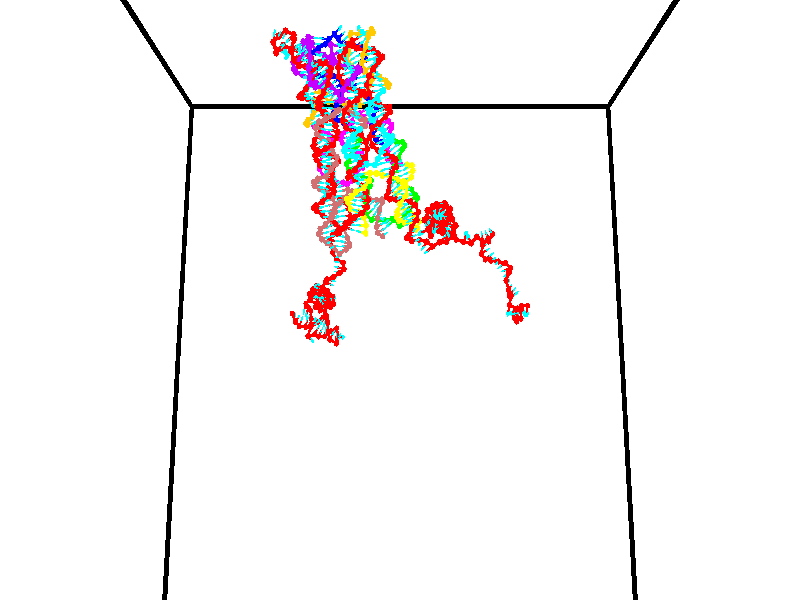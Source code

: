 // switches for output
#declare DRAW_BASES = 1; // possible values are 0, 1; only relevant for DNA ribbons
#declare DRAW_BASES_TYPE = 3; // possible values are 1, 2, 3; only relevant for DNA ribbons
#declare DRAW_FOG = 0; // set to 1 to enable fog

#include "colors.inc"

#include "transforms.inc"
background { rgb <1, 1, 1>}

#default {
   normal{
       ripples 0.25
       frequency 0.20
       turbulence 0.2
       lambda 5
   }
	finish {
		phong 0.1
		phong_size 40.
	}
}

// original window dimensions: 1024x640


// camera settings

camera {
	sky <0, 0.179814, -0.983701>
	up <0, 0.179814, -0.983701>
	right 1.6 * <1, 0, 0>
	location <35, 94.9851, 44.8844>
	look_at <35, 29.7336, 32.9568>
	direction <0, -65.2515, -11.9276>
	angle 67.0682
}


# declare cpy_camera_pos = <35, 94.9851, 44.8844>;
# if (DRAW_FOG = 1)
fog {
	fog_type 2
	up vnormalize(cpy_camera_pos)
	color rgbt<1,1,1,0.3>
	distance 1e-5
	fog_alt 3e-3
	fog_offset 56
}
# end


// LIGHTS

# declare lum = 6;
global_settings {
	ambient_light rgb lum * <0.05, 0.05, 0.05>
	max_trace_level 15
}# declare cpy_direct_light_amount = 0.25;
light_source
{	1000 * <-1, -1.16352, -0.803886>,
	rgb lum * cpy_direct_light_amount
	parallel
}

light_source
{	1000 * <1, 1.16352, 0.803886>,
	rgb lum * cpy_direct_light_amount
	parallel
}

// strand 0

// nucleotide -1

// particle -1
sphere {
	<24.180349, 35.201500, 35.109608> 0.250000
	pigment { color rgbt <1,0,0,0> }
	no_shadow
}
cylinder {
	<24.251972, 34.808395, 35.128006>,  <24.294947, 34.572533, 35.139046>, 0.100000
	pigment { color rgbt <1,0,0,0> }
	no_shadow
}
cylinder {
	<24.251972, 34.808395, 35.128006>,  <24.180349, 35.201500, 35.109608>, 0.100000
	pigment { color rgbt <1,0,0,0> }
	no_shadow
}

// particle -1
sphere {
	<24.251972, 34.808395, 35.128006> 0.100000
	pigment { color rgbt <1,0,0,0> }
	no_shadow
}
sphere {
	0, 1
	scale<0.080000,0.200000,0.300000>
	matrix <0.884136, 0.181246, 0.430643,
		-0.431558, -0.036440, 0.901349,
		0.179058, -0.982762, 0.046000,
		24.305689, 34.513565, 35.141808>
	pigment { color rgbt <0,1,1,0> }
	no_shadow
}
cylinder {
	<24.494900, 34.992744, 35.784351>,  <24.180349, 35.201500, 35.109608>, 0.130000
	pigment { color rgbt <1,0,0,0> }
	no_shadow
}

// nucleotide -1

// particle -1
sphere {
	<24.494900, 34.992744, 35.784351> 0.250000
	pigment { color rgbt <1,0,0,0> }
	no_shadow
}
cylinder {
	<24.611685, 34.723747, 35.512318>,  <24.681757, 34.562351, 35.349098>, 0.100000
	pigment { color rgbt <1,0,0,0> }
	no_shadow
}
cylinder {
	<24.611685, 34.723747, 35.512318>,  <24.494900, 34.992744, 35.784351>, 0.100000
	pigment { color rgbt <1,0,0,0> }
	no_shadow
}

// particle -1
sphere {
	<24.611685, 34.723747, 35.512318> 0.100000
	pigment { color rgbt <1,0,0,0> }
	no_shadow
}
sphere {
	0, 1
	scale<0.080000,0.200000,0.300000>
	matrix <0.937118, 0.058974, 0.343994,
		-0.191224, -0.737754, 0.647419,
		0.291964, -0.672489, -0.680085,
		24.699274, 34.521999, 35.308292>
	pigment { color rgbt <0,1,1,0> }
	no_shadow
}
cylinder {
	<24.810871, 34.495354, 36.097324>,  <24.494900, 34.992744, 35.784351>, 0.130000
	pigment { color rgbt <1,0,0,0> }
	no_shadow
}

// nucleotide -1

// particle -1
sphere {
	<24.810871, 34.495354, 36.097324> 0.250000
	pigment { color rgbt <1,0,0,0> }
	no_shadow
}
cylinder {
	<24.957520, 34.524033, 35.726284>,  <25.045509, 34.541241, 35.503658>, 0.100000
	pigment { color rgbt <1,0,0,0> }
	no_shadow
}
cylinder {
	<24.957520, 34.524033, 35.726284>,  <24.810871, 34.495354, 36.097324>, 0.100000
	pigment { color rgbt <1,0,0,0> }
	no_shadow
}

// particle -1
sphere {
	<24.957520, 34.524033, 35.726284> 0.100000
	pigment { color rgbt <1,0,0,0> }
	no_shadow
}
sphere {
	0, 1
	scale<0.080000,0.200000,0.300000>
	matrix <0.896953, 0.237576, 0.372870,
		0.247111, -0.968719, 0.022789,
		0.366621, 0.071699, -0.927604,
		25.067507, 34.545540, 35.448002>
	pigment { color rgbt <0,1,1,0> }
	no_shadow
}
cylinder {
	<25.488329, 34.630894, 36.157135>,  <24.810871, 34.495354, 36.097324>, 0.130000
	pigment { color rgbt <1,0,0,0> }
	no_shadow
}

// nucleotide -1

// particle -1
sphere {
	<25.488329, 34.630894, 36.157135> 0.250000
	pigment { color rgbt <1,0,0,0> }
	no_shadow
}
cylinder {
	<25.561886, 34.601803, 35.765034>,  <25.606020, 34.584351, 35.529774>, 0.100000
	pigment { color rgbt <1,0,0,0> }
	no_shadow
}
cylinder {
	<25.561886, 34.601803, 35.765034>,  <25.488329, 34.630894, 36.157135>, 0.100000
	pigment { color rgbt <1,0,0,0> }
	no_shadow
}

// particle -1
sphere {
	<25.561886, 34.601803, 35.765034> 0.100000
	pigment { color rgbt <1,0,0,0> }
	no_shadow
}
sphere {
	0, 1
	scale<0.080000,0.200000,0.300000>
	matrix <0.943774, 0.291791, 0.155400,
		0.274728, -0.953713, 0.122292,
		0.183890, -0.072723, -0.980253,
		25.617052, 34.579987, 35.470959>
	pigment { color rgbt <0,1,1,0> }
	no_shadow
}
cylinder {
	<25.946585, 34.088669, 35.875832>,  <25.488329, 34.630894, 36.157135>, 0.130000
	pigment { color rgbt <1,0,0,0> }
	no_shadow
}

// nucleotide -1

// particle -1
sphere {
	<25.946585, 34.088669, 35.875832> 0.250000
	pigment { color rgbt <1,0,0,0> }
	no_shadow
}
cylinder {
	<25.995985, 34.413239, 35.647327>,  <26.025625, 34.607979, 35.510223>, 0.100000
	pigment { color rgbt <1,0,0,0> }
	no_shadow
}
cylinder {
	<25.995985, 34.413239, 35.647327>,  <25.946585, 34.088669, 35.875832>, 0.100000
	pigment { color rgbt <1,0,0,0> }
	no_shadow
}

// particle -1
sphere {
	<25.995985, 34.413239, 35.647327> 0.100000
	pigment { color rgbt <1,0,0,0> }
	no_shadow
}
sphere {
	0, 1
	scale<0.080000,0.200000,0.300000>
	matrix <0.929961, 0.106253, 0.351969,
		0.346294, -0.574719, -0.741471,
		0.123500, 0.811424, -0.571261,
		26.033035, 34.656666, 35.475948>
	pigment { color rgbt <0,1,1,0> }
	no_shadow
}
cylinder {
	<26.583227, 34.026127, 35.626183>,  <25.946585, 34.088669, 35.875832>, 0.130000
	pigment { color rgbt <1,0,0,0> }
	no_shadow
}

// nucleotide -1

// particle -1
sphere {
	<26.583227, 34.026127, 35.626183> 0.250000
	pigment { color rgbt <1,0,0,0> }
	no_shadow
}
cylinder {
	<26.491936, 34.413715, 35.588219>,  <26.437160, 34.646267, 35.565441>, 0.100000
	pigment { color rgbt <1,0,0,0> }
	no_shadow
}
cylinder {
	<26.491936, 34.413715, 35.588219>,  <26.583227, 34.026127, 35.626183>, 0.100000
	pigment { color rgbt <1,0,0,0> }
	no_shadow
}

// particle -1
sphere {
	<26.491936, 34.413715, 35.588219> 0.100000
	pigment { color rgbt <1,0,0,0> }
	no_shadow
}
sphere {
	0, 1
	scale<0.080000,0.200000,0.300000>
	matrix <0.874982, 0.246884, 0.416479,
		0.426988, 0.012006, -0.904177,
		-0.228227, 0.968971, -0.094912,
		26.423468, 34.704407, 35.559746>
	pigment { color rgbt <0,1,1,0> }
	no_shadow
}
cylinder {
	<27.153641, 34.317802, 35.305531>,  <26.583227, 34.026127, 35.626183>, 0.130000
	pigment { color rgbt <1,0,0,0> }
	no_shadow
}

// nucleotide -1

// particle -1
sphere {
	<27.153641, 34.317802, 35.305531> 0.250000
	pigment { color rgbt <1,0,0,0> }
	no_shadow
}
cylinder {
	<26.960634, 34.598755, 35.514851>,  <26.844830, 34.767326, 35.640442>, 0.100000
	pigment { color rgbt <1,0,0,0> }
	no_shadow
}
cylinder {
	<26.960634, 34.598755, 35.514851>,  <27.153641, 34.317802, 35.305531>, 0.100000
	pigment { color rgbt <1,0,0,0> }
	no_shadow
}

// particle -1
sphere {
	<26.960634, 34.598755, 35.514851> 0.100000
	pigment { color rgbt <1,0,0,0> }
	no_shadow
}
sphere {
	0, 1
	scale<0.080000,0.200000,0.300000>
	matrix <0.844171, 0.213606, 0.491678,
		0.233563, 0.678998, -0.695995,
		-0.482517, 0.702377, 0.523301,
		26.815880, 34.809467, 35.671841>
	pigment { color rgbt <0,1,1,0> }
	no_shadow
}
cylinder {
	<27.476353, 34.925682, 35.171314>,  <27.153641, 34.317802, 35.305531>, 0.130000
	pigment { color rgbt <1,0,0,0> }
	no_shadow
}

// nucleotide -1

// particle -1
sphere {
	<27.476353, 34.925682, 35.171314> 0.250000
	pigment { color rgbt <1,0,0,0> }
	no_shadow
}
cylinder {
	<27.281397, 34.921635, 35.520565>,  <27.164423, 34.919205, 35.730114>, 0.100000
	pigment { color rgbt <1,0,0,0> }
	no_shadow
}
cylinder {
	<27.281397, 34.921635, 35.520565>,  <27.476353, 34.925682, 35.171314>, 0.100000
	pigment { color rgbt <1,0,0,0> }
	no_shadow
}

// particle -1
sphere {
	<27.281397, 34.921635, 35.520565> 0.100000
	pigment { color rgbt <1,0,0,0> }
	no_shadow
}
sphere {
	0, 1
	scale<0.080000,0.200000,0.300000>
	matrix <0.820809, 0.335793, 0.462078,
		-0.297866, 0.941881, -0.155355,
		-0.487390, -0.010120, 0.873126,
		27.135180, 34.918598, 35.782501>
	pigment { color rgbt <0,1,1,0> }
	no_shadow
}
cylinder {
	<27.704378, 35.547436, 35.421436>,  <27.476353, 34.925682, 35.171314>, 0.130000
	pigment { color rgbt <1,0,0,0> }
	no_shadow
}

// nucleotide -1

// particle -1
sphere {
	<27.704378, 35.547436, 35.421436> 0.250000
	pigment { color rgbt <1,0,0,0> }
	no_shadow
}
cylinder {
	<27.564438, 35.343346, 35.735703>,  <27.480474, 35.220890, 35.924263>, 0.100000
	pigment { color rgbt <1,0,0,0> }
	no_shadow
}
cylinder {
	<27.564438, 35.343346, 35.735703>,  <27.704378, 35.547436, 35.421436>, 0.100000
	pigment { color rgbt <1,0,0,0> }
	no_shadow
}

// particle -1
sphere {
	<27.564438, 35.343346, 35.735703> 0.100000
	pigment { color rgbt <1,0,0,0> }
	no_shadow
}
sphere {
	0, 1
	scale<0.080000,0.200000,0.300000>
	matrix <0.776761, 0.310836, 0.547744,
		-0.523686, 0.801906, 0.287576,
		-0.349850, -0.510224, 0.785669,
		27.459482, 35.190277, 35.971405>
	pigment { color rgbt <0,1,1,0> }
	no_shadow
}
cylinder {
	<27.864563, 35.970821, 35.992825>,  <27.704378, 35.547436, 35.421436>, 0.130000
	pigment { color rgbt <1,0,0,0> }
	no_shadow
}

// nucleotide -1

// particle -1
sphere {
	<27.864563, 35.970821, 35.992825> 0.250000
	pigment { color rgbt <1,0,0,0> }
	no_shadow
}
cylinder {
	<27.763943, 35.622757, 36.162312>,  <27.703571, 35.413918, 36.264004>, 0.100000
	pigment { color rgbt <1,0,0,0> }
	no_shadow
}
cylinder {
	<27.763943, 35.622757, 36.162312>,  <27.864563, 35.970821, 35.992825>, 0.100000
	pigment { color rgbt <1,0,0,0> }
	no_shadow
}

// particle -1
sphere {
	<27.763943, 35.622757, 36.162312> 0.100000
	pigment { color rgbt <1,0,0,0> }
	no_shadow
}
sphere {
	0, 1
	scale<0.080000,0.200000,0.300000>
	matrix <0.769157, 0.086004, 0.633246,
		-0.587469, 0.485200, 0.647658,
		-0.251550, -0.870163, 0.423720,
		27.688478, 35.361710, 36.289429>
	pigment { color rgbt <0,1,1,0> }
	no_shadow
}
cylinder {
	<27.931959, 36.119141, 36.759117>,  <27.864563, 35.970821, 35.992825>, 0.130000
	pigment { color rgbt <1,0,0,0> }
	no_shadow
}

// nucleotide -1

// particle -1
sphere {
	<27.931959, 36.119141, 36.759117> 0.250000
	pigment { color rgbt <1,0,0,0> }
	no_shadow
}
cylinder {
	<27.915968, 35.720947, 36.724659>,  <27.906372, 35.482033, 36.703983>, 0.100000
	pigment { color rgbt <1,0,0,0> }
	no_shadow
}
cylinder {
	<27.915968, 35.720947, 36.724659>,  <27.931959, 36.119141, 36.759117>, 0.100000
	pigment { color rgbt <1,0,0,0> }
	no_shadow
}

// particle -1
sphere {
	<27.915968, 35.720947, 36.724659> 0.100000
	pigment { color rgbt <1,0,0,0> }
	no_shadow
}
sphere {
	0, 1
	scale<0.080000,0.200000,0.300000>
	matrix <0.893158, -0.074254, 0.443571,
		-0.447962, -0.059204, 0.892090,
		-0.039980, -0.995480, -0.086141,
		27.903975, 35.422302, 36.698818>
	pigment { color rgbt <0,1,1,0> }
	no_shadow
}
cylinder {
	<28.073360, 35.783337, 37.380478>,  <27.931959, 36.119141, 36.759117>, 0.130000
	pigment { color rgbt <1,0,0,0> }
	no_shadow
}

// nucleotide -1

// particle -1
sphere {
	<28.073360, 35.783337, 37.380478> 0.250000
	pigment { color rgbt <1,0,0,0> }
	no_shadow
}
cylinder {
	<28.182169, 35.540459, 37.081863>,  <28.247454, 35.394733, 36.902695>, 0.100000
	pigment { color rgbt <1,0,0,0> }
	no_shadow
}
cylinder {
	<28.182169, 35.540459, 37.081863>,  <28.073360, 35.783337, 37.380478>, 0.100000
	pigment { color rgbt <1,0,0,0> }
	no_shadow
}

// particle -1
sphere {
	<28.182169, 35.540459, 37.081863> 0.100000
	pigment { color rgbt <1,0,0,0> }
	no_shadow
}
sphere {
	0, 1
	scale<0.080000,0.200000,0.300000>
	matrix <0.901224, -0.111215, 0.418840,
		-0.337343, -0.786733, 0.516963,
		0.272021, -0.607192, -0.746540,
		28.263775, 35.358299, 36.857903>
	pigment { color rgbt <0,1,1,0> }
	no_shadow
}
cylinder {
	<28.693203, 35.542183, 37.652611>,  <28.073360, 35.783337, 37.380478>, 0.130000
	pigment { color rgbt <1,0,0,0> }
	no_shadow
}

// nucleotide -1

// particle -1
sphere {
	<28.693203, 35.542183, 37.652611> 0.250000
	pigment { color rgbt <1,0,0,0> }
	no_shadow
}
cylinder {
	<28.672033, 35.381329, 37.286991>,  <28.659332, 35.284817, 37.067619>, 0.100000
	pigment { color rgbt <1,0,0,0> }
	no_shadow
}
cylinder {
	<28.672033, 35.381329, 37.286991>,  <28.693203, 35.542183, 37.652611>, 0.100000
	pigment { color rgbt <1,0,0,0> }
	no_shadow
}

// particle -1
sphere {
	<28.672033, 35.381329, 37.286991> 0.100000
	pigment { color rgbt <1,0,0,0> }
	no_shadow
}
sphere {
	0, 1
	scale<0.080000,0.200000,0.300000>
	matrix <0.967412, -0.247613, 0.052924,
		-0.247613, -0.881460, 0.402139,
		-0.052924, -0.402139, -0.914048,
		28.656157, 35.260689, 37.012775>
	pigment { color rgbt <0,1,1,0> }
	no_shadow
}
cylinder {
	<28.630404, 34.781116, 37.592056>,  <28.693203, 35.542183, 37.652611>, 0.130000
	pigment { color rgbt <1,0,0,0> }
	no_shadow
}

// nucleotide -1

// particle -1
sphere {
	<28.630404, 34.781116, 37.592056> 0.250000
	pigment { color rgbt <1,0,0,0> }
	no_shadow
}
cylinder {
	<28.813396, 34.942097, 37.274883>,  <28.923193, 35.038685, 37.084579>, 0.100000
	pigment { color rgbt <1,0,0,0> }
	no_shadow
}
cylinder {
	<28.813396, 34.942097, 37.274883>,  <28.630404, 34.781116, 37.592056>, 0.100000
	pigment { color rgbt <1,0,0,0> }
	no_shadow
}

// particle -1
sphere {
	<28.813396, 34.942097, 37.274883> 0.100000
	pigment { color rgbt <1,0,0,0> }
	no_shadow
}
sphere {
	0, 1
	scale<0.080000,0.200000,0.300000>
	matrix <0.853709, -0.448261, 0.265035,
		-0.248778, -0.798183, -0.548648,
		0.457483, 0.402450, -0.792933,
		28.950642, 35.062832, 37.037003>
	pigment { color rgbt <0,1,1,0> }
	no_shadow
}
cylinder {
	<28.750483, 34.316616, 36.916271>,  <28.630404, 34.781116, 37.592056>, 0.130000
	pigment { color rgbt <1,0,0,0> }
	no_shadow
}

// nucleotide -1

// particle -1
sphere {
	<28.750483, 34.316616, 36.916271> 0.250000
	pigment { color rgbt <1,0,0,0> }
	no_shadow
}
cylinder {
	<29.026737, 34.594574, 36.996414>,  <29.192490, 34.761349, 37.044502>, 0.100000
	pigment { color rgbt <1,0,0,0> }
	no_shadow
}
cylinder {
	<29.026737, 34.594574, 36.996414>,  <28.750483, 34.316616, 36.916271>, 0.100000
	pigment { color rgbt <1,0,0,0> }
	no_shadow
}

// particle -1
sphere {
	<29.026737, 34.594574, 36.996414> 0.100000
	pigment { color rgbt <1,0,0,0> }
	no_shadow
}
sphere {
	0, 1
	scale<0.080000,0.200000,0.300000>
	matrix <0.670534, -0.719067, 0.182556,
		0.270929, 0.008269, -0.962564,
		0.690638, 0.694891, 0.200361,
		29.233929, 34.803040, 37.056522>
	pigment { color rgbt <0,1,1,0> }
	no_shadow
}
cylinder {
	<28.563652, 34.336071, 36.231178>,  <28.750483, 34.316616, 36.916271>, 0.130000
	pigment { color rgbt <1,0,0,0> }
	no_shadow
}

// nucleotide -1

// particle -1
sphere {
	<28.563652, 34.336071, 36.231178> 0.250000
	pigment { color rgbt <1,0,0,0> }
	no_shadow
}
cylinder {
	<28.420300, 34.604897, 36.490376>,  <28.334288, 34.766193, 36.645893>, 0.100000
	pigment { color rgbt <1,0,0,0> }
	no_shadow
}
cylinder {
	<28.420300, 34.604897, 36.490376>,  <28.563652, 34.336071, 36.231178>, 0.100000
	pigment { color rgbt <1,0,0,0> }
	no_shadow
}

// particle -1
sphere {
	<28.420300, 34.604897, 36.490376> 0.100000
	pigment { color rgbt <1,0,0,0> }
	no_shadow
}
sphere {
	0, 1
	scale<0.080000,0.200000,0.300000>
	matrix <-0.924935, -0.161381, -0.344169,
		-0.126729, -0.722696, 0.679449,
		-0.358380, 0.672062, 0.647995,
		28.312786, 34.806515, 36.684772>
	pigment { color rgbt <0,1,1,0> }
	no_shadow
}
cylinder {
	<27.957329, 34.115639, 36.447498>,  <28.563652, 34.336071, 36.231178>, 0.130000
	pigment { color rgbt <1,0,0,0> }
	no_shadow
}

// nucleotide -1

// particle -1
sphere {
	<27.957329, 34.115639, 36.447498> 0.250000
	pigment { color rgbt <1,0,0,0> }
	no_shadow
}
cylinder {
	<27.923767, 34.503918, 36.537563>,  <27.903629, 34.736885, 36.591602>, 0.100000
	pigment { color rgbt <1,0,0,0> }
	no_shadow
}
cylinder {
	<27.923767, 34.503918, 36.537563>,  <27.957329, 34.115639, 36.447498>, 0.100000
	pigment { color rgbt <1,0,0,0> }
	no_shadow
}

// particle -1
sphere {
	<27.923767, 34.503918, 36.537563> 0.100000
	pigment { color rgbt <1,0,0,0> }
	no_shadow
}
sphere {
	0, 1
	scale<0.080000,0.200000,0.300000>
	matrix <-0.956232, -0.014871, -0.292231,
		-0.280321, -0.239827, 0.929464,
		-0.083907, 0.970702, 0.225162,
		27.898596, 34.795128, 36.605110>
	pigment { color rgbt <0,1,1,0> }
	no_shadow
}
cylinder {
	<27.368265, 34.256523, 36.899899>,  <27.957329, 34.115639, 36.447498>, 0.130000
	pigment { color rgbt <1,0,0,0> }
	no_shadow
}

// nucleotide -1

// particle -1
sphere {
	<27.368265, 34.256523, 36.899899> 0.250000
	pigment { color rgbt <1,0,0,0> }
	no_shadow
}
cylinder {
	<27.461800, 34.599571, 36.716682>,  <27.517920, 34.805401, 36.606754>, 0.100000
	pigment { color rgbt <1,0,0,0> }
	no_shadow
}
cylinder {
	<27.461800, 34.599571, 36.716682>,  <27.368265, 34.256523, 36.899899>, 0.100000
	pigment { color rgbt <1,0,0,0> }
	no_shadow
}

// particle -1
sphere {
	<27.461800, 34.599571, 36.716682> 0.100000
	pigment { color rgbt <1,0,0,0> }
	no_shadow
}
sphere {
	0, 1
	scale<0.080000,0.200000,0.300000>
	matrix <-0.930112, 0.060087, -0.362328,
		-0.283219, 0.510755, 0.811737,
		0.233836, 0.857624, -0.458041,
		27.531950, 34.856857, 36.579269>
	pigment { color rgbt <0,1,1,0> }
	no_shadow
}
cylinder {
	<26.784935, 34.583164, 36.966351>,  <27.368265, 34.256523, 36.899899>, 0.130000
	pigment { color rgbt <1,0,0,0> }
	no_shadow
}

// nucleotide -1

// particle -1
sphere {
	<26.784935, 34.583164, 36.966351> 0.250000
	pigment { color rgbt <1,0,0,0> }
	no_shadow
}
cylinder {
	<26.984610, 34.783356, 36.683411>,  <27.104414, 34.903469, 36.513649>, 0.100000
	pigment { color rgbt <1,0,0,0> }
	no_shadow
}
cylinder {
	<26.984610, 34.783356, 36.683411>,  <26.784935, 34.583164, 36.966351>, 0.100000
	pigment { color rgbt <1,0,0,0> }
	no_shadow
}

// particle -1
sphere {
	<26.984610, 34.783356, 36.683411> 0.100000
	pigment { color rgbt <1,0,0,0> }
	no_shadow
}
sphere {
	0, 1
	scale<0.080000,0.200000,0.300000>
	matrix <-0.845034, 0.100620, -0.525160,
		-0.191656, 0.859884, 0.473147,
		0.499184, 0.500475, -0.707347,
		27.134365, 34.933498, 36.471207>
	pigment { color rgbt <0,1,1,0> }
	no_shadow
}
cylinder {
	<26.465818, 35.250893, 36.875343>,  <26.784935, 34.583164, 36.966351>, 0.130000
	pigment { color rgbt <1,0,0,0> }
	no_shadow
}

// nucleotide -1

// particle -1
sphere {
	<26.465818, 35.250893, 36.875343> 0.250000
	pigment { color rgbt <1,0,0,0> }
	no_shadow
}
cylinder {
	<26.654163, 35.145924, 36.538433>,  <26.767170, 35.082943, 36.336288>, 0.100000
	pigment { color rgbt <1,0,0,0> }
	no_shadow
}
cylinder {
	<26.654163, 35.145924, 36.538433>,  <26.465818, 35.250893, 36.875343>, 0.100000
	pigment { color rgbt <1,0,0,0> }
	no_shadow
}

// particle -1
sphere {
	<26.654163, 35.145924, 36.538433> 0.100000
	pigment { color rgbt <1,0,0,0> }
	no_shadow
}
sphere {
	0, 1
	scale<0.080000,0.200000,0.300000>
	matrix <-0.870431, 0.017280, -0.491987,
		0.143664, 0.964798, -0.220285,
		0.470861, -0.262424, -0.842273,
		26.795422, 35.067196, 36.285751>
	pigment { color rgbt <0,1,1,0> }
	no_shadow
}
cylinder {
	<25.873667, 35.630596, 37.085533>,  <26.465818, 35.250893, 36.875343>, 0.130000
	pigment { color rgbt <1,0,0,0> }
	no_shadow
}

// nucleotide -1

// particle -1
sphere {
	<25.873667, 35.630596, 37.085533> 0.250000
	pigment { color rgbt <1,0,0,0> }
	no_shadow
}
cylinder {
	<26.153406, 35.806587, 37.310860>,  <26.321249, 35.912182, 37.446056>, 0.100000
	pigment { color rgbt <1,0,0,0> }
	no_shadow
}
cylinder {
	<26.153406, 35.806587, 37.310860>,  <25.873667, 35.630596, 37.085533>, 0.100000
	pigment { color rgbt <1,0,0,0> }
	no_shadow
}

// particle -1
sphere {
	<26.153406, 35.806587, 37.310860> 0.100000
	pigment { color rgbt <1,0,0,0> }
	no_shadow
}
sphere {
	0, 1
	scale<0.080000,0.200000,0.300000>
	matrix <-0.714740, 0.421971, 0.557752,
		0.007696, -0.792690, 0.609576,
		0.699348, 0.439981, 0.563320,
		26.363211, 35.938580, 37.479855>
	pigment { color rgbt <0,1,1,0> }
	no_shadow
}
cylinder {
	<26.129690, 35.647339, 36.346317>,  <25.873667, 35.630596, 37.085533>, 0.130000
	pigment { color rgbt <1,0,0,0> }
	no_shadow
}

// nucleotide -1

// particle -1
sphere {
	<26.129690, 35.647339, 36.346317> 0.250000
	pigment { color rgbt <1,0,0,0> }
	no_shadow
}
cylinder {
	<26.360691, 35.385914, 36.150623>,  <26.499292, 35.229057, 36.033207>, 0.100000
	pigment { color rgbt <1,0,0,0> }
	no_shadow
}
cylinder {
	<26.360691, 35.385914, 36.150623>,  <26.129690, 35.647339, 36.346317>, 0.100000
	pigment { color rgbt <1,0,0,0> }
	no_shadow
}

// particle -1
sphere {
	<26.360691, 35.385914, 36.150623> 0.100000
	pigment { color rgbt <1,0,0,0> }
	no_shadow
}
sphere {
	0, 1
	scale<0.080000,0.200000,0.300000>
	matrix <-0.684167, -0.060485, -0.726813,
		0.445426, 0.754453, -0.482075,
		0.577504, -0.653561, -0.489230,
		26.533943, 35.189846, 36.003853>
	pigment { color rgbt <0,1,1,0> }
	no_shadow
}
cylinder {
	<26.192627, 35.929672, 35.676636>,  <26.129690, 35.647339, 36.346317>, 0.130000
	pigment { color rgbt <1,0,0,0> }
	no_shadow
}

// nucleotide -1

// particle -1
sphere {
	<26.192627, 35.929672, 35.676636> 0.250000
	pigment { color rgbt <1,0,0,0> }
	no_shadow
}
cylinder {
	<26.243013, 35.533669, 35.651310>,  <26.273245, 35.296066, 35.636116>, 0.100000
	pigment { color rgbt <1,0,0,0> }
	no_shadow
}
cylinder {
	<26.243013, 35.533669, 35.651310>,  <26.192627, 35.929672, 35.676636>, 0.100000
	pigment { color rgbt <1,0,0,0> }
	no_shadow
}

// particle -1
sphere {
	<26.243013, 35.533669, 35.651310> 0.100000
	pigment { color rgbt <1,0,0,0> }
	no_shadow
}
sphere {
	0, 1
	scale<0.080000,0.200000,0.300000>
	matrix <-0.720217, -0.047373, -0.692129,
		0.682217, 0.132785, -0.718991,
		0.125965, -0.990012, -0.063315,
		26.280804, 35.236664, 35.632317>
	pigment { color rgbt <0,1,1,0> }
	no_shadow
}
cylinder {
	<26.139914, 35.769718, 34.980713>,  <26.192627, 35.929672, 35.676636>, 0.130000
	pigment { color rgbt <1,0,0,0> }
	no_shadow
}

// nucleotide -1

// particle -1
sphere {
	<26.139914, 35.769718, 34.980713> 0.250000
	pigment { color rgbt <1,0,0,0> }
	no_shadow
}
cylinder {
	<26.057436, 35.422035, 35.160477>,  <26.007950, 35.213425, 35.268333>, 0.100000
	pigment { color rgbt <1,0,0,0> }
	no_shadow
}
cylinder {
	<26.057436, 35.422035, 35.160477>,  <26.139914, 35.769718, 34.980713>, 0.100000
	pigment { color rgbt <1,0,0,0> }
	no_shadow
}

// particle -1
sphere {
	<26.057436, 35.422035, 35.160477> 0.100000
	pigment { color rgbt <1,0,0,0> }
	no_shadow
}
sphere {
	0, 1
	scale<0.080000,0.200000,0.300000>
	matrix <-0.858299, -0.059896, -0.509642,
		0.469900, -0.490814, -0.733686,
		-0.206195, -0.869203, 0.449410,
		25.995577, 35.161274, 35.295300>
	pigment { color rgbt <0,1,1,0> }
	no_shadow
}
cylinder {
	<25.804546, 35.315193, 34.607010>,  <26.139914, 35.769718, 34.980713>, 0.130000
	pigment { color rgbt <1,0,0,0> }
	no_shadow
}

// nucleotide -1

// particle -1
sphere {
	<25.804546, 35.315193, 34.607010> 0.250000
	pigment { color rgbt <1,0,0,0> }
	no_shadow
}
cylinder {
	<25.665375, 35.082451, 34.901054>,  <25.581873, 34.942806, 35.077480>, 0.100000
	pigment { color rgbt <1,0,0,0> }
	no_shadow
}
cylinder {
	<25.665375, 35.082451, 34.901054>,  <25.804546, 35.315193, 34.607010>, 0.100000
	pigment { color rgbt <1,0,0,0> }
	no_shadow
}

// particle -1
sphere {
	<25.665375, 35.082451, 34.901054> 0.100000
	pigment { color rgbt <1,0,0,0> }
	no_shadow
}
sphere {
	0, 1
	scale<0.080000,0.200000,0.300000>
	matrix <-0.813270, -0.202771, -0.545413,
		0.466411, -0.787611, -0.402654,
		-0.347927, -0.581853, 0.735115,
		25.560997, 34.907894, 35.121590>
	pigment { color rgbt <0,1,1,0> }
	no_shadow
}
cylinder {
	<25.479406, 34.832661, 34.201363>,  <25.804546, 35.315193, 34.607010>, 0.130000
	pigment { color rgbt <1,0,0,0> }
	no_shadow
}

// nucleotide -1

// particle -1
sphere {
	<25.479406, 34.832661, 34.201363> 0.250000
	pigment { color rgbt <1,0,0,0> }
	no_shadow
}
cylinder {
	<25.359695, 34.743904, 34.572567>,  <25.287868, 34.690651, 34.795288>, 0.100000
	pigment { color rgbt <1,0,0,0> }
	no_shadow
}
cylinder {
	<25.359695, 34.743904, 34.572567>,  <25.479406, 34.832661, 34.201363>, 0.100000
	pigment { color rgbt <1,0,0,0> }
	no_shadow
}

// particle -1
sphere {
	<25.359695, 34.743904, 34.572567> 0.100000
	pigment { color rgbt <1,0,0,0> }
	no_shadow
}
sphere {
	0, 1
	scale<0.080000,0.200000,0.300000>
	matrix <-0.907478, -0.234318, -0.348682,
		0.294819, -0.946498, -0.131238,
		-0.299275, -0.221894, 0.928007,
		25.269913, 34.677338, 34.850967>
	pigment { color rgbt <0,1,1,0> }
	no_shadow
}
cylinder {
	<25.738701, 34.133171, 33.801991>,  <25.479406, 34.832661, 34.201363>, 0.130000
	pigment { color rgbt <1,0,0,0> }
	no_shadow
}

// nucleotide -1

// particle -1
sphere {
	<25.738701, 34.133171, 33.801991> 0.250000
	pigment { color rgbt <1,0,0,0> }
	no_shadow
}
cylinder {
	<26.024950, 34.119164, 33.522945>,  <26.196699, 34.110760, 33.355518>, 0.100000
	pigment { color rgbt <1,0,0,0> }
	no_shadow
}
cylinder {
	<26.024950, 34.119164, 33.522945>,  <25.738701, 34.133171, 33.801991>, 0.100000
	pigment { color rgbt <1,0,0,0> }
	no_shadow
}

// particle -1
sphere {
	<26.024950, 34.119164, 33.522945> 0.100000
	pigment { color rgbt <1,0,0,0> }
	no_shadow
}
sphere {
	0, 1
	scale<0.080000,0.200000,0.300000>
	matrix <0.082104, -0.987601, 0.133803,
		-0.693646, -0.153029, -0.703873,
		0.715621, -0.035021, -0.697610,
		26.239637, 34.108658, 33.313663>
	pigment { color rgbt <0,1,1,0> }
	no_shadow
}
cylinder {
	<25.621326, 33.677010, 33.150269>,  <25.738701, 34.133171, 33.801991>, 0.130000
	pigment { color rgbt <1,0,0,0> }
	no_shadow
}

// nucleotide -1

// particle -1
sphere {
	<25.621326, 33.677010, 33.150269> 0.250000
	pigment { color rgbt <1,0,0,0> }
	no_shadow
}
cylinder {
	<26.016870, 33.695450, 33.206879>,  <26.254196, 33.706512, 33.240845>, 0.100000
	pigment { color rgbt <1,0,0,0> }
	no_shadow
}
cylinder {
	<26.016870, 33.695450, 33.206879>,  <25.621326, 33.677010, 33.150269>, 0.100000
	pigment { color rgbt <1,0,0,0> }
	no_shadow
}

// particle -1
sphere {
	<26.016870, 33.695450, 33.206879> 0.100000
	pigment { color rgbt <1,0,0,0> }
	no_shadow
}
sphere {
	0, 1
	scale<0.080000,0.200000,0.300000>
	matrix <0.022801, -0.986521, 0.162042,
		0.147090, -0.157010, -0.976582,
		0.988860, 0.046102, 0.141528,
		26.313528, 33.709282, 33.249336>
	pigment { color rgbt <0,1,1,0> }
	no_shadow
}
cylinder {
	<25.994589, 33.186272, 32.662441>,  <25.621326, 33.677010, 33.150269>, 0.130000
	pigment { color rgbt <1,0,0,0> }
	no_shadow
}

// nucleotide -1

// particle -1
sphere {
	<25.994589, 33.186272, 32.662441> 0.250000
	pigment { color rgbt <1,0,0,0> }
	no_shadow
}
cylinder {
	<26.242886, 33.247311, 32.970051>,  <26.391863, 33.283936, 33.154617>, 0.100000
	pigment { color rgbt <1,0,0,0> }
	no_shadow
}
cylinder {
	<26.242886, 33.247311, 32.970051>,  <25.994589, 33.186272, 32.662441>, 0.100000
	pigment { color rgbt <1,0,0,0> }
	no_shadow
}

// particle -1
sphere {
	<26.242886, 33.247311, 32.970051> 0.100000
	pigment { color rgbt <1,0,0,0> }
	no_shadow
}
sphere {
	0, 1
	scale<0.080000,0.200000,0.300000>
	matrix <0.113828, -0.988024, 0.104173,
		0.775708, 0.022872, -0.630677,
		0.620741, 0.152597, 0.769022,
		26.429108, 33.293091, 33.200756>
	pigment { color rgbt <0,1,1,0> }
	no_shadow
}
cylinder {
	<26.726713, 33.025318, 32.482456>,  <25.994589, 33.186272, 32.662441>, 0.130000
	pigment { color rgbt <1,0,0,0> }
	no_shadow
}

// nucleotide -1

// particle -1
sphere {
	<26.726713, 33.025318, 32.482456> 0.250000
	pigment { color rgbt <1,0,0,0> }
	no_shadow
}
cylinder {
	<26.681185, 32.979786, 32.877239>,  <26.653868, 32.952469, 33.114109>, 0.100000
	pigment { color rgbt <1,0,0,0> }
	no_shadow
}
cylinder {
	<26.681185, 32.979786, 32.877239>,  <26.726713, 33.025318, 32.482456>, 0.100000
	pigment { color rgbt <1,0,0,0> }
	no_shadow
}

// particle -1
sphere {
	<26.681185, 32.979786, 32.877239> 0.100000
	pigment { color rgbt <1,0,0,0> }
	no_shadow
}
sphere {
	0, 1
	scale<0.080000,0.200000,0.300000>
	matrix <0.140927, -0.985220, -0.097373,
		0.983455, 0.128006, 0.128181,
		-0.113822, -0.113826, 0.986959,
		26.647038, 32.945637, 33.173328>
	pigment { color rgbt <0,1,1,0> }
	no_shadow
}
cylinder {
	<27.330730, 32.704895, 32.832493>,  <26.726713, 33.025318, 32.482456>, 0.130000
	pigment { color rgbt <1,0,0,0> }
	no_shadow
}

// nucleotide -1

// particle -1
sphere {
	<27.330730, 32.704895, 32.832493> 0.250000
	pigment { color rgbt <1,0,0,0> }
	no_shadow
}
cylinder {
	<26.999275, 32.602901, 33.031830>,  <26.800402, 32.541706, 33.151432>, 0.100000
	pigment { color rgbt <1,0,0,0> }
	no_shadow
}
cylinder {
	<26.999275, 32.602901, 33.031830>,  <27.330730, 32.704895, 32.832493>, 0.100000
	pigment { color rgbt <1,0,0,0> }
	no_shadow
}

// particle -1
sphere {
	<26.999275, 32.602901, 33.031830> 0.100000
	pigment { color rgbt <1,0,0,0> }
	no_shadow
}
sphere {
	0, 1
	scale<0.080000,0.200000,0.300000>
	matrix <0.166026, -0.962125, -0.216219,
		0.534597, -0.096430, 0.839588,
		-0.828638, -0.254983, 0.498339,
		26.750683, 32.526405, 33.181332>
	pigment { color rgbt <0,1,1,0> }
	no_shadow
}
cylinder {
	<27.428131, 32.194984, 33.410011>,  <27.330730, 32.704895, 32.832493>, 0.130000
	pigment { color rgbt <1,0,0,0> }
	no_shadow
}

// nucleotide -1

// particle -1
sphere {
	<27.428131, 32.194984, 33.410011> 0.250000
	pigment { color rgbt <1,0,0,0> }
	no_shadow
}
cylinder {
	<27.051567, 32.157585, 33.280396>,  <26.825628, 32.135147, 33.202625>, 0.100000
	pigment { color rgbt <1,0,0,0> }
	no_shadow
}
cylinder {
	<27.051567, 32.157585, 33.280396>,  <27.428131, 32.194984, 33.410011>, 0.100000
	pigment { color rgbt <1,0,0,0> }
	no_shadow
}

// particle -1
sphere {
	<27.051567, 32.157585, 33.280396> 0.100000
	pigment { color rgbt <1,0,0,0> }
	no_shadow
}
sphere {
	0, 1
	scale<0.080000,0.200000,0.300000>
	matrix <0.091712, -0.995568, 0.020811,
		-0.324552, -0.010126, 0.945814,
		-0.941411, -0.093497, -0.324042,
		26.769144, 32.129536, 33.183182>
	pigment { color rgbt <0,1,1,0> }
	no_shadow
}
cylinder {
	<27.286694, 31.858477, 33.909672>,  <27.428131, 32.194984, 33.410011>, 0.130000
	pigment { color rgbt <1,0,0,0> }
	no_shadow
}

// nucleotide -1

// particle -1
sphere {
	<27.286694, 31.858477, 33.909672> 0.250000
	pigment { color rgbt <1,0,0,0> }
	no_shadow
}
cylinder {
	<27.037081, 31.806973, 33.601383>,  <26.887314, 31.776070, 33.416412>, 0.100000
	pigment { color rgbt <1,0,0,0> }
	no_shadow
}
cylinder {
	<27.037081, 31.806973, 33.601383>,  <27.286694, 31.858477, 33.909672>, 0.100000
	pigment { color rgbt <1,0,0,0> }
	no_shadow
}

// particle -1
sphere {
	<27.037081, 31.806973, 33.601383> 0.100000
	pigment { color rgbt <1,0,0,0> }
	no_shadow
}
sphere {
	0, 1
	scale<0.080000,0.200000,0.300000>
	matrix <0.165103, -0.985789, 0.031013,
		-0.763758, -0.107895, 0.636422,
		-0.624031, -0.128761, -0.770717,
		26.849871, 31.768345, 33.370167>
	pigment { color rgbt <0,1,1,0> }
	no_shadow
}
cylinder {
	<26.922026, 31.360273, 34.180092>,  <27.286694, 31.858477, 33.909672>, 0.130000
	pigment { color rgbt <1,0,0,0> }
	no_shadow
}

// nucleotide -1

// particle -1
sphere {
	<26.922026, 31.360273, 34.180092> 0.250000
	pigment { color rgbt <1,0,0,0> }
	no_shadow
}
cylinder {
	<26.835907, 31.329935, 33.790653>,  <26.784237, 31.311731, 33.556988>, 0.100000
	pigment { color rgbt <1,0,0,0> }
	no_shadow
}
cylinder {
	<26.835907, 31.329935, 33.790653>,  <26.922026, 31.360273, 34.180092>, 0.100000
	pigment { color rgbt <1,0,0,0> }
	no_shadow
}

// particle -1
sphere {
	<26.835907, 31.329935, 33.790653> 0.100000
	pigment { color rgbt <1,0,0,0> }
	no_shadow
}
sphere {
	0, 1
	scale<0.080000,0.200000,0.300000>
	matrix <0.003962, -0.997039, 0.076797,
		-0.976541, 0.012676, 0.214958,
		-0.215295, -0.075847, -0.973599,
		26.771318, 31.307180, 33.498573>
	pigment { color rgbt <0,1,1,0> }
	no_shadow
}
cylinder {
	<26.375872, 30.882128, 34.148209>,  <26.922026, 31.360273, 34.180092>, 0.130000
	pigment { color rgbt <1,0,0,0> }
	no_shadow
}

// nucleotide -1

// particle -1
sphere {
	<26.375872, 30.882128, 34.148209> 0.250000
	pigment { color rgbt <1,0,0,0> }
	no_shadow
}
cylinder {
	<26.555670, 30.876638, 33.790939>,  <26.663548, 30.873344, 33.576576>, 0.100000
	pigment { color rgbt <1,0,0,0> }
	no_shadow
}
cylinder {
	<26.555670, 30.876638, 33.790939>,  <26.375872, 30.882128, 34.148209>, 0.100000
	pigment { color rgbt <1,0,0,0> }
	no_shadow
}

// particle -1
sphere {
	<26.555670, 30.876638, 33.790939> 0.100000
	pigment { color rgbt <1,0,0,0> }
	no_shadow
}
sphere {
	0, 1
	scale<0.080000,0.200000,0.300000>
	matrix <-0.006744, -0.999906, 0.011971,
		-0.893258, 0.000643, -0.449544,
		0.449494, -0.013725, -0.893178,
		26.690517, 30.872520, 33.522987>
	pigment { color rgbt <0,1,1,0> }
	no_shadow
}
cylinder {
	<26.305096, 30.295801, 33.533424>,  <26.375872, 30.882128, 34.148209>, 0.130000
	pigment { color rgbt <1,0,0,0> }
	no_shadow
}

// nucleotide -1

// particle -1
sphere {
	<26.305096, 30.295801, 33.533424> 0.250000
	pigment { color rgbt <1,0,0,0> }
	no_shadow
}
cylinder {
	<26.394850, 30.507383, 33.206043>,  <26.448702, 30.634333, 33.009617>, 0.100000
	pigment { color rgbt <1,0,0,0> }
	no_shadow
}
cylinder {
	<26.394850, 30.507383, 33.206043>,  <26.305096, 30.295801, 33.533424>, 0.100000
	pigment { color rgbt <1,0,0,0> }
	no_shadow
}

// particle -1
sphere {
	<26.394850, 30.507383, 33.206043> 0.100000
	pigment { color rgbt <1,0,0,0> }
	no_shadow
}
sphere {
	0, 1
	scale<0.080000,0.200000,0.300000>
	matrix <0.291969, -0.837774, -0.461398,
		-0.929735, -0.135432, -0.342420,
		0.224383, 0.528954, -0.818450,
		26.462164, 30.666069, 32.960506>
	pigment { color rgbt <0,1,1,0> }
	no_shadow
}
cylinder {
	<25.959593, 30.072985, 32.903992>,  <26.305096, 30.295801, 33.533424>, 0.130000
	pigment { color rgbt <1,0,0,0> }
	no_shadow
}

// nucleotide -1

// particle -1
sphere {
	<25.959593, 30.072985, 32.903992> 0.250000
	pigment { color rgbt <1,0,0,0> }
	no_shadow
}
cylinder {
	<26.330156, 30.207096, 32.835464>,  <26.552494, 30.287563, 32.794346>, 0.100000
	pigment { color rgbt <1,0,0,0> }
	no_shadow
}
cylinder {
	<26.330156, 30.207096, 32.835464>,  <25.959593, 30.072985, 32.903992>, 0.100000
	pigment { color rgbt <1,0,0,0> }
	no_shadow
}

// particle -1
sphere {
	<26.330156, 30.207096, 32.835464> 0.100000
	pigment { color rgbt <1,0,0,0> }
	no_shadow
}
sphere {
	0, 1
	scale<0.080000,0.200000,0.300000>
	matrix <0.281985, -0.919351, -0.274368,
		-0.249493, 0.205868, -0.946241,
		0.926411, 0.335279, -0.171320,
		26.608080, 30.307680, 32.784069>
	pigment { color rgbt <0,1,1,0> }
	no_shadow
}
cylinder {
	<26.270258, 29.833752, 32.193504>,  <25.959593, 30.072985, 32.903992>, 0.130000
	pigment { color rgbt <1,0,0,0> }
	no_shadow
}

// nucleotide -1

// particle -1
sphere {
	<26.270258, 29.833752, 32.193504> 0.250000
	pigment { color rgbt <1,0,0,0> }
	no_shadow
}
cylinder {
	<26.578478, 29.923588, 32.432106>,  <26.763411, 29.977489, 32.575268>, 0.100000
	pigment { color rgbt <1,0,0,0> }
	no_shadow
}
cylinder {
	<26.578478, 29.923588, 32.432106>,  <26.270258, 29.833752, 32.193504>, 0.100000
	pigment { color rgbt <1,0,0,0> }
	no_shadow
}

// particle -1
sphere {
	<26.578478, 29.923588, 32.432106> 0.100000
	pigment { color rgbt <1,0,0,0> }
	no_shadow
}
sphere {
	0, 1
	scale<0.080000,0.200000,0.300000>
	matrix <0.431429, -0.872666, -0.228743,
		0.469172, 0.433606, -0.769327,
		0.770549, 0.224590, 0.596501,
		26.809643, 29.990965, 32.611057>
	pigment { color rgbt <0,1,1,0> }
	no_shadow
}
cylinder {
	<26.645639, 29.293432, 32.041660>,  <26.270258, 29.833752, 32.193504>, 0.130000
	pigment { color rgbt <1,0,0,0> }
	no_shadow
}

// nucleotide -1

// particle -1
sphere {
	<26.645639, 29.293432, 32.041660> 0.250000
	pigment { color rgbt <1,0,0,0> }
	no_shadow
}
cylinder {
	<26.852242, 29.454285, 32.344055>,  <26.976202, 29.550797, 32.525490>, 0.100000
	pigment { color rgbt <1,0,0,0> }
	no_shadow
}
cylinder {
	<26.852242, 29.454285, 32.344055>,  <26.645639, 29.293432, 32.041660>, 0.100000
	pigment { color rgbt <1,0,0,0> }
	no_shadow
}

// particle -1
sphere {
	<26.852242, 29.454285, 32.344055> 0.100000
	pigment { color rgbt <1,0,0,0> }
	no_shadow
}
sphere {
	0, 1
	scale<0.080000,0.200000,0.300000>
	matrix <0.620257, -0.784372, -0.006543,
		0.590342, 0.472284, -0.654557,
		0.516506, 0.402130, 0.755985,
		27.007193, 29.574924, 32.570850>
	pigment { color rgbt <0,1,1,0> }
	no_shadow
}
cylinder {
	<26.949423, 28.569029, 32.159763>,  <26.645639, 29.293432, 32.041660>, 0.130000
	pigment { color rgbt <1,0,0,0> }
	no_shadow
}

// nucleotide -1

// particle -1
sphere {
	<26.949423, 28.569029, 32.159763> 0.250000
	pigment { color rgbt <1,0,0,0> }
	no_shadow
}
cylinder {
	<27.316967, 28.572809, 32.317551>,  <27.537495, 28.575077, 32.412224>, 0.100000
	pigment { color rgbt <1,0,0,0> }
	no_shadow
}
cylinder {
	<27.316967, 28.572809, 32.317551>,  <26.949423, 28.569029, 32.159763>, 0.100000
	pigment { color rgbt <1,0,0,0> }
	no_shadow
}

// particle -1
sphere {
	<27.316967, 28.572809, 32.317551> 0.100000
	pigment { color rgbt <1,0,0,0> }
	no_shadow
}
sphere {
	0, 1
	scale<0.080000,0.200000,0.300000>
	matrix <-0.269086, 0.746188, 0.608931,
		-0.288591, -0.665669, 0.688186,
		0.918862, 0.009449, 0.394466,
		27.592627, 28.575644, 32.435890>
	pigment { color rgbt <0,1,1,0> }
	no_shadow
}
cylinder {
	<26.914671, 28.553234, 32.758438>,  <26.949423, 28.569029, 32.159763>, 0.130000
	pigment { color rgbt <1,0,0,0> }
	no_shadow
}

// nucleotide -1

// particle -1
sphere {
	<26.914671, 28.553234, 32.758438> 0.250000
	pigment { color rgbt <1,0,0,0> }
	no_shadow
}
cylinder {
	<27.261189, 28.738182, 32.682808>,  <27.469099, 28.849152, 32.637432>, 0.100000
	pigment { color rgbt <1,0,0,0> }
	no_shadow
}
cylinder {
	<27.261189, 28.738182, 32.682808>,  <26.914671, 28.553234, 32.758438>, 0.100000
	pigment { color rgbt <1,0,0,0> }
	no_shadow
}

// particle -1
sphere {
	<27.261189, 28.738182, 32.682808> 0.100000
	pigment { color rgbt <1,0,0,0> }
	no_shadow
}
sphere {
	0, 1
	scale<0.080000,0.200000,0.300000>
	matrix <-0.297268, 0.781353, 0.548744,
		0.401455, -0.419168, 0.814329,
		0.866294, 0.462370, -0.189073,
		27.521076, 28.876894, 32.626087>
	pigment { color rgbt <0,1,1,0> }
	no_shadow
}
cylinder {
	<26.991158, 29.080341, 33.337013>,  <26.914671, 28.553234, 32.758438>, 0.130000
	pigment { color rgbt <1,0,0,0> }
	no_shadow
}

// nucleotide -1

// particle -1
sphere {
	<26.991158, 29.080341, 33.337013> 0.250000
	pigment { color rgbt <1,0,0,0> }
	no_shadow
}
cylinder {
	<27.304399, 29.201387, 33.119694>,  <27.492346, 29.274015, 32.989304>, 0.100000
	pigment { color rgbt <1,0,0,0> }
	no_shadow
}
cylinder {
	<27.304399, 29.201387, 33.119694>,  <26.991158, 29.080341, 33.337013>, 0.100000
	pigment { color rgbt <1,0,0,0> }
	no_shadow
}

// particle -1
sphere {
	<27.304399, 29.201387, 33.119694> 0.100000
	pigment { color rgbt <1,0,0,0> }
	no_shadow
}
sphere {
	0, 1
	scale<0.080000,0.200000,0.300000>
	matrix <-0.168264, 0.944140, 0.283348,
		0.598691, -0.130475, 0.790282,
		0.783107, 0.302614, -0.543294,
		27.539331, 29.292171, 32.956707>
	pigment { color rgbt <0,1,1,0> }
	no_shadow
}
cylinder {
	<27.377491, 29.597836, 33.634449>,  <26.991158, 29.080341, 33.337013>, 0.130000
	pigment { color rgbt <1,0,0,0> }
	no_shadow
}

// nucleotide -1

// particle -1
sphere {
	<27.377491, 29.597836, 33.634449> 0.250000
	pigment { color rgbt <1,0,0,0> }
	no_shadow
}
cylinder {
	<27.374878, 29.651993, 33.238140>,  <27.373310, 29.684486, 33.000355>, 0.100000
	pigment { color rgbt <1,0,0,0> }
	no_shadow
}
cylinder {
	<27.374878, 29.651993, 33.238140>,  <27.377491, 29.597836, 33.634449>, 0.100000
	pigment { color rgbt <1,0,0,0> }
	no_shadow
}

// particle -1
sphere {
	<27.374878, 29.651993, 33.238140> 0.100000
	pigment { color rgbt <1,0,0,0> }
	no_shadow
}
sphere {
	0, 1
	scale<0.080000,0.200000,0.300000>
	matrix <-0.255359, 0.957716, 0.132560,
		0.966824, 0.253868, 0.028316,
		-0.006534, 0.135393, -0.990770,
		27.372917, 29.692612, 32.940910>
	pigment { color rgbt <0,1,1,0> }
	no_shadow
}
cylinder {
	<27.788025, 30.224949, 33.446785>,  <27.377491, 29.597836, 33.634449>, 0.130000
	pigment { color rgbt <1,0,0,0> }
	no_shadow
}

// nucleotide -1

// particle -1
sphere {
	<27.788025, 30.224949, 33.446785> 0.250000
	pigment { color rgbt <1,0,0,0> }
	no_shadow
}
cylinder {
	<27.485889, 30.144222, 33.197392>,  <27.304607, 30.095787, 33.047756>, 0.100000
	pigment { color rgbt <1,0,0,0> }
	no_shadow
}
cylinder {
	<27.485889, 30.144222, 33.197392>,  <27.788025, 30.224949, 33.446785>, 0.100000
	pigment { color rgbt <1,0,0,0> }
	no_shadow
}

// particle -1
sphere {
	<27.485889, 30.144222, 33.197392> 0.100000
	pigment { color rgbt <1,0,0,0> }
	no_shadow
}
sphere {
	0, 1
	scale<0.080000,0.200000,0.300000>
	matrix <-0.348679, 0.929320, 0.121605,
		0.554874, 0.309249, -0.772321,
		-0.755339, -0.201817, -0.623484,
		27.259287, 30.083677, 33.010345>
	pigment { color rgbt <0,1,1,0> }
	no_shadow
}
cylinder {
	<27.746189, 30.778994, 32.806095>,  <27.788025, 30.224949, 33.446785>, 0.130000
	pigment { color rgbt <1,0,0,0> }
	no_shadow
}

// nucleotide -1

// particle -1
sphere {
	<27.746189, 30.778994, 32.806095> 0.250000
	pigment { color rgbt <1,0,0,0> }
	no_shadow
}
cylinder {
	<27.385145, 30.621523, 32.875744>,  <27.168520, 30.527040, 32.917534>, 0.100000
	pigment { color rgbt <1,0,0,0> }
	no_shadow
}
cylinder {
	<27.385145, 30.621523, 32.875744>,  <27.746189, 30.778994, 32.806095>, 0.100000
	pigment { color rgbt <1,0,0,0> }
	no_shadow
}

// particle -1
sphere {
	<27.385145, 30.621523, 32.875744> 0.100000
	pigment { color rgbt <1,0,0,0> }
	no_shadow
}
sphere {
	0, 1
	scale<0.080000,0.200000,0.300000>
	matrix <-0.355819, 0.909979, 0.212911,
		-0.242261, 0.130221, -0.961432,
		-0.902609, -0.393676, 0.174117,
		27.114363, 30.503420, 32.927979>
	pigment { color rgbt <0,1,1,0> }
	no_shadow
}
cylinder {
	<27.218561, 31.092068, 32.353752>,  <27.746189, 30.778994, 32.806095>, 0.130000
	pigment { color rgbt <1,0,0,0> }
	no_shadow
}

// nucleotide -1

// particle -1
sphere {
	<27.218561, 31.092068, 32.353752> 0.250000
	pigment { color rgbt <1,0,0,0> }
	no_shadow
}
cylinder {
	<27.016066, 30.978462, 32.679466>,  <26.894569, 30.910299, 32.874893>, 0.100000
	pigment { color rgbt <1,0,0,0> }
	no_shadow
}
cylinder {
	<27.016066, 30.978462, 32.679466>,  <27.218561, 31.092068, 32.353752>, 0.100000
	pigment { color rgbt <1,0,0,0> }
	no_shadow
}

// particle -1
sphere {
	<27.016066, 30.978462, 32.679466> 0.100000
	pigment { color rgbt <1,0,0,0> }
	no_shadow
}
sphere {
	0, 1
	scale<0.080000,0.200000,0.300000>
	matrix <-0.432126, 0.900665, 0.045493,
		-0.746319, -0.328844, -0.578680,
		-0.506237, -0.284015, 0.814285,
		26.864195, 30.893257, 32.923752>
	pigment { color rgbt <0,1,1,0> }
	no_shadow
}
cylinder {
	<26.432039, 31.159439, 32.295887>,  <27.218561, 31.092068, 32.353752>, 0.130000
	pigment { color rgbt <1,0,0,0> }
	no_shadow
}

// nucleotide -1

// particle -1
sphere {
	<26.432039, 31.159439, 32.295887> 0.250000
	pigment { color rgbt <1,0,0,0> }
	no_shadow
}
cylinder {
	<26.559393, 31.208651, 32.671864>,  <26.635805, 31.238176, 32.897449>, 0.100000
	pigment { color rgbt <1,0,0,0> }
	no_shadow
}
cylinder {
	<26.559393, 31.208651, 32.671864>,  <26.432039, 31.159439, 32.295887>, 0.100000
	pigment { color rgbt <1,0,0,0> }
	no_shadow
}

// particle -1
sphere {
	<26.559393, 31.208651, 32.671864> 0.100000
	pigment { color rgbt <1,0,0,0> }
	no_shadow
}
sphere {
	0, 1
	scale<0.080000,0.200000,0.300000>
	matrix <-0.277102, 0.960313, -0.031831,
		-0.906558, -0.250326, 0.339838,
		0.318383, 0.123026, 0.939945,
		26.654907, 31.245558, 32.953846>
	pigment { color rgbt <0,1,1,0> }
	no_shadow
}
cylinder {
	<25.834946, 31.571423, 32.485195>,  <26.432039, 31.159439, 32.295887>, 0.130000
	pigment { color rgbt <1,0,0,0> }
	no_shadow
}

// nucleotide -1

// particle -1
sphere {
	<25.834946, 31.571423, 32.485195> 0.250000
	pigment { color rgbt <1,0,0,0> }
	no_shadow
}
cylinder {
	<26.122187, 31.640955, 32.754745>,  <26.294531, 31.682674, 32.916477>, 0.100000
	pigment { color rgbt <1,0,0,0> }
	no_shadow
}
cylinder {
	<26.122187, 31.640955, 32.754745>,  <25.834946, 31.571423, 32.485195>, 0.100000
	pigment { color rgbt <1,0,0,0> }
	no_shadow
}

// particle -1
sphere {
	<26.122187, 31.640955, 32.754745> 0.100000
	pigment { color rgbt <1,0,0,0> }
	no_shadow
}
sphere {
	0, 1
	scale<0.080000,0.200000,0.300000>
	matrix <-0.081108, 0.982609, -0.167036,
		-0.691194, 0.065293, 0.719714,
		0.718104, 0.173829, 0.673877,
		26.337618, 31.693104, 32.956909>
	pigment { color rgbt <0,1,1,0> }
	no_shadow
}
cylinder {
	<25.531679, 31.989103, 32.889130>,  <25.834946, 31.571423, 32.485195>, 0.130000
	pigment { color rgbt <1,0,0,0> }
	no_shadow
}

// nucleotide -1

// particle -1
sphere {
	<25.531679, 31.989103, 32.889130> 0.250000
	pigment { color rgbt <1,0,0,0> }
	no_shadow
}
cylinder {
	<25.919703, 32.030197, 32.977158>,  <26.152517, 32.054855, 33.029976>, 0.100000
	pigment { color rgbt <1,0,0,0> }
	no_shadow
}
cylinder {
	<25.919703, 32.030197, 32.977158>,  <25.531679, 31.989103, 32.889130>, 0.100000
	pigment { color rgbt <1,0,0,0> }
	no_shadow
}

// particle -1
sphere {
	<25.919703, 32.030197, 32.977158> 0.100000
	pigment { color rgbt <1,0,0,0> }
	no_shadow
}
sphere {
	0, 1
	scale<0.080000,0.200000,0.300000>
	matrix <-0.100303, 0.994709, -0.022229,
		-0.221192, -0.000510, 0.975230,
		0.970058, 0.102735, 0.220073,
		26.210720, 32.061016, 33.043179>
	pigment { color rgbt <0,1,1,0> }
	no_shadow
}
cylinder {
	<25.571646, 32.429543, 33.492332>,  <25.531679, 31.989103, 32.889130>, 0.130000
	pigment { color rgbt <1,0,0,0> }
	no_shadow
}

// nucleotide -1

// particle -1
sphere {
	<25.571646, 32.429543, 33.492332> 0.250000
	pigment { color rgbt <1,0,0,0> }
	no_shadow
}
cylinder {
	<25.904257, 32.466496, 33.273232>,  <26.103823, 32.488667, 33.141773>, 0.100000
	pigment { color rgbt <1,0,0,0> }
	no_shadow
}
cylinder {
	<25.904257, 32.466496, 33.273232>,  <25.571646, 32.429543, 33.492332>, 0.100000
	pigment { color rgbt <1,0,0,0> }
	no_shadow
}

// particle -1
sphere {
	<25.904257, 32.466496, 33.273232> 0.100000
	pigment { color rgbt <1,0,0,0> }
	no_shadow
}
sphere {
	0, 1
	scale<0.080000,0.200000,0.300000>
	matrix <-0.082186, 0.995682, 0.043159,
		0.549372, 0.009129, 0.835528,
		0.831526, 0.092379, -0.547750,
		26.153715, 32.494209, 33.108906>
	pigment { color rgbt <0,1,1,0> }
	no_shadow
}
cylinder {
	<26.141975, 32.132526, 33.758022>,  <25.571646, 32.429543, 33.492332>, 0.130000
	pigment { color rgbt <1,0,0,0> }
	no_shadow
}

// nucleotide -1

// particle -1
sphere {
	<26.141975, 32.132526, 33.758022> 0.250000
	pigment { color rgbt <1,0,0,0> }
	no_shadow
}
cylinder {
	<26.498877, 32.232796, 33.908245>,  <26.713018, 32.292957, 33.998379>, 0.100000
	pigment { color rgbt <1,0,0,0> }
	no_shadow
}
cylinder {
	<26.498877, 32.232796, 33.908245>,  <26.141975, 32.132526, 33.758022>, 0.100000
	pigment { color rgbt <1,0,0,0> }
	no_shadow
}

// particle -1
sphere {
	<26.498877, 32.232796, 33.908245> 0.100000
	pigment { color rgbt <1,0,0,0> }
	no_shadow
}
sphere {
	0, 1
	scale<0.080000,0.200000,0.300000>
	matrix <-0.122237, 0.934785, -0.333521,
		-0.434673, 0.251678, 0.864707,
		0.892254, 0.250672, 0.375561,
		26.766552, 32.307999, 34.020912>
	pigment { color rgbt <0,1,1,0> }
	no_shadow
}
cylinder {
	<26.140255, 32.819000, 34.170139>,  <26.141975, 32.132526, 33.758022>, 0.130000
	pigment { color rgbt <1,0,0,0> }
	no_shadow
}

// nucleotide -1

// particle -1
sphere {
	<26.140255, 32.819000, 34.170139> 0.250000
	pigment { color rgbt <1,0,0,0> }
	no_shadow
}
cylinder {
	<26.508801, 32.754448, 34.028690>,  <26.729927, 32.715717, 33.943821>, 0.100000
	pigment { color rgbt <1,0,0,0> }
	no_shadow
}
cylinder {
	<26.508801, 32.754448, 34.028690>,  <26.140255, 32.819000, 34.170139>, 0.100000
	pigment { color rgbt <1,0,0,0> }
	no_shadow
}

// particle -1
sphere {
	<26.508801, 32.754448, 34.028690> 0.100000
	pigment { color rgbt <1,0,0,0> }
	no_shadow
}
sphere {
	0, 1
	scale<0.080000,0.200000,0.300000>
	matrix <0.045226, 0.948074, -0.314819,
		0.386065, 0.274070, 0.880817,
		0.921362, -0.161377, -0.353623,
		26.785210, 32.706036, 33.922604>
	pigment { color rgbt <0,1,1,0> }
	no_shadow
}
cylinder {
	<26.704445, 33.301407, 34.376293>,  <26.140255, 32.819000, 34.170139>, 0.130000
	pigment { color rgbt <1,0,0,0> }
	no_shadow
}

// nucleotide -1

// particle -1
sphere {
	<26.704445, 33.301407, 34.376293> 0.250000
	pigment { color rgbt <1,0,0,0> }
	no_shadow
}
cylinder {
	<26.776224, 33.164280, 34.007450>,  <26.819292, 33.082005, 33.786144>, 0.100000
	pigment { color rgbt <1,0,0,0> }
	no_shadow
}
cylinder {
	<26.776224, 33.164280, 34.007450>,  <26.704445, 33.301407, 34.376293>, 0.100000
	pigment { color rgbt <1,0,0,0> }
	no_shadow
}

// particle -1
sphere {
	<26.776224, 33.164280, 34.007450> 0.100000
	pigment { color rgbt <1,0,0,0> }
	no_shadow
}
sphere {
	0, 1
	scale<0.080000,0.200000,0.300000>
	matrix <-0.056969, 0.932124, -0.357629,
		0.982117, 0.116707, 0.147738,
		0.179448, -0.342817, -0.922104,
		26.830059, 33.061436, 33.730820>
	pigment { color rgbt <0,1,1,0> }
	no_shadow
}
cylinder {
	<27.363863, 33.580421, 34.011429>,  <26.704445, 33.301407, 34.376293>, 0.130000
	pigment { color rgbt <1,0,0,0> }
	no_shadow
}

// nucleotide -1

// particle -1
sphere {
	<27.363863, 33.580421, 34.011429> 0.250000
	pigment { color rgbt <1,0,0,0> }
	no_shadow
}
cylinder {
	<27.075315, 33.496933, 33.747288>,  <26.902187, 33.446838, 33.588802>, 0.100000
	pigment { color rgbt <1,0,0,0> }
	no_shadow
}
cylinder {
	<27.075315, 33.496933, 33.747288>,  <27.363863, 33.580421, 34.011429>, 0.100000
	pigment { color rgbt <1,0,0,0> }
	no_shadow
}

// particle -1
sphere {
	<27.075315, 33.496933, 33.747288> 0.100000
	pigment { color rgbt <1,0,0,0> }
	no_shadow
}
sphere {
	0, 1
	scale<0.080000,0.200000,0.300000>
	matrix <0.042659, 0.938300, -0.343181,
		0.691238, -0.275729, -0.667955,
		-0.721367, -0.208725, -0.660351,
		26.858906, 33.434315, 33.549183>
	pigment { color rgbt <0,1,1,0> }
	no_shadow
}
cylinder {
	<27.582775, 33.866402, 33.296879>,  <27.363863, 33.580421, 34.011429>, 0.130000
	pigment { color rgbt <1,0,0,0> }
	no_shadow
}

// nucleotide -1

// particle -1
sphere {
	<27.582775, 33.866402, 33.296879> 0.250000
	pigment { color rgbt <1,0,0,0> }
	no_shadow
}
cylinder {
	<27.187397, 33.837421, 33.350140>,  <26.950171, 33.820034, 33.382095>, 0.100000
	pigment { color rgbt <1,0,0,0> }
	no_shadow
}
cylinder {
	<27.187397, 33.837421, 33.350140>,  <27.582775, 33.866402, 33.296879>, 0.100000
	pigment { color rgbt <1,0,0,0> }
	no_shadow
}

// particle -1
sphere {
	<27.187397, 33.837421, 33.350140> 0.100000
	pigment { color rgbt <1,0,0,0> }
	no_shadow
}
sphere {
	0, 1
	scale<0.080000,0.200000,0.300000>
	matrix <-0.127255, 0.873875, -0.469200,
		-0.082365, -0.480723, -0.872996,
		-0.988445, -0.072447, 0.133151,
		26.890863, 33.815689, 33.390083>
	pigment { color rgbt <0,1,1,0> }
	no_shadow
}
cylinder {
	<27.087547, 33.982590, 32.689514>,  <27.582775, 33.866402, 33.296879>, 0.130000
	pigment { color rgbt <1,0,0,0> }
	no_shadow
}

// nucleotide -1

// particle -1
sphere {
	<27.087547, 33.982590, 32.689514> 0.250000
	pigment { color rgbt <1,0,0,0> }
	no_shadow
}
cylinder {
	<26.920908, 34.138359, 33.018101>,  <26.820925, 34.231819, 33.215252>, 0.100000
	pigment { color rgbt <1,0,0,0> }
	no_shadow
}
cylinder {
	<26.920908, 34.138359, 33.018101>,  <27.087547, 33.982590, 32.689514>, 0.100000
	pigment { color rgbt <1,0,0,0> }
	no_shadow
}

// particle -1
sphere {
	<26.920908, 34.138359, 33.018101> 0.100000
	pigment { color rgbt <1,0,0,0> }
	no_shadow
}
sphere {
	0, 1
	scale<0.080000,0.200000,0.300000>
	matrix <-0.002248, 0.903164, -0.429291,
		-0.909089, -0.180687, -0.375380,
		-0.416597, 0.389420, 0.821462,
		26.795929, 34.255184, 33.264538>
	pigment { color rgbt <0,1,1,0> }
	no_shadow
}
cylinder {
	<26.472416, 34.486774, 32.566814>,  <27.087547, 33.982590, 32.689514>, 0.130000
	pigment { color rgbt <1,0,0,0> }
	no_shadow
}

// nucleotide -1

// particle -1
sphere {
	<26.472416, 34.486774, 32.566814> 0.250000
	pigment { color rgbt <1,0,0,0> }
	no_shadow
}
cylinder {
	<26.661518, 34.570591, 32.909180>,  <26.774981, 34.620880, 33.114601>, 0.100000
	pigment { color rgbt <1,0,0,0> }
	no_shadow
}
cylinder {
	<26.661518, 34.570591, 32.909180>,  <26.472416, 34.486774, 32.566814>, 0.100000
	pigment { color rgbt <1,0,0,0> }
	no_shadow
}

// particle -1
sphere {
	<26.661518, 34.570591, 32.909180> 0.100000
	pigment { color rgbt <1,0,0,0> }
	no_shadow
}
sphere {
	0, 1
	scale<0.080000,0.200000,0.300000>
	matrix <0.041259, 0.964986, -0.259035,
		-0.880226, 0.157775, 0.447558,
		0.472757, 0.209544, 0.855916,
		26.803345, 34.633453, 33.165955>
	pigment { color rgbt <0,1,1,0> }
	no_shadow
}
cylinder {
	<26.147791, 34.982452, 32.988708>,  <26.472416, 34.486774, 32.566814>, 0.130000
	pigment { color rgbt <1,0,0,0> }
	no_shadow
}

// nucleotide -1

// particle -1
sphere {
	<26.147791, 34.982452, 32.988708> 0.250000
	pigment { color rgbt <1,0,0,0> }
	no_shadow
}
cylinder {
	<26.543074, 34.993759, 33.048908>,  <26.780243, 35.000546, 33.085030>, 0.100000
	pigment { color rgbt <1,0,0,0> }
	no_shadow
}
cylinder {
	<26.543074, 34.993759, 33.048908>,  <26.147791, 34.982452, 32.988708>, 0.100000
	pigment { color rgbt <1,0,0,0> }
	no_shadow
}

// particle -1
sphere {
	<26.543074, 34.993759, 33.048908> 0.100000
	pigment { color rgbt <1,0,0,0> }
	no_shadow
}
sphere {
	0, 1
	scale<0.080000,0.200000,0.300000>
	matrix <0.012783, 0.964148, -0.265057,
		-0.152596, 0.263855, 0.952415,
		0.988206, 0.028272, 0.150498,
		26.839535, 35.002239, 33.094059>
	pigment { color rgbt <0,1,1,0> }
	no_shadow
}
cylinder {
	<26.296410, 35.483967, 33.423759>,  <26.147791, 34.982452, 32.988708>, 0.130000
	pigment { color rgbt <1,0,0,0> }
	no_shadow
}

// nucleotide -1

// particle -1
sphere {
	<26.296410, 35.483967, 33.423759> 0.250000
	pigment { color rgbt <1,0,0,0> }
	no_shadow
}
cylinder {
	<26.597490, 35.401623, 33.173618>,  <26.778139, 35.352219, 33.023533>, 0.100000
	pigment { color rgbt <1,0,0,0> }
	no_shadow
}
cylinder {
	<26.597490, 35.401623, 33.173618>,  <26.296410, 35.483967, 33.423759>, 0.100000
	pigment { color rgbt <1,0,0,0> }
	no_shadow
}

// particle -1
sphere {
	<26.597490, 35.401623, 33.173618> 0.100000
	pigment { color rgbt <1,0,0,0> }
	no_shadow
}
sphere {
	0, 1
	scale<0.080000,0.200000,0.300000>
	matrix <-0.001735, 0.949235, -0.314563,
		0.658362, 0.237856, 0.714132,
		0.752700, -0.205857, -0.625353,
		26.823299, 35.339867, 32.986012>
	pigment { color rgbt <0,1,1,0> }
	no_shadow
}
cylinder {
	<26.957867, 35.783043, 33.585857>,  <26.296410, 35.483967, 33.423759>, 0.130000
	pigment { color rgbt <1,0,0,0> }
	no_shadow
}

// nucleotide -1

// particle -1
sphere {
	<26.957867, 35.783043, 33.585857> 0.250000
	pigment { color rgbt <1,0,0,0> }
	no_shadow
}
cylinder {
	<26.879686, 35.732544, 33.196835>,  <26.832779, 35.702244, 32.963421>, 0.100000
	pigment { color rgbt <1,0,0,0> }
	no_shadow
}
cylinder {
	<26.879686, 35.732544, 33.196835>,  <26.957867, 35.783043, 33.585857>, 0.100000
	pigment { color rgbt <1,0,0,0> }
	no_shadow
}

// particle -1
sphere {
	<26.879686, 35.732544, 33.196835> 0.100000
	pigment { color rgbt <1,0,0,0> }
	no_shadow
}
sphere {
	0, 1
	scale<0.080000,0.200000,0.300000>
	matrix <-0.183929, 0.978802, -0.090099,
		0.963312, 0.161270, -0.214529,
		-0.195451, -0.126252, -0.972553,
		26.821051, 35.694668, 32.905067>
	pigment { color rgbt <0,1,1,0> }
	no_shadow
}
cylinder {
	<27.277782, 36.353809, 33.142826>,  <26.957867, 35.783043, 33.585857>, 0.130000
	pigment { color rgbt <1,0,0,0> }
	no_shadow
}

// nucleotide -1

// particle -1
sphere {
	<27.277782, 36.353809, 33.142826> 0.250000
	pigment { color rgbt <1,0,0,0> }
	no_shadow
}
cylinder {
	<26.931198, 36.188896, 33.030209>,  <26.723248, 36.089947, 32.962639>, 0.100000
	pigment { color rgbt <1,0,0,0> }
	no_shadow
}
cylinder {
	<26.931198, 36.188896, 33.030209>,  <27.277782, 36.353809, 33.142826>, 0.100000
	pigment { color rgbt <1,0,0,0> }
	no_shadow
}

// particle -1
sphere {
	<26.931198, 36.188896, 33.030209> 0.100000
	pigment { color rgbt <1,0,0,0> }
	no_shadow
}
sphere {
	0, 1
	scale<0.080000,0.200000,0.300000>
	matrix <-0.367549, 0.908435, -0.199132,
		0.337861, -0.069060, -0.938659,
		-0.866463, -0.412282, -0.281542,
		26.671259, 36.065212, 32.945747>
	pigment { color rgbt <0,1,1,0> }
	no_shadow
}
cylinder {
	<27.649759, 36.879143, 32.798855>,  <27.277782, 36.353809, 33.142826>, 0.130000
	pigment { color rgbt <1,0,0,0> }
	no_shadow
}

// nucleotide -1

// particle -1
sphere {
	<27.649759, 36.879143, 32.798855> 0.250000
	pigment { color rgbt <1,0,0,0> }
	no_shadow
}
cylinder {
	<28.022411, 36.945049, 32.928417>,  <28.246002, 36.984592, 33.006153>, 0.100000
	pigment { color rgbt <1,0,0,0> }
	no_shadow
}
cylinder {
	<28.022411, 36.945049, 32.928417>,  <27.649759, 36.879143, 32.798855>, 0.100000
	pigment { color rgbt <1,0,0,0> }
	no_shadow
}

// particle -1
sphere {
	<28.022411, 36.945049, 32.928417> 0.100000
	pigment { color rgbt <1,0,0,0> }
	no_shadow
}
sphere {
	0, 1
	scale<0.080000,0.200000,0.300000>
	matrix <0.295477, 0.175440, -0.939103,
		-0.211558, 0.970604, 0.114761,
		0.931631, 0.164765, 0.323907,
		28.301901, 36.994480, 33.025589>
	pigment { color rgbt <0,1,1,0> }
	no_shadow
}
cylinder {
	<27.889132, 37.490047, 32.664139>,  <27.649759, 36.879143, 32.798855>, 0.130000
	pigment { color rgbt <1,0,0,0> }
	no_shadow
}

// nucleotide -1

// particle -1
sphere {
	<27.889132, 37.490047, 32.664139> 0.250000
	pigment { color rgbt <1,0,0,0> }
	no_shadow
}
cylinder {
	<28.202909, 37.243378, 32.690556>,  <28.391176, 37.095375, 32.706406>, 0.100000
	pigment { color rgbt <1,0,0,0> }
	no_shadow
}
cylinder {
	<28.202909, 37.243378, 32.690556>,  <27.889132, 37.490047, 32.664139>, 0.100000
	pigment { color rgbt <1,0,0,0> }
	no_shadow
}

// particle -1
sphere {
	<28.202909, 37.243378, 32.690556> 0.100000
	pigment { color rgbt <1,0,0,0> }
	no_shadow
}
sphere {
	0, 1
	scale<0.080000,0.200000,0.300000>
	matrix <0.333466, 0.329589, -0.883273,
		0.522924, 0.714902, 0.464183,
		0.784443, -0.616674, 0.066046,
		28.438242, 37.058376, 32.710369>
	pigment { color rgbt <0,1,1,0> }
	no_shadow
}
cylinder {
	<28.566347, 37.821766, 32.553749>,  <27.889132, 37.490047, 32.664139>, 0.130000
	pigment { color rgbt <1,0,0,0> }
	no_shadow
}

// nucleotide -1

// particle -1
sphere {
	<28.566347, 37.821766, 32.553749> 0.250000
	pigment { color rgbt <1,0,0,0> }
	no_shadow
}
cylinder {
	<28.603313, 37.437374, 32.449463>,  <28.625494, 37.206738, 32.386890>, 0.100000
	pigment { color rgbt <1,0,0,0> }
	no_shadow
}
cylinder {
	<28.603313, 37.437374, 32.449463>,  <28.566347, 37.821766, 32.553749>, 0.100000
	pigment { color rgbt <1,0,0,0> }
	no_shadow
}

// particle -1
sphere {
	<28.603313, 37.437374, 32.449463> 0.100000
	pigment { color rgbt <1,0,0,0> }
	no_shadow
}
sphere {
	0, 1
	scale<0.080000,0.200000,0.300000>
	matrix <0.241996, 0.275663, -0.930294,
		0.965866, 0.022881, 0.258029,
		0.092415, -0.960982, -0.260716,
		28.631039, 37.149078, 32.371246>
	pigment { color rgbt <0,1,1,0> }
	no_shadow
}
cylinder {
	<29.224394, 37.866119, 32.197910>,  <28.566347, 37.821766, 32.553749>, 0.130000
	pigment { color rgbt <1,0,0,0> }
	no_shadow
}

// nucleotide -1

// particle -1
sphere {
	<29.224394, 37.866119, 32.197910> 0.250000
	pigment { color rgbt <1,0,0,0> }
	no_shadow
}
cylinder {
	<28.965780, 37.581242, 32.088528>,  <28.810612, 37.410316, 32.022900>, 0.100000
	pigment { color rgbt <1,0,0,0> }
	no_shadow
}
cylinder {
	<28.965780, 37.581242, 32.088528>,  <29.224394, 37.866119, 32.197910>, 0.100000
	pigment { color rgbt <1,0,0,0> }
	no_shadow
}

// particle -1
sphere {
	<28.965780, 37.581242, 32.088528> 0.100000
	pigment { color rgbt <1,0,0,0> }
	no_shadow
}
sphere {
	0, 1
	scale<0.080000,0.200000,0.300000>
	matrix <0.196999, 0.190428, -0.961732,
		0.737013, -0.675660, 0.017184,
		-0.646532, -0.712194, -0.273452,
		28.771820, 37.367584, 32.006493>
	pigment { color rgbt <0,1,1,0> }
	no_shadow
}
cylinder {
	<29.524546, 37.344093, 31.781244>,  <29.224394, 37.866119, 32.197910>, 0.130000
	pigment { color rgbt <1,0,0,0> }
	no_shadow
}

// nucleotide -1

// particle -1
sphere {
	<29.524546, 37.344093, 31.781244> 0.250000
	pigment { color rgbt <1,0,0,0> }
	no_shadow
}
cylinder {
	<29.133459, 37.359043, 31.698614>,  <28.898808, 37.368011, 31.649036>, 0.100000
	pigment { color rgbt <1,0,0,0> }
	no_shadow
}
cylinder {
	<29.133459, 37.359043, 31.698614>,  <29.524546, 37.344093, 31.781244>, 0.100000
	pigment { color rgbt <1,0,0,0> }
	no_shadow
}

// particle -1
sphere {
	<29.133459, 37.359043, 31.698614> 0.100000
	pigment { color rgbt <1,0,0,0> }
	no_shadow
}
sphere {
	0, 1
	scale<0.080000,0.200000,0.300000>
	matrix <0.209927, 0.168357, -0.963113,
		-0.001217, -0.985017, -0.172451,
		-0.977716, 0.037374, -0.206576,
		28.840145, 37.370255, 31.636641>
	pigment { color rgbt <0,1,1,0> }
	no_shadow
}
cylinder {
	<29.397430, 36.989223, 31.165533>,  <29.524546, 37.344093, 31.781244>, 0.130000
	pigment { color rgbt <1,0,0,0> }
	no_shadow
}

// nucleotide -1

// particle -1
sphere {
	<29.397430, 36.989223, 31.165533> 0.250000
	pigment { color rgbt <1,0,0,0> }
	no_shadow
}
cylinder {
	<29.082747, 37.234982, 31.189539>,  <28.893936, 37.382435, 31.203943>, 0.100000
	pigment { color rgbt <1,0,0,0> }
	no_shadow
}
cylinder {
	<29.082747, 37.234982, 31.189539>,  <29.397430, 36.989223, 31.165533>, 0.100000
	pigment { color rgbt <1,0,0,0> }
	no_shadow
}

// particle -1
sphere {
	<29.082747, 37.234982, 31.189539> 0.100000
	pigment { color rgbt <1,0,0,0> }
	no_shadow
}
sphere {
	0, 1
	scale<0.080000,0.200000,0.300000>
	matrix <0.095573, 0.217265, -0.971422,
		-0.609878, -0.758493, -0.229645,
		-0.786711, 0.614397, 0.060014,
		28.846733, 37.419300, 31.207542>
	pigment { color rgbt <0,1,1,0> }
	no_shadow
}
cylinder {
	<28.728470, 36.840740, 30.864315>,  <29.397430, 36.989223, 31.165533>, 0.130000
	pigment { color rgbt <1,0,0,0> }
	no_shadow
}

// nucleotide -1

// particle -1
sphere {
	<28.728470, 36.840740, 30.864315> 0.250000
	pigment { color rgbt <1,0,0,0> }
	no_shadow
}
cylinder {
	<28.809198, 37.232162, 30.847826>,  <28.857635, 37.467014, 30.837933>, 0.100000
	pigment { color rgbt <1,0,0,0> }
	no_shadow
}
cylinder {
	<28.809198, 37.232162, 30.847826>,  <28.728470, 36.840740, 30.864315>, 0.100000
	pigment { color rgbt <1,0,0,0> }
	no_shadow
}

// particle -1
sphere {
	<28.809198, 37.232162, 30.847826> 0.100000
	pigment { color rgbt <1,0,0,0> }
	no_shadow
}
sphere {
	0, 1
	scale<0.080000,0.200000,0.300000>
	matrix <0.006670, -0.043462, -0.999033,
		-0.979400, 0.201350, -0.015299,
		0.201820, 0.978555, -0.041223,
		28.869745, 37.525730, 30.835459>
	pigment { color rgbt <0,1,1,0> }
	no_shadow
}
cylinder {
	<28.355465, 37.169811, 30.346449>,  <28.728470, 36.840740, 30.864315>, 0.130000
	pigment { color rgbt <1,0,0,0> }
	no_shadow
}

// nucleotide -1

// particle -1
sphere {
	<28.355465, 37.169811, 30.346449> 0.250000
	pigment { color rgbt <1,0,0,0> }
	no_shadow
}
cylinder {
	<28.641172, 37.445194, 30.396801>,  <28.812597, 37.610424, 30.427013>, 0.100000
	pigment { color rgbt <1,0,0,0> }
	no_shadow
}
cylinder {
	<28.641172, 37.445194, 30.396801>,  <28.355465, 37.169811, 30.346449>, 0.100000
	pigment { color rgbt <1,0,0,0> }
	no_shadow
}

// particle -1
sphere {
	<28.641172, 37.445194, 30.396801> 0.100000
	pigment { color rgbt <1,0,0,0> }
	no_shadow
}
sphere {
	0, 1
	scale<0.080000,0.200000,0.300000>
	matrix <0.009178, 0.170635, -0.985292,
		-0.699809, 0.704920, 0.115562,
		0.714271, 0.688456, 0.125882,
		28.855453, 37.651730, 30.434566>
	pigment { color rgbt <0,1,1,0> }
	no_shadow
}
cylinder {
	<28.229300, 37.597729, 29.860741>,  <28.355465, 37.169811, 30.346449>, 0.130000
	pigment { color rgbt <1,0,0,0> }
	no_shadow
}

// nucleotide -1

// particle -1
sphere {
	<28.229300, 37.597729, 29.860741> 0.250000
	pigment { color rgbt <1,0,0,0> }
	no_shadow
}
cylinder {
	<28.595924, 37.738091, 29.937456>,  <28.815899, 37.822308, 29.983484>, 0.100000
	pigment { color rgbt <1,0,0,0> }
	no_shadow
}
cylinder {
	<28.595924, 37.738091, 29.937456>,  <28.229300, 37.597729, 29.860741>, 0.100000
	pigment { color rgbt <1,0,0,0> }
	no_shadow
}

// particle -1
sphere {
	<28.595924, 37.738091, 29.937456> 0.100000
	pigment { color rgbt <1,0,0,0> }
	no_shadow
}
sphere {
	0, 1
	scale<0.080000,0.200000,0.300000>
	matrix <0.123686, 0.207319, -0.970423,
		-0.380284, 0.913174, 0.146619,
		0.916562, 0.350902, 0.191787,
		28.870893, 37.843361, 29.994993>
	pigment { color rgbt <0,1,1,0> }
	no_shadow
}
cylinder {
	<28.176947, 38.275963, 29.605927>,  <28.229300, 37.597729, 29.860741>, 0.130000
	pigment { color rgbt <1,0,0,0> }
	no_shadow
}

// nucleotide -1

// particle -1
sphere {
	<28.176947, 38.275963, 29.605927> 0.250000
	pigment { color rgbt <1,0,0,0> }
	no_shadow
}
cylinder {
	<28.567486, 38.191547, 29.624737>,  <28.801809, 38.140900, 29.636023>, 0.100000
	pigment { color rgbt <1,0,0,0> }
	no_shadow
}
cylinder {
	<28.567486, 38.191547, 29.624737>,  <28.176947, 38.275963, 29.605927>, 0.100000
	pigment { color rgbt <1,0,0,0> }
	no_shadow
}

// particle -1
sphere {
	<28.567486, 38.191547, 29.624737> 0.100000
	pigment { color rgbt <1,0,0,0> }
	no_shadow
}
sphere {
	0, 1
	scale<0.080000,0.200000,0.300000>
	matrix <0.119657, 0.346245, -0.930482,
		0.180084, 0.914100, 0.363307,
		0.976346, -0.211037, 0.047025,
		28.860390, 38.128235, 29.638844>
	pigment { color rgbt <0,1,1,0> }
	no_shadow
}
cylinder {
	<28.518606, 38.864330, 29.318188>,  <28.176947, 38.275963, 29.605927>, 0.130000
	pigment { color rgbt <1,0,0,0> }
	no_shadow
}

// nucleotide -1

// particle -1
sphere {
	<28.518606, 38.864330, 29.318188> 0.250000
	pigment { color rgbt <1,0,0,0> }
	no_shadow
}
cylinder {
	<28.810030, 38.592644, 29.282726>,  <28.984884, 38.429630, 29.261450>, 0.100000
	pigment { color rgbt <1,0,0,0> }
	no_shadow
}
cylinder {
	<28.810030, 38.592644, 29.282726>,  <28.518606, 38.864330, 29.318188>, 0.100000
	pigment { color rgbt <1,0,0,0> }
	no_shadow
}

// particle -1
sphere {
	<28.810030, 38.592644, 29.282726> 0.100000
	pigment { color rgbt <1,0,0,0> }
	no_shadow
}
sphere {
	0, 1
	scale<0.080000,0.200000,0.300000>
	matrix <0.241598, 0.375913, -0.894606,
		0.640960, 0.630357, 0.437973,
		0.728561, -0.679220, -0.088652,
		29.028599, 38.388878, 29.256130>
	pigment { color rgbt <0,1,1,0> }
	no_shadow
}
cylinder {
	<29.071449, 39.203484, 29.113844>,  <28.518606, 38.864330, 29.318188>, 0.130000
	pigment { color rgbt <1,0,0,0> }
	no_shadow
}

// nucleotide -1

// particle -1
sphere {
	<29.071449, 39.203484, 29.113844> 0.250000
	pigment { color rgbt <1,0,0,0> }
	no_shadow
}
cylinder {
	<29.147602, 38.823425, 29.015068>,  <29.193295, 38.595390, 28.955803>, 0.100000
	pigment { color rgbt <1,0,0,0> }
	no_shadow
}
cylinder {
	<29.147602, 38.823425, 29.015068>,  <29.071449, 39.203484, 29.113844>, 0.100000
	pigment { color rgbt <1,0,0,0> }
	no_shadow
}

// particle -1
sphere {
	<29.147602, 38.823425, 29.015068> 0.100000
	pigment { color rgbt <1,0,0,0> }
	no_shadow
}
sphere {
	0, 1
	scale<0.080000,0.200000,0.300000>
	matrix <0.360492, 0.301627, -0.882648,
		0.913127, 0.079021, 0.399944,
		0.190381, -0.950146, -0.246937,
		29.204716, 38.538383, 28.940987>
	pigment { color rgbt <0,1,1,0> }
	no_shadow
}
cylinder {
	<29.653627, 39.238869, 28.827168>,  <29.071449, 39.203484, 29.113844>, 0.130000
	pigment { color rgbt <1,0,0,0> }
	no_shadow
}

// nucleotide -1

// particle -1
sphere {
	<29.653627, 39.238869, 28.827168> 0.250000
	pigment { color rgbt <1,0,0,0> }
	no_shadow
}
cylinder {
	<29.506866, 38.901077, 28.671097>,  <29.418810, 38.698402, 28.577456>, 0.100000
	pigment { color rgbt <1,0,0,0> }
	no_shadow
}
cylinder {
	<29.506866, 38.901077, 28.671097>,  <29.653627, 39.238869, 28.827168>, 0.100000
	pigment { color rgbt <1,0,0,0> }
	no_shadow
}

// particle -1
sphere {
	<29.506866, 38.901077, 28.671097> 0.100000
	pigment { color rgbt <1,0,0,0> }
	no_shadow
}
sphere {
	0, 1
	scale<0.080000,0.200000,0.300000>
	matrix <0.392418, 0.239781, -0.887983,
		0.843440, -0.478916, 0.243412,
		-0.366903, -0.844479, -0.390176,
		29.396795, 38.647732, 28.554045>
	pigment { color rgbt <0,1,1,0> }
	no_shadow
}
cylinder {
	<30.110907, 39.040344, 28.310232>,  <29.653627, 39.238869, 28.827168>, 0.130000
	pigment { color rgbt <1,0,0,0> }
	no_shadow
}

// nucleotide -1

// particle -1
sphere {
	<30.110907, 39.040344, 28.310232> 0.250000
	pigment { color rgbt <1,0,0,0> }
	no_shadow
}
cylinder {
	<29.773705, 38.837563, 28.238304>,  <29.571383, 38.715893, 28.195148>, 0.100000
	pigment { color rgbt <1,0,0,0> }
	no_shadow
}
cylinder {
	<29.773705, 38.837563, 28.238304>,  <30.110907, 39.040344, 28.310232>, 0.100000
	pigment { color rgbt <1,0,0,0> }
	no_shadow
}

// particle -1
sphere {
	<29.773705, 38.837563, 28.238304> 0.100000
	pigment { color rgbt <1,0,0,0> }
	no_shadow
}
sphere {
	0, 1
	scale<0.080000,0.200000,0.300000>
	matrix <0.010251, 0.319093, -0.947668,
		0.537808, -0.800732, -0.263800,
		-0.843005, -0.506959, -0.179819,
		29.520803, 38.685474, 28.184359>
	pigment { color rgbt <0,1,1,0> }
	no_shadow
}
cylinder {
	<30.176180, 38.566963, 27.682152>,  <30.110907, 39.040344, 28.310232>, 0.130000
	pigment { color rgbt <1,0,0,0> }
	no_shadow
}

// nucleotide -1

// particle -1
sphere {
	<30.176180, 38.566963, 27.682152> 0.250000
	pigment { color rgbt <1,0,0,0> }
	no_shadow
}
cylinder {
	<29.792065, 38.674534, 27.711889>,  <29.561596, 38.739075, 27.729731>, 0.100000
	pigment { color rgbt <1,0,0,0> }
	no_shadow
}
cylinder {
	<29.792065, 38.674534, 27.711889>,  <30.176180, 38.566963, 27.682152>, 0.100000
	pigment { color rgbt <1,0,0,0> }
	no_shadow
}

// particle -1
sphere {
	<29.792065, 38.674534, 27.711889> 0.100000
	pigment { color rgbt <1,0,0,0> }
	no_shadow
}
sphere {
	0, 1
	scale<0.080000,0.200000,0.300000>
	matrix <0.020676, 0.334301, -0.942239,
		-0.278246, -0.903283, -0.326585,
		-0.960287, 0.268927, 0.074342,
		29.503979, 38.755211, 27.734192>
	pigment { color rgbt <0,1,1,0> }
	no_shadow
}
cylinder {
	<30.053961, 38.487888, 27.009148>,  <30.176180, 38.566963, 27.682152>, 0.130000
	pigment { color rgbt <1,0,0,0> }
	no_shadow
}

// nucleotide -1

// particle -1
sphere {
	<30.053961, 38.487888, 27.009148> 0.250000
	pigment { color rgbt <1,0,0,0> }
	no_shadow
}
cylinder {
	<29.750353, 38.695206, 27.166758>,  <29.568188, 38.819595, 27.261324>, 0.100000
	pigment { color rgbt <1,0,0,0> }
	no_shadow
}
cylinder {
	<29.750353, 38.695206, 27.166758>,  <30.053961, 38.487888, 27.009148>, 0.100000
	pigment { color rgbt <1,0,0,0> }
	no_shadow
}

// particle -1
sphere {
	<29.750353, 38.695206, 27.166758> 0.100000
	pigment { color rgbt <1,0,0,0> }
	no_shadow
}
sphere {
	0, 1
	scale<0.080000,0.200000,0.300000>
	matrix <-0.123062, 0.480081, -0.868549,
		-0.639330, -0.707737, -0.300609,
		-0.759021, 0.518296, 0.394025,
		29.522646, 38.850693, 27.284966>
	pigment { color rgbt <0,1,1,0> }
	no_shadow
}
cylinder {
	<29.665442, 38.345673, 26.459703>,  <30.053961, 38.487888, 27.009148>, 0.130000
	pigment { color rgbt <1,0,0,0> }
	no_shadow
}

// nucleotide -1

// particle -1
sphere {
	<29.665442, 38.345673, 26.459703> 0.250000
	pigment { color rgbt <1,0,0,0> }
	no_shadow
}
cylinder {
	<29.464727, 38.633636, 26.651512>,  <29.344299, 38.806416, 26.766598>, 0.100000
	pigment { color rgbt <1,0,0,0> }
	no_shadow
}
cylinder {
	<29.464727, 38.633636, 26.651512>,  <29.665442, 38.345673, 26.459703>, 0.100000
	pigment { color rgbt <1,0,0,0> }
	no_shadow
}

// particle -1
sphere {
	<29.464727, 38.633636, 26.651512> 0.100000
	pigment { color rgbt <1,0,0,0> }
	no_shadow
}
sphere {
	0, 1
	scale<0.080000,0.200000,0.300000>
	matrix <-0.277275, 0.391241, -0.877524,
		-0.819348, -0.573287, 0.003296,
		-0.501784, 0.719912, 0.479520,
		29.314192, 38.849609, 26.795368>
	pigment { color rgbt <0,1,1,0> }
	no_shadow
}
cylinder {
	<29.112703, 38.476368, 26.127901>,  <29.665442, 38.345673, 26.459703>, 0.130000
	pigment { color rgbt <1,0,0,0> }
	no_shadow
}

// nucleotide -1

// particle -1
sphere {
	<29.112703, 38.476368, 26.127901> 0.250000
	pigment { color rgbt <1,0,0,0> }
	no_shadow
}
cylinder {
	<29.119762, 38.817333, 26.336927>,  <29.123999, 39.021912, 26.462343>, 0.100000
	pigment { color rgbt <1,0,0,0> }
	no_shadow
}
cylinder {
	<29.119762, 38.817333, 26.336927>,  <29.112703, 38.476368, 26.127901>, 0.100000
	pigment { color rgbt <1,0,0,0> }
	no_shadow
}

// particle -1
sphere {
	<29.119762, 38.817333, 26.336927> 0.100000
	pigment { color rgbt <1,0,0,0> }
	no_shadow
}
sphere {
	0, 1
	scale<0.080000,0.200000,0.300000>
	matrix <-0.412528, 0.482297, -0.772794,
		-0.910774, -0.201934, 0.360157,
		0.017649, 0.852416, 0.522567,
		29.125057, 39.073059, 26.493698>
	pigment { color rgbt <0,1,1,0> }
	no_shadow
}
cylinder {
	<28.513969, 38.802788, 25.955765>,  <29.112703, 38.476368, 26.127901>, 0.130000
	pigment { color rgbt <1,0,0,0> }
	no_shadow
}

// nucleotide -1

// particle -1
sphere {
	<28.513969, 38.802788, 25.955765> 0.250000
	pigment { color rgbt <1,0,0,0> }
	no_shadow
}
cylinder {
	<28.745628, 39.079483, 26.128313>,  <28.884624, 39.245502, 26.231842>, 0.100000
	pigment { color rgbt <1,0,0,0> }
	no_shadow
}
cylinder {
	<28.745628, 39.079483, 26.128313>,  <28.513969, 38.802788, 25.955765>, 0.100000
	pigment { color rgbt <1,0,0,0> }
	no_shadow
}

// particle -1
sphere {
	<28.745628, 39.079483, 26.128313> 0.100000
	pigment { color rgbt <1,0,0,0> }
	no_shadow
}
sphere {
	0, 1
	scale<0.080000,0.200000,0.300000>
	matrix <-0.208279, 0.637136, -0.742076,
		-0.788168, 0.339925, 0.513070,
		0.579147, 0.691743, 0.431371,
		28.919373, 39.287006, 26.257725>
	pigment { color rgbt <0,1,1,0> }
	no_shadow
}
cylinder {
	<28.089136, 39.406872, 26.054701>,  <28.513969, 38.802788, 25.955765>, 0.130000
	pigment { color rgbt <1,0,0,0> }
	no_shadow
}

// nucleotide -1

// particle -1
sphere {
	<28.089136, 39.406872, 26.054701> 0.250000
	pigment { color rgbt <1,0,0,0> }
	no_shadow
}
cylinder {
	<28.477814, 39.493736, 26.017506>,  <28.711021, 39.545856, 25.995190>, 0.100000
	pigment { color rgbt <1,0,0,0> }
	no_shadow
}
cylinder {
	<28.477814, 39.493736, 26.017506>,  <28.089136, 39.406872, 26.054701>, 0.100000
	pigment { color rgbt <1,0,0,0> }
	no_shadow
}

// particle -1
sphere {
	<28.477814, 39.493736, 26.017506> 0.100000
	pigment { color rgbt <1,0,0,0> }
	no_shadow
}
sphere {
	0, 1
	scale<0.080000,0.200000,0.300000>
	matrix <-0.205768, 0.584688, -0.784729,
		-0.116048, 0.781651, 0.612825,
		0.971696, 0.217166, -0.092987,
		28.769323, 39.558887, 25.989609>
	pigment { color rgbt <0,1,1,0> }
	no_shadow
}
cylinder {
	<28.139368, 40.143372, 25.897320>,  <28.089136, 39.406872, 26.054701>, 0.130000
	pigment { color rgbt <1,0,0,0> }
	no_shadow
}

// nucleotide -1

// particle -1
sphere {
	<28.139368, 40.143372, 25.897320> 0.250000
	pigment { color rgbt <1,0,0,0> }
	no_shadow
}
cylinder {
	<28.480999, 39.967251, 25.786551>,  <28.685978, 39.861580, 25.720089>, 0.100000
	pigment { color rgbt <1,0,0,0> }
	no_shadow
}
cylinder {
	<28.480999, 39.967251, 25.786551>,  <28.139368, 40.143372, 25.897320>, 0.100000
	pigment { color rgbt <1,0,0,0> }
	no_shadow
}

// particle -1
sphere {
	<28.480999, 39.967251, 25.786551> 0.100000
	pigment { color rgbt <1,0,0,0> }
	no_shadow
}
sphere {
	0, 1
	scale<0.080000,0.200000,0.300000>
	matrix <-0.166806, 0.272427, -0.947607,
		0.492676, 0.855521, 0.159228,
		0.854076, -0.440303, -0.276925,
		28.737223, 39.835159, 25.703472>
	pigment { color rgbt <0,1,1,0> }
	no_shadow
}
cylinder {
	<28.244070, 40.594570, 25.448942>,  <28.139368, 40.143372, 25.897320>, 0.130000
	pigment { color rgbt <1,0,0,0> }
	no_shadow
}

// nucleotide -1

// particle -1
sphere {
	<28.244070, 40.594570, 25.448942> 0.250000
	pigment { color rgbt <1,0,0,0> }
	no_shadow
}
cylinder {
	<28.488382, 40.287498, 25.371361>,  <28.634970, 40.103256, 25.324812>, 0.100000
	pigment { color rgbt <1,0,0,0> }
	no_shadow
}
cylinder {
	<28.488382, 40.287498, 25.371361>,  <28.244070, 40.594570, 25.448942>, 0.100000
	pigment { color rgbt <1,0,0,0> }
	no_shadow
}

// particle -1
sphere {
	<28.488382, 40.287498, 25.371361> 0.100000
	pigment { color rgbt <1,0,0,0> }
	no_shadow
}
sphere {
	0, 1
	scale<0.080000,0.200000,0.300000>
	matrix <-0.223399, 0.067926, -0.972358,
		0.759630, 0.637228, -0.130011,
		0.610782, -0.767676, -0.193955,
		28.671618, 40.057194, 25.313175>
	pigment { color rgbt <0,1,1,0> }
	no_shadow
}
cylinder {
	<28.622272, 40.808483, 24.873081>,  <28.244070, 40.594570, 25.448942>, 0.130000
	pigment { color rgbt <1,0,0,0> }
	no_shadow
}

// nucleotide -1

// particle -1
sphere {
	<28.622272, 40.808483, 24.873081> 0.250000
	pigment { color rgbt <1,0,0,0> }
	no_shadow
}
cylinder {
	<28.657520, 40.410957, 24.900108>,  <28.678669, 40.172443, 24.916325>, 0.100000
	pigment { color rgbt <1,0,0,0> }
	no_shadow
}
cylinder {
	<28.657520, 40.410957, 24.900108>,  <28.622272, 40.808483, 24.873081>, 0.100000
	pigment { color rgbt <1,0,0,0> }
	no_shadow
}

// particle -1
sphere {
	<28.657520, 40.410957, 24.900108> 0.100000
	pigment { color rgbt <1,0,0,0> }
	no_shadow
}
sphere {
	0, 1
	scale<0.080000,0.200000,0.300000>
	matrix <-0.274402, -0.089426, -0.957448,
		0.957569, 0.065828, -0.280585,
		0.088119, -0.993816, 0.067568,
		28.683956, 40.112812, 24.920380>
	pigment { color rgbt <0,1,1,0> }
	no_shadow
}
cylinder {
	<28.688076, 40.711723, 24.255554>,  <28.622272, 40.808483, 24.873081>, 0.130000
	pigment { color rgbt <1,0,0,0> }
	no_shadow
}

// nucleotide -1

// particle -1
sphere {
	<28.688076, 40.711723, 24.255554> 0.250000
	pigment { color rgbt <1,0,0,0> }
	no_shadow
}
cylinder {
	<28.663721, 40.326859, 24.361788>,  <28.649107, 40.095940, 24.425528>, 0.100000
	pigment { color rgbt <1,0,0,0> }
	no_shadow
}
cylinder {
	<28.663721, 40.326859, 24.361788>,  <28.688076, 40.711723, 24.255554>, 0.100000
	pigment { color rgbt <1,0,0,0> }
	no_shadow
}

// particle -1
sphere {
	<28.663721, 40.326859, 24.361788> 0.100000
	pigment { color rgbt <1,0,0,0> }
	no_shadow
}
sphere {
	0, 1
	scale<0.080000,0.200000,0.300000>
	matrix <-0.378199, -0.223997, -0.898215,
		0.923720, -0.155134, -0.350251,
		-0.060888, -0.962164, 0.265582,
		28.645454, 40.038208, 24.441462>
	pigment { color rgbt <0,1,1,0> }
	no_shadow
}
cylinder {
	<29.011042, 40.319458, 23.721651>,  <28.688076, 40.711723, 24.255554>, 0.130000
	pigment { color rgbt <1,0,0,0> }
	no_shadow
}

// nucleotide -1

// particle -1
sphere {
	<29.011042, 40.319458, 23.721651> 0.250000
	pigment { color rgbt <1,0,0,0> }
	no_shadow
}
cylinder {
	<28.755026, 40.082718, 23.917637>,  <28.601416, 39.940674, 24.035229>, 0.100000
	pigment { color rgbt <1,0,0,0> }
	no_shadow
}
cylinder {
	<28.755026, 40.082718, 23.917637>,  <29.011042, 40.319458, 23.721651>, 0.100000
	pigment { color rgbt <1,0,0,0> }
	no_shadow
}

// particle -1
sphere {
	<28.755026, 40.082718, 23.917637> 0.100000
	pigment { color rgbt <1,0,0,0> }
	no_shadow
}
sphere {
	0, 1
	scale<0.080000,0.200000,0.300000>
	matrix <-0.434783, -0.246790, -0.866059,
		0.633494, -0.767340, -0.099371,
		-0.640038, -0.591848, 0.489966,
		28.563015, 39.905163, 24.064627>
	pigment { color rgbt <0,1,1,0> }
	no_shadow
}
cylinder {
	<29.067022, 39.599274, 23.401787>,  <29.011042, 40.319458, 23.721651>, 0.130000
	pigment { color rgbt <1,0,0,0> }
	no_shadow
}

// nucleotide -1

// particle -1
sphere {
	<29.067022, 39.599274, 23.401787> 0.250000
	pigment { color rgbt <1,0,0,0> }
	no_shadow
}
cylinder {
	<28.709549, 39.680756, 23.561703>,  <28.495064, 39.729645, 23.657652>, 0.100000
	pigment { color rgbt <1,0,0,0> }
	no_shadow
}
cylinder {
	<28.709549, 39.680756, 23.561703>,  <29.067022, 39.599274, 23.401787>, 0.100000
	pigment { color rgbt <1,0,0,0> }
	no_shadow
}

// particle -1
sphere {
	<28.709549, 39.680756, 23.561703> 0.100000
	pigment { color rgbt <1,0,0,0> }
	no_shadow
}
sphere {
	0, 1
	scale<0.080000,0.200000,0.300000>
	matrix <-0.417592, -0.051656, -0.907165,
		-0.164147, -0.977668, 0.131231,
		-0.893685, 0.203709, 0.399788,
		28.441442, 39.741867, 23.681639>
	pigment { color rgbt <0,1,1,0> }
	no_shadow
}
cylinder {
	<28.681961, 39.352234, 22.909430>,  <29.067022, 39.599274, 23.401787>, 0.130000
	pigment { color rgbt <1,0,0,0> }
	no_shadow
}

// nucleotide -1

// particle -1
sphere {
	<28.681961, 39.352234, 22.909430> 0.250000
	pigment { color rgbt <1,0,0,0> }
	no_shadow
}
cylinder {
	<28.411848, 39.567108, 23.111588>,  <28.249781, 39.696033, 23.232882>, 0.100000
	pigment { color rgbt <1,0,0,0> }
	no_shadow
}
cylinder {
	<28.411848, 39.567108, 23.111588>,  <28.681961, 39.352234, 22.909430>, 0.100000
	pigment { color rgbt <1,0,0,0> }
	no_shadow
}

// particle -1
sphere {
	<28.411848, 39.567108, 23.111588> 0.100000
	pigment { color rgbt <1,0,0,0> }
	no_shadow
}
sphere {
	0, 1
	scale<0.080000,0.200000,0.300000>
	matrix <-0.620953, -0.044299, -0.782595,
		-0.398013, -0.842298, 0.363483,
		-0.675281, 0.537189, 0.505396,
		28.209265, 39.728264, 23.263206>
	pigment { color rgbt <0,1,1,0> }
	no_shadow
}
cylinder {
	<28.009016, 39.054218, 22.650997>,  <28.681961, 39.352234, 22.909430>, 0.130000
	pigment { color rgbt <1,0,0,0> }
	no_shadow
}

// nucleotide -1

// particle -1
sphere {
	<28.009016, 39.054218, 22.650997> 0.250000
	pigment { color rgbt <1,0,0,0> }
	no_shadow
}
cylinder {
	<27.946123, 39.424961, 22.787357>,  <27.908386, 39.647408, 22.869173>, 0.100000
	pigment { color rgbt <1,0,0,0> }
	no_shadow
}
cylinder {
	<27.946123, 39.424961, 22.787357>,  <28.009016, 39.054218, 22.650997>, 0.100000
	pigment { color rgbt <1,0,0,0> }
	no_shadow
}

// particle -1
sphere {
	<27.946123, 39.424961, 22.787357> 0.100000
	pigment { color rgbt <1,0,0,0> }
	no_shadow
}
sphere {
	0, 1
	scale<0.080000,0.200000,0.300000>
	matrix <-0.638311, 0.168014, -0.751219,
		-0.753549, -0.335717, 0.565207,
		-0.157234, 0.926858, 0.340899,
		27.898952, 39.703018, 22.889627>
	pigment { color rgbt <0,1,1,0> }
	no_shadow
}
cylinder {
	<27.242741, 39.244843, 22.612402>,  <28.009016, 39.054218, 22.650997>, 0.130000
	pigment { color rgbt <1,0,0,0> }
	no_shadow
}

// nucleotide -1

// particle -1
sphere {
	<27.242741, 39.244843, 22.612402> 0.250000
	pigment { color rgbt <1,0,0,0> }
	no_shadow
}
cylinder {
	<27.437708, 39.593891, 22.624784>,  <27.554688, 39.803318, 22.632214>, 0.100000
	pigment { color rgbt <1,0,0,0> }
	no_shadow
}
cylinder {
	<27.437708, 39.593891, 22.624784>,  <27.242741, 39.244843, 22.612402>, 0.100000
	pigment { color rgbt <1,0,0,0> }
	no_shadow
}

// particle -1
sphere {
	<27.437708, 39.593891, 22.624784> 0.100000
	pigment { color rgbt <1,0,0,0> }
	no_shadow
}
sphere {
	0, 1
	scale<0.080000,0.200000,0.300000>
	matrix <-0.465632, 0.289754, -0.836199,
		-0.738654, 0.393164, 0.547551,
		0.487418, 0.872619, 0.030958,
		27.583933, 39.855679, 22.634071>
	pigment { color rgbt <0,1,1,0> }
	no_shadow
}
cylinder {
	<26.784761, 39.805580, 22.467327>,  <27.242741, 39.244843, 22.612402>, 0.130000
	pigment { color rgbt <1,0,0,0> }
	no_shadow
}

// nucleotide -1

// particle -1
sphere {
	<26.784761, 39.805580, 22.467327> 0.250000
	pigment { color rgbt <1,0,0,0> }
	no_shadow
}
cylinder {
	<27.141499, 39.980473, 22.420940>,  <27.355541, 40.085407, 22.393108>, 0.100000
	pigment { color rgbt <1,0,0,0> }
	no_shadow
}
cylinder {
	<27.141499, 39.980473, 22.420940>,  <26.784761, 39.805580, 22.467327>, 0.100000
	pigment { color rgbt <1,0,0,0> }
	no_shadow
}

// particle -1
sphere {
	<27.141499, 39.980473, 22.420940> 0.100000
	pigment { color rgbt <1,0,0,0> }
	no_shadow
}
sphere {
	0, 1
	scale<0.080000,0.200000,0.300000>
	matrix <-0.332804, 0.460588, -0.822861,
		-0.306364, 0.772457, 0.556283,
		0.891842, 0.437228, -0.115969,
		27.409052, 40.111641, 22.386150>
	pigment { color rgbt <0,1,1,0> }
	no_shadow
}
cylinder {
	<26.703489, 40.537724, 22.514698>,  <26.784761, 39.805580, 22.467327>, 0.130000
	pigment { color rgbt <1,0,0,0> }
	no_shadow
}

// nucleotide -1

// particle -1
sphere {
	<26.703489, 40.537724, 22.514698> 0.250000
	pigment { color rgbt <1,0,0,0> }
	no_shadow
}
cylinder {
	<27.021873, 40.444771, 22.291111>,  <27.212904, 40.389000, 22.156960>, 0.100000
	pigment { color rgbt <1,0,0,0> }
	no_shadow
}
cylinder {
	<27.021873, 40.444771, 22.291111>,  <26.703489, 40.537724, 22.514698>, 0.100000
	pigment { color rgbt <1,0,0,0> }
	no_shadow
}

// particle -1
sphere {
	<27.021873, 40.444771, 22.291111> 0.100000
	pigment { color rgbt <1,0,0,0> }
	no_shadow
}
sphere {
	0, 1
	scale<0.080000,0.200000,0.300000>
	matrix <-0.305625, 0.642784, -0.702440,
		0.522532, 0.729949, 0.440608,
		0.795961, -0.232386, -0.558966,
		27.260662, 40.375053, 22.123421>
	pigment { color rgbt <0,1,1,0> }
	no_shadow
}
cylinder {
	<26.919651, 41.145584, 22.225109>,  <26.703489, 40.537724, 22.514698>, 0.130000
	pigment { color rgbt <1,0,0,0> }
	no_shadow
}

// nucleotide -1

// particle -1
sphere {
	<26.919651, 41.145584, 22.225109> 0.250000
	pigment { color rgbt <1,0,0,0> }
	no_shadow
}
cylinder {
	<27.087954, 40.877541, 21.980515>,  <27.188934, 40.716713, 21.833757>, 0.100000
	pigment { color rgbt <1,0,0,0> }
	no_shadow
}
cylinder {
	<27.087954, 40.877541, 21.980515>,  <26.919651, 41.145584, 22.225109>, 0.100000
	pigment { color rgbt <1,0,0,0> }
	no_shadow
}

// particle -1
sphere {
	<27.087954, 40.877541, 21.980515> 0.100000
	pigment { color rgbt <1,0,0,0> }
	no_shadow
}
sphere {
	0, 1
	scale<0.080000,0.200000,0.300000>
	matrix <-0.164387, 0.606575, -0.777846,
		0.892156, 0.427803, 0.145062,
		0.420756, -0.670113, -0.611484,
		27.214180, 40.676506, 21.797070>
	pigment { color rgbt <0,1,1,0> }
	no_shadow
}
cylinder {
	<27.390814, 41.561150, 21.883179>,  <26.919651, 41.145584, 22.225109>, 0.130000
	pigment { color rgbt <1,0,0,0> }
	no_shadow
}

// nucleotide -1

// particle -1
sphere {
	<27.390814, 41.561150, 21.883179> 0.250000
	pigment { color rgbt <1,0,0,0> }
	no_shadow
}
cylinder {
	<27.337288, 41.227116, 21.669741>,  <27.305172, 41.026695, 21.541677>, 0.100000
	pigment { color rgbt <1,0,0,0> }
	no_shadow
}
cylinder {
	<27.337288, 41.227116, 21.669741>,  <27.390814, 41.561150, 21.883179>, 0.100000
	pigment { color rgbt <1,0,0,0> }
	no_shadow
}

// particle -1
sphere {
	<27.337288, 41.227116, 21.669741> 0.100000
	pigment { color rgbt <1,0,0,0> }
	no_shadow
}
sphere {
	0, 1
	scale<0.080000,0.200000,0.300000>
	matrix <-0.061086, 0.544364, -0.836622,
		0.989122, -0.079356, -0.123856,
		-0.133814, -0.835087, -0.533595,
		27.297144, 40.976589, 21.509663>
	pigment { color rgbt <0,1,1,0> }
	no_shadow
}
cylinder {
	<27.659979, 41.784523, 21.343107>,  <27.390814, 41.561150, 21.883179>, 0.130000
	pigment { color rgbt <1,0,0,0> }
	no_shadow
}

// nucleotide -1

// particle -1
sphere {
	<27.659979, 41.784523, 21.343107> 0.250000
	pigment { color rgbt <1,0,0,0> }
	no_shadow
}
cylinder {
	<27.467680, 41.458065, 21.214859>,  <27.352301, 41.262192, 21.137911>, 0.100000
	pigment { color rgbt <1,0,0,0> }
	no_shadow
}
cylinder {
	<27.467680, 41.458065, 21.214859>,  <27.659979, 41.784523, 21.343107>, 0.100000
	pigment { color rgbt <1,0,0,0> }
	no_shadow
}

// particle -1
sphere {
	<27.467680, 41.458065, 21.214859> 0.100000
	pigment { color rgbt <1,0,0,0> }
	no_shadow
}
sphere {
	0, 1
	scale<0.080000,0.200000,0.300000>
	matrix <-0.062399, 0.396560, -0.915885,
		0.874637, -0.420302, -0.241571,
		-0.480746, -0.816141, -0.320620,
		27.323456, 41.213223, 21.118673>
	pigment { color rgbt <0,1,1,0> }
	no_shadow
}
cylinder {
	<28.014917, 41.614815, 20.776899>,  <27.659979, 41.784523, 21.343107>, 0.130000
	pigment { color rgbt <1,0,0,0> }
	no_shadow
}

// nucleotide -1

// particle -1
sphere {
	<28.014917, 41.614815, 20.776899> 0.250000
	pigment { color rgbt <1,0,0,0> }
	no_shadow
}
cylinder {
	<27.642599, 41.468788, 20.769472>,  <27.419209, 41.381172, 20.765017>, 0.100000
	pigment { color rgbt <1,0,0,0> }
	no_shadow
}
cylinder {
	<27.642599, 41.468788, 20.769472>,  <28.014917, 41.614815, 20.776899>, 0.100000
	pigment { color rgbt <1,0,0,0> }
	no_shadow
}

// particle -1
sphere {
	<27.642599, 41.468788, 20.769472> 0.100000
	pigment { color rgbt <1,0,0,0> }
	no_shadow
}
sphere {
	0, 1
	scale<0.080000,0.200000,0.300000>
	matrix <-0.135207, 0.391031, -0.910392,
		0.339614, -0.844879, -0.413330,
		-0.930796, -0.365067, -0.018566,
		27.363361, 41.359268, 20.763903>
	pigment { color rgbt <0,1,1,0> }
	no_shadow
}
cylinder {
	<27.908480, 41.490990, 20.086369>,  <28.014917, 41.614815, 20.776899>, 0.130000
	pigment { color rgbt <1,0,0,0> }
	no_shadow
}

// nucleotide -1

// particle -1
sphere {
	<27.908480, 41.490990, 20.086369> 0.250000
	pigment { color rgbt <1,0,0,0> }
	no_shadow
}
cylinder {
	<27.533466, 41.468174, 20.223642>,  <27.308458, 41.454483, 20.306007>, 0.100000
	pigment { color rgbt <1,0,0,0> }
	no_shadow
}
cylinder {
	<27.533466, 41.468174, 20.223642>,  <27.908480, 41.490990, 20.086369>, 0.100000
	pigment { color rgbt <1,0,0,0> }
	no_shadow
}

// particle -1
sphere {
	<27.533466, 41.468174, 20.223642> 0.100000
	pigment { color rgbt <1,0,0,0> }
	no_shadow
}
sphere {
	0, 1
	scale<0.080000,0.200000,0.300000>
	matrix <-0.334577, 0.418173, -0.844505,
		-0.095338, -0.906574, -0.411137,
		-0.937533, -0.057044, 0.343187,
		27.252207, 41.451061, 20.326599>
	pigment { color rgbt <0,1,1,0> }
	no_shadow
}
cylinder {
	<27.458168, 41.485218, 19.461786>,  <27.908480, 41.490990, 20.086369>, 0.130000
	pigment { color rgbt <1,0,0,0> }
	no_shadow
}

// nucleotide -1

// particle -1
sphere {
	<27.458168, 41.485218, 19.461786> 0.250000
	pigment { color rgbt <1,0,0,0> }
	no_shadow
}
cylinder {
	<27.236858, 41.587490, 19.778902>,  <27.104073, 41.648853, 19.969172>, 0.100000
	pigment { color rgbt <1,0,0,0> }
	no_shadow
}
cylinder {
	<27.236858, 41.587490, 19.778902>,  <27.458168, 41.485218, 19.461786>, 0.100000
	pigment { color rgbt <1,0,0,0> }
	no_shadow
}

// particle -1
sphere {
	<27.236858, 41.587490, 19.778902> 0.100000
	pigment { color rgbt <1,0,0,0> }
	no_shadow
}
sphere {
	0, 1
	scale<0.080000,0.200000,0.300000>
	matrix <-0.376410, 0.772281, -0.511759,
		-0.743103, -0.581557, -0.331043,
		-0.553275, 0.255682, 0.792789,
		27.070875, 41.664196, 20.016739>
	pigment { color rgbt <0,1,1,0> }
	no_shadow
}
cylinder {
	<26.870392, 41.708618, 19.103415>,  <27.458168, 41.485218, 19.461786>, 0.130000
	pigment { color rgbt <1,0,0,0> }
	no_shadow
}

// nucleotide -1

// particle -1
sphere {
	<26.870392, 41.708618, 19.103415> 0.250000
	pigment { color rgbt <1,0,0,0> }
	no_shadow
}
cylinder {
	<26.866758, 41.875313, 19.467007>,  <26.864578, 41.975330, 19.685162>, 0.100000
	pigment { color rgbt <1,0,0,0> }
	no_shadow
}
cylinder {
	<26.866758, 41.875313, 19.467007>,  <26.870392, 41.708618, 19.103415>, 0.100000
	pigment { color rgbt <1,0,0,0> }
	no_shadow
}

// particle -1
sphere {
	<26.866758, 41.875313, 19.467007> 0.100000
	pigment { color rgbt <1,0,0,0> }
	no_shadow
}
sphere {
	0, 1
	scale<0.080000,0.200000,0.300000>
	matrix <-0.348453, 0.850724, -0.393510,
		-0.937282, -0.320311, 0.137486,
		-0.009083, 0.416737, 0.908982,
		26.864033, 42.000336, 19.739700>
	pigment { color rgbt <0,1,1,0> }
	no_shadow
}
cylinder {
	<26.291861, 41.980877, 19.149565>,  <26.870392, 41.708618, 19.103415>, 0.130000
	pigment { color rgbt <1,0,0,0> }
	no_shadow
}

// nucleotide -1

// particle -1
sphere {
	<26.291861, 41.980877, 19.149565> 0.250000
	pigment { color rgbt <1,0,0,0> }
	no_shadow
}
cylinder {
	<26.510687, 42.186775, 19.413610>,  <26.641983, 42.310314, 19.572037>, 0.100000
	pigment { color rgbt <1,0,0,0> }
	no_shadow
}
cylinder {
	<26.510687, 42.186775, 19.413610>,  <26.291861, 41.980877, 19.149565>, 0.100000
	pigment { color rgbt <1,0,0,0> }
	no_shadow
}

// particle -1
sphere {
	<26.510687, 42.186775, 19.413610> 0.100000
	pigment { color rgbt <1,0,0,0> }
	no_shadow
}
sphere {
	0, 1
	scale<0.080000,0.200000,0.300000>
	matrix <-0.310467, 0.857108, -0.411067,
		-0.777385, 0.019938, 0.628709,
		0.547067, 0.514750, 0.660113,
		26.674807, 42.341202, 19.611645>
	pigment { color rgbt <0,1,1,0> }
	no_shadow
}
cylinder {
	<25.834229, 42.520466, 19.367636>,  <26.291861, 41.980877, 19.149565>, 0.130000
	pigment { color rgbt <1,0,0,0> }
	no_shadow
}

// nucleotide -1

// particle -1
sphere {
	<25.834229, 42.520466, 19.367636> 0.250000
	pigment { color rgbt <1,0,0,0> }
	no_shadow
}
cylinder {
	<26.210535, 42.644825, 19.421743>,  <26.436319, 42.719440, 19.454208>, 0.100000
	pigment { color rgbt <1,0,0,0> }
	no_shadow
}
cylinder {
	<26.210535, 42.644825, 19.421743>,  <25.834229, 42.520466, 19.367636>, 0.100000
	pigment { color rgbt <1,0,0,0> }
	no_shadow
}

// particle -1
sphere {
	<26.210535, 42.644825, 19.421743> 0.100000
	pigment { color rgbt <1,0,0,0> }
	no_shadow
}
sphere {
	0, 1
	scale<0.080000,0.200000,0.300000>
	matrix <-0.238870, 0.890895, -0.386326,
		-0.240621, 0.331130, 0.912389,
		0.940767, 0.310900, 0.135271,
		26.492765, 42.738094, 19.462324>
	pigment { color rgbt <0,1,1,0> }
	no_shadow
}
cylinder {
	<25.698055, 43.102699, 19.566189>,  <25.834229, 42.520466, 19.367636>, 0.130000
	pigment { color rgbt <1,0,0,0> }
	no_shadow
}

// nucleotide -1

// particle -1
sphere {
	<25.698055, 43.102699, 19.566189> 0.250000
	pigment { color rgbt <1,0,0,0> }
	no_shadow
}
cylinder {
	<26.084936, 43.130474, 19.468456>,  <26.317064, 43.147141, 19.409817>, 0.100000
	pigment { color rgbt <1,0,0,0> }
	no_shadow
}
cylinder {
	<26.084936, 43.130474, 19.468456>,  <25.698055, 43.102699, 19.566189>, 0.100000
	pigment { color rgbt <1,0,0,0> }
	no_shadow
}

// particle -1
sphere {
	<26.084936, 43.130474, 19.468456> 0.100000
	pigment { color rgbt <1,0,0,0> }
	no_shadow
}
sphere {
	0, 1
	scale<0.080000,0.200000,0.300000>
	matrix <-0.161585, 0.910386, -0.380904,
		0.195988, 0.407891, 0.891748,
		0.967202, 0.069441, -0.244334,
		26.375097, 43.151306, 19.395157>
	pigment { color rgbt <0,1,1,0> }
	no_shadow
}
cylinder {
	<25.993196, 43.791298, 19.708361>,  <25.698055, 43.102699, 19.566189>, 0.130000
	pigment { color rgbt <1,0,0,0> }
	no_shadow
}

// nucleotide -1

// particle -1
sphere {
	<25.993196, 43.791298, 19.708361> 0.250000
	pigment { color rgbt <1,0,0,0> }
	no_shadow
}
cylinder {
	<26.255438, 43.634354, 19.450294>,  <26.412783, 43.540188, 19.295454>, 0.100000
	pigment { color rgbt <1,0,0,0> }
	no_shadow
}
cylinder {
	<26.255438, 43.634354, 19.450294>,  <25.993196, 43.791298, 19.708361>, 0.100000
	pigment { color rgbt <1,0,0,0> }
	no_shadow
}

// particle -1
sphere {
	<26.255438, 43.634354, 19.450294> 0.100000
	pigment { color rgbt <1,0,0,0> }
	no_shadow
}
sphere {
	0, 1
	scale<0.080000,0.200000,0.300000>
	matrix <0.040755, 0.871547, -0.488615,
		0.754004, 0.294044, 0.587380,
		0.655604, -0.392357, -0.645166,
		26.452120, 43.516647, 19.256744>
	pigment { color rgbt <0,1,1,0> }
	no_shadow
}
cylinder {
	<26.531612, 44.343071, 19.484222>,  <25.993196, 43.791298, 19.708361>, 0.130000
	pigment { color rgbt <1,0,0,0> }
	no_shadow
}

// nucleotide -1

// particle -1
sphere {
	<26.531612, 44.343071, 19.484222> 0.250000
	pigment { color rgbt <1,0,0,0> }
	no_shadow
}
cylinder {
	<26.527096, 44.081268, 19.181833>,  <26.524385, 43.924187, 19.000401>, 0.100000
	pigment { color rgbt <1,0,0,0> }
	no_shadow
}
cylinder {
	<26.527096, 44.081268, 19.181833>,  <26.531612, 44.343071, 19.484222>, 0.100000
	pigment { color rgbt <1,0,0,0> }
	no_shadow
}

// particle -1
sphere {
	<26.527096, 44.081268, 19.181833> 0.100000
	pigment { color rgbt <1,0,0,0> }
	no_shadow
}
sphere {
	0, 1
	scale<0.080000,0.200000,0.300000>
	matrix <-0.125119, 0.751005, -0.648335,
		0.992078, 0.087265, -0.090372,
		-0.011293, -0.654505, -0.755973,
		26.523708, 43.884918, 18.955042>
	pigment { color rgbt <0,1,1,0> }
	no_shadow
}
cylinder {
	<27.084866, 44.562145, 18.976221>,  <26.531612, 44.343071, 19.484222>, 0.130000
	pigment { color rgbt <1,0,0,0> }
	no_shadow
}

// nucleotide -1

// particle -1
sphere {
	<27.084866, 44.562145, 18.976221> 0.250000
	pigment { color rgbt <1,0,0,0> }
	no_shadow
}
cylinder {
	<26.836939, 44.337116, 18.757374>,  <26.688183, 44.202099, 18.626064>, 0.100000
	pigment { color rgbt <1,0,0,0> }
	no_shadow
}
cylinder {
	<26.836939, 44.337116, 18.757374>,  <27.084866, 44.562145, 18.976221>, 0.100000
	pigment { color rgbt <1,0,0,0> }
	no_shadow
}

// particle -1
sphere {
	<26.836939, 44.337116, 18.757374> 0.100000
	pigment { color rgbt <1,0,0,0> }
	no_shadow
}
sphere {
	0, 1
	scale<0.080000,0.200000,0.300000>
	matrix <0.146277, 0.602151, -0.784868,
		0.770992, -0.566506, -0.290933,
		-0.619817, -0.562571, -0.547120,
		26.650993, 44.168346, 18.593239>
	pigment { color rgbt <0,1,1,0> }
	no_shadow
}
cylinder {
	<27.344612, 44.485931, 18.305311>,  <27.084866, 44.562145, 18.976221>, 0.130000
	pigment { color rgbt <1,0,0,0> }
	no_shadow
}

// nucleotide -1

// particle -1
sphere {
	<27.344612, 44.485931, 18.305311> 0.250000
	pigment { color rgbt <1,0,0,0> }
	no_shadow
}
cylinder {
	<26.964052, 44.394882, 18.222336>,  <26.735716, 44.340252, 18.172550>, 0.100000
	pigment { color rgbt <1,0,0,0> }
	no_shadow
}
cylinder {
	<26.964052, 44.394882, 18.222336>,  <27.344612, 44.485931, 18.305311>, 0.100000
	pigment { color rgbt <1,0,0,0> }
	no_shadow
}

// particle -1
sphere {
	<26.964052, 44.394882, 18.222336> 0.100000
	pigment { color rgbt <1,0,0,0> }
	no_shadow
}
sphere {
	0, 1
	scale<0.080000,0.200000,0.300000>
	matrix <-0.019601, 0.716968, -0.696831,
		0.307338, -0.658898, -0.686583,
		-0.951399, -0.227620, -0.207437,
		26.678633, 44.326595, 18.160105>
	pigment { color rgbt <0,1,1,0> }
	no_shadow
}
cylinder {
	<27.373486, 44.422073, 17.656239>,  <27.344612, 44.485931, 18.305311>, 0.130000
	pigment { color rgbt <1,0,0,0> }
	no_shadow
}

// nucleotide -1

// particle -1
sphere {
	<27.373486, 44.422073, 17.656239> 0.250000
	pigment { color rgbt <1,0,0,0> }
	no_shadow
}
cylinder {
	<26.988785, 44.488834, 17.743122>,  <26.757965, 44.528893, 17.795252>, 0.100000
	pigment { color rgbt <1,0,0,0> }
	no_shadow
}
cylinder {
	<26.988785, 44.488834, 17.743122>,  <27.373486, 44.422073, 17.656239>, 0.100000
	pigment { color rgbt <1,0,0,0> }
	no_shadow
}

// particle -1
sphere {
	<26.988785, 44.488834, 17.743122> 0.100000
	pigment { color rgbt <1,0,0,0> }
	no_shadow
}
sphere {
	0, 1
	scale<0.080000,0.200000,0.300000>
	matrix <-0.036180, 0.708599, -0.704683,
		-0.271529, -0.685587, -0.675457,
		-0.961750, 0.166904, 0.217210,
		26.700260, 44.538906, 17.808285>
	pigment { color rgbt <0,1,1,0> }
	no_shadow
}
cylinder {
	<26.949644, 44.382786, 17.021805>,  <27.373486, 44.422073, 17.656239>, 0.130000
	pigment { color rgbt <1,0,0,0> }
	no_shadow
}

// nucleotide -1

// particle -1
sphere {
	<26.949644, 44.382786, 17.021805> 0.250000
	pigment { color rgbt <1,0,0,0> }
	no_shadow
}
cylinder {
	<26.679312, 44.582214, 17.238945>,  <26.517113, 44.701870, 17.369228>, 0.100000
	pigment { color rgbt <1,0,0,0> }
	no_shadow
}
cylinder {
	<26.679312, 44.582214, 17.238945>,  <26.949644, 44.382786, 17.021805>, 0.100000
	pigment { color rgbt <1,0,0,0> }
	no_shadow
}

// particle -1
sphere {
	<26.679312, 44.582214, 17.238945> 0.100000
	pigment { color rgbt <1,0,0,0> }
	no_shadow
}
sphere {
	0, 1
	scale<0.080000,0.200000,0.300000>
	matrix <-0.191833, 0.592143, -0.782667,
		-0.711657, -0.633085, -0.304546,
		-0.675829, 0.498568, 0.542849,
		26.476562, 44.731785, 17.401800>
	pigment { color rgbt <0,1,1,0> }
	no_shadow
}
cylinder {
	<26.334824, 44.323956, 16.610226>,  <26.949644, 44.382786, 17.021805>, 0.130000
	pigment { color rgbt <1,0,0,0> }
	no_shadow
}

// nucleotide -1

// particle -1
sphere {
	<26.334824, 44.323956, 16.610226> 0.250000
	pigment { color rgbt <1,0,0,0> }
	no_shadow
}
cylinder {
	<26.264395, 44.628082, 16.860317>,  <26.222137, 44.810558, 17.010372>, 0.100000
	pigment { color rgbt <1,0,0,0> }
	no_shadow
}
cylinder {
	<26.264395, 44.628082, 16.860317>,  <26.334824, 44.323956, 16.610226>, 0.100000
	pigment { color rgbt <1,0,0,0> }
	no_shadow
}

// particle -1
sphere {
	<26.264395, 44.628082, 16.860317> 0.100000
	pigment { color rgbt <1,0,0,0> }
	no_shadow
}
sphere {
	0, 1
	scale<0.080000,0.200000,0.300000>
	matrix <-0.343957, 0.547600, -0.762777,
		-0.922330, -0.349356, 0.165100,
		-0.176072, 0.760319, 0.625231,
		26.211573, 44.856178, 17.047886>
	pigment { color rgbt <0,1,1,0> }
	no_shadow
}
cylinder {
	<25.672514, 44.626022, 16.459101>,  <26.334824, 44.323956, 16.610226>, 0.130000
	pigment { color rgbt <1,0,0,0> }
	no_shadow
}

// nucleotide -1

// particle -1
sphere {
	<25.672514, 44.626022, 16.459101> 0.250000
	pigment { color rgbt <1,0,0,0> }
	no_shadow
}
cylinder {
	<25.854046, 44.924919, 16.653280>,  <25.962965, 45.104259, 16.769789>, 0.100000
	pigment { color rgbt <1,0,0,0> }
	no_shadow
}
cylinder {
	<25.854046, 44.924919, 16.653280>,  <25.672514, 44.626022, 16.459101>, 0.100000
	pigment { color rgbt <1,0,0,0> }
	no_shadow
}

// particle -1
sphere {
	<25.854046, 44.924919, 16.653280> 0.100000
	pigment { color rgbt <1,0,0,0> }
	no_shadow
}
sphere {
	0, 1
	scale<0.080000,0.200000,0.300000>
	matrix <-0.330645, 0.647105, -0.686971,
		-0.827474, 0.151256, 0.540749,
		0.453829, 0.747246, 0.485450,
		25.990194, 45.149094, 16.798916>
	pigment { color rgbt <0,1,1,0> }
	no_shadow
}
cylinder {
	<25.238632, 45.198032, 16.859379>,  <25.672514, 44.626022, 16.459101>, 0.130000
	pigment { color rgbt <1,0,0,0> }
	no_shadow
}

// nucleotide -1

// particle -1
sphere {
	<25.238632, 45.198032, 16.859379> 0.250000
	pigment { color rgbt <1,0,0,0> }
	no_shadow
}
cylinder {
	<25.590435, 45.301689, 16.699724>,  <25.801517, 45.363884, 16.603931>, 0.100000
	pigment { color rgbt <1,0,0,0> }
	no_shadow
}
cylinder {
	<25.590435, 45.301689, 16.699724>,  <25.238632, 45.198032, 16.859379>, 0.100000
	pigment { color rgbt <1,0,0,0> }
	no_shadow
}

// particle -1
sphere {
	<25.590435, 45.301689, 16.699724> 0.100000
	pigment { color rgbt <1,0,0,0> }
	no_shadow
}
sphere {
	0, 1
	scale<0.080000,0.200000,0.300000>
	matrix <-0.475706, 0.501712, -0.722488,
		0.013026, 0.825306, 0.564535,
		0.879508, 0.259142, -0.399138,
		25.854288, 45.379433, 16.579983>
	pigment { color rgbt <0,1,1,0> }
	no_shadow
}
cylinder {
	<25.425053, 45.906380, 17.157734>,  <25.238632, 45.198032, 16.859379>, 0.130000
	pigment { color rgbt <1,0,0,0> }
	no_shadow
}

// nucleotide -1

// particle -1
sphere {
	<25.425053, 45.906380, 17.157734> 0.250000
	pigment { color rgbt <1,0,0,0> }
	no_shadow
}
cylinder {
	<25.211130, 45.917767, 17.495531>,  <25.082777, 45.924599, 17.698210>, 0.100000
	pigment { color rgbt <1,0,0,0> }
	no_shadow
}
cylinder {
	<25.211130, 45.917767, 17.495531>,  <25.425053, 45.906380, 17.157734>, 0.100000
	pigment { color rgbt <1,0,0,0> }
	no_shadow
}

// particle -1
sphere {
	<25.211130, 45.917767, 17.495531> 0.100000
	pigment { color rgbt <1,0,0,0> }
	no_shadow
}
sphere {
	0, 1
	scale<0.080000,0.200000,0.300000>
	matrix <-0.077294, 0.993594, -0.082439,
		-0.841431, -0.109363, -0.529181,
		-0.534807, 0.028465, 0.844495,
		25.050688, 45.926308, 17.748878>
	pigment { color rgbt <0,1,1,0> }
	no_shadow
}
cylinder {
	<24.768841, 46.301601, 17.079205>,  <25.425053, 45.906380, 17.157734>, 0.130000
	pigment { color rgbt <1,0,0,0> }
	no_shadow
}

// nucleotide -1

// particle -1
sphere {
	<24.768841, 46.301601, 17.079205> 0.250000
	pigment { color rgbt <1,0,0,0> }
	no_shadow
}
cylinder {
	<24.931839, 46.304703, 17.444473>,  <25.029638, 46.306564, 17.663635>, 0.100000
	pigment { color rgbt <1,0,0,0> }
	no_shadow
}
cylinder {
	<24.931839, 46.304703, 17.444473>,  <24.768841, 46.301601, 17.079205>, 0.100000
	pigment { color rgbt <1,0,0,0> }
	no_shadow
}

// particle -1
sphere {
	<24.931839, 46.304703, 17.444473> 0.100000
	pigment { color rgbt <1,0,0,0> }
	no_shadow
}
sphere {
	0, 1
	scale<0.080000,0.200000,0.300000>
	matrix <-0.122472, 0.991394, 0.046238,
		-0.904957, -0.130680, 0.404940,
		0.407497, 0.007750, 0.913174,
		25.054089, 46.307030, 17.718426>
	pigment { color rgbt <0,1,1,0> }
	no_shadow
}
cylinder {
	<24.271797, 46.513893, 17.578808>,  <24.768841, 46.301601, 17.079205>, 0.130000
	pigment { color rgbt <1,0,0,0> }
	no_shadow
}

// nucleotide -1

// particle -1
sphere {
	<24.271797, 46.513893, 17.578808> 0.250000
	pigment { color rgbt <1,0,0,0> }
	no_shadow
}
cylinder {
	<24.650166, 46.604633, 17.671562>,  <24.877186, 46.659077, 17.727215>, 0.100000
	pigment { color rgbt <1,0,0,0> }
	no_shadow
}
cylinder {
	<24.650166, 46.604633, 17.671562>,  <24.271797, 46.513893, 17.578808>, 0.100000
	pigment { color rgbt <1,0,0,0> }
	no_shadow
}

// particle -1
sphere {
	<24.650166, 46.604633, 17.671562> 0.100000
	pigment { color rgbt <1,0,0,0> }
	no_shadow
}
sphere {
	0, 1
	scale<0.080000,0.200000,0.300000>
	matrix <-0.217486, 0.973860, -0.065547,
		-0.240696, 0.011570, 0.970532,
		0.945920, 0.226854, 0.231888,
		24.933941, 46.672691, 17.741129>
	pigment { color rgbt <0,1,1,0> }
	no_shadow
}
cylinder {
	<24.351597, 47.094696, 18.123884>,  <24.271797, 46.513893, 17.578808>, 0.130000
	pigment { color rgbt <1,0,0,0> }
	no_shadow
}

// nucleotide -1

// particle -1
sphere {
	<24.351597, 47.094696, 18.123884> 0.250000
	pigment { color rgbt <1,0,0,0> }
	no_shadow
}
cylinder {
	<24.625111, 47.091019, 17.832035>,  <24.789219, 47.088810, 17.656925>, 0.100000
	pigment { color rgbt <1,0,0,0> }
	no_shadow
}
cylinder {
	<24.625111, 47.091019, 17.832035>,  <24.351597, 47.094696, 18.123884>, 0.100000
	pigment { color rgbt <1,0,0,0> }
	no_shadow
}

// particle -1
sphere {
	<24.625111, 47.091019, 17.832035> 0.100000
	pigment { color rgbt <1,0,0,0> }
	no_shadow
}
sphere {
	0, 1
	scale<0.080000,0.200000,0.300000>
	matrix <-0.327893, 0.889405, -0.318504,
		0.651861, 0.457027, 0.605147,
		0.683786, -0.009197, -0.729624,
		24.830246, 47.088261, 17.613148>
	pigment { color rgbt <0,1,1,0> }
	no_shadow
}
cylinder {
	<24.117237, 47.324852, 17.422001>,  <24.351597, 47.094696, 18.123884>, 0.130000
	pigment { color rgbt <1,0,0,0> }
	no_shadow
}

// nucleotide -1

// particle -1
sphere {
	<24.117237, 47.324852, 17.422001> 0.250000
	pigment { color rgbt <1,0,0,0> }
	no_shadow
}
cylinder {
	<24.232752, 47.639996, 17.204424>,  <24.302061, 47.829082, 17.073877>, 0.100000
	pigment { color rgbt <1,0,0,0> }
	no_shadow
}
cylinder {
	<24.232752, 47.639996, 17.204424>,  <24.117237, 47.324852, 17.422001>, 0.100000
	pigment { color rgbt <1,0,0,0> }
	no_shadow
}

// particle -1
sphere {
	<24.232752, 47.639996, 17.204424> 0.100000
	pigment { color rgbt <1,0,0,0> }
	no_shadow
}
sphere {
	0, 1
	scale<0.080000,0.200000,0.300000>
	matrix <0.951473, -0.173096, 0.254435,
		0.106305, -0.591023, -0.799619,
		0.288788, 0.787864, -0.543942,
		24.319387, 47.876354, 17.041241>
	pigment { color rgbt <0,1,1,0> }
	no_shadow
}
cylinder {
	<24.524641, 47.107346, 16.810728>,  <24.117237, 47.324852, 17.422001>, 0.130000
	pigment { color rgbt <1,0,0,0> }
	no_shadow
}

// nucleotide -1

// particle -1
sphere {
	<24.524641, 47.107346, 16.810728> 0.250000
	pigment { color rgbt <1,0,0,0> }
	no_shadow
}
cylinder {
	<24.641632, 47.469131, 16.934923>,  <24.711826, 47.686203, 17.009441>, 0.100000
	pigment { color rgbt <1,0,0,0> }
	no_shadow
}
cylinder {
	<24.641632, 47.469131, 16.934923>,  <24.524641, 47.107346, 16.810728>, 0.100000
	pigment { color rgbt <1,0,0,0> }
	no_shadow
}

// particle -1
sphere {
	<24.641632, 47.469131, 16.934923> 0.100000
	pigment { color rgbt <1,0,0,0> }
	no_shadow
}
sphere {
	0, 1
	scale<0.080000,0.200000,0.300000>
	matrix <0.885523, -0.378730, 0.269096,
		0.360979, 0.196241, -0.911693,
		0.292478, 0.904463, 0.310490,
		24.729376, 47.740471, 17.028070>
	pigment { color rgbt <0,1,1,0> }
	no_shadow
}
cylinder {
	<25.148340, 47.299580, 16.547625>,  <24.524641, 47.107346, 16.810728>, 0.130000
	pigment { color rgbt <1,0,0,0> }
	no_shadow
}

// nucleotide -1

// particle -1
sphere {
	<25.148340, 47.299580, 16.547625> 0.250000
	pigment { color rgbt <1,0,0,0> }
	no_shadow
}
cylinder {
	<25.113182, 47.510372, 16.885752>,  <25.092087, 47.636848, 17.088629>, 0.100000
	pigment { color rgbt <1,0,0,0> }
	no_shadow
}
cylinder {
	<25.113182, 47.510372, 16.885752>,  <25.148340, 47.299580, 16.547625>, 0.100000
	pigment { color rgbt <1,0,0,0> }
	no_shadow
}

// particle -1
sphere {
	<25.113182, 47.510372, 16.885752> 0.100000
	pigment { color rgbt <1,0,0,0> }
	no_shadow
}
sphere {
	0, 1
	scale<0.080000,0.200000,0.300000>
	matrix <0.825118, -0.436914, 0.358171,
		0.558081, 0.728969, -0.396421,
		-0.087894, 0.526983, 0.845319,
		25.086815, 47.668468, 17.139347>
	pigment { color rgbt <0,1,1,0> }
	no_shadow
}
cylinder {
	<25.888474, 47.494747, 16.936806>,  <25.148340, 47.299580, 16.547625>, 0.130000
	pigment { color rgbt <1,0,0,0> }
	no_shadow
}

// nucleotide -1

// particle -1
sphere {
	<25.888474, 47.494747, 16.936806> 0.250000
	pigment { color rgbt <1,0,0,0> }
	no_shadow
}
cylinder {
	<25.599228, 47.500267, 17.213041>,  <25.425680, 47.503578, 17.378782>, 0.100000
	pigment { color rgbt <1,0,0,0> }
	no_shadow
}
cylinder {
	<25.599228, 47.500267, 17.213041>,  <25.888474, 47.494747, 16.936806>, 0.100000
	pigment { color rgbt <1,0,0,0> }
	no_shadow
}

// particle -1
sphere {
	<25.599228, 47.500267, 17.213041> 0.100000
	pigment { color rgbt <1,0,0,0> }
	no_shadow
}
sphere {
	0, 1
	scale<0.080000,0.200000,0.300000>
	matrix <0.626239, -0.408731, 0.663900,
		0.291430, 0.912551, 0.286915,
		-0.723114, 0.013803, 0.690591,
		25.382294, 47.504410, 17.420219>
	pigment { color rgbt <0,1,1,0> }
	no_shadow
}
cylinder {
	<26.025356, 48.007561, 17.578764>,  <25.888474, 47.494747, 16.936806>, 0.130000
	pigment { color rgbt <1,0,0,0> }
	no_shadow
}

// nucleotide -1

// particle -1
sphere {
	<26.025356, 48.007561, 17.578764> 0.250000
	pigment { color rgbt <1,0,0,0> }
	no_shadow
}
cylinder {
	<25.867453, 47.640411, 17.562412>,  <25.772711, 47.420120, 17.552601>, 0.100000
	pigment { color rgbt <1,0,0,0> }
	no_shadow
}
cylinder {
	<25.867453, 47.640411, 17.562412>,  <26.025356, 48.007561, 17.578764>, 0.100000
	pigment { color rgbt <1,0,0,0> }
	no_shadow
}

// particle -1
sphere {
	<25.867453, 47.640411, 17.562412> 0.100000
	pigment { color rgbt <1,0,0,0> }
	no_shadow
}
sphere {
	0, 1
	scale<0.080000,0.200000,0.300000>
	matrix <0.745717, -0.346074, 0.569332,
		-0.536723, 0.194264, 0.821091,
		-0.394759, -0.917875, -0.040880,
		25.749025, 47.365047, 17.550148>
	pigment { color rgbt <0,1,1,0> }
	no_shadow
}
cylinder {
	<25.764402, 47.673172, 18.313469>,  <26.025356, 48.007561, 17.578764>, 0.130000
	pigment { color rgbt <1,0,0,0> }
	no_shadow
}

// nucleotide -1

// particle -1
sphere {
	<25.764402, 47.673172, 18.313469> 0.250000
	pigment { color rgbt <1,0,0,0> }
	no_shadow
}
cylinder {
	<25.910637, 47.409618, 18.050495>,  <25.998379, 47.251488, 17.892712>, 0.100000
	pigment { color rgbt <1,0,0,0> }
	no_shadow
}
cylinder {
	<25.910637, 47.409618, 18.050495>,  <25.764402, 47.673172, 18.313469>, 0.100000
	pigment { color rgbt <1,0,0,0> }
	no_shadow
}

// particle -1
sphere {
	<25.910637, 47.409618, 18.050495> 0.100000
	pigment { color rgbt <1,0,0,0> }
	no_shadow
}
sphere {
	0, 1
	scale<0.080000,0.200000,0.300000>
	matrix <0.774025, -0.177077, 0.607889,
		-0.516944, -0.731107, 0.445254,
		0.365588, -0.658882, -0.657434,
		26.020313, 47.211952, 17.853266>
	pigment { color rgbt <0,1,1,0> }
	no_shadow
}
cylinder {
	<25.873728, 47.088131, 18.664795>,  <25.764402, 47.673172, 18.313469>, 0.130000
	pigment { color rgbt <1,0,0,0> }
	no_shadow
}

// nucleotide -1

// particle -1
sphere {
	<25.873728, 47.088131, 18.664795> 0.250000
	pigment { color rgbt <1,0,0,0> }
	no_shadow
}
cylinder {
	<26.134718, 47.039875, 18.365536>,  <26.291311, 47.010921, 18.185980>, 0.100000
	pigment { color rgbt <1,0,0,0> }
	no_shadow
}
cylinder {
	<26.134718, 47.039875, 18.365536>,  <25.873728, 47.088131, 18.664795>, 0.100000
	pigment { color rgbt <1,0,0,0> }
	no_shadow
}

// particle -1
sphere {
	<26.134718, 47.039875, 18.365536> 0.100000
	pigment { color rgbt <1,0,0,0> }
	no_shadow
}
sphere {
	0, 1
	scale<0.080000,0.200000,0.300000>
	matrix <0.721500, -0.203040, 0.661977,
		-0.231760, -0.971711, -0.045441,
		0.652477, -0.120634, -0.748146,
		26.330462, 47.003685, 18.141092>
	pigment { color rgbt <0,1,1,0> }
	no_shadow
}
cylinder {
	<26.187815, 46.415218, 18.744555>,  <25.873728, 47.088131, 18.664795>, 0.130000
	pigment { color rgbt <1,0,0,0> }
	no_shadow
}

// nucleotide -1

// particle -1
sphere {
	<26.187815, 46.415218, 18.744555> 0.250000
	pigment { color rgbt <1,0,0,0> }
	no_shadow
}
cylinder {
	<26.437269, 46.632423, 18.519621>,  <26.586943, 46.762745, 18.384661>, 0.100000
	pigment { color rgbt <1,0,0,0> }
	no_shadow
}
cylinder {
	<26.437269, 46.632423, 18.519621>,  <26.187815, 46.415218, 18.744555>, 0.100000
	pigment { color rgbt <1,0,0,0> }
	no_shadow
}

// particle -1
sphere {
	<26.437269, 46.632423, 18.519621> 0.100000
	pigment { color rgbt <1,0,0,0> }
	no_shadow
}
sphere {
	0, 1
	scale<0.080000,0.200000,0.300000>
	matrix <0.780497, -0.392428, 0.486646,
		0.043578, -0.742390, -0.668549,
		0.623638, 0.543008, -0.562332,
		26.624361, 46.795326, 18.350922>
	pigment { color rgbt <0,1,1,0> }
	no_shadow
}
cylinder {
	<26.722202, 45.985008, 18.596003>,  <26.187815, 46.415218, 18.744555>, 0.130000
	pigment { color rgbt <1,0,0,0> }
	no_shadow
}

// nucleotide -1

// particle -1
sphere {
	<26.722202, 45.985008, 18.596003> 0.250000
	pigment { color rgbt <1,0,0,0> }
	no_shadow
}
cylinder {
	<26.889254, 46.337669, 18.508116>,  <26.989485, 46.549267, 18.455383>, 0.100000
	pigment { color rgbt <1,0,0,0> }
	no_shadow
}
cylinder {
	<26.889254, 46.337669, 18.508116>,  <26.722202, 45.985008, 18.596003>, 0.100000
	pigment { color rgbt <1,0,0,0> }
	no_shadow
}

// particle -1
sphere {
	<26.889254, 46.337669, 18.508116> 0.100000
	pigment { color rgbt <1,0,0,0> }
	no_shadow
}
sphere {
	0, 1
	scale<0.080000,0.200000,0.300000>
	matrix <0.850129, -0.293793, 0.436997,
		0.320727, -0.369292, -0.872214,
		0.417629, 0.881652, -0.219719,
		27.014542, 46.602165, 18.442200>
	pigment { color rgbt <0,1,1,0> }
	no_shadow
}
cylinder {
	<27.439854, 45.800926, 18.632824>,  <26.722202, 45.985008, 18.596003>, 0.130000
	pigment { color rgbt <1,0,0,0> }
	no_shadow
}

// nucleotide -1

// particle -1
sphere {
	<27.439854, 45.800926, 18.632824> 0.250000
	pigment { color rgbt <1,0,0,0> }
	no_shadow
}
cylinder {
	<27.400808, 46.198757, 18.647181>,  <27.377382, 46.437454, 18.655794>, 0.100000
	pigment { color rgbt <1,0,0,0> }
	no_shadow
}
cylinder {
	<27.400808, 46.198757, 18.647181>,  <27.439854, 45.800926, 18.632824>, 0.100000
	pigment { color rgbt <1,0,0,0> }
	no_shadow
}

// particle -1
sphere {
	<27.400808, 46.198757, 18.647181> 0.100000
	pigment { color rgbt <1,0,0,0> }
	no_shadow
}
sphere {
	0, 1
	scale<0.080000,0.200000,0.300000>
	matrix <0.775972, 0.053475, 0.628496,
		0.623168, 0.089201, -0.776984,
		-0.097611, 0.994577, 0.035894,
		27.371525, 46.497131, 18.657949>
	pigment { color rgbt <0,1,1,0> }
	no_shadow
}
cylinder {
	<27.980949, 46.075901, 18.292599>,  <27.439854, 45.800926, 18.632824>, 0.130000
	pigment { color rgbt <1,0,0,0> }
	no_shadow
}

// nucleotide -1

// particle -1
sphere {
	<27.980949, 46.075901, 18.292599> 0.250000
	pigment { color rgbt <1,0,0,0> }
	no_shadow
}
cylinder {
	<27.842062, 46.339352, 18.559628>,  <27.758730, 46.497421, 18.719845>, 0.100000
	pigment { color rgbt <1,0,0,0> }
	no_shadow
}
cylinder {
	<27.842062, 46.339352, 18.559628>,  <27.980949, 46.075901, 18.292599>, 0.100000
	pigment { color rgbt <1,0,0,0> }
	no_shadow
}

// particle -1
sphere {
	<27.842062, 46.339352, 18.559628> 0.100000
	pigment { color rgbt <1,0,0,0> }
	no_shadow
}
sphere {
	0, 1
	scale<0.080000,0.200000,0.300000>
	matrix <0.755499, -0.225269, 0.615203,
		0.555572, 0.717960, -0.419373,
		-0.347219, 0.658626, 0.667571,
		27.737896, 46.536938, 18.759899>
	pigment { color rgbt <0,1,1,0> }
	no_shadow
}
cylinder {
	<28.551260, 46.428791, 18.527225>,  <27.980949, 46.075901, 18.292599>, 0.130000
	pigment { color rgbt <1,0,0,0> }
	no_shadow
}

// nucleotide -1

// particle -1
sphere {
	<28.551260, 46.428791, 18.527225> 0.250000
	pigment { color rgbt <1,0,0,0> }
	no_shadow
}
cylinder {
	<28.274864, 46.490925, 18.809618>,  <28.109028, 46.528206, 18.979053>, 0.100000
	pigment { color rgbt <1,0,0,0> }
	no_shadow
}
cylinder {
	<28.274864, 46.490925, 18.809618>,  <28.551260, 46.428791, 18.527225>, 0.100000
	pigment { color rgbt <1,0,0,0> }
	no_shadow
}

// particle -1
sphere {
	<28.274864, 46.490925, 18.809618> 0.100000
	pigment { color rgbt <1,0,0,0> }
	no_shadow
}
sphere {
	0, 1
	scale<0.080000,0.200000,0.300000>
	matrix <0.684460, -0.173508, 0.708102,
		0.232488, 0.972504, 0.013569,
		-0.690987, 0.155338, 0.705979,
		28.067568, 46.537525, 19.021412>
	pigment { color rgbt <0,1,1,0> }
	no_shadow
}
cylinder {
	<29.011576, 46.571907, 19.072758>,  <28.551260, 46.428791, 18.527225>, 0.130000
	pigment { color rgbt <1,0,0,0> }
	no_shadow
}

// nucleotide -1

// particle -1
sphere {
	<29.011576, 46.571907, 19.072758> 0.250000
	pigment { color rgbt <1,0,0,0> }
	no_shadow
}
cylinder {
	<28.655397, 46.526409, 19.249016>,  <28.441690, 46.499111, 19.354771>, 0.100000
	pigment { color rgbt <1,0,0,0> }
	no_shadow
}
cylinder {
	<28.655397, 46.526409, 19.249016>,  <29.011576, 46.571907, 19.072758>, 0.100000
	pigment { color rgbt <1,0,0,0> }
	no_shadow
}

// particle -1
sphere {
	<28.655397, 46.526409, 19.249016> 0.100000
	pigment { color rgbt <1,0,0,0> }
	no_shadow
}
sphere {
	0, 1
	scale<0.080000,0.200000,0.300000>
	matrix <0.455019, -0.239515, 0.857665,
		0.007985, 0.964206, 0.265032,
		-0.890446, -0.113747, 0.440645,
		28.388264, 46.492287, 19.381208>
	pigment { color rgbt <0,1,1,0> }
	no_shadow
}
cylinder {
	<29.029404, 46.896534, 19.681833>,  <29.011576, 46.571907, 19.072758>, 0.130000
	pigment { color rgbt <1,0,0,0> }
	no_shadow
}

// nucleotide -1

// particle -1
sphere {
	<29.029404, 46.896534, 19.681833> 0.250000
	pigment { color rgbt <1,0,0,0> }
	no_shadow
}
cylinder {
	<28.712040, 46.658745, 19.734140>,  <28.521622, 46.516071, 19.765524>, 0.100000
	pigment { color rgbt <1,0,0,0> }
	no_shadow
}
cylinder {
	<28.712040, 46.658745, 19.734140>,  <29.029404, 46.896534, 19.681833>, 0.100000
	pigment { color rgbt <1,0,0,0> }
	no_shadow
}

// particle -1
sphere {
	<28.712040, 46.658745, 19.734140> 0.100000
	pigment { color rgbt <1,0,0,0> }
	no_shadow
}
sphere {
	0, 1
	scale<0.080000,0.200000,0.300000>
	matrix <0.366745, -0.295421, 0.882170,
		-0.485799, 0.747879, 0.452411,
		-0.793409, -0.594477, 0.130766,
		28.474018, 46.480400, 19.773371>
	pigment { color rgbt <0,1,1,0> }
	no_shadow
}
cylinder {
	<28.832436, 46.892048, 20.387583>,  <29.029404, 46.896534, 19.681833>, 0.130000
	pigment { color rgbt <1,0,0,0> }
	no_shadow
}

// nucleotide -1

// particle -1
sphere {
	<28.832436, 46.892048, 20.387583> 0.250000
	pigment { color rgbt <1,0,0,0> }
	no_shadow
}
cylinder {
	<28.660429, 46.551220, 20.268209>,  <28.557226, 46.346722, 20.196585>, 0.100000
	pigment { color rgbt <1,0,0,0> }
	no_shadow
}
cylinder {
	<28.660429, 46.551220, 20.268209>,  <28.832436, 46.892048, 20.387583>, 0.100000
	pigment { color rgbt <1,0,0,0> }
	no_shadow
}

// particle -1
sphere {
	<28.660429, 46.551220, 20.268209> 0.100000
	pigment { color rgbt <1,0,0,0> }
	no_shadow
}
sphere {
	0, 1
	scale<0.080000,0.200000,0.300000>
	matrix <0.355559, -0.463676, 0.811531,
		-0.829859, 0.242859, 0.502349,
		-0.430014, -0.852070, -0.298435,
		28.531425, 46.295597, 20.178679>
	pigment { color rgbt <0,1,1,0> }
	no_shadow
}
cylinder {
	<28.442587, 46.693703, 20.973656>,  <28.832436, 46.892048, 20.387583>, 0.130000
	pigment { color rgbt <1,0,0,0> }
	no_shadow
}

// nucleotide -1

// particle -1
sphere {
	<28.442587, 46.693703, 20.973656> 0.250000
	pigment { color rgbt <1,0,0,0> }
	no_shadow
}
cylinder {
	<28.510305, 46.373974, 20.743032>,  <28.550936, 46.182137, 20.604658>, 0.100000
	pigment { color rgbt <1,0,0,0> }
	no_shadow
}
cylinder {
	<28.510305, 46.373974, 20.743032>,  <28.442587, 46.693703, 20.973656>, 0.100000
	pigment { color rgbt <1,0,0,0> }
	no_shadow
}

// particle -1
sphere {
	<28.510305, 46.373974, 20.743032> 0.100000
	pigment { color rgbt <1,0,0,0> }
	no_shadow
}
sphere {
	0, 1
	scale<0.080000,0.200000,0.300000>
	matrix <0.188010, -0.548065, 0.815032,
		-0.967466, -0.246379, 0.057496,
		0.169295, -0.799326, -0.576556,
		28.561094, 46.134174, 20.570065>
	pigment { color rgbt <0,1,1,0> }
	no_shadow
}
cylinder {
	<27.968433, 46.171864, 21.212006>,  <28.442587, 46.693703, 20.973656>, 0.130000
	pigment { color rgbt <1,0,0,0> }
	no_shadow
}

// nucleotide -1

// particle -1
sphere {
	<27.968433, 46.171864, 21.212006> 0.250000
	pigment { color rgbt <1,0,0,0> }
	no_shadow
}
cylinder {
	<28.272480, 45.989674, 21.026632>,  <28.454908, 45.880360, 20.915409>, 0.100000
	pigment { color rgbt <1,0,0,0> }
	no_shadow
}
cylinder {
	<28.272480, 45.989674, 21.026632>,  <27.968433, 46.171864, 21.212006>, 0.100000
	pigment { color rgbt <1,0,0,0> }
	no_shadow
}

// particle -1
sphere {
	<28.272480, 45.989674, 21.026632> 0.100000
	pigment { color rgbt <1,0,0,0> }
	no_shadow
}
sphere {
	0, 1
	scale<0.080000,0.200000,0.300000>
	matrix <0.128819, -0.593424, 0.794515,
		-0.636890, -0.663623, -0.392398,
		0.760117, -0.455470, -0.463433,
		28.500515, 45.853031, 20.887602>
	pigment { color rgbt <0,1,1,0> }
	no_shadow
}
cylinder {
	<27.767204, 45.540230, 21.176966>,  <27.968433, 46.171864, 21.212006>, 0.130000
	pigment { color rgbt <1,0,0,0> }
	no_shadow
}

// nucleotide -1

// particle -1
sphere {
	<27.767204, 45.540230, 21.176966> 0.250000
	pigment { color rgbt <1,0,0,0> }
	no_shadow
}
cylinder {
	<28.163475, 45.498302, 21.142153>,  <28.401237, 45.473148, 21.121265>, 0.100000
	pigment { color rgbt <1,0,0,0> }
	no_shadow
}
cylinder {
	<28.163475, 45.498302, 21.142153>,  <27.767204, 45.540230, 21.176966>, 0.100000
	pigment { color rgbt <1,0,0,0> }
	no_shadow
}

// particle -1
sphere {
	<28.163475, 45.498302, 21.142153> 0.100000
	pigment { color rgbt <1,0,0,0> }
	no_shadow
}
sphere {
	0, 1
	scale<0.080000,0.200000,0.300000>
	matrix <-0.015936, -0.723597, 0.690038,
		-0.135304, -0.682218, -0.718521,
		0.990676, -0.104815, -0.087033,
		28.460678, 45.466858, 21.116043>
	pigment { color rgbt <0,1,1,0> }
	no_shadow
}
cylinder {
	<27.723196, 44.892212, 21.304884>,  <27.767204, 45.540230, 21.176966>, 0.130000
	pigment { color rgbt <1,0,0,0> }
	no_shadow
}

// nucleotide -1

// particle -1
sphere {
	<27.723196, 44.892212, 21.304884> 0.250000
	pigment { color rgbt <1,0,0,0> }
	no_shadow
}
cylinder {
	<28.085922, 45.047638, 21.370251>,  <28.303558, 45.140896, 21.409470>, 0.100000
	pigment { color rgbt <1,0,0,0> }
	no_shadow
}
cylinder {
	<28.085922, 45.047638, 21.370251>,  <27.723196, 44.892212, 21.304884>, 0.100000
	pigment { color rgbt <1,0,0,0> }
	no_shadow
}

// particle -1
sphere {
	<28.085922, 45.047638, 21.370251> 0.100000
	pigment { color rgbt <1,0,0,0> }
	no_shadow
}
sphere {
	0, 1
	scale<0.080000,0.200000,0.300000>
	matrix <0.112068, -0.595948, 0.795164,
		0.406362, -0.702752, -0.583960,
		0.906814, 0.388568, 0.163415,
		28.357965, 45.164207, 21.419275>
	pigment { color rgbt <0,1,1,0> }
	no_shadow
}
cylinder {
	<28.120817, 44.286102, 21.471674>,  <27.723196, 44.892212, 21.304884>, 0.130000
	pigment { color rgbt <1,0,0,0> }
	no_shadow
}

// nucleotide -1

// particle -1
sphere {
	<28.120817, 44.286102, 21.471674> 0.250000
	pigment { color rgbt <1,0,0,0> }
	no_shadow
}
cylinder {
	<28.334059, 44.599243, 21.600010>,  <28.462004, 44.787128, 21.677011>, 0.100000
	pigment { color rgbt <1,0,0,0> }
	no_shadow
}
cylinder {
	<28.334059, 44.599243, 21.600010>,  <28.120817, 44.286102, 21.471674>, 0.100000
	pigment { color rgbt <1,0,0,0> }
	no_shadow
}

// particle -1
sphere {
	<28.334059, 44.599243, 21.600010> 0.100000
	pigment { color rgbt <1,0,0,0> }
	no_shadow
}
sphere {
	0, 1
	scale<0.080000,0.200000,0.300000>
	matrix <0.181551, -0.476241, 0.860368,
		0.826340, -0.400418, -0.396015,
		0.533105, 0.782854, 0.320841,
		28.493990, 44.834099, 21.696262>
	pigment { color rgbt <0,1,1,0> }
	no_shadow
}
cylinder {
	<28.774160, 44.080551, 21.775537>,  <28.120817, 44.286102, 21.471674>, 0.130000
	pigment { color rgbt <1,0,0,0> }
	no_shadow
}

// nucleotide -1

// particle -1
sphere {
	<28.774160, 44.080551, 21.775537> 0.250000
	pigment { color rgbt <1,0,0,0> }
	no_shadow
}
cylinder {
	<28.694775, 44.437962, 21.936646>,  <28.647144, 44.652409, 22.033310>, 0.100000
	pigment { color rgbt <1,0,0,0> }
	no_shadow
}
cylinder {
	<28.694775, 44.437962, 21.936646>,  <28.774160, 44.080551, 21.775537>, 0.100000
	pigment { color rgbt <1,0,0,0> }
	no_shadow
}

// particle -1
sphere {
	<28.694775, 44.437962, 21.936646> 0.100000
	pigment { color rgbt <1,0,0,0> }
	no_shadow
}
sphere {
	0, 1
	scale<0.080000,0.200000,0.300000>
	matrix <0.205256, -0.363939, 0.908525,
		0.958375, 0.262979, -0.111174,
		-0.198463, 0.893527, 0.402768,
		28.635235, 44.706020, 22.057476>
	pigment { color rgbt <0,1,1,0> }
	no_shadow
}
cylinder {
	<29.242752, 44.091385, 22.348232>,  <28.774160, 44.080551, 21.775537>, 0.130000
	pigment { color rgbt <1,0,0,0> }
	no_shadow
}

// nucleotide -1

// particle -1
sphere {
	<29.242752, 44.091385, 22.348232> 0.250000
	pigment { color rgbt <1,0,0,0> }
	no_shadow
}
cylinder {
	<28.993595, 44.392551, 22.433193>,  <28.844101, 44.573254, 22.484171>, 0.100000
	pigment { color rgbt <1,0,0,0> }
	no_shadow
}
cylinder {
	<28.993595, 44.392551, 22.433193>,  <29.242752, 44.091385, 22.348232>, 0.100000
	pigment { color rgbt <1,0,0,0> }
	no_shadow
}

// particle -1
sphere {
	<28.993595, 44.392551, 22.433193> 0.100000
	pigment { color rgbt <1,0,0,0> }
	no_shadow
}
sphere {
	0, 1
	scale<0.080000,0.200000,0.300000>
	matrix <0.104392, -0.189085, 0.976396,
		0.775312, 0.630362, 0.039181,
		-0.622892, 0.752921, 0.212405,
		28.806728, 44.618427, 22.496914>
	pigment { color rgbt <0,1,1,0> }
	no_shadow
}
cylinder {
	<29.476664, 44.386314, 22.960546>,  <29.242752, 44.091385, 22.348232>, 0.130000
	pigment { color rgbt <1,0,0,0> }
	no_shadow
}

// nucleotide -1

// particle -1
sphere {
	<29.476664, 44.386314, 22.960546> 0.250000
	pigment { color rgbt <1,0,0,0> }
	no_shadow
}
cylinder {
	<29.092127, 44.491589, 22.928154>,  <28.861404, 44.554752, 22.908718>, 0.100000
	pigment { color rgbt <1,0,0,0> }
	no_shadow
}
cylinder {
	<29.092127, 44.491589, 22.928154>,  <29.476664, 44.386314, 22.960546>, 0.100000
	pigment { color rgbt <1,0,0,0> }
	no_shadow
}

// particle -1
sphere {
	<29.092127, 44.491589, 22.928154> 0.100000
	pigment { color rgbt <1,0,0,0> }
	no_shadow
}
sphere {
	0, 1
	scale<0.080000,0.200000,0.300000>
	matrix <-0.121915, -0.143115, 0.982168,
		0.246904, 0.954071, 0.169669,
		-0.961340, 0.263186, -0.080980,
		28.803724, 44.570545, 22.903860>
	pigment { color rgbt <0,1,1,0> }
	no_shadow
}
cylinder {
	<29.410351, 44.736008, 23.547020>,  <29.476664, 44.386314, 22.960546>, 0.130000
	pigment { color rgbt <1,0,0,0> }
	no_shadow
}

// nucleotide -1

// particle -1
sphere {
	<29.410351, 44.736008, 23.547020> 0.250000
	pigment { color rgbt <1,0,0,0> }
	no_shadow
}
cylinder {
	<29.033768, 44.648281, 23.444603>,  <28.807817, 44.595646, 23.383154>, 0.100000
	pigment { color rgbt <1,0,0,0> }
	no_shadow
}
cylinder {
	<29.033768, 44.648281, 23.444603>,  <29.410351, 44.736008, 23.547020>, 0.100000
	pigment { color rgbt <1,0,0,0> }
	no_shadow
}

// particle -1
sphere {
	<29.033768, 44.648281, 23.444603> 0.100000
	pigment { color rgbt <1,0,0,0> }
	no_shadow
}
sphere {
	0, 1
	scale<0.080000,0.200000,0.300000>
	matrix <-0.213053, -0.201539, 0.956029,
		-0.261278, 0.954610, 0.143013,
		-0.941458, -0.219320, -0.256040,
		28.751331, 44.582485, 23.367790>
	pigment { color rgbt <0,1,1,0> }
	no_shadow
}
cylinder {
	<29.103926, 44.765507, 24.146151>,  <29.410351, 44.736008, 23.547020>, 0.130000
	pigment { color rgbt <1,0,0,0> }
	no_shadow
}

// nucleotide -1

// particle -1
sphere {
	<29.103926, 44.765507, 24.146151> 0.250000
	pigment { color rgbt <1,0,0,0> }
	no_shadow
}
cylinder {
	<28.805779, 44.585960, 23.948992>,  <28.626890, 44.478233, 23.830696>, 0.100000
	pigment { color rgbt <1,0,0,0> }
	no_shadow
}
cylinder {
	<28.805779, 44.585960, 23.948992>,  <29.103926, 44.765507, 24.146151>, 0.100000
	pigment { color rgbt <1,0,0,0> }
	no_shadow
}

// particle -1
sphere {
	<28.805779, 44.585960, 23.948992> 0.100000
	pigment { color rgbt <1,0,0,0> }
	no_shadow
}
sphere {
	0, 1
	scale<0.080000,0.200000,0.300000>
	matrix <-0.365037, -0.343863, 0.865162,
		-0.557827, 0.824791, 0.092454,
		-0.745370, -0.448862, -0.492896,
		28.582167, 44.451302, 23.801123>
	pigment { color rgbt <0,1,1,0> }
	no_shadow
}
cylinder {
	<28.485798, 44.866062, 24.458906>,  <29.103926, 44.765507, 24.146151>, 0.130000
	pigment { color rgbt <1,0,0,0> }
	no_shadow
}

// nucleotide -1

// particle -1
sphere {
	<28.485798, 44.866062, 24.458906> 0.250000
	pigment { color rgbt <1,0,0,0> }
	no_shadow
}
cylinder {
	<28.439379, 44.531345, 24.244871>,  <28.411528, 44.330517, 24.116449>, 0.100000
	pigment { color rgbt <1,0,0,0> }
	no_shadow
}
cylinder {
	<28.439379, 44.531345, 24.244871>,  <28.485798, 44.866062, 24.458906>, 0.100000
	pigment { color rgbt <1,0,0,0> }
	no_shadow
}

// particle -1
sphere {
	<28.439379, 44.531345, 24.244871> 0.100000
	pigment { color rgbt <1,0,0,0> }
	no_shadow
}
sphere {
	0, 1
	scale<0.080000,0.200000,0.300000>
	matrix <-0.394160, -0.455693, 0.798112,
		-0.911686, 0.303528, -0.276947,
		-0.116046, -0.836788, -0.535088,
		28.404564, 44.280308, 24.084345>
	pigment { color rgbt <0,1,1,0> }
	no_shadow
}
cylinder {
	<27.804991, 44.557629, 24.636604>,  <28.485798, 44.866062, 24.458906>, 0.130000
	pigment { color rgbt <1,0,0,0> }
	no_shadow
}

// nucleotide -1

// particle -1
sphere {
	<27.804991, 44.557629, 24.636604> 0.250000
	pigment { color rgbt <1,0,0,0> }
	no_shadow
}
cylinder {
	<28.036455, 44.261868, 24.498949>,  <28.175333, 44.084412, 24.416355>, 0.100000
	pigment { color rgbt <1,0,0,0> }
	no_shadow
}
cylinder {
	<28.036455, 44.261868, 24.498949>,  <27.804991, 44.557629, 24.636604>, 0.100000
	pigment { color rgbt <1,0,0,0> }
	no_shadow
}

// particle -1
sphere {
	<28.036455, 44.261868, 24.498949> 0.100000
	pigment { color rgbt <1,0,0,0> }
	no_shadow
}
sphere {
	0, 1
	scale<0.080000,0.200000,0.300000>
	matrix <-0.173192, -0.523743, 0.834085,
		-0.796968, -0.423050, -0.431128,
		0.578660, -0.739407, -0.344138,
		28.210052, 44.040047, 24.395708>
	pigment { color rgbt <0,1,1,0> }
	no_shadow
}
cylinder {
	<27.413273, 43.853451, 24.607384>,  <27.804991, 44.557629, 24.636604>, 0.130000
	pigment { color rgbt <1,0,0,0> }
	no_shadow
}

// nucleotide -1

// particle -1
sphere {
	<27.413273, 43.853451, 24.607384> 0.250000
	pigment { color rgbt <1,0,0,0> }
	no_shadow
}
cylinder {
	<27.801153, 43.755890, 24.601910>,  <28.033882, 43.697353, 24.598625>, 0.100000
	pigment { color rgbt <1,0,0,0> }
	no_shadow
}
cylinder {
	<27.801153, 43.755890, 24.601910>,  <27.413273, 43.853451, 24.607384>, 0.100000
	pigment { color rgbt <1,0,0,0> }
	no_shadow
}

// particle -1
sphere {
	<27.801153, 43.755890, 24.601910> 0.100000
	pigment { color rgbt <1,0,0,0> }
	no_shadow
}
sphere {
	0, 1
	scale<0.080000,0.200000,0.300000>
	matrix <-0.170924, -0.717451, 0.675314,
		-0.174530, -0.652515, -0.737404,
		0.969704, -0.243902, -0.013686,
		28.092064, 43.682720, 24.597803>
	pigment { color rgbt <0,1,1,0> }
	no_shadow
}
cylinder {
	<27.405851, 43.076305, 24.630117>,  <27.413273, 43.853451, 24.607384>, 0.130000
	pigment { color rgbt <1,0,0,0> }
	no_shadow
}

// nucleotide -1

// particle -1
sphere {
	<27.405851, 43.076305, 24.630117> 0.250000
	pigment { color rgbt <1,0,0,0> }
	no_shadow
}
cylinder {
	<27.767000, 43.193836, 24.755651>,  <27.983688, 43.264355, 24.830971>, 0.100000
	pigment { color rgbt <1,0,0,0> }
	no_shadow
}
cylinder {
	<27.767000, 43.193836, 24.755651>,  <27.405851, 43.076305, 24.630117>, 0.100000
	pigment { color rgbt <1,0,0,0> }
	no_shadow
}

// particle -1
sphere {
	<27.767000, 43.193836, 24.755651> 0.100000
	pigment { color rgbt <1,0,0,0> }
	no_shadow
}
sphere {
	0, 1
	scale<0.080000,0.200000,0.300000>
	matrix <0.006101, -0.738680, 0.674029,
		0.429868, -0.606646, -0.668725,
		0.902871, 0.293823, 0.313834,
		28.037861, 43.281982, 24.849802>
	pigment { color rgbt <0,1,1,0> }
	no_shadow
}
cylinder {
	<27.666826, 42.410969, 24.845665>,  <27.405851, 43.076305, 24.630117>, 0.130000
	pigment { color rgbt <1,0,0,0> }
	no_shadow
}

// nucleotide -1

// particle -1
sphere {
	<27.666826, 42.410969, 24.845665> 0.250000
	pigment { color rgbt <1,0,0,0> }
	no_shadow
}
cylinder {
	<27.880671, 42.709480, 25.004288>,  <28.008976, 42.888588, 25.099461>, 0.100000
	pigment { color rgbt <1,0,0,0> }
	no_shadow
}
cylinder {
	<27.880671, 42.709480, 25.004288>,  <27.666826, 42.410969, 24.845665>, 0.100000
	pigment { color rgbt <1,0,0,0> }
	no_shadow
}

// particle -1
sphere {
	<27.880671, 42.709480, 25.004288> 0.100000
	pigment { color rgbt <1,0,0,0> }
	no_shadow
}
sphere {
	0, 1
	scale<0.080000,0.200000,0.300000>
	matrix <0.284336, -0.600724, 0.747184,
		0.795831, -0.286696, -0.533347,
		0.534609, 0.746282, 0.396557,
		28.041054, 42.933365, 25.123255>
	pigment { color rgbt <0,1,1,0> }
	no_shadow
}
cylinder {
	<28.355471, 42.169071, 24.936987>,  <27.666826, 42.410969, 24.845665>, 0.130000
	pigment { color rgbt <1,0,0,0> }
	no_shadow
}

// nucleotide -1

// particle -1
sphere {
	<28.355471, 42.169071, 24.936987> 0.250000
	pigment { color rgbt <1,0,0,0> }
	no_shadow
}
cylinder {
	<28.333473, 42.462051, 25.208426>,  <28.320274, 42.637840, 25.371288>, 0.100000
	pigment { color rgbt <1,0,0,0> }
	no_shadow
}
cylinder {
	<28.333473, 42.462051, 25.208426>,  <28.355471, 42.169071, 24.936987>, 0.100000
	pigment { color rgbt <1,0,0,0> }
	no_shadow
}

// particle -1
sphere {
	<28.333473, 42.462051, 25.208426> 0.100000
	pigment { color rgbt <1,0,0,0> }
	no_shadow
}
sphere {
	0, 1
	scale<0.080000,0.200000,0.300000>
	matrix <0.103279, -0.671805, 0.733492,
		0.993131, 0.110423, -0.038702,
		-0.054994, 0.732451, 0.678595,
		28.316975, 42.681786, 25.412004>
	pigment { color rgbt <0,1,1,0> }
	no_shadow
}
cylinder {
	<28.723713, 41.909218, 25.577250>,  <28.355471, 42.169071, 24.936987>, 0.130000
	pigment { color rgbt <1,0,0,0> }
	no_shadow
}

// nucleotide -1

// particle -1
sphere {
	<28.723713, 41.909218, 25.577250> 0.250000
	pigment { color rgbt <1,0,0,0> }
	no_shadow
}
cylinder {
	<28.517223, 42.222942, 25.714872>,  <28.393330, 42.411175, 25.797445>, 0.100000
	pigment { color rgbt <1,0,0,0> }
	no_shadow
}
cylinder {
	<28.517223, 42.222942, 25.714872>,  <28.723713, 41.909218, 25.577250>, 0.100000
	pigment { color rgbt <1,0,0,0> }
	no_shadow
}

// particle -1
sphere {
	<28.517223, 42.222942, 25.714872> 0.100000
	pigment { color rgbt <1,0,0,0> }
	no_shadow
}
sphere {
	0, 1
	scale<0.080000,0.200000,0.300000>
	matrix <0.044201, -0.376791, 0.925243,
		0.855312, 0.492840, 0.159842,
		-0.516224, 0.784307, 0.344058,
		28.362356, 42.458233, 25.818090>
	pigment { color rgbt <0,1,1,0> }
	no_shadow
}
cylinder {
	<29.009943, 42.029572, 26.285501>,  <28.723713, 41.909218, 25.577250>, 0.130000
	pigment { color rgbt <1,0,0,0> }
	no_shadow
}

// nucleotide -1

// particle -1
sphere {
	<29.009943, 42.029572, 26.285501> 0.250000
	pigment { color rgbt <1,0,0,0> }
	no_shadow
}
cylinder {
	<28.654995, 42.213398, 26.270676>,  <28.442026, 42.323692, 26.261780>, 0.100000
	pigment { color rgbt <1,0,0,0> }
	no_shadow
}
cylinder {
	<28.654995, 42.213398, 26.270676>,  <29.009943, 42.029572, 26.285501>, 0.100000
	pigment { color rgbt <1,0,0,0> }
	no_shadow
}

// particle -1
sphere {
	<28.654995, 42.213398, 26.270676> 0.100000
	pigment { color rgbt <1,0,0,0> }
	no_shadow
}
sphere {
	0, 1
	scale<0.080000,0.200000,0.300000>
	matrix <-0.111239, -0.135384, 0.984529,
		0.447437, 0.877765, 0.171258,
		-0.887370, 0.459565, -0.037066,
		28.388784, 42.351269, 26.259556>
	pigment { color rgbt <0,1,1,0> }
	no_shadow
}
cylinder {
	<29.006441, 42.409096, 26.896238>,  <29.009943, 42.029572, 26.285501>, 0.130000
	pigment { color rgbt <1,0,0,0> }
	no_shadow
}

// nucleotide -1

// particle -1
sphere {
	<29.006441, 42.409096, 26.896238> 0.250000
	pigment { color rgbt <1,0,0,0> }
	no_shadow
}
cylinder {
	<28.629152, 42.372227, 26.768591>,  <28.402779, 42.350105, 26.692003>, 0.100000
	pigment { color rgbt <1,0,0,0> }
	no_shadow
}
cylinder {
	<28.629152, 42.372227, 26.768591>,  <29.006441, 42.409096, 26.896238>, 0.100000
	pigment { color rgbt <1,0,0,0> }
	no_shadow
}

// particle -1
sphere {
	<28.629152, 42.372227, 26.768591> 0.100000
	pigment { color rgbt <1,0,0,0> }
	no_shadow
}
sphere {
	0, 1
	scale<0.080000,0.200000,0.300000>
	matrix <-0.282134, -0.284724, 0.916151,
		-0.175306, 0.954168, 0.242552,
		-0.943222, -0.092175, -0.319117,
		28.346186, 42.344574, 26.672855>
	pigment { color rgbt <0,1,1,0> }
	no_shadow
}
cylinder {
	<28.590141, 42.776058, 27.371065>,  <29.006441, 42.409096, 26.896238>, 0.130000
	pigment { color rgbt <1,0,0,0> }
	no_shadow
}

// nucleotide -1

// particle -1
sphere {
	<28.590141, 42.776058, 27.371065> 0.250000
	pigment { color rgbt <1,0,0,0> }
	no_shadow
}
cylinder {
	<28.379499, 42.496532, 27.177425>,  <28.253115, 42.328819, 27.061241>, 0.100000
	pigment { color rgbt <1,0,0,0> }
	no_shadow
}
cylinder {
	<28.379499, 42.496532, 27.177425>,  <28.590141, 42.776058, 27.371065>, 0.100000
	pigment { color rgbt <1,0,0,0> }
	no_shadow
}

// particle -1
sphere {
	<28.379499, 42.496532, 27.177425> 0.100000
	pigment { color rgbt <1,0,0,0> }
	no_shadow
}
sphere {
	0, 1
	scale<0.080000,0.200000,0.300000>
	matrix <-0.213439, -0.442529, 0.870983,
		-0.822880, 0.561990, 0.083884,
		-0.526605, -0.698811, -0.484098,
		28.221518, 42.286888, 27.032196>
	pigment { color rgbt <0,1,1,0> }
	no_shadow
}
cylinder {
	<27.952887, 42.589119, 27.782623>,  <28.590141, 42.776058, 27.371065>, 0.130000
	pigment { color rgbt <1,0,0,0> }
	no_shadow
}

// nucleotide -1

// particle -1
sphere {
	<27.952887, 42.589119, 27.782623> 0.250000
	pigment { color rgbt <1,0,0,0> }
	no_shadow
}
cylinder {
	<27.968742, 42.287987, 27.519815>,  <27.978256, 42.107307, 27.362131>, 0.100000
	pigment { color rgbt <1,0,0,0> }
	no_shadow
}
cylinder {
	<27.968742, 42.287987, 27.519815>,  <27.952887, 42.589119, 27.782623>, 0.100000
	pigment { color rgbt <1,0,0,0> }
	no_shadow
}

// particle -1
sphere {
	<27.968742, 42.287987, 27.519815> 0.100000
	pigment { color rgbt <1,0,0,0> }
	no_shadow
}
sphere {
	0, 1
	scale<0.080000,0.200000,0.300000>
	matrix <-0.292282, -0.637511, 0.712847,
		-0.955510, 0.163776, -0.245311,
		0.039641, -0.752833, -0.657017,
		27.980635, 42.062138, 27.322710>
	pigment { color rgbt <0,1,1,0> }
	no_shadow
}
cylinder {
	<27.348209, 42.184025, 27.947712>,  <27.952887, 42.589119, 27.782623>, 0.130000
	pigment { color rgbt <1,0,0,0> }
	no_shadow
}

// nucleotide -1

// particle -1
sphere {
	<27.348209, 42.184025, 27.947712> 0.250000
	pigment { color rgbt <1,0,0,0> }
	no_shadow
}
cylinder {
	<27.603083, 41.941399, 27.757521>,  <27.756006, 41.795822, 27.643406>, 0.100000
	pigment { color rgbt <1,0,0,0> }
	no_shadow
}
cylinder {
	<27.603083, 41.941399, 27.757521>,  <27.348209, 42.184025, 27.947712>, 0.100000
	pigment { color rgbt <1,0,0,0> }
	no_shadow
}

// particle -1
sphere {
	<27.603083, 41.941399, 27.757521> 0.100000
	pigment { color rgbt <1,0,0,0> }
	no_shadow
}
sphere {
	0, 1
	scale<0.080000,0.200000,0.300000>
	matrix <-0.245554, -0.744558, 0.620755,
		-0.730546, -0.278780, -0.623365,
		0.637186, -0.606560, -0.475479,
		27.794237, 41.759430, 27.614878>
	pigment { color rgbt <0,1,1,0> }
	no_shadow
}
cylinder {
	<27.018660, 41.507526, 27.933113>,  <27.348209, 42.184025, 27.947712>, 0.130000
	pigment { color rgbt <1,0,0,0> }
	no_shadow
}

// nucleotide -1

// particle -1
sphere {
	<27.018660, 41.507526, 27.933113> 0.250000
	pigment { color rgbt <1,0,0,0> }
	no_shadow
}
cylinder {
	<27.407164, 41.441715, 27.864313>,  <27.640266, 41.402229, 27.823032>, 0.100000
	pigment { color rgbt <1,0,0,0> }
	no_shadow
}
cylinder {
	<27.407164, 41.441715, 27.864313>,  <27.018660, 41.507526, 27.933113>, 0.100000
	pigment { color rgbt <1,0,0,0> }
	no_shadow
}

// particle -1
sphere {
	<27.407164, 41.441715, 27.864313> 0.100000
	pigment { color rgbt <1,0,0,0> }
	no_shadow
}
sphere {
	0, 1
	scale<0.080000,0.200000,0.300000>
	matrix <0.008119, -0.699316, 0.714767,
		-0.237879, -0.695622, -0.677882,
		0.971261, -0.164524, -0.172001,
		27.698542, 41.392357, 27.812714>
	pigment { color rgbt <0,1,1,0> }
	no_shadow
}
cylinder {
	<27.240526, 40.786503, 27.953867>,  <27.018660, 41.507526, 27.933113>, 0.130000
	pigment { color rgbt <1,0,0,0> }
	no_shadow
}

// nucleotide -1

// particle -1
sphere {
	<27.240526, 40.786503, 27.953867> 0.250000
	pigment { color rgbt <1,0,0,0> }
	no_shadow
}
cylinder {
	<27.600323, 40.951630, 28.011141>,  <27.816200, 41.050705, 28.045506>, 0.100000
	pigment { color rgbt <1,0,0,0> }
	no_shadow
}
cylinder {
	<27.600323, 40.951630, 28.011141>,  <27.240526, 40.786503, 27.953867>, 0.100000
	pigment { color rgbt <1,0,0,0> }
	no_shadow
}

// particle -1
sphere {
	<27.600323, 40.951630, 28.011141> 0.100000
	pigment { color rgbt <1,0,0,0> }
	no_shadow
}
sphere {
	0, 1
	scale<0.080000,0.200000,0.300000>
	matrix <0.179191, -0.647392, 0.740793,
		0.398506, -0.640679, -0.656296,
		0.899491, 0.412813, 0.143185,
		27.870171, 41.075474, 28.054096>
	pigment { color rgbt <0,1,1,0> }
	no_shadow
}
cylinder {
	<27.747684, 40.188015, 28.146057>,  <27.240526, 40.786503, 27.953867>, 0.130000
	pigment { color rgbt <1,0,0,0> }
	no_shadow
}

// nucleotide -1

// particle -1
sphere {
	<27.747684, 40.188015, 28.146057> 0.250000
	pigment { color rgbt <1,0,0,0> }
	no_shadow
}
cylinder {
	<27.896042, 40.526688, 28.298674>,  <27.985056, 40.729889, 28.390244>, 0.100000
	pigment { color rgbt <1,0,0,0> }
	no_shadow
}
cylinder {
	<27.896042, 40.526688, 28.298674>,  <27.747684, 40.188015, 28.146057>, 0.100000
	pigment { color rgbt <1,0,0,0> }
	no_shadow
}

// particle -1
sphere {
	<27.896042, 40.526688, 28.298674> 0.100000
	pigment { color rgbt <1,0,0,0> }
	no_shadow
}
sphere {
	0, 1
	scale<0.080000,0.200000,0.300000>
	matrix <0.307590, -0.499652, 0.809775,
		0.876257, -0.182983, -0.445748,
		0.370895, 0.846679, 0.381540,
		28.007311, 40.780693, 28.413136>
	pigment { color rgbt <0,1,1,0> }
	no_shadow
}
cylinder {
	<28.405794, 39.970901, 28.284824>,  <27.747684, 40.188015, 28.146057>, 0.130000
	pigment { color rgbt <1,0,0,0> }
	no_shadow
}

// nucleotide -1

// particle -1
sphere {
	<28.405794, 39.970901, 28.284824> 0.250000
	pigment { color rgbt <1,0,0,0> }
	no_shadow
}
cylinder {
	<28.360485, 40.309010, 28.493700>,  <28.333300, 40.511875, 28.619026>, 0.100000
	pigment { color rgbt <1,0,0,0> }
	no_shadow
}
cylinder {
	<28.360485, 40.309010, 28.493700>,  <28.405794, 39.970901, 28.284824>, 0.100000
	pigment { color rgbt <1,0,0,0> }
	no_shadow
}

// particle -1
sphere {
	<28.360485, 40.309010, 28.493700> 0.100000
	pigment { color rgbt <1,0,0,0> }
	no_shadow
}
sphere {
	0, 1
	scale<0.080000,0.200000,0.300000>
	matrix <0.296347, -0.472905, 0.829783,
		0.948339, 0.248742, -0.196927,
		-0.113274, 0.845274, 0.522189,
		28.326504, 40.562592, 28.650356>
	pigment { color rgbt <0,1,1,0> }
	no_shadow
}
cylinder {
	<28.863411, 39.993111, 28.718830>,  <28.405794, 39.970901, 28.284824>, 0.130000
	pigment { color rgbt <1,0,0,0> }
	no_shadow
}

// nucleotide -1

// particle -1
sphere {
	<28.863411, 39.993111, 28.718830> 0.250000
	pigment { color rgbt <1,0,0,0> }
	no_shadow
}
cylinder {
	<28.678440, 40.300728, 28.895342>,  <28.567457, 40.485298, 29.001249>, 0.100000
	pigment { color rgbt <1,0,0,0> }
	no_shadow
}
cylinder {
	<28.678440, 40.300728, 28.895342>,  <28.863411, 39.993111, 28.718830>, 0.100000
	pigment { color rgbt <1,0,0,0> }
	no_shadow
}

// particle -1
sphere {
	<28.678440, 40.300728, 28.895342> 0.100000
	pigment { color rgbt <1,0,0,0> }
	no_shadow
}
sphere {
	0, 1
	scale<0.080000,0.200000,0.300000>
	matrix <0.386152, -0.273330, 0.881009,
		0.798151, 0.577806, -0.170573,
		-0.462429, 0.769046, 0.441279,
		28.539711, 40.531441, 29.027725>
	pigment { color rgbt <0,1,1,0> }
	no_shadow
}
cylinder {
	<29.347878, 40.305592, 29.215714>,  <28.863411, 39.993111, 28.718830>, 0.130000
	pigment { color rgbt <1,0,0,0> }
	no_shadow
}

// nucleotide -1

// particle -1
sphere {
	<29.347878, 40.305592, 29.215714> 0.250000
	pigment { color rgbt <1,0,0,0> }
	no_shadow
}
cylinder {
	<28.982611, 40.406425, 29.343826>,  <28.763451, 40.466927, 29.420694>, 0.100000
	pigment { color rgbt <1,0,0,0> }
	no_shadow
}
cylinder {
	<28.982611, 40.406425, 29.343826>,  <29.347878, 40.305592, 29.215714>, 0.100000
	pigment { color rgbt <1,0,0,0> }
	no_shadow
}

// particle -1
sphere {
	<28.982611, 40.406425, 29.343826> 0.100000
	pigment { color rgbt <1,0,0,0> }
	no_shadow
}
sphere {
	0, 1
	scale<0.080000,0.200000,0.300000>
	matrix <0.316169, -0.057814, 0.946939,
		0.257225, 0.965977, -0.026907,
		-0.913166, 0.252084, 0.320284,
		28.708660, 40.482052, 29.439911>
	pigment { color rgbt <0,1,1,0> }
	no_shadow
}
cylinder {
	<29.359419, 40.795040, 29.729103>,  <29.347878, 40.305592, 29.215714>, 0.130000
	pigment { color rgbt <1,0,0,0> }
	no_shadow
}

// nucleotide -1

// particle -1
sphere {
	<29.359419, 40.795040, 29.729103> 0.250000
	pigment { color rgbt <1,0,0,0> }
	no_shadow
}
cylinder {
	<29.008352, 40.616230, 29.798241>,  <28.797712, 40.508945, 29.839724>, 0.100000
	pigment { color rgbt <1,0,0,0> }
	no_shadow
}
cylinder {
	<29.008352, 40.616230, 29.798241>,  <29.359419, 40.795040, 29.729103>, 0.100000
	pigment { color rgbt <1,0,0,0> }
	no_shadow
}

// particle -1
sphere {
	<29.008352, 40.616230, 29.798241> 0.100000
	pigment { color rgbt <1,0,0,0> }
	no_shadow
}
sphere {
	0, 1
	scale<0.080000,0.200000,0.300000>
	matrix <0.293355, -0.215865, 0.931314,
		-0.379007, 0.868086, 0.320593,
		-0.877665, -0.447022, 0.172844,
		28.745052, 40.482124, 29.850094>
	pigment { color rgbt <0,1,1,0> }
	no_shadow
}
cylinder {
	<29.964411, 41.039875, 29.293858>,  <29.359419, 40.795040, 29.729103>, 0.130000
	pigment { color rgbt <1,0,0,0> }
	no_shadow
}

// nucleotide -1

// particle -1
sphere {
	<29.964411, 41.039875, 29.293858> 0.250000
	pigment { color rgbt <1,0,0,0> }
	no_shadow
}
cylinder {
	<30.320211, 41.141319, 29.445894>,  <30.533691, 41.202187, 29.537115>, 0.100000
	pigment { color rgbt <1,0,0,0> }
	no_shadow
}
cylinder {
	<30.320211, 41.141319, 29.445894>,  <29.964411, 41.039875, 29.293858>, 0.100000
	pigment { color rgbt <1,0,0,0> }
	no_shadow
}

// particle -1
sphere {
	<30.320211, 41.141319, 29.445894> 0.100000
	pigment { color rgbt <1,0,0,0> }
	no_shadow
}
sphere {
	0, 1
	scale<0.080000,0.200000,0.300000>
	matrix <0.252672, 0.420076, -0.871604,
		-0.380717, 0.871330, 0.309577,
		0.889501, 0.253613, 0.380091,
		30.587061, 41.217403, 29.559921>
	pigment { color rgbt <0,1,1,0> }
	no_shadow
}
cylinder {
	<29.986782, 41.754726, 29.229906>,  <29.964411, 41.039875, 29.293858>, 0.130000
	pigment { color rgbt <1,0,0,0> }
	no_shadow
}

// nucleotide -1

// particle -1
sphere {
	<29.986782, 41.754726, 29.229906> 0.250000
	pigment { color rgbt <1,0,0,0> }
	no_shadow
}
cylinder {
	<30.367603, 41.633881, 29.249174>,  <30.596096, 41.561375, 29.260735>, 0.100000
	pigment { color rgbt <1,0,0,0> }
	no_shadow
}
cylinder {
	<30.367603, 41.633881, 29.249174>,  <29.986782, 41.754726, 29.229906>, 0.100000
	pigment { color rgbt <1,0,0,0> }
	no_shadow
}

// particle -1
sphere {
	<30.367603, 41.633881, 29.249174> 0.100000
	pigment { color rgbt <1,0,0,0> }
	no_shadow
}
sphere {
	0, 1
	scale<0.080000,0.200000,0.300000>
	matrix <0.218054, 0.559684, -0.799504,
		0.214580, 0.771674, 0.598727,
		0.952055, -0.302112, 0.048169,
		30.653219, 41.543247, 29.263624>
	pigment { color rgbt <0,1,1,0> }
	no_shadow
}
cylinder {
	<30.342230, 42.331627, 29.324852>,  <29.986782, 41.754726, 29.229906>, 0.130000
	pigment { color rgbt <1,0,0,0> }
	no_shadow
}

// nucleotide -1

// particle -1
sphere {
	<30.342230, 42.331627, 29.324852> 0.250000
	pigment { color rgbt <1,0,0,0> }
	no_shadow
}
cylinder {
	<30.607685, 42.067955, 29.183395>,  <30.766958, 41.909752, 29.098520>, 0.100000
	pigment { color rgbt <1,0,0,0> }
	no_shadow
}
cylinder {
	<30.607685, 42.067955, 29.183395>,  <30.342230, 42.331627, 29.324852>, 0.100000
	pigment { color rgbt <1,0,0,0> }
	no_shadow
}

// particle -1
sphere {
	<30.607685, 42.067955, 29.183395> 0.100000
	pigment { color rgbt <1,0,0,0> }
	no_shadow
}
sphere {
	0, 1
	scale<0.080000,0.200000,0.300000>
	matrix <0.069963, 0.525372, -0.847991,
		0.744776, 0.538016, 0.394775,
		0.663637, -0.659183, -0.353643,
		30.806776, 41.870201, 29.077303>
	pigment { color rgbt <0,1,1,0> }
	no_shadow
}
cylinder {
	<30.940681, 42.756256, 29.046299>,  <30.342230, 42.331627, 29.324852>, 0.130000
	pigment { color rgbt <1,0,0,0> }
	no_shadow
}

// nucleotide -1

// particle -1
sphere {
	<30.940681, 42.756256, 29.046299> 0.250000
	pigment { color rgbt <1,0,0,0> }
	no_shadow
}
cylinder {
	<30.970043, 42.396336, 28.874268>,  <30.987659, 42.180382, 28.771048>, 0.100000
	pigment { color rgbt <1,0,0,0> }
	no_shadow
}
cylinder {
	<30.970043, 42.396336, 28.874268>,  <30.940681, 42.756256, 29.046299>, 0.100000
	pigment { color rgbt <1,0,0,0> }
	no_shadow
}

// particle -1
sphere {
	<30.970043, 42.396336, 28.874268> 0.100000
	pigment { color rgbt <1,0,0,0> }
	no_shadow
}
sphere {
	0, 1
	scale<0.080000,0.200000,0.300000>
	matrix <0.217371, 0.435311, -0.873644,
		0.973325, -0.029359, 0.227544,
		0.073403, -0.899801, -0.430081,
		30.992064, 42.126396, 28.745243>
	pigment { color rgbt <0,1,1,0> }
	no_shadow
}
cylinder {
	<31.595654, 42.755051, 28.711605>,  <30.940681, 42.756256, 29.046299>, 0.130000
	pigment { color rgbt <1,0,0,0> }
	no_shadow
}

// nucleotide -1

// particle -1
sphere {
	<31.595654, 42.755051, 28.711605> 0.250000
	pigment { color rgbt <1,0,0,0> }
	no_shadow
}
cylinder {
	<31.357668, 42.478703, 28.547304>,  <31.214876, 42.312893, 28.448725>, 0.100000
	pigment { color rgbt <1,0,0,0> }
	no_shadow
}
cylinder {
	<31.357668, 42.478703, 28.547304>,  <31.595654, 42.755051, 28.711605>, 0.100000
	pigment { color rgbt <1,0,0,0> }
	no_shadow
}

// particle -1
sphere {
	<31.357668, 42.478703, 28.547304> 0.100000
	pigment { color rgbt <1,0,0,0> }
	no_shadow
}
sphere {
	0, 1
	scale<0.080000,0.200000,0.300000>
	matrix <0.177627, 0.385387, -0.905498,
		0.783879, -0.611698, -0.106574,
		-0.594963, -0.690871, -0.410751,
		31.179178, 42.271442, 28.424078>
	pigment { color rgbt <0,1,1,0> }
	no_shadow
}
cylinder {
	<32.040222, 42.498981, 28.154121>,  <31.595654, 42.755051, 28.711605>, 0.130000
	pigment { color rgbt <1,0,0,0> }
	no_shadow
}

// nucleotide -1

// particle -1
sphere {
	<32.040222, 42.498981, 28.154121> 0.250000
	pigment { color rgbt <1,0,0,0> }
	no_shadow
}
cylinder {
	<31.662207, 42.394360, 28.075638>,  <31.435398, 42.331585, 28.028547>, 0.100000
	pigment { color rgbt <1,0,0,0> }
	no_shadow
}
cylinder {
	<31.662207, 42.394360, 28.075638>,  <32.040222, 42.498981, 28.154121>, 0.100000
	pigment { color rgbt <1,0,0,0> }
	no_shadow
}

// particle -1
sphere {
	<31.662207, 42.394360, 28.075638> 0.100000
	pigment { color rgbt <1,0,0,0> }
	no_shadow
}
sphere {
	0, 1
	scale<0.080000,0.200000,0.300000>
	matrix <0.047708, 0.483355, -0.874124,
		0.323467, -0.835439, -0.444309,
		-0.945036, -0.261553, -0.196206,
		31.378696, 42.315895, 28.016775>
	pigment { color rgbt <0,1,1,0> }
	no_shadow
}
cylinder {
	<32.121555, 42.139076, 27.498180>,  <32.040222, 42.498981, 28.154121>, 0.130000
	pigment { color rgbt <1,0,0,0> }
	no_shadow
}

// nucleotide -1

// particle -1
sphere {
	<32.121555, 42.139076, 27.498180> 0.250000
	pigment { color rgbt <1,0,0,0> }
	no_shadow
}
cylinder {
	<31.746546, 42.265850, 27.555592>,  <31.521540, 42.341915, 27.590038>, 0.100000
	pigment { color rgbt <1,0,0,0> }
	no_shadow
}
cylinder {
	<31.746546, 42.265850, 27.555592>,  <32.121555, 42.139076, 27.498180>, 0.100000
	pigment { color rgbt <1,0,0,0> }
	no_shadow
}

// particle -1
sphere {
	<31.746546, 42.265850, 27.555592> 0.100000
	pigment { color rgbt <1,0,0,0> }
	no_shadow
}
sphere {
	0, 1
	scale<0.080000,0.200000,0.300000>
	matrix <-0.001584, 0.408642, -0.912693,
		-0.347915, -0.855900, -0.382610,
		-0.937525, 0.316933, 0.143529,
		31.465288, 42.360931, 27.598650>
	pigment { color rgbt <0,1,1,0> }
	no_shadow
}
cylinder {
	<31.901218, 42.092541, 26.842955>,  <32.121555, 42.139076, 27.498180>, 0.130000
	pigment { color rgbt <1,0,0,0> }
	no_shadow
}

// nucleotide -1

// particle -1
sphere {
	<31.901218, 42.092541, 26.842955> 0.250000
	pigment { color rgbt <1,0,0,0> }
	no_shadow
}
cylinder {
	<31.621004, 42.315742, 27.020891>,  <31.452875, 42.449661, 27.127653>, 0.100000
	pigment { color rgbt <1,0,0,0> }
	no_shadow
}
cylinder {
	<31.621004, 42.315742, 27.020891>,  <31.901218, 42.092541, 26.842955>, 0.100000
	pigment { color rgbt <1,0,0,0> }
	no_shadow
}

// particle -1
sphere {
	<31.621004, 42.315742, 27.020891> 0.100000
	pigment { color rgbt <1,0,0,0> }
	no_shadow
}
sphere {
	0, 1
	scale<0.080000,0.200000,0.300000>
	matrix <-0.063537, 0.572114, -0.817709,
		-0.710784, -0.601098, -0.365332,
		-0.700535, 0.558002, 0.444841,
		31.410843, 42.483143, 27.154343>
	pigment { color rgbt <0,1,1,0> }
	no_shadow
}
cylinder {
	<31.474018, 42.070972, 26.328255>,  <31.901218, 42.092541, 26.842955>, 0.130000
	pigment { color rgbt <1,0,0,0> }
	no_shadow
}

// nucleotide -1

// particle -1
sphere {
	<31.474018, 42.070972, 26.328255> 0.250000
	pigment { color rgbt <1,0,0,0> }
	no_shadow
}
cylinder {
	<31.383295, 42.378151, 26.567858>,  <31.328861, 42.562458, 26.711620>, 0.100000
	pigment { color rgbt <1,0,0,0> }
	no_shadow
}
cylinder {
	<31.383295, 42.378151, 26.567858>,  <31.474018, 42.070972, 26.328255>, 0.100000
	pigment { color rgbt <1,0,0,0> }
	no_shadow
}

// particle -1
sphere {
	<31.383295, 42.378151, 26.567858> 0.100000
	pigment { color rgbt <1,0,0,0> }
	no_shadow
}
sphere {
	0, 1
	scale<0.080000,0.200000,0.300000>
	matrix <-0.075280, 0.599374, -0.796921,
		-0.971025, -0.225843, -0.078132,
		-0.226810, 0.767949, 0.599009,
		31.315252, 42.608536, 26.747561>
	pigment { color rgbt <0,1,1,0> }
	no_shadow
}
cylinder {
	<30.861200, 42.481560, 26.026281>,  <31.474018, 42.070972, 26.328255>, 0.130000
	pigment { color rgbt <1,0,0,0> }
	no_shadow
}

// nucleotide -1

// particle -1
sphere {
	<30.861200, 42.481560, 26.026281> 0.250000
	pigment { color rgbt <1,0,0,0> }
	no_shadow
}
cylinder {
	<31.046782, 42.755672, 26.250828>,  <31.158131, 42.920139, 26.385555>, 0.100000
	pigment { color rgbt <1,0,0,0> }
	no_shadow
}
cylinder {
	<31.046782, 42.755672, 26.250828>,  <30.861200, 42.481560, 26.026281>, 0.100000
	pigment { color rgbt <1,0,0,0> }
	no_shadow
}

// particle -1
sphere {
	<31.046782, 42.755672, 26.250828> 0.100000
	pigment { color rgbt <1,0,0,0> }
	no_shadow
}
sphere {
	0, 1
	scale<0.080000,0.200000,0.300000>
	matrix <-0.117925, 0.675836, -0.727557,
		-0.877974, 0.271354, 0.394370,
		0.463955, 0.685282, 0.561367,
		31.185968, 42.961258, 26.419237>
	pigment { color rgbt <0,1,1,0> }
	no_shadow
}
cylinder {
	<30.476719, 43.126133, 25.892776>,  <30.861200, 42.481560, 26.026281>, 0.130000
	pigment { color rgbt <1,0,0,0> }
	no_shadow
}

// nucleotide -1

// particle -1
sphere {
	<30.476719, 43.126133, 25.892776> 0.250000
	pigment { color rgbt <1,0,0,0> }
	no_shadow
}
cylinder {
	<30.832495, 43.230259, 26.043045>,  <31.045961, 43.292736, 26.133205>, 0.100000
	pigment { color rgbt <1,0,0,0> }
	no_shadow
}
cylinder {
	<30.832495, 43.230259, 26.043045>,  <30.476719, 43.126133, 25.892776>, 0.100000
	pigment { color rgbt <1,0,0,0> }
	no_shadow
}

// particle -1
sphere {
	<30.832495, 43.230259, 26.043045> 0.100000
	pigment { color rgbt <1,0,0,0> }
	no_shadow
}
sphere {
	0, 1
	scale<0.080000,0.200000,0.300000>
	matrix <0.111230, 0.673947, -0.730358,
		-0.443307, 0.691397, 0.570481,
		0.889442, 0.260318, 0.375670,
		31.099327, 43.308353, 26.155746>
	pigment { color rgbt <0,1,1,0> }
	no_shadow
}
cylinder {
	<30.360788, 43.737709, 26.280916>,  <30.476719, 43.126133, 25.892776>, 0.130000
	pigment { color rgbt <1,0,0,0> }
	no_shadow
}

// nucleotide -1

// particle -1
sphere {
	<30.360788, 43.737709, 26.280916> 0.250000
	pigment { color rgbt <1,0,0,0> }
	no_shadow
}
cylinder {
	<30.744791, 43.708023, 26.172932>,  <30.975193, 43.690212, 26.108141>, 0.100000
	pigment { color rgbt <1,0,0,0> }
	no_shadow
}
cylinder {
	<30.744791, 43.708023, 26.172932>,  <30.360788, 43.737709, 26.280916>, 0.100000
	pigment { color rgbt <1,0,0,0> }
	no_shadow
}

// particle -1
sphere {
	<30.744791, 43.708023, 26.172932> 0.100000
	pigment { color rgbt <1,0,0,0> }
	no_shadow
}
sphere {
	0, 1
	scale<0.080000,0.200000,0.300000>
	matrix <-0.174633, 0.594941, -0.784569,
		0.218841, 0.800336, 0.558186,
		0.960006, -0.074219, -0.269962,
		31.032793, 43.685757, 26.091944>
	pigment { color rgbt <0,1,1,0> }
	no_shadow
}
cylinder {
	<30.521914, 44.367897, 26.114874>,  <30.360788, 43.737709, 26.280916>, 0.130000
	pigment { color rgbt <1,0,0,0> }
	no_shadow
}

// nucleotide -1

// particle -1
sphere {
	<30.521914, 44.367897, 26.114874> 0.250000
	pigment { color rgbt <1,0,0,0> }
	no_shadow
}
cylinder {
	<30.836296, 44.189190, 25.943914>,  <31.024925, 44.081966, 25.841339>, 0.100000
	pigment { color rgbt <1,0,0,0> }
	no_shadow
}
cylinder {
	<30.836296, 44.189190, 25.943914>,  <30.521914, 44.367897, 26.114874>, 0.100000
	pigment { color rgbt <1,0,0,0> }
	no_shadow
}

// particle -1
sphere {
	<30.836296, 44.189190, 25.943914> 0.100000
	pigment { color rgbt <1,0,0,0> }
	no_shadow
}
sphere {
	0, 1
	scale<0.080000,0.200000,0.300000>
	matrix <0.053043, 0.737445, -0.673321,
		0.616000, 0.506532, 0.603299,
		0.785959, -0.446767, -0.427398,
		31.072084, 44.055161, 25.815695>
	pigment { color rgbt <0,1,1,0> }
	no_shadow
}
cylinder {
	<31.067974, 44.884624, 26.112967>,  <30.521914, 44.367897, 26.114874>, 0.130000
	pigment { color rgbt <1,0,0,0> }
	no_shadow
}

// nucleotide -1

// particle -1
sphere {
	<31.067974, 44.884624, 26.112967> 0.250000
	pigment { color rgbt <1,0,0,0> }
	no_shadow
}
cylinder {
	<31.138552, 44.600025, 25.840895>,  <31.180899, 44.429268, 25.677652>, 0.100000
	pigment { color rgbt <1,0,0,0> }
	no_shadow
}
cylinder {
	<31.138552, 44.600025, 25.840895>,  <31.067974, 44.884624, 26.112967>, 0.100000
	pigment { color rgbt <1,0,0,0> }
	no_shadow
}

// particle -1
sphere {
	<31.138552, 44.600025, 25.840895> 0.100000
	pigment { color rgbt <1,0,0,0> }
	no_shadow
}
sphere {
	0, 1
	scale<0.080000,0.200000,0.300000>
	matrix <0.080284, 0.699121, -0.710482,
		0.981031, 0.070753, 0.180478,
		0.176445, -0.711494, -0.680179,
		31.191484, 44.386578, 25.636841>
	pigment { color rgbt <0,1,1,0> }
	no_shadow
}
cylinder {
	<31.533588, 45.205643, 25.742945>,  <31.067974, 44.884624, 26.112967>, 0.130000
	pigment { color rgbt <1,0,0,0> }
	no_shadow
}

// nucleotide -1

// particle -1
sphere {
	<31.533588, 45.205643, 25.742945> 0.250000
	pigment { color rgbt <1,0,0,0> }
	no_shadow
}
cylinder {
	<31.410618, 44.904369, 25.510324>,  <31.336836, 44.723606, 25.370752>, 0.100000
	pigment { color rgbt <1,0,0,0> }
	no_shadow
}
cylinder {
	<31.410618, 44.904369, 25.510324>,  <31.533588, 45.205643, 25.742945>, 0.100000
	pigment { color rgbt <1,0,0,0> }
	no_shadow
}

// particle -1
sphere {
	<31.410618, 44.904369, 25.510324> 0.100000
	pigment { color rgbt <1,0,0,0> }
	no_shadow
}
sphere {
	0, 1
	scale<0.080000,0.200000,0.300000>
	matrix <0.040328, 0.600286, -0.798768,
		0.950718, -0.269013, -0.154168,
		-0.307424, -0.753186, -0.581551,
		31.318390, 44.678413, 25.335859>
	pigment { color rgbt <0,1,1,0> }
	no_shadow
}
cylinder {
	<31.997078, 45.123692, 25.270445>,  <31.533588, 45.205643, 25.742945>, 0.130000
	pigment { color rgbt <1,0,0,0> }
	no_shadow
}

// nucleotide -1

// particle -1
sphere {
	<31.997078, 45.123692, 25.270445> 0.250000
	pigment { color rgbt <1,0,0,0> }
	no_shadow
}
cylinder {
	<31.683966, 44.939346, 25.103178>,  <31.496098, 44.828739, 25.002817>, 0.100000
	pigment { color rgbt <1,0,0,0> }
	no_shadow
}
cylinder {
	<31.683966, 44.939346, 25.103178>,  <31.997078, 45.123692, 25.270445>, 0.100000
	pigment { color rgbt <1,0,0,0> }
	no_shadow
}

// particle -1
sphere {
	<31.683966, 44.939346, 25.103178> 0.100000
	pigment { color rgbt <1,0,0,0> }
	no_shadow
}
sphere {
	0, 1
	scale<0.080000,0.200000,0.300000>
	matrix <0.091287, 0.579664, -0.809726,
		0.615575, -0.672006, -0.411675,
		-0.782774, -0.460866, -0.418172,
		31.449131, 44.801090, 24.977728>
	pigment { color rgbt <0,1,1,0> }
	no_shadow
}
cylinder {
	<32.132973, 45.066479, 24.603405>,  <31.997078, 45.123692, 25.270445>, 0.130000
	pigment { color rgbt <1,0,0,0> }
	no_shadow
}

// nucleotide -1

// particle -1
sphere {
	<32.132973, 45.066479, 24.603405> 0.250000
	pigment { color rgbt <1,0,0,0> }
	no_shadow
}
cylinder {
	<31.733574, 45.048428, 24.615858>,  <31.493935, 45.037598, 24.623331>, 0.100000
	pigment { color rgbt <1,0,0,0> }
	no_shadow
}
cylinder {
	<31.733574, 45.048428, 24.615858>,  <32.132973, 45.066479, 24.603405>, 0.100000
	pigment { color rgbt <1,0,0,0> }
	no_shadow
}

// particle -1
sphere {
	<31.733574, 45.048428, 24.615858> 0.100000
	pigment { color rgbt <1,0,0,0> }
	no_shadow
}
sphere {
	0, 1
	scale<0.080000,0.200000,0.300000>
	matrix <-0.050744, 0.545651, -0.836475,
		0.020761, -0.836797, -0.547120,
		-0.998495, -0.045129, 0.031134,
		31.434025, 45.034889, 24.625198>
	pigment { color rgbt <0,1,1,0> }
	no_shadow
}
cylinder {
	<32.022446, 44.909283, 23.951180>,  <32.132973, 45.066479, 24.603405>, 0.130000
	pigment { color rgbt <1,0,0,0> }
	no_shadow
}

// nucleotide -1

// particle -1
sphere {
	<32.022446, 44.909283, 23.951180> 0.250000
	pigment { color rgbt <1,0,0,0> }
	no_shadow
}
cylinder {
	<31.672800, 45.023178, 24.108587>,  <31.463013, 45.091515, 24.203032>, 0.100000
	pigment { color rgbt <1,0,0,0> }
	no_shadow
}
cylinder {
	<31.672800, 45.023178, 24.108587>,  <32.022446, 44.909283, 23.951180>, 0.100000
	pigment { color rgbt <1,0,0,0> }
	no_shadow
}

// particle -1
sphere {
	<31.672800, 45.023178, 24.108587> 0.100000
	pigment { color rgbt <1,0,0,0> }
	no_shadow
}
sphere {
	0, 1
	scale<0.080000,0.200000,0.300000>
	matrix <-0.159603, 0.596805, -0.786353,
		-0.458757, -0.750166, -0.476228,
		-0.874110, 0.284738, 0.393517,
		31.410566, 45.108601, 24.226643>
	pigment { color rgbt <0,1,1,0> }
	no_shadow
}
cylinder {
	<31.575951, 44.904446, 23.387138>,  <32.022446, 44.909283, 23.951180>, 0.130000
	pigment { color rgbt <1,0,0,0> }
	no_shadow
}

// nucleotide -1

// particle -1
sphere {
	<31.575951, 44.904446, 23.387138> 0.250000
	pigment { color rgbt <1,0,0,0> }
	no_shadow
}
cylinder {
	<31.370327, 45.136959, 23.639441>,  <31.246954, 45.276466, 23.790823>, 0.100000
	pigment { color rgbt <1,0,0,0> }
	no_shadow
}
cylinder {
	<31.370327, 45.136959, 23.639441>,  <31.575951, 44.904446, 23.387138>, 0.100000
	pigment { color rgbt <1,0,0,0> }
	no_shadow
}

// particle -1
sphere {
	<31.370327, 45.136959, 23.639441> 0.100000
	pigment { color rgbt <1,0,0,0> }
	no_shadow
}
sphere {
	0, 1
	scale<0.080000,0.200000,0.300000>
	matrix <-0.388626, 0.497717, -0.775401,
		-0.764667, -0.643729, -0.029953,
		-0.514057, 0.581283, 0.630758,
		31.216110, 45.311344, 23.828669>
	pigment { color rgbt <0,1,1,0> }
	no_shadow
}
cylinder {
	<30.927122, 44.875984, 23.245848>,  <31.575951, 44.904446, 23.387138>, 0.130000
	pigment { color rgbt <1,0,0,0> }
	no_shadow
}

// nucleotide -1

// particle -1
sphere {
	<30.927122, 44.875984, 23.245848> 0.250000
	pigment { color rgbt <1,0,0,0> }
	no_shadow
}
cylinder {
	<30.979626, 45.235950, 23.412184>,  <31.011127, 45.451931, 23.511986>, 0.100000
	pigment { color rgbt <1,0,0,0> }
	no_shadow
}
cylinder {
	<30.979626, 45.235950, 23.412184>,  <30.927122, 44.875984, 23.245848>, 0.100000
	pigment { color rgbt <1,0,0,0> }
	no_shadow
}

// particle -1
sphere {
	<30.979626, 45.235950, 23.412184> 0.100000
	pigment { color rgbt <1,0,0,0> }
	no_shadow
}
sphere {
	0, 1
	scale<0.080000,0.200000,0.300000>
	matrix <-0.367705, 0.433743, -0.822594,
		-0.920633, -0.044933, 0.387836,
		0.131259, 0.899916, 0.415840,
		31.019003, 45.505924, 23.536936>
	pigment { color rgbt <0,1,1,0> }
	no_shadow
}
cylinder {
	<30.264332, 45.361095, 23.030773>,  <30.927122, 44.875984, 23.245848>, 0.130000
	pigment { color rgbt <1,0,0,0> }
	no_shadow
}

// nucleotide -1

// particle -1
sphere {
	<30.264332, 45.361095, 23.030773> 0.250000
	pigment { color rgbt <1,0,0,0> }
	no_shadow
}
cylinder {
	<30.567972, 45.606628, 23.117474>,  <30.750156, 45.753948, 23.169493>, 0.100000
	pigment { color rgbt <1,0,0,0> }
	no_shadow
}
cylinder {
	<30.567972, 45.606628, 23.117474>,  <30.264332, 45.361095, 23.030773>, 0.100000
	pigment { color rgbt <1,0,0,0> }
	no_shadow
}

// particle -1
sphere {
	<30.567972, 45.606628, 23.117474> 0.100000
	pigment { color rgbt <1,0,0,0> }
	no_shadow
}
sphere {
	0, 1
	scale<0.080000,0.200000,0.300000>
	matrix <-0.219724, 0.555020, -0.802293,
		-0.612772, 0.561394, 0.556189,
		0.759099, 0.613831, 0.216749,
		30.795702, 45.790779, 23.182499>
	pigment { color rgbt <0,1,1,0> }
	no_shadow
}
cylinder {
	<30.056988, 46.120583, 22.825401>,  <30.264332, 45.361095, 23.030773>, 0.130000
	pigment { color rgbt <1,0,0,0> }
	no_shadow
}

// nucleotide -1

// particle -1
sphere {
	<30.056988, 46.120583, 22.825401> 0.250000
	pigment { color rgbt <1,0,0,0> }
	no_shadow
}
cylinder {
	<30.450058, 46.150459, 22.893248>,  <30.685900, 46.168385, 22.933956>, 0.100000
	pigment { color rgbt <1,0,0,0> }
	no_shadow
}
cylinder {
	<30.450058, 46.150459, 22.893248>,  <30.056988, 46.120583, 22.825401>, 0.100000
	pigment { color rgbt <1,0,0,0> }
	no_shadow
}

// particle -1
sphere {
	<30.450058, 46.150459, 22.893248> 0.100000
	pigment { color rgbt <1,0,0,0> }
	no_shadow
}
sphere {
	0, 1
	scale<0.080000,0.200000,0.300000>
	matrix <0.113903, 0.478562, -0.870634,
		-0.146201, 0.874871, 0.461764,
		0.982676, 0.074692, 0.169617,
		30.744862, 46.172867, 22.944132>
	pigment { color rgbt <0,1,1,0> }
	no_shadow
}
cylinder {
	<30.267305, 46.755280, 22.452156>,  <30.056988, 46.120583, 22.825401>, 0.130000
	pigment { color rgbt <1,0,0,0> }
	no_shadow
}

// nucleotide -1

// particle -1
sphere {
	<30.267305, 46.755280, 22.452156> 0.250000
	pigment { color rgbt <1,0,0,0> }
	no_shadow
}
cylinder {
	<30.589836, 46.524693, 22.505095>,  <30.783356, 46.386341, 22.536858>, 0.100000
	pigment { color rgbt <1,0,0,0> }
	no_shadow
}
cylinder {
	<30.589836, 46.524693, 22.505095>,  <30.267305, 46.755280, 22.452156>, 0.100000
	pigment { color rgbt <1,0,0,0> }
	no_shadow
}

// particle -1
sphere {
	<30.589836, 46.524693, 22.505095> 0.100000
	pigment { color rgbt <1,0,0,0> }
	no_shadow
}
sphere {
	0, 1
	scale<0.080000,0.200000,0.300000>
	matrix <0.257152, 0.140175, -0.956151,
		0.532641, 0.805005, 0.261268,
		0.806329, -0.576471, 0.132345,
		30.831736, 46.351749, 22.544798>
	pigment { color rgbt <0,1,1,0> }
	no_shadow
}
cylinder {
	<30.742794, 47.078674, 22.003153>,  <30.267305, 46.755280, 22.452156>, 0.130000
	pigment { color rgbt <1,0,0,0> }
	no_shadow
}

// nucleotide -1

// particle -1
sphere {
	<30.742794, 47.078674, 22.003153> 0.250000
	pigment { color rgbt <1,0,0,0> }
	no_shadow
}
cylinder {
	<30.906357, 46.722851, 22.084614>,  <31.004496, 46.509357, 22.133490>, 0.100000
	pigment { color rgbt <1,0,0,0> }
	no_shadow
}
cylinder {
	<30.906357, 46.722851, 22.084614>,  <30.742794, 47.078674, 22.003153>, 0.100000
	pigment { color rgbt <1,0,0,0> }
	no_shadow
}

// particle -1
sphere {
	<30.906357, 46.722851, 22.084614> 0.100000
	pigment { color rgbt <1,0,0,0> }
	no_shadow
}
sphere {
	0, 1
	scale<0.080000,0.200000,0.300000>
	matrix <0.342261, -0.057379, -0.937851,
		0.845962, 0.453197, 0.281000,
		0.408908, -0.889562, 0.203652,
		31.029030, 46.455982, 22.145710>
	pigment { color rgbt <0,1,1,0> }
	no_shadow
}
cylinder {
	<31.366316, 47.157478, 21.727438>,  <30.742794, 47.078674, 22.003153>, 0.130000
	pigment { color rgbt <1,0,0,0> }
	no_shadow
}

// nucleotide -1

// particle -1
sphere {
	<31.366316, 47.157478, 21.727438> 0.250000
	pigment { color rgbt <1,0,0,0> }
	no_shadow
}
cylinder {
	<31.272123, 46.769936, 21.758085>,  <31.215609, 46.537411, 21.776474>, 0.100000
	pigment { color rgbt <1,0,0,0> }
	no_shadow
}
cylinder {
	<31.272123, 46.769936, 21.758085>,  <31.366316, 47.157478, 21.727438>, 0.100000
	pigment { color rgbt <1,0,0,0> }
	no_shadow
}

// particle -1
sphere {
	<31.272123, 46.769936, 21.758085> 0.100000
	pigment { color rgbt <1,0,0,0> }
	no_shadow
}
sphere {
	0, 1
	scale<0.080000,0.200000,0.300000>
	matrix <0.159644, -0.116322, -0.980297,
		0.958678, -0.218609, 0.182064,
		-0.235480, -0.968855, 0.076616,
		31.201479, 46.479279, 21.781071>
	pigment { color rgbt <0,1,1,0> }
	no_shadow
}
cylinder {
	<31.657965, 46.908257, 21.116762>,  <31.366316, 47.157478, 21.727438>, 0.130000
	pigment { color rgbt <1,0,0,0> }
	no_shadow
}

// nucleotide -1

// particle -1
sphere {
	<31.657965, 46.908257, 21.116762> 0.250000
	pigment { color rgbt <1,0,0,0> }
	no_shadow
}
cylinder {
	<31.425461, 46.617718, 21.263487>,  <31.285957, 46.443394, 21.351522>, 0.100000
	pigment { color rgbt <1,0,0,0> }
	no_shadow
}
cylinder {
	<31.425461, 46.617718, 21.263487>,  <31.657965, 46.908257, 21.116762>, 0.100000
	pigment { color rgbt <1,0,0,0> }
	no_shadow
}

// particle -1
sphere {
	<31.425461, 46.617718, 21.263487> 0.100000
	pigment { color rgbt <1,0,0,0> }
	no_shadow
}
sphere {
	0, 1
	scale<0.080000,0.200000,0.300000>
	matrix <0.005168, -0.454074, -0.890949,
		0.813701, -0.515978, 0.267689,
		-0.581261, -0.726350, 0.366814,
		31.251083, 46.399815, 21.373531>
	pigment { color rgbt <0,1,1,0> }
	no_shadow
}
cylinder {
	<31.970255, 46.192654, 20.949751>,  <31.657965, 46.908257, 21.116762>, 0.130000
	pigment { color rgbt <1,0,0,0> }
	no_shadow
}

// nucleotide -1

// particle -1
sphere {
	<31.970255, 46.192654, 20.949751> 0.250000
	pigment { color rgbt <1,0,0,0> }
	no_shadow
}
cylinder {
	<31.574171, 46.165154, 20.998343>,  <31.336521, 46.148651, 21.027496>, 0.100000
	pigment { color rgbt <1,0,0,0> }
	no_shadow
}
cylinder {
	<31.574171, 46.165154, 20.998343>,  <31.970255, 46.192654, 20.949751>, 0.100000
	pigment { color rgbt <1,0,0,0> }
	no_shadow
}

// particle -1
sphere {
	<31.574171, 46.165154, 20.998343> 0.100000
	pigment { color rgbt <1,0,0,0> }
	no_shadow
}
sphere {
	0, 1
	scale<0.080000,0.200000,0.300000>
	matrix <-0.096336, -0.293169, -0.951195,
		0.101011, -0.953585, 0.283676,
		-0.990210, -0.068753, 0.121478,
		31.277107, 46.144527, 21.034786>
	pigment { color rgbt <0,1,1,0> }
	no_shadow
}
cylinder {
	<31.816919, 45.708298, 20.451183>,  <31.970255, 46.192654, 20.949751>, 0.130000
	pigment { color rgbt <1,0,0,0> }
	no_shadow
}

// nucleotide -1

// particle -1
sphere {
	<31.816919, 45.708298, 20.451183> 0.250000
	pigment { color rgbt <1,0,0,0> }
	no_shadow
}
cylinder {
	<31.477541, 45.896576, 20.547995>,  <31.273914, 46.009544, 20.606081>, 0.100000
	pigment { color rgbt <1,0,0,0> }
	no_shadow
}
cylinder {
	<31.477541, 45.896576, 20.547995>,  <31.816919, 45.708298, 20.451183>, 0.100000
	pigment { color rgbt <1,0,0,0> }
	no_shadow
}

// particle -1
sphere {
	<31.477541, 45.896576, 20.547995> 0.100000
	pigment { color rgbt <1,0,0,0> }
	no_shadow
}
sphere {
	0, 1
	scale<0.080000,0.200000,0.300000>
	matrix <-0.294825, -0.040536, -0.954691,
		-0.439561, -0.881362, 0.173166,
		-0.848448, 0.470699, 0.242029,
		31.223007, 46.037785, 20.620604>
	pigment { color rgbt <0,1,1,0> }
	no_shadow
}
cylinder {
	<31.315609, 45.217541, 20.130720>,  <31.816919, 45.708298, 20.451183>, 0.130000
	pigment { color rgbt <1,0,0,0> }
	no_shadow
}

// nucleotide -1

// particle -1
sphere {
	<31.315609, 45.217541, 20.130720> 0.250000
	pigment { color rgbt <1,0,0,0> }
	no_shadow
}
cylinder {
	<31.158272, 45.580170, 20.191912>,  <31.063869, 45.797749, 20.228626>, 0.100000
	pigment { color rgbt <1,0,0,0> }
	no_shadow
}
cylinder {
	<31.158272, 45.580170, 20.191912>,  <31.315609, 45.217541, 20.130720>, 0.100000
	pigment { color rgbt <1,0,0,0> }
	no_shadow
}

// particle -1
sphere {
	<31.158272, 45.580170, 20.191912> 0.100000
	pigment { color rgbt <1,0,0,0> }
	no_shadow
}
sphere {
	0, 1
	scale<0.080000,0.200000,0.300000>
	matrix <-0.400626, -0.019248, -0.916039,
		-0.827515, -0.421604, 0.370769,
		-0.393342, 0.906576, 0.152977,
		31.040270, 45.852142, 20.237804>
	pigment { color rgbt <0,1,1,0> }
	no_shadow
}
cylinder {
	<30.513067, 45.186882, 19.994970>,  <31.315609, 45.217541, 20.130720>, 0.130000
	pigment { color rgbt <1,0,0,0> }
	no_shadow
}

// nucleotide -1

// particle -1
sphere {
	<30.513067, 45.186882, 19.994970> 0.250000
	pigment { color rgbt <1,0,0,0> }
	no_shadow
}
cylinder {
	<30.662214, 45.555527, 19.951880>,  <30.751703, 45.776714, 19.926025>, 0.100000
	pigment { color rgbt <1,0,0,0> }
	no_shadow
}
cylinder {
	<30.662214, 45.555527, 19.951880>,  <30.513067, 45.186882, 19.994970>, 0.100000
	pigment { color rgbt <1,0,0,0> }
	no_shadow
}

// particle -1
sphere {
	<30.662214, 45.555527, 19.951880> 0.100000
	pigment { color rgbt <1,0,0,0> }
	no_shadow
}
sphere {
	0, 1
	scale<0.080000,0.200000,0.300000>
	matrix <-0.328545, 0.022556, -0.944219,
		-0.867772, 0.387462, 0.311201,
		0.372869, 0.921610, -0.107725,
		30.774075, 45.832008, 19.919561>
	pigment { color rgbt <0,1,1,0> }
	no_shadow
}
cylinder {
	<29.996418, 45.531677, 19.620644>,  <30.513067, 45.186882, 19.994970>, 0.130000
	pigment { color rgbt <1,0,0,0> }
	no_shadow
}

// nucleotide -1

// particle -1
sphere {
	<29.996418, 45.531677, 19.620644> 0.250000
	pigment { color rgbt <1,0,0,0> }
	no_shadow
}
cylinder {
	<30.284901, 45.805836, 19.580441>,  <30.457991, 45.970329, 19.556318>, 0.100000
	pigment { color rgbt <1,0,0,0> }
	no_shadow
}
cylinder {
	<30.284901, 45.805836, 19.580441>,  <29.996418, 45.531677, 19.620644>, 0.100000
	pigment { color rgbt <1,0,0,0> }
	no_shadow
}

// particle -1
sphere {
	<30.284901, 45.805836, 19.580441> 0.100000
	pigment { color rgbt <1,0,0,0> }
	no_shadow
}
sphere {
	0, 1
	scale<0.080000,0.200000,0.300000>
	matrix <-0.374444, 0.263645, -0.888979,
		-0.582800, 0.678771, 0.446783,
		0.721205, 0.685392, -0.100509,
		30.501263, 46.011452, 19.550287>
	pigment { color rgbt <0,1,1,0> }
	no_shadow
}
cylinder {
	<29.630419, 46.059128, 19.378977>,  <29.996418, 45.531677, 19.620644>, 0.130000
	pigment { color rgbt <1,0,0,0> }
	no_shadow
}

// nucleotide -1

// particle -1
sphere {
	<29.630419, 46.059128, 19.378977> 0.250000
	pigment { color rgbt <1,0,0,0> }
	no_shadow
}
cylinder {
	<30.013323, 46.157169, 19.317554>,  <30.243065, 46.215992, 19.280701>, 0.100000
	pigment { color rgbt <1,0,0,0> }
	no_shadow
}
cylinder {
	<30.013323, 46.157169, 19.317554>,  <29.630419, 46.059128, 19.378977>, 0.100000
	pigment { color rgbt <1,0,0,0> }
	no_shadow
}

// particle -1
sphere {
	<30.013323, 46.157169, 19.317554> 0.100000
	pigment { color rgbt <1,0,0,0> }
	no_shadow
}
sphere {
	0, 1
	scale<0.080000,0.200000,0.300000>
	matrix <-0.222894, 0.286833, -0.931689,
		-0.184314, 0.926095, 0.329205,
		0.957260, 0.245101, -0.153554,
		30.300501, 46.230701, 19.271488>
	pigment { color rgbt <0,1,1,0> }
	no_shadow
}
cylinder {
	<29.680723, 46.830921, 19.114271>,  <29.630419, 46.059128, 19.378977>, 0.130000
	pigment { color rgbt <1,0,0,0> }
	no_shadow
}

// nucleotide -1

// particle -1
sphere {
	<29.680723, 46.830921, 19.114271> 0.250000
	pigment { color rgbt <1,0,0,0> }
	no_shadow
}
cylinder {
	<29.959963, 46.564102, 19.010191>,  <30.127506, 46.404011, 18.947742>, 0.100000
	pigment { color rgbt <1,0,0,0> }
	no_shadow
}
cylinder {
	<29.959963, 46.564102, 19.010191>,  <29.680723, 46.830921, 19.114271>, 0.100000
	pigment { color rgbt <1,0,0,0> }
	no_shadow
}

// particle -1
sphere {
	<29.959963, 46.564102, 19.010191> 0.100000
	pigment { color rgbt <1,0,0,0> }
	no_shadow
}
sphere {
	0, 1
	scale<0.080000,0.200000,0.300000>
	matrix <-0.174683, 0.193757, -0.965372,
		0.694366, 0.719378, 0.018740,
		0.698099, -0.667048, -0.260202,
		30.169392, 46.363987, 18.932131>
	pigment { color rgbt <0,1,1,0> }
	no_shadow
}
cylinder {
	<29.844585, 47.053307, 18.431614>,  <29.680723, 46.830921, 19.114271>, 0.130000
	pigment { color rgbt <1,0,0,0> }
	no_shadow
}

// nucleotide -1

// particle -1
sphere {
	<29.844585, 47.053307, 18.431614> 0.250000
	pigment { color rgbt <1,0,0,0> }
	no_shadow
}
cylinder {
	<30.077084, 46.727818, 18.432943>,  <30.216581, 46.532524, 18.433741>, 0.100000
	pigment { color rgbt <1,0,0,0> }
	no_shadow
}
cylinder {
	<30.077084, 46.727818, 18.432943>,  <29.844585, 47.053307, 18.431614>, 0.100000
	pigment { color rgbt <1,0,0,0> }
	no_shadow
}

// particle -1
sphere {
	<30.077084, 46.727818, 18.432943> 0.100000
	pigment { color rgbt <1,0,0,0> }
	no_shadow
}
sphere {
	0, 1
	scale<0.080000,0.200000,0.300000>
	matrix <-0.204647, -0.150132, -0.967254,
		0.787576, 0.561530, -0.253789,
		0.581244, -0.813723, 0.003325,
		30.251457, 46.483700, 18.433941>
	pigment { color rgbt <0,1,1,0> }
	no_shadow
}
cylinder {
	<30.312057, 47.077351, 17.889412>,  <29.844585, 47.053307, 18.431614>, 0.130000
	pigment { color rgbt <1,0,0,0> }
	no_shadow
}

// nucleotide -1

// particle -1
sphere {
	<30.312057, 47.077351, 17.889412> 0.250000
	pigment { color rgbt <1,0,0,0> }
	no_shadow
}
cylinder {
	<30.258749, 46.687302, 17.960272>,  <30.226763, 46.453274, 18.002789>, 0.100000
	pigment { color rgbt <1,0,0,0> }
	no_shadow
}
cylinder {
	<30.258749, 46.687302, 17.960272>,  <30.312057, 47.077351, 17.889412>, 0.100000
	pigment { color rgbt <1,0,0,0> }
	no_shadow
}

// particle -1
sphere {
	<30.258749, 46.687302, 17.960272> 0.100000
	pigment { color rgbt <1,0,0,0> }
	no_shadow
}
sphere {
	0, 1
	scale<0.080000,0.200000,0.300000>
	matrix <-0.098287, -0.164860, -0.981408,
		0.986194, -0.148207, -0.073870,
		-0.133273, -0.975118, 0.177151,
		30.218767, 46.394768, 18.013416>
	pigment { color rgbt <0,1,1,0> }
	no_shadow
}
cylinder {
	<30.508715, 46.811378, 17.282942>,  <30.312057, 47.077351, 17.889412>, 0.130000
	pigment { color rgbt <1,0,0,0> }
	no_shadow
}

// nucleotide -1

// particle -1
sphere {
	<30.508715, 46.811378, 17.282942> 0.250000
	pigment { color rgbt <1,0,0,0> }
	no_shadow
}
cylinder {
	<30.296072, 46.506382, 17.430456>,  <30.168488, 46.323383, 17.518965>, 0.100000
	pigment { color rgbt <1,0,0,0> }
	no_shadow
}
cylinder {
	<30.296072, 46.506382, 17.430456>,  <30.508715, 46.811378, 17.282942>, 0.100000
	pigment { color rgbt <1,0,0,0> }
	no_shadow
}

// particle -1
sphere {
	<30.296072, 46.506382, 17.430456> 0.100000
	pigment { color rgbt <1,0,0,0> }
	no_shadow
}
sphere {
	0, 1
	scale<0.080000,0.200000,0.300000>
	matrix <-0.146148, -0.346298, -0.926671,
		0.834288, -0.546520, 0.072657,
		-0.531605, -0.762492, 0.368785,
		30.136591, 46.277634, 17.541092>
	pigment { color rgbt <0,1,1,0> }
	no_shadow
}
cylinder {
	<30.842796, 46.288116, 17.030533>,  <30.508715, 46.811378, 17.282942>, 0.130000
	pigment { color rgbt <1,0,0,0> }
	no_shadow
}

// nucleotide -1

// particle -1
sphere {
	<30.842796, 46.288116, 17.030533> 0.250000
	pigment { color rgbt <1,0,0,0> }
	no_shadow
}
cylinder {
	<30.477085, 46.145245, 17.106972>,  <30.257658, 46.059521, 17.152836>, 0.100000
	pigment { color rgbt <1,0,0,0> }
	no_shadow
}
cylinder {
	<30.477085, 46.145245, 17.106972>,  <30.842796, 46.288116, 17.030533>, 0.100000
	pigment { color rgbt <1,0,0,0> }
	no_shadow
}

// particle -1
sphere {
	<30.477085, 46.145245, 17.106972> 0.100000
	pigment { color rgbt <1,0,0,0> }
	no_shadow
}
sphere {
	0, 1
	scale<0.080000,0.200000,0.300000>
	matrix <-0.021396, -0.428506, -0.903286,
		0.404523, -0.829943, 0.384131,
		-0.914278, -0.357181, 0.191098,
		30.202803, 46.038090, 17.164301>
	pigment { color rgbt <0,1,1,0> }
	no_shadow
}
cylinder {
	<30.786341, 45.561909, 16.692160>,  <30.842796, 46.288116, 17.030533>, 0.130000
	pigment { color rgbt <1,0,0,0> }
	no_shadow
}

// nucleotide -1

// particle -1
sphere {
	<30.786341, 45.561909, 16.692160> 0.250000
	pigment { color rgbt <1,0,0,0> }
	no_shadow
}
cylinder {
	<30.421713, 45.715137, 16.751886>,  <30.202936, 45.807076, 16.787724>, 0.100000
	pigment { color rgbt <1,0,0,0> }
	no_shadow
}
cylinder {
	<30.421713, 45.715137, 16.751886>,  <30.786341, 45.561909, 16.692160>, 0.100000
	pigment { color rgbt <1,0,0,0> }
	no_shadow
}

// particle -1
sphere {
	<30.421713, 45.715137, 16.751886> 0.100000
	pigment { color rgbt <1,0,0,0> }
	no_shadow
}
sphere {
	0, 1
	scale<0.080000,0.200000,0.300000>
	matrix <-0.245422, -0.215603, -0.945137,
		-0.329867, -0.898202, 0.290552,
		-0.911568, 0.383078, 0.149318,
		30.148243, 45.830059, 16.796682>
	pigment { color rgbt <0,1,1,0> }
	no_shadow
}
cylinder {
	<30.723576, 45.190010, 16.083424>,  <30.786341, 45.561909, 16.692160>, 0.130000
	pigment { color rgbt <1,0,0,0> }
	no_shadow
}

// nucleotide -1

// particle -1
sphere {
	<30.723576, 45.190010, 16.083424> 0.250000
	pigment { color rgbt <1,0,0,0> }
	no_shadow
}
cylinder {
	<31.074728, 45.175861, 15.892396>,  <31.285419, 45.167370, 15.777780>, 0.100000
	pigment { color rgbt <1,0,0,0> }
	no_shadow
}
cylinder {
	<31.074728, 45.175861, 15.892396>,  <30.723576, 45.190010, 16.083424>, 0.100000
	pigment { color rgbt <1,0,0,0> }
	no_shadow
}

// particle -1
sphere {
	<31.074728, 45.175861, 15.892396> 0.100000
	pigment { color rgbt <1,0,0,0> }
	no_shadow
}
sphere {
	0, 1
	scale<0.080000,0.200000,0.300000>
	matrix <0.431442, -0.374317, 0.820819,
		-0.207798, -0.926626, -0.313344,
		0.877882, -0.035375, -0.477568,
		31.338093, 45.165249, 15.749125>
	pigment { color rgbt <0,1,1,0> }
	no_shadow
}
cylinder {
	<31.039370, 44.455952, 16.254066>,  <30.723576, 45.190010, 16.083424>, 0.130000
	pigment { color rgbt <1,0,0,0> }
	no_shadow
}

// nucleotide -1

// particle -1
sphere {
	<31.039370, 44.455952, 16.254066> 0.250000
	pigment { color rgbt <1,0,0,0> }
	no_shadow
}
cylinder {
	<31.341967, 44.681183, 16.121002>,  <31.523525, 44.816322, 16.041164>, 0.100000
	pigment { color rgbt <1,0,0,0> }
	no_shadow
}
cylinder {
	<31.341967, 44.681183, 16.121002>,  <31.039370, 44.455952, 16.254066>, 0.100000
	pigment { color rgbt <1,0,0,0> }
	no_shadow
}

// particle -1
sphere {
	<31.341967, 44.681183, 16.121002> 0.100000
	pigment { color rgbt <1,0,0,0> }
	no_shadow
}
sphere {
	0, 1
	scale<0.080000,0.200000,0.300000>
	matrix <0.542576, -0.256354, 0.799933,
		0.365147, -0.785636, -0.499443,
		0.756491, 0.563080, -0.332661,
		31.568914, 44.850105, 16.021204>
	pigment { color rgbt <0,1,1,0> }
	no_shadow
}
cylinder {
	<31.747128, 44.107071, 16.245529>,  <31.039370, 44.455952, 16.254066>, 0.130000
	pigment { color rgbt <1,0,0,0> }
	no_shadow
}

// nucleotide -1

// particle -1
sphere {
	<31.747128, 44.107071, 16.245529> 0.250000
	pigment { color rgbt <1,0,0,0> }
	no_shadow
}
cylinder {
	<31.814035, 44.501431, 16.243595>,  <31.854181, 44.738045, 16.242435>, 0.100000
	pigment { color rgbt <1,0,0,0> }
	no_shadow
}
cylinder {
	<31.814035, 44.501431, 16.243595>,  <31.747128, 44.107071, 16.245529>, 0.100000
	pigment { color rgbt <1,0,0,0> }
	no_shadow
}

// particle -1
sphere {
	<31.814035, 44.501431, 16.243595> 0.100000
	pigment { color rgbt <1,0,0,0> }
	no_shadow
}
sphere {
	0, 1
	scale<0.080000,0.200000,0.300000>
	matrix <0.481914, -0.077484, 0.872786,
		0.860104, -0.148321, -0.488079,
		0.167271, 0.985899, -0.004834,
		31.864216, 44.797199, 16.242146>
	pigment { color rgbt <0,1,1,0> }
	no_shadow
}
cylinder {
	<32.538937, 44.154411, 16.179150>,  <31.747128, 44.107071, 16.245529>, 0.130000
	pigment { color rgbt <1,0,0,0> }
	no_shadow
}

// nucleotide -1

// particle -1
sphere {
	<32.538937, 44.154411, 16.179150> 0.250000
	pigment { color rgbt <1,0,0,0> }
	no_shadow
}
cylinder {
	<32.417946, 44.498360, 16.343651>,  <32.345352, 44.704727, 16.442350>, 0.100000
	pigment { color rgbt <1,0,0,0> }
	no_shadow
}
cylinder {
	<32.417946, 44.498360, 16.343651>,  <32.538937, 44.154411, 16.179150>, 0.100000
	pigment { color rgbt <1,0,0,0> }
	no_shadow
}

// particle -1
sphere {
	<32.417946, 44.498360, 16.343651> 0.100000
	pigment { color rgbt <1,0,0,0> }
	no_shadow
}
sphere {
	0, 1
	scale<0.080000,0.200000,0.300000>
	matrix <0.508613, -0.219293, 0.832600,
		0.806114, 0.461011, -0.371011,
		-0.302478, 0.859872, 0.411251,
		32.327202, 44.756321, 16.467026>
	pigment { color rgbt <0,1,1,0> }
	no_shadow
}
cylinder {
	<33.017174, 44.244835, 16.602482>,  <32.538937, 44.154411, 16.179150>, 0.130000
	pigment { color rgbt <1,0,0,0> }
	no_shadow
}

// nucleotide -1

// particle -1
sphere {
	<33.017174, 44.244835, 16.602482> 0.250000
	pigment { color rgbt <1,0,0,0> }
	no_shadow
}
cylinder {
	<32.752102, 44.518375, 16.724600>,  <32.593060, 44.682499, 16.797871>, 0.100000
	pigment { color rgbt <1,0,0,0> }
	no_shadow
}
cylinder {
	<32.752102, 44.518375, 16.724600>,  <33.017174, 44.244835, 16.602482>, 0.100000
	pigment { color rgbt <1,0,0,0> }
	no_shadow
}

// particle -1
sphere {
	<32.752102, 44.518375, 16.724600> 0.100000
	pigment { color rgbt <1,0,0,0> }
	no_shadow
}
sphere {
	0, 1
	scale<0.080000,0.200000,0.300000>
	matrix <0.372725, -0.052421, 0.926460,
		0.649567, 0.727734, -0.220151,
		-0.662676, 0.683853, 0.305296,
		32.553299, 44.723530, 16.816189>
	pigment { color rgbt <0,1,1,0> }
	no_shadow
}
cylinder {
	<33.423218, 44.665684, 17.087420>,  <33.017174, 44.244835, 16.602482>, 0.130000
	pigment { color rgbt <1,0,0,0> }
	no_shadow
}

// nucleotide -1

// particle -1
sphere {
	<33.423218, 44.665684, 17.087420> 0.250000
	pigment { color rgbt <1,0,0,0> }
	no_shadow
}
cylinder {
	<33.036392, 44.699089, 17.183601>,  <32.804298, 44.719131, 17.241310>, 0.100000
	pigment { color rgbt <1,0,0,0> }
	no_shadow
}
cylinder {
	<33.036392, 44.699089, 17.183601>,  <33.423218, 44.665684, 17.087420>, 0.100000
	pigment { color rgbt <1,0,0,0> }
	no_shadow
}

// particle -1
sphere {
	<33.036392, 44.699089, 17.183601> 0.100000
	pigment { color rgbt <1,0,0,0> }
	no_shadow
}
sphere {
	0, 1
	scale<0.080000,0.200000,0.300000>
	matrix <0.250956, 0.154756, 0.955548,
		0.042590, 0.984417, -0.170617,
		-0.967061, 0.083514, 0.240454,
		32.746273, 44.724144, 17.255737>
	pigment { color rgbt <0,1,1,0> }
	no_shadow
}
cylinder {
	<33.457775, 45.255131, 17.425854>,  <33.423218, 44.665684, 17.087420>, 0.130000
	pigment { color rgbt <1,0,0,0> }
	no_shadow
}

// nucleotide -1

// particle -1
sphere {
	<33.457775, 45.255131, 17.425854> 0.250000
	pigment { color rgbt <1,0,0,0> }
	no_shadow
}
cylinder {
	<33.122341, 45.066799, 17.535469>,  <32.921082, 44.953800, 17.601238>, 0.100000
	pigment { color rgbt <1,0,0,0> }
	no_shadow
}
cylinder {
	<33.122341, 45.066799, 17.535469>,  <33.457775, 45.255131, 17.425854>, 0.100000
	pigment { color rgbt <1,0,0,0> }
	no_shadow
}

// particle -1
sphere {
	<33.122341, 45.066799, 17.535469> 0.100000
	pigment { color rgbt <1,0,0,0> }
	no_shadow
}
sphere {
	0, 1
	scale<0.080000,0.200000,0.300000>
	matrix <0.224335, 0.159952, 0.961296,
		-0.496437, 0.867604, -0.028510,
		-0.838584, -0.470827, 0.274040,
		32.870766, 44.925552, 17.617682>
	pigment { color rgbt <0,1,1,0> }
	no_shadow
}
cylinder {
	<33.119343, 45.685059, 18.021700>,  <33.457775, 45.255131, 17.425854>, 0.130000
	pigment { color rgbt <1,0,0,0> }
	no_shadow
}

// nucleotide -1

// particle -1
sphere {
	<33.119343, 45.685059, 18.021700> 0.250000
	pigment { color rgbt <1,0,0,0> }
	no_shadow
}
cylinder {
	<32.983761, 45.311047, 18.063337>,  <32.902412, 45.086639, 18.088320>, 0.100000
	pigment { color rgbt <1,0,0,0> }
	no_shadow
}
cylinder {
	<32.983761, 45.311047, 18.063337>,  <33.119343, 45.685059, 18.021700>, 0.100000
	pigment { color rgbt <1,0,0,0> }
	no_shadow
}

// particle -1
sphere {
	<32.983761, 45.311047, 18.063337> 0.100000
	pigment { color rgbt <1,0,0,0> }
	no_shadow
}
sphere {
	0, 1
	scale<0.080000,0.200000,0.300000>
	matrix <0.255291, 0.015078, 0.966747,
		-0.905504, 0.354255, 0.233593,
		-0.338953, -0.935027, 0.104092,
		32.882076, 45.030537, 18.094564>
	pigment { color rgbt <0,1,1,0> }
	no_shadow
}
cylinder {
	<32.639870, 45.669899, 18.600891>,  <33.119343, 45.685059, 18.021700>, 0.130000
	pigment { color rgbt <1,0,0,0> }
	no_shadow
}

// nucleotide -1

// particle -1
sphere {
	<32.639870, 45.669899, 18.600891> 0.250000
	pigment { color rgbt <1,0,0,0> }
	no_shadow
}
cylinder {
	<32.767296, 45.293392, 18.556108>,  <32.843754, 45.067490, 18.529240>, 0.100000
	pigment { color rgbt <1,0,0,0> }
	no_shadow
}
cylinder {
	<32.767296, 45.293392, 18.556108>,  <32.639870, 45.669899, 18.600891>, 0.100000
	pigment { color rgbt <1,0,0,0> }
	no_shadow
}

// particle -1
sphere {
	<32.767296, 45.293392, 18.556108> 0.100000
	pigment { color rgbt <1,0,0,0> }
	no_shadow
}
sphere {
	0, 1
	scale<0.080000,0.200000,0.300000>
	matrix <0.099176, -0.084364, 0.991487,
		-0.942698, -0.326960, 0.066475,
		0.318568, -0.941265, -0.111957,
		32.862865, 45.011013, 18.522522>
	pigment { color rgbt <0,1,1,0> }
	no_shadow
}
cylinder {
	<32.232277, 45.187351, 18.936527>,  <32.639870, 45.669899, 18.600891>, 0.130000
	pigment { color rgbt <1,0,0,0> }
	no_shadow
}

// nucleotide -1

// particle -1
sphere {
	<32.232277, 45.187351, 18.936527> 0.250000
	pigment { color rgbt <1,0,0,0> }
	no_shadow
}
cylinder {
	<32.576965, 44.988319, 18.896845>,  <32.783779, 44.868900, 18.873035>, 0.100000
	pigment { color rgbt <1,0,0,0> }
	no_shadow
}
cylinder {
	<32.576965, 44.988319, 18.896845>,  <32.232277, 45.187351, 18.936527>, 0.100000
	pigment { color rgbt <1,0,0,0> }
	no_shadow
}

// particle -1
sphere {
	<32.576965, 44.988319, 18.896845> 0.100000
	pigment { color rgbt <1,0,0,0> }
	no_shadow
}
sphere {
	0, 1
	scale<0.080000,0.200000,0.300000>
	matrix <-0.067995, -0.307014, 0.949273,
		-0.502801, -0.811266, -0.298395,
		0.861724, -0.497584, -0.099205,
		32.835484, 44.839043, 18.867083>
	pigment { color rgbt <0,1,1,0> }
	no_shadow
}
cylinder {
	<32.014820, 44.660267, 19.363111>,  <32.232277, 45.187351, 18.936527>, 0.130000
	pigment { color rgbt <1,0,0,0> }
	no_shadow
}

// nucleotide -1

// particle -1
sphere {
	<32.014820, 44.660267, 19.363111> 0.250000
	pigment { color rgbt <1,0,0,0> }
	no_shadow
}
cylinder {
	<32.413609, 44.630676, 19.353565>,  <32.652882, 44.612923, 19.347837>, 0.100000
	pigment { color rgbt <1,0,0,0> }
	no_shadow
}
cylinder {
	<32.413609, 44.630676, 19.353565>,  <32.014820, 44.660267, 19.363111>, 0.100000
	pigment { color rgbt <1,0,0,0> }
	no_shadow
}

// particle -1
sphere {
	<32.413609, 44.630676, 19.353565> 0.100000
	pigment { color rgbt <1,0,0,0> }
	no_shadow
}
sphere {
	0, 1
	scale<0.080000,0.200000,0.300000>
	matrix <-0.007245, -0.394135, 0.919024,
		-0.077392, -0.916071, -0.393478,
		0.996975, -0.073975, -0.023866,
		32.712700, 44.608482, 19.346405>
	pigment { color rgbt <0,1,1,0> }
	no_shadow
}
cylinder {
	<32.197201, 43.952610, 19.608704>,  <32.014820, 44.660267, 19.363111>, 0.130000
	pigment { color rgbt <1,0,0,0> }
	no_shadow
}

// nucleotide -1

// particle -1
sphere {
	<32.197201, 43.952610, 19.608704> 0.250000
	pigment { color rgbt <1,0,0,0> }
	no_shadow
}
cylinder {
	<32.542412, 44.151428, 19.644766>,  <32.749538, 44.270718, 19.666403>, 0.100000
	pigment { color rgbt <1,0,0,0> }
	no_shadow
}
cylinder {
	<32.542412, 44.151428, 19.644766>,  <32.197201, 43.952610, 19.608704>, 0.100000
	pigment { color rgbt <1,0,0,0> }
	no_shadow
}

// particle -1
sphere {
	<32.542412, 44.151428, 19.644766> 0.100000
	pigment { color rgbt <1,0,0,0> }
	no_shadow
}
sphere {
	0, 1
	scale<0.080000,0.200000,0.300000>
	matrix <0.020883, -0.213421, 0.976737,
		0.504720, -0.841071, -0.194568,
		0.863031, 0.497042, 0.090154,
		32.801323, 44.300541, 19.671812>
	pigment { color rgbt <0,1,1,0> }
	no_shadow
}
cylinder {
	<32.514668, 43.640335, 20.126011>,  <32.197201, 43.952610, 19.608704>, 0.130000
	pigment { color rgbt <1,0,0,0> }
	no_shadow
}

// nucleotide -1

// particle -1
sphere {
	<32.514668, 43.640335, 20.126011> 0.250000
	pigment { color rgbt <1,0,0,0> }
	no_shadow
}
cylinder {
	<32.736332, 43.971245, 20.089083>,  <32.869331, 44.169788, 20.066925>, 0.100000
	pigment { color rgbt <1,0,0,0> }
	no_shadow
}
cylinder {
	<32.736332, 43.971245, 20.089083>,  <32.514668, 43.640335, 20.126011>, 0.100000
	pigment { color rgbt <1,0,0,0> }
	no_shadow
}

// particle -1
sphere {
	<32.736332, 43.971245, 20.089083> 0.100000
	pigment { color rgbt <1,0,0,0> }
	no_shadow
}
sphere {
	0, 1
	scale<0.080000,0.200000,0.300000>
	matrix <0.344275, -0.126805, 0.930266,
		0.757876, -0.547305, -0.355080,
		0.554165, 0.827271, -0.092321,
		32.902580, 44.219425, 20.061386>
	pigment { color rgbt <0,1,1,0> }
	no_shadow
}
cylinder {
	<33.148773, 43.407093, 20.334526>,  <32.514668, 43.640335, 20.126011>, 0.130000
	pigment { color rgbt <1,0,0,0> }
	no_shadow
}

// nucleotide -1

// particle -1
sphere {
	<33.148773, 43.407093, 20.334526> 0.250000
	pigment { color rgbt <1,0,0,0> }
	no_shadow
}
cylinder {
	<33.105465, 43.801434, 20.385714>,  <33.079479, 44.038036, 20.416426>, 0.100000
	pigment { color rgbt <1,0,0,0> }
	no_shadow
}
cylinder {
	<33.105465, 43.801434, 20.385714>,  <33.148773, 43.407093, 20.334526>, 0.100000
	pigment { color rgbt <1,0,0,0> }
	no_shadow
}

// particle -1
sphere {
	<33.105465, 43.801434, 20.385714> 0.100000
	pigment { color rgbt <1,0,0,0> }
	no_shadow
}
sphere {
	0, 1
	scale<0.080000,0.200000,0.300000>
	matrix <0.283520, -0.092759, 0.954470,
		0.952835, 0.139622, -0.269466,
		-0.108270, 0.985851, 0.127969,
		33.072983, 44.097187, 20.424105>
	pigment { color rgbt <0,1,1,0> }
	no_shadow
}
cylinder {
	<33.725983, 43.674519, 20.683348>,  <33.148773, 43.407093, 20.334526>, 0.130000
	pigment { color rgbt <1,0,0,0> }
	no_shadow
}

// nucleotide -1

// particle -1
sphere {
	<33.725983, 43.674519, 20.683348> 0.250000
	pigment { color rgbt <1,0,0,0> }
	no_shadow
}
cylinder {
	<33.439655, 43.944641, 20.754416>,  <33.267860, 44.106716, 20.797056>, 0.100000
	pigment { color rgbt <1,0,0,0> }
	no_shadow
}
cylinder {
	<33.439655, 43.944641, 20.754416>,  <33.725983, 43.674519, 20.683348>, 0.100000
	pigment { color rgbt <1,0,0,0> }
	no_shadow
}

// particle -1
sphere {
	<33.439655, 43.944641, 20.754416> 0.100000
	pigment { color rgbt <1,0,0,0> }
	no_shadow
}
sphere {
	0, 1
	scale<0.080000,0.200000,0.300000>
	matrix <0.249571, 0.009788, 0.968307,
		0.652166, 0.737471, -0.175544,
		-0.715817, 0.675308, 0.177668,
		33.224911, 44.147232, 20.807716>
	pigment { color rgbt <0,1,1,0> }
	no_shadow
}
cylinder {
	<34.068401, 44.246304, 20.924789>,  <33.725983, 43.674519, 20.683348>, 0.130000
	pigment { color rgbt <1,0,0,0> }
	no_shadow
}

// nucleotide -1

// particle -1
sphere {
	<34.068401, 44.246304, 20.924789> 0.250000
	pigment { color rgbt <1,0,0,0> }
	no_shadow
}
cylinder {
	<33.695469, 44.292927, 21.061708>,  <33.471710, 44.320900, 21.143860>, 0.100000
	pigment { color rgbt <1,0,0,0> }
	no_shadow
}
cylinder {
	<33.695469, 44.292927, 21.061708>,  <34.068401, 44.246304, 20.924789>, 0.100000
	pigment { color rgbt <1,0,0,0> }
	no_shadow
}

// particle -1
sphere {
	<33.695469, 44.292927, 21.061708> 0.100000
	pigment { color rgbt <1,0,0,0> }
	no_shadow
}
sphere {
	0, 1
	scale<0.080000,0.200000,0.300000>
	matrix <0.356542, 0.138551, 0.923949,
		0.060268, 0.983472, -0.170734,
		-0.932334, 0.116558, 0.342299,
		33.415768, 44.327896, 21.164398>
	pigment { color rgbt <0,1,1,0> }
	no_shadow
}
cylinder {
	<34.119560, 44.734684, 21.524578>,  <34.068401, 44.246304, 20.924789>, 0.130000
	pigment { color rgbt <1,0,0,0> }
	no_shadow
}

// nucleotide -1

// particle -1
sphere {
	<34.119560, 44.734684, 21.524578> 0.250000
	pigment { color rgbt <1,0,0,0> }
	no_shadow
}
cylinder {
	<33.754738, 44.575775, 21.565229>,  <33.535843, 44.480431, 21.589621>, 0.100000
	pigment { color rgbt <1,0,0,0> }
	no_shadow
}
cylinder {
	<33.754738, 44.575775, 21.565229>,  <34.119560, 44.734684, 21.524578>, 0.100000
	pigment { color rgbt <1,0,0,0> }
	no_shadow
}

// particle -1
sphere {
	<33.754738, 44.575775, 21.565229> 0.100000
	pigment { color rgbt <1,0,0,0> }
	no_shadow
}
sphere {
	0, 1
	scale<0.080000,0.200000,0.300000>
	matrix <0.096336, 0.033312, 0.994791,
		-0.398588, 0.917096, 0.007889,
		-0.912056, -0.397272, 0.101627,
		33.481121, 44.456593, 21.595718>
	pigment { color rgbt <0,1,1,0> }
	no_shadow
}
cylinder {
	<33.716290, 45.168488, 22.131376>,  <34.119560, 44.734684, 21.524578>, 0.130000
	pigment { color rgbt <1,0,0,0> }
	no_shadow
}

// nucleotide -1

// particle -1
sphere {
	<33.716290, 45.168488, 22.131376> 0.250000
	pigment { color rgbt <1,0,0,0> }
	no_shadow
}
cylinder {
	<33.575756, 44.796463, 22.088381>,  <33.491436, 44.573250, 22.062584>, 0.100000
	pigment { color rgbt <1,0,0,0> }
	no_shadow
}
cylinder {
	<33.575756, 44.796463, 22.088381>,  <33.716290, 45.168488, 22.131376>, 0.100000
	pigment { color rgbt <1,0,0,0> }
	no_shadow
}

// particle -1
sphere {
	<33.575756, 44.796463, 22.088381> 0.100000
	pigment { color rgbt <1,0,0,0> }
	no_shadow
}
sphere {
	0, 1
	scale<0.080000,0.200000,0.300000>
	matrix <-0.083239, -0.083322, 0.993040,
		-0.932542, 0.357839, -0.048143,
		-0.351337, -0.930059, -0.107487,
		33.470356, 44.517445, 22.056135>
	pigment { color rgbt <0,1,1,0> }
	no_shadow
}
cylinder {
	<33.143932, 45.181690, 22.629028>,  <33.716290, 45.168488, 22.131376>, 0.130000
	pigment { color rgbt <1,0,0,0> }
	no_shadow
}

// nucleotide -1

// particle -1
sphere {
	<33.143932, 45.181690, 22.629028> 0.250000
	pigment { color rgbt <1,0,0,0> }
	no_shadow
}
cylinder {
	<33.230160, 44.797363, 22.559338>,  <33.281895, 44.566765, 22.517523>, 0.100000
	pigment { color rgbt <1,0,0,0> }
	no_shadow
}
cylinder {
	<33.230160, 44.797363, 22.559338>,  <33.143932, 45.181690, 22.629028>, 0.100000
	pigment { color rgbt <1,0,0,0> }
	no_shadow
}

// particle -1
sphere {
	<33.230160, 44.797363, 22.559338> 0.100000
	pigment { color rgbt <1,0,0,0> }
	no_shadow
}
sphere {
	0, 1
	scale<0.080000,0.200000,0.300000>
	matrix <-0.275975, -0.231093, 0.932970,
		-0.936679, -0.153038, -0.314979,
		0.215569, -0.960820, -0.174226,
		33.294830, 44.509117, 22.507071>
	pigment { color rgbt <0,1,1,0> }
	no_shadow
}
cylinder {
	<32.518902, 44.787601, 22.798878>,  <33.143932, 45.181690, 22.629028>, 0.130000
	pigment { color rgbt <1,0,0,0> }
	no_shadow
}

// nucleotide -1

// particle -1
sphere {
	<32.518902, 44.787601, 22.798878> 0.250000
	pigment { color rgbt <1,0,0,0> }
	no_shadow
}
cylinder {
	<32.820641, 44.525089, 22.792421>,  <33.001686, 44.367584, 22.788548>, 0.100000
	pigment { color rgbt <1,0,0,0> }
	no_shadow
}
cylinder {
	<32.820641, 44.525089, 22.792421>,  <32.518902, 44.787601, 22.798878>, 0.100000
	pigment { color rgbt <1,0,0,0> }
	no_shadow
}

// particle -1
sphere {
	<32.820641, 44.525089, 22.792421> 0.100000
	pigment { color rgbt <1,0,0,0> }
	no_shadow
}
sphere {
	0, 1
	scale<0.080000,0.200000,0.300000>
	matrix <-0.194103, -0.246461, 0.949516,
		-0.627123, -0.713133, -0.313302,
		0.754348, -0.656276, -0.016140,
		33.046944, 44.328205, 22.787579>
	pigment { color rgbt <0,1,1,0> }
	no_shadow
}
cylinder {
	<32.310364, 44.165760, 23.256310>,  <32.518902, 44.787601, 22.798878>, 0.130000
	pigment { color rgbt <1,0,0,0> }
	no_shadow
}

// nucleotide -1

// particle -1
sphere {
	<32.310364, 44.165760, 23.256310> 0.250000
	pigment { color rgbt <1,0,0,0> }
	no_shadow
}
cylinder {
	<32.709320, 44.157345, 23.228699>,  <32.948696, 44.152298, 23.212132>, 0.100000
	pigment { color rgbt <1,0,0,0> }
	no_shadow
}
cylinder {
	<32.709320, 44.157345, 23.228699>,  <32.310364, 44.165760, 23.256310>, 0.100000
	pigment { color rgbt <1,0,0,0> }
	no_shadow
}

// particle -1
sphere {
	<32.709320, 44.157345, 23.228699> 0.100000
	pigment { color rgbt <1,0,0,0> }
	no_shadow
}
sphere {
	0, 1
	scale<0.080000,0.200000,0.300000>
	matrix <0.054794, -0.401686, 0.914137,
		-0.046956, -0.915536, -0.399486,
		0.997393, -0.021035, -0.069028,
		33.008537, 44.151035, 23.207991>
	pigment { color rgbt <0,1,1,0> }
	no_shadow
}
cylinder {
	<32.491898, 43.625000, 23.697151>,  <32.310364, 44.165760, 23.256310>, 0.130000
	pigment { color rgbt <1,0,0,0> }
	no_shadow
}

// nucleotide -1

// particle -1
sphere {
	<32.491898, 43.625000, 23.697151> 0.250000
	pigment { color rgbt <1,0,0,0> }
	no_shadow
}
cylinder {
	<32.856167, 43.779858, 23.639462>,  <33.074726, 43.872772, 23.604849>, 0.100000
	pigment { color rgbt <1,0,0,0> }
	no_shadow
}
cylinder {
	<32.856167, 43.779858, 23.639462>,  <32.491898, 43.625000, 23.697151>, 0.100000
	pigment { color rgbt <1,0,0,0> }
	no_shadow
}

// particle -1
sphere {
	<32.856167, 43.779858, 23.639462> 0.100000
	pigment { color rgbt <1,0,0,0> }
	no_shadow
}
sphere {
	0, 1
	scale<0.080000,0.200000,0.300000>
	matrix <0.268597, -0.289577, 0.918695,
		0.313903, -0.875366, -0.367695,
		0.910670, 0.387143, -0.144222,
		33.129368, 43.896000, 23.596195>
	pigment { color rgbt <0,1,1,0> }
	no_shadow
}
cylinder {
	<32.974358, 43.068241, 23.880920>,  <32.491898, 43.625000, 23.697151>, 0.130000
	pigment { color rgbt <1,0,0,0> }
	no_shadow
}

// nucleotide -1

// particle -1
sphere {
	<32.974358, 43.068241, 23.880920> 0.250000
	pigment { color rgbt <1,0,0,0> }
	no_shadow
}
cylinder {
	<33.177311, 43.412003, 23.906195>,  <33.299084, 43.618259, 23.921358>, 0.100000
	pigment { color rgbt <1,0,0,0> }
	no_shadow
}
cylinder {
	<33.177311, 43.412003, 23.906195>,  <32.974358, 43.068241, 23.880920>, 0.100000
	pigment { color rgbt <1,0,0,0> }
	no_shadow
}

// particle -1
sphere {
	<33.177311, 43.412003, 23.906195> 0.100000
	pigment { color rgbt <1,0,0,0> }
	no_shadow
}
sphere {
	0, 1
	scale<0.080000,0.200000,0.300000>
	matrix <0.247813, -0.215746, 0.944480,
		0.825320, -0.463555, -0.322436,
		0.507382, 0.859402, 0.063185,
		33.329525, 43.669823, 23.925150>
	pigment { color rgbt <0,1,1,0> }
	no_shadow
}
cylinder {
	<33.645260, 42.901546, 24.007111>,  <32.974358, 43.068241, 23.880920>, 0.130000
	pigment { color rgbt <1,0,0,0> }
	no_shadow
}

// nucleotide -1

// particle -1
sphere {
	<33.645260, 42.901546, 24.007111> 0.250000
	pigment { color rgbt <1,0,0,0> }
	no_shadow
}
cylinder {
	<33.586460, 43.275063, 24.137608>,  <33.551182, 43.499172, 24.215906>, 0.100000
	pigment { color rgbt <1,0,0,0> }
	no_shadow
}
cylinder {
	<33.586460, 43.275063, 24.137608>,  <33.645260, 42.901546, 24.007111>, 0.100000
	pigment { color rgbt <1,0,0,0> }
	no_shadow
}

// particle -1
sphere {
	<33.586460, 43.275063, 24.137608> 0.100000
	pigment { color rgbt <1,0,0,0> }
	no_shadow
}
sphere {
	0, 1
	scale<0.080000,0.200000,0.300000>
	matrix <0.216977, -0.291352, 0.931684,
		0.965045, 0.207744, -0.159782,
		-0.146999, 0.933786, 0.326244,
		33.542362, 43.555199, 24.235481>
	pigment { color rgbt <0,1,1,0> }
	no_shadow
}
cylinder {
	<34.299335, 43.047604, 24.388250>,  <33.645260, 42.901546, 24.007111>, 0.130000
	pigment { color rgbt <1,0,0,0> }
	no_shadow
}

// nucleotide -1

// particle -1
sphere {
	<34.299335, 43.047604, 24.388250> 0.250000
	pigment { color rgbt <1,0,0,0> }
	no_shadow
}
cylinder {
	<34.028339, 43.312874, 24.515505>,  <33.865742, 43.472034, 24.591858>, 0.100000
	pigment { color rgbt <1,0,0,0> }
	no_shadow
}
cylinder {
	<34.028339, 43.312874, 24.515505>,  <34.299335, 43.047604, 24.388250>, 0.100000
	pigment { color rgbt <1,0,0,0> }
	no_shadow
}

// particle -1
sphere {
	<34.028339, 43.312874, 24.515505> 0.100000
	pigment { color rgbt <1,0,0,0> }
	no_shadow
}
sphere {
	0, 1
	scale<0.080000,0.200000,0.300000>
	matrix <0.213228, -0.236870, 0.947854,
		0.703950, 0.709993, 0.019069,
		-0.677486, 0.663176, 0.318135,
		33.825092, 43.511826, 24.610945>
	pigment { color rgbt <0,1,1,0> }
	no_shadow
}
cylinder {
	<34.630257, 43.467197, 24.781746>,  <34.299335, 43.047604, 24.388250>, 0.130000
	pigment { color rgbt <1,0,0,0> }
	no_shadow
}

// nucleotide -1

// particle -1
sphere {
	<34.630257, 43.467197, 24.781746> 0.250000
	pigment { color rgbt <1,0,0,0> }
	no_shadow
}
cylinder {
	<34.255318, 43.532509, 24.904856>,  <34.030354, 43.571693, 24.978722>, 0.100000
	pigment { color rgbt <1,0,0,0> }
	no_shadow
}
cylinder {
	<34.255318, 43.532509, 24.904856>,  <34.630257, 43.467197, 24.781746>, 0.100000
	pigment { color rgbt <1,0,0,0> }
	no_shadow
}

// particle -1
sphere {
	<34.255318, 43.532509, 24.904856> 0.100000
	pigment { color rgbt <1,0,0,0> }
	no_shadow
}
sphere {
	0, 1
	scale<0.080000,0.200000,0.300000>
	matrix <0.268776, -0.223200, 0.936985,
		0.221681, 0.961001, 0.165331,
		-0.937346, 0.163275, 0.307773,
		33.974113, 43.581490, 24.997189>
	pigment { color rgbt <0,1,1,0> }
	no_shadow
}
cylinder {
	<34.660172, 43.872780, 25.471390>,  <34.630257, 43.467197, 24.781746>, 0.130000
	pigment { color rgbt <1,0,0,0> }
	no_shadow
}

// nucleotide -1

// particle -1
sphere {
	<34.660172, 43.872780, 25.471390> 0.250000
	pigment { color rgbt <1,0,0,0> }
	no_shadow
}
cylinder {
	<34.286350, 43.735519, 25.509039>,  <34.062057, 43.653164, 25.531628>, 0.100000
	pigment { color rgbt <1,0,0,0> }
	no_shadow
}
cylinder {
	<34.286350, 43.735519, 25.509039>,  <34.660172, 43.872780, 25.471390>, 0.100000
	pigment { color rgbt <1,0,0,0> }
	no_shadow
}

// particle -1
sphere {
	<34.286350, 43.735519, 25.509039> 0.100000
	pigment { color rgbt <1,0,0,0> }
	no_shadow
}
sphere {
	0, 1
	scale<0.080000,0.200000,0.300000>
	matrix <0.210103, -0.318688, 0.924281,
		-0.287171, 0.883565, 0.369928,
		-0.934553, -0.343150, 0.094121,
		34.005985, 43.632576, 25.537275>
	pigment { color rgbt <0,1,1,0> }
	no_shadow
}
cylinder {
	<34.277420, 44.139633, 26.078375>,  <34.660172, 43.872780, 25.471390>, 0.130000
	pigment { color rgbt <1,0,0,0> }
	no_shadow
}

// nucleotide -1

// particle -1
sphere {
	<34.277420, 44.139633, 26.078375> 0.250000
	pigment { color rgbt <1,0,0,0> }
	no_shadow
}
cylinder {
	<34.159203, 43.767529, 25.991407>,  <34.088272, 43.544266, 25.939226>, 0.100000
	pigment { color rgbt <1,0,0,0> }
	no_shadow
}
cylinder {
	<34.159203, 43.767529, 25.991407>,  <34.277420, 44.139633, 26.078375>, 0.100000
	pigment { color rgbt <1,0,0,0> }
	no_shadow
}

// particle -1
sphere {
	<34.159203, 43.767529, 25.991407> 0.100000
	pigment { color rgbt <1,0,0,0> }
	no_shadow
}
sphere {
	0, 1
	scale<0.080000,0.200000,0.300000>
	matrix <0.207430, -0.284642, 0.935923,
		-0.932538, 0.231507, 0.277088,
		-0.295544, -0.930260, -0.217418,
		34.070538, 43.488449, 25.926182>
	pigment { color rgbt <0,1,1,0> }
	no_shadow
}
cylinder {
	<34.046314, 43.942276, 26.654564>,  <34.277420, 44.139633, 26.078375>, 0.130000
	pigment { color rgbt <1,0,0,0> }
	no_shadow
}

// nucleotide -1

// particle -1
sphere {
	<34.046314, 43.942276, 26.654564> 0.250000
	pigment { color rgbt <1,0,0,0> }
	no_shadow
}
cylinder {
	<34.086029, 43.600513, 26.450550>,  <34.109856, 43.395458, 26.328142>, 0.100000
	pigment { color rgbt <1,0,0,0> }
	no_shadow
}
cylinder {
	<34.086029, 43.600513, 26.450550>,  <34.046314, 43.942276, 26.654564>, 0.100000
	pigment { color rgbt <1,0,0,0> }
	no_shadow
}

// particle -1
sphere {
	<34.086029, 43.600513, 26.450550> 0.100000
	pigment { color rgbt <1,0,0,0> }
	no_shadow
}
sphere {
	0, 1
	scale<0.080000,0.200000,0.300000>
	matrix <0.253385, -0.473964, 0.843300,
		-0.962257, -0.212963, 0.169435,
		0.099285, -0.854403, -0.510037,
		34.115814, 43.344193, 26.297539>
	pigment { color rgbt <0,1,1,0> }
	no_shadow
}
cylinder {
	<33.979137, 43.459660, 27.222137>,  <34.046314, 43.942276, 26.654564>, 0.130000
	pigment { color rgbt <1,0,0,0> }
	no_shadow
}

// nucleotide -1

// particle -1
sphere {
	<33.979137, 43.459660, 27.222137> 0.250000
	pigment { color rgbt <1,0,0,0> }
	no_shadow
}
cylinder {
	<34.104122, 43.227535, 26.921310>,  <34.179115, 43.088261, 26.740814>, 0.100000
	pigment { color rgbt <1,0,0,0> }
	no_shadow
}
cylinder {
	<34.104122, 43.227535, 26.921310>,  <33.979137, 43.459660, 27.222137>, 0.100000
	pigment { color rgbt <1,0,0,0> }
	no_shadow
}

// particle -1
sphere {
	<34.104122, 43.227535, 26.921310> 0.100000
	pigment { color rgbt <1,0,0,0> }
	no_shadow
}
sphere {
	0, 1
	scale<0.080000,0.200000,0.300000>
	matrix <0.454233, -0.604056, 0.654820,
		-0.834289, -0.546223, 0.074848,
		0.312466, -0.580307, -0.752070,
		34.197861, 43.053444, 26.695690>
	pigment { color rgbt <0,1,1,0> }
	no_shadow
}
cylinder {
	<33.776234, 42.719650, 27.409758>,  <33.979137, 43.459660, 27.222137>, 0.130000
	pigment { color rgbt <1,0,0,0> }
	no_shadow
}

// nucleotide -1

// particle -1
sphere {
	<33.776234, 42.719650, 27.409758> 0.250000
	pigment { color rgbt <1,0,0,0> }
	no_shadow
}
cylinder {
	<34.088577, 42.747051, 27.161381>,  <34.275982, 42.763493, 27.012354>, 0.100000
	pigment { color rgbt <1,0,0,0> }
	no_shadow
}
cylinder {
	<34.088577, 42.747051, 27.161381>,  <33.776234, 42.719650, 27.409758>, 0.100000
	pigment { color rgbt <1,0,0,0> }
	no_shadow
}

// particle -1
sphere {
	<34.088577, 42.747051, 27.161381> 0.100000
	pigment { color rgbt <1,0,0,0> }
	no_shadow
}
sphere {
	0, 1
	scale<0.080000,0.200000,0.300000>
	matrix <0.554629, -0.533439, 0.638615,
		-0.287489, -0.843060, -0.454533,
		0.780856, 0.068502, -0.620943,
		34.322834, 42.767601, 26.975098>
	pigment { color rgbt <0,1,1,0> }
	no_shadow
}
cylinder {
	<34.050724, 41.988934, 27.385227>,  <33.776234, 42.719650, 27.409758>, 0.130000
	pigment { color rgbt <1,0,0,0> }
	no_shadow
}

// nucleotide -1

// particle -1
sphere {
	<34.050724, 41.988934, 27.385227> 0.250000
	pigment { color rgbt <1,0,0,0> }
	no_shadow
}
cylinder {
	<34.337837, 42.241844, 27.268599>,  <34.510105, 42.393589, 27.198622>, 0.100000
	pigment { color rgbt <1,0,0,0> }
	no_shadow
}
cylinder {
	<34.337837, 42.241844, 27.268599>,  <34.050724, 41.988934, 27.385227>, 0.100000
	pigment { color rgbt <1,0,0,0> }
	no_shadow
}

// particle -1
sphere {
	<34.337837, 42.241844, 27.268599> 0.100000
	pigment { color rgbt <1,0,0,0> }
	no_shadow
}
sphere {
	0, 1
	scale<0.080000,0.200000,0.300000>
	matrix <0.637574, -0.428591, 0.640164,
		0.279795, -0.645398, -0.710758,
		0.717785, 0.632275, -0.291571,
		34.553173, 42.431526, 27.181128>
	pigment { color rgbt <0,1,1,0> }
	no_shadow
}
cylinder {
	<34.595459, 41.463020, 27.227911>,  <34.050724, 41.988934, 27.385227>, 0.130000
	pigment { color rgbt <1,0,0,0> }
	no_shadow
}

// nucleotide -1

// particle -1
sphere {
	<34.595459, 41.463020, 27.227911> 0.250000
	pigment { color rgbt <1,0,0,0> }
	no_shadow
}
cylinder {
	<34.740837, 41.830776, 27.288086>,  <34.828064, 42.051430, 27.324192>, 0.100000
	pigment { color rgbt <1,0,0,0> }
	no_shadow
}
cylinder {
	<34.740837, 41.830776, 27.288086>,  <34.595459, 41.463020, 27.227911>, 0.100000
	pigment { color rgbt <1,0,0,0> }
	no_shadow
}

// particle -1
sphere {
	<34.740837, 41.830776, 27.288086> 0.100000
	pigment { color rgbt <1,0,0,0> }
	no_shadow
}
sphere {
	0, 1
	scale<0.080000,0.200000,0.300000>
	matrix <0.724935, -0.380524, 0.574170,
		0.585132, -0.099620, -0.804796,
		0.363442, 0.919390, 0.150439,
		34.849869, 42.106594, 27.333218>
	pigment { color rgbt <0,1,1,0> }
	no_shadow
}
cylinder {
	<35.294060, 41.344070, 27.133432>,  <34.595459, 41.463020, 27.227911>, 0.130000
	pigment { color rgbt <1,0,0,0> }
	no_shadow
}

// nucleotide -1

// particle -1
sphere {
	<35.294060, 41.344070, 27.133432> 0.250000
	pigment { color rgbt <1,0,0,0> }
	no_shadow
}
cylinder {
	<35.250763, 41.685341, 27.337540>,  <35.224785, 41.890102, 27.460005>, 0.100000
	pigment { color rgbt <1,0,0,0> }
	no_shadow
}
cylinder {
	<35.250763, 41.685341, 27.337540>,  <35.294060, 41.344070, 27.133432>, 0.100000
	pigment { color rgbt <1,0,0,0> }
	no_shadow
}

// particle -1
sphere {
	<35.250763, 41.685341, 27.337540> 0.100000
	pigment { color rgbt <1,0,0,0> }
	no_shadow
}
sphere {
	0, 1
	scale<0.080000,0.200000,0.300000>
	matrix <0.731273, -0.279380, 0.622243,
		0.673442, 0.440497, -0.593665,
		-0.108238, 0.853176, 0.510270,
		35.218292, 41.941292, 27.490622>
	pigment { color rgbt <0,1,1,0> }
	no_shadow
}
cylinder {
	<35.981602, 41.516621, 27.405300>,  <35.294060, 41.344070, 27.133432>, 0.130000
	pigment { color rgbt <1,0,0,0> }
	no_shadow
}

// nucleotide -1

// particle -1
sphere {
	<35.981602, 41.516621, 27.405300> 0.250000
	pigment { color rgbt <1,0,0,0> }
	no_shadow
}
cylinder {
	<35.727596, 41.730534, 27.628286>,  <35.575195, 41.858883, 27.762077>, 0.100000
	pigment { color rgbt <1,0,0,0> }
	no_shadow
}
cylinder {
	<35.727596, 41.730534, 27.628286>,  <35.981602, 41.516621, 27.405300>, 0.100000
	pigment { color rgbt <1,0,0,0> }
	no_shadow
}

// particle -1
sphere {
	<35.727596, 41.730534, 27.628286> 0.100000
	pigment { color rgbt <1,0,0,0> }
	no_shadow
}
sphere {
	0, 1
	scale<0.080000,0.200000,0.300000>
	matrix <0.526444, -0.228539, 0.818918,
		0.565347, 0.813496, -0.136409,
		-0.635012, 0.534785, 0.557463,
		35.537094, 41.890968, 27.795525>
	pigment { color rgbt <0,1,1,0> }
	no_shadow
}
cylinder {
	<36.399624, 41.870262, 27.778057>,  <35.981602, 41.516621, 27.405300>, 0.130000
	pigment { color rgbt <1,0,0,0> }
	no_shadow
}

// nucleotide -1

// particle -1
sphere {
	<36.399624, 41.870262, 27.778057> 0.250000
	pigment { color rgbt <1,0,0,0> }
	no_shadow
}
cylinder {
	<36.062077, 41.894562, 27.991297>,  <35.859547, 41.909142, 28.119240>, 0.100000
	pigment { color rgbt <1,0,0,0> }
	no_shadow
}
cylinder {
	<36.062077, 41.894562, 27.991297>,  <36.399624, 41.870262, 27.778057>, 0.100000
	pigment { color rgbt <1,0,0,0> }
	no_shadow
}

// particle -1
sphere {
	<36.062077, 41.894562, 27.991297> 0.100000
	pigment { color rgbt <1,0,0,0> }
	no_shadow
}
sphere {
	0, 1
	scale<0.080000,0.200000,0.300000>
	matrix <0.518281, -0.164752, 0.839191,
		0.138812, 0.984462, 0.107542,
		-0.843870, 0.060753, 0.533098,
		35.808914, 41.912788, 28.151226>
	pigment { color rgbt <0,1,1,0> }
	no_shadow
}
cylinder {
	<36.661060, 42.051491, 28.415842>,  <36.399624, 41.870262, 27.778057>, 0.130000
	pigment { color rgbt <1,0,0,0> }
	no_shadow
}

// nucleotide -1

// particle -1
sphere {
	<36.661060, 42.051491, 28.415842> 0.250000
	pigment { color rgbt <1,0,0,0> }
	no_shadow
}
cylinder {
	<36.288109, 41.957119, 28.525394>,  <36.064339, 41.900494, 28.591125>, 0.100000
	pigment { color rgbt <1,0,0,0> }
	no_shadow
}
cylinder {
	<36.288109, 41.957119, 28.525394>,  <36.661060, 42.051491, 28.415842>, 0.100000
	pigment { color rgbt <1,0,0,0> }
	no_shadow
}

// particle -1
sphere {
	<36.288109, 41.957119, 28.525394> 0.100000
	pigment { color rgbt <1,0,0,0> }
	no_shadow
}
sphere {
	0, 1
	scale<0.080000,0.200000,0.300000>
	matrix <0.333160, -0.266823, 0.904328,
		-0.140284, 0.934420, 0.327383,
		-0.932376, -0.235933, 0.273881,
		36.008396, 41.886337, 28.607559>
	pigment { color rgbt <0,1,1,0> }
	no_shadow
}
cylinder {
	<36.534203, 42.347424, 29.116474>,  <36.661060, 42.051491, 28.415842>, 0.130000
	pigment { color rgbt <1,0,0,0> }
	no_shadow
}

// nucleotide -1

// particle -1
sphere {
	<36.534203, 42.347424, 29.116474> 0.250000
	pigment { color rgbt <1,0,0,0> }
	no_shadow
}
cylinder {
	<36.275383, 42.046673, 29.065851>,  <36.120094, 41.866222, 29.035477>, 0.100000
	pigment { color rgbt <1,0,0,0> }
	no_shadow
}
cylinder {
	<36.275383, 42.046673, 29.065851>,  <36.534203, 42.347424, 29.116474>, 0.100000
	pigment { color rgbt <1,0,0,0> }
	no_shadow
}

// particle -1
sphere {
	<36.275383, 42.046673, 29.065851> 0.100000
	pigment { color rgbt <1,0,0,0> }
	no_shadow
}
sphere {
	0, 1
	scale<0.080000,0.200000,0.300000>
	matrix <0.205087, -0.331499, 0.920895,
		-0.734352, 0.569905, 0.368695,
		-0.647044, -0.751876, -0.126557,
		36.081268, 41.821110, 29.027884>
	pigment { color rgbt <0,1,1,0> }
	no_shadow
}
cylinder {
	<36.044594, 42.305885, 29.654509>,  <36.534203, 42.347424, 29.116474>, 0.130000
	pigment { color rgbt <1,0,0,0> }
	no_shadow
}

// nucleotide -1

// particle -1
sphere {
	<36.044594, 42.305885, 29.654509> 0.250000
	pigment { color rgbt <1,0,0,0> }
	no_shadow
}
cylinder {
	<36.070415, 41.934795, 29.507448>,  <36.085911, 41.712143, 29.419212>, 0.100000
	pigment { color rgbt <1,0,0,0> }
	no_shadow
}
cylinder {
	<36.070415, 41.934795, 29.507448>,  <36.044594, 42.305885, 29.654509>, 0.100000
	pigment { color rgbt <1,0,0,0> }
	no_shadow
}

// particle -1
sphere {
	<36.070415, 41.934795, 29.507448> 0.100000
	pigment { color rgbt <1,0,0,0> }
	no_shadow
}
sphere {
	0, 1
	scale<0.080000,0.200000,0.300000>
	matrix <0.485931, -0.292563, 0.823577,
		-0.871610, -0.231819, 0.431921,
		0.064557, -0.927721, -0.367649,
		36.089783, 41.656479, 29.397154>
	pigment { color rgbt <0,1,1,0> }
	no_shadow
}
cylinder {
	<35.822525, 41.940220, 30.180082>,  <36.044594, 42.305885, 29.654509>, 0.130000
	pigment { color rgbt <1,0,0,0> }
	no_shadow
}

// nucleotide -1

// particle -1
sphere {
	<35.822525, 41.940220, 30.180082> 0.250000
	pigment { color rgbt <1,0,0,0> }
	no_shadow
}
cylinder {
	<36.037388, 41.694057, 29.949350>,  <36.166306, 41.546360, 29.810911>, 0.100000
	pigment { color rgbt <1,0,0,0> }
	no_shadow
}
cylinder {
	<36.037388, 41.694057, 29.949350>,  <35.822525, 41.940220, 30.180082>, 0.100000
	pigment { color rgbt <1,0,0,0> }
	no_shadow
}

// particle -1
sphere {
	<36.037388, 41.694057, 29.949350> 0.100000
	pigment { color rgbt <1,0,0,0> }
	no_shadow
}
sphere {
	0, 1
	scale<0.080000,0.200000,0.300000>
	matrix <0.434182, -0.384573, 0.814610,
		-0.723149, -0.688026, 0.060622,
		0.537160, -0.615406, -0.576832,
		36.198536, 41.509438, 29.776300>
	pigment { color rgbt <0,1,1,0> }
	no_shadow
}
cylinder {
	<35.605541, 41.166435, 30.217062>,  <35.822525, 41.940220, 30.180082>, 0.130000
	pigment { color rgbt <1,0,0,0> }
	no_shadow
}

// nucleotide -1

// particle -1
sphere {
	<35.605541, 41.166435, 30.217062> 0.250000
	pigment { color rgbt <1,0,0,0> }
	no_shadow
}
cylinder {
	<35.984081, 41.276646, 30.149536>,  <36.211205, 41.342773, 30.109020>, 0.100000
	pigment { color rgbt <1,0,0,0> }
	no_shadow
}
cylinder {
	<35.984081, 41.276646, 30.149536>,  <35.605541, 41.166435, 30.217062>, 0.100000
	pigment { color rgbt <1,0,0,0> }
	no_shadow
}

// particle -1
sphere {
	<35.984081, 41.276646, 30.149536> 0.100000
	pigment { color rgbt <1,0,0,0> }
	no_shadow
}
sphere {
	0, 1
	scale<0.080000,0.200000,0.300000>
	matrix <0.277152, -0.423524, 0.862447,
		0.166131, -0.862967, -0.477167,
		0.946354, 0.275527, -0.168813,
		36.267986, 41.359303, 30.098892>
	pigment { color rgbt <0,1,1,0> }
	no_shadow
}
cylinder {
	<36.099003, 40.695255, 30.339811>,  <35.605541, 41.166435, 30.217062>, 0.130000
	pigment { color rgbt <1,0,0,0> }
	no_shadow
}

// nucleotide -1

// particle -1
sphere {
	<36.099003, 40.695255, 30.339811> 0.250000
	pigment { color rgbt <1,0,0,0> }
	no_shadow
}
cylinder {
	<36.378605, 40.980076, 30.366299>,  <36.546364, 41.150967, 30.382191>, 0.100000
	pigment { color rgbt <1,0,0,0> }
	no_shadow
}
cylinder {
	<36.378605, 40.980076, 30.366299>,  <36.099003, 40.695255, 30.339811>, 0.100000
	pigment { color rgbt <1,0,0,0> }
	no_shadow
}

// particle -1
sphere {
	<36.378605, 40.980076, 30.366299> 0.100000
	pigment { color rgbt <1,0,0,0> }
	no_shadow
}
sphere {
	0, 1
	scale<0.080000,0.200000,0.300000>
	matrix <0.436510, -0.498185, 0.749180,
		0.566441, -0.494774, -0.659048,
		0.699002, 0.712047, 0.066218,
		36.588306, 41.193691, 30.386164>
	pigment { color rgbt <0,1,1,0> }
	no_shadow
}
cylinder {
	<36.821594, 40.378139, 30.139166>,  <36.099003, 40.695255, 30.339811>, 0.130000
	pigment { color rgbt <1,0,0,0> }
	no_shadow
}

// nucleotide -1

// particle -1
sphere {
	<36.821594, 40.378139, 30.139166> 0.250000
	pigment { color rgbt <1,0,0,0> }
	no_shadow
}
cylinder {
	<36.811829, 40.676880, 30.404984>,  <36.805969, 40.856125, 30.564474>, 0.100000
	pigment { color rgbt <1,0,0,0> }
	no_shadow
}
cylinder {
	<36.811829, 40.676880, 30.404984>,  <36.821594, 40.378139, 30.139166>, 0.100000
	pigment { color rgbt <1,0,0,0> }
	no_shadow
}

// particle -1
sphere {
	<36.811829, 40.676880, 30.404984> 0.100000
	pigment { color rgbt <1,0,0,0> }
	no_shadow
}
sphere {
	0, 1
	scale<0.080000,0.200000,0.300000>
	matrix <0.498587, -0.567070, 0.655623,
		0.866495, 0.347343, -0.358523,
		-0.024418, 0.746850, 0.664544,
		36.804504, 40.900936, 30.604347>
	pigment { color rgbt <0,1,1,0> }
	no_shadow
}
cylinder {
	<37.498539, 40.542007, 30.336460>,  <36.821594, 40.378139, 30.139166>, 0.130000
	pigment { color rgbt <1,0,0,0> }
	no_shadow
}

// nucleotide -1

// particle -1
sphere {
	<37.498539, 40.542007, 30.336460> 0.250000
	pigment { color rgbt <1,0,0,0> }
	no_shadow
}
cylinder {
	<37.274792, 40.641064, 30.652885>,  <37.140545, 40.700497, 30.842741>, 0.100000
	pigment { color rgbt <1,0,0,0> }
	no_shadow
}
cylinder {
	<37.274792, 40.641064, 30.652885>,  <37.498539, 40.542007, 30.336460>, 0.100000
	pigment { color rgbt <1,0,0,0> }
	no_shadow
}

// particle -1
sphere {
	<37.274792, 40.641064, 30.652885> 0.100000
	pigment { color rgbt <1,0,0,0> }
	no_shadow
}
sphere {
	0, 1
	scale<0.080000,0.200000,0.300000>
	matrix <0.618760, -0.510290, 0.597277,
		0.551584, 0.823575, 0.132208,
		-0.559367, 0.247643, 0.791063,
		37.106983, 40.715355, 30.890205>
	pigment { color rgbt <0,1,1,0> }
	no_shadow
}
cylinder {
	<37.983997, 40.927612, 30.825087>,  <37.498539, 40.542007, 30.336460>, 0.130000
	pigment { color rgbt <1,0,0,0> }
	no_shadow
}

// nucleotide -1

// particle -1
sphere {
	<37.983997, 40.927612, 30.825087> 0.250000
	pigment { color rgbt <1,0,0,0> }
	no_shadow
}
cylinder {
	<37.678612, 40.752747, 31.015247>,  <37.495380, 40.647827, 31.129343>, 0.100000
	pigment { color rgbt <1,0,0,0> }
	no_shadow
}
cylinder {
	<37.678612, 40.752747, 31.015247>,  <37.983997, 40.927612, 30.825087>, 0.100000
	pigment { color rgbt <1,0,0,0> }
	no_shadow
}

// particle -1
sphere {
	<37.678612, 40.752747, 31.015247> 0.100000
	pigment { color rgbt <1,0,0,0> }
	no_shadow
}
sphere {
	0, 1
	scale<0.080000,0.200000,0.300000>
	matrix <0.645779, -0.527275, 0.552223,
		0.009257, 0.728609, 0.684867,
		-0.763468, -0.437161, 0.475401,
		37.449570, 40.621597, 31.157867>
	pigment { color rgbt <0,1,1,0> }
	no_shadow
}
cylinder {
	<38.615623, 41.334354, 30.601675>,  <37.983997, 40.927612, 30.825087>, 0.130000
	pigment { color rgbt <1,0,0,0> }
	no_shadow
}

// nucleotide -1

// particle -1
sphere {
	<38.615623, 41.334354, 30.601675> 0.250000
	pigment { color rgbt <1,0,0,0> }
	no_shadow
}
cylinder {
	<38.917252, 41.210236, 30.370125>,  <39.098228, 41.135765, 30.231195>, 0.100000
	pigment { color rgbt <1,0,0,0> }
	no_shadow
}
cylinder {
	<38.917252, 41.210236, 30.370125>,  <38.615623, 41.334354, 30.601675>, 0.100000
	pigment { color rgbt <1,0,0,0> }
	no_shadow
}

// particle -1
sphere {
	<38.917252, 41.210236, 30.370125> 0.100000
	pigment { color rgbt <1,0,0,0> }
	no_shadow
}
sphere {
	0, 1
	scale<0.080000,0.200000,0.300000>
	matrix <0.030121, 0.896772, -0.441466,
		0.656105, 0.315459, 0.685574,
		0.754068, -0.310299, -0.578875,
		39.143471, 41.117146, 30.196463>
	pigment { color rgbt <0,1,1,0> }
	no_shadow
}
cylinder {
	<39.234341, 41.778748, 30.680563>,  <38.615623, 41.334354, 30.601675>, 0.130000
	pigment { color rgbt <1,0,0,0> }
	no_shadow
}

// nucleotide -1

// particle -1
sphere {
	<39.234341, 41.778748, 30.680563> 0.250000
	pigment { color rgbt <1,0,0,0> }
	no_shadow
}
cylinder {
	<39.250248, 41.623524, 30.312254>,  <39.259792, 41.530388, 30.091269>, 0.100000
	pigment { color rgbt <1,0,0,0> }
	no_shadow
}
cylinder {
	<39.250248, 41.623524, 30.312254>,  <39.234341, 41.778748, 30.680563>, 0.100000
	pigment { color rgbt <1,0,0,0> }
	no_shadow
}

// particle -1
sphere {
	<39.250248, 41.623524, 30.312254> 0.100000
	pigment { color rgbt <1,0,0,0> }
	no_shadow
}
sphere {
	0, 1
	scale<0.080000,0.200000,0.300000>
	matrix <0.143550, 0.914164, -0.379076,
		0.988844, -0.117102, 0.092062,
		0.039769, -0.388062, -0.920775,
		39.262180, 41.507107, 30.036022>
	pigment { color rgbt <0,1,1,0> }
	no_shadow
}
cylinder {
	<39.772373, 42.069908, 30.288555>,  <39.234341, 41.778748, 30.680563>, 0.130000
	pigment { color rgbt <1,0,0,0> }
	no_shadow
}

// nucleotide -1

// particle -1
sphere {
	<39.772373, 42.069908, 30.288555> 0.250000
	pigment { color rgbt <1,0,0,0> }
	no_shadow
}
cylinder {
	<39.548500, 41.923149, 29.991331>,  <39.414177, 41.835094, 29.812998>, 0.100000
	pigment { color rgbt <1,0,0,0> }
	no_shadow
}
cylinder {
	<39.548500, 41.923149, 29.991331>,  <39.772373, 42.069908, 30.288555>, 0.100000
	pigment { color rgbt <1,0,0,0> }
	no_shadow
}

// particle -1
sphere {
	<39.548500, 41.923149, 29.991331> 0.100000
	pigment { color rgbt <1,0,0,0> }
	no_shadow
}
sphere {
	0, 1
	scale<0.080000,0.200000,0.300000>
	matrix <-0.060847, 0.912425, -0.404695,
		0.826468, -0.181289, -0.532996,
		-0.559686, -0.366899, -0.743059,
		39.380592, 41.813080, 29.768414>
	pigment { color rgbt <0,1,1,0> }
	no_shadow
}
cylinder {
	<40.041584, 42.427261, 29.598896>,  <39.772373, 42.069908, 30.288555>, 0.130000
	pigment { color rgbt <1,0,0,0> }
	no_shadow
}

// nucleotide -1

// particle -1
sphere {
	<40.041584, 42.427261, 29.598896> 0.250000
	pigment { color rgbt <1,0,0,0> }
	no_shadow
}
cylinder {
	<39.673721, 42.305325, 29.499863>,  <39.453003, 42.232162, 29.440443>, 0.100000
	pigment { color rgbt <1,0,0,0> }
	no_shadow
}
cylinder {
	<39.673721, 42.305325, 29.499863>,  <40.041584, 42.427261, 29.598896>, 0.100000
	pigment { color rgbt <1,0,0,0> }
	no_shadow
}

// particle -1
sphere {
	<39.673721, 42.305325, 29.499863> 0.100000
	pigment { color rgbt <1,0,0,0> }
	no_shadow
}
sphere {
	0, 1
	scale<0.080000,0.200000,0.300000>
	matrix <-0.176639, 0.884158, -0.432508,
		0.350752, -0.354026, -0.866971,
		-0.919659, -0.304844, -0.247585,
		39.397823, 42.213871, 29.425587>
	pigment { color rgbt <0,1,1,0> }
	no_shadow
}
cylinder {
	<39.739883, 42.096893, 28.978714>,  <40.041584, 42.427261, 29.598896>, 0.130000
	pigment { color rgbt <1,0,0,0> }
	no_shadow
}

// nucleotide -1

// particle -1
sphere {
	<39.739883, 42.096893, 28.978714> 0.250000
	pigment { color rgbt <1,0,0,0> }
	no_shadow
}
cylinder {
	<39.354836, 42.008789, 28.915649>,  <39.123806, 41.955925, 28.877810>, 0.100000
	pigment { color rgbt <1,0,0,0> }
	no_shadow
}
cylinder {
	<39.354836, 42.008789, 28.915649>,  <39.739883, 42.096893, 28.978714>, 0.100000
	pigment { color rgbt <1,0,0,0> }
	no_shadow
}

// particle -1
sphere {
	<39.354836, 42.008789, 28.915649> 0.100000
	pigment { color rgbt <1,0,0,0> }
	no_shadow
}
sphere {
	0, 1
	scale<0.080000,0.200000,0.300000>
	matrix <-0.177381, 0.952478, -0.247633,
		0.204714, -0.210408, -0.955940,
		-0.962615, -0.220260, -0.157664,
		39.066051, 41.942711, 28.868351>
	pigment { color rgbt <0,1,1,0> }
	no_shadow
}
cylinder {
	<39.576485, 42.282021, 28.219812>,  <39.739883, 42.096893, 28.978714>, 0.130000
	pigment { color rgbt <1,0,0,0> }
	no_shadow
}

// nucleotide -1

// particle -1
sphere {
	<39.576485, 42.282021, 28.219812> 0.250000
	pigment { color rgbt <1,0,0,0> }
	no_shadow
}
cylinder {
	<39.262745, 42.298100, 28.467419>,  <39.074501, 42.307747, 28.615982>, 0.100000
	pigment { color rgbt <1,0,0,0> }
	no_shadow
}
cylinder {
	<39.262745, 42.298100, 28.467419>,  <39.576485, 42.282021, 28.219812>, 0.100000
	pigment { color rgbt <1,0,0,0> }
	no_shadow
}

// particle -1
sphere {
	<39.262745, 42.298100, 28.467419> 0.100000
	pigment { color rgbt <1,0,0,0> }
	no_shadow
}
sphere {
	0, 1
	scale<0.080000,0.200000,0.300000>
	matrix <-0.225146, 0.911404, -0.344461,
		-0.578020, -0.409546, -0.705808,
		-0.784349, 0.040195, 0.619017,
		39.027439, 42.310158, 28.653124>
	pigment { color rgbt <0,1,1,0> }
	no_shadow
}
cylinder {
	<39.015591, 42.665085, 27.897055>,  <39.576485, 42.282021, 28.219812>, 0.130000
	pigment { color rgbt <1,0,0,0> }
	no_shadow
}

// nucleotide -1

// particle -1
sphere {
	<39.015591, 42.665085, 27.897055> 0.250000
	pigment { color rgbt <1,0,0,0> }
	no_shadow
}
cylinder {
	<38.919125, 42.702602, 28.283432>,  <38.861244, 42.725113, 28.515259>, 0.100000
	pigment { color rgbt <1,0,0,0> }
	no_shadow
}
cylinder {
	<38.919125, 42.702602, 28.283432>,  <39.015591, 42.665085, 27.897055>, 0.100000
	pigment { color rgbt <1,0,0,0> }
	no_shadow
}

// particle -1
sphere {
	<38.919125, 42.702602, 28.283432> 0.100000
	pigment { color rgbt <1,0,0,0> }
	no_shadow
}
sphere {
	0, 1
	scale<0.080000,0.200000,0.300000>
	matrix <-0.248558, 0.956152, -0.154896,
		-0.938115, -0.277447, -0.207277,
		-0.241164, 0.093790, 0.965942,
		38.846775, 42.730740, 28.573215>
	pigment { color rgbt <0,1,1,0> }
	no_shadow
}
cylinder {
	<38.257236, 42.676163, 28.009403>,  <39.015591, 42.665085, 27.897055>, 0.130000
	pigment { color rgbt <1,0,0,0> }
	no_shadow
}

// nucleotide -1

// particle -1
sphere {
	<38.257236, 42.676163, 28.009403> 0.250000
	pigment { color rgbt <1,0,0,0> }
	no_shadow
}
cylinder {
	<38.505989, 42.880920, 28.246458>,  <38.655243, 43.003777, 28.388691>, 0.100000
	pigment { color rgbt <1,0,0,0> }
	no_shadow
}
cylinder {
	<38.505989, 42.880920, 28.246458>,  <38.257236, 42.676163, 28.009403>, 0.100000
	pigment { color rgbt <1,0,0,0> }
	no_shadow
}

// particle -1
sphere {
	<38.505989, 42.880920, 28.246458> 0.100000
	pigment { color rgbt <1,0,0,0> }
	no_shadow
}
sphere {
	0, 1
	scale<0.080000,0.200000,0.300000>
	matrix <-0.385562, 0.858842, -0.337243,
		-0.681617, -0.018773, 0.731468,
		0.621885, 0.511897, 0.592640,
		38.692554, 43.034489, 28.424250>
	pigment { color rgbt <0,1,1,0> }
	no_shadow
}
cylinder {
	<37.910946, 43.251621, 28.330420>,  <38.257236, 42.676163, 28.009403>, 0.130000
	pigment { color rgbt <1,0,0,0> }
	no_shadow
}

// nucleotide -1

// particle -1
sphere {
	<37.910946, 43.251621, 28.330420> 0.250000
	pigment { color rgbt <1,0,0,0> }
	no_shadow
}
cylinder {
	<38.303352, 43.326687, 28.310894>,  <38.538795, 43.371727, 28.299179>, 0.100000
	pigment { color rgbt <1,0,0,0> }
	no_shadow
}
cylinder {
	<38.303352, 43.326687, 28.310894>,  <37.910946, 43.251621, 28.330420>, 0.100000
	pigment { color rgbt <1,0,0,0> }
	no_shadow
}

// particle -1
sphere {
	<38.303352, 43.326687, 28.310894> 0.100000
	pigment { color rgbt <1,0,0,0> }
	no_shadow
}
sphere {
	0, 1
	scale<0.080000,0.200000,0.300000>
	matrix <-0.187740, 0.982214, 0.002984,
		0.048507, 0.006238, 0.998803,
		0.981020, 0.187660, -0.048816,
		38.597660, 43.382984, 28.296249>
	pigment { color rgbt <0,1,1,0> }
	no_shadow
}
cylinder {
	<37.426243, 43.441612, 28.718332>,  <37.910946, 43.251621, 28.330420>, 0.130000
	pigment { color rgbt <1,0,0,0> }
	no_shadow
}

// nucleotide -1

// particle -1
sphere {
	<37.426243, 43.441612, 28.718332> 0.250000
	pigment { color rgbt <1,0,0,0> }
	no_shadow
}
cylinder {
	<37.801849, 43.483974, 28.849194>,  <38.027214, 43.509392, 28.927710>, 0.100000
	pigment { color rgbt <1,0,0,0> }
	no_shadow
}
cylinder {
	<37.801849, 43.483974, 28.849194>,  <37.426243, 43.441612, 28.718332>, 0.100000
	pigment { color rgbt <1,0,0,0> }
	no_shadow
}

// particle -1
sphere {
	<37.801849, 43.483974, 28.849194> 0.100000
	pigment { color rgbt <1,0,0,0> }
	no_shadow
}
sphere {
	0, 1
	scale<0.080000,0.200000,0.300000>
	matrix <-0.202011, 0.939808, 0.275595,
		-0.278274, -0.324877, 0.903891,
		0.939018, 0.105905, 0.327153,
		38.083553, 43.515747, 28.947340>
	pigment { color rgbt <0,1,1,0> }
	no_shadow
}
cylinder {
	<37.377720, 43.664597, 29.393797>,  <37.426243, 43.441612, 28.718332>, 0.130000
	pigment { color rgbt <1,0,0,0> }
	no_shadow
}

// nucleotide -1

// particle -1
sphere {
	<37.377720, 43.664597, 29.393797> 0.250000
	pigment { color rgbt <1,0,0,0> }
	no_shadow
}
cylinder {
	<37.773193, 43.703060, 29.347755>,  <38.010479, 43.726139, 29.320131>, 0.100000
	pigment { color rgbt <1,0,0,0> }
	no_shadow
}
cylinder {
	<37.773193, 43.703060, 29.347755>,  <37.377720, 43.664597, 29.393797>, 0.100000
	pigment { color rgbt <1,0,0,0> }
	no_shadow
}

// particle -1
sphere {
	<37.773193, 43.703060, 29.347755> 0.100000
	pigment { color rgbt <1,0,0,0> }
	no_shadow
}
sphere {
	0, 1
	scale<0.080000,0.200000,0.300000>
	matrix <0.016611, 0.692498, 0.721229,
		0.149064, -0.714982, 0.683067,
		0.988688, 0.096162, -0.115103,
		38.069801, 43.731911, 29.313225>
	pigment { color rgbt <0,1,1,0> }
	no_shadow
}
cylinder {
	<37.730164, 43.644276, 30.026525>,  <37.377720, 43.664597, 29.393797>, 0.130000
	pigment { color rgbt <1,0,0,0> }
	no_shadow
}

// nucleotide -1

// particle -1
sphere {
	<37.730164, 43.644276, 30.026525> 0.250000
	pigment { color rgbt <1,0,0,0> }
	no_shadow
}
cylinder {
	<38.000774, 43.833313, 29.800619>,  <38.163143, 43.946735, 29.665075>, 0.100000
	pigment { color rgbt <1,0,0,0> }
	no_shadow
}
cylinder {
	<38.000774, 43.833313, 29.800619>,  <37.730164, 43.644276, 30.026525>, 0.100000
	pigment { color rgbt <1,0,0,0> }
	no_shadow
}

// particle -1
sphere {
	<38.000774, 43.833313, 29.800619> 0.100000
	pigment { color rgbt <1,0,0,0> }
	no_shadow
}
sphere {
	0, 1
	scale<0.080000,0.200000,0.300000>
	matrix <0.121949, 0.684427, 0.718811,
		0.726250, -0.555168, 0.405401,
		0.676527, 0.472598, -0.564767,
		38.203735, 43.975090, 29.631189>
	pigment { color rgbt <0,1,1,0> }
	no_shadow
}
cylinder {
	<38.378876, 43.790375, 30.363316>,  <37.730164, 43.644276, 30.026525>, 0.130000
	pigment { color rgbt <1,0,0,0> }
	no_shadow
}

// nucleotide -1

// particle -1
sphere {
	<38.378876, 43.790375, 30.363316> 0.250000
	pigment { color rgbt <1,0,0,0> }
	no_shadow
}
cylinder {
	<38.321697, 44.069324, 30.082394>,  <38.287392, 44.236694, 29.913841>, 0.100000
	pigment { color rgbt <1,0,0,0> }
	no_shadow
}
cylinder {
	<38.321697, 44.069324, 30.082394>,  <38.378876, 43.790375, 30.363316>, 0.100000
	pigment { color rgbt <1,0,0,0> }
	no_shadow
}

// particle -1
sphere {
	<38.321697, 44.069324, 30.082394> 0.100000
	pigment { color rgbt <1,0,0,0> }
	no_shadow
}
sphere {
	0, 1
	scale<0.080000,0.200000,0.300000>
	matrix <0.000235, 0.709616, 0.704588,
		0.989730, 0.100553, -0.101601,
		-0.142946, 0.697376, -0.702305,
		38.278812, 44.278538, 29.871702>
	pigment { color rgbt <0,1,1,0> }
	no_shadow
}
cylinder {
	<38.665306, 44.373013, 30.690945>,  <38.378876, 43.790375, 30.363316>, 0.130000
	pigment { color rgbt <1,0,0,0> }
	no_shadow
}

// nucleotide -1

// particle -1
sphere {
	<38.665306, 44.373013, 30.690945> 0.250000
	pigment { color rgbt <1,0,0,0> }
	no_shadow
}
cylinder {
	<38.432236, 44.522305, 30.402172>,  <38.292393, 44.611877, 30.228909>, 0.100000
	pigment { color rgbt <1,0,0,0> }
	no_shadow
}
cylinder {
	<38.432236, 44.522305, 30.402172>,  <38.665306, 44.373013, 30.690945>, 0.100000
	pigment { color rgbt <1,0,0,0> }
	no_shadow
}

// particle -1
sphere {
	<38.432236, 44.522305, 30.402172> 0.100000
	pigment { color rgbt <1,0,0,0> }
	no_shadow
}
sphere {
	0, 1
	scale<0.080000,0.200000,0.300000>
	matrix <-0.204894, 0.792154, 0.574901,
		0.786450, 0.482902, -0.385100,
		-0.582679, 0.373226, -0.721933,
		38.257431, 44.634274, 30.185593>
	pigment { color rgbt <0,1,1,0> }
	no_shadow
}
cylinder {
	<38.738083, 45.108391, 30.782890>,  <38.665306, 44.373013, 30.690945>, 0.130000
	pigment { color rgbt <1,0,0,0> }
	no_shadow
}

// nucleotide -1

// particle -1
sphere {
	<38.738083, 45.108391, 30.782890> 0.250000
	pigment { color rgbt <1,0,0,0> }
	no_shadow
}
cylinder {
	<38.412697, 45.067768, 30.553816>,  <38.217464, 45.043396, 30.416372>, 0.100000
	pigment { color rgbt <1,0,0,0> }
	no_shadow
}
cylinder {
	<38.412697, 45.067768, 30.553816>,  <38.738083, 45.108391, 30.782890>, 0.100000
	pigment { color rgbt <1,0,0,0> }
	no_shadow
}

// particle -1
sphere {
	<38.412697, 45.067768, 30.553816> 0.100000
	pigment { color rgbt <1,0,0,0> }
	no_shadow
}
sphere {
	0, 1
	scale<0.080000,0.200000,0.300000>
	matrix <-0.381594, 0.836280, 0.393727,
		0.438939, 0.538815, -0.719035,
		-0.813460, -0.101557, -0.572685,
		38.168659, 45.037300, 30.382010>
	pigment { color rgbt <0,1,1,0> }
	no_shadow
}
cylinder {
	<38.578945, 45.800056, 30.403959>,  <38.738083, 45.108391, 30.782890>, 0.130000
	pigment { color rgbt <1,0,0,0> }
	no_shadow
}

// nucleotide -1

// particle -1
sphere {
	<38.578945, 45.800056, 30.403959> 0.250000
	pigment { color rgbt <1,0,0,0> }
	no_shadow
}
cylinder {
	<38.267349, 45.572292, 30.508995>,  <38.080391, 45.435635, 30.572016>, 0.100000
	pigment { color rgbt <1,0,0,0> }
	no_shadow
}
cylinder {
	<38.267349, 45.572292, 30.508995>,  <38.578945, 45.800056, 30.403959>, 0.100000
	pigment { color rgbt <1,0,0,0> }
	no_shadow
}

// particle -1
sphere {
	<38.267349, 45.572292, 30.508995> 0.100000
	pigment { color rgbt <1,0,0,0> }
	no_shadow
}
sphere {
	0, 1
	scale<0.080000,0.200000,0.300000>
	matrix <-0.289185, 0.697825, 0.655296,
		-0.556372, 0.434530, -0.708261,
		-0.778988, -0.569407, 0.262590,
		38.033653, 45.401470, 30.587772>
	pigment { color rgbt <0,1,1,0> }
	no_shadow
}
cylinder {
	<37.797531, 46.079842, 30.315973>,  <38.578945, 45.800056, 30.403959>, 0.130000
	pigment { color rgbt <1,0,0,0> }
	no_shadow
}

// nucleotide -1

// particle -1
sphere {
	<37.797531, 46.079842, 30.315973> 0.250000
	pigment { color rgbt <1,0,0,0> }
	no_shadow
}
cylinder {
	<37.836704, 45.843807, 30.636526>,  <37.860210, 45.702187, 30.828857>, 0.100000
	pigment { color rgbt <1,0,0,0> }
	no_shadow
}
cylinder {
	<37.836704, 45.843807, 30.636526>,  <37.797531, 46.079842, 30.315973>, 0.100000
	pigment { color rgbt <1,0,0,0> }
	no_shadow
}

// particle -1
sphere {
	<37.836704, 45.843807, 30.636526> 0.100000
	pigment { color rgbt <1,0,0,0> }
	no_shadow
}
sphere {
	0, 1
	scale<0.080000,0.200000,0.300000>
	matrix <-0.430741, 0.700784, 0.568651,
		-0.897146, -0.400879, -0.185541,
		0.097936, -0.590083, 0.801381,
		37.866085, 45.666782, 30.876940>
	pigment { color rgbt <0,1,1,0> }
	no_shadow
}
cylinder {
	<37.389778, 45.874123, 30.858761>,  <37.797531, 46.079842, 30.315973>, 0.130000
	pigment { color rgbt <1,0,0,0> }
	no_shadow
}

// nucleotide -1

// particle -1
sphere {
	<37.389778, 45.874123, 30.858761> 0.250000
	pigment { color rgbt <1,0,0,0> }
	no_shadow
}
cylinder {
	<37.026012, 45.768936, 30.987638>,  <36.807751, 45.705826, 31.064964>, 0.100000
	pigment { color rgbt <1,0,0,0> }
	no_shadow
}
cylinder {
	<37.026012, 45.768936, 30.987638>,  <37.389778, 45.874123, 30.858761>, 0.100000
	pigment { color rgbt <1,0,0,0> }
	no_shadow
}

// particle -1
sphere {
	<37.026012, 45.768936, 30.987638> 0.100000
	pigment { color rgbt <1,0,0,0> }
	no_shadow
}
sphere {
	0, 1
	scale<0.080000,0.200000,0.300000>
	matrix <0.332826, -0.924723, 0.184697,
		0.249370, 0.275201, 0.928482,
		-0.909418, -0.262965, 0.322193,
		36.753185, 45.690048, 31.084297>
	pigment { color rgbt <0,1,1,0> }
	no_shadow
}
cylinder {
	<37.642754, 45.142780, 31.117470>,  <37.389778, 45.874123, 30.858761>, 0.130000
	pigment { color rgbt <1,0,0,0> }
	no_shadow
}

// nucleotide -1

// particle -1
sphere {
	<37.642754, 45.142780, 31.117470> 0.250000
	pigment { color rgbt <1,0,0,0> }
	no_shadow
}
cylinder {
	<37.449368, 45.288757, 30.799204>,  <37.333336, 45.376343, 30.608244>, 0.100000
	pigment { color rgbt <1,0,0,0> }
	no_shadow
}
cylinder {
	<37.449368, 45.288757, 30.799204>,  <37.642754, 45.142780, 31.117470>, 0.100000
	pigment { color rgbt <1,0,0,0> }
	no_shadow
}

// particle -1
sphere {
	<37.449368, 45.288757, 30.799204> 0.100000
	pigment { color rgbt <1,0,0,0> }
	no_shadow
}
sphere {
	0, 1
	scale<0.080000,0.200000,0.300000>
	matrix <0.729601, -0.334241, -0.596629,
		-0.483677, -0.868966, -0.104666,
		-0.483466, 0.364940, -0.795663,
		37.304329, 45.398239, 30.560505>
	pigment { color rgbt <0,1,1,0> }
	no_shadow
}
cylinder {
	<37.556469, 44.659309, 30.602631>,  <37.642754, 45.142780, 31.117470>, 0.130000
	pigment { color rgbt <1,0,0,0> }
	no_shadow
}

// nucleotide -1

// particle -1
sphere {
	<37.556469, 44.659309, 30.602631> 0.250000
	pigment { color rgbt <1,0,0,0> }
	no_shadow
}
cylinder {
	<37.518795, 45.008278, 30.410791>,  <37.496193, 45.217659, 30.295689>, 0.100000
	pigment { color rgbt <1,0,0,0> }
	no_shadow
}
cylinder {
	<37.518795, 45.008278, 30.410791>,  <37.556469, 44.659309, 30.602631>, 0.100000
	pigment { color rgbt <1,0,0,0> }
	no_shadow
}

// particle -1
sphere {
	<37.518795, 45.008278, 30.410791> 0.100000
	pigment { color rgbt <1,0,0,0> }
	no_shadow
}
sphere {
	0, 1
	scale<0.080000,0.200000,0.300000>
	matrix <0.573165, -0.346375, -0.742635,
		-0.814009, -0.344831, -0.467419,
		-0.094182, 0.872420, -0.479598,
		37.490540, 45.270004, 30.266912>
	pigment { color rgbt <0,1,1,0> }
	no_shadow
}
cylinder {
	<37.103657, 44.764046, 29.861774>,  <37.556469, 44.659309, 30.602631>, 0.130000
	pigment { color rgbt <1,0,0,0> }
	no_shadow
}

// nucleotide -1

// particle -1
sphere {
	<37.103657, 44.764046, 29.861774> 0.250000
	pigment { color rgbt <1,0,0,0> }
	no_shadow
}
cylinder {
	<37.454456, 44.930695, 29.957518>,  <37.664936, 45.030685, 30.014963>, 0.100000
	pigment { color rgbt <1,0,0,0> }
	no_shadow
}
cylinder {
	<37.454456, 44.930695, 29.957518>,  <37.103657, 44.764046, 29.861774>, 0.100000
	pigment { color rgbt <1,0,0,0> }
	no_shadow
}

// particle -1
sphere {
	<37.454456, 44.930695, 29.957518> 0.100000
	pigment { color rgbt <1,0,0,0> }
	no_shadow
}
sphere {
	0, 1
	scale<0.080000,0.200000,0.300000>
	matrix <0.461399, -0.591224, -0.661487,
		-0.134075, 0.690566, -0.710734,
		0.877003, 0.416621, 0.239358,
		37.717556, 45.055679, 30.029325>
	pigment { color rgbt <0,1,1,0> }
	no_shadow
}
cylinder {
	<37.510719, 45.085678, 29.222795>,  <37.103657, 44.764046, 29.861774>, 0.130000
	pigment { color rgbt <1,0,0,0> }
	no_shadow
}

// nucleotide -1

// particle -1
sphere {
	<37.510719, 45.085678, 29.222795> 0.250000
	pigment { color rgbt <1,0,0,0> }
	no_shadow
}
cylinder {
	<37.748814, 44.939774, 29.509193>,  <37.891670, 44.852230, 29.681032>, 0.100000
	pigment { color rgbt <1,0,0,0> }
	no_shadow
}
cylinder {
	<37.748814, 44.939774, 29.509193>,  <37.510719, 45.085678, 29.222795>, 0.100000
	pigment { color rgbt <1,0,0,0> }
	no_shadow
}

// particle -1
sphere {
	<37.748814, 44.939774, 29.509193> 0.100000
	pigment { color rgbt <1,0,0,0> }
	no_shadow
}
sphere {
	0, 1
	scale<0.080000,0.200000,0.300000>
	matrix <0.416628, -0.621824, -0.663141,
		0.687109, 0.693027, -0.218162,
		0.595233, -0.364757, 0.715995,
		37.927383, 44.830345, 29.723991>
	pigment { color rgbt <0,1,1,0> }
	no_shadow
}
cylinder {
	<38.249866, 45.187950, 28.938946>,  <37.510719, 45.085678, 29.222795>, 0.130000
	pigment { color rgbt <1,0,0,0> }
	no_shadow
}

// nucleotide -1

// particle -1
sphere {
	<38.249866, 45.187950, 28.938946> 0.250000
	pigment { color rgbt <1,0,0,0> }
	no_shadow
}
cylinder {
	<38.235600, 44.898537, 29.214691>,  <38.227039, 44.724888, 29.380138>, 0.100000
	pigment { color rgbt <1,0,0,0> }
	no_shadow
}
cylinder {
	<38.235600, 44.898537, 29.214691>,  <38.249866, 45.187950, 28.938946>, 0.100000
	pigment { color rgbt <1,0,0,0> }
	no_shadow
}

// particle -1
sphere {
	<38.235600, 44.898537, 29.214691> 0.100000
	pigment { color rgbt <1,0,0,0> }
	no_shadow
}
sphere {
	0, 1
	scale<0.080000,0.200000,0.300000>
	matrix <0.449928, -0.627563, -0.635397,
		0.892352, 0.287502, 0.347922,
		-0.035665, -0.723538, 0.689363,
		38.224899, 44.681477, 29.421499>
	pigment { color rgbt <0,1,1,0> }
	no_shadow
}
cylinder {
	<38.864304, 44.858311, 28.842022>,  <38.249866, 45.187950, 28.938946>, 0.130000
	pigment { color rgbt <1,0,0,0> }
	no_shadow
}

// nucleotide -1

// particle -1
sphere {
	<38.864304, 44.858311, 28.842022> 0.250000
	pigment { color rgbt <1,0,0,0> }
	no_shadow
}
cylinder {
	<38.649185, 44.595528, 29.053375>,  <38.520115, 44.437859, 29.180187>, 0.100000
	pigment { color rgbt <1,0,0,0> }
	no_shadow
}
cylinder {
	<38.649185, 44.595528, 29.053375>,  <38.864304, 44.858311, 28.842022>, 0.100000
	pigment { color rgbt <1,0,0,0> }
	no_shadow
}

// particle -1
sphere {
	<38.649185, 44.595528, 29.053375> 0.100000
	pigment { color rgbt <1,0,0,0> }
	no_shadow
}
sphere {
	0, 1
	scale<0.080000,0.200000,0.300000>
	matrix <0.467574, -0.753930, -0.461481,
		0.701535, -0.001124, 0.712634,
		-0.537795, -0.656954, 0.528383,
		38.487846, 44.398441, 29.211889>
	pigment { color rgbt <0,1,1,0> }
	no_shadow
}
cylinder {
	<39.015121, 44.176140, 28.553328>,  <38.864304, 44.858311, 28.842022>, 0.130000
	pigment { color rgbt <1,0,0,0> }
	no_shadow
}

// nucleotide -1

// particle -1
sphere {
	<39.015121, 44.176140, 28.553328> 0.250000
	pigment { color rgbt <1,0,0,0> }
	no_shadow
}
cylinder {
	<38.797363, 44.055748, 28.866516>,  <38.666710, 43.983513, 29.054428>, 0.100000
	pigment { color rgbt <1,0,0,0> }
	no_shadow
}
cylinder {
	<38.797363, 44.055748, 28.866516>,  <39.015121, 44.176140, 28.553328>, 0.100000
	pigment { color rgbt <1,0,0,0> }
	no_shadow
}

// particle -1
sphere {
	<38.797363, 44.055748, 28.866516> 0.100000
	pigment { color rgbt <1,0,0,0> }
	no_shadow
}
sphere {
	0, 1
	scale<0.080000,0.200000,0.300000>
	matrix <0.242645, -0.950009, -0.196485,
		0.802967, 0.083018, 0.590214,
		-0.544397, -0.300983, 0.782970,
		38.634045, 43.965454, 29.101406>
	pigment { color rgbt <0,1,1,0> }
	no_shadow
}
cylinder {
	<39.410885, 43.659222, 29.092047>,  <39.015121, 44.176140, 28.553328>, 0.130000
	pigment { color rgbt <1,0,0,0> }
	no_shadow
}

// nucleotide -1

// particle -1
sphere {
	<39.410885, 43.659222, 29.092047> 0.250000
	pigment { color rgbt <1,0,0,0> }
	no_shadow
}
cylinder {
	<39.013348, 43.615814, 29.083035>,  <38.774826, 43.589771, 29.077627>, 0.100000
	pigment { color rgbt <1,0,0,0> }
	no_shadow
}
cylinder {
	<39.013348, 43.615814, 29.083035>,  <39.410885, 43.659222, 29.092047>, 0.100000
	pigment { color rgbt <1,0,0,0> }
	no_shadow
}

// particle -1
sphere {
	<39.013348, 43.615814, 29.083035> 0.100000
	pigment { color rgbt <1,0,0,0> }
	no_shadow
}
sphere {
	0, 1
	scale<0.080000,0.200000,0.300000>
	matrix <0.110798, -0.977963, -0.176952,
		-0.002831, -0.178358, 0.983962,
		-0.993839, -0.108520, -0.022531,
		38.715195, 43.583260, 29.076275>
	pigment { color rgbt <0,1,1,0> }
	no_shadow
}
cylinder {
	<39.079960, 43.346756, 29.728891>,  <39.410885, 43.659222, 29.092047>, 0.130000
	pigment { color rgbt <1,0,0,0> }
	no_shadow
}

// nucleotide -1

// particle -1
sphere {
	<39.079960, 43.346756, 29.728891> 0.250000
	pigment { color rgbt <1,0,0,0> }
	no_shadow
}
cylinder {
	<38.881268, 43.280548, 29.388102>,  <38.762051, 43.240822, 29.183628>, 0.100000
	pigment { color rgbt <1,0,0,0> }
	no_shadow
}
cylinder {
	<38.881268, 43.280548, 29.388102>,  <39.079960, 43.346756, 29.728891>, 0.100000
	pigment { color rgbt <1,0,0,0> }
	no_shadow
}

// particle -1
sphere {
	<38.881268, 43.280548, 29.388102> 0.100000
	pigment { color rgbt <1,0,0,0> }
	no_shadow
}
sphere {
	0, 1
	scale<0.080000,0.200000,0.300000>
	matrix <0.039409, -0.984935, 0.168377,
		-0.867007, 0.050063, 0.495775,
		-0.496735, -0.165522, -0.851972,
		38.732246, 43.230892, 29.132509>
	pigment { color rgbt <0,1,1,0> }
	no_shadow
}
cylinder {
	<38.485519, 42.883389, 29.880661>,  <39.079960, 43.346756, 29.728891>, 0.130000
	pigment { color rgbt <1,0,0,0> }
	no_shadow
}

// nucleotide -1

// particle -1
sphere {
	<38.485519, 42.883389, 29.880661> 0.250000
	pigment { color rgbt <1,0,0,0> }
	no_shadow
}
cylinder {
	<38.637604, 42.832165, 29.514265>,  <38.728855, 42.801430, 29.294428>, 0.100000
	pigment { color rgbt <1,0,0,0> }
	no_shadow
}
cylinder {
	<38.637604, 42.832165, 29.514265>,  <38.485519, 42.883389, 29.880661>, 0.100000
	pigment { color rgbt <1,0,0,0> }
	no_shadow
}

// particle -1
sphere {
	<38.637604, 42.832165, 29.514265> 0.100000
	pigment { color rgbt <1,0,0,0> }
	no_shadow
}
sphere {
	0, 1
	scale<0.080000,0.200000,0.300000>
	matrix <0.043227, -0.986826, 0.155905,
		-0.923890, -0.098872, -0.369664,
		0.380209, -0.128060, -0.915992,
		38.751667, 42.793747, 29.239468>
	pigment { color rgbt <0,1,1,0> }
	no_shadow
}
cylinder {
	<38.057484, 42.393700, 29.400024>,  <38.485519, 42.883389, 29.880661>, 0.130000
	pigment { color rgbt <1,0,0,0> }
	no_shadow
}

// nucleotide -1

// particle -1
sphere {
	<38.057484, 42.393700, 29.400024> 0.250000
	pigment { color rgbt <1,0,0,0> }
	no_shadow
}
cylinder {
	<38.446110, 42.373802, 29.307436>,  <38.679287, 42.361866, 29.251883>, 0.100000
	pigment { color rgbt <1,0,0,0> }
	no_shadow
}
cylinder {
	<38.446110, 42.373802, 29.307436>,  <38.057484, 42.393700, 29.400024>, 0.100000
	pigment { color rgbt <1,0,0,0> }
	no_shadow
}

// particle -1
sphere {
	<38.446110, 42.373802, 29.307436> 0.100000
	pigment { color rgbt <1,0,0,0> }
	no_shadow
}
sphere {
	0, 1
	scale<0.080000,0.200000,0.300000>
	matrix <0.045826, -0.919683, 0.389979,
		-0.232276, -0.389499, -0.891257,
		0.971570, -0.049740, -0.231469,
		38.737579, 42.358879, 29.237995>
	pigment { color rgbt <0,1,1,0> }
	no_shadow
}
cylinder {
	<38.218987, 41.636112, 29.289795>,  <38.057484, 42.393700, 29.400024>, 0.130000
	pigment { color rgbt <1,0,0,0> }
	no_shadow
}

// nucleotide -1

// particle -1
sphere {
	<38.218987, 41.636112, 29.289795> 0.250000
	pigment { color rgbt <1,0,0,0> }
	no_shadow
}
cylinder {
	<38.578773, 41.809895, 29.308535>,  <38.794647, 41.914165, 29.319778>, 0.100000
	pigment { color rgbt <1,0,0,0> }
	no_shadow
}
cylinder {
	<38.578773, 41.809895, 29.308535>,  <38.218987, 41.636112, 29.289795>, 0.100000
	pigment { color rgbt <1,0,0,0> }
	no_shadow
}

// particle -1
sphere {
	<38.578773, 41.809895, 29.308535> 0.100000
	pigment { color rgbt <1,0,0,0> }
	no_shadow
}
sphere {
	0, 1
	scale<0.080000,0.200000,0.300000>
	matrix <0.409057, -0.874854, 0.259428,
		0.153696, -0.214185, -0.964626,
		0.899472, 0.434460, 0.046848,
		38.848614, 41.940231, 29.322590>
	pigment { color rgbt <0,1,1,0> }
	no_shadow
}
cylinder {
	<38.682201, 41.312931, 28.831255>,  <38.218987, 41.636112, 29.289795>, 0.130000
	pigment { color rgbt <1,0,0,0> }
	no_shadow
}

// nucleotide -1

// particle -1
sphere {
	<38.682201, 41.312931, 28.831255> 0.250000
	pigment { color rgbt <1,0,0,0> }
	no_shadow
}
cylinder {
	<38.894676, 41.452614, 29.140034>,  <39.022160, 41.536423, 29.325300>, 0.100000
	pigment { color rgbt <1,0,0,0> }
	no_shadow
}
cylinder {
	<38.894676, 41.452614, 29.140034>,  <38.682201, 41.312931, 28.831255>, 0.100000
	pigment { color rgbt <1,0,0,0> }
	no_shadow
}

// particle -1
sphere {
	<38.894676, 41.452614, 29.140034> 0.100000
	pigment { color rgbt <1,0,0,0> }
	no_shadow
}
sphere {
	0, 1
	scale<0.080000,0.200000,0.300000>
	matrix <0.377221, -0.913301, 0.153579,
		0.758648, 0.209615, -0.616859,
		0.531185, 0.349204, 0.771945,
		39.054031, 41.557377, 29.371616>
	pigment { color rgbt <0,1,1,0> }
	no_shadow
}
cylinder {
	<39.459293, 41.003010, 28.969690>,  <38.682201, 41.312931, 28.831255>, 0.130000
	pigment { color rgbt <1,0,0,0> }
	no_shadow
}

// nucleotide -1

// particle -1
sphere {
	<39.459293, 41.003010, 28.969690> 0.250000
	pigment { color rgbt <1,0,0,0> }
	no_shadow
}
cylinder {
	<39.323463, 41.148285, 29.316744>,  <39.241966, 41.235451, 29.524975>, 0.100000
	pigment { color rgbt <1,0,0,0> }
	no_shadow
}
cylinder {
	<39.323463, 41.148285, 29.316744>,  <39.459293, 41.003010, 28.969690>, 0.100000
	pigment { color rgbt <1,0,0,0> }
	no_shadow
}

// particle -1
sphere {
	<39.323463, 41.148285, 29.316744> 0.100000
	pigment { color rgbt <1,0,0,0> }
	no_shadow
}
sphere {
	0, 1
	scale<0.080000,0.200000,0.300000>
	matrix <0.237092, -0.859606, 0.452620,
		0.910208, 0.359406, 0.205789,
		-0.339571, 0.363188, 0.867632,
		39.221592, 41.257240, 29.577034>
	pigment { color rgbt <0,1,1,0> }
	no_shadow
}
cylinder {
	<39.999680, 40.678986, 29.358343>,  <39.459293, 41.003010, 28.969690>, 0.130000
	pigment { color rgbt <1,0,0,0> }
	no_shadow
}

// nucleotide -1

// particle -1
sphere {
	<39.999680, 40.678986, 29.358343> 0.250000
	pigment { color rgbt <1,0,0,0> }
	no_shadow
}
cylinder {
	<39.718262, 40.798805, 29.616117>,  <39.549412, 40.870697, 29.770782>, 0.100000
	pigment { color rgbt <1,0,0,0> }
	no_shadow
}
cylinder {
	<39.718262, 40.798805, 29.616117>,  <39.999680, 40.678986, 29.358343>, 0.100000
	pigment { color rgbt <1,0,0,0> }
	no_shadow
}

// particle -1
sphere {
	<39.718262, 40.798805, 29.616117> 0.100000
	pigment { color rgbt <1,0,0,0> }
	no_shadow
}
sphere {
	0, 1
	scale<0.080000,0.200000,0.300000>
	matrix <0.089149, -0.862458, 0.498216,
		0.705040, 0.407966, 0.580071,
		-0.703542, 0.299549, 0.644437,
		39.507198, 40.888668, 29.809448>
	pigment { color rgbt <0,1,1,0> }
	no_shadow
}
cylinder {
	<40.238091, 40.618614, 30.187950>,  <39.999680, 40.678986, 29.358343>, 0.130000
	pigment { color rgbt <1,0,0,0> }
	no_shadow
}

// nucleotide -1

// particle -1
sphere {
	<40.238091, 40.618614, 30.187950> 0.250000
	pigment { color rgbt <1,0,0,0> }
	no_shadow
}
cylinder {
	<39.843163, 40.600723, 30.127014>,  <39.606205, 40.589989, 30.090452>, 0.100000
	pigment { color rgbt <1,0,0,0> }
	no_shadow
}
cylinder {
	<39.843163, 40.600723, 30.127014>,  <40.238091, 40.618614, 30.187950>, 0.100000
	pigment { color rgbt <1,0,0,0> }
	no_shadow
}

// particle -1
sphere {
	<39.843163, 40.600723, 30.127014> 0.100000
	pigment { color rgbt <1,0,0,0> }
	no_shadow
}
sphere {
	0, 1
	scale<0.080000,0.200000,0.300000>
	matrix <-0.035233, -0.873859, 0.484902,
		-0.154808, 0.484119, 0.861199,
		-0.987316, -0.044724, -0.152338,
		39.546967, 40.587307, 30.081312>
	pigment { color rgbt <0,1,1,0> }
	no_shadow
}
cylinder {
	<40.916531, 40.719418, 30.398409>,  <40.238091, 40.618614, 30.187950>, 0.130000
	pigment { color rgbt <1,0,0,0> }
	no_shadow
}

// nucleotide -1

// particle -1
sphere {
	<40.916531, 40.719418, 30.398409> 0.250000
	pigment { color rgbt <1,0,0,0> }
	no_shadow
}
cylinder {
	<41.016319, 40.982086, 30.113722>,  <41.076191, 41.139687, 29.942909>, 0.100000
	pigment { color rgbt <1,0,0,0> }
	no_shadow
}
cylinder {
	<41.016319, 40.982086, 30.113722>,  <40.916531, 40.719418, 30.398409>, 0.100000
	pigment { color rgbt <1,0,0,0> }
	no_shadow
}

// particle -1
sphere {
	<41.016319, 40.982086, 30.113722> 0.100000
	pigment { color rgbt <1,0,0,0> }
	no_shadow
}
sphere {
	0, 1
	scale<0.080000,0.200000,0.300000>
	matrix <-0.024572, 0.739012, 0.673244,
		0.968071, -0.150466, 0.200498,
		0.249471, 0.656674, -0.711719,
		41.091160, 41.179089, 29.900206>
	pigment { color rgbt <0,1,1,0> }
	no_shadow
}
cylinder {
	<41.568222, 41.047703, 30.600916>,  <40.916531, 40.719418, 30.398409>, 0.130000
	pigment { color rgbt <1,0,0,0> }
	no_shadow
}

// nucleotide -1

// particle -1
sphere {
	<41.568222, 41.047703, 30.600916> 0.250000
	pigment { color rgbt <1,0,0,0> }
	no_shadow
}
cylinder {
	<41.378410, 41.321259, 30.379244>,  <41.264523, 41.485394, 30.246241>, 0.100000
	pigment { color rgbt <1,0,0,0> }
	no_shadow
}
cylinder {
	<41.378410, 41.321259, 30.379244>,  <41.568222, 41.047703, 30.600916>, 0.100000
	pigment { color rgbt <1,0,0,0> }
	no_shadow
}

// particle -1
sphere {
	<41.378410, 41.321259, 30.379244> 0.100000
	pigment { color rgbt <1,0,0,0> }
	no_shadow
}
sphere {
	0, 1
	scale<0.080000,0.200000,0.300000>
	matrix <0.262245, 0.710829, 0.652648,
		0.840268, 0.164369, -0.516654,
		-0.474528, 0.683890, -0.554182,
		41.236053, 41.526424, 30.212990>
	pigment { color rgbt <0,1,1,0> }
	no_shadow
}
cylinder {
	<42.034519, 41.468567, 30.195988>,  <41.568222, 41.047703, 30.600916>, 0.130000
	pigment { color rgbt <1,0,0,0> }
	no_shadow
}

// nucleotide -1

// particle -1
sphere {
	<42.034519, 41.468567, 30.195988> 0.250000
	pigment { color rgbt <1,0,0,0> }
	no_shadow
}
cylinder {
	<42.092888, 41.099209, 30.053974>,  <42.127907, 40.877594, 29.968767>, 0.100000
	pigment { color rgbt <1,0,0,0> }
	no_shadow
}
cylinder {
	<42.092888, 41.099209, 30.053974>,  <42.034519, 41.468567, 30.195988>, 0.100000
	pigment { color rgbt <1,0,0,0> }
	no_shadow
}

// particle -1
sphere {
	<42.092888, 41.099209, 30.053974> 0.100000
	pigment { color rgbt <1,0,0,0> }
	no_shadow
}
sphere {
	0, 1
	scale<0.080000,0.200000,0.300000>
	matrix <0.946893, 0.234301, -0.220219,
		0.286534, -0.304044, 0.908546,
		0.145917, -0.923396, -0.355032,
		42.136662, 40.822189, 29.947464>
	pigment { color rgbt <0,1,1,0> }
	no_shadow
}
cylinder {
	<42.642895, 41.172146, 30.561836>,  <42.034519, 41.468567, 30.195988>, 0.130000
	pigment { color rgbt <1,0,0,0> }
	no_shadow
}

// nucleotide -1

// particle -1
sphere {
	<42.642895, 41.172146, 30.561836> 0.250000
	pigment { color rgbt <1,0,0,0> }
	no_shadow
}
cylinder {
	<42.606930, 41.058681, 30.179956>,  <42.585350, 40.990604, 29.950829>, 0.100000
	pigment { color rgbt <1,0,0,0> }
	no_shadow
}
cylinder {
	<42.606930, 41.058681, 30.179956>,  <42.642895, 41.172146, 30.561836>, 0.100000
	pigment { color rgbt <1,0,0,0> }
	no_shadow
}

// particle -1
sphere {
	<42.606930, 41.058681, 30.179956> 0.100000
	pigment { color rgbt <1,0,0,0> }
	no_shadow
}
sphere {
	0, 1
	scale<0.080000,0.200000,0.300000>
	matrix <0.861742, 0.458424, -0.217368,
		0.499316, -0.842249, 0.203222,
		-0.089916, -0.283660, -0.954700,
		42.579956, 40.973583, 29.893547>
	pigment { color rgbt <0,1,1,0> }
	no_shadow
}
cylinder {
	<43.210445, 40.857265, 30.386475>,  <42.642895, 41.172146, 30.561836>, 0.130000
	pigment { color rgbt <1,0,0,0> }
	no_shadow
}

// nucleotide -1

// particle -1
sphere {
	<43.210445, 40.857265, 30.386475> 0.250000
	pigment { color rgbt <1,0,0,0> }
	no_shadow
}
cylinder {
	<43.052666, 40.996277, 30.046209>,  <42.957996, 41.079685, 29.842049>, 0.100000
	pigment { color rgbt <1,0,0,0> }
	no_shadow
}
cylinder {
	<43.052666, 40.996277, 30.046209>,  <43.210445, 40.857265, 30.386475>, 0.100000
	pigment { color rgbt <1,0,0,0> }
	no_shadow
}

// particle -1
sphere {
	<43.052666, 40.996277, 30.046209> 0.100000
	pigment { color rgbt <1,0,0,0> }
	no_shadow
}
sphere {
	0, 1
	scale<0.080000,0.200000,0.300000>
	matrix <0.916029, 0.222059, -0.334036,
		0.072809, -0.910994, -0.405941,
		-0.394448, 0.347533, -0.850665,
		42.934330, 41.100536, 29.791010>
	pigment { color rgbt <0,1,1,0> }
	no_shadow
}
cylinder {
	<43.613377, 40.547863, 29.755741>,  <43.210445, 40.857265, 30.386475>, 0.130000
	pigment { color rgbt <1,0,0,0> }
	no_shadow
}

// nucleotide -1

// particle -1
sphere {
	<43.613377, 40.547863, 29.755741> 0.250000
	pigment { color rgbt <1,0,0,0> }
	no_shadow
}
cylinder {
	<43.450470, 40.904575, 29.676897>,  <43.352726, 41.118603, 29.629591>, 0.100000
	pigment { color rgbt <1,0,0,0> }
	no_shadow
}
cylinder {
	<43.450470, 40.904575, 29.676897>,  <43.613377, 40.547863, 29.755741>, 0.100000
	pigment { color rgbt <1,0,0,0> }
	no_shadow
}

// particle -1
sphere {
	<43.450470, 40.904575, 29.676897> 0.100000
	pigment { color rgbt <1,0,0,0> }
	no_shadow
}
sphere {
	0, 1
	scale<0.080000,0.200000,0.300000>
	matrix <0.862618, 0.304702, -0.403791,
		-0.300035, -0.334482, -0.893365,
		-0.407271, 0.891784, -0.197109,
		43.328289, 41.172112, 29.617764>
	pigment { color rgbt <0,1,1,0> }
	no_shadow
}
cylinder {
	<43.380268, 39.835300, 29.898903>,  <43.613377, 40.547863, 29.755741>, 0.130000
	pigment { color rgbt <1,0,0,0> }
	no_shadow
}

// nucleotide -1

// particle -1
sphere {
	<43.380268, 39.835300, 29.898903> 0.250000
	pigment { color rgbt <1,0,0,0> }
	no_shadow
}
cylinder {
	<43.220055, 39.471321, 29.855896>,  <43.123924, 39.252934, 29.830091>, 0.100000
	pigment { color rgbt <1,0,0,0> }
	no_shadow
}
cylinder {
	<43.220055, 39.471321, 29.855896>,  <43.380268, 39.835300, 29.898903>, 0.100000
	pigment { color rgbt <1,0,0,0> }
	no_shadow
}

// particle -1
sphere {
	<43.220055, 39.471321, 29.855896> 0.100000
	pigment { color rgbt <1,0,0,0> }
	no_shadow
}
sphere {
	0, 1
	scale<0.080000,0.200000,0.300000>
	matrix <0.166318, -0.187592, 0.968064,
		-0.901060, 0.369862, 0.226479,
		-0.400536, -0.909951, -0.107518,
		43.099895, 39.198338, 29.823641>
	pigment { color rgbt <0,1,1,0> }
	no_shadow
}
cylinder {
	<42.807514, 39.671772, 30.366215>,  <43.380268, 39.835300, 29.898903>, 0.130000
	pigment { color rgbt <1,0,0,0> }
	no_shadow
}

// nucleotide -1

// particle -1
sphere {
	<42.807514, 39.671772, 30.366215> 0.250000
	pigment { color rgbt <1,0,0,0> }
	no_shadow
}
cylinder {
	<42.994755, 39.330471, 30.274263>,  <43.107098, 39.125690, 30.219093>, 0.100000
	pigment { color rgbt <1,0,0,0> }
	no_shadow
}
cylinder {
	<42.994755, 39.330471, 30.274263>,  <42.807514, 39.671772, 30.366215>, 0.100000
	pigment { color rgbt <1,0,0,0> }
	no_shadow
}

// particle -1
sphere {
	<42.994755, 39.330471, 30.274263> 0.100000
	pigment { color rgbt <1,0,0,0> }
	no_shadow
}
sphere {
	0, 1
	scale<0.080000,0.200000,0.300000>
	matrix <0.289713, -0.097575, 0.952127,
		-0.834835, -0.512288, 0.201524,
		0.468099, -0.853253, -0.229876,
		43.135185, 39.074493, 30.205301>
	pigment { color rgbt <0,1,1,0> }
	no_shadow
}
cylinder {
	<42.745647, 39.162807, 30.947617>,  <42.807514, 39.671772, 30.366215>, 0.130000
	pigment { color rgbt <1,0,0,0> }
	no_shadow
}

// nucleotide -1

// particle -1
sphere {
	<42.745647, 39.162807, 30.947617> 0.250000
	pigment { color rgbt <1,0,0,0> }
	no_shadow
}
cylinder {
	<43.083820, 39.084461, 30.748869>,  <43.286724, 39.037453, 30.629622>, 0.100000
	pigment { color rgbt <1,0,0,0> }
	no_shadow
}
cylinder {
	<43.083820, 39.084461, 30.748869>,  <42.745647, 39.162807, 30.947617>, 0.100000
	pigment { color rgbt <1,0,0,0> }
	no_shadow
}

// particle -1
sphere {
	<43.083820, 39.084461, 30.748869> 0.100000
	pigment { color rgbt <1,0,0,0> }
	no_shadow
}
sphere {
	0, 1
	scale<0.080000,0.200000,0.300000>
	matrix <0.484874, -0.108558, 0.867820,
		-0.223920, -0.974602, 0.003194,
		0.845433, -0.195871, -0.496868,
		43.337452, 39.025700, 30.599808>
	pigment { color rgbt <0,1,1,0> }
	no_shadow
}
cylinder {
	<43.174515, 38.642937, 31.289692>,  <42.745647, 39.162807, 30.947617>, 0.130000
	pigment { color rgbt <1,0,0,0> }
	no_shadow
}

// nucleotide -1

// particle -1
sphere {
	<43.174515, 38.642937, 31.289692> 0.250000
	pigment { color rgbt <1,0,0,0> }
	no_shadow
}
cylinder {
	<43.481983, 38.825378, 31.110306>,  <43.666462, 38.934841, 31.002674>, 0.100000
	pigment { color rgbt <1,0,0,0> }
	no_shadow
}
cylinder {
	<43.481983, 38.825378, 31.110306>,  <43.174515, 38.642937, 31.289692>, 0.100000
	pigment { color rgbt <1,0,0,0> }
	no_shadow
}

// particle -1
sphere {
	<43.481983, 38.825378, 31.110306> 0.100000
	pigment { color rgbt <1,0,0,0> }
	no_shadow
}
sphere {
	0, 1
	scale<0.080000,0.200000,0.300000>
	matrix <0.509335, -0.012302, 0.860481,
		0.386950, -0.889843, -0.241765,
		0.768666, 0.456102, -0.448467,
		43.712582, 38.962208, 30.975765>
	pigment { color rgbt <0,1,1,0> }
	no_shadow
}
cylinder {
	<43.793442, 38.206905, 31.274475>,  <43.174515, 38.642937, 31.289692>, 0.130000
	pigment { color rgbt <1,0,0,0> }
	no_shadow
}

// nucleotide -1

// particle -1
sphere {
	<43.793442, 38.206905, 31.274475> 0.250000
	pigment { color rgbt <1,0,0,0> }
	no_shadow
}
cylinder {
	<43.908825, 38.589863, 31.279953>,  <43.978054, 38.819637, 31.283239>, 0.100000
	pigment { color rgbt <1,0,0,0> }
	no_shadow
}
cylinder {
	<43.908825, 38.589863, 31.279953>,  <43.793442, 38.206905, 31.274475>, 0.100000
	pigment { color rgbt <1,0,0,0> }
	no_shadow
}

// particle -1
sphere {
	<43.908825, 38.589863, 31.279953> 0.100000
	pigment { color rgbt <1,0,0,0> }
	no_shadow
}
sphere {
	0, 1
	scale<0.080000,0.200000,0.300000>
	matrix <0.528372, -0.171093, 0.831595,
		0.798507, -0.232648, -0.555213,
		0.288462, 0.957393, 0.013694,
		43.995365, 38.877079, 31.284061>
	pigment { color rgbt <0,1,1,0> }
	no_shadow
}
cylinder {
	<44.479465, 38.248085, 31.365725>,  <43.793442, 38.206905, 31.274475>, 0.130000
	pigment { color rgbt <1,0,0,0> }
	no_shadow
}

// nucleotide -1

// particle -1
sphere {
	<44.479465, 38.248085, 31.365725> 0.250000
	pigment { color rgbt <1,0,0,0> }
	no_shadow
}
cylinder {
	<44.339912, 38.588440, 31.522837>,  <44.256180, 38.792652, 31.617104>, 0.100000
	pigment { color rgbt <1,0,0,0> }
	no_shadow
}
cylinder {
	<44.339912, 38.588440, 31.522837>,  <44.479465, 38.248085, 31.365725>, 0.100000
	pigment { color rgbt <1,0,0,0> }
	no_shadow
}

// particle -1
sphere {
	<44.339912, 38.588440, 31.522837> 0.100000
	pigment { color rgbt <1,0,0,0> }
	no_shadow
}
sphere {
	0, 1
	scale<0.080000,0.200000,0.300000>
	matrix <0.659774, -0.074650, 0.747747,
		0.665568, 0.520019, -0.535349,
		-0.348879, 0.850886, 0.392780,
		44.235249, 38.843704, 31.640671>
	pigment { color rgbt <0,1,1,0> }
	no_shadow
}
cylinder {
	<45.104908, 38.631542, 31.584301>,  <44.479465, 38.248085, 31.365725>, 0.130000
	pigment { color rgbt <1,0,0,0> }
	no_shadow
}

// nucleotide -1

// particle -1
sphere {
	<45.104908, 38.631542, 31.584301> 0.250000
	pigment { color rgbt <1,0,0,0> }
	no_shadow
}
cylinder {
	<44.775787, 38.743008, 31.782429>,  <44.578316, 38.809887, 31.901306>, 0.100000
	pigment { color rgbt <1,0,0,0> }
	no_shadow
}
cylinder {
	<44.775787, 38.743008, 31.782429>,  <45.104908, 38.631542, 31.584301>, 0.100000
	pigment { color rgbt <1,0,0,0> }
	no_shadow
}

// particle -1
sphere {
	<44.775787, 38.743008, 31.782429> 0.100000
	pigment { color rgbt <1,0,0,0> }
	no_shadow
}
sphere {
	0, 1
	scale<0.080000,0.200000,0.300000>
	matrix <0.527137, 0.048446, 0.848398,
		0.212425, 0.959165, -0.186757,
		-0.822801, 0.278667, 0.495320,
		44.528946, 38.826607, 31.931025>
	pigment { color rgbt <0,1,1,0> }
	no_shadow
}
cylinder {
	<45.499004, 39.061008, 32.097672>,  <45.104908, 38.631542, 31.584301>, 0.130000
	pigment { color rgbt <1,0,0,0> }
	no_shadow
}

// nucleotide -1

// particle -1
sphere {
	<45.499004, 39.061008, 32.097672> 0.250000
	pigment { color rgbt <1,0,0,0> }
	no_shadow
}
cylinder {
	<45.126209, 38.963783, 32.205238>,  <44.902531, 38.905449, 32.269779>, 0.100000
	pigment { color rgbt <1,0,0,0> }
	no_shadow
}
cylinder {
	<45.126209, 38.963783, 32.205238>,  <45.499004, 39.061008, 32.097672>, 0.100000
	pigment { color rgbt <1,0,0,0> }
	no_shadow
}

// particle -1
sphere {
	<45.126209, 38.963783, 32.205238> 0.100000
	pigment { color rgbt <1,0,0,0> }
	no_shadow
}
sphere {
	0, 1
	scale<0.080000,0.200000,0.300000>
	matrix <0.308857, -0.144144, 0.940122,
		-0.189743, 0.959242, 0.209412,
		-0.931990, -0.243060, 0.268918,
		44.846611, 38.890865, 32.285915>
	pigment { color rgbt <0,1,1,0> }
	no_shadow
}
cylinder {
	<45.243832, 39.601158, 32.570759>,  <45.499004, 39.061008, 32.097672>, 0.130000
	pigment { color rgbt <1,0,0,0> }
	no_shadow
}

// nucleotide -1

// particle -1
sphere {
	<45.243832, 39.601158, 32.570759> 0.250000
	pigment { color rgbt <1,0,0,0> }
	no_shadow
}
cylinder {
	<45.117722, 39.224541, 32.618256>,  <45.042057, 38.998569, 32.646751>, 0.100000
	pigment { color rgbt <1,0,0,0> }
	no_shadow
}
cylinder {
	<45.117722, 39.224541, 32.618256>,  <45.243832, 39.601158, 32.570759>, 0.100000
	pigment { color rgbt <1,0,0,0> }
	no_shadow
}

// particle -1
sphere {
	<45.117722, 39.224541, 32.618256> 0.100000
	pigment { color rgbt <1,0,0,0> }
	no_shadow
}
sphere {
	0, 1
	scale<0.080000,0.200000,0.300000>
	matrix <0.419191, -0.025915, 0.907528,
		-0.851400, 0.335893, 0.402857,
		-0.315272, -0.941544, 0.118740,
		45.023140, 38.942078, 32.653877>
	pigment { color rgbt <0,1,1,0> }
	no_shadow
}
cylinder {
	<44.954487, 39.591145, 33.203262>,  <45.243832, 39.601158, 32.570759>, 0.130000
	pigment { color rgbt <1,0,0,0> }
	no_shadow
}

// nucleotide -1

// particle -1
sphere {
	<44.954487, 39.591145, 33.203262> 0.250000
	pigment { color rgbt <1,0,0,0> }
	no_shadow
}
cylinder {
	<45.139652, 39.238693, 33.164650>,  <45.250751, 39.027222, 33.141483>, 0.100000
	pigment { color rgbt <1,0,0,0> }
	no_shadow
}
cylinder {
	<45.139652, 39.238693, 33.164650>,  <44.954487, 39.591145, 33.203262>, 0.100000
	pigment { color rgbt <1,0,0,0> }
	no_shadow
}

// particle -1
sphere {
	<45.139652, 39.238693, 33.164650> 0.100000
	pigment { color rgbt <1,0,0,0> }
	no_shadow
}
sphere {
	0, 1
	scale<0.080000,0.200000,0.300000>
	matrix <0.548851, 0.199406, 0.811788,
		-0.696043, -0.428770, 0.575917,
		0.462912, -0.881132, -0.096536,
		45.278526, 38.974354, 33.135689>
	pigment { color rgbt <0,1,1,0> }
	no_shadow
}
cylinder {
	<45.208778, 39.322201, 33.894260>,  <44.954487, 39.591145, 33.203262>, 0.130000
	pigment { color rgbt <1,0,0,0> }
	no_shadow
}

// nucleotide -1

// particle -1
sphere {
	<45.208778, 39.322201, 33.894260> 0.250000
	pigment { color rgbt <1,0,0,0> }
	no_shadow
}
cylinder {
	<45.383400, 39.043926, 33.666073>,  <45.488174, 38.876961, 33.529160>, 0.100000
	pigment { color rgbt <1,0,0,0> }
	no_shadow
}
cylinder {
	<45.383400, 39.043926, 33.666073>,  <45.208778, 39.322201, 33.894260>, 0.100000
	pigment { color rgbt <1,0,0,0> }
	no_shadow
}

// particle -1
sphere {
	<45.383400, 39.043926, 33.666073> 0.100000
	pigment { color rgbt <1,0,0,0> }
	no_shadow
}
sphere {
	0, 1
	scale<0.080000,0.200000,0.300000>
	matrix <0.787172, -0.011674, 0.616623,
		-0.435636, -0.718251, 0.542528,
		0.436557, -0.695686, -0.570473,
		45.514366, 38.835220, 33.494930>
	pigment { color rgbt <0,1,1,0> }
	no_shadow
}
cylinder {
	<45.369175, 38.737320, 34.261784>,  <45.208778, 39.322201, 33.894260>, 0.130000
	pigment { color rgbt <1,0,0,0> }
	no_shadow
}

// nucleotide -1

// particle -1
sphere {
	<45.369175, 38.737320, 34.261784> 0.250000
	pigment { color rgbt <1,0,0,0> }
	no_shadow
}
cylinder {
	<45.645077, 38.739719, 33.972176>,  <45.810619, 38.741161, 33.798412>, 0.100000
	pigment { color rgbt <1,0,0,0> }
	no_shadow
}
cylinder {
	<45.645077, 38.739719, 33.972176>,  <45.369175, 38.737320, 34.261784>, 0.100000
	pigment { color rgbt <1,0,0,0> }
	no_shadow
}

// particle -1
sphere {
	<45.645077, 38.739719, 33.972176> 0.100000
	pigment { color rgbt <1,0,0,0> }
	no_shadow
}
sphere {
	0, 1
	scale<0.080000,0.200000,0.300000>
	matrix <0.716637, -0.148296, 0.681498,
		-0.103277, -0.988925, -0.106591,
		0.689757, 0.006004, -0.724016,
		45.852005, 38.741520, 33.754971>
	pigment { color rgbt <0,1,1,0> }
	no_shadow
}
cylinder {
	<45.605198, 38.074589, 34.261593>,  <45.369175, 38.737320, 34.261784>, 0.130000
	pigment { color rgbt <1,0,0,0> }
	no_shadow
}

// nucleotide -1

// particle -1
sphere {
	<45.605198, 38.074589, 34.261593> 0.250000
	pigment { color rgbt <1,0,0,0> }
	no_shadow
}
cylinder {
	<45.869774, 38.343014, 34.127621>,  <46.028519, 38.504066, 34.047237>, 0.100000
	pigment { color rgbt <1,0,0,0> }
	no_shadow
}
cylinder {
	<45.869774, 38.343014, 34.127621>,  <45.605198, 38.074589, 34.261593>, 0.100000
	pigment { color rgbt <1,0,0,0> }
	no_shadow
}

// particle -1
sphere {
	<45.869774, 38.343014, 34.127621> 0.100000
	pigment { color rgbt <1,0,0,0> }
	no_shadow
}
sphere {
	0, 1
	scale<0.080000,0.200000,0.300000>
	matrix <0.669539, -0.327103, 0.666874,
		0.337957, -0.665344, -0.665660,
		0.661440, 0.671060, -0.334927,
		46.068207, 38.544331, 34.027142>
	pigment { color rgbt <0,1,1,0> }
	no_shadow
}
cylinder {
	<45.527653, 37.855934, 34.846821>,  <45.605198, 38.074589, 34.261593>, 0.130000
	pigment { color rgbt <1,0,0,0> }
	no_shadow
}

// nucleotide -1

// particle -1
sphere {
	<45.527653, 37.855934, 34.846821> 0.250000
	pigment { color rgbt <1,0,0,0> }
	no_shadow
}
cylinder {
	<45.472603, 37.655037, 35.188301>,  <45.439571, 37.534500, 35.393188>, 0.100000
	pigment { color rgbt <1,0,0,0> }
	no_shadow
}
cylinder {
	<45.472603, 37.655037, 35.188301>,  <45.527653, 37.855934, 34.846821>, 0.100000
	pigment { color rgbt <1,0,0,0> }
	no_shadow
}

// particle -1
sphere {
	<45.472603, 37.655037, 35.188301> 0.100000
	pigment { color rgbt <1,0,0,0> }
	no_shadow
}
sphere {
	0, 1
	scale<0.080000,0.200000,0.300000>
	matrix <0.752158, -0.613787, -0.239840,
		0.644451, 0.609112, 0.462239,
		-0.137627, -0.502243, 0.853705,
		45.431316, 37.504364, 35.444412>
	pigment { color rgbt <0,1,1,0> }
	no_shadow
}
cylinder {
	<46.239670, 37.900860, 35.144955>,  <45.527653, 37.855934, 34.846821>, 0.130000
	pigment { color rgbt <1,0,0,0> }
	no_shadow
}

// nucleotide -1

// particle -1
sphere {
	<46.239670, 37.900860, 35.144955> 0.250000
	pigment { color rgbt <1,0,0,0> }
	no_shadow
}
cylinder {
	<46.022835, 37.600330, 35.295502>,  <45.892735, 37.420013, 35.385830>, 0.100000
	pigment { color rgbt <1,0,0,0> }
	no_shadow
}
cylinder {
	<46.022835, 37.600330, 35.295502>,  <46.239670, 37.900860, 35.144955>, 0.100000
	pigment { color rgbt <1,0,0,0> }
	no_shadow
}

// particle -1
sphere {
	<46.022835, 37.600330, 35.295502> 0.100000
	pigment { color rgbt <1,0,0,0> }
	no_shadow
}
sphere {
	0, 1
	scale<0.080000,0.200000,0.300000>
	matrix <0.582622, -0.658798, -0.475959,
		0.605551, -0.038730, 0.794863,
		-0.542088, -0.751323, 0.376371,
		45.860207, 37.374935, 35.408413>
	pigment { color rgbt <0,1,1,0> }
	no_shadow
}
cylinder {
	<46.707458, 37.293236, 35.106869>,  <46.239670, 37.900860, 35.144955>, 0.130000
	pigment { color rgbt <1,0,0,0> }
	no_shadow
}

// nucleotide -1

// particle -1
sphere {
	<46.707458, 37.293236, 35.106869> 0.250000
	pigment { color rgbt <1,0,0,0> }
	no_shadow
}
cylinder {
	<46.378536, 37.093063, 35.215221>,  <46.181183, 36.972961, 35.280235>, 0.100000
	pigment { color rgbt <1,0,0,0> }
	no_shadow
}
cylinder {
	<46.378536, 37.093063, 35.215221>,  <46.707458, 37.293236, 35.106869>, 0.100000
	pigment { color rgbt <1,0,0,0> }
	no_shadow
}

// particle -1
sphere {
	<46.378536, 37.093063, 35.215221> 0.100000
	pigment { color rgbt <1,0,0,0> }
	no_shadow
}
sphere {
	0, 1
	scale<0.080000,0.200000,0.300000>
	matrix <0.456012, -0.864268, -0.212352,
		0.340384, -0.051092, 0.938897,
		-0.822308, -0.500430, 0.270885,
		46.131844, 36.942936, 35.296486>
	pigment { color rgbt <0,1,1,0> }
	no_shadow
}
cylinder {
	<46.796547, 36.820515, 35.783058>,  <46.707458, 37.293236, 35.106869>, 0.130000
	pigment { color rgbt <1,0,0,0> }
	no_shadow
}

// nucleotide -1

// particle -1
sphere {
	<46.796547, 36.820515, 35.783058> 0.250000
	pigment { color rgbt <1,0,0,0> }
	no_shadow
}
cylinder {
	<46.532486, 36.679466, 35.517773>,  <46.374050, 36.594837, 35.358601>, 0.100000
	pigment { color rgbt <1,0,0,0> }
	no_shadow
}
cylinder {
	<46.532486, 36.679466, 35.517773>,  <46.796547, 36.820515, 35.783058>, 0.100000
	pigment { color rgbt <1,0,0,0> }
	no_shadow
}

// particle -1
sphere {
	<46.532486, 36.679466, 35.517773> 0.100000
	pigment { color rgbt <1,0,0,0> }
	no_shadow
}
sphere {
	0, 1
	scale<0.080000,0.200000,0.300000>
	matrix <0.609312, -0.767731, -0.198313,
		-0.439242, -0.535022, 0.721678,
		-0.660156, -0.352619, -0.663215,
		46.334438, 36.573681, 35.318810>
	pigment { color rgbt <0,1,1,0> }
	no_shadow
}
cylinder {
	<46.497360, 36.090282, 35.923988>,  <46.796547, 36.820515, 35.783058>, 0.130000
	pigment { color rgbt <1,0,0,0> }
	no_shadow
}

// nucleotide -1

// particle -1
sphere {
	<46.497360, 36.090282, 35.923988> 0.250000
	pigment { color rgbt <1,0,0,0> }
	no_shadow
}
cylinder {
	<46.540760, 36.198807, 35.541447>,  <46.566799, 36.263920, 35.311920>, 0.100000
	pigment { color rgbt <1,0,0,0> }
	no_shadow
}
cylinder {
	<46.540760, 36.198807, 35.541447>,  <46.497360, 36.090282, 35.923988>, 0.100000
	pigment { color rgbt <1,0,0,0> }
	no_shadow
}

// particle -1
sphere {
	<46.540760, 36.198807, 35.541447> 0.100000
	pigment { color rgbt <1,0,0,0> }
	no_shadow
}
sphere {
	0, 1
	scale<0.080000,0.200000,0.300000>
	matrix <0.626355, -0.765713, -0.146161,
		-0.771950, -0.583160, -0.253015,
		0.108502, 0.271307, -0.956358,
		46.573311, 36.280197, 35.254539>
	pigment { color rgbt <0,1,1,0> }
	no_shadow
}
cylinder {
	<46.381420, 35.522320, 35.513199>,  <46.497360, 36.090282, 35.923988>, 0.130000
	pigment { color rgbt <1,0,0,0> }
	no_shadow
}

// nucleotide -1

// particle -1
sphere {
	<46.381420, 35.522320, 35.513199> 0.250000
	pigment { color rgbt <1,0,0,0> }
	no_shadow
}
cylinder {
	<46.609753, 35.758759, 35.285252>,  <46.746754, 35.900623, 35.148483>, 0.100000
	pigment { color rgbt <1,0,0,0> }
	no_shadow
}
cylinder {
	<46.609753, 35.758759, 35.285252>,  <46.381420, 35.522320, 35.513199>, 0.100000
	pigment { color rgbt <1,0,0,0> }
	no_shadow
}

// particle -1
sphere {
	<46.609753, 35.758759, 35.285252> 0.100000
	pigment { color rgbt <1,0,0,0> }
	no_shadow
}
sphere {
	0, 1
	scale<0.080000,0.200000,0.300000>
	matrix <0.692750, -0.719289, -0.052162,
		-0.440733, -0.365000, -0.820079,
		0.570835, 0.591099, -0.569868,
		46.781002, 35.936089, 35.114292>
	pigment { color rgbt <0,1,1,0> }
	no_shadow
}
cylinder {
	<46.586067, 35.161385, 34.913239>,  <46.381420, 35.522320, 35.513199>, 0.130000
	pigment { color rgbt <1,0,0,0> }
	no_shadow
}

// nucleotide -1

// particle -1
sphere {
	<46.586067, 35.161385, 34.913239> 0.250000
	pigment { color rgbt <1,0,0,0> }
	no_shadow
}
cylinder {
	<46.857349, 35.446278, 34.985641>,  <47.020119, 35.617214, 35.029083>, 0.100000
	pigment { color rgbt <1,0,0,0> }
	no_shadow
}
cylinder {
	<46.857349, 35.446278, 34.985641>,  <46.586067, 35.161385, 34.913239>, 0.100000
	pigment { color rgbt <1,0,0,0> }
	no_shadow
}

// particle -1
sphere {
	<46.857349, 35.446278, 34.985641> 0.100000
	pigment { color rgbt <1,0,0,0> }
	no_shadow
}
sphere {
	0, 1
	scale<0.080000,0.200000,0.300000>
	matrix <0.725712, -0.687886, -0.012446,
		0.115646, 0.139797, -0.983404,
		0.678210, 0.712228, 0.181004,
		47.060814, 35.659946, 35.039944>
	pigment { color rgbt <0,1,1,0> }
	no_shadow
}
cylinder {
	<47.183434, 35.293583, 34.476810>,  <46.586067, 35.161385, 34.913239>, 0.130000
	pigment { color rgbt <1,0,0,0> }
	no_shadow
}

// nucleotide -1

// particle -1
sphere {
	<47.183434, 35.293583, 34.476810> 0.250000
	pigment { color rgbt <1,0,0,0> }
	no_shadow
}
cylinder {
	<47.330074, 35.344353, 34.845482>,  <47.418060, 35.374813, 35.066685>, 0.100000
	pigment { color rgbt <1,0,0,0> }
	no_shadow
}
cylinder {
	<47.330074, 35.344353, 34.845482>,  <47.183434, 35.293583, 34.476810>, 0.100000
	pigment { color rgbt <1,0,0,0> }
	no_shadow
}

// particle -1
sphere {
	<47.330074, 35.344353, 34.845482> 0.100000
	pigment { color rgbt <1,0,0,0> }
	no_shadow
}
sphere {
	0, 1
	scale<0.080000,0.200000,0.300000>
	matrix <0.542057, -0.834284, -0.100720,
		0.756158, 0.536527, -0.374652,
		0.366605, 0.126922, 0.921678,
		47.440056, 35.382431, 35.121986>
	pigment { color rgbt <0,1,1,0> }
	no_shadow
}
cylinder {
	<47.845497, 35.137947, 34.413914>,  <47.183434, 35.293583, 34.476810>, 0.130000
	pigment { color rgbt <1,0,0,0> }
	no_shadow
}

// nucleotide -1

// particle -1
sphere {
	<47.845497, 35.137947, 34.413914> 0.250000
	pigment { color rgbt <1,0,0,0> }
	no_shadow
}
cylinder {
	<47.783295, 35.087353, 34.805794>,  <47.745972, 35.056995, 35.040924>, 0.100000
	pigment { color rgbt <1,0,0,0> }
	no_shadow
}
cylinder {
	<47.783295, 35.087353, 34.805794>,  <47.845497, 35.137947, 34.413914>, 0.100000
	pigment { color rgbt <1,0,0,0> }
	no_shadow
}

// particle -1
sphere {
	<47.783295, 35.087353, 34.805794> 0.100000
	pigment { color rgbt <1,0,0,0> }
	no_shadow
}
sphere {
	0, 1
	scale<0.080000,0.200000,0.300000>
	matrix <0.356701, -0.932044, -0.063711,
		0.921185, 0.339554, 0.190056,
		-0.155507, -0.126483, 0.979704,
		47.736641, 35.049408, 35.099705>
	pigment { color rgbt <0,1,1,0> }
	no_shadow
}
// strand 1

// nucleotide -1

// particle -1
sphere {
	<31.222130, 40.269070, 21.517076> 0.250000
	pigment { color rgbt <0,1,0,0> }
	no_shadow
}
cylinder {
	<30.847275, 40.382610, 21.598269>,  <30.622362, 40.450733, 21.646984>, 0.100000
	pigment { color rgbt <0,1,0,0> }
	no_shadow
}
cylinder {
	<30.847275, 40.382610, 21.598269>,  <31.222130, 40.269070, 21.517076>, 0.100000
	pigment { color rgbt <0,1,0,0> }
	no_shadow
}

// particle -1
sphere {
	<30.847275, 40.382610, 21.598269> 0.100000
	pigment { color rgbt <0,1,0,0> }
	no_shadow
}
sphere {
	0, 1
	scale<0.080000,0.200000,0.300000>
	matrix <0.179579, -0.106453, 0.977967,
		0.299202, 0.952942, 0.048788,
		-0.937139, 0.283848, 0.202979,
		30.566133, 40.467766, 21.659163>
	pigment { color rgbt <0,1,1,0> }
	no_shadow
}
cylinder {
	<31.277309, 40.861252, 22.011997>,  <31.222130, 40.269070, 21.517076>, 0.130000
	pigment { color rgbt <0,1,0,0> }
	no_shadow
}

// nucleotide -1

// particle -1
sphere {
	<31.277309, 40.861252, 22.011997> 0.250000
	pigment { color rgbt <0,1,0,0> }
	no_shadow
}
cylinder {
	<30.922413, 40.680748, 22.050301>,  <30.709475, 40.572445, 22.073282>, 0.100000
	pigment { color rgbt <0,1,0,0> }
	no_shadow
}
cylinder {
	<30.922413, 40.680748, 22.050301>,  <31.277309, 40.861252, 22.011997>, 0.100000
	pigment { color rgbt <0,1,0,0> }
	no_shadow
}

// particle -1
sphere {
	<30.922413, 40.680748, 22.050301> 0.100000
	pigment { color rgbt <0,1,0,0> }
	no_shadow
}
sphere {
	0, 1
	scale<0.080000,0.200000,0.300000>
	matrix <0.211439, -0.213322, 0.953828,
		-0.409993, 0.866523, 0.284681,
		-0.887242, -0.451256, 0.095756,
		30.656240, 40.545372, 22.079027>
	pigment { color rgbt <0,1,1,0> }
	no_shadow
}
cylinder {
	<30.960655, 41.125935, 22.681952>,  <31.277309, 40.861252, 22.011997>, 0.130000
	pigment { color rgbt <0,1,0,0> }
	no_shadow
}

// nucleotide -1

// particle -1
sphere {
	<30.960655, 41.125935, 22.681952> 0.250000
	pigment { color rgbt <0,1,0,0> }
	no_shadow
}
cylinder {
	<30.752789, 40.798450, 22.584248>,  <30.628069, 40.601959, 22.525625>, 0.100000
	pigment { color rgbt <0,1,0,0> }
	no_shadow
}
cylinder {
	<30.752789, 40.798450, 22.584248>,  <30.960655, 41.125935, 22.681952>, 0.100000
	pigment { color rgbt <0,1,0,0> }
	no_shadow
}

// particle -1
sphere {
	<30.752789, 40.798450, 22.584248> 0.100000
	pigment { color rgbt <0,1,0,0> }
	no_shadow
}
sphere {
	0, 1
	scale<0.080000,0.200000,0.300000>
	matrix <-0.048019, -0.257454, 0.965097,
		-0.853019, 0.513258, 0.094476,
		-0.519667, -0.818709, -0.244259,
		30.596889, 40.552837, 22.510969>
	pigment { color rgbt <0,1,1,0> }
	no_shadow
}
cylinder {
	<30.496908, 41.103672, 23.139929>,  <30.960655, 41.125935, 22.681952>, 0.130000
	pigment { color rgbt <0,1,0,0> }
	no_shadow
}

// nucleotide -1

// particle -1
sphere {
	<30.496908, 41.103672, 23.139929> 0.250000
	pigment { color rgbt <0,1,0,0> }
	no_shadow
}
cylinder {
	<30.529419, 40.728558, 23.004906>,  <30.548925, 40.503487, 22.923891>, 0.100000
	pigment { color rgbt <0,1,0,0> }
	no_shadow
}
cylinder {
	<30.529419, 40.728558, 23.004906>,  <30.496908, 41.103672, 23.139929>, 0.100000
	pigment { color rgbt <0,1,0,0> }
	no_shadow
}

// particle -1
sphere {
	<30.529419, 40.728558, 23.004906> 0.100000
	pigment { color rgbt <0,1,0,0> }
	no_shadow
}
sphere {
	0, 1
	scale<0.080000,0.200000,0.300000>
	matrix <-0.015911, -0.339857, 0.940343,
		-0.996564, -0.071059, -0.042544,
		0.081279, -0.937789, -0.337559,
		30.553802, 40.447220, 22.903639>
	pigment { color rgbt <0,1,1,0> }
	no_shadow
}
cylinder {
	<30.111734, 40.726589, 23.612242>,  <30.496908, 41.103672, 23.139929>, 0.130000
	pigment { color rgbt <0,1,0,0> }
	no_shadow
}

// nucleotide -1

// particle -1
sphere {
	<30.111734, 40.726589, 23.612242> 0.250000
	pigment { color rgbt <0,1,0,0> }
	no_shadow
}
cylinder {
	<30.355698, 40.482368, 23.410156>,  <30.502075, 40.335838, 23.288904>, 0.100000
	pigment { color rgbt <0,1,0,0> }
	no_shadow
}
cylinder {
	<30.355698, 40.482368, 23.410156>,  <30.111734, 40.726589, 23.612242>, 0.100000
	pigment { color rgbt <0,1,0,0> }
	no_shadow
}

// particle -1
sphere {
	<30.355698, 40.482368, 23.410156> 0.100000
	pigment { color rgbt <0,1,0,0> }
	no_shadow
}
sphere {
	0, 1
	scale<0.080000,0.200000,0.300000>
	matrix <0.147768, -0.538718, 0.829426,
		-0.778574, -0.580528, -0.238349,
		0.609908, -0.610549, -0.505215,
		30.538670, 40.299206, 23.258593>
	pigment { color rgbt <0,1,1,0> }
	no_shadow
}
cylinder {
	<29.895256, 40.118889, 23.841463>,  <30.111734, 40.726589, 23.612242>, 0.130000
	pigment { color rgbt <0,1,0,0> }
	no_shadow
}

// nucleotide -1

// particle -1
sphere {
	<29.895256, 40.118889, 23.841463> 0.250000
	pigment { color rgbt <0,1,0,0> }
	no_shadow
}
cylinder {
	<30.266411, 40.069275, 23.700811>,  <30.489103, 40.039509, 23.616421>, 0.100000
	pigment { color rgbt <0,1,0,0> }
	no_shadow
}
cylinder {
	<30.266411, 40.069275, 23.700811>,  <29.895256, 40.118889, 23.841463>, 0.100000
	pigment { color rgbt <0,1,0,0> }
	no_shadow
}

// particle -1
sphere {
	<30.266411, 40.069275, 23.700811> 0.100000
	pigment { color rgbt <0,1,0,0> }
	no_shadow
}
sphere {
	0, 1
	scale<0.080000,0.200000,0.300000>
	matrix <0.244732, -0.508889, 0.825311,
		-0.281305, -0.851850, -0.441837,
		0.927887, -0.124032, -0.351628,
		30.544777, 40.032066, 23.595324>
	pigment { color rgbt <0,1,1,0> }
	no_shadow
}
cylinder {
	<29.995560, 39.333904, 24.014101>,  <29.895256, 40.118889, 23.841463>, 0.130000
	pigment { color rgbt <0,1,0,0> }
	no_shadow
}

// nucleotide -1

// particle -1
sphere {
	<29.995560, 39.333904, 24.014101> 0.250000
	pigment { color rgbt <0,1,0,0> }
	no_shadow
}
cylinder {
	<30.339302, 39.528351, 23.950607>,  <30.545547, 39.645020, 23.912512>, 0.100000
	pigment { color rgbt <0,1,0,0> }
	no_shadow
}
cylinder {
	<30.339302, 39.528351, 23.950607>,  <29.995560, 39.333904, 24.014101>, 0.100000
	pigment { color rgbt <0,1,0,0> }
	no_shadow
}

// particle -1
sphere {
	<30.339302, 39.528351, 23.950607> 0.100000
	pigment { color rgbt <0,1,0,0> }
	no_shadow
}
sphere {
	0, 1
	scale<0.080000,0.200000,0.300000>
	matrix <0.410238, -0.470020, 0.781528,
		0.305307, -0.736730, -0.603338,
		0.859356, 0.486118, -0.158735,
		30.597109, 39.674187, 23.902987>
	pigment { color rgbt <0,1,1,0> }
	no_shadow
}
cylinder {
	<30.553806, 38.832886, 24.207254>,  <29.995560, 39.333904, 24.014101>, 0.130000
	pigment { color rgbt <0,1,0,0> }
	no_shadow
}

// nucleotide -1

// particle -1
sphere {
	<30.553806, 38.832886, 24.207254> 0.250000
	pigment { color rgbt <0,1,0,0> }
	no_shadow
}
cylinder {
	<30.747236, 39.183002, 24.208954>,  <30.863295, 39.393074, 24.209972>, 0.100000
	pigment { color rgbt <0,1,0,0> }
	no_shadow
}
cylinder {
	<30.747236, 39.183002, 24.208954>,  <30.553806, 38.832886, 24.207254>, 0.100000
	pigment { color rgbt <0,1,0,0> }
	no_shadow
}

// particle -1
sphere {
	<30.747236, 39.183002, 24.208954> 0.100000
	pigment { color rgbt <0,1,0,0> }
	no_shadow
}
sphere {
	0, 1
	scale<0.080000,0.200000,0.300000>
	matrix <0.289146, -0.164321, 0.943077,
		0.826165, -0.454822, -0.332549,
		0.483577, 0.875292, 0.004247,
		30.892309, 39.445591, 24.210228>
	pigment { color rgbt <0,1,1,0> }
	no_shadow
}
cylinder {
	<31.347750, 38.688236, 24.331295>,  <30.553806, 38.832886, 24.207254>, 0.130000
	pigment { color rgbt <0,1,0,0> }
	no_shadow
}

// nucleotide -1

// particle -1
sphere {
	<31.347750, 38.688236, 24.331295> 0.250000
	pigment { color rgbt <0,1,0,0> }
	no_shadow
}
cylinder {
	<31.228283, 39.057930, 24.426443>,  <31.156603, 39.279747, 24.483532>, 0.100000
	pigment { color rgbt <0,1,0,0> }
	no_shadow
}
cylinder {
	<31.228283, 39.057930, 24.426443>,  <31.347750, 38.688236, 24.331295>, 0.100000
	pigment { color rgbt <0,1,0,0> }
	no_shadow
}

// particle -1
sphere {
	<31.228283, 39.057930, 24.426443> 0.100000
	pigment { color rgbt <0,1,0,0> }
	no_shadow
}
sphere {
	0, 1
	scale<0.080000,0.200000,0.300000>
	matrix <0.344670, -0.127961, 0.929962,
		0.889944, 0.359735, -0.280339,
		-0.298667, 0.924239, 0.237868,
		31.138683, 39.335201, 24.497803>
	pigment { color rgbt <0,1,1,0> }
	no_shadow
}
cylinder {
	<31.946423, 38.980659, 24.665134>,  <31.347750, 38.688236, 24.331295>, 0.130000
	pigment { color rgbt <0,1,0,0> }
	no_shadow
}

// nucleotide -1

// particle -1
sphere {
	<31.946423, 38.980659, 24.665134> 0.250000
	pigment { color rgbt <0,1,0,0> }
	no_shadow
}
cylinder {
	<31.667625, 39.240646, 24.786285>,  <31.500347, 39.396641, 24.858976>, 0.100000
	pigment { color rgbt <0,1,0,0> }
	no_shadow
}
cylinder {
	<31.667625, 39.240646, 24.786285>,  <31.946423, 38.980659, 24.665134>, 0.100000
	pigment { color rgbt <0,1,0,0> }
	no_shadow
}

// particle -1
sphere {
	<31.667625, 39.240646, 24.786285> 0.100000
	pigment { color rgbt <0,1,0,0> }
	no_shadow
}
sphere {
	0, 1
	scale<0.080000,0.200000,0.300000>
	matrix <0.409671, 0.014271, 0.912122,
		0.588530, 0.759825, -0.276221,
		-0.696995, 0.649971, 0.302880,
		31.458527, 39.435638, 24.877150>
	pigment { color rgbt <0,1,1,0> }
	no_shadow
}
cylinder {
	<32.230255, 39.574654, 25.018511>,  <31.946423, 38.980659, 24.665134>, 0.130000
	pigment { color rgbt <0,1,0,0> }
	no_shadow
}

// nucleotide -1

// particle -1
sphere {
	<32.230255, 39.574654, 25.018511> 0.250000
	pigment { color rgbt <0,1,0,0> }
	no_shadow
}
cylinder {
	<31.868738, 39.488346, 25.166351>,  <31.651829, 39.436562, 25.255056>, 0.100000
	pigment { color rgbt <0,1,0,0> }
	no_shadow
}
cylinder {
	<31.868738, 39.488346, 25.166351>,  <32.230255, 39.574654, 25.018511>, 0.100000
	pigment { color rgbt <0,1,0,0> }
	no_shadow
}

// particle -1
sphere {
	<31.868738, 39.488346, 25.166351> 0.100000
	pigment { color rgbt <0,1,0,0> }
	no_shadow
}
sphere {
	0, 1
	scale<0.080000,0.200000,0.300000>
	matrix <0.372477, 0.028734, 0.927596,
		-0.210767, 0.976022, 0.054399,
		-0.903791, -0.215769, 0.369602,
		31.597601, 39.423615, 25.277231>
	pigment { color rgbt <0,1,1,0> }
	no_shadow
}
cylinder {
	<32.170601, 40.006771, 25.601719>,  <32.230255, 39.574654, 25.018511>, 0.130000
	pigment { color rgbt <0,1,0,0> }
	no_shadow
}

// nucleotide -1

// particle -1
sphere {
	<32.170601, 40.006771, 25.601719> 0.250000
	pigment { color rgbt <0,1,0,0> }
	no_shadow
}
cylinder {
	<31.907520, 39.711990, 25.664122>,  <31.749674, 39.535122, 25.701563>, 0.100000
	pigment { color rgbt <0,1,0,0> }
	no_shadow
}
cylinder {
	<31.907520, 39.711990, 25.664122>,  <32.170601, 40.006771, 25.601719>, 0.100000
	pigment { color rgbt <0,1,0,0> }
	no_shadow
}

// particle -1
sphere {
	<31.907520, 39.711990, 25.664122> 0.100000
	pigment { color rgbt <0,1,0,0> }
	no_shadow
}
sphere {
	0, 1
	scale<0.080000,0.200000,0.300000>
	matrix <0.426237, -0.193322, 0.883713,
		-0.621094, 0.647711, 0.441263,
		-0.657697, -0.736951, 0.156007,
		31.710211, 39.490906, 25.710924>
	pigment { color rgbt <0,1,1,0> }
	no_shadow
}
cylinder {
	<31.928593, 40.165421, 26.247211>,  <32.170601, 40.006771, 25.601719>, 0.130000
	pigment { color rgbt <0,1,0,0> }
	no_shadow
}

// nucleotide -1

// particle -1
sphere {
	<31.928593, 40.165421, 26.247211> 0.250000
	pigment { color rgbt <0,1,0,0> }
	no_shadow
}
cylinder {
	<31.848001, 39.777523, 26.192062>,  <31.799646, 39.544785, 26.158974>, 0.100000
	pigment { color rgbt <0,1,0,0> }
	no_shadow
}
cylinder {
	<31.848001, 39.777523, 26.192062>,  <31.928593, 40.165421, 26.247211>, 0.100000
	pigment { color rgbt <0,1,0,0> }
	no_shadow
}

// particle -1
sphere {
	<31.848001, 39.777523, 26.192062> 0.100000
	pigment { color rgbt <0,1,0,0> }
	no_shadow
}
sphere {
	0, 1
	scale<0.080000,0.200000,0.300000>
	matrix <0.334812, -0.200463, 0.920715,
		-0.920493, 0.139343, 0.365070,
		-0.201478, -0.969741, -0.137871,
		31.787558, 39.486599, 26.150702>
	pigment { color rgbt <0,1,1,0> }
	no_shadow
}
cylinder {
	<31.655600, 39.975117, 26.855354>,  <31.928593, 40.165421, 26.247211>, 0.130000
	pigment { color rgbt <0,1,0,0> }
	no_shadow
}

// nucleotide -1

// particle -1
sphere {
	<31.655600, 39.975117, 26.855354> 0.250000
	pigment { color rgbt <0,1,0,0> }
	no_shadow
}
cylinder {
	<31.783310, 39.634251, 26.689522>,  <31.859936, 39.429729, 26.590021>, 0.100000
	pigment { color rgbt <0,1,0,0> }
	no_shadow
}
cylinder {
	<31.783310, 39.634251, 26.689522>,  <31.655600, 39.975117, 26.855354>, 0.100000
	pigment { color rgbt <0,1,0,0> }
	no_shadow
}

// particle -1
sphere {
	<31.783310, 39.634251, 26.689522> 0.100000
	pigment { color rgbt <0,1,0,0> }
	no_shadow
}
sphere {
	0, 1
	scale<0.080000,0.200000,0.300000>
	matrix <0.409779, -0.270321, 0.871211,
		-0.854486, -0.448042, 0.262892,
		0.319274, -0.852165, -0.414583,
		31.879091, 39.378601, 26.565147>
	pigment { color rgbt <0,1,1,0> }
	no_shadow
}
cylinder {
	<31.695286, 39.595501, 27.420816>,  <31.655600, 39.975117, 26.855354>, 0.130000
	pigment { color rgbt <0,1,0,0> }
	no_shadow
}

// nucleotide -1

// particle -1
sphere {
	<31.695286, 39.595501, 27.420816> 0.250000
	pigment { color rgbt <0,1,0,0> }
	no_shadow
}
cylinder {
	<31.887634, 39.362259, 27.158899>,  <32.003044, 39.222313, 27.001749>, 0.100000
	pigment { color rgbt <0,1,0,0> }
	no_shadow
}
cylinder {
	<31.887634, 39.362259, 27.158899>,  <31.695286, 39.595501, 27.420816>, 0.100000
	pigment { color rgbt <0,1,0,0> }
	no_shadow
}

// particle -1
sphere {
	<31.887634, 39.362259, 27.158899> 0.100000
	pigment { color rgbt <0,1,0,0> }
	no_shadow
}
sphere {
	0, 1
	scale<0.080000,0.200000,0.300000>
	matrix <0.496683, -0.434267, 0.751478,
		-0.722544, -0.686588, 0.080791,
		0.480870, -0.583103, -0.654793,
		32.031895, 39.187328, 26.962461>
	pigment { color rgbt <0,1,1,0> }
	no_shadow
}
cylinder {
	<31.804834, 38.859879, 27.663336>,  <31.695286, 39.595501, 27.420816>, 0.130000
	pigment { color rgbt <0,1,0,0> }
	no_shadow
}

// nucleotide -1

// particle -1
sphere {
	<31.804834, 38.859879, 27.663336> 0.250000
	pigment { color rgbt <0,1,0,0> }
	no_shadow
}
cylinder {
	<32.110550, 38.855469, 27.405424>,  <32.293980, 38.852821, 27.250677>, 0.100000
	pigment { color rgbt <0,1,0,0> }
	no_shadow
}
cylinder {
	<32.110550, 38.855469, 27.405424>,  <31.804834, 38.859879, 27.663336>, 0.100000
	pigment { color rgbt <0,1,0,0> }
	no_shadow
}

// particle -1
sphere {
	<32.110550, 38.855469, 27.405424> 0.100000
	pigment { color rgbt <0,1,0,0> }
	no_shadow
}
sphere {
	0, 1
	scale<0.080000,0.200000,0.300000>
	matrix <0.633208, -0.176481, 0.753593,
		-0.122101, -0.984242, -0.127901,
		0.764290, -0.011027, -0.644778,
		32.339836, 38.852161, 27.211990>
	pigment { color rgbt <0,1,1,0> }
	no_shadow
}
cylinder {
	<32.217846, 38.244911, 27.887550>,  <31.804834, 38.859879, 27.663336>, 0.130000
	pigment { color rgbt <0,1,0,0> }
	no_shadow
}

// nucleotide -1

// particle -1
sphere {
	<32.217846, 38.244911, 27.887550> 0.250000
	pigment { color rgbt <0,1,0,0> }
	no_shadow
}
cylinder {
	<32.438736, 38.476360, 27.647470>,  <32.571270, 38.615231, 27.503422>, 0.100000
	pigment { color rgbt <0,1,0,0> }
	no_shadow
}
cylinder {
	<32.438736, 38.476360, 27.647470>,  <32.217846, 38.244911, 27.887550>, 0.100000
	pigment { color rgbt <0,1,0,0> }
	no_shadow
}

// particle -1
sphere {
	<32.438736, 38.476360, 27.647470> 0.100000
	pigment { color rgbt <0,1,0,0> }
	no_shadow
}
sphere {
	0, 1
	scale<0.080000,0.200000,0.300000>
	matrix <0.769366, -0.076392, 0.634225,
		0.321128, -0.812009, -0.487359,
		0.552226, 0.578625, -0.600200,
		32.604404, 38.649948, 27.467411>
	pigment { color rgbt <0,1,1,0> }
	no_shadow
}
cylinder {
	<32.830566, 37.838696, 27.767332>,  <32.217846, 38.244911, 27.887550>, 0.130000
	pigment { color rgbt <0,1,0,0> }
	no_shadow
}

// nucleotide -1

// particle -1
sphere {
	<32.830566, 37.838696, 27.767332> 0.250000
	pigment { color rgbt <0,1,0,0> }
	no_shadow
}
cylinder {
	<32.915436, 38.224915, 27.707060>,  <32.966358, 38.456646, 27.670897>, 0.100000
	pigment { color rgbt <0,1,0,0> }
	no_shadow
}
cylinder {
	<32.915436, 38.224915, 27.707060>,  <32.830566, 37.838696, 27.767332>, 0.100000
	pigment { color rgbt <0,1,0,0> }
	no_shadow
}

// particle -1
sphere {
	<32.915436, 38.224915, 27.707060> 0.100000
	pigment { color rgbt <0,1,0,0> }
	no_shadow
}
sphere {
	0, 1
	scale<0.080000,0.200000,0.300000>
	matrix <0.710482, -0.046544, 0.702174,
		0.670969, -0.256034, -0.695879,
		0.212169, 0.965546, -0.150679,
		32.979088, 38.514580, 27.661856>
	pigment { color rgbt <0,1,1,0> }
	no_shadow
}
cylinder {
	<33.572292, 37.825935, 27.818874>,  <32.830566, 37.838696, 27.767332>, 0.130000
	pigment { color rgbt <0,1,0,0> }
	no_shadow
}

// nucleotide -1

// particle -1
sphere {
	<33.572292, 37.825935, 27.818874> 0.250000
	pigment { color rgbt <0,1,0,0> }
	no_shadow
}
cylinder {
	<33.465534, 38.207470, 27.873962>,  <33.401478, 38.436390, 27.907015>, 0.100000
	pigment { color rgbt <0,1,0,0> }
	no_shadow
}
cylinder {
	<33.465534, 38.207470, 27.873962>,  <33.572292, 37.825935, 27.818874>, 0.100000
	pigment { color rgbt <0,1,0,0> }
	no_shadow
}

// particle -1
sphere {
	<33.465534, 38.207470, 27.873962> 0.100000
	pigment { color rgbt <0,1,0,0> }
	no_shadow
}
sphere {
	0, 1
	scale<0.080000,0.200000,0.300000>
	matrix <0.690814, 0.089712, 0.717446,
		0.671968, 0.286625, -0.682865,
		-0.266899, 0.953833, 0.137720,
		33.385464, 38.493622, 27.915279>
	pigment { color rgbt <0,1,1,0> }
	no_shadow
}
cylinder {
	<34.210121, 38.333057, 27.816454>,  <33.572292, 37.825935, 27.818874>, 0.130000
	pigment { color rgbt <0,1,0,0> }
	no_shadow
}

// nucleotide -1

// particle -1
sphere {
	<34.210121, 38.333057, 27.816454> 0.250000
	pigment { color rgbt <0,1,0,0> }
	no_shadow
}
cylinder {
	<33.918484, 38.519318, 28.017094>,  <33.743504, 38.631073, 28.137478>, 0.100000
	pigment { color rgbt <0,1,0,0> }
	no_shadow
}
cylinder {
	<33.918484, 38.519318, 28.017094>,  <34.210121, 38.333057, 27.816454>, 0.100000
	pigment { color rgbt <0,1,0,0> }
	no_shadow
}

// particle -1
sphere {
	<33.918484, 38.519318, 28.017094> 0.100000
	pigment { color rgbt <0,1,0,0> }
	no_shadow
}
sphere {
	0, 1
	scale<0.080000,0.200000,0.300000>
	matrix <0.657032, 0.270946, 0.703489,
		0.191671, 0.842473, -0.503489,
		-0.729089, 0.465647, 0.501600,
		33.699757, 38.659012, 28.167574>
	pigment { color rgbt <0,1,1,0> }
	no_shadow
}
cylinder {
	<34.469975, 38.877464, 28.061911>,  <34.210121, 38.333057, 27.816454>, 0.130000
	pigment { color rgbt <0,1,0,0> }
	no_shadow
}

// nucleotide -1

// particle -1
sphere {
	<34.469975, 38.877464, 28.061911> 0.250000
	pigment { color rgbt <0,1,0,0> }
	no_shadow
}
cylinder {
	<34.147358, 38.829643, 28.293497>,  <33.953789, 38.800949, 28.432449>, 0.100000
	pigment { color rgbt <0,1,0,0> }
	no_shadow
}
cylinder {
	<34.147358, 38.829643, 28.293497>,  <34.469975, 38.877464, 28.061911>, 0.100000
	pigment { color rgbt <0,1,0,0> }
	no_shadow
}

// particle -1
sphere {
	<34.147358, 38.829643, 28.293497> 0.100000
	pigment { color rgbt <0,1,0,0> }
	no_shadow
}
sphere {
	0, 1
	scale<0.080000,0.200000,0.300000>
	matrix <0.523215, 0.311552, 0.793210,
		-0.275212, 0.942678, -0.188725,
		-0.806539, -0.119557, 0.578966,
		33.905396, 38.793777, 28.467186>
	pigment { color rgbt <0,1,1,0> }
	no_shadow
}
cylinder {
	<34.936340, 38.832458, 28.584169>,  <34.469975, 38.877464, 28.061911>, 0.130000
	pigment { color rgbt <0,1,0,0> }
	no_shadow
}

// nucleotide -1

// particle -1
sphere {
	<34.936340, 38.832458, 28.584169> 0.250000
	pigment { color rgbt <0,1,0,0> }
	no_shadow
}
cylinder {
	<35.330795, 38.873402, 28.531918>,  <35.567467, 38.897968, 28.500566>, 0.100000
	pigment { color rgbt <0,1,0,0> }
	no_shadow
}
cylinder {
	<35.330795, 38.873402, 28.531918>,  <34.936340, 38.832458, 28.584169>, 0.100000
	pigment { color rgbt <0,1,0,0> }
	no_shadow
}

// particle -1
sphere {
	<35.330795, 38.873402, 28.531918> 0.100000
	pigment { color rgbt <0,1,0,0> }
	no_shadow
}
sphere {
	0, 1
	scale<0.080000,0.200000,0.300000>
	matrix <-0.159046, 0.358201, -0.919998,
		-0.047376, 0.928017, 0.369513,
		0.986134, 0.102355, -0.130627,
		35.626637, 38.904110, 28.492729>
	pigment { color rgbt <0,1,1,0> }
	no_shadow
}
cylinder {
	<35.016132, 39.576115, 28.524372>,  <34.936340, 38.832458, 28.584169>, 0.130000
	pigment { color rgbt <0,1,0,0> }
	no_shadow
}

// nucleotide -1

// particle -1
sphere {
	<35.016132, 39.576115, 28.524372> 0.250000
	pigment { color rgbt <0,1,0,0> }
	no_shadow
}
cylinder {
	<35.326618, 39.383198, 28.361948>,  <35.512909, 39.267448, 28.264494>, 0.100000
	pigment { color rgbt <0,1,0,0> }
	no_shadow
}
cylinder {
	<35.326618, 39.383198, 28.361948>,  <35.016132, 39.576115, 28.524372>, 0.100000
	pigment { color rgbt <0,1,0,0> }
	no_shadow
}

// particle -1
sphere {
	<35.326618, 39.383198, 28.361948> 0.100000
	pigment { color rgbt <0,1,0,0> }
	no_shadow
}
sphere {
	0, 1
	scale<0.080000,0.200000,0.300000>
	matrix <-0.242948, 0.365511, -0.898542,
		0.581776, 0.796115, 0.166545,
		0.776217, -0.482288, -0.406060,
		35.559483, 39.238510, 28.240129>
	pigment { color rgbt <0,1,1,0> }
	no_shadow
}
cylinder {
	<35.389896, 40.058990, 28.041210>,  <35.016132, 39.576115, 28.524372>, 0.130000
	pigment { color rgbt <0,1,0,0> }
	no_shadow
}

// nucleotide -1

// particle -1
sphere {
	<35.389896, 40.058990, 28.041210> 0.250000
	pigment { color rgbt <0,1,0,0> }
	no_shadow
}
cylinder {
	<35.553219, 39.723904, 27.896145>,  <35.651211, 39.522854, 27.809105>, 0.100000
	pigment { color rgbt <0,1,0,0> }
	no_shadow
}
cylinder {
	<35.553219, 39.723904, 27.896145>,  <35.389896, 40.058990, 28.041210>, 0.100000
	pigment { color rgbt <0,1,0,0> }
	no_shadow
}

// particle -1
sphere {
	<35.553219, 39.723904, 27.896145> 0.100000
	pigment { color rgbt <0,1,0,0> }
	no_shadow
}
sphere {
	0, 1
	scale<0.080000,0.200000,0.300000>
	matrix <-0.052769, 0.374964, -0.925537,
		0.911319, 0.397038, 0.108894,
		0.408305, -0.837713, -0.362663,
		35.675709, 39.472591, 27.787346>
	pigment { color rgbt <0,1,1,0> }
	no_shadow
}
cylinder {
	<35.910858, 40.297413, 27.645533>,  <35.389896, 40.058990, 28.041210>, 0.130000
	pigment { color rgbt <0,1,0,0> }
	no_shadow
}

// nucleotide -1

// particle -1
sphere {
	<35.910858, 40.297413, 27.645533> 0.250000
	pigment { color rgbt <0,1,0,0> }
	no_shadow
}
cylinder {
	<35.863743, 39.921078, 27.518446>,  <35.835472, 39.695274, 27.442194>, 0.100000
	pigment { color rgbt <0,1,0,0> }
	no_shadow
}
cylinder {
	<35.863743, 39.921078, 27.518446>,  <35.910858, 40.297413, 27.645533>, 0.100000
	pigment { color rgbt <0,1,0,0> }
	no_shadow
}

// particle -1
sphere {
	<35.863743, 39.921078, 27.518446> 0.100000
	pigment { color rgbt <0,1,0,0> }
	no_shadow
}
sphere {
	0, 1
	scale<0.080000,0.200000,0.300000>
	matrix <0.112934, 0.305174, -0.945576,
		0.986596, -0.147262, 0.070306,
		-0.117791, -0.940841, -0.317714,
		35.828403, 39.638824, 27.423132>
	pigment { color rgbt <0,1,1,0> }
	no_shadow
}
cylinder {
	<36.439812, 40.159851, 27.170938>,  <35.910858, 40.297413, 27.645533>, 0.130000
	pigment { color rgbt <0,1,0,0> }
	no_shadow
}

// nucleotide -1

// particle -1
sphere {
	<36.439812, 40.159851, 27.170938> 0.250000
	pigment { color rgbt <0,1,0,0> }
	no_shadow
}
cylinder {
	<36.164749, 39.884880, 27.077496>,  <35.999714, 39.719898, 27.021429>, 0.100000
	pigment { color rgbt <0,1,0,0> }
	no_shadow
}
cylinder {
	<36.164749, 39.884880, 27.077496>,  <36.439812, 40.159851, 27.170938>, 0.100000
	pigment { color rgbt <0,1,0,0> }
	no_shadow
}

// particle -1
sphere {
	<36.164749, 39.884880, 27.077496> 0.100000
	pigment { color rgbt <0,1,0,0> }
	no_shadow
}
sphere {
	0, 1
	scale<0.080000,0.200000,0.300000>
	matrix <0.123559, 0.206259, -0.970665,
		0.715450, -0.696344, -0.056896,
		-0.687652, -0.687432, -0.233608,
		35.958454, 39.678650, 27.007414>
	pigment { color rgbt <0,1,1,0> }
	no_shadow
}
cylinder {
	<36.642952, 39.831757, 26.559013>,  <36.439812, 40.159851, 27.170938>, 0.130000
	pigment { color rgbt <0,1,0,0> }
	no_shadow
}

// nucleotide -1

// particle -1
sphere {
	<36.642952, 39.831757, 26.559013> 0.250000
	pigment { color rgbt <0,1,0,0> }
	no_shadow
}
cylinder {
	<36.251476, 39.756214, 26.591284>,  <36.016590, 39.710888, 26.610645>, 0.100000
	pigment { color rgbt <0,1,0,0> }
	no_shadow
}
cylinder {
	<36.251476, 39.756214, 26.591284>,  <36.642952, 39.831757, 26.559013>, 0.100000
	pigment { color rgbt <0,1,0,0> }
	no_shadow
}

// particle -1
sphere {
	<36.251476, 39.756214, 26.591284> 0.100000
	pigment { color rgbt <0,1,0,0> }
	no_shadow
}
sphere {
	0, 1
	scale<0.080000,0.200000,0.300000>
	matrix <-0.083223, 0.005595, -0.996515,
		0.187750, -0.981988, -0.021193,
		-0.978685, -0.188859, 0.080674,
		35.957870, 39.699558, 26.615486>
	pigment { color rgbt <0,1,1,0> }
	no_shadow
}
cylinder {
	<36.513138, 39.284706, 26.123220>,  <36.642952, 39.831757, 26.559013>, 0.130000
	pigment { color rgbt <0,1,0,0> }
	no_shadow
}

// nucleotide -1

// particle -1
sphere {
	<36.513138, 39.284706, 26.123220> 0.250000
	pigment { color rgbt <0,1,0,0> }
	no_shadow
}
cylinder {
	<36.157574, 39.463642, 26.162683>,  <35.944237, 39.571003, 26.186361>, 0.100000
	pigment { color rgbt <0,1,0,0> }
	no_shadow
}
cylinder {
	<36.157574, 39.463642, 26.162683>,  <36.513138, 39.284706, 26.123220>, 0.100000
	pigment { color rgbt <0,1,0,0> }
	no_shadow
}

// particle -1
sphere {
	<36.157574, 39.463642, 26.162683> 0.100000
	pigment { color rgbt <0,1,0,0> }
	no_shadow
}
sphere {
	0, 1
	scale<0.080000,0.200000,0.300000>
	matrix <-0.166250, -0.114351, -0.979431,
		-0.426857, -0.887024, 0.176017,
		-0.888906, 0.447340, 0.098656,
		35.890903, 39.597843, 26.192280>
	pigment { color rgbt <0,1,1,0> }
	no_shadow
}
cylinder {
	<36.125378, 39.038704, 25.579096>,  <36.513138, 39.284706, 26.123220>, 0.130000
	pigment { color rgbt <0,1,0,0> }
	no_shadow
}

// nucleotide -1

// particle -1
sphere {
	<36.125378, 39.038704, 25.579096> 0.250000
	pigment { color rgbt <0,1,0,0> }
	no_shadow
}
cylinder {
	<35.917709, 39.360935, 25.693287>,  <35.793106, 39.554276, 25.761801>, 0.100000
	pigment { color rgbt <0,1,0,0> }
	no_shadow
}
cylinder {
	<35.917709, 39.360935, 25.693287>,  <36.125378, 39.038704, 25.579096>, 0.100000
	pigment { color rgbt <0,1,0,0> }
	no_shadow
}

// particle -1
sphere {
	<35.917709, 39.360935, 25.693287> 0.100000
	pigment { color rgbt <0,1,0,0> }
	no_shadow
}
sphere {
	0, 1
	scale<0.080000,0.200000,0.300000>
	matrix <-0.244941, 0.179766, -0.952727,
		-0.818818, -0.564556, 0.103990,
		-0.519174, 0.805581, 0.285478,
		35.761959, 39.602608, 25.778931>
	pigment { color rgbt <0,1,1,0> }
	no_shadow
}
cylinder {
	<35.464645, 38.998016, 25.201082>,  <36.125378, 39.038704, 25.579096>, 0.130000
	pigment { color rgbt <0,1,0,0> }
	no_shadow
}

// nucleotide -1

// particle -1
sphere {
	<35.464645, 38.998016, 25.201082> 0.250000
	pigment { color rgbt <0,1,0,0> }
	no_shadow
}
cylinder {
	<35.476212, 39.383442, 25.307451>,  <35.483150, 39.614697, 25.371273>, 0.100000
	pigment { color rgbt <0,1,0,0> }
	no_shadow
}
cylinder {
	<35.476212, 39.383442, 25.307451>,  <35.464645, 38.998016, 25.201082>, 0.100000
	pigment { color rgbt <0,1,0,0> }
	no_shadow
}

// particle -1
sphere {
	<35.476212, 39.383442, 25.307451> 0.100000
	pigment { color rgbt <0,1,0,0> }
	no_shadow
}
sphere {
	0, 1
	scale<0.080000,0.200000,0.300000>
	matrix <-0.287076, 0.262830, -0.921145,
		-0.957471, -0.049706, 0.284214,
		0.028913, 0.963561, 0.265922,
		35.484886, 39.672512, 25.387228>
	pigment { color rgbt <0,1,1,0> }
	no_shadow
}
cylinder {
	<34.892788, 39.262104, 25.046074>,  <35.464645, 38.998016, 25.201082>, 0.130000
	pigment { color rgbt <0,1,0,0> }
	no_shadow
}

// nucleotide -1

// particle -1
sphere {
	<34.892788, 39.262104, 25.046074> 0.250000
	pigment { color rgbt <0,1,0,0> }
	no_shadow
}
cylinder {
	<35.097000, 39.603527, 25.087631>,  <35.219528, 39.808380, 25.112566>, 0.100000
	pigment { color rgbt <0,1,0,0> }
	no_shadow
}
cylinder {
	<35.097000, 39.603527, 25.087631>,  <34.892788, 39.262104, 25.046074>, 0.100000
	pigment { color rgbt <0,1,0,0> }
	no_shadow
}

// particle -1
sphere {
	<35.097000, 39.603527, 25.087631> 0.100000
	pigment { color rgbt <0,1,0,0> }
	no_shadow
}
sphere {
	0, 1
	scale<0.080000,0.200000,0.300000>
	matrix <-0.332964, 0.307646, -0.891341,
		-0.792776, 0.420464, 0.441267,
		0.510531, 0.853560, 0.103895,
		35.250160, 39.859596, 25.118799>
	pigment { color rgbt <0,1,1,0> }
	no_shadow
}
cylinder {
	<34.381413, 39.750679, 24.914078>,  <34.892788, 39.262104, 25.046074>, 0.130000
	pigment { color rgbt <0,1,0,0> }
	no_shadow
}

// nucleotide -1

// particle -1
sphere {
	<34.381413, 39.750679, 24.914078> 0.250000
	pigment { color rgbt <0,1,0,0> }
	no_shadow
}
cylinder {
	<34.739464, 39.921257, 24.862082>,  <34.954292, 40.023602, 24.830883>, 0.100000
	pigment { color rgbt <0,1,0,0> }
	no_shadow
}
cylinder {
	<34.739464, 39.921257, 24.862082>,  <34.381413, 39.750679, 24.914078>, 0.100000
	pigment { color rgbt <0,1,0,0> }
	no_shadow
}

// particle -1
sphere {
	<34.739464, 39.921257, 24.862082> 0.100000
	pigment { color rgbt <0,1,0,0> }
	no_shadow
}
sphere {
	0, 1
	scale<0.080000,0.200000,0.300000>
	matrix <-0.292944, 0.342829, -0.892554,
		-0.336057, 0.837028, 0.431798,
		0.895125, 0.426442, -0.129992,
		35.008003, 40.049191, 24.823084>
	pigment { color rgbt <0,1,1,0> }
	no_shadow
}
cylinder {
	<34.280125, 40.497871, 24.724031>,  <34.381413, 39.750679, 24.914078>, 0.130000
	pigment { color rgbt <0,1,0,0> }
	no_shadow
}

// nucleotide -1

// particle -1
sphere {
	<34.280125, 40.497871, 24.724031> 0.250000
	pigment { color rgbt <0,1,0,0> }
	no_shadow
}
cylinder {
	<34.653667, 40.424400, 24.601284>,  <34.877792, 40.380318, 24.527636>, 0.100000
	pigment { color rgbt <0,1,0,0> }
	no_shadow
}
cylinder {
	<34.653667, 40.424400, 24.601284>,  <34.280125, 40.497871, 24.724031>, 0.100000
	pigment { color rgbt <0,1,0,0> }
	no_shadow
}

// particle -1
sphere {
	<34.653667, 40.424400, 24.601284> 0.100000
	pigment { color rgbt <0,1,0,0> }
	no_shadow
}
sphere {
	0, 1
	scale<0.080000,0.200000,0.300000>
	matrix <-0.210813, 0.410415, -0.887196,
		0.288902, 0.893209, 0.344549,
		0.933860, -0.183677, -0.306870,
		34.933826, 40.369297, 24.509224>
	pigment { color rgbt <0,1,1,0> }
	no_shadow
}
cylinder {
	<34.513908, 41.109112, 24.358484>,  <34.280125, 40.497871, 24.724031>, 0.130000
	pigment { color rgbt <0,1,0,0> }
	no_shadow
}

// nucleotide -1

// particle -1
sphere {
	<34.513908, 41.109112, 24.358484> 0.250000
	pigment { color rgbt <0,1,0,0> }
	no_shadow
}
cylinder {
	<34.778957, 40.839962, 24.226933>,  <34.937988, 40.678471, 24.148001>, 0.100000
	pigment { color rgbt <0,1,0,0> }
	no_shadow
}
cylinder {
	<34.778957, 40.839962, 24.226933>,  <34.513908, 41.109112, 24.358484>, 0.100000
	pigment { color rgbt <0,1,0,0> }
	no_shadow
}

// particle -1
sphere {
	<34.778957, 40.839962, 24.226933> 0.100000
	pigment { color rgbt <0,1,0,0> }
	no_shadow
}
sphere {
	0, 1
	scale<0.080000,0.200000,0.300000>
	matrix <-0.187652, 0.275955, -0.942675,
		0.725060, 0.686357, 0.056588,
		0.662627, -0.672877, -0.328880,
		34.977745, 40.638100, 24.128269>
	pigment { color rgbt <0,1,1,0> }
	no_shadow
}
cylinder {
	<34.865242, 41.386745, 23.795845>,  <34.513908, 41.109112, 24.358484>, 0.130000
	pigment { color rgbt <0,1,0,0> }
	no_shadow
}

// nucleotide -1

// particle -1
sphere {
	<34.865242, 41.386745, 23.795845> 0.250000
	pigment { color rgbt <0,1,0,0> }
	no_shadow
}
cylinder {
	<34.920273, 40.995991, 23.730404>,  <34.953293, 40.761539, 23.691139>, 0.100000
	pigment { color rgbt <0,1,0,0> }
	no_shadow
}
cylinder {
	<34.920273, 40.995991, 23.730404>,  <34.865242, 41.386745, 23.795845>, 0.100000
	pigment { color rgbt <0,1,0,0> }
	no_shadow
}

// particle -1
sphere {
	<34.920273, 40.995991, 23.730404> 0.100000
	pigment { color rgbt <0,1,0,0> }
	no_shadow
}
sphere {
	0, 1
	scale<0.080000,0.200000,0.300000>
	matrix <-0.073699, 0.154619, -0.985222,
		0.987745, 0.147605, -0.050723,
		0.137581, -0.976886, -0.163603,
		34.961548, 40.702927, 23.681324>
	pigment { color rgbt <0,1,1,0> }
	no_shadow
}
cylinder {
	<35.202198, 41.342697, 23.109947>,  <34.865242, 41.386745, 23.795845>, 0.130000
	pigment { color rgbt <0,1,0,0> }
	no_shadow
}

// nucleotide -1

// particle -1
sphere {
	<35.202198, 41.342697, 23.109947> 0.250000
	pigment { color rgbt <0,1,0,0> }
	no_shadow
}
cylinder {
	<35.058693, 40.975395, 23.176994>,  <34.972591, 40.755013, 23.217222>, 0.100000
	pigment { color rgbt <0,1,0,0> }
	no_shadow
}
cylinder {
	<35.058693, 40.975395, 23.176994>,  <35.202198, 41.342697, 23.109947>, 0.100000
	pigment { color rgbt <0,1,0,0> }
	no_shadow
}

// particle -1
sphere {
	<35.058693, 40.975395, 23.176994> 0.100000
	pigment { color rgbt <0,1,0,0> }
	no_shadow
}
sphere {
	0, 1
	scale<0.080000,0.200000,0.300000>
	matrix <-0.482218, 0.028576, -0.875585,
		0.799222, -0.394954, -0.453052,
		-0.358762, -0.918257, 0.167616,
		34.951065, 40.699917, 23.227280>
	pigment { color rgbt <0,1,1,0> }
	no_shadow
}
cylinder {
	<35.444279, 40.948463, 22.616428>,  <35.202198, 41.342697, 23.109947>, 0.130000
	pigment { color rgbt <0,1,0,0> }
	no_shadow
}

// nucleotide -1

// particle -1
sphere {
	<35.444279, 40.948463, 22.616428> 0.250000
	pigment { color rgbt <0,1,0,0> }
	no_shadow
}
cylinder {
	<35.120335, 40.763325, 22.760590>,  <34.925968, 40.652241, 22.847086>, 0.100000
	pigment { color rgbt <0,1,0,0> }
	no_shadow
}
cylinder {
	<35.120335, 40.763325, 22.760590>,  <35.444279, 40.948463, 22.616428>, 0.100000
	pigment { color rgbt <0,1,0,0> }
	no_shadow
}

// particle -1
sphere {
	<35.120335, 40.763325, 22.760590> 0.100000
	pigment { color rgbt <0,1,0,0> }
	no_shadow
}
sphere {
	0, 1
	scale<0.080000,0.200000,0.300000>
	matrix <-0.413804, 0.015275, -0.910238,
		0.415799, -0.886305, -0.203900,
		-0.809863, -0.462851, 0.360405,
		34.877377, 40.624470, 22.868711>
	pigment { color rgbt <0,1,1,0> }
	no_shadow
}
cylinder {
	<35.217323, 40.413017, 22.085627>,  <35.444279, 40.948463, 22.616428>, 0.130000
	pigment { color rgbt <0,1,0,0> }
	no_shadow
}

// nucleotide -1

// particle -1
sphere {
	<35.217323, 40.413017, 22.085627> 0.250000
	pigment { color rgbt <0,1,0,0> }
	no_shadow
}
cylinder {
	<34.886261, 40.488194, 22.297157>,  <34.687622, 40.533298, 22.424076>, 0.100000
	pigment { color rgbt <0,1,0,0> }
	no_shadow
}
cylinder {
	<34.886261, 40.488194, 22.297157>,  <35.217323, 40.413017, 22.085627>, 0.100000
	pigment { color rgbt <0,1,0,0> }
	no_shadow
}

// particle -1
sphere {
	<34.886261, 40.488194, 22.297157> 0.100000
	pigment { color rgbt <0,1,0,0> }
	no_shadow
}
sphere {
	0, 1
	scale<0.080000,0.200000,0.300000>
	matrix <-0.506410, 0.156087, -0.848048,
		-0.241924, -0.969699, -0.034013,
		-0.827660, 0.187939, 0.528827,
		34.637962, 40.544575, 22.455805>
	pigment { color rgbt <0,1,1,0> }
	no_shadow
}
cylinder {
	<34.600502, 39.937958, 21.865252>,  <35.217323, 40.413017, 22.085627>, 0.130000
	pigment { color rgbt <0,1,0,0> }
	no_shadow
}

// nucleotide -1

// particle -1
sphere {
	<34.600502, 39.937958, 21.865252> 0.250000
	pigment { color rgbt <0,1,0,0> }
	no_shadow
}
cylinder {
	<34.460190, 40.273380, 22.031998>,  <34.376003, 40.474632, 22.132046>, 0.100000
	pigment { color rgbt <0,1,0,0> }
	no_shadow
}
cylinder {
	<34.460190, 40.273380, 22.031998>,  <34.600502, 39.937958, 21.865252>, 0.100000
	pigment { color rgbt <0,1,0,0> }
	no_shadow
}

// particle -1
sphere {
	<34.460190, 40.273380, 22.031998> 0.100000
	pigment { color rgbt <0,1,0,0> }
	no_shadow
}
sphere {
	0, 1
	scale<0.080000,0.200000,0.300000>
	matrix <-0.598379, 0.141714, -0.788581,
		-0.720346, -0.526059, 0.452066,
		-0.350776, 0.838558, 0.416866,
		34.354958, 40.524948, 22.157057>
	pigment { color rgbt <0,1,1,0> }
	no_shadow
}
cylinder {
	<33.881035, 39.888634, 21.794527>,  <34.600502, 39.937958, 21.865252>, 0.130000
	pigment { color rgbt <0,1,0,0> }
	no_shadow
}

// nucleotide -1

// particle -1
sphere {
	<33.881035, 39.888634, 21.794527> 0.250000
	pigment { color rgbt <0,1,0,0> }
	no_shadow
}
cylinder {
	<33.933548, 40.276611, 21.876480>,  <33.965057, 40.509396, 21.925652>, 0.100000
	pigment { color rgbt <0,1,0,0> }
	no_shadow
}
cylinder {
	<33.933548, 40.276611, 21.876480>,  <33.881035, 39.888634, 21.794527>, 0.100000
	pigment { color rgbt <0,1,0,0> }
	no_shadow
}

// particle -1
sphere {
	<33.933548, 40.276611, 21.876480> 0.100000
	pigment { color rgbt <0,1,0,0> }
	no_shadow
}
sphere {
	0, 1
	scale<0.080000,0.200000,0.300000>
	matrix <-0.666681, 0.239340, -0.705870,
		-0.733689, -0.043918, 0.678064,
		0.131287, 0.969942, 0.204881,
		33.972935, 40.567593, 21.937944>
	pigment { color rgbt <0,1,1,0> }
	no_shadow
}
// strand 2

// nucleotide -1

// particle -1
sphere {
	<33.199707, 40.144989, 22.012493> 0.250000
	pigment { color rgbt <0,0,1,0> }
	no_shadow
}
cylinder {
	<33.399536, 40.478268, 21.917658>,  <33.519436, 40.678234, 21.860758>, 0.100000
	pigment { color rgbt <0,0,1,0> }
	no_shadow
}
cylinder {
	<33.399536, 40.478268, 21.917658>,  <33.199707, 40.144989, 22.012493>, 0.100000
	pigment { color rgbt <0,0,1,0> }
	no_shadow
}

// particle -1
sphere {
	<33.399536, 40.478268, 21.917658> 0.100000
	pigment { color rgbt <0,0,1,0> }
	no_shadow
}
sphere {
	0, 1
	scale<0.080000,0.200000,0.300000>
	matrix <-0.593328, 0.129696, -0.794443,
		-0.631177, 0.537556, 0.559151,
		0.499577, 0.833194, -0.237086,
		33.549408, 40.728226, 21.846533>
	pigment { color rgbt <0,1,1,0> }
	no_shadow
}
cylinder {
	<32.690739, 40.550304, 21.958969>,  <33.199707, 40.144989, 22.012493>, 0.130000
	pigment { color rgbt <0,0,1,0> }
	no_shadow
}

// nucleotide -1

// particle -1
sphere {
	<32.690739, 40.550304, 21.958969> 0.250000
	pigment { color rgbt <0,0,1,0> }
	no_shadow
}
cylinder {
	<32.992813, 40.733028, 21.770916>,  <33.174057, 40.842663, 21.658085>, 0.100000
	pigment { color rgbt <0,0,1,0> }
	no_shadow
}
cylinder {
	<32.992813, 40.733028, 21.770916>,  <32.690739, 40.550304, 21.958969>, 0.100000
	pigment { color rgbt <0,0,1,0> }
	no_shadow
}

// particle -1
sphere {
	<32.992813, 40.733028, 21.770916> 0.100000
	pigment { color rgbt <0,0,1,0> }
	no_shadow
}
sphere {
	0, 1
	scale<0.080000,0.200000,0.300000>
	matrix <-0.617303, 0.254300, -0.744492,
		-0.220537, 0.852441, 0.474033,
		0.755183, 0.456810, -0.470132,
		33.219368, 40.870071, 21.629877>
	pigment { color rgbt <0,1,1,0> }
	no_shadow
}
cylinder {
	<32.390781, 41.228481, 21.769012>,  <32.690739, 40.550304, 21.958969>, 0.130000
	pigment { color rgbt <0,0,1,0> }
	no_shadow
}

// nucleotide -1

// particle -1
sphere {
	<32.390781, 41.228481, 21.769012> 0.250000
	pigment { color rgbt <0,0,1,0> }
	no_shadow
}
cylinder {
	<32.715305, 41.226437, 21.535177>,  <32.910019, 41.225208, 21.394876>, 0.100000
	pigment { color rgbt <0,0,1,0> }
	no_shadow
}
cylinder {
	<32.715305, 41.226437, 21.535177>,  <32.390781, 41.228481, 21.769012>, 0.100000
	pigment { color rgbt <0,0,1,0> }
	no_shadow
}

// particle -1
sphere {
	<32.715305, 41.226437, 21.535177> 0.100000
	pigment { color rgbt <0,0,1,0> }
	no_shadow
}
sphere {
	0, 1
	scale<0.080000,0.200000,0.300000>
	matrix <-0.539705, 0.377785, -0.752328,
		0.224697, 0.925879, 0.303742,
		0.811314, -0.005115, -0.584588,
		32.958698, 41.224903, 21.359800>
	pigment { color rgbt <0,1,1,0> }
	no_shadow
}
cylinder {
	<32.325939, 41.826019, 21.347256>,  <32.390781, 41.228481, 21.769012>, 0.130000
	pigment { color rgbt <0,0,1,0> }
	no_shadow
}

// nucleotide -1

// particle -1
sphere {
	<32.325939, 41.826019, 21.347256> 0.250000
	pigment { color rgbt <0,0,1,0> }
	no_shadow
}
cylinder {
	<32.554550, 41.552917, 21.165182>,  <32.691719, 41.389057, 21.055939>, 0.100000
	pigment { color rgbt <0,0,1,0> }
	no_shadow
}
cylinder {
	<32.554550, 41.552917, 21.165182>,  <32.325939, 41.826019, 21.347256>, 0.100000
	pigment { color rgbt <0,0,1,0> }
	no_shadow
}

// particle -1
sphere {
	<32.554550, 41.552917, 21.165182> 0.100000
	pigment { color rgbt <0,0,1,0> }
	no_shadow
}
sphere {
	0, 1
	scale<0.080000,0.200000,0.300000>
	matrix <-0.416377, 0.236696, -0.877841,
		0.707093, 0.691242, -0.149006,
		0.571532, -0.682758, -0.455184,
		32.726009, 41.348091, 21.028627>
	pigment { color rgbt <0,1,1,0> }
	no_shadow
}
cylinder {
	<32.512489, 42.179863, 20.728037>,  <32.325939, 41.826019, 21.347256>, 0.130000
	pigment { color rgbt <0,0,1,0> }
	no_shadow
}

// nucleotide -1

// particle -1
sphere {
	<32.512489, 42.179863, 20.728037> 0.250000
	pigment { color rgbt <0,0,1,0> }
	no_shadow
}
cylinder {
	<32.553612, 41.790512, 20.646101>,  <32.578285, 41.556900, 20.596939>, 0.100000
	pigment { color rgbt <0,0,1,0> }
	no_shadow
}
cylinder {
	<32.553612, 41.790512, 20.646101>,  <32.512489, 42.179863, 20.728037>, 0.100000
	pigment { color rgbt <0,0,1,0> }
	no_shadow
}

// particle -1
sphere {
	<32.553612, 41.790512, 20.646101> 0.100000
	pigment { color rgbt <0,0,1,0> }
	no_shadow
}
sphere {
	0, 1
	scale<0.080000,0.200000,0.300000>
	matrix <-0.476858, 0.132493, -0.868937,
		0.872947, 0.187014, -0.450543,
		0.102809, -0.973381, -0.204839,
		32.584454, 41.498497, 20.584650>
	pigment { color rgbt <0,1,1,0> }
	no_shadow
}
cylinder {
	<32.823185, 42.119862, 20.101500>,  <32.512489, 42.179863, 20.728037>, 0.130000
	pigment { color rgbt <0,0,1,0> }
	no_shadow
}

// nucleotide -1

// particle -1
sphere {
	<32.823185, 42.119862, 20.101500> 0.250000
	pigment { color rgbt <0,0,1,0> }
	no_shadow
}
cylinder {
	<32.640308, 41.766407, 20.141817>,  <32.530582, 41.554333, 20.166008>, 0.100000
	pigment { color rgbt <0,0,1,0> }
	no_shadow
}
cylinder {
	<32.640308, 41.766407, 20.141817>,  <32.823185, 42.119862, 20.101500>, 0.100000
	pigment { color rgbt <0,0,1,0> }
	no_shadow
}

// particle -1
sphere {
	<32.640308, 41.766407, 20.141817> 0.100000
	pigment { color rgbt <0,0,1,0> }
	no_shadow
}
sphere {
	0, 1
	scale<0.080000,0.200000,0.300000>
	matrix <-0.540329, 0.185951, -0.820650,
		0.706417, -0.429653, -0.562471,
		-0.457186, -0.883641, 0.100795,
		32.503151, 41.501316, 20.172056>
	pigment { color rgbt <0,1,1,0> }
	no_shadow
}
cylinder {
	<32.973911, 41.843006, 19.465363>,  <32.823185, 42.119862, 20.101500>, 0.130000
	pigment { color rgbt <0,0,1,0> }
	no_shadow
}

// nucleotide -1

// particle -1
sphere {
	<32.973911, 41.843006, 19.465363> 0.250000
	pigment { color rgbt <0,0,1,0> }
	no_shadow
}
cylinder {
	<32.653912, 41.638374, 19.590769>,  <32.461914, 41.515594, 19.666014>, 0.100000
	pigment { color rgbt <0,0,1,0> }
	no_shadow
}
cylinder {
	<32.653912, 41.638374, 19.590769>,  <32.973911, 41.843006, 19.465363>, 0.100000
	pigment { color rgbt <0,0,1,0> }
	no_shadow
}

// particle -1
sphere {
	<32.653912, 41.638374, 19.590769> 0.100000
	pigment { color rgbt <0,0,1,0> }
	no_shadow
}
sphere {
	0, 1
	scale<0.080000,0.200000,0.300000>
	matrix <-0.320077, -0.078096, -0.944167,
		0.507500, -0.855680, -0.101268,
		-0.799996, -0.511579, 0.313518,
		32.413914, 41.484901, 19.684824>
	pigment { color rgbt <0,1,1,0> }
	no_shadow
}
cylinder {
	<32.884846, 41.257080, 18.953735>,  <32.973911, 41.843006, 19.465363>, 0.130000
	pigment { color rgbt <0,0,1,0> }
	no_shadow
}

// nucleotide -1

// particle -1
sphere {
	<32.884846, 41.257080, 18.953735> 0.250000
	pigment { color rgbt <0,0,1,0> }
	no_shadow
}
cylinder {
	<32.544228, 41.263752, 19.163340>,  <32.339855, 41.267754, 19.289103>, 0.100000
	pigment { color rgbt <0,0,1,0> }
	no_shadow
}
cylinder {
	<32.544228, 41.263752, 19.163340>,  <32.884846, 41.257080, 18.953735>, 0.100000
	pigment { color rgbt <0,0,1,0> }
	no_shadow
}

// particle -1
sphere {
	<32.544228, 41.263752, 19.163340> 0.100000
	pigment { color rgbt <0,0,1,0> }
	no_shadow
}
sphere {
	0, 1
	scale<0.080000,0.200000,0.300000>
	matrix <-0.519697, 0.104969, -0.847877,
		-0.069147, -0.994336, -0.080718,
		-0.851548, 0.016679, 0.524012,
		32.288765, 41.268753, 19.320543>
	pigment { color rgbt <0,1,1,0> }
	no_shadow
}
cylinder {
	<32.474792, 40.726154, 18.703522>,  <32.884846, 41.257080, 18.953735>, 0.130000
	pigment { color rgbt <0,0,1,0> }
	no_shadow
}

// nucleotide -1

// particle -1
sphere {
	<32.474792, 40.726154, 18.703522> 0.250000
	pigment { color rgbt <0,0,1,0> }
	no_shadow
}
cylinder {
	<32.220497, 40.977188, 18.883293>,  <32.067921, 41.127808, 18.991156>, 0.100000
	pigment { color rgbt <0,0,1,0> }
	no_shadow
}
cylinder {
	<32.220497, 40.977188, 18.883293>,  <32.474792, 40.726154, 18.703522>, 0.100000
	pigment { color rgbt <0,0,1,0> }
	no_shadow
}

// particle -1
sphere {
	<32.220497, 40.977188, 18.883293> 0.100000
	pigment { color rgbt <0,0,1,0> }
	no_shadow
}
sphere {
	0, 1
	scale<0.080000,0.200000,0.300000>
	matrix <-0.617931, -0.064836, -0.783555,
		-0.462605, -0.775847, 0.429021,
		-0.635734, 0.627581, 0.449426,
		32.029778, 41.165462, 19.018122>
	pigment { color rgbt <0,1,1,0> }
	no_shadow
}
cylinder {
	<31.857267, 40.485573, 18.412397>,  <32.474792, 40.726154, 18.703522>, 0.130000
	pigment { color rgbt <0,0,1,0> }
	no_shadow
}

// nucleotide -1

// particle -1
sphere {
	<31.857267, 40.485573, 18.412397> 0.250000
	pigment { color rgbt <0,0,1,0> }
	no_shadow
}
cylinder {
	<31.765692, 40.840267, 18.573042>,  <31.710747, 41.053082, 18.669428>, 0.100000
	pigment { color rgbt <0,0,1,0> }
	no_shadow
}
cylinder {
	<31.765692, 40.840267, 18.573042>,  <31.857267, 40.485573, 18.412397>, 0.100000
	pigment { color rgbt <0,0,1,0> }
	no_shadow
}

// particle -1
sphere {
	<31.765692, 40.840267, 18.573042> 0.100000
	pigment { color rgbt <0,0,1,0> }
	no_shadow
}
sphere {
	0, 1
	scale<0.080000,0.200000,0.300000>
	matrix <-0.414482, 0.284503, -0.864444,
		-0.880790, -0.364366, 0.302401,
		-0.228940, 0.886733, 0.401610,
		31.697010, 41.106289, 18.693525>
	pigment { color rgbt <0,1,1,0> }
	no_shadow
}
cylinder {
	<31.297459, 40.670006, 18.067274>,  <31.857267, 40.485573, 18.412397>, 0.130000
	pigment { color rgbt <0,0,1,0> }
	no_shadow
}

// nucleotide -1

// particle -1
sphere {
	<31.297459, 40.670006, 18.067274> 0.250000
	pigment { color rgbt <0,0,1,0> }
	no_shadow
}
cylinder {
	<31.403341, 41.027233, 18.212795>,  <31.466871, 41.241570, 18.300108>, 0.100000
	pigment { color rgbt <0,0,1,0> }
	no_shadow
}
cylinder {
	<31.403341, 41.027233, 18.212795>,  <31.297459, 40.670006, 18.067274>, 0.100000
	pigment { color rgbt <0,0,1,0> }
	no_shadow
}

// particle -1
sphere {
	<31.403341, 41.027233, 18.212795> 0.100000
	pigment { color rgbt <0,0,1,0> }
	no_shadow
}
sphere {
	0, 1
	scale<0.080000,0.200000,0.300000>
	matrix <-0.330227, 0.438400, -0.835916,
		-0.906025, 0.101134, 0.410964,
		0.264706, 0.893072, 0.363804,
		31.482754, 41.295155, 18.321936>
	pigment { color rgbt <0,1,1,0> }
	no_shadow
}
cylinder {
	<30.752472, 41.040955, 17.985767>,  <31.297459, 40.670006, 18.067274>, 0.130000
	pigment { color rgbt <0,0,1,0> }
	no_shadow
}

// nucleotide -1

// particle -1
sphere {
	<30.752472, 41.040955, 17.985767> 0.250000
	pigment { color rgbt <0,0,1,0> }
	no_shadow
}
cylinder {
	<31.038168, 41.318153, 18.024981>,  <31.209585, 41.484474, 18.048508>, 0.100000
	pigment { color rgbt <0,0,1,0> }
	no_shadow
}
cylinder {
	<31.038168, 41.318153, 18.024981>,  <30.752472, 41.040955, 17.985767>, 0.100000
	pigment { color rgbt <0,0,1,0> }
	no_shadow
}

// particle -1
sphere {
	<31.038168, 41.318153, 18.024981> 0.100000
	pigment { color rgbt <0,0,1,0> }
	no_shadow
}
sphere {
	0, 1
	scale<0.080000,0.200000,0.300000>
	matrix <-0.326691, 0.453974, -0.828964,
		-0.618976, 0.560054, 0.550644,
		0.714242, 0.692999, 0.098034,
		31.252441, 41.526054, 18.054390>
	pigment { color rgbt <0,1,1,0> }
	no_shadow
}
cylinder {
	<30.433084, 41.766785, 17.973795>,  <30.752472, 41.040955, 17.985767>, 0.130000
	pigment { color rgbt <0,0,1,0> }
	no_shadow
}

// nucleotide -1

// particle -1
sphere {
	<30.433084, 41.766785, 17.973795> 0.250000
	pigment { color rgbt <0,0,1,0> }
	no_shadow
}
cylinder {
	<30.819065, 41.818237, 17.882299>,  <31.050653, 41.849110, 17.827402>, 0.100000
	pigment { color rgbt <0,0,1,0> }
	no_shadow
}
cylinder {
	<30.819065, 41.818237, 17.882299>,  <30.433084, 41.766785, 17.973795>, 0.100000
	pigment { color rgbt <0,0,1,0> }
	no_shadow
}

// particle -1
sphere {
	<30.819065, 41.818237, 17.882299> 0.100000
	pigment { color rgbt <0,0,1,0> }
	no_shadow
}
sphere {
	0, 1
	scale<0.080000,0.200000,0.300000>
	matrix <-0.261540, 0.542963, -0.797990,
		0.021549, 0.829846, 0.557575,
		0.964952, 0.128632, -0.228739,
		31.108551, 41.856827, 17.813679>
	pigment { color rgbt <0,1,1,0> }
	no_shadow
}
cylinder {
	<30.566616, 42.480183, 17.772207>,  <30.433084, 41.766785, 17.973795>, 0.130000
	pigment { color rgbt <0,0,1,0> }
	no_shadow
}

// nucleotide -1

// particle -1
sphere {
	<30.566616, 42.480183, 17.772207> 0.250000
	pigment { color rgbt <0,0,1,0> }
	no_shadow
}
cylinder {
	<30.889223, 42.308449, 17.609627>,  <31.082788, 42.205410, 17.512079>, 0.100000
	pigment { color rgbt <0,0,1,0> }
	no_shadow
}
cylinder {
	<30.889223, 42.308449, 17.609627>,  <30.566616, 42.480183, 17.772207>, 0.100000
	pigment { color rgbt <0,0,1,0> }
	no_shadow
}

// particle -1
sphere {
	<30.889223, 42.308449, 17.609627> 0.100000
	pigment { color rgbt <0,0,1,0> }
	no_shadow
}
sphere {
	0, 1
	scale<0.080000,0.200000,0.300000>
	matrix <-0.121723, 0.552173, -0.824796,
		0.578542, 0.714688, 0.393078,
		0.806519, -0.429332, -0.406449,
		31.131178, 42.179649, 17.487692>
	pigment { color rgbt <0,1,1,0> }
	no_shadow
}
cylinder {
	<31.003534, 43.074390, 17.531580>,  <30.566616, 42.480183, 17.772207>, 0.130000
	pigment { color rgbt <0,0,1,0> }
	no_shadow
}

// nucleotide -1

// particle -1
sphere {
	<31.003534, 43.074390, 17.531580> 0.250000
	pigment { color rgbt <0,0,1,0> }
	no_shadow
}
cylinder {
	<31.099586, 42.748474, 17.320507>,  <31.157217, 42.552925, 17.193863>, 0.100000
	pigment { color rgbt <0,0,1,0> }
	no_shadow
}
cylinder {
	<31.099586, 42.748474, 17.320507>,  <31.003534, 43.074390, 17.531580>, 0.100000
	pigment { color rgbt <0,0,1,0> }
	no_shadow
}

// particle -1
sphere {
	<31.099586, 42.748474, 17.320507> 0.100000
	pigment { color rgbt <0,0,1,0> }
	no_shadow
}
sphere {
	0, 1
	scale<0.080000,0.200000,0.300000>
	matrix <-0.202161, 0.489695, -0.848133,
		0.949457, 0.310339, -0.047129,
		0.240130, -0.814794, -0.527683,
		31.171625, 42.504036, 17.162203>
	pigment { color rgbt <0,1,1,0> }
	no_shadow
}
cylinder {
	<31.316652, 43.313751, 17.025452>,  <31.003534, 43.074390, 17.531580>, 0.130000
	pigment { color rgbt <0,0,1,0> }
	no_shadow
}

// nucleotide -1

// particle -1
sphere {
	<31.316652, 43.313751, 17.025452> 0.250000
	pigment { color rgbt <0,0,1,0> }
	no_shadow
}
cylinder {
	<31.243080, 42.948792, 16.879196>,  <31.198936, 42.729816, 16.791443>, 0.100000
	pigment { color rgbt <0,0,1,0> }
	no_shadow
}
cylinder {
	<31.243080, 42.948792, 16.879196>,  <31.316652, 43.313751, 17.025452>, 0.100000
	pigment { color rgbt <0,0,1,0> }
	no_shadow
}

// particle -1
sphere {
	<31.243080, 42.948792, 16.879196> 0.100000
	pigment { color rgbt <0,0,1,0> }
	no_shadow
}
sphere {
	0, 1
	scale<0.080000,0.200000,0.300000>
	matrix <-0.436906, 0.409107, -0.801089,
		0.880502, 0.012408, -0.473880,
		-0.183928, -0.912402, -0.365641,
		31.187902, 42.675072, 16.769505>
	pigment { color rgbt <0,1,1,0> }
	no_shadow
}
cylinder {
	<31.782364, 43.120373, 16.460178>,  <31.316652, 43.313751, 17.025452>, 0.130000
	pigment { color rgbt <0,0,1,0> }
	no_shadow
}

// nucleotide -1

// particle -1
sphere {
	<31.782364, 43.120373, 16.460178> 0.250000
	pigment { color rgbt <0,0,1,0> }
	no_shadow
}
cylinder {
	<31.442692, 42.912315, 16.423639>,  <31.238890, 42.787479, 16.401716>, 0.100000
	pigment { color rgbt <0,0,1,0> }
	no_shadow
}
cylinder {
	<31.442692, 42.912315, 16.423639>,  <31.782364, 43.120373, 16.460178>, 0.100000
	pigment { color rgbt <0,0,1,0> }
	no_shadow
}

// particle -1
sphere {
	<31.442692, 42.912315, 16.423639> 0.100000
	pigment { color rgbt <0,0,1,0> }
	no_shadow
}
sphere {
	0, 1
	scale<0.080000,0.200000,0.300000>
	matrix <-0.180259, 0.448068, -0.875638,
		0.496392, -0.727105, -0.474250,
		-0.849177, -0.520147, -0.091350,
		31.187939, 42.756271, 16.396235>
	pigment { color rgbt <0,1,1,0> }
	no_shadow
}
cylinder {
	<31.715601, 43.091293, 15.779230>,  <31.782364, 43.120373, 16.460178>, 0.130000
	pigment { color rgbt <0,0,1,0> }
	no_shadow
}

// nucleotide -1

// particle -1
sphere {
	<31.715601, 43.091293, 15.779230> 0.250000
	pigment { color rgbt <0,0,1,0> }
	no_shadow
}
cylinder {
	<31.353134, 42.977459, 15.904370>,  <31.135654, 42.909161, 15.979454>, 0.100000
	pigment { color rgbt <0,0,1,0> }
	no_shadow
}
cylinder {
	<31.353134, 42.977459, 15.904370>,  <31.715601, 43.091293, 15.779230>, 0.100000
	pigment { color rgbt <0,0,1,0> }
	no_shadow
}

// particle -1
sphere {
	<31.353134, 42.977459, 15.904370> 0.100000
	pigment { color rgbt <0,0,1,0> }
	no_shadow
}
sphere {
	0, 1
	scale<0.080000,0.200000,0.300000>
	matrix <-0.421505, 0.547215, -0.723111,
		0.034588, -0.787127, -0.615821,
		-0.906166, -0.284583, 0.312851,
		31.081284, 42.892082, 15.998225>
	pigment { color rgbt <0,1,1,0> }
	no_shadow
}
cylinder {
	<31.328661, 42.843143, 15.091557>,  <31.715601, 43.091293, 15.779230>, 0.130000
	pigment { color rgbt <0,0,1,0> }
	no_shadow
}

// nucleotide -1

// particle -1
sphere {
	<31.328661, 42.843143, 15.091557> 0.250000
	pigment { color rgbt <0,0,1,0> }
	no_shadow
}
cylinder {
	<31.070221, 42.937817, 15.381808>,  <30.915157, 42.994621, 15.555959>, 0.100000
	pigment { color rgbt <0,0,1,0> }
	no_shadow
}
cylinder {
	<31.070221, 42.937817, 15.381808>,  <31.328661, 42.843143, 15.091557>, 0.100000
	pigment { color rgbt <0,0,1,0> }
	no_shadow
}

// particle -1
sphere {
	<31.070221, 42.937817, 15.381808> 0.100000
	pigment { color rgbt <0,0,1,0> }
	no_shadow
}
sphere {
	0, 1
	scale<0.080000,0.200000,0.300000>
	matrix <-0.559472, 0.499827, -0.661184,
		-0.519177, -0.833160, -0.190524,
		-0.646101, 0.236679, 0.725628,
		30.876390, 43.008820, 15.599497>
	pigment { color rgbt <0,1,1,0> }
	no_shadow
}
cylinder {
	<30.640402, 42.522499, 14.925841>,  <31.328661, 42.843143, 15.091557>, 0.130000
	pigment { color rgbt <0,0,1,0> }
	no_shadow
}

// nucleotide -1

// particle -1
sphere {
	<30.640402, 42.522499, 14.925841> 0.250000
	pigment { color rgbt <0,0,1,0> }
	no_shadow
}
cylinder {
	<30.574652, 42.829170, 15.174095>,  <30.535202, 43.013172, 15.323048>, 0.100000
	pigment { color rgbt <0,0,1,0> }
	no_shadow
}
cylinder {
	<30.574652, 42.829170, 15.174095>,  <30.640402, 42.522499, 14.925841>, 0.100000
	pigment { color rgbt <0,0,1,0> }
	no_shadow
}

// particle -1
sphere {
	<30.574652, 42.829170, 15.174095> 0.100000
	pigment { color rgbt <0,0,1,0> }
	no_shadow
}
sphere {
	0, 1
	scale<0.080000,0.200000,0.300000>
	matrix <-0.660195, 0.381976, -0.646713,
		-0.732887, -0.516045, 0.443367,
		-0.164377, 0.766676, 0.620635,
		30.525339, 43.059174, 15.360286>
	pigment { color rgbt <0,1,1,0> }
	no_shadow
}
cylinder {
	<29.905230, 42.562359, 14.899774>,  <30.640402, 42.522499, 14.925841>, 0.130000
	pigment { color rgbt <0,0,1,0> }
	no_shadow
}

// nucleotide -1

// particle -1
sphere {
	<29.905230, 42.562359, 14.899774> 0.250000
	pigment { color rgbt <0,0,1,0> }
	no_shadow
}
cylinder {
	<30.036846, 42.911285, 15.044441>,  <30.115816, 43.120640, 15.131242>, 0.100000
	pigment { color rgbt <0,0,1,0> }
	no_shadow
}
cylinder {
	<30.036846, 42.911285, 15.044441>,  <29.905230, 42.562359, 14.899774>, 0.100000
	pigment { color rgbt <0,0,1,0> }
	no_shadow
}

// particle -1
sphere {
	<30.036846, 42.911285, 15.044441> 0.100000
	pigment { color rgbt <0,0,1,0> }
	no_shadow
}
sphere {
	0, 1
	scale<0.080000,0.200000,0.300000>
	matrix <-0.524301, 0.487299, -0.698318,
		-0.785392, 0.040150, 0.617695,
		0.329039, 0.872312, 0.361670,
		30.135557, 43.172977, 15.152943>
	pigment { color rgbt <0,1,1,0> }
	no_shadow
}
cylinder {
	<29.383778, 42.986542, 15.115135>,  <29.905230, 42.562359, 14.899774>, 0.130000
	pigment { color rgbt <0,0,1,0> }
	no_shadow
}

// nucleotide -1

// particle -1
sphere {
	<29.383778, 42.986542, 15.115135> 0.250000
	pigment { color rgbt <0,0,1,0> }
	no_shadow
}
cylinder {
	<29.687304, 43.166172, 14.926442>,  <29.869419, 43.273949, 14.813227>, 0.100000
	pigment { color rgbt <0,0,1,0> }
	no_shadow
}
cylinder {
	<29.687304, 43.166172, 14.926442>,  <29.383778, 42.986542, 15.115135>, 0.100000
	pigment { color rgbt <0,0,1,0> }
	no_shadow
}

// particle -1
sphere {
	<29.687304, 43.166172, 14.926442> 0.100000
	pigment { color rgbt <0,0,1,0> }
	no_shadow
}
sphere {
	0, 1
	scale<0.080000,0.200000,0.300000>
	matrix <-0.631767, 0.331435, -0.700729,
		-0.158329, 0.829750, 0.535208,
		0.758816, 0.449073, -0.471733,
		29.914948, 43.300896, 14.784923>
	pigment { color rgbt <0,1,1,0> }
	no_shadow
}
cylinder {
	<29.275320, 43.661304, 15.019678>,  <29.383778, 42.986542, 15.115135>, 0.130000
	pigment { color rgbt <0,0,1,0> }
	no_shadow
}

// nucleotide -1

// particle -1
sphere {
	<29.275320, 43.661304, 15.019678> 0.250000
	pigment { color rgbt <0,0,1,0> }
	no_shadow
}
cylinder {
	<29.531439, 43.595707, 14.719511>,  <29.685110, 43.556347, 14.539411>, 0.100000
	pigment { color rgbt <0,0,1,0> }
	no_shadow
}
cylinder {
	<29.531439, 43.595707, 14.719511>,  <29.275320, 43.661304, 15.019678>, 0.100000
	pigment { color rgbt <0,0,1,0> }
	no_shadow
}

// particle -1
sphere {
	<29.531439, 43.595707, 14.719511> 0.100000
	pigment { color rgbt <0,0,1,0> }
	no_shadow
}
sphere {
	0, 1
	scale<0.080000,0.200000,0.300000>
	matrix <-0.667839, 0.363799, -0.649339,
		0.379489, 0.916927, 0.123416,
		0.640295, -0.163995, -0.750418,
		29.723528, 43.546509, 14.494386>
	pigment { color rgbt <0,1,1,0> }
	no_shadow
}
cylinder {
	<28.876747, 43.399040, 14.483315>,  <29.275320, 43.661304, 15.019678>, 0.130000
	pigment { color rgbt <0,0,1,0> }
	no_shadow
}

// nucleotide -1

// particle -1
sphere {
	<28.876747, 43.399040, 14.483315> 0.250000
	pigment { color rgbt <0,0,1,0> }
	no_shadow
}
cylinder {
	<29.178583, 43.598625, 14.312843>,  <29.359684, 43.718376, 14.210560>, 0.100000
	pigment { color rgbt <0,0,1,0> }
	no_shadow
}
cylinder {
	<29.178583, 43.598625, 14.312843>,  <28.876747, 43.399040, 14.483315>, 0.100000
	pigment { color rgbt <0,0,1,0> }
	no_shadow
}

// particle -1
sphere {
	<29.178583, 43.598625, 14.312843> 0.100000
	pigment { color rgbt <0,0,1,0> }
	no_shadow
}
sphere {
	0, 1
	scale<0.080000,0.200000,0.300000>
	matrix <0.616108, -0.762257, 0.198432,
		-0.225849, -0.412308, -0.882607,
		0.754588, 0.498966, -0.426181,
		29.404959, 43.748314, 14.184989>
	pigment { color rgbt <0,1,1,0> }
	no_shadow
}
cylinder {
	<28.419163, 43.651337, 15.068976>,  <28.876747, 43.399040, 14.483315>, 0.130000
	pigment { color rgbt <0,0,1,0> }
	no_shadow
}

// nucleotide -1

// particle -1
sphere {
	<28.419163, 43.651337, 15.068976> 0.250000
	pigment { color rgbt <0,0,1,0> }
	no_shadow
}
cylinder {
	<28.027349, 43.606400, 15.002174>,  <27.792261, 43.579437, 14.962093>, 0.100000
	pigment { color rgbt <0,0,1,0> }
	no_shadow
}
cylinder {
	<28.027349, 43.606400, 15.002174>,  <28.419163, 43.651337, 15.068976>, 0.100000
	pigment { color rgbt <0,0,1,0> }
	no_shadow
}

// particle -1
sphere {
	<28.027349, 43.606400, 15.002174> 0.100000
	pigment { color rgbt <0,0,1,0> }
	no_shadow
}
sphere {
	0, 1
	scale<0.080000,0.200000,0.300000>
	matrix <-0.107511, -0.409418, 0.905990,
		-0.170157, 0.905404, 0.388961,
		-0.979535, -0.112343, -0.167006,
		27.733490, 43.572697, 14.952072>
	pigment { color rgbt <0,1,1,0> }
	no_shadow
}
cylinder {
	<28.145323, 43.904686, 15.605683>,  <28.419163, 43.651337, 15.068976>, 0.130000
	pigment { color rgbt <0,0,1,0> }
	no_shadow
}

// nucleotide -1

// particle -1
sphere {
	<28.145323, 43.904686, 15.605683> 0.250000
	pigment { color rgbt <0,0,1,0> }
	no_shadow
}
cylinder {
	<27.822123, 43.697815, 15.492783>,  <27.628202, 43.573692, 15.425042>, 0.100000
	pigment { color rgbt <0,0,1,0> }
	no_shadow
}
cylinder {
	<27.822123, 43.697815, 15.492783>,  <28.145323, 43.904686, 15.605683>, 0.100000
	pigment { color rgbt <0,0,1,0> }
	no_shadow
}

// particle -1
sphere {
	<27.822123, 43.697815, 15.492783> 0.100000
	pigment { color rgbt <0,0,1,0> }
	no_shadow
}
sphere {
	0, 1
	scale<0.080000,0.200000,0.300000>
	matrix <-0.228477, -0.166531, 0.959201,
		-0.543079, 0.839522, 0.016394,
		-0.808000, -0.517176, -0.282251,
		27.579723, 43.542664, 15.408107>
	pigment { color rgbt <0,1,1,0> }
	no_shadow
}
cylinder {
	<27.547153, 44.088421, 16.036545>,  <28.145323, 43.904686, 15.605683>, 0.130000
	pigment { color rgbt <0,0,1,0> }
	no_shadow
}

// nucleotide -1

// particle -1
sphere {
	<27.547153, 44.088421, 16.036545> 0.250000
	pigment { color rgbt <0,0,1,0> }
	no_shadow
}
cylinder {
	<27.475172, 43.726513, 15.882134>,  <27.431982, 43.509369, 15.789489>, 0.100000
	pigment { color rgbt <0,0,1,0> }
	no_shadow
}
cylinder {
	<27.475172, 43.726513, 15.882134>,  <27.547153, 44.088421, 16.036545>, 0.100000
	pigment { color rgbt <0,0,1,0> }
	no_shadow
}

// particle -1
sphere {
	<27.475172, 43.726513, 15.882134> 0.100000
	pigment { color rgbt <0,0,1,0> }
	no_shadow
}
sphere {
	0, 1
	scale<0.080000,0.200000,0.300000>
	matrix <-0.204663, -0.349405, 0.914346,
		-0.962148, 0.243547, -0.122295,
		-0.179955, -0.904766, -0.386024,
		27.421185, 43.455082, 15.766327>
	pigment { color rgbt <0,1,1,0> }
	no_shadow
}
cylinder {
	<26.844593, 43.811275, 16.262663>,  <27.547153, 44.088421, 16.036545>, 0.130000
	pigment { color rgbt <0,0,1,0> }
	no_shadow
}

// nucleotide -1

// particle -1
sphere {
	<26.844593, 43.811275, 16.262663> 0.250000
	pigment { color rgbt <0,0,1,0> }
	no_shadow
}
cylinder {
	<27.071199, 43.493103, 16.176554>,  <27.207163, 43.302200, 16.124889>, 0.100000
	pigment { color rgbt <0,0,1,0> }
	no_shadow
}
cylinder {
	<27.071199, 43.493103, 16.176554>,  <26.844593, 43.811275, 16.262663>, 0.100000
	pigment { color rgbt <0,0,1,0> }
	no_shadow
}

// particle -1
sphere {
	<27.071199, 43.493103, 16.176554> 0.100000
	pigment { color rgbt <0,0,1,0> }
	no_shadow
}
sphere {
	0, 1
	scale<0.080000,0.200000,0.300000>
	matrix <0.027821, -0.242624, 0.969721,
		-0.823580, -0.555354, -0.115321,
		0.566518, -0.795434, -0.215271,
		27.241156, 43.254475, 16.111973>
	pigment { color rgbt <0,1,1,0> }
	no_shadow
}
cylinder {
	<26.817074, 43.478008, 16.965343>,  <26.844593, 43.811275, 16.262663>, 0.130000
	pigment { color rgbt <0,0,1,0> }
	no_shadow
}

// nucleotide -1

// particle -1
sphere {
	<26.817074, 43.478008, 16.965343> 0.250000
	pigment { color rgbt <0,0,1,0> }
	no_shadow
}
cylinder {
	<27.114864, 43.315121, 16.753710>,  <27.293539, 43.217388, 16.626730>, 0.100000
	pigment { color rgbt <0,0,1,0> }
	no_shadow
}
cylinder {
	<27.114864, 43.315121, 16.753710>,  <26.817074, 43.478008, 16.965343>, 0.100000
	pigment { color rgbt <0,0,1,0> }
	no_shadow
}

// particle -1
sphere {
	<27.114864, 43.315121, 16.753710> 0.100000
	pigment { color rgbt <0,0,1,0> }
	no_shadow
}
sphere {
	0, 1
	scale<0.080000,0.200000,0.300000>
	matrix <0.468642, -0.245698, 0.848533,
		-0.475531, -0.879663, 0.007922,
		0.744476, -0.407217, -0.529084,
		27.338207, 43.192955, 16.594984>
	pigment { color rgbt <0,1,1,0> }
	no_shadow
}
cylinder {
	<26.915405, 42.802292, 17.205433>,  <26.817074, 43.478008, 16.965343>, 0.130000
	pigment { color rgbt <0,0,1,0> }
	no_shadow
}

// nucleotide -1

// particle -1
sphere {
	<26.915405, 42.802292, 17.205433> 0.250000
	pigment { color rgbt <0,0,1,0> }
	no_shadow
}
cylinder {
	<27.283455, 42.855370, 17.058046>,  <27.504284, 42.887215, 16.969614>, 0.100000
	pigment { color rgbt <0,0,1,0> }
	no_shadow
}
cylinder {
	<27.283455, 42.855370, 17.058046>,  <26.915405, 42.802292, 17.205433>, 0.100000
	pigment { color rgbt <0,0,1,0> }
	no_shadow
}

// particle -1
sphere {
	<27.283455, 42.855370, 17.058046> 0.100000
	pigment { color rgbt <0,0,1,0> }
	no_shadow
}
sphere {
	0, 1
	scale<0.080000,0.200000,0.300000>
	matrix <0.389056, -0.417410, 0.821221,
		-0.044829, -0.898978, -0.435695,
		0.920122, 0.132695, -0.368465,
		27.559492, 42.895180, 16.947506>
	pigment { color rgbt <0,1,1,0> }
	no_shadow
}
cylinder {
	<27.257807, 42.138424, 17.317188>,  <26.915405, 42.802292, 17.205433>, 0.130000
	pigment { color rgbt <0,0,1,0> }
	no_shadow
}

// nucleotide -1

// particle -1
sphere {
	<27.257807, 42.138424, 17.317188> 0.250000
	pigment { color rgbt <0,0,1,0> }
	no_shadow
}
cylinder {
	<27.549366, 42.409603, 17.279057>,  <27.724302, 42.572311, 17.256178>, 0.100000
	pigment { color rgbt <0,0,1,0> }
	no_shadow
}
cylinder {
	<27.549366, 42.409603, 17.279057>,  <27.257807, 42.138424, 17.317188>, 0.100000
	pigment { color rgbt <0,0,1,0> }
	no_shadow
}

// particle -1
sphere {
	<27.549366, 42.409603, 17.279057> 0.100000
	pigment { color rgbt <0,0,1,0> }
	no_shadow
}
sphere {
	0, 1
	scale<0.080000,0.200000,0.300000>
	matrix <0.515231, -0.451520, 0.728468,
		0.450825, -0.580095, -0.678414,
		0.728899, 0.677952, -0.095327,
		27.768036, 42.612988, 17.250458>
	pigment { color rgbt <0,1,1,0> }
	no_shadow
}
cylinder {
	<27.877037, 41.797268, 17.267311>,  <27.257807, 42.138424, 17.317188>, 0.130000
	pigment { color rgbt <0,0,1,0> }
	no_shadow
}

// nucleotide -1

// particle -1
sphere {
	<27.877037, 41.797268, 17.267311> 0.250000
	pigment { color rgbt <0,0,1,0> }
	no_shadow
}
cylinder {
	<27.996080, 42.170620, 17.347546>,  <28.067507, 42.394630, 17.395687>, 0.100000
	pigment { color rgbt <0,0,1,0> }
	no_shadow
}
cylinder {
	<27.996080, 42.170620, 17.347546>,  <27.877037, 41.797268, 17.267311>, 0.100000
	pigment { color rgbt <0,0,1,0> }
	no_shadow
}

// particle -1
sphere {
	<27.996080, 42.170620, 17.347546> 0.100000
	pigment { color rgbt <0,0,1,0> }
	no_shadow
}
sphere {
	0, 1
	scale<0.080000,0.200000,0.300000>
	matrix <0.635316, -0.350457, 0.688152,
		0.712603, -0.077363, -0.697289,
		0.297607, 0.933378, 0.200586,
		28.085363, 42.450634, 17.407721>
	pigment { color rgbt <0,1,1,0> }
	no_shadow
}
cylinder {
	<28.695286, 41.848198, 17.177893>,  <27.877037, 41.797268, 17.267311>, 0.130000
	pigment { color rgbt <0,0,1,0> }
	no_shadow
}

// nucleotide -1

// particle -1
sphere {
	<28.695286, 41.848198, 17.177893> 0.250000
	pigment { color rgbt <0,0,1,0> }
	no_shadow
}
cylinder {
	<28.524849, 42.123901, 17.412283>,  <28.422586, 42.289322, 17.552917>, 0.100000
	pigment { color rgbt <0,0,1,0> }
	no_shadow
}
cylinder {
	<28.524849, 42.123901, 17.412283>,  <28.695286, 41.848198, 17.177893>, 0.100000
	pigment { color rgbt <0,0,1,0> }
	no_shadow
}

// particle -1
sphere {
	<28.524849, 42.123901, 17.412283> 0.100000
	pigment { color rgbt <0,0,1,0> }
	no_shadow
}
sphere {
	0, 1
	scale<0.080000,0.200000,0.300000>
	matrix <0.500216, -0.360203, 0.787425,
		0.753810, 0.628629, -0.191299,
		-0.426092, 0.689259, 0.585975,
		28.397022, 42.330681, 17.588076>
	pigment { color rgbt <0,1,1,0> }
	no_shadow
}
cylinder {
	<29.269440, 42.092350, 17.514563>,  <28.695286, 41.848198, 17.177893>, 0.130000
	pigment { color rgbt <0,0,1,0> }
	no_shadow
}

// nucleotide -1

// particle -1
sphere {
	<29.269440, 42.092350, 17.514563> 0.250000
	pigment { color rgbt <0,0,1,0> }
	no_shadow
}
cylinder {
	<28.969471, 42.198624, 17.756895>,  <28.789490, 42.262386, 17.902294>, 0.100000
	pigment { color rgbt <0,0,1,0> }
	no_shadow
}
cylinder {
	<28.969471, 42.198624, 17.756895>,  <29.269440, 42.092350, 17.514563>, 0.100000
	pigment { color rgbt <0,0,1,0> }
	no_shadow
}

// particle -1
sphere {
	<28.969471, 42.198624, 17.756895> 0.100000
	pigment { color rgbt <0,0,1,0> }
	no_shadow
}
sphere {
	0, 1
	scale<0.080000,0.200000,0.300000>
	matrix <0.531312, -0.303706, 0.790867,
		0.394112, 0.914974, 0.086597,
		-0.749922, 0.265680, 0.605830,
		28.744493, 42.278328, 17.938644>
	pigment { color rgbt <0,1,1,0> }
	no_shadow
}
cylinder {
	<29.549330, 42.456707, 18.116125>,  <29.269440, 42.092350, 17.514563>, 0.130000
	pigment { color rgbt <0,0,1,0> }
	no_shadow
}

// nucleotide -1

// particle -1
sphere {
	<29.549330, 42.456707, 18.116125> 0.250000
	pigment { color rgbt <0,0,1,0> }
	no_shadow
}
cylinder {
	<29.196196, 42.401199, 18.295610>,  <28.984316, 42.367893, 18.403301>, 0.100000
	pigment { color rgbt <0,0,1,0> }
	no_shadow
}
cylinder {
	<29.196196, 42.401199, 18.295610>,  <29.549330, 42.456707, 18.116125>, 0.100000
	pigment { color rgbt <0,0,1,0> }
	no_shadow
}

// particle -1
sphere {
	<29.196196, 42.401199, 18.295610> 0.100000
	pigment { color rgbt <0,0,1,0> }
	no_shadow
}
sphere {
	0, 1
	scale<0.080000,0.200000,0.300000>
	matrix <0.462598, -0.091611, 0.881822,
		-0.081263, 0.986078, 0.145073,
		-0.882836, -0.138770, 0.448713,
		28.931345, 42.359570, 18.430225>
	pigment { color rgbt <0,1,1,0> }
	no_shadow
}
cylinder {
	<29.662302, 42.874363, 18.694145>,  <29.549330, 42.456707, 18.116125>, 0.130000
	pigment { color rgbt <0,0,1,0> }
	no_shadow
}

// nucleotide -1

// particle -1
sphere {
	<29.662302, 42.874363, 18.694145> 0.250000
	pigment { color rgbt <0,0,1,0> }
	no_shadow
}
cylinder {
	<29.362022, 42.622650, 18.774603>,  <29.181854, 42.471622, 18.822878>, 0.100000
	pigment { color rgbt <0,0,1,0> }
	no_shadow
}
cylinder {
	<29.362022, 42.622650, 18.774603>,  <29.662302, 42.874363, 18.694145>, 0.100000
	pigment { color rgbt <0,0,1,0> }
	no_shadow
}

// particle -1
sphere {
	<29.362022, 42.622650, 18.774603> 0.100000
	pigment { color rgbt <0,0,1,0> }
	no_shadow
}
sphere {
	0, 1
	scale<0.080000,0.200000,0.300000>
	matrix <0.374422, -0.154414, 0.914311,
		-0.544297, 0.761685, 0.351534,
		-0.750699, -0.629279, 0.201144,
		29.136812, 42.433868, 18.834946>
	pigment { color rgbt <0,1,1,0> }
	no_shadow
}
cylinder {
	<29.465391, 43.025742, 19.410913>,  <29.662302, 42.874363, 18.694145>, 0.130000
	pigment { color rgbt <0,0,1,0> }
	no_shadow
}

// nucleotide -1

// particle -1
sphere {
	<29.465391, 43.025742, 19.410913> 0.250000
	pigment { color rgbt <0,0,1,0> }
	no_shadow
}
cylinder {
	<29.307081, 42.664532, 19.344093>,  <29.212095, 42.447807, 19.304001>, 0.100000
	pigment { color rgbt <0,0,1,0> }
	no_shadow
}
cylinder {
	<29.307081, 42.664532, 19.344093>,  <29.465391, 43.025742, 19.410913>, 0.100000
	pigment { color rgbt <0,0,1,0> }
	no_shadow
}

// particle -1
sphere {
	<29.307081, 42.664532, 19.344093> 0.100000
	pigment { color rgbt <0,0,1,0> }
	no_shadow
}
sphere {
	0, 1
	scale<0.080000,0.200000,0.300000>
	matrix <0.387503, -0.329131, 0.861112,
		-0.832588, 0.276076, 0.480187,
		-0.395777, -0.903025, -0.167050,
		29.188349, 42.393623, 19.293978>
	pigment { color rgbt <0,1,1,0> }
	no_shadow
}
cylinder {
	<29.156189, 42.762543, 20.068537>,  <29.465391, 43.025742, 19.410913>, 0.130000
	pigment { color rgbt <0,0,1,0> }
	no_shadow
}

// nucleotide -1

// particle -1
sphere {
	<29.156189, 42.762543, 20.068537> 0.250000
	pigment { color rgbt <0,0,1,0> }
	no_shadow
}
cylinder {
	<29.244892, 42.433449, 19.859182>,  <29.298113, 42.235992, 19.733570>, 0.100000
	pigment { color rgbt <0,0,1,0> }
	no_shadow
}
cylinder {
	<29.244892, 42.433449, 19.859182>,  <29.156189, 42.762543, 20.068537>, 0.100000
	pigment { color rgbt <0,0,1,0> }
	no_shadow
}

// particle -1
sphere {
	<29.244892, 42.433449, 19.859182> 0.100000
	pigment { color rgbt <0,0,1,0> }
	no_shadow
}
sphere {
	0, 1
	scale<0.080000,0.200000,0.300000>
	matrix <0.241782, -0.473596, 0.846905,
		-0.944651, -0.314352, 0.093898,
		0.221757, -0.822733, -0.523388,
		29.311419, 42.186630, 19.702166>
	pigment { color rgbt <0,1,1,0> }
	no_shadow
}
cylinder {
	<28.809978, 42.187836, 20.439096>,  <29.156189, 42.762543, 20.068537>, 0.130000
	pigment { color rgbt <0,0,1,0> }
	no_shadow
}

// nucleotide -1

// particle -1
sphere {
	<28.809978, 42.187836, 20.439096> 0.250000
	pigment { color rgbt <0,0,1,0> }
	no_shadow
}
cylinder {
	<29.088955, 42.013676, 20.211412>,  <29.256340, 41.909180, 20.074802>, 0.100000
	pigment { color rgbt <0,0,1,0> }
	no_shadow
}
cylinder {
	<29.088955, 42.013676, 20.211412>,  <28.809978, 42.187836, 20.439096>, 0.100000
	pigment { color rgbt <0,0,1,0> }
	no_shadow
}

// particle -1
sphere {
	<29.088955, 42.013676, 20.211412> 0.100000
	pigment { color rgbt <0,0,1,0> }
	no_shadow
}
sphere {
	0, 1
	scale<0.080000,0.200000,0.300000>
	matrix <0.262900, -0.583451, 0.768420,
		-0.666681, -0.685571, -0.292453,
		0.697438, -0.435405, -0.569212,
		29.298187, 41.883053, 20.040649>
	pigment { color rgbt <0,1,1,0> }
	no_shadow
}
cylinder {
	<28.760067, 41.475487, 20.569246>,  <28.809978, 42.187836, 20.439096>, 0.130000
	pigment { color rgbt <0,0,1,0> }
	no_shadow
}

// nucleotide -1

// particle -1
sphere {
	<28.760067, 41.475487, 20.569246> 0.250000
	pigment { color rgbt <0,0,1,0> }
	no_shadow
}
cylinder {
	<29.126879, 41.497871, 20.411295>,  <29.346966, 41.511303, 20.316525>, 0.100000
	pigment { color rgbt <0,0,1,0> }
	no_shadow
}
cylinder {
	<29.126879, 41.497871, 20.411295>,  <28.760067, 41.475487, 20.569246>, 0.100000
	pigment { color rgbt <0,0,1,0> }
	no_shadow
}

// particle -1
sphere {
	<29.126879, 41.497871, 20.411295> 0.100000
	pigment { color rgbt <0,0,1,0> }
	no_shadow
}
sphere {
	0, 1
	scale<0.080000,0.200000,0.300000>
	matrix <0.309287, -0.724880, 0.615541,
		-0.251793, -0.686599, -0.682043,
		0.917029, 0.055958, -0.394876,
		29.401987, 41.514660, 20.292831>
	pigment { color rgbt <0,1,1,0> }
	no_shadow
}
cylinder {
	<28.974850, 40.713604, 20.392027>,  <28.760067, 41.475487, 20.569246>, 0.130000
	pigment { color rgbt <0,0,1,0> }
	no_shadow
}

// nucleotide -1

// particle -1
sphere {
	<28.974850, 40.713604, 20.392027> 0.250000
	pigment { color rgbt <0,0,1,0> }
	no_shadow
}
cylinder {
	<29.309200, 40.933121, 20.396723>,  <29.509811, 41.064831, 20.399540>, 0.100000
	pigment { color rgbt <0,0,1,0> }
	no_shadow
}
cylinder {
	<29.309200, 40.933121, 20.396723>,  <28.974850, 40.713604, 20.392027>, 0.100000
	pigment { color rgbt <0,0,1,0> }
	no_shadow
}

// particle -1
sphere {
	<29.309200, 40.933121, 20.396723> 0.100000
	pigment { color rgbt <0,0,1,0> }
	no_shadow
}
sphere {
	0, 1
	scale<0.080000,0.200000,0.300000>
	matrix <0.415304, -0.646256, 0.640215,
		0.358933, -0.530264, -0.768106,
		0.835876, 0.548792, 0.011742,
		29.559963, 41.097759, 20.400246>
	pigment { color rgbt <0,1,1,0> }
	no_shadow
}
cylinder {
	<29.507141, 40.221058, 20.370607>,  <28.974850, 40.713604, 20.392027>, 0.130000
	pigment { color rgbt <0,0,1,0> }
	no_shadow
}

// nucleotide -1

// particle -1
sphere {
	<29.507141, 40.221058, 20.370607> 0.250000
	pigment { color rgbt <0,0,1,0> }
	no_shadow
}
cylinder {
	<29.665121, 40.560696, 20.510921>,  <29.759909, 40.764481, 20.595110>, 0.100000
	pigment { color rgbt <0,0,1,0> }
	no_shadow
}
cylinder {
	<29.665121, 40.560696, 20.510921>,  <29.507141, 40.221058, 20.370607>, 0.100000
	pigment { color rgbt <0,0,1,0> }
	no_shadow
}

// particle -1
sphere {
	<29.665121, 40.560696, 20.510921> 0.100000
	pigment { color rgbt <0,0,1,0> }
	no_shadow
}
sphere {
	0, 1
	scale<0.080000,0.200000,0.300000>
	matrix <0.416761, -0.505869, 0.755253,
		0.818734, -0.152093, -0.553663,
		0.394950, 0.849096, 0.350786,
		29.783606, 40.815426, 20.616158>
	pigment { color rgbt <0,1,1,0> }
	no_shadow
}
cylinder {
	<30.229374, 40.002445, 20.517912>,  <29.507141, 40.221058, 20.370607>, 0.130000
	pigment { color rgbt <0,0,1,0> }
	no_shadow
}

// nucleotide -1

// particle -1
sphere {
	<30.229374, 40.002445, 20.517912> 0.250000
	pigment { color rgbt <0,0,1,0> }
	no_shadow
}
cylinder {
	<30.150690, 40.335548, 20.724916>,  <30.103479, 40.535412, 20.849119>, 0.100000
	pigment { color rgbt <0,0,1,0> }
	no_shadow
}
cylinder {
	<30.150690, 40.335548, 20.724916>,  <30.229374, 40.002445, 20.517912>, 0.100000
	pigment { color rgbt <0,0,1,0> }
	no_shadow
}

// particle -1
sphere {
	<30.150690, 40.335548, 20.724916> 0.100000
	pigment { color rgbt <0,0,1,0> }
	no_shadow
}
sphere {
	0, 1
	scale<0.080000,0.200000,0.300000>
	matrix <0.246345, -0.468915, 0.848194,
		0.949010, 0.294335, -0.112905,
		-0.196711, 0.832758, 0.517513,
		30.091677, 40.585377, 20.880171>
	pigment { color rgbt <0,1,1,0> }
	no_shadow
}
cylinder {
	<30.820929, 40.120102, 20.956202>,  <30.229374, 40.002445, 20.517912>, 0.130000
	pigment { color rgbt <0,0,1,0> }
	no_shadow
}

// nucleotide -1

// particle -1
sphere {
	<30.820929, 40.120102, 20.956202> 0.250000
	pigment { color rgbt <0,0,1,0> }
	no_shadow
}
cylinder {
	<30.550470, 40.359230, 21.128452>,  <30.388195, 40.502708, 21.231802>, 0.100000
	pigment { color rgbt <0,0,1,0> }
	no_shadow
}
cylinder {
	<30.550470, 40.359230, 21.128452>,  <30.820929, 40.120102, 20.956202>, 0.100000
	pigment { color rgbt <0,0,1,0> }
	no_shadow
}

// particle -1
sphere {
	<30.550470, 40.359230, 21.128452> 0.100000
	pigment { color rgbt <0,0,1,0> }
	no_shadow
}
sphere {
	0, 1
	scale<0.080000,0.200000,0.300000>
	matrix <0.263689, -0.349407, 0.899101,
		0.687965, 0.721474, 0.078611,
		-0.676145, 0.597821, 0.430625,
		30.347628, 40.538578, 21.257639>
	pigment { color rgbt <0,1,1,0> }
	no_shadow
}
// strand 3

// nucleotide -1

// particle -1
sphere {
	<35.714958, 39.669010, 23.697214> 0.250000
	pigment { color rgbt <1,1,0,0> }
	no_shadow
}
cylinder {
	<35.482861, 39.960365, 23.842962>,  <35.343601, 40.135178, 23.930410>, 0.100000
	pigment { color rgbt <1,1,0,0> }
	no_shadow
}
cylinder {
	<35.482861, 39.960365, 23.842962>,  <35.714958, 39.669010, 23.697214>, 0.100000
	pigment { color rgbt <1,1,0,0> }
	no_shadow
}

// particle -1
sphere {
	<35.482861, 39.960365, 23.842962> 0.100000
	pigment { color rgbt <1,1,0,0> }
	no_shadow
}
sphere {
	0, 1
	scale<0.080000,0.200000,0.300000>
	matrix <0.505301, -0.028908, 0.862459,
		0.638740, 0.684552, -0.351283,
		-0.580243, 0.728391, 0.364369,
		35.308788, 40.178883, 23.952272>
	pigment { color rgbt <0,1,1,0> }
	no_shadow
}
cylinder {
	<36.161545, 40.252975, 23.988615>,  <35.714958, 39.669010, 23.697214>, 0.130000
	pigment { color rgbt <1,1,0,0> }
	no_shadow
}

// nucleotide -1

// particle -1
sphere {
	<36.161545, 40.252975, 23.988615> 0.250000
	pigment { color rgbt <1,1,0,0> }
	no_shadow
}
cylinder {
	<35.798553, 40.254887, 24.156639>,  <35.580757, 40.256031, 24.257454>, 0.100000
	pigment { color rgbt <1,1,0,0> }
	no_shadow
}
cylinder {
	<35.798553, 40.254887, 24.156639>,  <36.161545, 40.252975, 23.988615>, 0.100000
	pigment { color rgbt <1,1,0,0> }
	no_shadow
}

// particle -1
sphere {
	<35.798553, 40.254887, 24.156639> 0.100000
	pigment { color rgbt <1,1,0,0> }
	no_shadow
}
sphere {
	0, 1
	scale<0.080000,0.200000,0.300000>
	matrix <0.419575, -0.039168, 0.906875,
		0.020784, 0.999221, 0.033540,
		-0.907483, 0.004776, 0.420062,
		35.526310, 40.256321, 24.282658>
	pigment { color rgbt <0,1,1,0> }
	no_shadow
}
cylinder {
	<36.219391, 40.602959, 24.570402>,  <36.161545, 40.252975, 23.988615>, 0.130000
	pigment { color rgbt <1,1,0,0> }
	no_shadow
}

// nucleotide -1

// particle -1
sphere {
	<36.219391, 40.602959, 24.570402> 0.250000
	pigment { color rgbt <1,1,0,0> }
	no_shadow
}
cylinder {
	<35.860294, 40.444447, 24.647375>,  <35.644836, 40.349339, 24.693558>, 0.100000
	pigment { color rgbt <1,1,0,0> }
	no_shadow
}
cylinder {
	<35.860294, 40.444447, 24.647375>,  <36.219391, 40.602959, 24.570402>, 0.100000
	pigment { color rgbt <1,1,0,0> }
	no_shadow
}

// particle -1
sphere {
	<35.860294, 40.444447, 24.647375> 0.100000
	pigment { color rgbt <1,1,0,0> }
	no_shadow
}
sphere {
	0, 1
	scale<0.080000,0.200000,0.300000>
	matrix <0.300680, -0.231946, 0.925091,
		-0.321958, 0.888350, 0.327379,
		-0.897739, -0.396277, 0.192432,
		35.590973, 40.325565, 24.705105>
	pigment { color rgbt <0,1,1,0> }
	no_shadow
}
cylinder {
	<36.071068, 40.858170, 25.217951>,  <36.219391, 40.602959, 24.570402>, 0.130000
	pigment { color rgbt <1,1,0,0> }
	no_shadow
}

// nucleotide -1

// particle -1
sphere {
	<36.071068, 40.858170, 25.217951> 0.250000
	pigment { color rgbt <1,1,0,0> }
	no_shadow
}
cylinder {
	<35.841194, 40.534477, 25.169149>,  <35.703270, 40.340263, 25.139868>, 0.100000
	pigment { color rgbt <1,1,0,0> }
	no_shadow
}
cylinder {
	<35.841194, 40.534477, 25.169149>,  <36.071068, 40.858170, 25.217951>, 0.100000
	pigment { color rgbt <1,1,0,0> }
	no_shadow
}

// particle -1
sphere {
	<35.841194, 40.534477, 25.169149> 0.100000
	pigment { color rgbt <1,1,0,0> }
	no_shadow
}
sphere {
	0, 1
	scale<0.080000,0.200000,0.300000>
	matrix <0.081659, -0.205041, 0.975341,
		-0.814288, 0.550554, 0.183916,
		-0.574688, -0.809227, -0.122005,
		35.668789, 40.291710, 25.132547>
	pigment { color rgbt <0,1,1,0> }
	no_shadow
}
cylinder {
	<35.502422, 40.939278, 25.678455>,  <36.071068, 40.858170, 25.217951>, 0.130000
	pigment { color rgbt <1,1,0,0> }
	no_shadow
}

// nucleotide -1

// particle -1
sphere {
	<35.502422, 40.939278, 25.678455> 0.250000
	pigment { color rgbt <1,1,0,0> }
	no_shadow
}
cylinder {
	<35.506855, 40.547153, 25.599600>,  <35.509514, 40.311878, 25.552286>, 0.100000
	pigment { color rgbt <1,1,0,0> }
	no_shadow
}
cylinder {
	<35.506855, 40.547153, 25.599600>,  <35.502422, 40.939278, 25.678455>, 0.100000
	pigment { color rgbt <1,1,0,0> }
	no_shadow
}

// particle -1
sphere {
	<35.506855, 40.547153, 25.599600> 0.100000
	pigment { color rgbt <1,1,0,0> }
	no_shadow
}
sphere {
	0, 1
	scale<0.080000,0.200000,0.300000>
	matrix <-0.113687, -0.197105, 0.973768,
		-0.993455, 0.011623, -0.113633,
		0.011080, -0.980313, -0.197137,
		35.510178, 40.253059, 25.540459>
	pigment { color rgbt <0,1,1,0> }
	no_shadow
}
cylinder {
	<34.970848, 40.599709, 26.054413>,  <35.502422, 40.939278, 25.678455>, 0.130000
	pigment { color rgbt <1,1,0,0> }
	no_shadow
}

// nucleotide -1

// particle -1
sphere {
	<34.970848, 40.599709, 26.054413> 0.250000
	pigment { color rgbt <1,1,0,0> }
	no_shadow
}
cylinder {
	<35.172691, 40.264812, 25.970118>,  <35.293797, 40.063877, 25.919540>, 0.100000
	pigment { color rgbt <1,1,0,0> }
	no_shadow
}
cylinder {
	<35.172691, 40.264812, 25.970118>,  <34.970848, 40.599709, 26.054413>, 0.100000
	pigment { color rgbt <1,1,0,0> }
	no_shadow
}

// particle -1
sphere {
	<35.172691, 40.264812, 25.970118> 0.100000
	pigment { color rgbt <1,1,0,0> }
	no_shadow
}
sphere {
	0, 1
	scale<0.080000,0.200000,0.300000>
	matrix <-0.048800, -0.271362, 0.961239,
		-0.861970, -0.474762, -0.177787,
		0.504605, -0.837236, -0.210737,
		35.324074, 40.013641, 25.906897>
	pigment { color rgbt <0,1,1,0> }
	no_shadow
}
cylinder {
	<34.613724, 40.037697, 26.287449>,  <34.970848, 40.599709, 26.054413>, 0.130000
	pigment { color rgbt <1,1,0,0> }
	no_shadow
}

// nucleotide -1

// particle -1
sphere {
	<34.613724, 40.037697, 26.287449> 0.250000
	pigment { color rgbt <1,1,0,0> }
	no_shadow
}
cylinder {
	<34.993443, 39.915466, 26.257875>,  <35.221272, 39.842129, 26.240131>, 0.100000
	pigment { color rgbt <1,1,0,0> }
	no_shadow
}
cylinder {
	<34.993443, 39.915466, 26.257875>,  <34.613724, 40.037697, 26.287449>, 0.100000
	pigment { color rgbt <1,1,0,0> }
	no_shadow
}

// particle -1
sphere {
	<34.993443, 39.915466, 26.257875> 0.100000
	pigment { color rgbt <1,1,0,0> }
	no_shadow
}
sphere {
	0, 1
	scale<0.080000,0.200000,0.300000>
	matrix <-0.004792, -0.249199, 0.968441,
		-0.314360, -0.918978, -0.238027,
		0.949291, -0.305580, -0.073935,
		35.278229, 39.823792, 26.235695>
	pigment { color rgbt <0,1,1,0> }
	no_shadow
}
cylinder {
	<34.698772, 39.401237, 26.563442>,  <34.613724, 40.037697, 26.287449>, 0.130000
	pigment { color rgbt <1,1,0,0> }
	no_shadow
}

// nucleotide -1

// particle -1
sphere {
	<34.698772, 39.401237, 26.563442> 0.250000
	pigment { color rgbt <1,1,0,0> }
	no_shadow
}
cylinder {
	<35.080025, 39.520988, 26.580984>,  <35.308777, 39.592838, 26.591509>, 0.100000
	pigment { color rgbt <1,1,0,0> }
	no_shadow
}
cylinder {
	<35.080025, 39.520988, 26.580984>,  <34.698772, 39.401237, 26.563442>, 0.100000
	pigment { color rgbt <1,1,0,0> }
	no_shadow
}

// particle -1
sphere {
	<35.080025, 39.520988, 26.580984> 0.100000
	pigment { color rgbt <1,1,0,0> }
	no_shadow
}
sphere {
	0, 1
	scale<0.080000,0.200000,0.300000>
	matrix <0.070656, -0.361156, 0.929825,
		0.294207, -0.883142, -0.365380,
		0.953127, 0.299377, 0.043855,
		35.365963, 39.610802, 26.594141>
	pigment { color rgbt <0,1,1,0> }
	no_shadow
}
cylinder {
	<34.981133, 38.826771, 26.751734>,  <34.698772, 39.401237, 26.563442>, 0.130000
	pigment { color rgbt <1,1,0,0> }
	no_shadow
}

// nucleotide -1

// particle -1
sphere {
	<34.981133, 38.826771, 26.751734> 0.250000
	pigment { color rgbt <1,1,0,0> }
	no_shadow
}
cylinder {
	<35.283806, 39.078815, 26.821459>,  <35.465408, 39.230042, 26.863295>, 0.100000
	pigment { color rgbt <1,1,0,0> }
	no_shadow
}
cylinder {
	<35.283806, 39.078815, 26.821459>,  <34.981133, 38.826771, 26.751734>, 0.100000
	pigment { color rgbt <1,1,0,0> }
	no_shadow
}

// particle -1
sphere {
	<35.283806, 39.078815, 26.821459> 0.100000
	pigment { color rgbt <1,1,0,0> }
	no_shadow
}
sphere {
	0, 1
	scale<0.080000,0.200000,0.300000>
	matrix <0.126114, -0.402295, 0.906782,
		0.641502, -0.664164, -0.383876,
		0.756684, 0.630114, 0.174313,
		35.510811, 39.267849, 26.873753>
	pigment { color rgbt <0,1,1,0> }
	no_shadow
}
cylinder {
	<35.522884, 38.372723, 27.150471>,  <34.981133, 38.826771, 26.751734>, 0.130000
	pigment { color rgbt <1,1,0,0> }
	no_shadow
}

// nucleotide -1

// particle -1
sphere {
	<35.522884, 38.372723, 27.150471> 0.250000
	pigment { color rgbt <1,1,0,0> }
	no_shadow
}
cylinder {
	<35.603325, 38.755554, 27.233957>,  <35.651588, 38.985252, 27.284048>, 0.100000
	pigment { color rgbt <1,1,0,0> }
	no_shadow
}
cylinder {
	<35.603325, 38.755554, 27.233957>,  <35.522884, 38.372723, 27.150471>, 0.100000
	pigment { color rgbt <1,1,0,0> }
	no_shadow
}

// particle -1
sphere {
	<35.603325, 38.755554, 27.233957> 0.100000
	pigment { color rgbt <1,1,0,0> }
	no_shadow
}
sphere {
	0, 1
	scale<0.080000,0.200000,0.300000>
	matrix <0.289431, -0.261609, 0.920755,
		0.935836, -0.124752, -0.329617,
		0.201097, 0.957078, 0.208715,
		35.663654, 39.042679, 27.296572>
	pigment { color rgbt <0,1,1,0> }
	no_shadow
}
cylinder {
	<36.143650, 38.304394, 27.401308>,  <35.522884, 38.372723, 27.150471>, 0.130000
	pigment { color rgbt <1,1,0,0> }
	no_shadow
}

// nucleotide -1

// particle -1
sphere {
	<36.143650, 38.304394, 27.401308> 0.250000
	pigment { color rgbt <1,1,0,0> }
	no_shadow
}
cylinder {
	<36.014549, 38.660900, 27.528727>,  <35.937088, 38.874805, 27.605177>, 0.100000
	pigment { color rgbt <1,1,0,0> }
	no_shadow
}
cylinder {
	<36.014549, 38.660900, 27.528727>,  <36.143650, 38.304394, 27.401308>, 0.100000
	pigment { color rgbt <1,1,0,0> }
	no_shadow
}

// particle -1
sphere {
	<36.014549, 38.660900, 27.528727> 0.100000
	pigment { color rgbt <1,1,0,0> }
	no_shadow
}
sphere {
	0, 1
	scale<0.080000,0.200000,0.300000>
	matrix <0.347200, -0.201606, 0.915864,
		0.880502, 0.406194, -0.244380,
		-0.322750, 0.891270, 0.318545,
		35.917725, 38.928280, 27.624290>
	pigment { color rgbt <0,1,1,0> }
	no_shadow
}
cylinder {
	<36.637638, 38.720966, 27.769808>,  <36.143650, 38.304394, 27.401308>, 0.130000
	pigment { color rgbt <1,1,0,0> }
	no_shadow
}

// nucleotide -1

// particle -1
sphere {
	<36.637638, 38.720966, 27.769808> 0.250000
	pigment { color rgbt <1,1,0,0> }
	no_shadow
}
cylinder {
	<36.313648, 38.898319, 27.923359>,  <36.119255, 39.004730, 28.015490>, 0.100000
	pigment { color rgbt <1,1,0,0> }
	no_shadow
}
cylinder {
	<36.313648, 38.898319, 27.923359>,  <36.637638, 38.720966, 27.769808>, 0.100000
	pigment { color rgbt <1,1,0,0> }
	no_shadow
}

// particle -1
sphere {
	<36.313648, 38.898319, 27.923359> 0.100000
	pigment { color rgbt <1,1,0,0> }
	no_shadow
}
sphere {
	0, 1
	scale<0.080000,0.200000,0.300000>
	matrix <0.361006, -0.138914, 0.922159,
		0.462191, 0.885505, -0.047546,
		-0.809972, 0.443378, 0.383877,
		36.070656, 39.031334, 28.038523>
	pigment { color rgbt <0,1,1,0> }
	no_shadow
}
cylinder {
	<36.847298, 39.295143, 28.320913>,  <36.637638, 38.720966, 27.769808>, 0.130000
	pigment { color rgbt <1,1,0,0> }
	no_shadow
}

// nucleotide -1

// particle -1
sphere {
	<36.847298, 39.295143, 28.320913> 0.250000
	pigment { color rgbt <1,1,0,0> }
	no_shadow
}
cylinder {
	<36.475338, 39.159847, 28.378717>,  <36.252163, 39.078671, 28.413399>, 0.100000
	pigment { color rgbt <1,1,0,0> }
	no_shadow
}
cylinder {
	<36.475338, 39.159847, 28.378717>,  <36.847298, 39.295143, 28.320913>, 0.100000
	pigment { color rgbt <1,1,0,0> }
	no_shadow
}

// particle -1
sphere {
	<36.475338, 39.159847, 28.378717> 0.100000
	pigment { color rgbt <1,1,0,0> }
	no_shadow
}
sphere {
	0, 1
	scale<0.080000,0.200000,0.300000>
	matrix <0.271515, -0.366198, 0.890044,
		-0.248127, 0.866888, 0.432364,
		-0.929899, -0.338237, 0.144509,
		36.196369, 39.058376, 28.422070>
	pigment { color rgbt <0,1,1,0> }
	no_shadow
}
cylinder {
	<36.545708, 39.515755, 29.071178>,  <36.847298, 39.295143, 28.320913>, 0.130000
	pigment { color rgbt <1,1,0,0> }
	no_shadow
}

// nucleotide -1

// particle -1
sphere {
	<36.545708, 39.515755, 29.071178> 0.250000
	pigment { color rgbt <1,1,0,0> }
	no_shadow
}
cylinder {
	<36.378773, 39.178070, 28.936632>,  <36.278614, 38.975460, 28.855904>, 0.100000
	pigment { color rgbt <1,1,0,0> }
	no_shadow
}
cylinder {
	<36.378773, 39.178070, 28.936632>,  <36.545708, 39.515755, 29.071178>, 0.100000
	pigment { color rgbt <1,1,0,0> }
	no_shadow
}

// particle -1
sphere {
	<36.378773, 39.178070, 28.936632> 0.100000
	pigment { color rgbt <1,1,0,0> }
	no_shadow
}
sphere {
	0, 1
	scale<0.080000,0.200000,0.300000>
	matrix <0.284270, -0.472839, 0.834035,
		-0.863147, 0.252452, 0.437315,
		-0.417333, -0.844211, -0.336366,
		36.253574, 38.924809, 28.835722>
	pigment { color rgbt <0,1,1,0> }
	no_shadow
}
cylinder {
	<36.631649, 40.366241, 29.218189>,  <36.545708, 39.515755, 29.071178>, 0.130000
	pigment { color rgbt <1,1,0,0> }
	no_shadow
}

// nucleotide -1

// particle -1
sphere {
	<36.631649, 40.366241, 29.218189> 0.250000
	pigment { color rgbt <1,1,0,0> }
	no_shadow
}
cylinder {
	<36.469315, 40.701504, 29.363951>,  <36.371914, 40.902660, 29.451408>, 0.100000
	pigment { color rgbt <1,1,0,0> }
	no_shadow
}
cylinder {
	<36.469315, 40.701504, 29.363951>,  <36.631649, 40.366241, 29.218189>, 0.100000
	pigment { color rgbt <1,1,0,0> }
	no_shadow
}

// particle -1
sphere {
	<36.469315, 40.701504, 29.363951> 0.100000
	pigment { color rgbt <1,1,0,0> }
	no_shadow
}
sphere {
	0, 1
	scale<0.080000,0.200000,0.300000>
	matrix <-0.473470, 0.148232, -0.868247,
		-0.781743, -0.524901, 0.336683,
		-0.405837, 0.838156, 0.364405,
		36.347565, 40.952950, 29.473272>
	pigment { color rgbt <0,1,1,0> }
	no_shadow
}
cylinder {
	<36.087162, 40.497498, 28.784557>,  <36.631649, 40.366241, 29.218189>, 0.130000
	pigment { color rgbt <1,1,0,0> }
	no_shadow
}

// nucleotide -1

// particle -1
sphere {
	<36.087162, 40.497498, 28.784557> 0.250000
	pigment { color rgbt <1,1,0,0> }
	no_shadow
}
cylinder {
	<36.101124, 40.836658, 28.996159>,  <36.109501, 41.040154, 29.123119>, 0.100000
	pigment { color rgbt <1,1,0,0> }
	no_shadow
}
cylinder {
	<36.101124, 40.836658, 28.996159>,  <36.087162, 40.497498, 28.784557>, 0.100000
	pigment { color rgbt <1,1,0,0> }
	no_shadow
}

// particle -1
sphere {
	<36.101124, 40.836658, 28.996159> 0.100000
	pigment { color rgbt <1,1,0,0> }
	no_shadow
}
sphere {
	0, 1
	scale<0.080000,0.200000,0.300000>
	matrix <-0.574762, 0.450056, -0.683445,
		-0.817576, -0.280196, 0.503051,
		0.034903, 0.847903, 0.529001,
		36.111595, 41.091030, 29.154860>
	pigment { color rgbt <0,1,1,0> }
	no_shadow
}
cylinder {
	<35.380936, 40.763092, 28.850378>,  <36.087162, 40.497498, 28.784557>, 0.130000
	pigment { color rgbt <1,1,0,0> }
	no_shadow
}

// nucleotide -1

// particle -1
sphere {
	<35.380936, 40.763092, 28.850378> 0.250000
	pigment { color rgbt <1,1,0,0> }
	no_shadow
}
cylinder {
	<35.622959, 41.078762, 28.892544>,  <35.768173, 41.268166, 28.917843>, 0.100000
	pigment { color rgbt <1,1,0,0> }
	no_shadow
}
cylinder {
	<35.622959, 41.078762, 28.892544>,  <35.380936, 40.763092, 28.850378>, 0.100000
	pigment { color rgbt <1,1,0,0> }
	no_shadow
}

// particle -1
sphere {
	<35.622959, 41.078762, 28.892544> 0.100000
	pigment { color rgbt <1,1,0,0> }
	no_shadow
}
sphere {
	0, 1
	scale<0.080000,0.200000,0.300000>
	matrix <-0.588024, 0.532192, -0.609097,
		-0.536784, 0.306551, 0.786059,
		0.605054, 0.789175, 0.105413,
		35.804474, 41.315514, 28.924168>
	pigment { color rgbt <0,1,1,0> }
	no_shadow
}
cylinder {
	<34.890648, 41.257874, 28.864008>,  <35.380936, 40.763092, 28.850378>, 0.130000
	pigment { color rgbt <1,1,0,0> }
	no_shadow
}

// nucleotide -1

// particle -1
sphere {
	<34.890648, 41.257874, 28.864008> 0.250000
	pigment { color rgbt <1,1,0,0> }
	no_shadow
}
cylinder {
	<35.239471, 41.436852, 28.784710>,  <35.448765, 41.544239, 28.737131>, 0.100000
	pigment { color rgbt <1,1,0,0> }
	no_shadow
}
cylinder {
	<35.239471, 41.436852, 28.784710>,  <34.890648, 41.257874, 28.864008>, 0.100000
	pigment { color rgbt <1,1,0,0> }
	no_shadow
}

// particle -1
sphere {
	<35.239471, 41.436852, 28.784710> 0.100000
	pigment { color rgbt <1,1,0,0> }
	no_shadow
}
sphere {
	0, 1
	scale<0.080000,0.200000,0.300000>
	matrix <-0.456997, 0.599587, -0.657000,
		-0.175109, 0.663541, 0.727359,
		0.872061, 0.447448, -0.198243,
		35.501091, 41.571087, 28.725237>
	pigment { color rgbt <0,1,1,0> }
	no_shadow
}
cylinder {
	<34.670784, 41.916447, 28.752071>,  <34.890648, 41.257874, 28.864008>, 0.130000
	pigment { color rgbt <1,1,0,0> }
	no_shadow
}

// nucleotide -1

// particle -1
sphere {
	<34.670784, 41.916447, 28.752071> 0.250000
	pigment { color rgbt <1,1,0,0> }
	no_shadow
}
cylinder {
	<35.036835, 41.931324, 28.591497>,  <35.256466, 41.940250, 28.495153>, 0.100000
	pigment { color rgbt <1,1,0,0> }
	no_shadow
}
cylinder {
	<35.036835, 41.931324, 28.591497>,  <34.670784, 41.916447, 28.752071>, 0.100000
	pigment { color rgbt <1,1,0,0> }
	no_shadow
}

// particle -1
sphere {
	<35.036835, 41.931324, 28.591497> 0.100000
	pigment { color rgbt <1,1,0,0> }
	no_shadow
}
sphere {
	0, 1
	scale<0.080000,0.200000,0.300000>
	matrix <-0.360231, 0.522519, -0.772791,
		0.181019, 0.851816, 0.491571,
		0.915131, 0.037189, -0.401437,
		35.311375, 41.942482, 28.471066>
	pigment { color rgbt <0,1,1,0> }
	no_shadow
}
cylinder {
	<34.744884, 42.641609, 28.572767>,  <34.670784, 41.916447, 28.752071>, 0.130000
	pigment { color rgbt <1,1,0,0> }
	no_shadow
}

// nucleotide -1

// particle -1
sphere {
	<34.744884, 42.641609, 28.572767> 0.250000
	pigment { color rgbt <1,1,0,0> }
	no_shadow
}
cylinder {
	<34.999310, 42.427223, 28.350718>,  <35.151966, 42.298592, 28.217487>, 0.100000
	pigment { color rgbt <1,1,0,0> }
	no_shadow
}
cylinder {
	<34.999310, 42.427223, 28.350718>,  <34.744884, 42.641609, 28.572767>, 0.100000
	pigment { color rgbt <1,1,0,0> }
	no_shadow
}

// particle -1
sphere {
	<34.999310, 42.427223, 28.350718> 0.100000
	pigment { color rgbt <1,1,0,0> }
	no_shadow
}
sphere {
	0, 1
	scale<0.080000,0.200000,0.300000>
	matrix <-0.296164, 0.494743, -0.817017,
		0.712536, 0.684084, 0.155956,
		0.636066, -0.535965, -0.555123,
		35.190128, 42.266434, 28.184181>
	pigment { color rgbt <0,1,1,0> }
	no_shadow
}
cylinder {
	<35.030327, 43.076656, 28.092793>,  <34.744884, 42.641609, 28.572767>, 0.130000
	pigment { color rgbt <1,1,0,0> }
	no_shadow
}

// nucleotide -1

// particle -1
sphere {
	<35.030327, 43.076656, 28.092793> 0.250000
	pigment { color rgbt <1,1,0,0> }
	no_shadow
}
cylinder {
	<35.089439, 42.723747, 27.914015>,  <35.124908, 42.512001, 27.806749>, 0.100000
	pigment { color rgbt <1,1,0,0> }
	no_shadow
}
cylinder {
	<35.089439, 42.723747, 27.914015>,  <35.030327, 43.076656, 28.092793>, 0.100000
	pigment { color rgbt <1,1,0,0> }
	no_shadow
}

// particle -1
sphere {
	<35.089439, 42.723747, 27.914015> 0.100000
	pigment { color rgbt <1,1,0,0> }
	no_shadow
}
sphere {
	0, 1
	scale<0.080000,0.200000,0.300000>
	matrix <-0.308416, 0.388261, -0.868408,
		0.939702, 0.266179, -0.214729,
		0.147781, -0.882271, -0.446943,
		35.133774, 42.459064, 27.779932>
	pigment { color rgbt <0,1,1,0> }
	no_shadow
}
cylinder {
	<35.551888, 43.185410, 27.470804>,  <35.030327, 43.076656, 28.092793>, 0.130000
	pigment { color rgbt <1,1,0,0> }
	no_shadow
}

// nucleotide -1

// particle -1
sphere {
	<35.551888, 43.185410, 27.470804> 0.250000
	pigment { color rgbt <1,1,0,0> }
	no_shadow
}
cylinder {
	<35.304955, 42.871719, 27.445818>,  <35.156796, 42.683506, 27.430826>, 0.100000
	pigment { color rgbt <1,1,0,0> }
	no_shadow
}
cylinder {
	<35.304955, 42.871719, 27.445818>,  <35.551888, 43.185410, 27.470804>, 0.100000
	pigment { color rgbt <1,1,0,0> }
	no_shadow
}

// particle -1
sphere {
	<35.304955, 42.871719, 27.445818> 0.100000
	pigment { color rgbt <1,1,0,0> }
	no_shadow
}
sphere {
	0, 1
	scale<0.080000,0.200000,0.300000>
	matrix <-0.362196, 0.353802, -0.862345,
		0.698369, -0.509726, -0.502454,
		-0.617328, -0.784222, -0.062464,
		35.119755, 42.636452, 27.427078>
	pigment { color rgbt <0,1,1,0> }
	no_shadow
}
cylinder {
	<35.551517, 43.089031, 26.735703>,  <35.551888, 43.185410, 27.470804>, 0.130000
	pigment { color rgbt <1,1,0,0> }
	no_shadow
}

// nucleotide -1

// particle -1
sphere {
	<35.551517, 43.089031, 26.735703> 0.250000
	pigment { color rgbt <1,1,0,0> }
	no_shadow
}
cylinder {
	<35.236549, 42.888199, 26.878746>,  <35.047569, 42.767700, 26.964573>, 0.100000
	pigment { color rgbt <1,1,0,0> }
	no_shadow
}
cylinder {
	<35.236549, 42.888199, 26.878746>,  <35.551517, 43.089031, 26.735703>, 0.100000
	pigment { color rgbt <1,1,0,0> }
	no_shadow
}

// particle -1
sphere {
	<35.236549, 42.888199, 26.878746> 0.100000
	pigment { color rgbt <1,1,0,0> }
	no_shadow
}
sphere {
	0, 1
	scale<0.080000,0.200000,0.300000>
	matrix <-0.510336, 0.205605, -0.835036,
		0.345728, -0.840025, -0.418127,
		-0.787420, -0.502081, 0.357611,
		35.000324, 42.737576, 26.986029>
	pigment { color rgbt <0,1,1,0> }
	no_shadow
}
cylinder {
	<35.312984, 42.656006, 26.182917>,  <35.551517, 43.089031, 26.735703>, 0.130000
	pigment { color rgbt <1,1,0,0> }
	no_shadow
}

// nucleotide -1

// particle -1
sphere {
	<35.312984, 42.656006, 26.182917> 0.250000
	pigment { color rgbt <1,1,0,0> }
	no_shadow
}
cylinder {
	<35.003674, 42.707657, 26.431231>,  <34.818089, 42.738647, 26.580219>, 0.100000
	pigment { color rgbt <1,1,0,0> }
	no_shadow
}
cylinder {
	<35.003674, 42.707657, 26.431231>,  <35.312984, 42.656006, 26.182917>, 0.100000
	pigment { color rgbt <1,1,0,0> }
	no_shadow
}

// particle -1
sphere {
	<35.003674, 42.707657, 26.431231> 0.100000
	pigment { color rgbt <1,1,0,0> }
	no_shadow
}
sphere {
	0, 1
	scale<0.080000,0.200000,0.300000>
	matrix <-0.589069, 0.215954, -0.778692,
		-0.234612, -0.967827, -0.090927,
		-0.773275, 0.129128, 0.620783,
		34.771690, 42.746395, 26.617466>
	pigment { color rgbt <0,1,1,0> }
	no_shadow
}
cylinder {
	<34.788151, 42.261189, 25.893076>,  <35.312984, 42.656006, 26.182917>, 0.130000
	pigment { color rgbt <1,1,0,0> }
	no_shadow
}

// nucleotide -1

// particle -1
sphere {
	<34.788151, 42.261189, 25.893076> 0.250000
	pigment { color rgbt <1,1,0,0> }
	no_shadow
}
cylinder {
	<34.583824, 42.519199, 26.120411>,  <34.461227, 42.674007, 26.256811>, 0.100000
	pigment { color rgbt <1,1,0,0> }
	no_shadow
}
cylinder {
	<34.583824, 42.519199, 26.120411>,  <34.788151, 42.261189, 25.893076>, 0.100000
	pigment { color rgbt <1,1,0,0> }
	no_shadow
}

// particle -1
sphere {
	<34.583824, 42.519199, 26.120411> 0.100000
	pigment { color rgbt <1,1,0,0> }
	no_shadow
}
sphere {
	0, 1
	scale<0.080000,0.200000,0.300000>
	matrix <-0.612204, 0.191195, -0.767236,
		-0.603552, -0.739854, 0.297224,
		-0.510815, 0.645028, 0.568338,
		34.430580, 42.712708, 26.290913>
	pigment { color rgbt <0,1,1,0> }
	no_shadow
}
cylinder {
	<34.060375, 42.271832, 25.612976>,  <34.788151, 42.261189, 25.893076>, 0.130000
	pigment { color rgbt <1,1,0,0> }
	no_shadow
}

// nucleotide -1

// particle -1
sphere {
	<34.060375, 42.271832, 25.612976> 0.250000
	pigment { color rgbt <1,1,0,0> }
	no_shadow
}
cylinder {
	<34.076786, 42.611679, 25.823296>,  <34.086632, 42.815586, 25.949488>, 0.100000
	pigment { color rgbt <1,1,0,0> }
	no_shadow
}
cylinder {
	<34.076786, 42.611679, 25.823296>,  <34.060375, 42.271832, 25.612976>, 0.100000
	pigment { color rgbt <1,1,0,0> }
	no_shadow
}

// particle -1
sphere {
	<34.076786, 42.611679, 25.823296> 0.100000
	pigment { color rgbt <1,1,0,0> }
	no_shadow
}
sphere {
	0, 1
	scale<0.080000,0.200000,0.300000>
	matrix <-0.568647, 0.452556, -0.686901,
		-0.821558, -0.270813, 0.501699,
		0.041025, 0.849619, 0.525799,
		34.089092, 42.866566, 25.981035>
	pigment { color rgbt <0,1,1,0> }
	no_shadow
}
cylinder {
	<33.408268, 42.467533, 25.660810>,  <34.060375, 42.271832, 25.612976>, 0.130000
	pigment { color rgbt <1,1,0,0> }
	no_shadow
}

// nucleotide -1

// particle -1
sphere {
	<33.408268, 42.467533, 25.660810> 0.250000
	pigment { color rgbt <1,1,0,0> }
	no_shadow
}
cylinder {
	<33.628757, 42.795803, 25.721008>,  <33.761051, 42.992764, 25.757128>, 0.100000
	pigment { color rgbt <1,1,0,0> }
	no_shadow
}
cylinder {
	<33.628757, 42.795803, 25.721008>,  <33.408268, 42.467533, 25.660810>, 0.100000
	pigment { color rgbt <1,1,0,0> }
	no_shadow
}

// particle -1
sphere {
	<33.628757, 42.795803, 25.721008> 0.100000
	pigment { color rgbt <1,1,0,0> }
	no_shadow
}
sphere {
	0, 1
	scale<0.080000,0.200000,0.300000>
	matrix <-0.518544, 0.478270, -0.708780,
		-0.653652, 0.312661, 0.689189,
		0.551227, 0.820671, 0.150494,
		33.794125, 43.042004, 25.766157>
	pigment { color rgbt <0,1,1,0> }
	no_shadow
}
cylinder {
	<32.882271, 42.992676, 25.684013>,  <33.408268, 42.467533, 25.660810>, 0.130000
	pigment { color rgbt <1,1,0,0> }
	no_shadow
}

// nucleotide -1

// particle -1
sphere {
	<32.882271, 42.992676, 25.684013> 0.250000
	pigment { color rgbt <1,1,0,0> }
	no_shadow
}
cylinder {
	<33.229263, 43.171707, 25.597158>,  <33.437458, 43.279125, 25.545046>, 0.100000
	pigment { color rgbt <1,1,0,0> }
	no_shadow
}
cylinder {
	<33.229263, 43.171707, 25.597158>,  <32.882271, 42.992676, 25.684013>, 0.100000
	pigment { color rgbt <1,1,0,0> }
	no_shadow
}

// particle -1
sphere {
	<33.229263, 43.171707, 25.597158> 0.100000
	pigment { color rgbt <1,1,0,0> }
	no_shadow
}
sphere {
	0, 1
	scale<0.080000,0.200000,0.300000>
	matrix <-0.408967, 0.393119, -0.823531,
		-0.283233, 0.803201, 0.524068,
		0.867482, 0.447578, -0.217138,
		33.489510, 43.305981, 25.532017>
	pigment { color rgbt <0,1,1,0> }
	no_shadow
}
cylinder {
	<32.288967, 43.415329, 25.807505>,  <32.882271, 42.992676, 25.684013>, 0.130000
	pigment { color rgbt <1,1,0,0> }
	no_shadow
}

// nucleotide -1

// particle -1
sphere {
	<32.288967, 43.415329, 25.807505> 0.250000
	pigment { color rgbt <1,1,0,0> }
	no_shadow
}
cylinder {
	<31.911308, 43.526154, 25.878860>,  <31.684713, 43.592648, 25.921675>, 0.100000
	pigment { color rgbt <1,1,0,0> }
	no_shadow
}
cylinder {
	<31.911308, 43.526154, 25.878860>,  <32.288967, 43.415329, 25.807505>, 0.100000
	pigment { color rgbt <1,1,0,0> }
	no_shadow
}

// particle -1
sphere {
	<31.911308, 43.526154, 25.878860> 0.100000
	pigment { color rgbt <1,1,0,0> }
	no_shadow
}
sphere {
	0, 1
	scale<0.080000,0.200000,0.300000>
	matrix <0.038582, -0.444680, 0.894858,
		0.327260, 0.851759, 0.409153,
		-0.944146, 0.277065, 0.178389,
		31.628065, 43.609272, 25.932377>
	pigment { color rgbt <0,1,1,0> }
	no_shadow
}
cylinder {
	<32.284676, 43.729607, 26.506086>,  <32.288967, 43.415329, 25.807505>, 0.130000
	pigment { color rgbt <1,1,0,0> }
	no_shadow
}

// nucleotide -1

// particle -1
sphere {
	<32.284676, 43.729607, 26.506086> 0.250000
	pigment { color rgbt <1,1,0,0> }
	no_shadow
}
cylinder {
	<31.916683, 43.594547, 26.426462>,  <31.695887, 43.513512, 26.378689>, 0.100000
	pigment { color rgbt <1,1,0,0> }
	no_shadow
}
cylinder {
	<31.916683, 43.594547, 26.426462>,  <32.284676, 43.729607, 26.506086>, 0.100000
	pigment { color rgbt <1,1,0,0> }
	no_shadow
}

// particle -1
sphere {
	<31.916683, 43.594547, 26.426462> 0.100000
	pigment { color rgbt <1,1,0,0> }
	no_shadow
}
sphere {
	0, 1
	scale<0.080000,0.200000,0.300000>
	matrix <-0.044351, -0.414920, 0.908776,
		-0.389440, 0.844888, 0.366744,
		-0.919984, -0.337648, -0.199058,
		31.640688, 43.493252, 26.366745>
	pigment { color rgbt <0,1,1,0> }
	no_shadow
}
cylinder {
	<31.809935, 43.842907, 27.109888>,  <32.284676, 43.729607, 26.506086>, 0.130000
	pigment { color rgbt <1,1,0,0> }
	no_shadow
}

// nucleotide -1

// particle -1
sphere {
	<31.809935, 43.842907, 27.109888> 0.250000
	pigment { color rgbt <1,1,0,0> }
	no_shadow
}
cylinder {
	<31.618038, 43.571579, 26.887276>,  <31.502901, 43.408783, 26.753708>, 0.100000
	pigment { color rgbt <1,1,0,0> }
	no_shadow
}
cylinder {
	<31.618038, 43.571579, 26.887276>,  <31.809935, 43.842907, 27.109888>, 0.100000
	pigment { color rgbt <1,1,0,0> }
	no_shadow
}

// particle -1
sphere {
	<31.618038, 43.571579, 26.887276> 0.100000
	pigment { color rgbt <1,1,0,0> }
	no_shadow
}
sphere {
	0, 1
	scale<0.080000,0.200000,0.300000>
	matrix <-0.388767, -0.404293, 0.827893,
		-0.786581, 0.613535, -0.069754,
		-0.479740, -0.678323, -0.556531,
		31.474115, 43.368080, 26.720316>
	pigment { color rgbt <0,1,1,0> }
	no_shadow
}
cylinder {
	<31.090418, 43.720535, 27.374401>,  <31.809935, 43.842907, 27.109888>, 0.130000
	pigment { color rgbt <1,1,0,0> }
	no_shadow
}

// nucleotide -1

// particle -1
sphere {
	<31.090418, 43.720535, 27.374401> 0.250000
	pigment { color rgbt <1,1,0,0> }
	no_shadow
}
cylinder {
	<31.173630, 43.376526, 27.188030>,  <31.223557, 43.170120, 27.076208>, 0.100000
	pigment { color rgbt <1,1,0,0> }
	no_shadow
}
cylinder {
	<31.173630, 43.376526, 27.188030>,  <31.090418, 43.720535, 27.374401>, 0.100000
	pigment { color rgbt <1,1,0,0> }
	no_shadow
}

// particle -1
sphere {
	<31.173630, 43.376526, 27.188030> 0.100000
	pigment { color rgbt <1,1,0,0> }
	no_shadow
}
sphere {
	0, 1
	scale<0.080000,0.200000,0.300000>
	matrix <-0.307307, -0.509693, 0.803601,
		-0.928594, -0.023991, -0.370322,
		0.208030, -0.860021, -0.465925,
		31.236038, 43.118519, 27.048252>
	pigment { color rgbt <0,1,1,0> }
	no_shadow
}
cylinder {
	<30.644037, 43.351486, 27.638330>,  <31.090418, 43.720535, 27.374401>, 0.130000
	pigment { color rgbt <1,1,0,0> }
	no_shadow
}

// nucleotide -1

// particle -1
sphere {
	<30.644037, 43.351486, 27.638330> 0.250000
	pigment { color rgbt <1,1,0,0> }
	no_shadow
}
cylinder {
	<30.903305, 43.082989, 27.494495>,  <31.058867, 42.921890, 27.408194>, 0.100000
	pigment { color rgbt <1,1,0,0> }
	no_shadow
}
cylinder {
	<30.903305, 43.082989, 27.494495>,  <30.644037, 43.351486, 27.638330>, 0.100000
	pigment { color rgbt <1,1,0,0> }
	no_shadow
}

// particle -1
sphere {
	<30.903305, 43.082989, 27.494495> 0.100000
	pigment { color rgbt <1,1,0,0> }
	no_shadow
}
sphere {
	0, 1
	scale<0.080000,0.200000,0.300000>
	matrix <-0.298947, -0.658605, 0.690558,
		-0.700363, -0.340099, -0.627554,
		0.648168, -0.671247, -0.359591,
		31.097755, 42.881615, 27.386620>
	pigment { color rgbt <0,1,1,0> }
	no_shadow
}
cylinder {
	<30.183256, 42.746586, 27.603657>,  <30.644037, 43.351486, 27.638330>, 0.130000
	pigment { color rgbt <1,1,0,0> }
	no_shadow
}

// nucleotide -1

// particle -1
sphere {
	<30.183256, 42.746586, 27.603657> 0.250000
	pigment { color rgbt <1,1,0,0> }
	no_shadow
}
cylinder {
	<30.565540, 42.629272, 27.613520>,  <30.794910, 42.558884, 27.619438>, 0.100000
	pigment { color rgbt <1,1,0,0> }
	no_shadow
}
cylinder {
	<30.565540, 42.629272, 27.613520>,  <30.183256, 42.746586, 27.603657>, 0.100000
	pigment { color rgbt <1,1,0,0> }
	no_shadow
}

// particle -1
sphere {
	<30.565540, 42.629272, 27.613520> 0.100000
	pigment { color rgbt <1,1,0,0> }
	no_shadow
}
sphere {
	0, 1
	scale<0.080000,0.200000,0.300000>
	matrix <-0.221722, -0.662352, 0.715631,
		-0.193548, -0.689403, -0.698042,
		0.955708, -0.293280, 0.024659,
		30.852253, 42.541286, 27.620916>
	pigment { color rgbt <0,1,1,0> }
	no_shadow
}
cylinder {
	<30.206533, 41.950180, 27.591402>,  <30.183256, 42.746586, 27.603657>, 0.130000
	pigment { color rgbt <1,1,0,0> }
	no_shadow
}

// nucleotide -1

// particle -1
sphere {
	<30.206533, 41.950180, 27.591402> 0.250000
	pigment { color rgbt <1,1,0,0> }
	no_shadow
}
cylinder {
	<30.554068, 42.071781, 27.747713>,  <30.762589, 42.144741, 27.841499>, 0.100000
	pigment { color rgbt <1,1,0,0> }
	no_shadow
}
cylinder {
	<30.554068, 42.071781, 27.747713>,  <30.206533, 41.950180, 27.591402>, 0.100000
	pigment { color rgbt <1,1,0,0> }
	no_shadow
}

// particle -1
sphere {
	<30.554068, 42.071781, 27.747713> 0.100000
	pigment { color rgbt <1,1,0,0> }
	no_shadow
}
sphere {
	0, 1
	scale<0.080000,0.200000,0.300000>
	matrix <-0.181217, -0.539250, 0.822417,
		0.460745, -0.785360, -0.413429,
		0.868835, 0.304005, 0.390777,
		30.814718, 42.162983, 27.864946>
	pigment { color rgbt <0,1,1,0> }
	no_shadow
}
cylinder {
	<30.405422, 41.332520, 27.941631>,  <30.206533, 41.950180, 27.591402>, 0.130000
	pigment { color rgbt <1,1,0,0> }
	no_shadow
}

// nucleotide -1

// particle -1
sphere {
	<30.405422, 41.332520, 27.941631> 0.250000
	pigment { color rgbt <1,1,0,0> }
	no_shadow
}
cylinder {
	<30.650099, 41.619976, 28.073925>,  <30.796906, 41.792450, 28.153301>, 0.100000
	pigment { color rgbt <1,1,0,0> }
	no_shadow
}
cylinder {
	<30.650099, 41.619976, 28.073925>,  <30.405422, 41.332520, 27.941631>, 0.100000
	pigment { color rgbt <1,1,0,0> }
	no_shadow
}

// particle -1
sphere {
	<30.650099, 41.619976, 28.073925> 0.100000
	pigment { color rgbt <1,1,0,0> }
	no_shadow
}
sphere {
	0, 1
	scale<0.080000,0.200000,0.300000>
	matrix <-0.110322, -0.336497, 0.935200,
		0.783367, -0.608540, -0.126550,
		0.611690, 0.718643, 0.330736,
		30.833607, 41.835567, 28.173145>
	pigment { color rgbt <0,1,1,0> }
	no_shadow
}
cylinder {
	<31.113211, 41.028854, 28.069735>,  <30.405422, 41.332520, 27.941631>, 0.130000
	pigment { color rgbt <1,1,0,0> }
	no_shadow
}

// nucleotide -1

// particle -1
sphere {
	<31.113211, 41.028854, 28.069735> 0.250000
	pigment { color rgbt <1,1,0,0> }
	no_shadow
}
cylinder {
	<31.059034, 41.355759, 28.293787>,  <31.026527, 41.551899, 28.428219>, 0.100000
	pigment { color rgbt <1,1,0,0> }
	no_shadow
}
cylinder {
	<31.059034, 41.355759, 28.293787>,  <31.113211, 41.028854, 28.069735>, 0.100000
	pigment { color rgbt <1,1,0,0> }
	no_shadow
}

// particle -1
sphere {
	<31.059034, 41.355759, 28.293787> 0.100000
	pigment { color rgbt <1,1,0,0> }
	no_shadow
}
sphere {
	0, 1
	scale<0.080000,0.200000,0.300000>
	matrix <0.064241, -0.556908, 0.828086,
		0.988700, 0.148141, 0.022927,
		-0.135442, 0.817256, 0.560132,
		31.018402, 41.600937, 28.461826>
	pigment { color rgbt <0,1,1,0> }
	no_shadow
}
cylinder {
	<31.666323, 41.043282, 28.556669>,  <31.113211, 41.028854, 28.069735>, 0.130000
	pigment { color rgbt <1,1,0,0> }
	no_shadow
}

// nucleotide -1

// particle -1
sphere {
	<31.666323, 41.043282, 28.556669> 0.250000
	pigment { color rgbt <1,1,0,0> }
	no_shadow
}
cylinder {
	<31.382578, 41.285580, 28.700827>,  <31.212330, 41.430958, 28.787321>, 0.100000
	pigment { color rgbt <1,1,0,0> }
	no_shadow
}
cylinder {
	<31.382578, 41.285580, 28.700827>,  <31.666323, 41.043282, 28.556669>, 0.100000
	pigment { color rgbt <1,1,0,0> }
	no_shadow
}

// particle -1
sphere {
	<31.382578, 41.285580, 28.700827> 0.100000
	pigment { color rgbt <1,1,0,0> }
	no_shadow
}
sphere {
	0, 1
	scale<0.080000,0.200000,0.300000>
	matrix <0.020054, -0.493756, 0.869369,
		0.704558, 0.623925, 0.338105,
		-0.709363, 0.605741, 0.360392,
		31.169769, 41.467300, 28.808945>
	pigment { color rgbt <0,1,1,0> }
	no_shadow
}
cylinder {
	<31.879702, 41.298988, 29.252001>,  <31.666323, 41.043282, 28.556669>, 0.130000
	pigment { color rgbt <1,1,0,0> }
	no_shadow
}

// nucleotide -1

// particle -1
sphere {
	<31.879702, 41.298988, 29.252001> 0.250000
	pigment { color rgbt <1,1,0,0> }
	no_shadow
}
cylinder {
	<31.479975, 41.313477, 29.249144>,  <31.240139, 41.322170, 29.247429>, 0.100000
	pigment { color rgbt <1,1,0,0> }
	no_shadow
}
cylinder {
	<31.479975, 41.313477, 29.249144>,  <31.879702, 41.298988, 29.252001>, 0.100000
	pigment { color rgbt <1,1,0,0> }
	no_shadow
}

// particle -1
sphere {
	<31.479975, 41.313477, 29.249144> 0.100000
	pigment { color rgbt <1,1,0,0> }
	no_shadow
}
sphere {
	0, 1
	scale<0.080000,0.200000,0.300000>
	matrix <-0.018210, -0.315245, 0.948836,
		0.032115, 0.948319, 0.315689,
		-0.999318, 0.036221, -0.007145,
		31.180180, 41.324345, 29.247000>
	pigment { color rgbt <0,1,1,0> }
	no_shadow
}
cylinder {
	<31.861912, 41.493027, 29.941786>,  <31.879702, 41.298988, 29.252001>, 0.130000
	pigment { color rgbt <1,1,0,0> }
	no_shadow
}

// nucleotide -1

// particle -1
sphere {
	<31.861912, 41.493027, 29.941786> 0.250000
	pigment { color rgbt <1,1,0,0> }
	no_shadow
}
cylinder {
	<31.491964, 41.394123, 29.826214>,  <31.269997, 41.334782, 29.756870>, 0.100000
	pigment { color rgbt <1,1,0,0> }
	no_shadow
}
cylinder {
	<31.491964, 41.394123, 29.826214>,  <31.861912, 41.493027, 29.941786>, 0.100000
	pigment { color rgbt <1,1,0,0> }
	no_shadow
}

// particle -1
sphere {
	<31.491964, 41.394123, 29.826214> 0.100000
	pigment { color rgbt <1,1,0,0> }
	no_shadow
}
sphere {
	0, 1
	scale<0.080000,0.200000,0.300000>
	matrix <-0.215838, -0.284234, 0.934144,
		-0.313098, 0.926323, 0.209512,
		-0.924869, -0.247258, -0.288929,
		31.214504, 41.319946, 29.739534>
	pigment { color rgbt <0,1,1,0> }
	no_shadow
}
// strand 4

// nucleotide -1

// particle -1
sphere {
	<31.603376, 46.635796, 23.734962> 0.250000
	pigment { color rgbt <0,1,1,0> }
	no_shadow
}
cylinder {
	<31.337517, 46.393028, 23.560654>,  <31.178001, 46.247368, 23.456068>, 0.100000
	pigment { color rgbt <0,1,1,0> }
	no_shadow
}
cylinder {
	<31.337517, 46.393028, 23.560654>,  <31.603376, 46.635796, 23.734962>, 0.100000
	pigment { color rgbt <0,1,1,0> }
	no_shadow
}

// particle -1
sphere {
	<31.337517, 46.393028, 23.560654> 0.100000
	pigment { color rgbt <0,1,1,0> }
	no_shadow
}
sphere {
	0, 1
	scale<0.080000,0.200000,0.300000>
	matrix <-0.136767, -0.474562, 0.869532,
		-0.734533, 0.637532, 0.232411,
		-0.664648, -0.606914, -0.435774,
		31.138123, 46.210953, 23.429922>
	pigment { color rgbt <0,1,1,0> }
	no_shadow
}
cylinder {
	<31.035587, 46.643780, 24.173033>,  <31.603376, 46.635796, 23.734962>, 0.130000
	pigment { color rgbt <0,1,1,0> }
	no_shadow
}

// nucleotide -1

// particle -1
sphere {
	<31.035587, 46.643780, 24.173033> 0.250000
	pigment { color rgbt <0,1,1,0> }
	no_shadow
}
cylinder {
	<31.016779, 46.300053, 23.969318>,  <31.005493, 46.093819, 23.847090>, 0.100000
	pigment { color rgbt <0,1,1,0> }
	no_shadow
}
cylinder {
	<31.016779, 46.300053, 23.969318>,  <31.035587, 46.643780, 24.173033>, 0.100000
	pigment { color rgbt <0,1,1,0> }
	no_shadow
}

// particle -1
sphere {
	<31.016779, 46.300053, 23.969318> 0.100000
	pigment { color rgbt <0,1,1,0> }
	no_shadow
}
sphere {
	0, 1
	scale<0.080000,0.200000,0.300000>
	matrix <-0.113709, -0.501929, 0.857402,
		-0.992401, 0.098227, -0.074110,
		-0.047022, -0.859313, -0.509284,
		31.002672, 46.042259, 23.816534>
	pigment { color rgbt <0,1,1,0> }
	no_shadow
}
cylinder {
	<30.575470, 46.172043, 24.551205>,  <31.035587, 46.643780, 24.173033>, 0.130000
	pigment { color rgbt <0,1,1,0> }
	no_shadow
}

// nucleotide -1

// particle -1
sphere {
	<30.575470, 46.172043, 24.551205> 0.250000
	pigment { color rgbt <0,1,1,0> }
	no_shadow
}
cylinder {
	<30.765299, 45.910427, 24.315573>,  <30.879196, 45.753460, 24.174192>, 0.100000
	pigment { color rgbt <0,1,1,0> }
	no_shadow
}
cylinder {
	<30.765299, 45.910427, 24.315573>,  <30.575470, 46.172043, 24.551205>, 0.100000
	pigment { color rgbt <0,1,1,0> }
	no_shadow
}

// particle -1
sphere {
	<30.765299, 45.910427, 24.315573> 0.100000
	pigment { color rgbt <0,1,1,0> }
	no_shadow
}
sphere {
	0, 1
	scale<0.080000,0.200000,0.300000>
	matrix <0.059196, -0.644016, 0.762718,
		-0.878224, -0.396837, -0.266916,
		0.474573, -0.654037, -0.589082,
		30.907671, 45.714214, 24.138849>
	pigment { color rgbt <0,1,1,0> }
	no_shadow
}
cylinder {
	<30.246235, 45.587112, 24.693100>,  <30.575470, 46.172043, 24.551205>, 0.130000
	pigment { color rgbt <0,1,1,0> }
	no_shadow
}

// nucleotide -1

// particle -1
sphere {
	<30.246235, 45.587112, 24.693100> 0.250000
	pigment { color rgbt <0,1,1,0> }
	no_shadow
}
cylinder {
	<30.600842, 45.455585, 24.562891>,  <30.813606, 45.376667, 24.484766>, 0.100000
	pigment { color rgbt <0,1,1,0> }
	no_shadow
}
cylinder {
	<30.600842, 45.455585, 24.562891>,  <30.246235, 45.587112, 24.693100>, 0.100000
	pigment { color rgbt <0,1,1,0> }
	no_shadow
}

// particle -1
sphere {
	<30.600842, 45.455585, 24.562891> 0.100000
	pigment { color rgbt <0,1,1,0> }
	no_shadow
}
sphere {
	0, 1
	scale<0.080000,0.200000,0.300000>
	matrix <-0.017083, -0.726314, 0.687151,
		-0.462380, -0.603610, -0.649507,
		0.886517, -0.328820, -0.325522,
		30.866796, 45.356937, 24.465235>
	pigment { color rgbt <0,1,1,0> }
	no_shadow
}
cylinder {
	<30.094824, 44.941067, 24.662676>,  <30.246235, 45.587112, 24.693100>, 0.130000
	pigment { color rgbt <0,1,1,0> }
	no_shadow
}

// nucleotide -1

// particle -1
sphere {
	<30.094824, 44.941067, 24.662676> 0.250000
	pigment { color rgbt <0,1,1,0> }
	no_shadow
}
cylinder {
	<30.494751, 44.948608, 24.661318>,  <30.734707, 44.953133, 24.660503>, 0.100000
	pigment { color rgbt <0,1,1,0> }
	no_shadow
}
cylinder {
	<30.494751, 44.948608, 24.661318>,  <30.094824, 44.941067, 24.662676>, 0.100000
	pigment { color rgbt <0,1,1,0> }
	no_shadow
}

// particle -1
sphere {
	<30.494751, 44.948608, 24.661318> 0.100000
	pigment { color rgbt <0,1,1,0> }
	no_shadow
}
sphere {
	0, 1
	scale<0.080000,0.200000,0.300000>
	matrix <0.017897, -0.856186, 0.516357,
		0.006830, -0.516323, -0.856366,
		0.999816, 0.018853, -0.003393,
		30.794697, 44.954266, 24.660299>
	pigment { color rgbt <0,1,1,0> }
	no_shadow
}
cylinder {
	<30.273279, 44.311951, 24.836048>,  <30.094824, 44.941067, 24.662676>, 0.130000
	pigment { color rgbt <0,1,1,0> }
	no_shadow
}

// nucleotide -1

// particle -1
sphere {
	<30.273279, 44.311951, 24.836048> 0.250000
	pigment { color rgbt <0,1,1,0> }
	no_shadow
}
cylinder {
	<30.630285, 44.487419, 24.877977>,  <30.844488, 44.592701, 24.903135>, 0.100000
	pigment { color rgbt <0,1,1,0> }
	no_shadow
}
cylinder {
	<30.630285, 44.487419, 24.877977>,  <30.273279, 44.311951, 24.836048>, 0.100000
	pigment { color rgbt <0,1,1,0> }
	no_shadow
}

// particle -1
sphere {
	<30.630285, 44.487419, 24.877977> 0.100000
	pigment { color rgbt <0,1,1,0> }
	no_shadow
}
sphere {
	0, 1
	scale<0.080000,0.200000,0.300000>
	matrix <0.238360, -0.656075, 0.716066,
		0.382888, -0.614113, -0.690117,
		0.892514, 0.438669, 0.104822,
		30.898039, 44.619019, 24.909424>
	pigment { color rgbt <0,1,1,0> }
	no_shadow
}
cylinder {
	<30.771952, 43.784901, 24.567247>,  <30.273279, 44.311951, 24.836048>, 0.130000
	pigment { color rgbt <0,1,1,0> }
	no_shadow
}

// nucleotide -1

// particle -1
sphere {
	<30.771952, 43.784901, 24.567247> 0.250000
	pigment { color rgbt <0,1,1,0> }
	no_shadow
}
cylinder {
	<30.953178, 44.044376, 24.811850>,  <31.061914, 44.200062, 24.958611>, 0.100000
	pigment { color rgbt <0,1,1,0> }
	no_shadow
}
cylinder {
	<30.953178, 44.044376, 24.811850>,  <30.771952, 43.784901, 24.567247>, 0.100000
	pigment { color rgbt <0,1,1,0> }
	no_shadow
}

// particle -1
sphere {
	<30.953178, 44.044376, 24.811850> 0.100000
	pigment { color rgbt <0,1,1,0> }
	no_shadow
}
sphere {
	0, 1
	scale<0.080000,0.200000,0.300000>
	matrix <0.241227, -0.749562, 0.616414,
		0.858219, -0.131765, -0.496082,
		0.453066, 0.648687, 0.611503,
		31.089098, 44.238983, 24.995300>
	pigment { color rgbt <0,1,1,0> }
	no_shadow
}
cylinder {
	<31.505919, 43.559479, 24.611563>,  <30.771952, 43.784901, 24.567247>, 0.130000
	pigment { color rgbt <0,1,1,0> }
	no_shadow
}

// nucleotide -1

// particle -1
sphere {
	<31.505919, 43.559479, 24.611563> 0.250000
	pigment { color rgbt <0,1,1,0> }
	no_shadow
}
cylinder {
	<31.413857, 43.798119, 24.919094>,  <31.358620, 43.941303, 25.103613>, 0.100000
	pigment { color rgbt <0,1,1,0> }
	no_shadow
}
cylinder {
	<31.413857, 43.798119, 24.919094>,  <31.505919, 43.559479, 24.611563>, 0.100000
	pigment { color rgbt <0,1,1,0> }
	no_shadow
}

// particle -1
sphere {
	<31.413857, 43.798119, 24.919094> 0.100000
	pigment { color rgbt <0,1,1,0> }
	no_shadow
}
sphere {
	0, 1
	scale<0.080000,0.200000,0.300000>
	matrix <0.334390, -0.693449, 0.638209,
		0.913899, 0.403975, -0.039897,
		-0.230154, 0.596600, 0.768829,
		31.344810, 43.977100, 25.149742>
	pigment { color rgbt <0,1,1,0> }
	no_shadow
}
cylinder {
	<32.023109, 43.444580, 25.124554>,  <31.505919, 43.559479, 24.611563>, 0.130000
	pigment { color rgbt <0,1,1,0> }
	no_shadow
}

// nucleotide -1

// particle -1
sphere {
	<32.023109, 43.444580, 25.124554> 0.250000
	pigment { color rgbt <0,1,1,0> }
	no_shadow
}
cylinder {
	<31.746414, 43.637589, 25.339464>,  <31.580397, 43.753395, 25.468410>, 0.100000
	pigment { color rgbt <0,1,1,0> }
	no_shadow
}
cylinder {
	<31.746414, 43.637589, 25.339464>,  <32.023109, 43.444580, 25.124554>, 0.100000
	pigment { color rgbt <0,1,1,0> }
	no_shadow
}

// particle -1
sphere {
	<31.746414, 43.637589, 25.339464> 0.100000
	pigment { color rgbt <0,1,1,0> }
	no_shadow
}
sphere {
	0, 1
	scale<0.080000,0.200000,0.300000>
	matrix <0.346643, -0.430815, 0.833209,
		0.633511, 0.762607, 0.130748,
		-0.691739, 0.482524, 0.537278,
		31.538893, 43.782345, 25.500648>
	pigment { color rgbt <0,1,1,0> }
	no_shadow
}
cylinder {
	<32.750565, 43.667641, 25.273352>,  <32.023109, 43.444580, 25.124554>, 0.130000
	pigment { color rgbt <0,1,1,0> }
	no_shadow
}

// nucleotide -1

// particle -1
sphere {
	<32.750565, 43.667641, 25.273352> 0.250000
	pigment { color rgbt <0,1,1,0> }
	no_shadow
}
cylinder {
	<33.138992, 43.634472, 25.183769>,  <33.372047, 43.614571, 25.130020>, 0.100000
	pigment { color rgbt <0,1,1,0> }
	no_shadow
}
cylinder {
	<33.138992, 43.634472, 25.183769>,  <32.750565, 43.667641, 25.273352>, 0.100000
	pigment { color rgbt <0,1,1,0> }
	no_shadow
}

// particle -1
sphere {
	<33.138992, 43.634472, 25.183769> 0.100000
	pigment { color rgbt <0,1,1,0> }
	no_shadow
}
sphere {
	0, 1
	scale<0.080000,0.200000,0.300000>
	matrix <-0.179006, 0.368014, -0.912427,
		0.158076, 0.926115, 0.342523,
		0.971066, -0.082920, -0.223955,
		33.430313, 43.609596, 25.116583>
	pigment { color rgbt <0,1,1,0> }
	no_shadow
}
cylinder {
	<33.025688, 44.395870, 25.098310>,  <32.750565, 43.667641, 25.273352>, 0.130000
	pigment { color rgbt <0,1,1,0> }
	no_shadow
}

// nucleotide -1

// particle -1
sphere {
	<33.025688, 44.395870, 25.098310> 0.250000
	pigment { color rgbt <0,1,1,0> }
	no_shadow
}
cylinder {
	<33.245518, 44.105717, 24.932522>,  <33.377415, 43.931625, 24.833048>, 0.100000
	pigment { color rgbt <0,1,1,0> }
	no_shadow
}
cylinder {
	<33.245518, 44.105717, 24.932522>,  <33.025688, 44.395870, 25.098310>, 0.100000
	pigment { color rgbt <0,1,1,0> }
	no_shadow
}

// particle -1
sphere {
	<33.245518, 44.105717, 24.932522> 0.100000
	pigment { color rgbt <0,1,1,0> }
	no_shadow
}
sphere {
	0, 1
	scale<0.080000,0.200000,0.300000>
	matrix <-0.183244, 0.379369, -0.906918,
		0.815100, 0.574370, 0.075570,
		0.549576, -0.725381, -0.414474,
		33.410389, 43.888103, 24.808180>
	pigment { color rgbt <0,1,1,0> }
	no_shadow
}
cylinder {
	<33.343307, 44.781319, 24.666668>,  <33.025688, 44.395870, 25.098310>, 0.130000
	pigment { color rgbt <0,1,1,0> }
	no_shadow
}

// nucleotide -1

// particle -1
sphere {
	<33.343307, 44.781319, 24.666668> 0.250000
	pigment { color rgbt <0,1,1,0> }
	no_shadow
}
cylinder {
	<33.400848, 44.411316, 24.526001>,  <33.435375, 44.189316, 24.441601>, 0.100000
	pigment { color rgbt <0,1,1,0> }
	no_shadow
}
cylinder {
	<33.400848, 44.411316, 24.526001>,  <33.343307, 44.781319, 24.666668>, 0.100000
	pigment { color rgbt <0,1,1,0> }
	no_shadow
}

// particle -1
sphere {
	<33.400848, 44.411316, 24.526001> 0.100000
	pigment { color rgbt <0,1,1,0> }
	no_shadow
}
sphere {
	0, 1
	scale<0.080000,0.200000,0.300000>
	matrix <-0.002189, 0.355065, -0.934839,
		0.989596, 0.135251, 0.049053,
		0.143855, -0.925006, -0.351667,
		33.444004, 44.133816, 24.420502>
	pigment { color rgbt <0,1,1,0> }
	no_shadow
}
cylinder {
	<33.859035, 44.823898, 24.102001>,  <33.343307, 44.781319, 24.666668>, 0.130000
	pigment { color rgbt <0,1,1,0> }
	no_shadow
}

// nucleotide -1

// particle -1
sphere {
	<33.859035, 44.823898, 24.102001> 0.250000
	pigment { color rgbt <0,1,1,0> }
	no_shadow
}
cylinder {
	<33.687702, 44.467834, 24.039839>,  <33.584904, 44.254196, 24.002542>, 0.100000
	pigment { color rgbt <0,1,1,0> }
	no_shadow
}
cylinder {
	<33.687702, 44.467834, 24.039839>,  <33.859035, 44.823898, 24.102001>, 0.100000
	pigment { color rgbt <0,1,1,0> }
	no_shadow
}

// particle -1
sphere {
	<33.687702, 44.467834, 24.039839> 0.100000
	pigment { color rgbt <0,1,1,0> }
	no_shadow
}
sphere {
	0, 1
	scale<0.080000,0.200000,0.300000>
	matrix <0.208658, 0.069899, -0.975487,
		0.879201, -0.450257, 0.155799,
		-0.428330, -0.890159, -0.155405,
		33.559204, 44.200787, 23.993217>
	pigment { color rgbt <0,1,1,0> }
	no_shadow
}
cylinder {
	<34.256138, 44.490242, 23.626896>,  <33.859035, 44.823898, 24.102001>, 0.130000
	pigment { color rgbt <0,1,1,0> }
	no_shadow
}

// nucleotide -1

// particle -1
sphere {
	<34.256138, 44.490242, 23.626896> 0.250000
	pigment { color rgbt <0,1,1,0> }
	no_shadow
}
cylinder {
	<33.913582, 44.287621, 23.586895>,  <33.708050, 44.166050, 23.562895>, 0.100000
	pigment { color rgbt <0,1,1,0> }
	no_shadow
}
cylinder {
	<33.913582, 44.287621, 23.586895>,  <34.256138, 44.490242, 23.626896>, 0.100000
	pigment { color rgbt <0,1,1,0> }
	no_shadow
}

// particle -1
sphere {
	<33.913582, 44.287621, 23.586895> 0.100000
	pigment { color rgbt <0,1,1,0> }
	no_shadow
}
sphere {
	0, 1
	scale<0.080000,0.200000,0.300000>
	matrix <0.060426, 0.094020, -0.993735,
		0.512780, -0.857068, -0.049908,
		-0.856391, -0.506552, -0.100001,
		33.656666, 44.135654, 23.556894>
	pigment { color rgbt <0,1,1,0> }
	no_shadow
}
cylinder {
	<34.330254, 43.939243, 23.128330>,  <34.256138, 44.490242, 23.626896>, 0.130000
	pigment { color rgbt <0,1,1,0> }
	no_shadow
}

// nucleotide -1

// particle -1
sphere {
	<34.330254, 43.939243, 23.128330> 0.250000
	pigment { color rgbt <0,1,1,0> }
	no_shadow
}
cylinder {
	<33.943951, 44.041702, 23.144810>,  <33.712170, 44.103180, 23.154697>, 0.100000
	pigment { color rgbt <0,1,1,0> }
	no_shadow
}
cylinder {
	<33.943951, 44.041702, 23.144810>,  <34.330254, 43.939243, 23.128330>, 0.100000
	pigment { color rgbt <0,1,1,0> }
	no_shadow
}

// particle -1
sphere {
	<33.943951, 44.041702, 23.144810> 0.100000
	pigment { color rgbt <0,1,1,0> }
	no_shadow
}
sphere {
	0, 1
	scale<0.080000,0.200000,0.300000>
	matrix <-0.064099, -0.081695, -0.994594,
		-0.251401, -0.963178, 0.095316,
		-0.965758, 0.256151, 0.041200,
		33.654224, 44.118546, 23.157169>
	pigment { color rgbt <0,1,1,0> }
	no_shadow
}
cylinder {
	<33.897507, 43.395576, 22.845800>,  <34.330254, 43.939243, 23.128330>, 0.130000
	pigment { color rgbt <0,1,1,0> }
	no_shadow
}

// nucleotide -1

// particle -1
sphere {
	<33.897507, 43.395576, 22.845800> 0.250000
	pigment { color rgbt <0,1,1,0> }
	no_shadow
}
cylinder {
	<33.685131, 43.733616, 22.820765>,  <33.557705, 43.936440, 22.805742>, 0.100000
	pigment { color rgbt <0,1,1,0> }
	no_shadow
}
cylinder {
	<33.685131, 43.733616, 22.820765>,  <33.897507, 43.395576, 22.845800>, 0.100000
	pigment { color rgbt <0,1,1,0> }
	no_shadow
}

// particle -1
sphere {
	<33.685131, 43.733616, 22.820765> 0.100000
	pigment { color rgbt <0,1,1,0> }
	no_shadow
}
sphere {
	0, 1
	scale<0.080000,0.200000,0.300000>
	matrix <-0.176483, -0.182513, -0.967235,
		-0.828830, -0.502494, 0.246048,
		-0.530937, 0.845097, -0.062590,
		33.525848, 43.987144, 22.801987>
	pigment { color rgbt <0,1,1,0> }
	no_shadow
}
cylinder {
	<33.399796, 43.212830, 22.309130>,  <33.897507, 43.395576, 22.845800>, 0.130000
	pigment { color rgbt <0,1,1,0> }
	no_shadow
}

// nucleotide -1

// particle -1
sphere {
	<33.399796, 43.212830, 22.309130> 0.250000
	pigment { color rgbt <0,1,1,0> }
	no_shadow
}
cylinder {
	<33.363525, 43.609657, 22.343956>,  <33.341763, 43.847752, 22.364853>, 0.100000
	pigment { color rgbt <0,1,1,0> }
	no_shadow
}
cylinder {
	<33.363525, 43.609657, 22.343956>,  <33.399796, 43.212830, 22.309130>, 0.100000
	pigment { color rgbt <0,1,1,0> }
	no_shadow
}

// particle -1
sphere {
	<33.363525, 43.609657, 22.343956> 0.100000
	pigment { color rgbt <0,1,1,0> }
	no_shadow
}
sphere {
	0, 1
	scale<0.080000,0.200000,0.300000>
	matrix <-0.259788, 0.060837, -0.963747,
		-0.961399, -0.110010, 0.252211,
		-0.090678, 0.992067, 0.087068,
		33.336323, 43.907276, 22.370077>
	pigment { color rgbt <0,1,1,0> }
	no_shadow
}
cylinder {
	<32.868488, 43.378258, 21.926777>,  <33.399796, 43.212830, 22.309130>, 0.130000
	pigment { color rgbt <0,1,1,0> }
	no_shadow
}

// nucleotide -1

// particle -1
sphere {
	<32.868488, 43.378258, 21.926777> 0.250000
	pigment { color rgbt <0,1,1,0> }
	no_shadow
}
cylinder {
	<33.058449, 43.725689, 21.983404>,  <33.172424, 43.934147, 22.017382>, 0.100000
	pigment { color rgbt <0,1,1,0> }
	no_shadow
}
cylinder {
	<33.058449, 43.725689, 21.983404>,  <32.868488, 43.378258, 21.926777>, 0.100000
	pigment { color rgbt <0,1,1,0> }
	no_shadow
}

// particle -1
sphere {
	<33.058449, 43.725689, 21.983404> 0.100000
	pigment { color rgbt <0,1,1,0> }
	no_shadow
}
sphere {
	0, 1
	scale<0.080000,0.200000,0.300000>
	matrix <-0.206279, 0.266254, -0.941572,
		-0.855520, 0.417954, 0.305614,
		0.474904, 0.868576, 0.141570,
		33.200920, 43.986263, 22.025875>
	pigment { color rgbt <0,1,1,0> }
	no_shadow
}
cylinder {
	<32.389164, 43.903008, 21.783264>,  <32.868488, 43.378258, 21.926777>, 0.130000
	pigment { color rgbt <0,1,1,0> }
	no_shadow
}

// nucleotide -1

// particle -1
sphere {
	<32.389164, 43.903008, 21.783264> 0.250000
	pigment { color rgbt <0,1,1,0> }
	no_shadow
}
cylinder {
	<32.749786, 44.062378, 21.715788>,  <32.966160, 44.158001, 21.675303>, 0.100000
	pigment { color rgbt <0,1,1,0> }
	no_shadow
}
cylinder {
	<32.749786, 44.062378, 21.715788>,  <32.389164, 43.903008, 21.783264>, 0.100000
	pigment { color rgbt <0,1,1,0> }
	no_shadow
}

// particle -1
sphere {
	<32.749786, 44.062378, 21.715788> 0.100000
	pigment { color rgbt <0,1,1,0> }
	no_shadow
}
sphere {
	0, 1
	scale<0.080000,0.200000,0.300000>
	matrix <-0.308260, 0.317918, -0.896607,
		-0.303598, 0.860342, 0.409439,
		0.901556, 0.398422, -0.168689,
		33.020252, 44.181904, 21.665180>
	pigment { color rgbt <0,1,1,0> }
	no_shadow
}
cylinder {
	<32.176743, 44.522072, 21.489237>,  <32.389164, 43.903008, 21.783264>, 0.130000
	pigment { color rgbt <0,1,1,0> }
	no_shadow
}

// nucleotide -1

// particle -1
sphere {
	<32.176743, 44.522072, 21.489237> 0.250000
	pigment { color rgbt <0,1,1,0> }
	no_shadow
}
cylinder {
	<32.562447, 44.469917, 21.396969>,  <32.793869, 44.438625, 21.341608>, 0.100000
	pigment { color rgbt <0,1,1,0> }
	no_shadow
}
cylinder {
	<32.562447, 44.469917, 21.396969>,  <32.176743, 44.522072, 21.489237>, 0.100000
	pigment { color rgbt <0,1,1,0> }
	no_shadow
}

// particle -1
sphere {
	<32.562447, 44.469917, 21.396969> 0.100000
	pigment { color rgbt <0,1,1,0> }
	no_shadow
}
sphere {
	0, 1
	scale<0.080000,0.200000,0.300000>
	matrix <-0.176633, 0.332599, -0.926379,
		0.197506, 0.934012, 0.297681,
		0.964257, -0.130385, -0.230668,
		32.851723, 44.430801, 21.327768>
	pigment { color rgbt <0,1,1,0> }
	no_shadow
}
cylinder {
	<32.354229, 45.072701, 20.999666>,  <32.176743, 44.522072, 21.489237>, 0.130000
	pigment { color rgbt <0,1,1,0> }
	no_shadow
}

// nucleotide -1

// particle -1
sphere {
	<32.354229, 45.072701, 20.999666> 0.250000
	pigment { color rgbt <0,1,1,0> }
	no_shadow
}
cylinder {
	<32.618416, 44.775425, 20.956860>,  <32.776928, 44.597057, 20.931175>, 0.100000
	pigment { color rgbt <0,1,1,0> }
	no_shadow
}
cylinder {
	<32.618416, 44.775425, 20.956860>,  <32.354229, 45.072701, 20.999666>, 0.100000
	pigment { color rgbt <0,1,1,0> }
	no_shadow
}

// particle -1
sphere {
	<32.618416, 44.775425, 20.956860> 0.100000
	pigment { color rgbt <0,1,1,0> }
	no_shadow
}
sphere {
	0, 1
	scale<0.080000,0.200000,0.300000>
	matrix <0.034228, 0.172175, -0.984471,
		0.750075, 0.646547, 0.139154,
		0.660466, -0.743191, -0.107015,
		32.816555, 44.552467, 20.924755>
	pigment { color rgbt <0,1,1,0> }
	no_shadow
}
cylinder {
	<33.010090, 45.380779, 20.695215>,  <32.354229, 45.072701, 20.999666>, 0.130000
	pigment { color rgbt <0,1,1,0> }
	no_shadow
}

// nucleotide -1

// particle -1
sphere {
	<33.010090, 45.380779, 20.695215> 0.250000
	pigment { color rgbt <0,1,1,0> }
	no_shadow
}
cylinder {
	<32.994667, 44.989635, 20.612938>,  <32.985413, 44.754951, 20.563572>, 0.100000
	pigment { color rgbt <0,1,1,0> }
	no_shadow
}
cylinder {
	<32.994667, 44.989635, 20.612938>,  <33.010090, 45.380779, 20.695215>, 0.100000
	pigment { color rgbt <0,1,1,0> }
	no_shadow
}

// particle -1
sphere {
	<32.994667, 44.989635, 20.612938> 0.100000
	pigment { color rgbt <0,1,1,0> }
	no_shadow
}
sphere {
	0, 1
	scale<0.080000,0.200000,0.300000>
	matrix <0.148625, 0.197945, -0.968880,
		0.988142, -0.067925, 0.137703,
		-0.038553, -0.977857, -0.205693,
		32.983101, 44.696278, 20.551229>
	pigment { color rgbt <0,1,1,0> }
	no_shadow
}
cylinder {
	<33.537037, 45.333546, 20.122669>,  <33.010090, 45.380779, 20.695215>, 0.130000
	pigment { color rgbt <0,1,1,0> }
	no_shadow
}

// nucleotide -1

// particle -1
sphere {
	<33.537037, 45.333546, 20.122669> 0.250000
	pigment { color rgbt <0,1,1,0> }
	no_shadow
}
cylinder {
	<33.332981, 44.989616, 20.114086>,  <33.210548, 44.783257, 20.108936>, 0.100000
	pigment { color rgbt <0,1,1,0> }
	no_shadow
}
cylinder {
	<33.332981, 44.989616, 20.114086>,  <33.537037, 45.333546, 20.122669>, 0.100000
	pigment { color rgbt <0,1,1,0> }
	no_shadow
}

// particle -1
sphere {
	<33.332981, 44.989616, 20.114086> 0.100000
	pigment { color rgbt <0,1,1,0> }
	no_shadow
}
sphere {
	0, 1
	scale<0.080000,0.200000,0.300000>
	matrix <0.132195, -0.053731, -0.989766,
		0.849873, -0.507754, 0.141075,
		-0.510138, -0.859825, -0.021458,
		33.179939, 44.731670, 20.107649>
	pigment { color rgbt <0,1,1,0> }
	no_shadow
}
// strand 5

// nucleotide -1

// particle -1
sphere {
	<26.678389, 40.153023, 20.626938> 0.250000
	pigment { color rgbt <1,0,1,0> }
	no_shadow
}
cylinder {
	<26.897032, 40.461273, 20.758003>,  <27.028217, 40.646221, 20.836641>, 0.100000
	pigment { color rgbt <1,0,1,0> }
	no_shadow
}
cylinder {
	<26.897032, 40.461273, 20.758003>,  <26.678389, 40.153023, 20.626938>, 0.100000
	pigment { color rgbt <1,0,1,0> }
	no_shadow
}

// particle -1
sphere {
	<26.897032, 40.461273, 20.758003> 0.100000
	pigment { color rgbt <1,0,1,0> }
	no_shadow
}
sphere {
	0, 1
	scale<0.080000,0.200000,0.300000>
	matrix <0.366808, -0.572097, 0.733592,
		0.752776, -0.280798, -0.595383,
		0.546608, 0.770621, 0.327662,
		27.061014, 40.692459, 20.856302>
	pigment { color rgbt <0,1,1,0> }
	no_shadow
}
cylinder {
	<27.358381, 39.878727, 20.860825>,  <26.678389, 40.153023, 20.626938>, 0.130000
	pigment { color rgbt <1,0,1,0> }
	no_shadow
}

// nucleotide -1

// particle -1
sphere {
	<27.358381, 39.878727, 20.860825> 0.250000
	pigment { color rgbt <1,0,1,0> }
	no_shadow
}
cylinder {
	<27.317457, 40.221821, 21.062349>,  <27.292902, 40.427677, 21.183264>, 0.100000
	pigment { color rgbt <1,0,1,0> }
	no_shadow
}
cylinder {
	<27.317457, 40.221821, 21.062349>,  <27.358381, 39.878727, 20.860825>, 0.100000
	pigment { color rgbt <1,0,1,0> }
	no_shadow
}

// particle -1
sphere {
	<27.317457, 40.221821, 21.062349> 0.100000
	pigment { color rgbt <1,0,1,0> }
	no_shadow
}
sphere {
	0, 1
	scale<0.080000,0.200000,0.300000>
	matrix <0.525702, -0.383346, 0.759397,
		0.844494, 0.342551, -0.411690,
		-0.102312, 0.857732, 0.503813,
		27.286764, 40.479141, 21.213493>
	pigment { color rgbt <0,1,1,0> }
	no_shadow
}
cylinder {
	<28.027594, 39.873322, 21.162914>,  <27.358381, 39.878727, 20.860825>, 0.130000
	pigment { color rgbt <1,0,1,0> }
	no_shadow
}

// nucleotide -1

// particle -1
sphere {
	<28.027594, 39.873322, 21.162914> 0.250000
	pigment { color rgbt <1,0,1,0> }
	no_shadow
}
cylinder {
	<27.777946, 40.122974, 21.350929>,  <27.628159, 40.272766, 21.463739>, 0.100000
	pigment { color rgbt <1,0,1,0> }
	no_shadow
}
cylinder {
	<27.777946, 40.122974, 21.350929>,  <28.027594, 39.873322, 21.162914>, 0.100000
	pigment { color rgbt <1,0,1,0> }
	no_shadow
}

// particle -1
sphere {
	<27.777946, 40.122974, 21.350929> 0.100000
	pigment { color rgbt <1,0,1,0> }
	no_shadow
}
sphere {
	0, 1
	scale<0.080000,0.200000,0.300000>
	matrix <0.373257, -0.290335, 0.881127,
		0.686409, 0.725371, -0.051760,
		-0.624116, 0.624133, 0.470039,
		27.590712, 40.310215, 21.491941>
	pigment { color rgbt <0,1,1,0> }
	no_shadow
}
cylinder {
	<28.418547, 40.249554, 21.625271>,  <28.027594, 39.873322, 21.162914>, 0.130000
	pigment { color rgbt <1,0,1,0> }
	no_shadow
}

// nucleotide -1

// particle -1
sphere {
	<28.418547, 40.249554, 21.625271> 0.250000
	pigment { color rgbt <1,0,1,0> }
	no_shadow
}
cylinder {
	<28.038660, 40.251801, 21.750492>,  <27.810728, 40.253147, 21.825624>, 0.100000
	pigment { color rgbt <1,0,1,0> }
	no_shadow
}
cylinder {
	<28.038660, 40.251801, 21.750492>,  <28.418547, 40.249554, 21.625271>, 0.100000
	pigment { color rgbt <1,0,1,0> }
	no_shadow
}

// particle -1
sphere {
	<28.038660, 40.251801, 21.750492> 0.100000
	pigment { color rgbt <1,0,1,0> }
	no_shadow
}
sphere {
	0, 1
	scale<0.080000,0.200000,0.300000>
	matrix <0.293828, -0.329420, 0.897300,
		0.108167, 0.944167, 0.311205,
		-0.949719, 0.005618, 0.313055,
		27.753744, 40.253487, 21.844408>
	pigment { color rgbt <0,1,1,0> }
	no_shadow
}
cylinder {
	<28.438520, 40.793842, 22.036266>,  <28.418547, 40.249554, 21.625271>, 0.130000
	pigment { color rgbt <1,0,1,0> }
	no_shadow
}

// nucleotide -1

// particle -1
sphere {
	<28.438520, 40.793842, 22.036266> 0.250000
	pigment { color rgbt <1,0,1,0> }
	no_shadow
}
cylinder {
	<28.153103, 40.533192, 22.139212>,  <27.981852, 40.376801, 22.200979>, 0.100000
	pigment { color rgbt <1,0,1,0> }
	no_shadow
}
cylinder {
	<28.153103, 40.533192, 22.139212>,  <28.438520, 40.793842, 22.036266>, 0.100000
	pigment { color rgbt <1,0,1,0> }
	no_shadow
}

// particle -1
sphere {
	<28.153103, 40.533192, 22.139212> 0.100000
	pigment { color rgbt <1,0,1,0> }
	no_shadow
}
sphere {
	0, 1
	scale<0.080000,0.200000,0.300000>
	matrix <0.363784, -0.030657, 0.930979,
		-0.598760, 0.757920, 0.258927,
		-0.713545, -0.651627, 0.257363,
		27.939039, 40.337704, 22.216421>
	pigment { color rgbt <0,1,1,0> }
	no_shadow
}
cylinder {
	<28.236311, 40.969845, 22.781092>,  <28.438520, 40.793842, 22.036266>, 0.130000
	pigment { color rgbt <1,0,1,0> }
	no_shadow
}

// nucleotide -1

// particle -1
sphere {
	<28.236311, 40.969845, 22.781092> 0.250000
	pigment { color rgbt <1,0,1,0> }
	no_shadow
}
cylinder {
	<28.054420, 40.616417, 22.736309>,  <27.945286, 40.404362, 22.709440>, 0.100000
	pigment { color rgbt <1,0,1,0> }
	no_shadow
}
cylinder {
	<28.054420, 40.616417, 22.736309>,  <28.236311, 40.969845, 22.781092>, 0.100000
	pigment { color rgbt <1,0,1,0> }
	no_shadow
}

// particle -1
sphere {
	<28.054420, 40.616417, 22.736309> 0.100000
	pigment { color rgbt <1,0,1,0> }
	no_shadow
}
sphere {
	0, 1
	scale<0.080000,0.200000,0.300000>
	matrix <0.106243, -0.178619, 0.978165,
		-0.884271, 0.432904, 0.175096,
		-0.454728, -0.883566, -0.111955,
		27.918003, 40.351349, 22.702723>
	pigment { color rgbt <0,1,1,0> }
	no_shadow
}
cylinder {
	<27.698904, 40.887875, 23.346245>,  <28.236311, 40.969845, 22.781092>, 0.130000
	pigment { color rgbt <1,0,1,0> }
	no_shadow
}

// nucleotide -1

// particle -1
sphere {
	<27.698904, 40.887875, 23.346245> 0.250000
	pigment { color rgbt <1,0,1,0> }
	no_shadow
}
cylinder {
	<27.782988, 40.516926, 23.222439>,  <27.833437, 40.294357, 23.148155>, 0.100000
	pigment { color rgbt <1,0,1,0> }
	no_shadow
}
cylinder {
	<27.782988, 40.516926, 23.222439>,  <27.698904, 40.887875, 23.346245>, 0.100000
	pigment { color rgbt <1,0,1,0> }
	no_shadow
}

// particle -1
sphere {
	<27.782988, 40.516926, 23.222439> 0.100000
	pigment { color rgbt <1,0,1,0> }
	no_shadow
}
sphere {
	0, 1
	scale<0.080000,0.200000,0.300000>
	matrix <0.218740, -0.263952, 0.939405,
		-0.952872, -0.265176, 0.147367,
		0.210209, -0.927368, -0.309517,
		27.846050, 40.238716, 23.129583>
	pigment { color rgbt <0,1,1,0> }
	no_shadow
}
cylinder {
	<27.376858, 40.533459, 23.855675>,  <27.698904, 40.887875, 23.346245>, 0.130000
	pigment { color rgbt <1,0,1,0> }
	no_shadow
}

// nucleotide -1

// particle -1
sphere {
	<27.376858, 40.533459, 23.855675> 0.250000
	pigment { color rgbt <1,0,1,0> }
	no_shadow
}
cylinder {
	<27.629074, 40.280170, 23.676140>,  <27.780403, 40.128197, 23.568419>, 0.100000
	pigment { color rgbt <1,0,1,0> }
	no_shadow
}
cylinder {
	<27.629074, 40.280170, 23.676140>,  <27.376858, 40.533459, 23.855675>, 0.100000
	pigment { color rgbt <1,0,1,0> }
	no_shadow
}

// particle -1
sphere {
	<27.629074, 40.280170, 23.676140> 0.100000
	pigment { color rgbt <1,0,1,0> }
	no_shadow
}
sphere {
	0, 1
	scale<0.080000,0.200000,0.300000>
	matrix <0.236652, -0.393898, 0.888167,
		-0.739199, -0.666243, -0.098516,
		0.630541, -0.633218, -0.448836,
		27.818237, 40.090206, 23.541489>
	pigment { color rgbt <0,1,1,0> }
	no_shadow
}
cylinder {
	<27.266323, 39.960629, 24.196424>,  <27.376858, 40.533459, 23.855675>, 0.130000
	pigment { color rgbt <1,0,1,0> }
	no_shadow
}

// nucleotide -1

// particle -1
sphere {
	<27.266323, 39.960629, 24.196424> 0.250000
	pigment { color rgbt <1,0,1,0> }
	no_shadow
}
cylinder {
	<27.626308, 39.916821, 24.027630>,  <27.842299, 39.890537, 23.926353>, 0.100000
	pigment { color rgbt <1,0,1,0> }
	no_shadow
}
cylinder {
	<27.626308, 39.916821, 24.027630>,  <27.266323, 39.960629, 24.196424>, 0.100000
	pigment { color rgbt <1,0,1,0> }
	no_shadow
}

// particle -1
sphere {
	<27.626308, 39.916821, 24.027630> 0.100000
	pigment { color rgbt <1,0,1,0> }
	no_shadow
}
sphere {
	0, 1
	scale<0.080000,0.200000,0.300000>
	matrix <0.373447, -0.305789, 0.875803,
		-0.224958, -0.945779, -0.234298,
		0.899962, -0.109521, -0.421988,
		27.896297, 39.883965, 23.901033>
	pigment { color rgbt <0,1,1,0> }
	no_shadow
}
cylinder {
	<27.587950, 39.229095, 24.538956>,  <27.266323, 39.960629, 24.196424>, 0.130000
	pigment { color rgbt <1,0,1,0> }
	no_shadow
}

// nucleotide -1

// particle -1
sphere {
	<27.587950, 39.229095, 24.538956> 0.250000
	pigment { color rgbt <1,0,1,0> }
	no_shadow
}
cylinder {
	<27.888821, 39.449200, 24.393932>,  <28.069344, 39.581261, 24.306919>, 0.100000
	pigment { color rgbt <1,0,1,0> }
	no_shadow
}
cylinder {
	<27.888821, 39.449200, 24.393932>,  <27.587950, 39.229095, 24.538956>, 0.100000
	pigment { color rgbt <1,0,1,0> }
	no_shadow
}

// particle -1
sphere {
	<27.888821, 39.449200, 24.393932> 0.100000
	pigment { color rgbt <1,0,1,0> }
	no_shadow
}
sphere {
	0, 1
	scale<0.080000,0.200000,0.300000>
	matrix <0.469703, -0.061808, 0.880658,
		0.462180, -0.832704, -0.304948,
		0.752176, 0.550257, -0.362557,
		28.114473, 39.614277, 24.285166>
	pigment { color rgbt <0,1,1,0> }
	no_shadow
}
cylinder {
	<28.167171, 38.885120, 24.717407>,  <27.587950, 39.229095, 24.538956>, 0.130000
	pigment { color rgbt <1,0,1,0> }
	no_shadow
}

// nucleotide -1

// particle -1
sphere {
	<28.167171, 38.885120, 24.717407> 0.250000
	pigment { color rgbt <1,0,1,0> }
	no_shadow
}
cylinder {
	<28.332918, 39.241436, 24.642792>,  <28.432367, 39.455223, 24.598022>, 0.100000
	pigment { color rgbt <1,0,1,0> }
	no_shadow
}
cylinder {
	<28.332918, 39.241436, 24.642792>,  <28.167171, 38.885120, 24.717407>, 0.100000
	pigment { color rgbt <1,0,1,0> }
	no_shadow
}

// particle -1
sphere {
	<28.332918, 39.241436, 24.642792> 0.100000
	pigment { color rgbt <1,0,1,0> }
	no_shadow
}
sphere {
	0, 1
	scale<0.080000,0.200000,0.300000>
	matrix <0.434802, -0.013703, 0.900422,
		0.799528, -0.454214, -0.392994,
		0.414369, 0.890787, -0.186537,
		28.457230, 39.508671, 24.586830>
	pigment { color rgbt <0,1,1,0> }
	no_shadow
}
cylinder {
	<28.861275, 38.826321, 24.937195>,  <28.167171, 38.885120, 24.717407>, 0.130000
	pigment { color rgbt <1,0,1,0> }
	no_shadow
}

// nucleotide -1

// particle -1
sphere {
	<28.861275, 38.826321, 24.937195> 0.250000
	pigment { color rgbt <1,0,1,0> }
	no_shadow
}
cylinder {
	<28.775547, 39.216835, 24.949371>,  <28.724110, 39.451145, 24.956676>, 0.100000
	pigment { color rgbt <1,0,1,0> }
	no_shadow
}
cylinder {
	<28.775547, 39.216835, 24.949371>,  <28.861275, 38.826321, 24.937195>, 0.100000
	pigment { color rgbt <1,0,1,0> }
	no_shadow
}

// particle -1
sphere {
	<28.775547, 39.216835, 24.949371> 0.100000
	pigment { color rgbt <1,0,1,0> }
	no_shadow
}
sphere {
	0, 1
	scale<0.080000,0.200000,0.300000>
	matrix <0.410069, 0.061649, 0.909969,
		0.886516, 0.207507, -0.413558,
		-0.214321, 0.976289, 0.030439,
		28.711250, 39.509720, 24.958504>
	pigment { color rgbt <0,1,1,0> }
	no_shadow
}
cylinder {
	<29.487337, 39.054939, 25.004089>,  <28.861275, 38.826321, 24.937195>, 0.130000
	pigment { color rgbt <1,0,1,0> }
	no_shadow
}

// nucleotide -1

// particle -1
sphere {
	<29.487337, 39.054939, 25.004089> 0.250000
	pigment { color rgbt <1,0,1,0> }
	no_shadow
}
cylinder {
	<29.225250, 39.332203, 25.124235>,  <29.067999, 39.498562, 25.196323>, 0.100000
	pigment { color rgbt <1,0,1,0> }
	no_shadow
}
cylinder {
	<29.225250, 39.332203, 25.124235>,  <29.487337, 39.054939, 25.004089>, 0.100000
	pigment { color rgbt <1,0,1,0> }
	no_shadow
}

// particle -1
sphere {
	<29.225250, 39.332203, 25.124235> 0.100000
	pigment { color rgbt <1,0,1,0> }
	no_shadow
}
sphere {
	0, 1
	scale<0.080000,0.200000,0.300000>
	matrix <0.473449, 0.066952, 0.878273,
		0.588674, 0.717668, -0.372044,
		-0.655217, 0.693160, 0.300366,
		29.028685, 39.540150, 25.214344>
	pigment { color rgbt <0,1,1,0> }
	no_shadow
}
cylinder {
	<29.916508, 39.520779, 25.300907>,  <29.487337, 39.054939, 25.004089>, 0.130000
	pigment { color rgbt <1,0,1,0> }
	no_shadow
}

// nucleotide -1

// particle -1
sphere {
	<29.916508, 39.520779, 25.300907> 0.250000
	pigment { color rgbt <1,0,1,0> }
	no_shadow
}
cylinder {
	<29.548170, 39.606091, 25.431480>,  <29.327168, 39.657276, 25.509825>, 0.100000
	pigment { color rgbt <1,0,1,0> }
	no_shadow
}
cylinder {
	<29.548170, 39.606091, 25.431480>,  <29.916508, 39.520779, 25.300907>, 0.100000
	pigment { color rgbt <1,0,1,0> }
	no_shadow
}

// particle -1
sphere {
	<29.548170, 39.606091, 25.431480> 0.100000
	pigment { color rgbt <1,0,1,0> }
	no_shadow
}
sphere {
	0, 1
	scale<0.080000,0.200000,0.300000>
	matrix <0.334056, -0.000324, 0.942553,
		0.201132, 0.976991, -0.070948,
		-0.920843, 0.213278, 0.326435,
		29.271917, 39.670074, 25.529411>
	pigment { color rgbt <0,1,1,0> }
	no_shadow
}
cylinder {
	<30.442112, 40.147137, 25.237467>,  <29.916508, 39.520779, 25.300907>, 0.130000
	pigment { color rgbt <1,0,1,0> }
	no_shadow
}

// nucleotide -1

// particle -1
sphere {
	<30.442112, 40.147137, 25.237467> 0.250000
	pigment { color rgbt <1,0,1,0> }
	no_shadow
}
cylinder {
	<30.771482, 39.938068, 25.149115>,  <30.969105, 39.812626, 25.096104>, 0.100000
	pigment { color rgbt <1,0,1,0> }
	no_shadow
}
cylinder {
	<30.771482, 39.938068, 25.149115>,  <30.442112, 40.147137, 25.237467>, 0.100000
	pigment { color rgbt <1,0,1,0> }
	no_shadow
}

// particle -1
sphere {
	<30.771482, 39.938068, 25.149115> 0.100000
	pigment { color rgbt <1,0,1,0> }
	no_shadow
}
sphere {
	0, 1
	scale<0.080000,0.200000,0.300000>
	matrix <-0.159987, 0.159620, -0.974128,
		0.544405, 0.837459, 0.047814,
		0.823424, -0.522671, -0.220880,
		31.018509, 39.781269, 25.082851>
	pigment { color rgbt <0,1,1,0> }
	no_shadow
}
cylinder {
	<30.781269, 40.562317, 24.735792>,  <30.442112, 40.147137, 25.237467>, 0.130000
	pigment { color rgbt <1,0,1,0> }
	no_shadow
}

// nucleotide -1

// particle -1
sphere {
	<30.781269, 40.562317, 24.735792> 0.250000
	pigment { color rgbt <1,0,1,0> }
	no_shadow
}
cylinder {
	<30.907469, 40.190868, 24.657700>,  <30.983189, 39.967999, 24.610844>, 0.100000
	pigment { color rgbt <1,0,1,0> }
	no_shadow
}
cylinder {
	<30.907469, 40.190868, 24.657700>,  <30.781269, 40.562317, 24.735792>, 0.100000
	pigment { color rgbt <1,0,1,0> }
	no_shadow
}

// particle -1
sphere {
	<30.907469, 40.190868, 24.657700> 0.100000
	pigment { color rgbt <1,0,1,0> }
	no_shadow
}
sphere {
	0, 1
	scale<0.080000,0.200000,0.300000>
	matrix <-0.133741, 0.160171, -0.977987,
		0.939454, 0.334664, -0.073661,
		0.315499, -0.928625, -0.195231,
		31.002119, 39.912281, 24.599131>
	pigment { color rgbt <0,1,1,0> }
	no_shadow
}
cylinder {
	<31.468443, 40.610390, 24.304680>,  <30.781269, 40.562317, 24.735792>, 0.130000
	pigment { color rgbt <1,0,1,0> }
	no_shadow
}

// nucleotide -1

// particle -1
sphere {
	<31.468443, 40.610390, 24.304680> 0.250000
	pigment { color rgbt <1,0,1,0> }
	no_shadow
}
cylinder {
	<31.294453, 40.253914, 24.253187>,  <31.190060, 40.040028, 24.222292>, 0.100000
	pigment { color rgbt <1,0,1,0> }
	no_shadow
}
cylinder {
	<31.294453, 40.253914, 24.253187>,  <31.468443, 40.610390, 24.304680>, 0.100000
	pigment { color rgbt <1,0,1,0> }
	no_shadow
}

// particle -1
sphere {
	<31.294453, 40.253914, 24.253187> 0.100000
	pigment { color rgbt <1,0,1,0> }
	no_shadow
}
sphere {
	0, 1
	scale<0.080000,0.200000,0.300000>
	matrix <0.044396, 0.121565, -0.991590,
		0.899348, -0.437031, -0.013312,
		-0.434974, -0.891193, -0.128732,
		31.163960, 39.986557, 24.214567>
	pigment { color rgbt <0,1,1,0> }
	no_shadow
}
cylinder {
	<31.815315, 40.179005, 23.716076>,  <31.468443, 40.610390, 24.304680>, 0.130000
	pigment { color rgbt <1,0,1,0> }
	no_shadow
}

// nucleotide -1

// particle -1
sphere {
	<31.815315, 40.179005, 23.716076> 0.250000
	pigment { color rgbt <1,0,1,0> }
	no_shadow
}
cylinder {
	<31.440790, 40.047062, 23.764271>,  <31.216076, 39.967896, 23.793188>, 0.100000
	pigment { color rgbt <1,0,1,0> }
	no_shadow
}
cylinder {
	<31.440790, 40.047062, 23.764271>,  <31.815315, 40.179005, 23.716076>, 0.100000
	pigment { color rgbt <1,0,1,0> }
	no_shadow
}

// particle -1
sphere {
	<31.440790, 40.047062, 23.764271> 0.100000
	pigment { color rgbt <1,0,1,0> }
	no_shadow
}
sphere {
	0, 1
	scale<0.080000,0.200000,0.300000>
	matrix <-0.196695, 0.208377, -0.958066,
		0.290918, -0.920746, -0.259987,
		-0.936310, -0.329857, 0.120485,
		31.159897, 39.948105, 23.800417>
	pigment { color rgbt <0,1,1,0> }
	no_shadow
}
cylinder {
	<31.677134, 39.802082, 23.113262>,  <31.815315, 40.179005, 23.716076>, 0.130000
	pigment { color rgbt <1,0,1,0> }
	no_shadow
}

// nucleotide -1

// particle -1
sphere {
	<31.677134, 39.802082, 23.113262> 0.250000
	pigment { color rgbt <1,0,1,0> }
	no_shadow
}
cylinder {
	<31.321255, 39.883503, 23.276728>,  <31.107727, 39.932354, 23.374807>, 0.100000
	pigment { color rgbt <1,0,1,0> }
	no_shadow
}
cylinder {
	<31.321255, 39.883503, 23.276728>,  <31.677134, 39.802082, 23.113262>, 0.100000
	pigment { color rgbt <1,0,1,0> }
	no_shadow
}

// particle -1
sphere {
	<31.321255, 39.883503, 23.276728> 0.100000
	pigment { color rgbt <1,0,1,0> }
	no_shadow
}
sphere {
	0, 1
	scale<0.080000,0.200000,0.300000>
	matrix <-0.343092, 0.292462, -0.892611,
		-0.301209, -0.934363, -0.190366,
		-0.889697, 0.203550, 0.408665,
		31.054346, 39.944569, 23.399326>
	pigment { color rgbt <0,1,1,0> }
	no_shadow
}
cylinder {
	<31.284992, 39.436298, 22.642508>,  <31.677134, 39.802082, 23.113262>, 0.130000
	pigment { color rgbt <1,0,1,0> }
	no_shadow
}

// nucleotide -1

// particle -1
sphere {
	<31.284992, 39.436298, 22.642508> 0.250000
	pigment { color rgbt <1,0,1,0> }
	no_shadow
}
cylinder {
	<31.065861, 39.696705, 22.852673>,  <30.934381, 39.852951, 22.978771>, 0.100000
	pigment { color rgbt <1,0,1,0> }
	no_shadow
}
cylinder {
	<31.065861, 39.696705, 22.852673>,  <31.284992, 39.436298, 22.642508>, 0.100000
	pigment { color rgbt <1,0,1,0> }
	no_shadow
}

// particle -1
sphere {
	<31.065861, 39.696705, 22.852673> 0.100000
	pigment { color rgbt <1,0,1,0> }
	no_shadow
}
sphere {
	0, 1
	scale<0.080000,0.200000,0.300000>
	matrix <-0.502386, 0.246182, -0.828856,
		-0.668949, -0.718030, 0.192197,
		-0.547828, 0.651020, 0.525411,
		30.901512, 39.892010, 23.010296>
	pigment { color rgbt <0,1,1,0> }
	no_shadow
}
cylinder {
	<30.680746, 39.238201, 22.480274>,  <31.284992, 39.436298, 22.642508>, 0.130000
	pigment { color rgbt <1,0,1,0> }
	no_shadow
}

// nucleotide -1

// particle -1
sphere {
	<30.680746, 39.238201, 22.480274> 0.250000
	pigment { color rgbt <1,0,1,0> }
	no_shadow
}
cylinder {
	<30.642506, 39.615612, 22.607151>,  <30.619562, 39.842060, 22.683277>, 0.100000
	pigment { color rgbt <1,0,1,0> }
	no_shadow
}
cylinder {
	<30.642506, 39.615612, 22.607151>,  <30.680746, 39.238201, 22.480274>, 0.100000
	pigment { color rgbt <1,0,1,0> }
	no_shadow
}

// particle -1
sphere {
	<30.642506, 39.615612, 22.607151> 0.100000
	pigment { color rgbt <1,0,1,0> }
	no_shadow
}
sphere {
	0, 1
	scale<0.080000,0.200000,0.300000>
	matrix <-0.502087, 0.229442, -0.833826,
		-0.859517, -0.238972, 0.451800,
		-0.095599, 0.943530, 0.317194,
		30.613827, 39.898670, 22.702309>
	pigment { color rgbt <0,1,1,0> }
	no_shadow
}
cylinder {
	<29.999725, 39.442467, 22.275801>,  <30.680746, 39.238201, 22.480274>, 0.130000
	pigment { color rgbt <1,0,1,0> }
	no_shadow
}

// nucleotide -1

// particle -1
sphere {
	<29.999725, 39.442467, 22.275801> 0.250000
	pigment { color rgbt <1,0,1,0> }
	no_shadow
}
cylinder {
	<30.197235, 39.783878, 22.342335>,  <30.315741, 39.988728, 22.382256>, 0.100000
	pigment { color rgbt <1,0,1,0> }
	no_shadow
}
cylinder {
	<30.197235, 39.783878, 22.342335>,  <29.999725, 39.442467, 22.275801>, 0.100000
	pigment { color rgbt <1,0,1,0> }
	no_shadow
}

// particle -1
sphere {
	<30.197235, 39.783878, 22.342335> 0.100000
	pigment { color rgbt <1,0,1,0> }
	no_shadow
}
sphere {
	0, 1
	scale<0.080000,0.200000,0.300000>
	matrix <-0.564931, 0.460276, -0.684835,
		-0.661090, 0.244185, 0.709460,
		0.493774, 0.853534, 0.166336,
		30.345367, 40.039940, 22.392235>
	pigment { color rgbt <0,1,1,0> }
	no_shadow
}
cylinder {
	<29.434874, 39.999348, 22.024508>,  <29.999725, 39.442467, 22.275801>, 0.130000
	pigment { color rgbt <1,0,1,0> }
	no_shadow
}

// nucleotide -1

// particle -1
sphere {
	<29.434874, 39.999348, 22.024508> 0.250000
	pigment { color rgbt <1,0,1,0> }
	no_shadow
}
cylinder {
	<29.796133, 40.167576, 22.059027>,  <30.012888, 40.268513, 22.079739>, 0.100000
	pigment { color rgbt <1,0,1,0> }
	no_shadow
}
cylinder {
	<29.796133, 40.167576, 22.059027>,  <29.434874, 39.999348, 22.024508>, 0.100000
	pigment { color rgbt <1,0,1,0> }
	no_shadow
}

// particle -1
sphere {
	<29.796133, 40.167576, 22.059027> 0.100000
	pigment { color rgbt <1,0,1,0> }
	no_shadow
}
sphere {
	0, 1
	scale<0.080000,0.200000,0.300000>
	matrix <-0.197460, 0.585381, -0.786345,
		-0.381229, 0.693145, 0.611731,
		0.903147, 0.420570, 0.086296,
		30.067078, 40.293747, 22.084915>
	pigment { color rgbt <0,1,1,0> }
	no_shadow
}
cylinder {
	<29.282429, 40.648640, 21.910175>,  <29.434874, 39.999348, 22.024508>, 0.130000
	pigment { color rgbt <1,0,1,0> }
	no_shadow
}

// nucleotide -1

// particle -1
sphere {
	<29.282429, 40.648640, 21.910175> 0.250000
	pigment { color rgbt <1,0,1,0> }
	no_shadow
}
cylinder {
	<29.674173, 40.605438, 21.841835>,  <29.909220, 40.579517, 21.800831>, 0.100000
	pigment { color rgbt <1,0,1,0> }
	no_shadow
}
cylinder {
	<29.674173, 40.605438, 21.841835>,  <29.282429, 40.648640, 21.910175>, 0.100000
	pigment { color rgbt <1,0,1,0> }
	no_shadow
}

// particle -1
sphere {
	<29.674173, 40.605438, 21.841835> 0.100000
	pigment { color rgbt <1,0,1,0> }
	no_shadow
}
sphere {
	0, 1
	scale<0.080000,0.200000,0.300000>
	matrix <-0.114743, 0.398791, -0.909835,
		0.166401, 0.910659, 0.378167,
		0.979359, -0.108006, -0.170851,
		29.967981, 40.573036, 21.790579>
	pigment { color rgbt <0,1,1,0> }
	no_shadow
}
cylinder {
	<29.503744, 41.322842, 21.865194>,  <29.282429, 40.648640, 21.910175>, 0.130000
	pigment { color rgbt <1,0,1,0> }
	no_shadow
}

// nucleotide -1

// particle -1
sphere {
	<29.503744, 41.322842, 21.865194> 0.250000
	pigment { color rgbt <1,0,1,0> }
	no_shadow
}
cylinder {
	<29.749424, 41.074776, 21.669989>,  <29.896832, 40.925938, 21.552866>, 0.100000
	pigment { color rgbt <1,0,1,0> }
	no_shadow
}
cylinder {
	<29.749424, 41.074776, 21.669989>,  <29.503744, 41.322842, 21.865194>, 0.100000
	pigment { color rgbt <1,0,1,0> }
	no_shadow
}

// particle -1
sphere {
	<29.749424, 41.074776, 21.669989> 0.100000
	pigment { color rgbt <1,0,1,0> }
	no_shadow
}
sphere {
	0, 1
	scale<0.080000,0.200000,0.300000>
	matrix <-0.085739, 0.562299, -0.822477,
		0.784479, 0.547007, 0.292192,
		0.614200, -0.620164, -0.488012,
		29.933683, 40.888725, 21.523584>
	pigment { color rgbt <0,1,1,0> }
	no_shadow
}
cylinder {
	<29.964727, 41.721317, 21.563442>,  <29.503744, 41.322842, 21.865194>, 0.130000
	pigment { color rgbt <1,0,1,0> }
	no_shadow
}

// nucleotide -1

// particle -1
sphere {
	<29.964727, 41.721317, 21.563442> 0.250000
	pigment { color rgbt <1,0,1,0> }
	no_shadow
}
cylinder {
	<29.982758, 41.374741, 21.364546>,  <29.993576, 41.166794, 21.245209>, 0.100000
	pigment { color rgbt <1,0,1,0> }
	no_shadow
}
cylinder {
	<29.982758, 41.374741, 21.364546>,  <29.964727, 41.721317, 21.563442>, 0.100000
	pigment { color rgbt <1,0,1,0> }
	no_shadow
}

// particle -1
sphere {
	<29.982758, 41.374741, 21.364546> 0.100000
	pigment { color rgbt <1,0,1,0> }
	no_shadow
}
sphere {
	0, 1
	scale<0.080000,0.200000,0.300000>
	matrix <0.023862, 0.498537, -0.866540,
		0.998699, 0.027194, 0.043147,
		0.045075, -0.866442, -0.497239,
		29.996281, 41.114807, 21.215374>
	pigment { color rgbt <0,1,1,0> }
	no_shadow
}
cylinder {
	<30.532949, 41.848171, 21.002621>,  <29.964727, 41.721317, 21.563442>, 0.130000
	pigment { color rgbt <1,0,1,0> }
	no_shadow
}

// nucleotide -1

// particle -1
sphere {
	<30.532949, 41.848171, 21.002621> 0.250000
	pigment { color rgbt <1,0,1,0> }
	no_shadow
}
cylinder {
	<30.300581, 41.538326, 20.902617>,  <30.161160, 41.352421, 20.842613>, 0.100000
	pigment { color rgbt <1,0,1,0> }
	no_shadow
}
cylinder {
	<30.300581, 41.538326, 20.902617>,  <30.532949, 41.848171, 21.002621>, 0.100000
	pigment { color rgbt <1,0,1,0> }
	no_shadow
}

// particle -1
sphere {
	<30.300581, 41.538326, 20.902617> 0.100000
	pigment { color rgbt <1,0,1,0> }
	no_shadow
}
sphere {
	0, 1
	scale<0.080000,0.200000,0.300000>
	matrix <-0.215950, 0.442822, -0.870215,
		0.784790, -0.451537, -0.424523,
		-0.580922, -0.774612, -0.250013,
		30.126305, 41.305943, 20.827612>
	pigment { color rgbt <0,1,1,0> }
	no_shadow
}
cylinder {
	<30.648010, 41.787636, 20.369417>,  <30.532949, 41.848171, 21.002621>, 0.130000
	pigment { color rgbt <1,0,1,0> }
	no_shadow
}

// nucleotide -1

// particle -1
sphere {
	<30.648010, 41.787636, 20.369417> 0.250000
	pigment { color rgbt <1,0,1,0> }
	no_shadow
}
cylinder {
	<30.307650, 41.580357, 20.403923>,  <30.103434, 41.455990, 20.424627>, 0.100000
	pigment { color rgbt <1,0,1,0> }
	no_shadow
}
cylinder {
	<30.307650, 41.580357, 20.403923>,  <30.648010, 41.787636, 20.369417>, 0.100000
	pigment { color rgbt <1,0,1,0> }
	no_shadow
}

// particle -1
sphere {
	<30.307650, 41.580357, 20.403923> 0.100000
	pigment { color rgbt <1,0,1,0> }
	no_shadow
}
sphere {
	0, 1
	scale<0.080000,0.200000,0.300000>
	matrix <-0.303849, 0.351520, -0.885500,
		0.428542, -0.779681, -0.456562,
		-0.850898, -0.518200, 0.086264,
		30.052380, 41.424896, 20.429802>
	pigment { color rgbt <0,1,1,0> }
	no_shadow
}
cylinder {
	<31.182247, 41.336803, 20.099457>,  <30.648010, 41.787636, 20.369417>, 0.130000
	pigment { color rgbt <1,0,1,0> }
	no_shadow
}

// nucleotide -1

// particle -1
sphere {
	<31.182247, 41.336803, 20.099457> 0.250000
	pigment { color rgbt <1,0,1,0> }
	no_shadow
}
cylinder {
	<31.503668, 41.286411, 19.866756>,  <31.696520, 41.256176, 19.727137>, 0.100000
	pigment { color rgbt <1,0,1,0> }
	no_shadow
}
cylinder {
	<31.503668, 41.286411, 19.866756>,  <31.182247, 41.336803, 20.099457>, 0.100000
	pigment { color rgbt <1,0,1,0> }
	no_shadow
}

// particle -1
sphere {
	<31.503668, 41.286411, 19.866756> 0.100000
	pigment { color rgbt <1,0,1,0> }
	no_shadow
}
sphere {
	0, 1
	scale<0.080000,0.200000,0.300000>
	matrix <0.543805, -0.242043, 0.803550,
		-0.242043, -0.962052, -0.125983,
		-0.803550, 0.125983, 0.581753,
		31.744732, 41.248615, 19.692230>
	pigment { color rgbt <0,1,1,0> }
	no_shadow
}
cylinder {
	<31.508587, 40.684387, 20.108622>,  <31.182247, 41.336803, 20.099457>, 0.130000
	pigment { color rgbt <1,0,1,0> }
	no_shadow
}

// nucleotide -1

// particle -1
sphere {
	<31.508587, 40.684387, 20.108622> 0.250000
	pigment { color rgbt <1,0,1,0> }
	no_shadow
}
cylinder {
	<31.805521, 40.933491, 20.009743>,  <31.983681, 41.082954, 19.950417>, 0.100000
	pigment { color rgbt <1,0,1,0> }
	no_shadow
}
cylinder {
	<31.805521, 40.933491, 20.009743>,  <31.508587, 40.684387, 20.108622>, 0.100000
	pigment { color rgbt <1,0,1,0> }
	no_shadow
}

// particle -1
sphere {
	<31.805521, 40.933491, 20.009743> 0.100000
	pigment { color rgbt <1,0,1,0> }
	no_shadow
}
sphere {
	0, 1
	scale<0.080000,0.200000,0.300000>
	matrix <0.480412, -0.237537, 0.844264,
		0.467057, -0.745482, -0.475514,
		0.742336, 0.622762, -0.247195,
		32.028221, 41.120319, 19.935585>
	pigment { color rgbt <0,1,1,0> }
	no_shadow
}
cylinder {
	<32.001007, 40.317520, 20.272924>,  <31.508587, 40.684387, 20.108622>, 0.130000
	pigment { color rgbt <1,0,1,0> }
	no_shadow
}

// nucleotide -1

// particle -1
sphere {
	<32.001007, 40.317520, 20.272924> 0.250000
	pigment { color rgbt <1,0,1,0> }
	no_shadow
}
cylinder {
	<32.169434, 40.676743, 20.222006>,  <32.270489, 40.892277, 20.191454>, 0.100000
	pigment { color rgbt <1,0,1,0> }
	no_shadow
}
cylinder {
	<32.169434, 40.676743, 20.222006>,  <32.001007, 40.317520, 20.272924>, 0.100000
	pigment { color rgbt <1,0,1,0> }
	no_shadow
}

// particle -1
sphere {
	<32.169434, 40.676743, 20.222006> 0.100000
	pigment { color rgbt <1,0,1,0> }
	no_shadow
}
sphere {
	0, 1
	scale<0.080000,0.200000,0.300000>
	matrix <0.673816, -0.215755, 0.706698,
		0.607186, -0.383342, -0.695970,
		0.421066, 0.898053, -0.127299,
		32.295753, 40.946159, 20.183817>
	pigment { color rgbt <0,1,1,0> }
	no_shadow
}
cylinder {
	<32.678440, 40.229961, 20.195860>,  <32.001007, 40.317520, 20.272924>, 0.130000
	pigment { color rgbt <1,0,1,0> }
	no_shadow
}

// nucleotide -1

// particle -1
sphere {
	<32.678440, 40.229961, 20.195860> 0.250000
	pigment { color rgbt <1,0,1,0> }
	no_shadow
}
cylinder {
	<32.652126, 40.607357, 20.325785>,  <32.636337, 40.833794, 20.403740>, 0.100000
	pigment { color rgbt <1,0,1,0> }
	no_shadow
}
cylinder {
	<32.652126, 40.607357, 20.325785>,  <32.678440, 40.229961, 20.195860>, 0.100000
	pigment { color rgbt <1,0,1,0> }
	no_shadow
}

// particle -1
sphere {
	<32.652126, 40.607357, 20.325785> 0.100000
	pigment { color rgbt <1,0,1,0> }
	no_shadow
}
sphere {
	0, 1
	scale<0.080000,0.200000,0.300000>
	matrix <0.532097, -0.242203, 0.811301,
		0.844124, 0.226203, -0.486094,
		-0.065785, 0.943488, 0.324811,
		32.632389, 40.890404, 20.423227>
	pigment { color rgbt <0,1,1,0> }
	no_shadow
}
cylinder {
	<33.379501, 40.379707, 20.420858>,  <32.678440, 40.229961, 20.195860>, 0.130000
	pigment { color rgbt <1,0,1,0> }
	no_shadow
}

// nucleotide -1

// particle -1
sphere {
	<33.379501, 40.379707, 20.420858> 0.250000
	pigment { color rgbt <1,0,1,0> }
	no_shadow
}
cylinder {
	<33.167946, 40.665928, 20.603401>,  <33.041012, 40.837662, 20.712927>, 0.100000
	pigment { color rgbt <1,0,1,0> }
	no_shadow
}
cylinder {
	<33.167946, 40.665928, 20.603401>,  <33.379501, 40.379707, 20.420858>, 0.100000
	pigment { color rgbt <1,0,1,0> }
	no_shadow
}

// particle -1
sphere {
	<33.167946, 40.665928, 20.603401> 0.100000
	pigment { color rgbt <1,0,1,0> }
	no_shadow
}
sphere {
	0, 1
	scale<0.080000,0.200000,0.300000>
	matrix <0.599509, -0.065613, 0.797674,
		0.600718, 0.695473, -0.394277,
		-0.528892, 0.715550, 0.456357,
		33.009277, 40.880592, 20.740309>
	pigment { color rgbt <0,1,1,0> }
	no_shadow
}
cylinder {
	<33.924061, 40.860077, 20.537691>,  <33.379501, 40.379707, 20.420858>, 0.130000
	pigment { color rgbt <1,0,1,0> }
	no_shadow
}

// nucleotide -1

// particle -1
sphere {
	<33.924061, 40.860077, 20.537691> 0.250000
	pigment { color rgbt <1,0,1,0> }
	no_shadow
}
cylinder {
	<33.625870, 40.983177, 20.774179>,  <33.446953, 41.057037, 20.916073>, 0.100000
	pigment { color rgbt <1,0,1,0> }
	no_shadow
}
cylinder {
	<33.625870, 40.983177, 20.774179>,  <33.924061, 40.860077, 20.537691>, 0.100000
	pigment { color rgbt <1,0,1,0> }
	no_shadow
}

// particle -1
sphere {
	<33.625870, 40.983177, 20.774179> 0.100000
	pigment { color rgbt <1,0,1,0> }
	no_shadow
}
sphere {
	0, 1
	scale<0.080000,0.200000,0.300000>
	matrix <0.627205, 0.023744, 0.778492,
		0.225546, 0.951169, -0.210726,
		-0.745482, 0.307754, 0.591223,
		33.402225, 41.075504, 20.951546>
	pigment { color rgbt <0,1,1,0> }
	no_shadow
}
cylinder {
	<34.218719, 41.333782, 21.043190>,  <33.924061, 40.860077, 20.537691>, 0.130000
	pigment { color rgbt <1,0,1,0> }
	no_shadow
}

// nucleotide -1

// particle -1
sphere {
	<34.218719, 41.333782, 21.043190> 0.250000
	pigment { color rgbt <1,0,1,0> }
	no_shadow
}
cylinder {
	<33.888283, 41.212608, 21.233267>,  <33.690022, 41.139904, 21.347313>, 0.100000
	pigment { color rgbt <1,0,1,0> }
	no_shadow
}
cylinder {
	<33.888283, 41.212608, 21.233267>,  <34.218719, 41.333782, 21.043190>, 0.100000
	pigment { color rgbt <1,0,1,0> }
	no_shadow
}

// particle -1
sphere {
	<33.888283, 41.212608, 21.233267> 0.100000
	pigment { color rgbt <1,0,1,0> }
	no_shadow
}
sphere {
	0, 1
	scale<0.080000,0.200000,0.300000>
	matrix <0.484445, 0.049046, 0.873446,
		-0.287902, 0.951749, 0.106238,
		-0.826090, -0.302934, 0.475191,
		33.640457, 41.121727, 21.375824>
	pigment { color rgbt <0,1,1,0> }
	no_shadow
}
cylinder {
	<34.189251, 41.796902, 21.550188>,  <34.218719, 41.333782, 21.043190>, 0.130000
	pigment { color rgbt <1,0,1,0> }
	no_shadow
}

// nucleotide -1

// particle -1
sphere {
	<34.189251, 41.796902, 21.550188> 0.250000
	pigment { color rgbt <1,0,1,0> }
	no_shadow
}
cylinder {
	<33.993916, 41.459538, 21.639788>,  <33.876713, 41.257118, 21.693548>, 0.100000
	pigment { color rgbt <1,0,1,0> }
	no_shadow
}
cylinder {
	<33.993916, 41.459538, 21.639788>,  <34.189251, 41.796902, 21.550188>, 0.100000
	pigment { color rgbt <1,0,1,0> }
	no_shadow
}

// particle -1
sphere {
	<33.993916, 41.459538, 21.639788> 0.100000
	pigment { color rgbt <1,0,1,0> }
	no_shadow
}
sphere {
	0, 1
	scale<0.080000,0.200000,0.300000>
	matrix <0.437669, -0.014644, 0.899017,
		-0.754963, 0.537065, 0.376288,
		-0.488341, -0.843414, 0.224001,
		33.847412, 41.206512, 21.706987>
	pigment { color rgbt <0,1,1,0> }
	no_shadow
}
cylinder {
	<33.999462, 41.878891, 22.309664>,  <34.189251, 41.796902, 21.550188>, 0.130000
	pigment { color rgbt <1,0,1,0> }
	no_shadow
}

// nucleotide -1

// particle -1
sphere {
	<33.999462, 41.878891, 22.309664> 0.250000
	pigment { color rgbt <1,0,1,0> }
	no_shadow
}
cylinder {
	<33.967690, 41.494797, 22.202608>,  <33.948627, 41.264339, 22.138374>, 0.100000
	pigment { color rgbt <1,0,1,0> }
	no_shadow
}
cylinder {
	<33.967690, 41.494797, 22.202608>,  <33.999462, 41.878891, 22.309664>, 0.100000
	pigment { color rgbt <1,0,1,0> }
	no_shadow
}

// particle -1
sphere {
	<33.967690, 41.494797, 22.202608> 0.100000
	pigment { color rgbt <1,0,1,0> }
	no_shadow
}
sphere {
	0, 1
	scale<0.080000,0.200000,0.300000>
	matrix <0.395956, -0.276789, 0.875561,
		-0.914828, -0.036427, 0.402198,
		-0.079430, -0.960240, -0.267638,
		33.943859, 41.206726, 22.122316>
	pigment { color rgbt <0,1,1,0> }
	no_shadow
}
cylinder {
	<33.802773, 41.439690, 22.918840>,  <33.999462, 41.878891, 22.309664>, 0.130000
	pigment { color rgbt <1,0,1,0> }
	no_shadow
}

// nucleotide -1

// particle -1
sphere {
	<33.802773, 41.439690, 22.918840> 0.250000
	pigment { color rgbt <1,0,1,0> }
	no_shadow
}
cylinder {
	<33.969173, 41.160297, 22.685921>,  <34.069012, 40.992664, 22.546169>, 0.100000
	pigment { color rgbt <1,0,1,0> }
	no_shadow
}
cylinder {
	<33.969173, 41.160297, 22.685921>,  <33.802773, 41.439690, 22.918840>, 0.100000
	pigment { color rgbt <1,0,1,0> }
	no_shadow
}

// particle -1
sphere {
	<33.969173, 41.160297, 22.685921> 0.100000
	pigment { color rgbt <1,0,1,0> }
	no_shadow
}
sphere {
	0, 1
	scale<0.080000,0.200000,0.300000>
	matrix <0.408894, -0.428279, 0.805843,
		-0.812251, -0.573328, 0.107440,
		0.415998, -0.698479, -0.582300,
		34.093971, 40.950752, 22.511230>
	pigment { color rgbt <0,1,1,0> }
	no_shadow
}
cylinder {
	<33.658592, 40.789467, 23.240601>,  <33.802773, 41.439690, 22.918840>, 0.130000
	pigment { color rgbt <1,0,1,0> }
	no_shadow
}

// nucleotide -1

// particle -1
sphere {
	<33.658592, 40.789467, 23.240601> 0.250000
	pigment { color rgbt <1,0,1,0> }
	no_shadow
}
cylinder {
	<33.967995, 40.710300, 22.999762>,  <34.153637, 40.662800, 22.855257>, 0.100000
	pigment { color rgbt <1,0,1,0> }
	no_shadow
}
cylinder {
	<33.967995, 40.710300, 22.999762>,  <33.658592, 40.789467, 23.240601>, 0.100000
	pigment { color rgbt <1,0,1,0> }
	no_shadow
}

// particle -1
sphere {
	<33.967995, 40.710300, 22.999762> 0.100000
	pigment { color rgbt <1,0,1,0> }
	no_shadow
}
sphere {
	0, 1
	scale<0.080000,0.200000,0.300000>
	matrix <0.530200, -0.318431, 0.785806,
		-0.347245, -0.927056, -0.141376,
		0.773504, -0.197910, -0.602098,
		34.200047, 40.650928, 22.819132>
	pigment { color rgbt <0,1,1,0> }
	no_shadow
}
cylinder {
	<33.828739, 40.095154, 23.399410>,  <33.658592, 40.789467, 23.240601>, 0.130000
	pigment { color rgbt <1,0,1,0> }
	no_shadow
}

// nucleotide -1

// particle -1
sphere {
	<33.828739, 40.095154, 23.399410> 0.250000
	pigment { color rgbt <1,0,1,0> }
	no_shadow
}
cylinder {
	<34.156639, 40.254616, 23.234930>,  <34.353378, 40.350292, 23.136242>, 0.100000
	pigment { color rgbt <1,0,1,0> }
	no_shadow
}
cylinder {
	<34.156639, 40.254616, 23.234930>,  <33.828739, 40.095154, 23.399410>, 0.100000
	pigment { color rgbt <1,0,1,0> }
	no_shadow
}

// particle -1
sphere {
	<34.156639, 40.254616, 23.234930> 0.100000
	pigment { color rgbt <1,0,1,0> }
	no_shadow
}
sphere {
	0, 1
	scale<0.080000,0.200000,0.300000>
	matrix <0.562631, -0.426347, 0.708290,
		0.107050, -0.811973, -0.573794,
		0.819748, 0.398657, -0.411201,
		34.402565, 40.374214, 23.111570>
	pigment { color rgbt <0,1,1,0> }
	no_shadow
}
cylinder {
	<34.324215, 39.581993, 23.527174>,  <33.828739, 40.095154, 23.399410>, 0.130000
	pigment { color rgbt <1,0,1,0> }
	no_shadow
}

// nucleotide -1

// particle -1
sphere {
	<34.324215, 39.581993, 23.527174> 0.250000
	pigment { color rgbt <1,0,1,0> }
	no_shadow
}
cylinder {
	<34.534340, 39.911423, 23.441601>,  <34.660416, 40.109081, 23.390257>, 0.100000
	pigment { color rgbt <1,0,1,0> }
	no_shadow
}
cylinder {
	<34.534340, 39.911423, 23.441601>,  <34.324215, 39.581993, 23.527174>, 0.100000
	pigment { color rgbt <1,0,1,0> }
	no_shadow
}

// particle -1
sphere {
	<34.534340, 39.911423, 23.441601> 0.100000
	pigment { color rgbt <1,0,1,0> }
	no_shadow
}
sphere {
	0, 1
	scale<0.080000,0.200000,0.300000>
	matrix <0.622614, -0.200659, 0.756365,
		0.579995, -0.530530, -0.618178,
		0.525317, 0.823574, -0.213934,
		34.691936, 40.158497, 23.377420>
	pigment { color rgbt <0,1,1,0> }
	no_shadow
}
cylinder {
	<35.041805, 39.434689, 23.548613>,  <34.324215, 39.581993, 23.527174>, 0.130000
	pigment { color rgbt <1,0,1,0> }
	no_shadow
}

// nucleotide -1

// particle -1
sphere {
	<35.041805, 39.434689, 23.548613> 0.250000
	pigment { color rgbt <1,0,1,0> }
	no_shadow
}
cylinder {
	<35.011524, 39.830666, 23.596430>,  <34.993355, 40.068253, 23.625120>, 0.100000
	pigment { color rgbt <1,0,1,0> }
	no_shadow
}
cylinder {
	<35.011524, 39.830666, 23.596430>,  <35.041805, 39.434689, 23.548613>, 0.100000
	pigment { color rgbt <1,0,1,0> }
	no_shadow
}

// particle -1
sphere {
	<35.011524, 39.830666, 23.596430> 0.100000
	pigment { color rgbt <1,0,1,0> }
	no_shadow
}
sphere {
	0, 1
	scale<0.080000,0.200000,0.300000>
	matrix <0.470211, -0.070282, 0.879751,
		0.879302, 0.122808, -0.460159,
		-0.075699, 0.989939, 0.119544,
		34.988815, 40.127647, 23.632294>
	pigment { color rgbt <0,1,1,0> }
	no_shadow
}
// strand 6

// nucleotide -1

// particle -1
sphere {
	<33.972923, 44.949986, 19.645449> 0.250000
	pigment { color rgbt <1,0.6,0,0> }
	no_shadow
}
cylinder {
	<33.622353, 44.760178, 19.678205>,  <33.412010, 44.646294, 19.697859>, 0.100000
	pigment { color rgbt <1,0.6,0,0> }
	no_shadow
}
cylinder {
	<33.622353, 44.760178, 19.678205>,  <33.972923, 44.949986, 19.645449>, 0.100000
	pigment { color rgbt <1,0.6,0,0> }
	no_shadow
}

// particle -1
sphere {
	<33.622353, 44.760178, 19.678205> 0.100000
	pigment { color rgbt <1,0.6,0,0> }
	no_shadow
}
sphere {
	0, 1
	scale<0.080000,0.200000,0.300000>
	matrix <-0.067956, -0.046479, -0.996605,
		0.476711, -0.879019, 0.008489,
		-0.876429, -0.474515, 0.081892,
		33.359425, 44.617825, 19.702774>
	pigment { color rgbt <0,1,1,0> }
	no_shadow
}
cylinder {
	<34.009640, 44.403900, 19.214878>,  <33.972923, 44.949986, 19.645449>, 0.130000
	pigment { color rgbt <1,0.6,0,0> }
	no_shadow
}

// nucleotide -1

// particle -1
sphere {
	<34.009640, 44.403900, 19.214878> 0.250000
	pigment { color rgbt <1,0.6,0,0> }
	no_shadow
}
cylinder {
	<33.614075, 44.450008, 19.252342>,  <33.376736, 44.477673, 19.274820>, 0.100000
	pigment { color rgbt <1,0.6,0,0> }
	no_shadow
}
cylinder {
	<33.614075, 44.450008, 19.252342>,  <34.009640, 44.403900, 19.214878>, 0.100000
	pigment { color rgbt <1,0.6,0,0> }
	no_shadow
}

// particle -1
sphere {
	<33.614075, 44.450008, 19.252342> 0.100000
	pigment { color rgbt <1,0.6,0,0> }
	no_shadow
}
sphere {
	0, 1
	scale<0.080000,0.200000,0.300000>
	matrix <-0.096468, -0.018992, -0.995155,
		-0.112934, -0.993152, 0.029901,
		-0.988909, 0.115272, 0.093662,
		33.317402, 44.484589, 19.280441>
	pigment { color rgbt <0,1,1,0> }
	no_shadow
}
cylinder {
	<33.719620, 43.961929, 18.671064>,  <34.009640, 44.403900, 19.214878>, 0.130000
	pigment { color rgbt <1,0.6,0,0> }
	no_shadow
}

// nucleotide -1

// particle -1
sphere {
	<33.719620, 43.961929, 18.671064> 0.250000
	pigment { color rgbt <1,0.6,0,0> }
	no_shadow
}
cylinder {
	<33.431011, 44.224297, 18.759764>,  <33.257847, 44.381718, 18.812984>, 0.100000
	pigment { color rgbt <1,0.6,0,0> }
	no_shadow
}
cylinder {
	<33.431011, 44.224297, 18.759764>,  <33.719620, 43.961929, 18.671064>, 0.100000
	pigment { color rgbt <1,0.6,0,0> }
	no_shadow
}

// particle -1
sphere {
	<33.431011, 44.224297, 18.759764> 0.100000
	pigment { color rgbt <1,0.6,0,0> }
	no_shadow
}
sphere {
	0, 1
	scale<0.080000,0.200000,0.300000>
	matrix <-0.281369, 0.014867, -0.959484,
		-0.632641, -0.754685, 0.173828,
		-0.721524, 0.655919, 0.221750,
		33.214554, 44.421074, 18.826288>
	pigment { color rgbt <0,1,1,0> }
	no_shadow
}
cylinder {
	<33.138493, 43.795139, 18.259434>,  <33.719620, 43.961929, 18.671064>, 0.130000
	pigment { color rgbt <1,0.6,0,0> }
	no_shadow
}

// nucleotide -1

// particle -1
sphere {
	<33.138493, 43.795139, 18.259434> 0.250000
	pigment { color rgbt <1,0.6,0,0> }
	no_shadow
}
cylinder {
	<33.044865, 44.169552, 18.364553>,  <32.988686, 44.394199, 18.427626>, 0.100000
	pigment { color rgbt <1,0.6,0,0> }
	no_shadow
}
cylinder {
	<33.044865, 44.169552, 18.364553>,  <33.138493, 43.795139, 18.259434>, 0.100000
	pigment { color rgbt <1,0.6,0,0> }
	no_shadow
}

// particle -1
sphere {
	<33.044865, 44.169552, 18.364553> 0.100000
	pigment { color rgbt <1,0.6,0,0> }
	no_shadow
}
sphere {
	0, 1
	scale<0.080000,0.200000,0.300000>
	matrix <-0.360308, 0.167540, -0.917665,
		-0.902988, -0.309490, 0.298041,
		-0.234074, 0.936027, 0.262799,
		32.974644, 44.450359, 18.443394>
	pigment { color rgbt <0,1,1,0> }
	no_shadow
}
cylinder {
	<32.356850, 43.861698, 18.218550>,  <33.138493, 43.795139, 18.259434>, 0.130000
	pigment { color rgbt <1,0.6,0,0> }
	no_shadow
}

// nucleotide -1

// particle -1
sphere {
	<32.356850, 43.861698, 18.218550> 0.250000
	pigment { color rgbt <1,0.6,0,0> }
	no_shadow
}
cylinder {
	<32.529125, 44.220860, 18.182169>,  <32.632492, 44.436356, 18.160341>, 0.100000
	pigment { color rgbt <1,0.6,0,0> }
	no_shadow
}
cylinder {
	<32.529125, 44.220860, 18.182169>,  <32.356850, 43.861698, 18.218550>, 0.100000
	pigment { color rgbt <1,0.6,0,0> }
	no_shadow
}

// particle -1
sphere {
	<32.529125, 44.220860, 18.182169> 0.100000
	pigment { color rgbt <1,0.6,0,0> }
	no_shadow
}
sphere {
	0, 1
	scale<0.080000,0.200000,0.300000>
	matrix <-0.474291, 0.139450, -0.869253,
		-0.767824, 0.417518, 0.485928,
		0.430691, 0.897905, -0.090952,
		32.658333, 44.490231, 18.154882>
	pigment { color rgbt <0,1,1,0> }
	no_shadow
}
cylinder {
	<31.838982, 44.304771, 18.019041>,  <32.356850, 43.861698, 18.218550>, 0.130000
	pigment { color rgbt <1,0.6,0,0> }
	no_shadow
}

// nucleotide -1

// particle -1
sphere {
	<31.838982, 44.304771, 18.019041> 0.250000
	pigment { color rgbt <1,0.6,0,0> }
	no_shadow
}
cylinder {
	<32.171566, 44.489372, 17.895306>,  <32.371117, 44.600132, 17.821064>, 0.100000
	pigment { color rgbt <1,0.6,0,0> }
	no_shadow
}
cylinder {
	<32.171566, 44.489372, 17.895306>,  <31.838982, 44.304771, 18.019041>, 0.100000
	pigment { color rgbt <1,0.6,0,0> }
	no_shadow
}

// particle -1
sphere {
	<32.171566, 44.489372, 17.895306> 0.100000
	pigment { color rgbt <1,0.6,0,0> }
	no_shadow
}
sphere {
	0, 1
	scale<0.080000,0.200000,0.300000>
	matrix <-0.428432, 0.178107, -0.885847,
		-0.353727, 0.869075, 0.345811,
		0.831459, 0.461504, -0.309339,
		32.421005, 44.627823, 17.802504>
	pigment { color rgbt <0,1,1,0> }
	no_shadow
}
cylinder {
	<31.548759, 44.880161, 17.689888>,  <31.838982, 44.304771, 18.019041>, 0.130000
	pigment { color rgbt <1,0.6,0,0> }
	no_shadow
}

// nucleotide -1

// particle -1
sphere {
	<31.548759, 44.880161, 17.689888> 0.250000
	pigment { color rgbt <1,0.6,0,0> }
	no_shadow
}
cylinder {
	<31.918585, 44.842648, 17.542164>,  <32.140480, 44.820141, 17.453529>, 0.100000
	pigment { color rgbt <1,0.6,0,0> }
	no_shadow
}
cylinder {
	<31.918585, 44.842648, 17.542164>,  <31.548759, 44.880161, 17.689888>, 0.100000
	pigment { color rgbt <1,0.6,0,0> }
	no_shadow
}

// particle -1
sphere {
	<31.918585, 44.842648, 17.542164> 0.100000
	pigment { color rgbt <1,0.6,0,0> }
	no_shadow
}
sphere {
	0, 1
	scale<0.080000,0.200000,0.300000>
	matrix <-0.351448, 0.164549, -0.921633,
		0.147204, 0.981900, 0.119176,
		0.924562, -0.093784, -0.369309,
		32.195953, 44.814514, 17.431372>
	pigment { color rgbt <0,1,1,0> }
	no_shadow
}
cylinder {
	<31.690969, 45.480324, 17.403763>,  <31.548759, 44.880161, 17.689888>, 0.130000
	pigment { color rgbt <1,0.6,0,0> }
	no_shadow
}

// nucleotide -1

// particle -1
sphere {
	<31.690969, 45.480324, 17.403763> 0.250000
	pigment { color rgbt <1,0.6,0,0> }
	no_shadow
}
cylinder {
	<31.944454, 45.227142, 17.225874>,  <32.096546, 45.075233, 17.119141>, 0.100000
	pigment { color rgbt <1,0.6,0,0> }
	no_shadow
}
cylinder {
	<31.944454, 45.227142, 17.225874>,  <31.690969, 45.480324, 17.403763>, 0.100000
	pigment { color rgbt <1,0.6,0,0> }
	no_shadow
}

// particle -1
sphere {
	<31.944454, 45.227142, 17.225874> 0.100000
	pigment { color rgbt <1,0.6,0,0> }
	no_shadow
}
sphere {
	0, 1
	scale<0.080000,0.200000,0.300000>
	matrix <-0.309532, 0.319388, -0.895645,
		0.708942, 0.705237, 0.006480,
		0.633712, -0.632955, -0.444721,
		32.134567, 45.037254, 17.092457>
	pigment { color rgbt <0,1,1,0> }
	no_shadow
}
cylinder {
	<31.965971, 45.899502, 16.917818>,  <31.690969, 45.480324, 17.403763>, 0.130000
	pigment { color rgbt <1,0.6,0,0> }
	no_shadow
}

// nucleotide -1

// particle -1
sphere {
	<31.965971, 45.899502, 16.917818> 0.250000
	pigment { color rgbt <1,0.6,0,0> }
	no_shadow
}
cylinder {
	<32.065678, 45.538895, 16.776327>,  <32.125504, 45.322529, 16.691433>, 0.100000
	pigment { color rgbt <1,0.6,0,0> }
	no_shadow
}
cylinder {
	<32.065678, 45.538895, 16.776327>,  <31.965971, 45.899502, 16.917818>, 0.100000
	pigment { color rgbt <1,0.6,0,0> }
	no_shadow
}

// particle -1
sphere {
	<32.065678, 45.538895, 16.776327> 0.100000
	pigment { color rgbt <1,0.6,0,0> }
	no_shadow
}
sphere {
	0, 1
	scale<0.080000,0.200000,0.300000>
	matrix <-0.228075, 0.300336, -0.926164,
		0.941195, 0.311540, -0.130751,
		0.249268, -0.901522, -0.353729,
		32.140457, 45.268436, 16.670208>
	pigment { color rgbt <0,1,1,0> }
	no_shadow
}
cylinder {
	<32.200283, 46.016376, 16.229395>,  <31.965971, 45.899502, 16.917818>, 0.130000
	pigment { color rgbt <1,0.6,0,0> }
	no_shadow
}

// nucleotide -1

// particle -1
sphere {
	<32.200283, 46.016376, 16.229395> 0.250000
	pigment { color rgbt <1,0.6,0,0> }
	no_shadow
}
cylinder {
	<32.101959, 45.629078, 16.247614>,  <32.042965, 45.396698, 16.258545>, 0.100000
	pigment { color rgbt <1,0.6,0,0> }
	no_shadow
}
cylinder {
	<32.101959, 45.629078, 16.247614>,  <32.200283, 46.016376, 16.229395>, 0.100000
	pigment { color rgbt <1,0.6,0,0> }
	no_shadow
}

// particle -1
sphere {
	<32.101959, 45.629078, 16.247614> 0.100000
	pigment { color rgbt <1,0.6,0,0> }
	no_shadow
}
sphere {
	0, 1
	scale<0.080000,0.200000,0.300000>
	matrix <-0.225657, 0.011465, -0.974139,
		0.942685, -0.249734, -0.221310,
		-0.245813, -0.968247, 0.045547,
		32.028214, 45.338604, 16.261278>
	pigment { color rgbt <0,1,1,0> }
	no_shadow
}
cylinder {
	<32.599228, 45.617393, 15.646017>,  <32.200283, 46.016376, 16.229395>, 0.130000
	pigment { color rgbt <1,0.6,0,0> }
	no_shadow
}

// nucleotide -1

// particle -1
sphere {
	<32.599228, 45.617393, 15.646017> 0.250000
	pigment { color rgbt <1,0.6,0,0> }
	no_shadow
}
cylinder {
	<32.286049, 45.399521, 15.766221>,  <32.098141, 45.268795, 15.838344>, 0.100000
	pigment { color rgbt <1,0.6,0,0> }
	no_shadow
}
cylinder {
	<32.286049, 45.399521, 15.766221>,  <32.599228, 45.617393, 15.646017>, 0.100000
	pigment { color rgbt <1,0.6,0,0> }
	no_shadow
}

// particle -1
sphere {
	<32.286049, 45.399521, 15.766221> 0.100000
	pigment { color rgbt <1,0.6,0,0> }
	no_shadow
}
sphere {
	0, 1
	scale<0.080000,0.200000,0.300000>
	matrix <-0.315588, -0.068512, -0.946420,
		0.536089, -0.835837, -0.118254,
		-0.782951, -0.544685, 0.300509,
		32.051163, 45.236115, 15.856374>
	pigment { color rgbt <0,1,1,0> }
	no_shadow
}
cylinder {
	<32.450409, 45.107906, 15.087811>,  <32.599228, 45.617393, 15.646017>, 0.130000
	pigment { color rgbt <1,0.6,0,0> }
	no_shadow
}

// nucleotide -1

// particle -1
sphere {
	<32.450409, 45.107906, 15.087811> 0.250000
	pigment { color rgbt <1,0.6,0,0> }
	no_shadow
}
cylinder {
	<32.112713, 45.143318, 15.299253>,  <31.910095, 45.164566, 15.426119>, 0.100000
	pigment { color rgbt <1,0.6,0,0> }
	no_shadow
}
cylinder {
	<32.112713, 45.143318, 15.299253>,  <32.450409, 45.107906, 15.087811>, 0.100000
	pigment { color rgbt <1,0.6,0,0> }
	no_shadow
}

// particle -1
sphere {
	<32.112713, 45.143318, 15.299253> 0.100000
	pigment { color rgbt <1,0.6,0,0> }
	no_shadow
}
sphere {
	0, 1
	scale<0.080000,0.200000,0.300000>
	matrix <-0.532357, -0.252814, -0.807887,
		0.062115, -0.963456, 0.260566,
		-0.844238, 0.088532, 0.528606,
		31.859442, 45.169880, 15.457835>
	pigment { color rgbt <0,1,1,0> }
	no_shadow
}
cylinder {
	<32.007153, 44.466106, 15.054555>,  <32.450409, 45.107906, 15.087811>, 0.130000
	pigment { color rgbt <1,0.6,0,0> }
	no_shadow
}

// nucleotide -1

// particle -1
sphere {
	<32.007153, 44.466106, 15.054555> 0.250000
	pigment { color rgbt <1,0.6,0,0> }
	no_shadow
}
cylinder {
	<31.751347, 44.763622, 15.132332>,  <31.597864, 44.942131, 15.178998>, 0.100000
	pigment { color rgbt <1,0.6,0,0> }
	no_shadow
}
cylinder {
	<31.751347, 44.763622, 15.132332>,  <32.007153, 44.466106, 15.054555>, 0.100000
	pigment { color rgbt <1,0.6,0,0> }
	no_shadow
}

// particle -1
sphere {
	<31.751347, 44.763622, 15.132332> 0.100000
	pigment { color rgbt <1,0.6,0,0> }
	no_shadow
}
sphere {
	0, 1
	scale<0.080000,0.200000,0.300000>
	matrix <-0.500182, -0.210478, -0.839951,
		-0.583818, -0.634414, 0.506631,
		-0.639511, 0.743786, 0.194441,
		31.559492, 44.986759, 15.190664>
	pigment { color rgbt <0,1,1,0> }
	no_shadow
}
cylinder {
	<31.280951, 44.290359, 15.019600>,  <32.007153, 44.466106, 15.054555>, 0.130000
	pigment { color rgbt <1,0.6,0,0> }
	no_shadow
}

// nucleotide -1

// particle -1
sphere {
	<31.280951, 44.290359, 15.019600> 0.250000
	pigment { color rgbt <1,0.6,0,0> }
	no_shadow
}
cylinder {
	<31.268711, 44.683659, 14.947727>,  <31.261368, 44.919640, 14.904604>, 0.100000
	pigment { color rgbt <1,0.6,0,0> }
	no_shadow
}
cylinder {
	<31.268711, 44.683659, 14.947727>,  <31.280951, 44.290359, 15.019600>, 0.100000
	pigment { color rgbt <1,0.6,0,0> }
	no_shadow
}

// particle -1
sphere {
	<31.268711, 44.683659, 14.947727> 0.100000
	pigment { color rgbt <1,0.6,0,0> }
	no_shadow
}
sphere {
	0, 1
	scale<0.080000,0.200000,0.300000>
	matrix <-0.592604, -0.162609, -0.788910,
		-0.804912, 0.082340, 0.587653,
		-0.030599, 0.983249, -0.179681,
		31.259531, 44.978634, 14.893823>
	pigment { color rgbt <0,1,1,0> }
	no_shadow
}
cylinder {
	<30.535423, 44.486149, 15.041741>,  <31.280951, 44.290359, 15.019600>, 0.130000
	pigment { color rgbt <1,0.6,0,0> }
	no_shadow
}

// nucleotide -1

// particle -1
sphere {
	<30.535423, 44.486149, 15.041741> 0.250000
	pigment { color rgbt <1,0.6,0,0> }
	no_shadow
}
cylinder {
	<30.321310, 44.148586, 15.027390>,  <30.192842, 43.946049, 15.018780>, 0.100000
	pigment { color rgbt <1,0.6,0,0> }
	no_shadow
}
cylinder {
	<30.321310, 44.148586, 15.027390>,  <30.535423, 44.486149, 15.041741>, 0.100000
	pigment { color rgbt <1,0.6,0,0> }
	no_shadow
}

// particle -1
sphere {
	<30.321310, 44.148586, 15.027390> 0.100000
	pigment { color rgbt <1,0.6,0,0> }
	no_shadow
}
sphere {
	0, 1
	scale<0.080000,0.200000,0.300000>
	matrix <0.544424, -0.377176, 0.749227,
		-0.645812, 0.381517, 0.661341,
		-0.535284, -0.843910, -0.035878,
		30.160725, 43.895412, 15.016627>
	pigment { color rgbt <0,1,1,0> }
	no_shadow
}
cylinder {
	<30.485012, 44.327965, 15.753095>,  <30.535423, 44.486149, 15.041741>, 0.130000
	pigment { color rgbt <1,0.6,0,0> }
	no_shadow
}

// nucleotide -1

// particle -1
sphere {
	<30.485012, 44.327965, 15.753095> 0.250000
	pigment { color rgbt <1,0.6,0,0> }
	no_shadow
}
cylinder {
	<30.371794, 43.987701, 15.575890>,  <30.303864, 43.783543, 15.469566>, 0.100000
	pigment { color rgbt <1,0.6,0,0> }
	no_shadow
}
cylinder {
	<30.371794, 43.987701, 15.575890>,  <30.485012, 44.327965, 15.753095>, 0.100000
	pigment { color rgbt <1,0.6,0,0> }
	no_shadow
}

// particle -1
sphere {
	<30.371794, 43.987701, 15.575890> 0.100000
	pigment { color rgbt <1,0.6,0,0> }
	no_shadow
}
sphere {
	0, 1
	scale<0.080000,0.200000,0.300000>
	matrix <0.383407, -0.523744, 0.760718,
		-0.879139, 0.045464, 0.474393,
		-0.283045, -0.850662, -0.443012,
		30.286880, 43.732502, 15.442986>
	pigment { color rgbt <0,1,1,0> }
	no_shadow
}
cylinder {
	<30.259430, 43.901337, 16.224463>,  <30.485012, 44.327965, 15.753095>, 0.130000
	pigment { color rgbt <1,0.6,0,0> }
	no_shadow
}

// nucleotide -1

// particle -1
sphere {
	<30.259430, 43.901337, 16.224463> 0.250000
	pigment { color rgbt <1,0.6,0,0> }
	no_shadow
}
cylinder {
	<30.330845, 43.634800, 15.934881>,  <30.373693, 43.474876, 15.761132>, 0.100000
	pigment { color rgbt <1,0.6,0,0> }
	no_shadow
}
cylinder {
	<30.330845, 43.634800, 15.934881>,  <30.259430, 43.901337, 16.224463>, 0.100000
	pigment { color rgbt <1,0.6,0,0> }
	no_shadow
}

// particle -1
sphere {
	<30.330845, 43.634800, 15.934881> 0.100000
	pigment { color rgbt <1,0.6,0,0> }
	no_shadow
}
sphere {
	0, 1
	scale<0.080000,0.200000,0.300000>
	matrix <0.423595, -0.612045, 0.667808,
		-0.888083, -0.425892, 0.172987,
		0.178539, -0.666346, -0.723953,
		30.384407, 43.434895, 15.717695>
	pigment { color rgbt <0,1,1,0> }
	no_shadow
}
cylinder {
	<30.007338, 43.308273, 16.517376>,  <30.259430, 43.901337, 16.224463>, 0.130000
	pigment { color rgbt <1,0.6,0,0> }
	no_shadow
}

// nucleotide -1

// particle -1
sphere {
	<30.007338, 43.308273, 16.517376> 0.250000
	pigment { color rgbt <1,0.6,0,0> }
	no_shadow
}
cylinder {
	<30.257572, 43.205269, 16.222805>,  <30.407713, 43.143467, 16.046062>, 0.100000
	pigment { color rgbt <1,0.6,0,0> }
	no_shadow
}
cylinder {
	<30.257572, 43.205269, 16.222805>,  <30.007338, 43.308273, 16.517376>, 0.100000
	pigment { color rgbt <1,0.6,0,0> }
	no_shadow
}

// particle -1
sphere {
	<30.257572, 43.205269, 16.222805> 0.100000
	pigment { color rgbt <1,0.6,0,0> }
	no_shadow
}
sphere {
	0, 1
	scale<0.080000,0.200000,0.300000>
	matrix <0.395113, -0.709358, 0.583692,
		-0.672701, -0.656123, -0.342018,
		0.625587, -0.257514, -0.736429,
		30.445248, 43.128014, 16.001877>
	pigment { color rgbt <0,1,1,0> }
	no_shadow
}
cylinder {
	<29.916338, 42.573292, 16.500526>,  <30.007338, 43.308273, 16.517376>, 0.130000
	pigment { color rgbt <1,0.6,0,0> }
	no_shadow
}

// nucleotide -1

// particle -1
sphere {
	<29.916338, 42.573292, 16.500526> 0.250000
	pigment { color rgbt <1,0.6,0,0> }
	no_shadow
}
cylinder {
	<30.269007, 42.684490, 16.348015>,  <30.480608, 42.751209, 16.256508>, 0.100000
	pigment { color rgbt <1,0.6,0,0> }
	no_shadow
}
cylinder {
	<30.269007, 42.684490, 16.348015>,  <29.916338, 42.573292, 16.500526>, 0.100000
	pigment { color rgbt <1,0.6,0,0> }
	no_shadow
}

// particle -1
sphere {
	<30.269007, 42.684490, 16.348015> 0.100000
	pigment { color rgbt <1,0.6,0,0> }
	no_shadow
}
sphere {
	0, 1
	scale<0.080000,0.200000,0.300000>
	matrix <0.465796, -0.641938, 0.609057,
		-0.075440, -0.714586, -0.695468,
		0.881670, 0.277999, -0.381279,
		30.533508, 42.767891, 16.233631>
	pigment { color rgbt <0,1,1,0> }
	no_shadow
}
cylinder {
	<30.220352, 41.918125, 16.305456>,  <29.916338, 42.573292, 16.500526>, 0.130000
	pigment { color rgbt <1,0.6,0,0> }
	no_shadow
}

// nucleotide -1

// particle -1
sphere {
	<30.220352, 41.918125, 16.305456> 0.250000
	pigment { color rgbt <1,0.6,0,0> }
	no_shadow
}
cylinder {
	<30.526531, 42.175442, 16.311935>,  <30.710239, 42.329834, 16.315823>, 0.100000
	pigment { color rgbt <1,0.6,0,0> }
	no_shadow
}
cylinder {
	<30.526531, 42.175442, 16.311935>,  <30.220352, 41.918125, 16.305456>, 0.100000
	pigment { color rgbt <1,0.6,0,0> }
	no_shadow
}

// particle -1
sphere {
	<30.526531, 42.175442, 16.311935> 0.100000
	pigment { color rgbt <1,0.6,0,0> }
	no_shadow
}
sphere {
	0, 1
	scale<0.080000,0.200000,0.300000>
	matrix <0.525515, -0.639433, 0.561213,
		0.371381, -0.421068, -0.827513,
		0.765448, 0.643294, 0.016196,
		30.756166, 42.368431, 16.316793>
	pigment { color rgbt <0,1,1,0> }
	no_shadow
}
cylinder {
	<30.852573, 41.506931, 16.368656>,  <30.220352, 41.918125, 16.305456>, 0.130000
	pigment { color rgbt <1,0.6,0,0> }
	no_shadow
}

// nucleotide -1

// particle -1
sphere {
	<30.852573, 41.506931, 16.368656> 0.250000
	pigment { color rgbt <1,0.6,0,0> }
	no_shadow
}
cylinder {
	<30.966516, 41.876038, 16.472469>,  <31.034883, 42.097500, 16.534758>, 0.100000
	pigment { color rgbt <1,0.6,0,0> }
	no_shadow
}
cylinder {
	<30.966516, 41.876038, 16.472469>,  <30.852573, 41.506931, 16.368656>, 0.100000
	pigment { color rgbt <1,0.6,0,0> }
	no_shadow
}

// particle -1
sphere {
	<30.966516, 41.876038, 16.472469> 0.100000
	pigment { color rgbt <1,0.6,0,0> }
	no_shadow
}
sphere {
	0, 1
	scale<0.080000,0.200000,0.300000>
	matrix <0.661781, -0.385188, 0.643176,
		0.693470, -0.011462, -0.720394,
		0.284860, 0.922767, 0.259531,
		31.051975, 42.152866, 16.550329>
	pigment { color rgbt <0,1,1,0> }
	no_shadow
}
cylinder {
	<31.543505, 41.390541, 16.548264>,  <30.852573, 41.506931, 16.368656>, 0.130000
	pigment { color rgbt <1,0.6,0,0> }
	no_shadow
}

// nucleotide -1

// particle -1
sphere {
	<31.543505, 41.390541, 16.548264> 0.250000
	pigment { color rgbt <1,0.6,0,0> }
	no_shadow
}
cylinder {
	<31.446676, 41.731323, 16.733982>,  <31.388580, 41.935795, 16.845413>, 0.100000
	pigment { color rgbt <1,0.6,0,0> }
	no_shadow
}
cylinder {
	<31.446676, 41.731323, 16.733982>,  <31.543505, 41.390541, 16.548264>, 0.100000
	pigment { color rgbt <1,0.6,0,0> }
	no_shadow
}

// particle -1
sphere {
	<31.446676, 41.731323, 16.733982> 0.100000
	pigment { color rgbt <1,0.6,0,0> }
	no_shadow
}
sphere {
	0, 1
	scale<0.080000,0.200000,0.300000>
	matrix <0.440099, -0.330057, 0.835090,
		0.864705, 0.406486, -0.295049,
		-0.242070, 0.851957, 0.464297,
		31.374056, 41.986912, 16.873272>
	pigment { color rgbt <0,1,1,0> }
	no_shadow
}
cylinder {
	<32.113247, 41.579792, 16.962349>,  <31.543505, 41.390541, 16.548264>, 0.130000
	pigment { color rgbt <1,0.6,0,0> }
	no_shadow
}

// nucleotide -1

// particle -1
sphere {
	<32.113247, 41.579792, 16.962349> 0.250000
	pigment { color rgbt <1,0.6,0,0> }
	no_shadow
}
cylinder {
	<31.813107, 41.779419, 17.135740>,  <31.633022, 41.899193, 17.239775>, 0.100000
	pigment { color rgbt <1,0.6,0,0> }
	no_shadow
}
cylinder {
	<31.813107, 41.779419, 17.135740>,  <32.113247, 41.579792, 16.962349>, 0.100000
	pigment { color rgbt <1,0.6,0,0> }
	no_shadow
}

// particle -1
sphere {
	<31.813107, 41.779419, 17.135740> 0.100000
	pigment { color rgbt <1,0.6,0,0> }
	no_shadow
}
sphere {
	0, 1
	scale<0.080000,0.200000,0.300000>
	matrix <0.381618, -0.208403, 0.900520,
		0.539756, 0.841131, -0.034076,
		-0.750354, 0.499065, 0.433478,
		31.588001, 41.929138, 17.265783>
	pigment { color rgbt <0,1,1,0> }
	no_shadow
}
cylinder {
	<32.378994, 42.039154, 17.528812>,  <32.113247, 41.579792, 16.962349>, 0.130000
	pigment { color rgbt <1,0.6,0,0> }
	no_shadow
}

// nucleotide -1

// particle -1
sphere {
	<32.378994, 42.039154, 17.528812> 0.250000
	pigment { color rgbt <1,0.6,0,0> }
	no_shadow
}
cylinder {
	<32.004025, 41.948486, 17.634537>,  <31.779043, 41.894085, 17.697971>, 0.100000
	pigment { color rgbt <1,0.6,0,0> }
	no_shadow
}
cylinder {
	<32.004025, 41.948486, 17.634537>,  <32.378994, 42.039154, 17.528812>, 0.100000
	pigment { color rgbt <1,0.6,0,0> }
	no_shadow
}

// particle -1
sphere {
	<32.004025, 41.948486, 17.634537> 0.100000
	pigment { color rgbt <1,0.6,0,0> }
	no_shadow
}
sphere {
	0, 1
	scale<0.080000,0.200000,0.300000>
	matrix <0.323134, -0.283537, 0.902879,
		-0.129717, 0.931786, 0.339039,
		-0.937421, -0.226674, 0.264312,
		31.722797, 41.880486, 17.713831>
	pigment { color rgbt <0,1,1,0> }
	no_shadow
}
cylinder {
	<32.251797, 42.374142, 18.126989>,  <32.378994, 42.039154, 17.528812>, 0.130000
	pigment { color rgbt <1,0.6,0,0> }
	no_shadow
}

// nucleotide -1

// particle -1
sphere {
	<32.251797, 42.374142, 18.126989> 0.250000
	pigment { color rgbt <1,0.6,0,0> }
	no_shadow
}
cylinder {
	<31.965017, 42.095318, 18.122982>,  <31.792950, 41.928024, 18.120577>, 0.100000
	pigment { color rgbt <1,0.6,0,0> }
	no_shadow
}
cylinder {
	<31.965017, 42.095318, 18.122982>,  <32.251797, 42.374142, 18.126989>, 0.100000
	pigment { color rgbt <1,0.6,0,0> }
	no_shadow
}

// particle -1
sphere {
	<31.965017, 42.095318, 18.122982> 0.100000
	pigment { color rgbt <1,0.6,0,0> }
	no_shadow
}
sphere {
	0, 1
	scale<0.080000,0.200000,0.300000>
	matrix <0.131924, -0.149773, 0.979880,
		-0.684532, 0.701199, 0.199338,
		-0.716946, -0.697056, -0.010019,
		31.749933, 41.886200, 18.119976>
	pigment { color rgbt <0,1,1,0> }
	no_shadow
}
cylinder {
	<31.983271, 42.390659, 18.743929>,  <32.251797, 42.374142, 18.126989>, 0.130000
	pigment { color rgbt <1,0.6,0,0> }
	no_shadow
}

// nucleotide -1

// particle -1
sphere {
	<31.983271, 42.390659, 18.743929> 0.250000
	pigment { color rgbt <1,0.6,0,0> }
	no_shadow
}
cylinder {
	<31.787357, 42.062473, 18.625978>,  <31.669809, 41.865562, 18.555208>, 0.100000
	pigment { color rgbt <1,0.6,0,0> }
	no_shadow
}
cylinder {
	<31.787357, 42.062473, 18.625978>,  <31.983271, 42.390659, 18.743929>, 0.100000
	pigment { color rgbt <1,0.6,0,0> }
	no_shadow
}

// particle -1
sphere {
	<31.787357, 42.062473, 18.625978> 0.100000
	pigment { color rgbt <1,0.6,0,0> }
	no_shadow
}
sphere {
	0, 1
	scale<0.080000,0.200000,0.300000>
	matrix <0.139160, -0.407456, 0.902560,
		-0.860666, 0.401025, 0.313741,
		-0.489784, -0.820463, -0.294877,
		31.640423, 41.816334, 18.537516>
	pigment { color rgbt <0,1,1,0> }
	no_shadow
}
cylinder {
	<31.326426, 42.275009, 19.003544>,  <31.983271, 42.390659, 18.743929>, 0.130000
	pigment { color rgbt <1,0.6,0,0> }
	no_shadow
}

// nucleotide -1

// particle -1
sphere {
	<31.326426, 42.275009, 19.003544> 0.250000
	pigment { color rgbt <1,0.6,0,0> }
	no_shadow
}
cylinder {
	<31.464544, 41.909653, 18.917305>,  <31.547415, 41.690437, 18.865562>, 0.100000
	pigment { color rgbt <1,0.6,0,0> }
	no_shadow
}
cylinder {
	<31.464544, 41.909653, 18.917305>,  <31.326426, 42.275009, 19.003544>, 0.100000
	pigment { color rgbt <1,0.6,0,0> }
	no_shadow
}

// particle -1
sphere {
	<31.464544, 41.909653, 18.917305> 0.100000
	pigment { color rgbt <1,0.6,0,0> }
	no_shadow
}
sphere {
	0, 1
	scale<0.080000,0.200000,0.300000>
	matrix <0.153704, -0.171586, 0.973105,
		-0.925822, -0.369147, 0.081145,
		0.345296, -0.913394, -0.215598,
		31.568132, 41.635635, 18.852625>
	pigment { color rgbt <0,1,1,0> }
	no_shadow
}
cylinder {
	<31.206274, 41.948051, 19.683022>,  <31.326426, 42.275009, 19.003544>, 0.130000
	pigment { color rgbt <1,0.6,0,0> }
	no_shadow
}

// nucleotide -1

// particle -1
sphere {
	<31.206274, 41.948051, 19.683022> 0.250000
	pigment { color rgbt <1,0.6,0,0> }
	no_shadow
}
cylinder {
	<31.455946, 41.711216, 19.479128>,  <31.605749, 41.569115, 19.356791>, 0.100000
	pigment { color rgbt <1,0.6,0,0> }
	no_shadow
}
cylinder {
	<31.455946, 41.711216, 19.479128>,  <31.206274, 41.948051, 19.683022>, 0.100000
	pigment { color rgbt <1,0.6,0,0> }
	no_shadow
}

// particle -1
sphere {
	<31.455946, 41.711216, 19.479128> 0.100000
	pigment { color rgbt <1,0.6,0,0> }
	no_shadow
}
sphere {
	0, 1
	scale<0.080000,0.200000,0.300000>
	matrix <0.516543, -0.176750, 0.837820,
		-0.586161, -0.786250, 0.195516,
		0.624178, -0.592090, -0.509736,
		31.643200, 41.533588, 19.326206>
	pigment { color rgbt <0,1,1,0> }
	no_shadow
}
cylinder {
	<30.537981, 41.572880, 19.665386>,  <31.206274, 41.948051, 19.683022>, 0.130000
	pigment { color rgbt <1,0.6,0,0> }
	no_shadow
}

// nucleotide -1

// particle -1
sphere {
	<30.537981, 41.572880, 19.665386> 0.250000
	pigment { color rgbt <1,0.6,0,0> }
	no_shadow
}
cylinder {
	<30.205078, 41.551289, 19.886089>,  <30.005337, 41.538334, 20.018511>, 0.100000
	pigment { color rgbt <1,0.6,0,0> }
	no_shadow
}
cylinder {
	<30.205078, 41.551289, 19.886089>,  <30.537981, 41.572880, 19.665386>, 0.100000
	pigment { color rgbt <1,0.6,0,0> }
	no_shadow
}

// particle -1
sphere {
	<30.205078, 41.551289, 19.886089> 0.100000
	pigment { color rgbt <1,0.6,0,0> }
	no_shadow
}
sphere {
	0, 1
	scale<0.080000,0.200000,0.300000>
	matrix <-0.536839, 0.326922, -0.777770,
		-0.138397, -0.943508, -0.301062,
		-0.832256, -0.053981, 0.551757,
		29.955400, 41.535095, 20.051617>
	pigment { color rgbt <0,1,1,0> }
	no_shadow
}
cylinder {
	<30.136131, 41.321655, 19.232800>,  <30.537981, 41.572880, 19.665386>, 0.130000
	pigment { color rgbt <1,0.6,0,0> }
	no_shadow
}

// nucleotide -1

// particle -1
sphere {
	<30.136131, 41.321655, 19.232800> 0.250000
	pigment { color rgbt <1,0.6,0,0> }
	no_shadow
}
cylinder {
	<29.881636, 41.486336, 19.493784>,  <29.728939, 41.585144, 19.650375>, 0.100000
	pigment { color rgbt <1,0.6,0,0> }
	no_shadow
}
cylinder {
	<29.881636, 41.486336, 19.493784>,  <30.136131, 41.321655, 19.232800>, 0.100000
	pigment { color rgbt <1,0.6,0,0> }
	no_shadow
}

// particle -1
sphere {
	<29.881636, 41.486336, 19.493784> 0.100000
	pigment { color rgbt <1,0.6,0,0> }
	no_shadow
}
sphere {
	0, 1
	scale<0.080000,0.200000,0.300000>
	matrix <-0.502775, 0.420195, -0.755416,
		-0.585166, -0.808664, -0.060350,
		-0.636237, 0.411702, 0.652460,
		29.690765, 41.609848, 19.689522>
	pigment { color rgbt <0,1,1,0> }
	no_shadow
}
cylinder {
	<29.533756, 41.110374, 19.068954>,  <30.136131, 41.321655, 19.232800>, 0.130000
	pigment { color rgbt <1,0.6,0,0> }
	no_shadow
}

// nucleotide -1

// particle -1
sphere {
	<29.533756, 41.110374, 19.068954> 0.250000
	pigment { color rgbt <1,0.6,0,0> }
	no_shadow
}
cylinder {
	<29.477419, 41.462292, 19.250563>,  <29.443617, 41.673443, 19.359528>, 0.100000
	pigment { color rgbt <1,0.6,0,0> }
	no_shadow
}
cylinder {
	<29.477419, 41.462292, 19.250563>,  <29.533756, 41.110374, 19.068954>, 0.100000
	pigment { color rgbt <1,0.6,0,0> }
	no_shadow
}

// particle -1
sphere {
	<29.477419, 41.462292, 19.250563> 0.100000
	pigment { color rgbt <1,0.6,0,0> }
	no_shadow
}
sphere {
	0, 1
	scale<0.080000,0.200000,0.300000>
	matrix <-0.501707, 0.331920, -0.798824,
		-0.853495, -0.340296, 0.394646,
		-0.140846, 0.879788, 0.454021,
		29.435165, 41.726227, 19.386768>
	pigment { color rgbt <0,1,1,0> }
	no_shadow
}
cylinder {
	<28.806892, 41.176472, 19.072523>,  <29.533756, 41.110374, 19.068954>, 0.130000
	pigment { color rgbt <1,0.6,0,0> }
	no_shadow
}

// nucleotide -1

// particle -1
sphere {
	<28.806892, 41.176472, 19.072523> 0.250000
	pigment { color rgbt <1,0.6,0,0> }
	no_shadow
}
cylinder {
	<28.919693, 41.554924, 19.136162>,  <28.987373, 41.781994, 19.174345>, 0.100000
	pigment { color rgbt <1,0.6,0,0> }
	no_shadow
}
cylinder {
	<28.919693, 41.554924, 19.136162>,  <28.806892, 41.176472, 19.072523>, 0.100000
	pigment { color rgbt <1,0.6,0,0> }
	no_shadow
}

// particle -1
sphere {
	<28.919693, 41.554924, 19.136162> 0.100000
	pigment { color rgbt <1,0.6,0,0> }
	no_shadow
}
sphere {
	0, 1
	scale<0.080000,0.200000,0.300000>
	matrix <-0.641162, 0.309205, -0.702356,
		-0.713714, 0.096059, 0.693819,
		0.281999, 0.946132, 0.159095,
		29.004293, 41.838764, 19.183889>
	pigment { color rgbt <0,1,1,0> }
	no_shadow
}
cylinder {
	<28.221926, 41.544987, 19.224537>,  <28.806892, 41.176472, 19.072523>, 0.130000
	pigment { color rgbt <1,0.6,0,0> }
	no_shadow
}

// nucleotide -1

// particle -1
sphere {
	<28.221926, 41.544987, 19.224537> 0.250000
	pigment { color rgbt <1,0.6,0,0> }
	no_shadow
}
cylinder {
	<28.494080, 41.798950, 19.078129>,  <28.657372, 41.951328, 18.990284>, 0.100000
	pigment { color rgbt <1,0.6,0,0> }
	no_shadow
}
cylinder {
	<28.494080, 41.798950, 19.078129>,  <28.221926, 41.544987, 19.224537>, 0.100000
	pigment { color rgbt <1,0.6,0,0> }
	no_shadow
}

// particle -1
sphere {
	<28.494080, 41.798950, 19.078129> 0.100000
	pigment { color rgbt <1,0.6,0,0> }
	no_shadow
}
sphere {
	0, 1
	scale<0.080000,0.200000,0.300000>
	matrix <-0.657694, 0.308672, -0.687139,
		-0.323290, 0.708247, 0.627591,
		0.680384, 0.634908, -0.366019,
		28.698195, 41.989422, 18.968323>
	pigment { color rgbt <0,1,1,0> }
	no_shadow
}
cylinder {
	<27.844292, 41.969944, 18.917879>,  <28.221926, 41.544987, 19.224537>, 0.130000
	pigment { color rgbt <1,0.6,0,0> }
	no_shadow
}

// nucleotide -1

// particle -1
sphere {
	<27.844292, 41.969944, 18.917879> 0.250000
	pigment { color rgbt <1,0.6,0,0> }
	no_shadow
}
cylinder {
	<28.193369, 42.110470, 18.782244>,  <28.402815, 42.194786, 18.700863>, 0.100000
	pigment { color rgbt <1,0.6,0,0> }
	no_shadow
}
cylinder {
	<28.193369, 42.110470, 18.782244>,  <27.844292, 41.969944, 18.917879>, 0.100000
	pigment { color rgbt <1,0.6,0,0> }
	no_shadow
}

// particle -1
sphere {
	<28.193369, 42.110470, 18.782244> 0.100000
	pigment { color rgbt <1,0.6,0,0> }
	no_shadow
}
sphere {
	0, 1
	scale<0.080000,0.200000,0.300000>
	matrix <-0.464058, 0.380825, -0.799764,
		-0.151835, 0.855307, 0.495374,
		0.872695, 0.351315, -0.339090,
		28.455177, 42.215862, 18.680517>
	pigment { color rgbt <0,1,1,0> }
	no_shadow
}
cylinder {
	<27.767685, 42.598808, 18.696949>,  <27.844292, 41.969944, 18.917879>, 0.130000
	pigment { color rgbt <1,0.6,0,0> }
	no_shadow
}

// nucleotide -1

// particle -1
sphere {
	<27.767685, 42.598808, 18.696949> 0.250000
	pigment { color rgbt <1,0.6,0,0> }
	no_shadow
}
cylinder {
	<28.076931, 42.501522, 18.462635>,  <28.262478, 42.443150, 18.322046>, 0.100000
	pigment { color rgbt <1,0.6,0,0> }
	no_shadow
}
cylinder {
	<28.076931, 42.501522, 18.462635>,  <27.767685, 42.598808, 18.696949>, 0.100000
	pigment { color rgbt <1,0.6,0,0> }
	no_shadow
}

// particle -1
sphere {
	<28.076931, 42.501522, 18.462635> 0.100000
	pigment { color rgbt <1,0.6,0,0> }
	no_shadow
}
sphere {
	0, 1
	scale<0.080000,0.200000,0.300000>
	matrix <-0.363085, 0.587555, -0.723151,
		0.520062, 0.771767, 0.365938,
		0.773113, -0.243217, -0.585783,
		28.308865, 42.428558, 18.286900>
	pigment { color rgbt <0,1,1,0> }
	no_shadow
}
cylinder {
	<27.648241, 43.167561, 19.150532>,  <27.767685, 42.598808, 18.696949>, 0.130000
	pigment { color rgbt <1,0.6,0,0> }
	no_shadow
}

// nucleotide -1

// particle -1
sphere {
	<27.648241, 43.167561, 19.150532> 0.250000
	pigment { color rgbt <1,0.6,0,0> }
	no_shadow
}
cylinder {
	<27.255238, 43.165855, 19.225002>,  <27.019436, 43.164833, 19.269684>, 0.100000
	pigment { color rgbt <1,0.6,0,0> }
	no_shadow
}
cylinder {
	<27.255238, 43.165855, 19.225002>,  <27.648241, 43.167561, 19.150532>, 0.100000
	pigment { color rgbt <1,0.6,0,0> }
	no_shadow
}

// particle -1
sphere {
	<27.255238, 43.165855, 19.225002> 0.100000
	pigment { color rgbt <1,0.6,0,0> }
	no_shadow
}
sphere {
	0, 1
	scale<0.080000,0.200000,0.300000>
	matrix <0.123051, -0.765263, 0.631848,
		0.139778, 0.643704, 0.752401,
		-0.982507, -0.004266, 0.186175,
		26.960485, 43.164577, 19.280855>
	pigment { color rgbt <0,1,1,0> }
	no_shadow
}
cylinder {
	<27.632936, 43.126785, 19.822197>,  <27.648241, 43.167561, 19.150532>, 0.130000
	pigment { color rgbt <1,0.6,0,0> }
	no_shadow
}

// nucleotide -1

// particle -1
sphere {
	<27.632936, 43.126785, 19.822197> 0.250000
	pigment { color rgbt <1,0.6,0,0> }
	no_shadow
}
cylinder {
	<27.265841, 43.009602, 19.714922>,  <27.045584, 42.939289, 19.650557>, 0.100000
	pigment { color rgbt <1,0.6,0,0> }
	no_shadow
}
cylinder {
	<27.265841, 43.009602, 19.714922>,  <27.632936, 43.126785, 19.822197>, 0.100000
	pigment { color rgbt <1,0.6,0,0> }
	no_shadow
}

// particle -1
sphere {
	<27.265841, 43.009602, 19.714922> 0.100000
	pigment { color rgbt <1,0.6,0,0> }
	no_shadow
}
sphere {
	0, 1
	scale<0.080000,0.200000,0.300000>
	matrix <0.050297, -0.755518, 0.653194,
		-0.393983, 0.585974, 0.708105,
		-0.917741, -0.292962, -0.268189,
		26.990519, 42.921711, 19.634466>
	pigment { color rgbt <0,1,1,0> }
	no_shadow
}
cylinder {
	<27.422956, 42.930500, 20.445988>,  <27.632936, 43.126785, 19.822197>, 0.130000
	pigment { color rgbt <1,0.6,0,0> }
	no_shadow
}

// nucleotide -1

// particle -1
sphere {
	<27.422956, 42.930500, 20.445988> 0.250000
	pigment { color rgbt <1,0.6,0,0> }
	no_shadow
}
cylinder {
	<27.171619, 42.745609, 20.195700>,  <27.020817, 42.634674, 20.045527>, 0.100000
	pigment { color rgbt <1,0.6,0,0> }
	no_shadow
}
cylinder {
	<27.171619, 42.745609, 20.195700>,  <27.422956, 42.930500, 20.445988>, 0.100000
	pigment { color rgbt <1,0.6,0,0> }
	no_shadow
}

// particle -1
sphere {
	<27.171619, 42.745609, 20.195700> 0.100000
	pigment { color rgbt <1,0.6,0,0> }
	no_shadow
}
sphere {
	0, 1
	scale<0.080000,0.200000,0.300000>
	matrix <-0.054872, -0.775998, 0.628344,
		-0.775998, 0.429151, 0.462230,
		-0.628344, -0.462230, -0.625722,
		26.983116, 42.606941, 20.007982>
	pigment { color rgbt <0,1,1,0> }
	no_shadow
}
cylinder {
	<26.921156, 42.639988, 20.931276>,  <27.422956, 42.930500, 20.445988>, 0.130000
	pigment { color rgbt <1,0.6,0,0> }
	no_shadow
}

// nucleotide -1

// particle -1
sphere {
	<26.921156, 42.639988, 20.931276> 0.250000
	pigment { color rgbt <1,0.6,0,0> }
	no_shadow
}
cylinder {
	<26.908297, 42.438229, 20.586128>,  <26.900581, 42.317173, 20.379040>, 0.100000
	pigment { color rgbt <1,0.6,0,0> }
	no_shadow
}
cylinder {
	<26.908297, 42.438229, 20.586128>,  <26.921156, 42.639988, 20.931276>, 0.100000
	pigment { color rgbt <1,0.6,0,0> }
	no_shadow
}

// particle -1
sphere {
	<26.908297, 42.438229, 20.586128> 0.100000
	pigment { color rgbt <1,0.6,0,0> }
	no_shadow
}
sphere {
	0, 1
	scale<0.080000,0.200000,0.300000>
	matrix <-0.160310, -0.849538, 0.502580,
		-0.986543, 0.154484, -0.053548,
		-0.032149, -0.504401, -0.862871,
		26.898651, 42.286907, 20.327267>
	pigment { color rgbt <0,1,1,0> }
	no_shadow
}
cylinder {
	<26.419060, 42.185894, 21.046202>,  <26.921156, 42.639988, 20.931276>, 0.130000
	pigment { color rgbt <1,0.6,0,0> }
	no_shadow
}

// nucleotide -1

// particle -1
sphere {
	<26.419060, 42.185894, 21.046202> 0.250000
	pigment { color rgbt <1,0.6,0,0> }
	no_shadow
}
cylinder {
	<26.622293, 42.020817, 20.743801>,  <26.744234, 41.921772, 20.562361>, 0.100000
	pigment { color rgbt <1,0.6,0,0> }
	no_shadow
}
cylinder {
	<26.622293, 42.020817, 20.743801>,  <26.419060, 42.185894, 21.046202>, 0.100000
	pigment { color rgbt <1,0.6,0,0> }
	no_shadow
}

// particle -1
sphere {
	<26.622293, 42.020817, 20.743801> 0.100000
	pigment { color rgbt <1,0.6,0,0> }
	no_shadow
}
sphere {
	0, 1
	scale<0.080000,0.200000,0.300000>
	matrix <0.033451, -0.867619, 0.496103,
		-0.860652, -0.277356, -0.427027,
		0.508094, -0.412687, -0.755996,
		26.774719, 41.897011, 20.517000>
	pigment { color rgbt <0,1,1,0> }
	no_shadow
}
cylinder {
	<26.140171, 41.573631, 21.042212>,  <26.419060, 42.185894, 21.046202>, 0.130000
	pigment { color rgbt <1,0.6,0,0> }
	no_shadow
}

// nucleotide -1

// particle -1
sphere {
	<26.140171, 41.573631, 21.042212> 0.250000
	pigment { color rgbt <1,0.6,0,0> }
	no_shadow
}
cylinder {
	<26.457640, 41.528255, 20.803141>,  <26.648121, 41.501030, 20.659698>, 0.100000
	pigment { color rgbt <1,0.6,0,0> }
	no_shadow
}
cylinder {
	<26.457640, 41.528255, 20.803141>,  <26.140171, 41.573631, 21.042212>, 0.100000
	pigment { color rgbt <1,0.6,0,0> }
	no_shadow
}

// particle -1
sphere {
	<26.457640, 41.528255, 20.803141> 0.100000
	pigment { color rgbt <1,0.6,0,0> }
	no_shadow
}
sphere {
	0, 1
	scale<0.080000,0.200000,0.300000>
	matrix <0.186085, -0.890098, 0.416050,
		-0.579187, -0.441426, -0.685336,
		0.793672, -0.113440, -0.597676,
		26.695742, 41.494225, 20.623838>
	pigment { color rgbt <0,1,1,0> }
	no_shadow
}
cylinder {
	<26.184525, 40.829659, 20.816893>,  <26.140171, 41.573631, 21.042212>, 0.130000
	pigment { color rgbt <1,0.6,0,0> }
	no_shadow
}

// nucleotide -1

// particle -1
sphere {
	<26.184525, 40.829659, 20.816893> 0.250000
	pigment { color rgbt <1,0.6,0,0> }
	no_shadow
}
cylinder {
	<26.549219, 40.993740, 20.808172>,  <26.768036, 41.092190, 20.802940>, 0.100000
	pigment { color rgbt <1,0.6,0,0> }
	no_shadow
}
cylinder {
	<26.549219, 40.993740, 20.808172>,  <26.184525, 40.829659, 20.816893>, 0.100000
	pigment { color rgbt <1,0.6,0,0> }
	no_shadow
}

// particle -1
sphere {
	<26.549219, 40.993740, 20.808172> 0.100000
	pigment { color rgbt <1,0.6,0,0> }
	no_shadow
}
sphere {
	0, 1
	scale<0.080000,0.200000,0.300000>
	matrix <0.364373, -0.783094, 0.503981,
		0.189661, -0.467440, -0.863440,
		0.911735, 0.410199, -0.021800,
		26.822741, 41.116798, 20.801632>
	pigment { color rgbt <0,1,1,0> }
	no_shadow
}
// strand 7

// nucleotide -1

// particle -1
sphere {
	<28.920040, 46.122597, 16.937561> 0.250000
	pigment { color rgbt <0.56,0,1,0> }
	no_shadow
}
cylinder {
	<29.302832, 46.013298, 16.898504>,  <29.532507, 45.947720, 16.875071>, 0.100000
	pigment { color rgbt <0.56,0,1,0> }
	no_shadow
}
cylinder {
	<29.302832, 46.013298, 16.898504>,  <28.920040, 46.122597, 16.937561>, 0.100000
	pigment { color rgbt <0.56,0,1,0> }
	no_shadow
}

// particle -1
sphere {
	<29.302832, 46.013298, 16.898504> 0.100000
	pigment { color rgbt <0.56,0,1,0> }
	no_shadow
}
sphere {
	0, 1
	scale<0.080000,0.200000,0.300000>
	matrix <0.161162, 0.220693, 0.961936,
		-0.241294, -0.936287, 0.255235,
		0.956977, -0.273244, -0.097642,
		29.589924, 45.931324, 16.869211>
	pigment { color rgbt <0,1,1,0> }
	no_shadow
}
cylinder {
	<29.006639, 45.631962, 17.484228>,  <28.920040, 46.122597, 16.937561>, 0.130000
	pigment { color rgbt <0.56,0,1,0> }
	no_shadow
}

// nucleotide -1

// particle -1
sphere {
	<29.006639, 45.631962, 17.484228> 0.250000
	pigment { color rgbt <0.56,0,1,0> }
	no_shadow
}
cylinder {
	<29.378284, 45.732456, 17.375689>,  <29.601271, 45.792755, 17.310564>, 0.100000
	pigment { color rgbt <0.56,0,1,0> }
	no_shadow
}
cylinder {
	<29.378284, 45.732456, 17.375689>,  <29.006639, 45.631962, 17.484228>, 0.100000
	pigment { color rgbt <0.56,0,1,0> }
	no_shadow
}

// particle -1
sphere {
	<29.378284, 45.732456, 17.375689> 0.100000
	pigment { color rgbt <0.56,0,1,0> }
	no_shadow
}
sphere {
	0, 1
	scale<0.080000,0.200000,0.300000>
	matrix <0.208346, 0.250596, 0.945406,
		0.305526, -0.934922, 0.180486,
		0.929110, 0.251242, -0.271351,
		29.657019, 45.807827, 17.294283>
	pigment { color rgbt <0,1,1,0> }
	no_shadow
}
cylinder {
	<29.473108, 45.280228, 17.974073>,  <29.006639, 45.631962, 17.484228>, 0.130000
	pigment { color rgbt <0.56,0,1,0> }
	no_shadow
}

// nucleotide -1

// particle -1
sphere {
	<29.473108, 45.280228, 17.974073> 0.250000
	pigment { color rgbt <0.56,0,1,0> }
	no_shadow
}
cylinder {
	<29.683443, 45.587807, 17.828625>,  <29.809645, 45.772354, 17.741356>, 0.100000
	pigment { color rgbt <0.56,0,1,0> }
	no_shadow
}
cylinder {
	<29.683443, 45.587807, 17.828625>,  <29.473108, 45.280228, 17.974073>, 0.100000
	pigment { color rgbt <0.56,0,1,0> }
	no_shadow
}

// particle -1
sphere {
	<29.683443, 45.587807, 17.828625> 0.100000
	pigment { color rgbt <0.56,0,1,0> }
	no_shadow
}
sphere {
	0, 1
	scale<0.080000,0.200000,0.300000>
	matrix <0.225273, 0.286330, 0.931272,
		0.820211, -0.571612, -0.022659,
		0.525838, 0.768944, -0.363620,
		29.841194, 45.818489, 17.719540>
	pigment { color rgbt <0,1,1,0> }
	no_shadow
}
cylinder {
	<30.126829, 45.104179, 18.146503>,  <29.473108, 45.280228, 17.974073>, 0.130000
	pigment { color rgbt <0.56,0,1,0> }
	no_shadow
}

// nucleotide -1

// particle -1
sphere {
	<30.126829, 45.104179, 18.146503> 0.250000
	pigment { color rgbt <0.56,0,1,0> }
	no_shadow
}
cylinder {
	<30.135603, 45.503345, 18.122221>,  <30.140867, 45.742844, 18.107653>, 0.100000
	pigment { color rgbt <0.56,0,1,0> }
	no_shadow
}
cylinder {
	<30.135603, 45.503345, 18.122221>,  <30.126829, 45.104179, 18.146503>, 0.100000
	pigment { color rgbt <0.56,0,1,0> }
	no_shadow
}

// particle -1
sphere {
	<30.135603, 45.503345, 18.122221> 0.100000
	pigment { color rgbt <0.56,0,1,0> }
	no_shadow
}
sphere {
	0, 1
	scale<0.080000,0.200000,0.300000>
	matrix <0.292178, 0.051670, 0.954967,
		0.956112, -0.038683, -0.290436,
		0.021934, 0.997915, -0.060704,
		30.142183, 45.802719, 18.104010>
	pigment { color rgbt <0,1,1,0> }
	no_shadow
}
cylinder {
	<30.810228, 45.317314, 18.394064>,  <30.126829, 45.104179, 18.146503>, 0.130000
	pigment { color rgbt <0.56,0,1,0> }
	no_shadow
}

// nucleotide -1

// particle -1
sphere {
	<30.810228, 45.317314, 18.394064> 0.250000
	pigment { color rgbt <0.56,0,1,0> }
	no_shadow
}
cylinder {
	<30.643139, 45.680222, 18.413565>,  <30.542885, 45.897964, 18.425264>, 0.100000
	pigment { color rgbt <0.56,0,1,0> }
	no_shadow
}
cylinder {
	<30.643139, 45.680222, 18.413565>,  <30.810228, 45.317314, 18.394064>, 0.100000
	pigment { color rgbt <0.56,0,1,0> }
	no_shadow
}

// particle -1
sphere {
	<30.643139, 45.680222, 18.413565> 0.100000
	pigment { color rgbt <0.56,0,1,0> }
	no_shadow
}
sphere {
	0, 1
	scale<0.080000,0.200000,0.300000>
	matrix <0.338512, 0.105617, 0.935015,
		0.843158, 0.407082, -0.351239,
		-0.417725, 0.907265, 0.048750,
		30.517822, 45.952400, 18.428190>
	pigment { color rgbt <0,1,1,0> }
	no_shadow
}
cylinder {
	<31.311459, 45.762230, 18.564022>,  <30.810228, 45.317314, 18.394064>, 0.130000
	pigment { color rgbt <0.56,0,1,0> }
	no_shadow
}

// nucleotide -1

// particle -1
sphere {
	<31.311459, 45.762230, 18.564022> 0.250000
	pigment { color rgbt <0.56,0,1,0> }
	no_shadow
}
cylinder {
	<30.969490, 45.934479, 18.679726>,  <30.764309, 46.037827, 18.749147>, 0.100000
	pigment { color rgbt <0.56,0,1,0> }
	no_shadow
}
cylinder {
	<30.969490, 45.934479, 18.679726>,  <31.311459, 45.762230, 18.564022>, 0.100000
	pigment { color rgbt <0.56,0,1,0> }
	no_shadow
}

// particle -1
sphere {
	<30.969490, 45.934479, 18.679726> 0.100000
	pigment { color rgbt <0.56,0,1,0> }
	no_shadow
}
sphere {
	0, 1
	scale<0.080000,0.200000,0.300000>
	matrix <0.392906, 0.173423, 0.903077,
		0.338722, 0.885713, -0.317458,
		-0.854922, 0.430623, 0.289260,
		30.713013, 46.063667, 18.766504>
	pigment { color rgbt <0,1,1,0> }
	no_shadow
}
cylinder {
	<31.552763, 46.212410, 18.980761>,  <31.311459, 45.762230, 18.564022>, 0.130000
	pigment { color rgbt <0.56,0,1,0> }
	no_shadow
}

// nucleotide -1

// particle -1
sphere {
	<31.552763, 46.212410, 18.980761> 0.250000
	pigment { color rgbt <0.56,0,1,0> }
	no_shadow
}
cylinder {
	<31.167479, 46.253582, 19.080065>,  <30.936308, 46.278286, 19.139647>, 0.100000
	pigment { color rgbt <0.56,0,1,0> }
	no_shadow
}
cylinder {
	<31.167479, 46.253582, 19.080065>,  <31.552763, 46.212410, 18.980761>, 0.100000
	pigment { color rgbt <0.56,0,1,0> }
	no_shadow
}

// particle -1
sphere {
	<31.167479, 46.253582, 19.080065> 0.100000
	pigment { color rgbt <0.56,0,1,0> }
	no_shadow
}
sphere {
	0, 1
	scale<0.080000,0.200000,0.300000>
	matrix <0.268671, 0.391341, 0.880152,
		-0.006560, 0.914471, -0.404598,
		-0.963210, 0.102930, 0.248259,
		30.878515, 46.284462, 19.154543>
	pigment { color rgbt <0,1,1,0> }
	no_shadow
}
cylinder {
	<31.432108, 46.916138, 19.439613>,  <31.552763, 46.212410, 18.980761>, 0.130000
	pigment { color rgbt <0.56,0,1,0> }
	no_shadow
}

// nucleotide -1

// particle -1
sphere {
	<31.432108, 46.916138, 19.439613> 0.250000
	pigment { color rgbt <0.56,0,1,0> }
	no_shadow
}
cylinder {
	<31.144354, 46.640282, 19.472786>,  <30.971701, 46.474766, 19.492689>, 0.100000
	pigment { color rgbt <0.56,0,1,0> }
	no_shadow
}
cylinder {
	<31.144354, 46.640282, 19.472786>,  <31.432108, 46.916138, 19.439613>, 0.100000
	pigment { color rgbt <0.56,0,1,0> }
	no_shadow
}

// particle -1
sphere {
	<31.144354, 46.640282, 19.472786> 0.100000
	pigment { color rgbt <0.56,0,1,0> }
	no_shadow
}
sphere {
	0, 1
	scale<0.080000,0.200000,0.300000>
	matrix <0.173063, -0.062325, 0.982937,
		-0.672706, 0.721463, 0.164188,
		-0.719386, -0.689642, 0.082933,
		30.928537, 46.433388, 19.497665>
	pigment { color rgbt <0,1,1,0> }
	no_shadow
}
cylinder {
	<31.036169, 47.130665, 19.977135>,  <31.432108, 46.916138, 19.439613>, 0.130000
	pigment { color rgbt <0.56,0,1,0> }
	no_shadow
}

// nucleotide -1

// particle -1
sphere {
	<31.036169, 47.130665, 19.977135> 0.250000
	pigment { color rgbt <0.56,0,1,0> }
	no_shadow
}
cylinder {
	<30.947849, 46.741154, 19.955175>,  <30.894857, 46.507446, 19.941999>, 0.100000
	pigment { color rgbt <0.56,0,1,0> }
	no_shadow
}
cylinder {
	<30.947849, 46.741154, 19.955175>,  <31.036169, 47.130665, 19.977135>, 0.100000
	pigment { color rgbt <0.56,0,1,0> }
	no_shadow
}

// particle -1
sphere {
	<30.947849, 46.741154, 19.955175> 0.100000
	pigment { color rgbt <0.56,0,1,0> }
	no_shadow
}
sphere {
	0, 1
	scale<0.080000,0.200000,0.300000>
	matrix <-0.039653, -0.047277, 0.998094,
		-0.974513, 0.222554, -0.028175,
		-0.220798, -0.973773, -0.054897,
		30.881609, 46.449020, 19.938705>
	pigment { color rgbt <0,1,1,0> }
	no_shadow
}
cylinder {
	<30.532089, 47.077610, 20.361677>,  <31.036169, 47.130665, 19.977135>, 0.130000
	pigment { color rgbt <0.56,0,1,0> }
	no_shadow
}

// nucleotide -1

// particle -1
sphere {
	<30.532089, 47.077610, 20.361677> 0.250000
	pigment { color rgbt <0.56,0,1,0> }
	no_shadow
}
cylinder {
	<30.665352, 46.702057, 20.327036>,  <30.745310, 46.476723, 20.306252>, 0.100000
	pigment { color rgbt <0.56,0,1,0> }
	no_shadow
}
cylinder {
	<30.665352, 46.702057, 20.327036>,  <30.532089, 47.077610, 20.361677>, 0.100000
	pigment { color rgbt <0.56,0,1,0> }
	no_shadow
}

// particle -1
sphere {
	<30.665352, 46.702057, 20.327036> 0.100000
	pigment { color rgbt <0.56,0,1,0> }
	no_shadow
}
sphere {
	0, 1
	scale<0.080000,0.200000,0.300000>
	matrix <-0.046236, -0.108005, 0.993074,
		-0.941737, -0.326845, -0.079393,
		0.333156, -0.938886, -0.086601,
		30.765299, 46.420391, 20.301056>
	pigment { color rgbt <0,1,1,0> }
	no_shadow
}
cylinder {
	<30.087334, 46.682739, 20.765743>,  <30.532089, 47.077610, 20.361677>, 0.130000
	pigment { color rgbt <0.56,0,1,0> }
	no_shadow
}

// nucleotide -1

// particle -1
sphere {
	<30.087334, 46.682739, 20.765743> 0.250000
	pigment { color rgbt <0.56,0,1,0> }
	no_shadow
}
cylinder {
	<30.408245, 46.446892, 20.728441>,  <30.600792, 46.305382, 20.706060>, 0.100000
	pigment { color rgbt <0.56,0,1,0> }
	no_shadow
}
cylinder {
	<30.408245, 46.446892, 20.728441>,  <30.087334, 46.682739, 20.765743>, 0.100000
	pigment { color rgbt <0.56,0,1,0> }
	no_shadow
}

// particle -1
sphere {
	<30.408245, 46.446892, 20.728441> 0.100000
	pigment { color rgbt <0.56,0,1,0> }
	no_shadow
}
sphere {
	0, 1
	scale<0.080000,0.200000,0.300000>
	matrix <0.022401, -0.126373, 0.991730,
		-0.596530, -0.797732, -0.088178,
		0.802278, -0.589621, -0.093256,
		30.648928, 46.270004, 20.700464>
	pigment { color rgbt <0,1,1,0> }
	no_shadow
}
cylinder {
	<30.023214, 46.068737, 21.222437>,  <30.087334, 46.682739, 20.765743>, 0.130000
	pigment { color rgbt <0.56,0,1,0> }
	no_shadow
}

// nucleotide -1

// particle -1
sphere {
	<30.023214, 46.068737, 21.222437> 0.250000
	pigment { color rgbt <0.56,0,1,0> }
	no_shadow
}
cylinder {
	<30.418112, 46.084366, 21.160692>,  <30.655050, 46.093742, 21.123646>, 0.100000
	pigment { color rgbt <0.56,0,1,0> }
	no_shadow
}
cylinder {
	<30.418112, 46.084366, 21.160692>,  <30.023214, 46.068737, 21.222437>, 0.100000
	pigment { color rgbt <0.56,0,1,0> }
	no_shadow
}

// particle -1
sphere {
	<30.418112, 46.084366, 21.160692> 0.100000
	pigment { color rgbt <0.56,0,1,0> }
	no_shadow
}
sphere {
	0, 1
	scale<0.080000,0.200000,0.300000>
	matrix <0.157966, -0.118460, 0.980313,
		0.020021, -0.992189, -0.123122,
		0.987242, 0.039076, -0.154361,
		30.714285, 46.096088, 21.114384>
	pigment { color rgbt <0,1,1,0> }
	no_shadow
}
cylinder {
	<29.742153, 45.435772, 20.988892>,  <30.023214, 46.068737, 21.222437>, 0.130000
	pigment { color rgbt <0.56,0,1,0> }
	no_shadow
}

// nucleotide -1

// particle -1
sphere {
	<29.742153, 45.435772, 20.988892> 0.250000
	pigment { color rgbt <0.56,0,1,0> }
	no_shadow
}
cylinder {
	<29.345379, 45.441380, 21.039284>,  <29.107315, 45.444744, 21.069519>, 0.100000
	pigment { color rgbt <0.56,0,1,0> }
	no_shadow
}
cylinder {
	<29.345379, 45.441380, 21.039284>,  <29.742153, 45.435772, 20.988892>, 0.100000
	pigment { color rgbt <0.56,0,1,0> }
	no_shadow
}

// particle -1
sphere {
	<29.345379, 45.441380, 21.039284> 0.100000
	pigment { color rgbt <0.56,0,1,0> }
	no_shadow
}
sphere {
	0, 1
	scale<0.080000,0.200000,0.300000>
	matrix <-0.100725, 0.516184, -0.850534,
		-0.076956, -0.856363, -0.510607,
		-0.991934, 0.014023, 0.125981,
		29.047798, 45.445587, 21.077078>
	pigment { color rgbt <0,1,1,0> }
	no_shadow
}
cylinder {
	<29.471273, 45.363552, 20.275146>,  <29.742153, 45.435772, 20.988892>, 0.130000
	pigment { color rgbt <0.56,0,1,0> }
	no_shadow
}

// nucleotide -1

// particle -1
sphere {
	<29.471273, 45.363552, 20.275146> 0.250000
	pigment { color rgbt <0.56,0,1,0> }
	no_shadow
}
cylinder {
	<29.142048, 45.481331, 20.469412>,  <28.944513, 45.551998, 20.585970>, 0.100000
	pigment { color rgbt <0.56,0,1,0> }
	no_shadow
}
cylinder {
	<29.142048, 45.481331, 20.469412>,  <29.471273, 45.363552, 20.275146>, 0.100000
	pigment { color rgbt <0.56,0,1,0> }
	no_shadow
}

// particle -1
sphere {
	<29.142048, 45.481331, 20.469412> 0.100000
	pigment { color rgbt <0.56,0,1,0> }
	no_shadow
}
sphere {
	0, 1
	scale<0.080000,0.200000,0.300000>
	matrix <-0.318246, 0.469159, -0.823778,
		-0.470409, -0.832582, -0.292442,
		-0.823064, 0.294444, 0.485662,
		28.895128, 45.569664, 20.615110>
	pigment { color rgbt <0,1,1,0> }
	no_shadow
}
cylinder {
	<28.874479, 45.203247, 19.763041>,  <29.471273, 45.363552, 20.275146>, 0.130000
	pigment { color rgbt <0.56,0,1,0> }
	no_shadow
}

// nucleotide -1

// particle -1
sphere {
	<28.874479, 45.203247, 19.763041> 0.250000
	pigment { color rgbt <0.56,0,1,0> }
	no_shadow
}
cylinder {
	<28.734299, 45.457027, 20.038620>,  <28.650190, 45.609295, 20.203968>, 0.100000
	pigment { color rgbt <0.56,0,1,0> }
	no_shadow
}
cylinder {
	<28.734299, 45.457027, 20.038620>,  <28.874479, 45.203247, 19.763041>, 0.100000
	pigment { color rgbt <0.56,0,1,0> }
	no_shadow
}

// particle -1
sphere {
	<28.734299, 45.457027, 20.038620> 0.100000
	pigment { color rgbt <0.56,0,1,0> }
	no_shadow
}
sphere {
	0, 1
	scale<0.080000,0.200000,0.300000>
	matrix <-0.505063, 0.491456, -0.709495,
		-0.788731, -0.596605, 0.148209,
		-0.350449, 0.634456, 0.688949,
		28.629164, 45.647366, 20.245304>
	pigment { color rgbt <0,1,1,0> }
	no_shadow
}
cylinder {
	<28.150856, 45.202122, 19.779354>,  <28.874479, 45.203247, 19.763041>, 0.130000
	pigment { color rgbt <0.56,0,1,0> }
	no_shadow
}

// nucleotide -1

// particle -1
sphere {
	<28.150856, 45.202122, 19.779354> 0.250000
	pigment { color rgbt <0.56,0,1,0> }
	no_shadow
}
cylinder {
	<28.232958, 45.557259, 19.944086>,  <28.282219, 45.770340, 20.042925>, 0.100000
	pigment { color rgbt <0.56,0,1,0> }
	no_shadow
}
cylinder {
	<28.232958, 45.557259, 19.944086>,  <28.150856, 45.202122, 19.779354>, 0.100000
	pigment { color rgbt <0.56,0,1,0> }
	no_shadow
}

// particle -1
sphere {
	<28.232958, 45.557259, 19.944086> 0.100000
	pigment { color rgbt <0.56,0,1,0> }
	no_shadow
}
sphere {
	0, 1
	scale<0.080000,0.200000,0.300000>
	matrix <-0.536122, 0.454039, -0.711633,
		-0.818806, -0.074726, 0.569186,
		0.205255, 0.887843, 0.411832,
		28.294535, 45.823612, 20.067636>
	pigment { color rgbt <0,1,1,0> }
	no_shadow
}
cylinder {
	<27.543404, 45.563396, 19.980925>,  <28.150856, 45.202122, 19.779354>, 0.130000
	pigment { color rgbt <0.56,0,1,0> }
	no_shadow
}

// nucleotide -1

// particle -1
sphere {
	<27.543404, 45.563396, 19.980925> 0.250000
	pigment { color rgbt <0.56,0,1,0> }
	no_shadow
}
cylinder {
	<27.827959, 45.837513, 19.918566>,  <27.998692, 46.001984, 19.881149>, 0.100000
	pigment { color rgbt <0.56,0,1,0> }
	no_shadow
}
cylinder {
	<27.827959, 45.837513, 19.918566>,  <27.543404, 45.563396, 19.980925>, 0.100000
	pigment { color rgbt <0.56,0,1,0> }
	no_shadow
}

// particle -1
sphere {
	<27.827959, 45.837513, 19.918566> 0.100000
	pigment { color rgbt <0.56,0,1,0> }
	no_shadow
}
sphere {
	0, 1
	scale<0.080000,0.200000,0.300000>
	matrix <-0.610410, 0.492533, -0.620331,
		-0.348322, 0.536458, 0.768690,
		0.711387, 0.685291, -0.155899,
		28.041374, 46.043098, 19.871796>
	pigment { color rgbt <0,1,1,0> }
	no_shadow
}
cylinder {
	<27.246536, 46.215725, 20.065687>,  <27.543404, 45.563396, 19.980925>, 0.130000
	pigment { color rgbt <0.56,0,1,0> }
	no_shadow
}

// nucleotide -1

// particle -1
sphere {
	<27.246536, 46.215725, 20.065687> 0.250000
	pigment { color rgbt <0.56,0,1,0> }
	no_shadow
}
cylinder {
	<27.573614, 46.306957, 19.854273>,  <27.769861, 46.361698, 19.727425>, 0.100000
	pigment { color rgbt <0.56,0,1,0> }
	no_shadow
}
cylinder {
	<27.573614, 46.306957, 19.854273>,  <27.246536, 46.215725, 20.065687>, 0.100000
	pigment { color rgbt <0.56,0,1,0> }
	no_shadow
}

// particle -1
sphere {
	<27.573614, 46.306957, 19.854273> 0.100000
	pigment { color rgbt <0.56,0,1,0> }
	no_shadow
}
sphere {
	0, 1
	scale<0.080000,0.200000,0.300000>
	matrix <-0.571025, 0.437537, -0.694616,
		0.072825, 0.869793, 0.488013,
		0.817696, 0.228082, -0.528538,
		27.818922, 46.375381, 19.695711>
	pigment { color rgbt <0,1,1,0> }
	no_shadow
}
cylinder {
	<27.240206, 46.895035, 19.905415>,  <27.246536, 46.215725, 20.065687>, 0.130000
	pigment { color rgbt <0.56,0,1,0> }
	no_shadow
}

// nucleotide -1

// particle -1
sphere {
	<27.240206, 46.895035, 19.905415> 0.250000
	pigment { color rgbt <0.56,0,1,0> }
	no_shadow
}
cylinder {
	<27.485636, 46.755085, 19.622257>,  <27.632895, 46.671116, 19.452364>, 0.100000
	pigment { color rgbt <0.56,0,1,0> }
	no_shadow
}
cylinder {
	<27.485636, 46.755085, 19.622257>,  <27.240206, 46.895035, 19.905415>, 0.100000
	pigment { color rgbt <0.56,0,1,0> }
	no_shadow
}

// particle -1
sphere {
	<27.485636, 46.755085, 19.622257> 0.100000
	pigment { color rgbt <0.56,0,1,0> }
	no_shadow
}
sphere {
	0, 1
	scale<0.080000,0.200000,0.300000>
	matrix <-0.587166, 0.397259, -0.705281,
		0.527978, 0.848393, 0.038312,
		0.613575, -0.349878, -0.707892,
		27.669708, 46.650124, 19.409889>
	pigment { color rgbt <0,1,1,0> }
	no_shadow
}
cylinder {
	<27.221083, 47.505516, 19.500229>,  <27.240206, 46.895035, 19.905415>, 0.130000
	pigment { color rgbt <0.56,0,1,0> }
	no_shadow
}

// nucleotide -1

// particle -1
sphere {
	<27.221083, 47.505516, 19.500229> 0.250000
	pigment { color rgbt <0.56,0,1,0> }
	no_shadow
}
cylinder {
	<27.381433, 47.204758, 19.290869>,  <27.477644, 47.024303, 19.165253>, 0.100000
	pigment { color rgbt <0.56,0,1,0> }
	no_shadow
}
cylinder {
	<27.381433, 47.204758, 19.290869>,  <27.221083, 47.505516, 19.500229>, 0.100000
	pigment { color rgbt <0.56,0,1,0> }
	no_shadow
}

// particle -1
sphere {
	<27.381433, 47.204758, 19.290869> 0.100000
	pigment { color rgbt <0.56,0,1,0> }
	no_shadow
}
sphere {
	0, 1
	scale<0.080000,0.200000,0.300000>
	matrix <-0.547503, 0.261443, -0.794914,
		0.734533, 0.605226, -0.306860,
		0.400876, -0.751897, -0.523401,
		27.501696, 46.979187, 19.133848>
	pigment { color rgbt <0,1,1,0> }
	no_shadow
}
cylinder {
	<27.390543, 47.781078, 18.851059>,  <27.221083, 47.505516, 19.500229>, 0.130000
	pigment { color rgbt <0.56,0,1,0> }
	no_shadow
}

// nucleotide -1

// particle -1
sphere {
	<27.390543, 47.781078, 18.851059> 0.250000
	pigment { color rgbt <0.56,0,1,0> }
	no_shadow
}
cylinder {
	<27.373158, 47.384247, 18.803921>,  <27.362726, 47.146149, 18.775639>, 0.100000
	pigment { color rgbt <0.56,0,1,0> }
	no_shadow
}
cylinder {
	<27.373158, 47.384247, 18.803921>,  <27.390543, 47.781078, 18.851059>, 0.100000
	pigment { color rgbt <0.56,0,1,0> }
	no_shadow
}

// particle -1
sphere {
	<27.373158, 47.384247, 18.803921> 0.100000
	pigment { color rgbt <0.56,0,1,0> }
	no_shadow
}
sphere {
	0, 1
	scale<0.080000,0.200000,0.300000>
	matrix <-0.474280, 0.124309, -0.871554,
		0.879300, 0.018009, -0.475927,
		-0.043466, -0.992080, -0.117846,
		27.360117, 47.086624, 18.768566>
	pigment { color rgbt <0,1,1,0> }
	no_shadow
}
cylinder {
	<27.305601, 47.854416, 18.139971>,  <27.390543, 47.781078, 18.851059>, 0.130000
	pigment { color rgbt <0.56,0,1,0> }
	no_shadow
}

// nucleotide -1

// particle -1
sphere {
	<27.305601, 47.854416, 18.139971> 0.250000
	pigment { color rgbt <0.56,0,1,0> }
	no_shadow
}
cylinder {
	<27.263437, 47.468338, 18.235712>,  <27.238140, 47.236691, 18.293158>, 0.100000
	pigment { color rgbt <0.56,0,1,0> }
	no_shadow
}
cylinder {
	<27.263437, 47.468338, 18.235712>,  <27.305601, 47.854416, 18.139971>, 0.100000
	pigment { color rgbt <0.56,0,1,0> }
	no_shadow
}

// particle -1
sphere {
	<27.263437, 47.468338, 18.235712> 0.100000
	pigment { color rgbt <0.56,0,1,0> }
	no_shadow
}
sphere {
	0, 1
	scale<0.080000,0.200000,0.300000>
	matrix <-0.656699, -0.113183, -0.745611,
		0.746750, -0.235777, -0.621911,
		-0.105408, -0.965193, 0.239354,
		27.231815, 47.178780, 18.307518>
	pigment { color rgbt <0,1,1,0> }
	no_shadow
}
cylinder {
	<27.459654, 47.455627, 17.597887>,  <27.305601, 47.854416, 18.139971>, 0.130000
	pigment { color rgbt <0.56,0,1,0> }
	no_shadow
}

// nucleotide -1

// particle -1
sphere {
	<27.459654, 47.455627, 17.597887> 0.250000
	pigment { color rgbt <0.56,0,1,0> }
	no_shadow
}
cylinder {
	<27.196617, 47.266598, 17.832579>,  <27.038795, 47.153179, 17.973394>, 0.100000
	pigment { color rgbt <0.56,0,1,0> }
	no_shadow
}
cylinder {
	<27.196617, 47.266598, 17.832579>,  <27.459654, 47.455627, 17.597887>, 0.100000
	pigment { color rgbt <0.56,0,1,0> }
	no_shadow
}

// particle -1
sphere {
	<27.196617, 47.266598, 17.832579> 0.100000
	pigment { color rgbt <0.56,0,1,0> }
	no_shadow
}
sphere {
	0, 1
	scale<0.080000,0.200000,0.300000>
	matrix <-0.648281, -0.041812, -0.760253,
		0.383807, -0.880299, -0.278865,
		-0.657590, -0.472573, 0.586729,
		26.999340, 47.124825, 18.008596>
	pigment { color rgbt <0,1,1,0> }
	no_shadow
}
cylinder {
	<27.070669, 47.068657, 17.095449>,  <27.459654, 47.455627, 17.597887>, 0.130000
	pigment { color rgbt <0.56,0,1,0> }
	no_shadow
}

// nucleotide -1

// particle -1
sphere {
	<27.070669, 47.068657, 17.095449> 0.250000
	pigment { color rgbt <0.56,0,1,0> }
	no_shadow
}
cylinder {
	<26.875967, 46.980225, 17.433489>,  <26.759146, 46.927166, 17.636312>, 0.100000
	pigment { color rgbt <0.56,0,1,0> }
	no_shadow
}
cylinder {
	<26.875967, 46.980225, 17.433489>,  <27.070669, 47.068657, 17.095449>, 0.100000
	pigment { color rgbt <0.56,0,1,0> }
	no_shadow
}

// particle -1
sphere {
	<26.875967, 46.980225, 17.433489> 0.100000
	pigment { color rgbt <0.56,0,1,0> }
	no_shadow
}
sphere {
	0, 1
	scale<0.080000,0.200000,0.300000>
	matrix <-0.863285, -0.026053, -0.504043,
		0.133452, -0.974907, -0.178176,
		-0.486753, -0.221082, 0.845099,
		26.729940, 46.913902, 17.687019>
	pigment { color rgbt <0,1,1,0> }
	no_shadow
}
cylinder {
	<26.557158, 46.500690, 16.925213>,  <27.070669, 47.068657, 17.095449>, 0.130000
	pigment { color rgbt <0.56,0,1,0> }
	no_shadow
}

// nucleotide -1

// particle -1
sphere {
	<26.557158, 46.500690, 16.925213> 0.250000
	pigment { color rgbt <0.56,0,1,0> }
	no_shadow
}
cylinder {
	<26.428062, 46.707558, 17.242294>,  <26.350605, 46.831676, 17.432543>, 0.100000
	pigment { color rgbt <0.56,0,1,0> }
	no_shadow
}
cylinder {
	<26.428062, 46.707558, 17.242294>,  <26.557158, 46.500690, 16.925213>, 0.100000
	pigment { color rgbt <0.56,0,1,0> }
	no_shadow
}

// particle -1
sphere {
	<26.428062, 46.707558, 17.242294> 0.100000
	pigment { color rgbt <0.56,0,1,0> }
	no_shadow
}
sphere {
	0, 1
	scale<0.080000,0.200000,0.300000>
	matrix <-0.828189, 0.251138, -0.501032,
		-0.458196, -0.818209, 0.347262,
		-0.322738, 0.517169, 0.792702,
		26.331242, 46.862709, 17.480104>
	pigment { color rgbt <0,1,1,0> }
	no_shadow
}
cylinder {
	<26.587177, 46.092087, 17.614414>,  <26.557158, 46.500690, 16.925213>, 0.130000
	pigment { color rgbt <0.56,0,1,0> }
	no_shadow
}

// nucleotide -1

// particle -1
sphere {
	<26.587177, 46.092087, 17.614414> 0.250000
	pigment { color rgbt <0.56,0,1,0> }
	no_shadow
}
cylinder {
	<26.380770, 45.837154, 17.385492>,  <26.256926, 45.684196, 17.248138>, 0.100000
	pigment { color rgbt <0.56,0,1,0> }
	no_shadow
}
cylinder {
	<26.380770, 45.837154, 17.385492>,  <26.587177, 46.092087, 17.614414>, 0.100000
	pigment { color rgbt <0.56,0,1,0> }
	no_shadow
}

// particle -1
sphere {
	<26.380770, 45.837154, 17.385492> 0.100000
	pigment { color rgbt <0.56,0,1,0> }
	no_shadow
}
sphere {
	0, 1
	scale<0.080000,0.200000,0.300000>
	matrix <-0.053675, -0.642758, 0.764187,
		-0.854893, 0.425054, 0.297467,
		-0.516020, -0.637332, -0.572304,
		26.225964, 45.645954, 17.213800>
	pigment { color rgbt <0,1,1,0> }
	no_shadow
}
cylinder {
	<26.030714, 45.782810, 17.883066>,  <26.587177, 46.092087, 17.614414>, 0.130000
	pigment { color rgbt <0.56,0,1,0> }
	no_shadow
}

// nucleotide -1

// particle -1
sphere {
	<26.030714, 45.782810, 17.883066> 0.250000
	pigment { color rgbt <0.56,0,1,0> }
	no_shadow
}
cylinder {
	<26.089756, 45.493996, 17.612696>,  <26.125181, 45.320705, 17.450474>, 0.100000
	pigment { color rgbt <0.56,0,1,0> }
	no_shadow
}
cylinder {
	<26.089756, 45.493996, 17.612696>,  <26.030714, 45.782810, 17.883066>, 0.100000
	pigment { color rgbt <0.56,0,1,0> }
	no_shadow
}

// particle -1
sphere {
	<26.089756, 45.493996, 17.612696> 0.100000
	pigment { color rgbt <0.56,0,1,0> }
	no_shadow
}
sphere {
	0, 1
	scale<0.080000,0.200000,0.300000>
	matrix <0.032393, -0.679516, 0.732946,
		-0.988516, -0.130081, -0.076911,
		0.147604, -0.722037, -0.675926,
		26.134037, 45.277386, 17.409918>
	pigment { color rgbt <0,1,1,0> }
	no_shadow
}
cylinder {
	<25.509811, 45.413410, 17.939077>,  <26.030714, 45.782810, 17.883066>, 0.130000
	pigment { color rgbt <0.56,0,1,0> }
	no_shadow
}

// nucleotide -1

// particle -1
sphere {
	<25.509811, 45.413410, 17.939077> 0.250000
	pigment { color rgbt <0.56,0,1,0> }
	no_shadow
}
cylinder {
	<25.800680, 45.189186, 17.780588>,  <25.975203, 45.054653, 17.685495>, 0.100000
	pigment { color rgbt <0.56,0,1,0> }
	no_shadow
}
cylinder {
	<25.800680, 45.189186, 17.780588>,  <25.509811, 45.413410, 17.939077>, 0.100000
	pigment { color rgbt <0.56,0,1,0> }
	no_shadow
}

// particle -1
sphere {
	<25.800680, 45.189186, 17.780588> 0.100000
	pigment { color rgbt <0.56,0,1,0> }
	no_shadow
}
sphere {
	0, 1
	scale<0.080000,0.200000,0.300000>
	matrix <-0.142932, -0.688192, 0.711310,
		-0.671400, -0.460620, -0.580562,
		0.727181, -0.560554, -0.396215,
		26.018833, 45.021019, 17.661722>
	pigment { color rgbt <0,1,1,0> }
	no_shadow
}
cylinder {
	<25.442757, 44.654530, 18.068117>,  <25.509811, 45.413410, 17.939077>, 0.130000
	pigment { color rgbt <0.56,0,1,0> }
	no_shadow
}

// nucleotide -1

// particle -1
sphere {
	<25.442757, 44.654530, 18.068117> 0.250000
	pigment { color rgbt <0.56,0,1,0> }
	no_shadow
}
cylinder {
	<25.822941, 44.601601, 17.955605>,  <26.051050, 44.569843, 17.888098>, 0.100000
	pigment { color rgbt <0.56,0,1,0> }
	no_shadow
}
cylinder {
	<25.822941, 44.601601, 17.955605>,  <25.442757, 44.654530, 18.068117>, 0.100000
	pigment { color rgbt <0.56,0,1,0> }
	no_shadow
}

// particle -1
sphere {
	<25.822941, 44.601601, 17.955605> 0.100000
	pigment { color rgbt <0.56,0,1,0> }
	no_shadow
}
sphere {
	0, 1
	scale<0.080000,0.200000,0.300000>
	matrix <0.122352, -0.672580, 0.729839,
		-0.285760, -0.728097, -0.623069,
		0.950458, -0.132325, -0.281281,
		26.108078, 44.561905, 17.871220>
	pigment { color rgbt <0,1,1,0> }
	no_shadow
}
cylinder {
	<25.486185, 43.923630, 17.962925>,  <25.442757, 44.654530, 18.068117>, 0.130000
	pigment { color rgbt <0.56,0,1,0> }
	no_shadow
}

// nucleotide -1

// particle -1
sphere {
	<25.486185, 43.923630, 17.962925> 0.250000
	pigment { color rgbt <0.56,0,1,0> }
	no_shadow
}
cylinder {
	<25.851723, 44.070213, 18.032890>,  <26.071045, 44.158165, 18.074869>, 0.100000
	pigment { color rgbt <0.56,0,1,0> }
	no_shadow
}
cylinder {
	<25.851723, 44.070213, 18.032890>,  <25.486185, 43.923630, 17.962925>, 0.100000
	pigment { color rgbt <0.56,0,1,0> }
	no_shadow
}

// particle -1
sphere {
	<25.851723, 44.070213, 18.032890> 0.100000
	pigment { color rgbt <0.56,0,1,0> }
	no_shadow
}
sphere {
	0, 1
	scale<0.080000,0.200000,0.300000>
	matrix <0.203515, -0.786083, 0.583657,
		0.351385, -0.497773, -0.792938,
		0.913844, 0.366463, 0.174913,
		26.125875, 44.180153, 18.085363>
	pigment { color rgbt <0,1,1,0> }
	no_shadow
}
cylinder {
	<25.956257, 43.389942, 17.844404>,  <25.486185, 43.923630, 17.962925>, 0.130000
	pigment { color rgbt <0.56,0,1,0> }
	no_shadow
}

// nucleotide -1

// particle -1
sphere {
	<25.956257, 43.389942, 17.844404> 0.250000
	pigment { color rgbt <0.56,0,1,0> }
	no_shadow
}
cylinder {
	<26.162491, 43.621887, 18.096733>,  <26.286230, 43.761055, 18.248131>, 0.100000
	pigment { color rgbt <0.56,0,1,0> }
	no_shadow
}
cylinder {
	<26.162491, 43.621887, 18.096733>,  <25.956257, 43.389942, 17.844404>, 0.100000
	pigment { color rgbt <0.56,0,1,0> }
	no_shadow
}

// particle -1
sphere {
	<26.162491, 43.621887, 18.096733> 0.100000
	pigment { color rgbt <0.56,0,1,0> }
	no_shadow
}
sphere {
	0, 1
	scale<0.080000,0.200000,0.300000>
	matrix <0.285086, -0.810364, 0.511894,
		0.808022, -0.084087, -0.583121,
		0.515584, 0.579861, 0.630820,
		26.317165, 43.795845, 18.285978>
	pigment { color rgbt <0,1,1,0> }
	no_shadow
}
cylinder {
	<26.642954, 43.027824, 17.976768>,  <25.956257, 43.389942, 17.844404>, 0.130000
	pigment { color rgbt <0.56,0,1,0> }
	no_shadow
}

// nucleotide -1

// particle -1
sphere {
	<26.642954, 43.027824, 17.976768> 0.250000
	pigment { color rgbt <0.56,0,1,0> }
	no_shadow
}
cylinder {
	<26.597046, 43.291077, 18.274408>,  <26.569502, 43.449028, 18.452993>, 0.100000
	pigment { color rgbt <0.56,0,1,0> }
	no_shadow
}
cylinder {
	<26.597046, 43.291077, 18.274408>,  <26.642954, 43.027824, 17.976768>, 0.100000
	pigment { color rgbt <0.56,0,1,0> }
	no_shadow
}

// particle -1
sphere {
	<26.597046, 43.291077, 18.274408> 0.100000
	pigment { color rgbt <0.56,0,1,0> }
	no_shadow
}
sphere {
	0, 1
	scale<0.080000,0.200000,0.300000>
	matrix <0.346939, -0.675328, 0.650819,
		0.930839, 0.332852, -0.150826,
		-0.114769, 0.658135, 0.744101,
		26.562614, 43.488518, 18.497639>
	pigment { color rgbt <0,1,1,0> }
	no_shadow
}
cylinder {
	<27.272482, 43.027218, 18.386461>,  <26.642954, 43.027824, 17.976768>, 0.130000
	pigment { color rgbt <0.56,0,1,0> }
	no_shadow
}

// nucleotide -1

// particle -1
sphere {
	<27.272482, 43.027218, 18.386461> 0.250000
	pigment { color rgbt <0.56,0,1,0> }
	no_shadow
}
cylinder {
	<27.018177, 43.197170, 18.644232>,  <26.865593, 43.299141, 18.798893>, 0.100000
	pigment { color rgbt <0.56,0,1,0> }
	no_shadow
}
cylinder {
	<27.018177, 43.197170, 18.644232>,  <27.272482, 43.027218, 18.386461>, 0.100000
	pigment { color rgbt <0.56,0,1,0> }
	no_shadow
}

// particle -1
sphere {
	<27.018177, 43.197170, 18.644232> 0.100000
	pigment { color rgbt <0.56,0,1,0> }
	no_shadow
}
sphere {
	0, 1
	scale<0.080000,0.200000,0.300000>
	matrix <0.434406, -0.493159, 0.753714,
		0.638040, 0.759127, 0.128963,
		-0.635764, 0.424878, 0.644425,
		26.827448, 43.324635, 18.837559>
	pigment { color rgbt <0,1,1,0> }
	no_shadow
}
cylinder {
	<28.081045, 43.228294, 18.500010>,  <27.272482, 43.027218, 18.386461>, 0.130000
	pigment { color rgbt <0.56,0,1,0> }
	no_shadow
}

// nucleotide -1

// particle -1
sphere {
	<28.081045, 43.228294, 18.500010> 0.250000
	pigment { color rgbt <0.56,0,1,0> }
	no_shadow
}
cylinder {
	<28.176704, 42.959984, 18.219191>,  <28.234100, 42.799000, 18.050699>, 0.100000
	pigment { color rgbt <0.56,0,1,0> }
	no_shadow
}
cylinder {
	<28.176704, 42.959984, 18.219191>,  <28.081045, 43.228294, 18.500010>, 0.100000
	pigment { color rgbt <0.56,0,1,0> }
	no_shadow
}

// particle -1
sphere {
	<28.176704, 42.959984, 18.219191> 0.100000
	pigment { color rgbt <0.56,0,1,0> }
	no_shadow
}
sphere {
	0, 1
	scale<0.080000,0.200000,0.300000>
	matrix <-0.366913, 0.606992, -0.704937,
		0.898990, 0.426174, -0.100955,
		0.239147, -0.670773, -0.702049,
		28.248449, 42.758751, 18.008575>
	pigment { color rgbt <0,1,1,0> }
	no_shadow
}
cylinder {
	<28.339975, 43.622334, 17.813929>,  <28.081045, 43.228294, 18.500010>, 0.130000
	pigment { color rgbt <0.56,0,1,0> }
	no_shadow
}

// nucleotide -1

// particle -1
sphere {
	<28.339975, 43.622334, 17.813929> 0.250000
	pigment { color rgbt <0.56,0,1,0> }
	no_shadow
}
cylinder {
	<28.248495, 43.258751, 17.674505>,  <28.193607, 43.040600, 17.590851>, 0.100000
	pigment { color rgbt <0.56,0,1,0> }
	no_shadow
}
cylinder {
	<28.248495, 43.258751, 17.674505>,  <28.339975, 43.622334, 17.813929>, 0.100000
	pigment { color rgbt <0.56,0,1,0> }
	no_shadow
}

// particle -1
sphere {
	<28.248495, 43.258751, 17.674505> 0.100000
	pigment { color rgbt <0.56,0,1,0> }
	no_shadow
}
sphere {
	0, 1
	scale<0.080000,0.200000,0.300000>
	matrix <-0.231777, 0.398594, -0.887357,
		0.945502, -0.122152, -0.301835,
		-0.228702, -0.908956, -0.348560,
		28.179884, 42.986065, 17.569937>
	pigment { color rgbt <0,1,1,0> }
	no_shadow
}
cylinder {
	<28.732555, 43.554764, 17.163937>,  <28.339975, 43.622334, 17.813929>, 0.130000
	pigment { color rgbt <0.56,0,1,0> }
	no_shadow
}

// nucleotide -1

// particle -1
sphere {
	<28.732555, 43.554764, 17.163937> 0.250000
	pigment { color rgbt <0.56,0,1,0> }
	no_shadow
}
cylinder {
	<28.454332, 43.267426, 17.169191>,  <28.287397, 43.095020, 17.172344>, 0.100000
	pigment { color rgbt <0.56,0,1,0> }
	no_shadow
}
cylinder {
	<28.454332, 43.267426, 17.169191>,  <28.732555, 43.554764, 17.163937>, 0.100000
	pigment { color rgbt <0.56,0,1,0> }
	no_shadow
}

// particle -1
sphere {
	<28.454332, 43.267426, 17.169191> 0.100000
	pigment { color rgbt <0.56,0,1,0> }
	no_shadow
}
sphere {
	0, 1
	scale<0.080000,0.200000,0.300000>
	matrix <-0.207116, 0.182968, -0.961054,
		0.687969, -0.671190, -0.276047,
		-0.695558, -0.718350, 0.013138,
		28.245665, 43.051922, 17.173134>
	pigment { color rgbt <0,1,1,0> }
	no_shadow
}
cylinder {
	<28.760845, 43.064991, 16.552895>,  <28.732555, 43.554764, 17.163937>, 0.130000
	pigment { color rgbt <0.56,0,1,0> }
	no_shadow
}

// nucleotide -1

// particle -1
sphere {
	<28.760845, 43.064991, 16.552895> 0.250000
	pigment { color rgbt <0.56,0,1,0> }
	no_shadow
}
cylinder {
	<28.380512, 43.023567, 16.669647>,  <28.152313, 42.998714, 16.739698>, 0.100000
	pigment { color rgbt <0.56,0,1,0> }
	no_shadow
}
cylinder {
	<28.380512, 43.023567, 16.669647>,  <28.760845, 43.064991, 16.552895>, 0.100000
	pigment { color rgbt <0.56,0,1,0> }
	no_shadow
}

// particle -1
sphere {
	<28.380512, 43.023567, 16.669647> 0.100000
	pigment { color rgbt <0.56,0,1,0> }
	no_shadow
}
sphere {
	0, 1
	scale<0.080000,0.200000,0.300000>
	matrix <-0.288455, -0.046985, -0.956340,
		0.112751, -0.993513, 0.014803,
		-0.950832, -0.103558, 0.291881,
		28.095263, 42.992500, 16.757212>
	pigment { color rgbt <0,1,1,0> }
	no_shadow
}
cylinder {
	<28.422979, 42.676975, 16.059015>,  <28.760845, 43.064991, 16.552895>, 0.130000
	pigment { color rgbt <0.56,0,1,0> }
	no_shadow
}

// nucleotide -1

// particle -1
sphere {
	<28.422979, 42.676975, 16.059015> 0.250000
	pigment { color rgbt <0.56,0,1,0> }
	no_shadow
}
cylinder {
	<28.078430, 42.803455, 16.218042>,  <27.871700, 42.879341, 16.313459>, 0.100000
	pigment { color rgbt <0.56,0,1,0> }
	no_shadow
}
cylinder {
	<28.078430, 42.803455, 16.218042>,  <28.422979, 42.676975, 16.059015>, 0.100000
	pigment { color rgbt <0.56,0,1,0> }
	no_shadow
}

// particle -1
sphere {
	<28.078430, 42.803455, 16.218042> 0.100000
	pigment { color rgbt <0.56,0,1,0> }
	no_shadow
}
sphere {
	0, 1
	scale<0.080000,0.200000,0.300000>
	matrix <-0.439328, -0.070807, -0.895532,
		-0.255017, -0.946046, 0.199907,
		-0.861370, 0.316201, 0.397568,
		27.820019, 42.898315, 16.337313>
	pigment { color rgbt <0,1,1,0> }
	no_shadow
}
cylinder {
	<27.839085, 42.238216, 15.623178>,  <28.422979, 42.676975, 16.059015>, 0.130000
	pigment { color rgbt <0.56,0,1,0> }
	no_shadow
}

// nucleotide -1

// particle -1
sphere {
	<27.839085, 42.238216, 15.623178> 0.250000
	pigment { color rgbt <0.56,0,1,0> }
	no_shadow
}
cylinder {
	<27.686468, 42.574432, 15.777021>,  <27.594898, 42.776161, 15.869328>, 0.100000
	pigment { color rgbt <0.56,0,1,0> }
	no_shadow
}
cylinder {
	<27.686468, 42.574432, 15.777021>,  <27.839085, 42.238216, 15.623178>, 0.100000
	pigment { color rgbt <0.56,0,1,0> }
	no_shadow
}

// particle -1
sphere {
	<27.686468, 42.574432, 15.777021> 0.100000
	pigment { color rgbt <0.56,0,1,0> }
	no_shadow
}
sphere {
	0, 1
	scale<0.080000,0.200000,0.300000>
	matrix <-0.602474, 0.089432, -0.793113,
		-0.701037, -0.534322, 0.472279,
		-0.381541, 0.840537, 0.384610,
		27.572006, 42.826591, 15.892405>
	pigment { color rgbt <0,1,1,0> }
	no_shadow
}
cylinder {
	<27.113436, 42.308601, 15.289974>,  <27.839085, 42.238216, 15.623178>, 0.130000
	pigment { color rgbt <0.56,0,1,0> }
	no_shadow
}

// nucleotide -1

// particle -1
sphere {
	<27.113436, 42.308601, 15.289974> 0.250000
	pigment { color rgbt <0.56,0,1,0> }
	no_shadow
}
cylinder {
	<27.206600, 42.665058, 15.445727>,  <27.262499, 42.878933, 15.539180>, 0.100000
	pigment { color rgbt <0.56,0,1,0> }
	no_shadow
}
cylinder {
	<27.206600, 42.665058, 15.445727>,  <27.113436, 42.308601, 15.289974>, 0.100000
	pigment { color rgbt <0.56,0,1,0> }
	no_shadow
}

// particle -1
sphere {
	<27.206600, 42.665058, 15.445727> 0.100000
	pigment { color rgbt <0.56,0,1,0> }
	no_shadow
}
sphere {
	0, 1
	scale<0.080000,0.200000,0.300000>
	matrix <-0.164675, 0.430753, -0.887319,
		-0.958454, 0.142544, 0.247075,
		0.232910, 0.891142, 0.389383,
		27.276474, 42.932400, 15.562542>
	pigment { color rgbt <0,1,1,0> }
	no_shadow
}
cylinder {
	<26.654606, 42.776459, 14.981166>,  <27.113436, 42.308601, 15.289974>, 0.130000
	pigment { color rgbt <0.56,0,1,0> }
	no_shadow
}

// nucleotide -1

// particle -1
sphere {
	<26.654606, 42.776459, 14.981166> 0.250000
	pigment { color rgbt <0.56,0,1,0> }
	no_shadow
}
cylinder {
	<26.941956, 43.025368, 15.105565>,  <27.114365, 43.174713, 15.180204>, 0.100000
	pigment { color rgbt <0.56,0,1,0> }
	no_shadow
}
cylinder {
	<26.941956, 43.025368, 15.105565>,  <26.654606, 42.776459, 14.981166>, 0.100000
	pigment { color rgbt <0.56,0,1,0> }
	no_shadow
}

// particle -1
sphere {
	<26.941956, 43.025368, 15.105565> 0.100000
	pigment { color rgbt <0.56,0,1,0> }
	no_shadow
}
sphere {
	0, 1
	scale<0.080000,0.200000,0.300000>
	matrix <0.008987, 0.438718, -0.898580,
		-0.695600, 0.648310, 0.309571,
		0.718373, 0.622270, 0.310999,
		27.157467, 43.212048, 15.198865>
	pigment { color rgbt <0,1,1,0> }
	no_shadow
}
cylinder {
	<26.467651, 43.461327, 14.760699>,  <26.654606, 42.776459, 14.981166>, 0.130000
	pigment { color rgbt <0.56,0,1,0> }
	no_shadow
}

// nucleotide -1

// particle -1
sphere {
	<26.467651, 43.461327, 14.760699> 0.250000
	pigment { color rgbt <0.56,0,1,0> }
	no_shadow
}
cylinder {
	<26.863953, 43.465557, 14.814806>,  <27.101734, 43.468098, 14.847270>, 0.100000
	pigment { color rgbt <0.56,0,1,0> }
	no_shadow
}
cylinder {
	<26.863953, 43.465557, 14.814806>,  <26.467651, 43.461327, 14.760699>, 0.100000
	pigment { color rgbt <0.56,0,1,0> }
	no_shadow
}

// particle -1
sphere {
	<26.863953, 43.465557, 14.814806> 0.100000
	pigment { color rgbt <0.56,0,1,0> }
	no_shadow
}
sphere {
	0, 1
	scale<0.080000,0.200000,0.300000>
	matrix <0.123719, 0.338863, -0.932666,
		-0.055705, 0.940776, 0.334420,
		0.990753, 0.010580, 0.135268,
		27.161179, 43.468731, 14.855387>
	pigment { color rgbt <0,1,1,0> }
	no_shadow
}
// strand 8

// nucleotide -1

// particle -1
sphere {
	<33.327000, 38.026073, 29.217070> 0.250000
	pigment { color rgbt <0.647,0.165,0.165,0> }
	no_shadow
}
cylinder {
	<33.484905, 38.392872, 29.194180>,  <33.579647, 38.612953, 29.180447>, 0.100000
	pigment { color rgbt <0.647,0.165,0.165,0> }
	no_shadow
}
cylinder {
	<33.484905, 38.392872, 29.194180>,  <33.327000, 38.026073, 29.217070>, 0.100000
	pigment { color rgbt <0.647,0.165,0.165,0> }
	no_shadow
}

// particle -1
sphere {
	<33.484905, 38.392872, 29.194180> 0.100000
	pigment { color rgbt <0.647,0.165,0.165,0> }
	no_shadow
}
sphere {
	0, 1
	scale<0.080000,0.200000,0.300000>
	matrix <-0.417949, 0.123761, -0.900001,
		-0.818219, 0.379202, 0.432115,
		0.394761, 0.917000, -0.057223,
		33.603333, 38.667973, 29.177013>
	pigment { color rgbt <0,1,1,0> }
	no_shadow
}
cylinder {
	<32.824696, 38.528679, 29.044031>,  <33.327000, 38.026073, 29.217070>, 0.130000
	pigment { color rgbt <0.647,0.165,0.165,0> }
	no_shadow
}

// nucleotide -1

// particle -1
sphere {
	<32.824696, 38.528679, 29.044031> 0.250000
	pigment { color rgbt <0.647,0.165,0.165,0> }
	no_shadow
}
cylinder {
	<33.176708, 38.660892, 28.907629>,  <33.387917, 38.740219, 28.825787>, 0.100000
	pigment { color rgbt <0.647,0.165,0.165,0> }
	no_shadow
}
cylinder {
	<33.176708, 38.660892, 28.907629>,  <32.824696, 38.528679, 29.044031>, 0.100000
	pigment { color rgbt <0.647,0.165,0.165,0> }
	no_shadow
}

// particle -1
sphere {
	<33.176708, 38.660892, 28.907629> 0.100000
	pigment { color rgbt <0.647,0.165,0.165,0> }
	no_shadow
}
sphere {
	0, 1
	scale<0.080000,0.200000,0.300000>
	matrix <-0.421145, 0.211294, -0.882038,
		-0.219492, 0.919838, 0.325150,
		0.880034, 0.330536, -0.341007,
		33.440720, 38.760052, 28.805326>
	pigment { color rgbt <0,1,1,0> }
	no_shadow
}
cylinder {
	<32.726498, 39.230488, 28.783028>,  <32.824696, 38.528679, 29.044031>, 0.130000
	pigment { color rgbt <0.647,0.165,0.165,0> }
	no_shadow
}

// nucleotide -1

// particle -1
sphere {
	<32.726498, 39.230488, 28.783028> 0.250000
	pigment { color rgbt <0.647,0.165,0.165,0> }
	no_shadow
}
cylinder {
	<33.033485, 39.064152, 28.587860>,  <33.217678, 38.964348, 28.470760>, 0.100000
	pigment { color rgbt <0.647,0.165,0.165,0> }
	no_shadow
}
cylinder {
	<33.033485, 39.064152, 28.587860>,  <32.726498, 39.230488, 28.783028>, 0.100000
	pigment { color rgbt <0.647,0.165,0.165,0> }
	no_shadow
}

// particle -1
sphere {
	<33.033485, 39.064152, 28.587860> 0.100000
	pigment { color rgbt <0.647,0.165,0.165,0> }
	no_shadow
}
sphere {
	0, 1
	scale<0.080000,0.200000,0.300000>
	matrix <-0.521535, 0.037611, -0.852401,
		0.372815, 0.908659, -0.188010,
		0.767470, -0.415842, -0.487920,
		33.263725, 38.939400, 28.441484>
	pigment { color rgbt <0,1,1,0> }
	no_shadow
}
cylinder {
	<32.840820, 39.671513, 28.160612>,  <32.726498, 39.230488, 28.783028>, 0.130000
	pigment { color rgbt <0.647,0.165,0.165,0> }
	no_shadow
}

// nucleotide -1

// particle -1
sphere {
	<32.840820, 39.671513, 28.160612> 0.250000
	pigment { color rgbt <0.647,0.165,0.165,0> }
	no_shadow
}
cylinder {
	<32.993614, 39.308655, 28.089977>,  <33.085289, 39.090942, 28.047596>, 0.100000
	pigment { color rgbt <0.647,0.165,0.165,0> }
	no_shadow
}
cylinder {
	<32.993614, 39.308655, 28.089977>,  <32.840820, 39.671513, 28.160612>, 0.100000
	pigment { color rgbt <0.647,0.165,0.165,0> }
	no_shadow
}

// particle -1
sphere {
	<32.993614, 39.308655, 28.089977> 0.100000
	pigment { color rgbt <0.647,0.165,0.165,0> }
	no_shadow
}
sphere {
	0, 1
	scale<0.080000,0.200000,0.300000>
	matrix <-0.474472, -0.028529, -0.879808,
		0.793072, 0.419858, -0.441311,
		0.381985, -0.907141, -0.176586,
		33.108208, 39.036514, 28.037001>
	pigment { color rgbt <0,1,1,0> }
	no_shadow
}
cylinder {
	<33.054565, 39.781864, 27.519724>,  <32.840820, 39.671513, 28.160612>, 0.130000
	pigment { color rgbt <0.647,0.165,0.165,0> }
	no_shadow
}

// nucleotide -1

// particle -1
sphere {
	<33.054565, 39.781864, 27.519724> 0.250000
	pigment { color rgbt <0.647,0.165,0.165,0> }
	no_shadow
}
cylinder {
	<33.050758, 39.384087, 27.561651>,  <33.048473, 39.145420, 27.586807>, 0.100000
	pigment { color rgbt <0.647,0.165,0.165,0> }
	no_shadow
}
cylinder {
	<33.050758, 39.384087, 27.561651>,  <33.054565, 39.781864, 27.519724>, 0.100000
	pigment { color rgbt <0.647,0.165,0.165,0> }
	no_shadow
}

// particle -1
sphere {
	<33.050758, 39.384087, 27.561651> 0.100000
	pigment { color rgbt <0.647,0.165,0.165,0> }
	no_shadow
}
sphere {
	0, 1
	scale<0.080000,0.200000,0.300000>
	matrix <-0.343757, -0.095178, -0.934223,
		0.939011, -0.044924, -0.340942,
		-0.009519, -0.994446, 0.104816,
		33.047901, 39.085754, 27.593096>
	pigment { color rgbt <0,1,1,0> }
	no_shadow
}
cylinder {
	<33.288002, 39.504837, 26.837536>,  <33.054565, 39.781864, 27.519724>, 0.130000
	pigment { color rgbt <0.647,0.165,0.165,0> }
	no_shadow
}

// nucleotide -1

// particle -1
sphere {
	<33.288002, 39.504837, 26.837536> 0.250000
	pigment { color rgbt <0.647,0.165,0.165,0> }
	no_shadow
}
cylinder {
	<33.065090, 39.243160, 27.042074>,  <32.931343, 39.086155, 27.164797>, 0.100000
	pigment { color rgbt <0.647,0.165,0.165,0> }
	no_shadow
}
cylinder {
	<33.065090, 39.243160, 27.042074>,  <33.288002, 39.504837, 26.837536>, 0.100000
	pigment { color rgbt <0.647,0.165,0.165,0> }
	no_shadow
}

// particle -1
sphere {
	<33.065090, 39.243160, 27.042074> 0.100000
	pigment { color rgbt <0.647,0.165,0.165,0> }
	no_shadow
}
sphere {
	0, 1
	scale<0.080000,0.200000,0.300000>
	matrix <-0.472458, -0.256595, -0.843174,
		0.682807, -0.711470, -0.166084,
		-0.557277, -0.654193, 0.511345,
		32.897907, 39.046902, 27.195478>
	pigment { color rgbt <0,1,1,0> }
	no_shadow
}
cylinder {
	<33.275967, 38.936867, 26.389269>,  <33.288002, 39.504837, 26.837536>, 0.130000
	pigment { color rgbt <0.647,0.165,0.165,0> }
	no_shadow
}

// nucleotide -1

// particle -1
sphere {
	<33.275967, 38.936867, 26.389269> 0.250000
	pigment { color rgbt <0.647,0.165,0.165,0> }
	no_shadow
}
cylinder {
	<32.959576, 38.939999, 26.633987>,  <32.769741, 38.941879, 26.780819>, 0.100000
	pigment { color rgbt <0.647,0.165,0.165,0> }
	no_shadow
}
cylinder {
	<32.959576, 38.939999, 26.633987>,  <33.275967, 38.936867, 26.389269>, 0.100000
	pigment { color rgbt <0.647,0.165,0.165,0> }
	no_shadow
}

// particle -1
sphere {
	<32.959576, 38.939999, 26.633987> 0.100000
	pigment { color rgbt <0.647,0.165,0.165,0> }
	no_shadow
}
sphere {
	0, 1
	scale<0.080000,0.200000,0.300000>
	matrix <-0.611480, -0.044817, -0.789990,
		0.021239, -0.998965, 0.040232,
		-0.790975, 0.007822, 0.611799,
		32.722282, 38.942348, 26.817528>
	pigment { color rgbt <0,1,1,0> }
	no_shadow
}
cylinder {
	<32.679985, 38.357674, 26.256145>,  <33.275967, 38.936867, 26.389269>, 0.130000
	pigment { color rgbt <0.647,0.165,0.165,0> }
	no_shadow
}

// nucleotide -1

// particle -1
sphere {
	<32.679985, 38.357674, 26.256145> 0.250000
	pigment { color rgbt <0.647,0.165,0.165,0> }
	no_shadow
}
cylinder {
	<32.501217, 38.671604, 26.427870>,  <32.393955, 38.859962, 26.530905>, 0.100000
	pigment { color rgbt <0.647,0.165,0.165,0> }
	no_shadow
}
cylinder {
	<32.501217, 38.671604, 26.427870>,  <32.679985, 38.357674, 26.256145>, 0.100000
	pigment { color rgbt <0.647,0.165,0.165,0> }
	no_shadow
}

// particle -1
sphere {
	<32.501217, 38.671604, 26.427870> 0.100000
	pigment { color rgbt <0.647,0.165,0.165,0> }
	no_shadow
}
sphere {
	0, 1
	scale<0.080000,0.200000,0.300000>
	matrix <-0.747248, -0.063680, -0.661488,
		-0.491816, -0.616434, 0.614920,
		-0.446921, 0.784827, 0.429309,
		32.367142, 38.907051, 26.556664>
	pigment { color rgbt <0,1,1,0> }
	no_shadow
}
cylinder {
	<32.025265, 38.177452, 26.103544>,  <32.679985, 38.357674, 26.256145>, 0.130000
	pigment { color rgbt <0.647,0.165,0.165,0> }
	no_shadow
}

// nucleotide -1

// particle -1
sphere {
	<32.025265, 38.177452, 26.103544> 0.250000
	pigment { color rgbt <0.647,0.165,0.165,0> }
	no_shadow
}
cylinder {
	<31.969490, 38.545040, 26.251083>,  <31.936026, 38.765594, 26.339607>, 0.100000
	pigment { color rgbt <0.647,0.165,0.165,0> }
	no_shadow
}
cylinder {
	<31.969490, 38.545040, 26.251083>,  <32.025265, 38.177452, 26.103544>, 0.100000
	pigment { color rgbt <0.647,0.165,0.165,0> }
	no_shadow
}

// particle -1
sphere {
	<31.969490, 38.545040, 26.251083> 0.100000
	pigment { color rgbt <0.647,0.165,0.165,0> }
	no_shadow
}
sphere {
	0, 1
	scale<0.080000,0.200000,0.300000>
	matrix <-0.663470, 0.189811, -0.723726,
		-0.735094, -0.345635, 0.583243,
		-0.139439, 0.918971, 0.368847,
		31.927658, 38.820732, 26.361738>
	pigment { color rgbt <0,1,1,0> }
	no_shadow
}
cylinder {
	<31.383171, 38.242519, 25.935818>,  <32.025265, 38.177452, 26.103544>, 0.130000
	pigment { color rgbt <0.647,0.165,0.165,0> }
	no_shadow
}

// nucleotide -1

// particle -1
sphere {
	<31.383171, 38.242519, 25.935818> 0.250000
	pigment { color rgbt <0.647,0.165,0.165,0> }
	no_shadow
}
cylinder {
	<31.490387, 38.618469, 26.020479>,  <31.554716, 38.844040, 26.071276>, 0.100000
	pigment { color rgbt <0.647,0.165,0.165,0> }
	no_shadow
}
cylinder {
	<31.490387, 38.618469, 26.020479>,  <31.383171, 38.242519, 25.935818>, 0.100000
	pigment { color rgbt <0.647,0.165,0.165,0> }
	no_shadow
}

// particle -1
sphere {
	<31.490387, 38.618469, 26.020479> 0.100000
	pigment { color rgbt <0.647,0.165,0.165,0> }
	no_shadow
}
sphere {
	0, 1
	scale<0.080000,0.200000,0.300000>
	matrix <-0.481233, 0.320938, -0.815729,
		-0.834607, 0.116794, 0.538321,
		0.268040, 0.939871, 0.211653,
		31.570799, 38.900429, 26.083975>
	pigment { color rgbt <0,1,1,0> }
	no_shadow
}
cylinder {
	<30.789673, 38.595364, 25.934242>,  <31.383171, 38.242519, 25.935818>, 0.130000
	pigment { color rgbt <0.647,0.165,0.165,0> }
	no_shadow
}

// nucleotide -1

// particle -1
sphere {
	<30.789673, 38.595364, 25.934242> 0.250000
	pigment { color rgbt <0.647,0.165,0.165,0> }
	no_shadow
}
cylinder {
	<31.087801, 38.855961, 25.877594>,  <31.266678, 39.012318, 25.843605>, 0.100000
	pigment { color rgbt <0.647,0.165,0.165,0> }
	no_shadow
}
cylinder {
	<31.087801, 38.855961, 25.877594>,  <30.789673, 38.595364, 25.934242>, 0.100000
	pigment { color rgbt <0.647,0.165,0.165,0> }
	no_shadow
}

// particle -1
sphere {
	<31.087801, 38.855961, 25.877594> 0.100000
	pigment { color rgbt <0.647,0.165,0.165,0> }
	no_shadow
}
sphere {
	0, 1
	scale<0.080000,0.200000,0.300000>
	matrix <-0.465798, 0.356861, -0.809742,
		-0.477000, 0.669485, 0.569439,
		0.745321, 0.651491, -0.141622,
		31.311398, 39.051407, 25.835108>
	pigment { color rgbt <0,1,1,0> }
	no_shadow
}
cylinder {
	<30.342894, 39.191280, 25.795774>,  <30.789673, 38.595364, 25.934242>, 0.130000
	pigment { color rgbt <0.647,0.165,0.165,0> }
	no_shadow
}

// nucleotide -1

// particle -1
sphere {
	<30.342894, 39.191280, 25.795774> 0.250000
	pigment { color rgbt <0.647,0.165,0.165,0> }
	no_shadow
}
cylinder {
	<30.718676, 39.254448, 25.674128>,  <30.944145, 39.292347, 25.601139>, 0.100000
	pigment { color rgbt <0.647,0.165,0.165,0> }
	no_shadow
}
cylinder {
	<30.718676, 39.254448, 25.674128>,  <30.342894, 39.191280, 25.795774>, 0.100000
	pigment { color rgbt <0.647,0.165,0.165,0> }
	no_shadow
}

// particle -1
sphere {
	<30.718676, 39.254448, 25.674128> 0.100000
	pigment { color rgbt <0.647,0.165,0.165,0> }
	no_shadow
}
sphere {
	0, 1
	scale<0.080000,0.200000,0.300000>
	matrix <-0.340572, 0.332208, -0.879573,
		-0.037868, 0.929893, 0.365876,
		0.939455, 0.157914, -0.304116,
		31.000513, 39.301823, 25.582893>
	pigment { color rgbt <0,1,1,0> }
	no_shadow
}
cylinder {
	<30.035355, 39.959755, 25.911970>,  <30.342894, 39.191280, 25.795774>, 0.130000
	pigment { color rgbt <0.647,0.165,0.165,0> }
	no_shadow
}

// nucleotide -1

// particle -1
sphere {
	<30.035355, 39.959755, 25.911970> 0.250000
	pigment { color rgbt <0.647,0.165,0.165,0> }
	no_shadow
}
cylinder {
	<29.663258, 39.813320, 25.921957>,  <29.439999, 39.725460, 25.927950>, 0.100000
	pigment { color rgbt <0.647,0.165,0.165,0> }
	no_shadow
}
cylinder {
	<29.663258, 39.813320, 25.921957>,  <30.035355, 39.959755, 25.911970>, 0.100000
	pigment { color rgbt <0.647,0.165,0.165,0> }
	no_shadow
}

// particle -1
sphere {
	<29.663258, 39.813320, 25.921957> 0.100000
	pigment { color rgbt <0.647,0.165,0.165,0> }
	no_shadow
}
sphere {
	0, 1
	scale<0.080000,0.200000,0.300000>
	matrix <0.148856, -0.314300, 0.937581,
		-0.335390, 0.875896, 0.346871,
		-0.930245, -0.366089, 0.024969,
		29.384184, 39.703495, 25.929447>
	pigment { color rgbt <0,1,1,0> }
	no_shadow
}
cylinder {
	<29.916565, 40.100109, 26.565702>,  <30.035355, 39.959755, 25.911970>, 0.130000
	pigment { color rgbt <0.647,0.165,0.165,0> }
	no_shadow
}

// nucleotide -1

// particle -1
sphere {
	<29.916565, 40.100109, 26.565702> 0.250000
	pigment { color rgbt <0.647,0.165,0.165,0> }
	no_shadow
}
cylinder {
	<29.605652, 39.869717, 26.464447>,  <29.419104, 39.731483, 26.403694>, 0.100000
	pigment { color rgbt <0.647,0.165,0.165,0> }
	no_shadow
}
cylinder {
	<29.605652, 39.869717, 26.464447>,  <29.916565, 40.100109, 26.565702>, 0.100000
	pigment { color rgbt <0.647,0.165,0.165,0> }
	no_shadow
}

// particle -1
sphere {
	<29.605652, 39.869717, 26.464447> 0.100000
	pigment { color rgbt <0.647,0.165,0.165,0> }
	no_shadow
}
sphere {
	0, 1
	scale<0.080000,0.200000,0.300000>
	matrix <-0.085095, -0.302405, 0.949373,
		-0.623369, 0.759473, 0.186042,
		-0.777284, -0.575979, -0.253138,
		29.372467, 39.696922, 26.388506>
	pigment { color rgbt <0,1,1,0> }
	no_shadow
}
cylinder {
	<29.330313, 40.230610, 27.081724>,  <29.916565, 40.100109, 26.565702>, 0.130000
	pigment { color rgbt <0.647,0.165,0.165,0> }
	no_shadow
}

// nucleotide -1

// particle -1
sphere {
	<29.330313, 40.230610, 27.081724> 0.250000
	pigment { color rgbt <0.647,0.165,0.165,0> }
	no_shadow
}
cylinder {
	<29.253645, 39.878948, 26.907209>,  <29.207644, 39.667950, 26.802502>, 0.100000
	pigment { color rgbt <0.647,0.165,0.165,0> }
	no_shadow
}
cylinder {
	<29.253645, 39.878948, 26.907209>,  <29.330313, 40.230610, 27.081724>, 0.100000
	pigment { color rgbt <0.647,0.165,0.165,0> }
	no_shadow
}

// particle -1
sphere {
	<29.253645, 39.878948, 26.907209> 0.100000
	pigment { color rgbt <0.647,0.165,0.165,0> }
	no_shadow
}
sphere {
	0, 1
	scale<0.080000,0.200000,0.300000>
	matrix <-0.000237, -0.444485, 0.895786,
		-0.981459, 0.171800, 0.084987,
		-0.191671, -0.879157, -0.436285,
		29.196144, 39.615200, 26.776323>
	pigment { color rgbt <0,1,1,0> }
	no_shadow
}
cylinder {
	<28.825306, 39.959930, 27.458044>,  <29.330313, 40.230610, 27.081724>, 0.130000
	pigment { color rgbt <0.647,0.165,0.165,0> }
	no_shadow
}

// nucleotide -1

// particle -1
sphere {
	<28.825306, 39.959930, 27.458044> 0.250000
	pigment { color rgbt <0.647,0.165,0.165,0> }
	no_shadow
}
cylinder {
	<28.987329, 39.643047, 27.275471>,  <29.084543, 39.452915, 27.165928>, 0.100000
	pigment { color rgbt <0.647,0.165,0.165,0> }
	no_shadow
}
cylinder {
	<28.987329, 39.643047, 27.275471>,  <28.825306, 39.959930, 27.458044>, 0.100000
	pigment { color rgbt <0.647,0.165,0.165,0> }
	no_shadow
}

// particle -1
sphere {
	<28.987329, 39.643047, 27.275471> 0.100000
	pigment { color rgbt <0.647,0.165,0.165,0> }
	no_shadow
}
sphere {
	0, 1
	scale<0.080000,0.200000,0.300000>
	matrix <-0.105190, -0.536285, 0.837456,
		-0.908219, -0.291207, -0.300560,
		0.405060, -0.792210, -0.456432,
		29.108847, 39.405384, 27.138540>
	pigment { color rgbt <0,1,1,0> }
	no_shadow
}
cylinder {
	<28.387497, 39.397846, 27.631050>,  <28.825306, 39.959930, 27.458044>, 0.130000
	pigment { color rgbt <0.647,0.165,0.165,0> }
	no_shadow
}

// nucleotide -1

// particle -1
sphere {
	<28.387497, 39.397846, 27.631050> 0.250000
	pigment { color rgbt <0.647,0.165,0.165,0> }
	no_shadow
}
cylinder {
	<28.739132, 39.234653, 27.532455>,  <28.950113, 39.136738, 27.473299>, 0.100000
	pigment { color rgbt <0.647,0.165,0.165,0> }
	no_shadow
}
cylinder {
	<28.739132, 39.234653, 27.532455>,  <28.387497, 39.397846, 27.631050>, 0.100000
	pigment { color rgbt <0.647,0.165,0.165,0> }
	no_shadow
}

// particle -1
sphere {
	<28.739132, 39.234653, 27.532455> 0.100000
	pigment { color rgbt <0.647,0.165,0.165,0> }
	no_shadow
}
sphere {
	0, 1
	scale<0.080000,0.200000,0.300000>
	matrix <-0.087223, -0.646068, 0.758280,
		-0.468612, -0.645095, -0.603536,
		0.879087, -0.407981, -0.246488,
		29.002857, 39.112259, 27.458509>
	pigment { color rgbt <0,1,1,0> }
	no_shadow
}
cylinder {
	<28.231947, 38.831024, 27.973015>,  <28.387497, 39.397846, 27.631050>, 0.130000
	pigment { color rgbt <0.647,0.165,0.165,0> }
	no_shadow
}

// nucleotide -1

// particle -1
sphere {
	<28.231947, 38.831024, 27.973015> 0.250000
	pigment { color rgbt <0.647,0.165,0.165,0> }
	no_shadow
}
cylinder {
	<28.616880, 38.787457, 27.873373>,  <28.847839, 38.761314, 27.813587>, 0.100000
	pigment { color rgbt <0.647,0.165,0.165,0> }
	no_shadow
}
cylinder {
	<28.616880, 38.787457, 27.873373>,  <28.231947, 38.831024, 27.973015>, 0.100000
	pigment { color rgbt <0.647,0.165,0.165,0> }
	no_shadow
}

// particle -1
sphere {
	<28.616880, 38.787457, 27.873373> 0.100000
	pigment { color rgbt <0.647,0.165,0.165,0> }
	no_shadow
}
sphere {
	0, 1
	scale<0.080000,0.200000,0.300000>
	matrix <0.073870, -0.777018, 0.625129,
		-0.261649, -0.619983, -0.739703,
		0.962332, -0.108922, -0.249104,
		28.905581, 38.754780, 27.798641>
	pigment { color rgbt <0,1,1,0> }
	no_shadow
}
cylinder {
	<28.343765, 38.137539, 28.043892>,  <28.231947, 38.831024, 27.973015>, 0.130000
	pigment { color rgbt <0.647,0.165,0.165,0> }
	no_shadow
}

// nucleotide -1

// particle -1
sphere {
	<28.343765, 38.137539, 28.043892> 0.250000
	pigment { color rgbt <0.647,0.165,0.165,0> }
	no_shadow
}
cylinder {
	<28.712345, 38.289627, 28.075796>,  <28.933493, 38.380878, 28.094938>, 0.100000
	pigment { color rgbt <0.647,0.165,0.165,0> }
	no_shadow
}
cylinder {
	<28.712345, 38.289627, 28.075796>,  <28.343765, 38.137539, 28.043892>, 0.100000
	pigment { color rgbt <0.647,0.165,0.165,0> }
	no_shadow
}

// particle -1
sphere {
	<28.712345, 38.289627, 28.075796> 0.100000
	pigment { color rgbt <0.647,0.165,0.165,0> }
	no_shadow
}
sphere {
	0, 1
	scale<0.080000,0.200000,0.300000>
	matrix <0.170129, -0.579493, 0.797022,
		0.349264, -0.720846, -0.598661,
		0.921450, 0.380221, 0.079759,
		28.988781, 38.403694, 28.099724>
	pigment { color rgbt <0,1,1,0> }
	no_shadow
}
cylinder {
	<28.838455, 37.498127, 28.160389>,  <28.343765, 38.137539, 28.043892>, 0.130000
	pigment { color rgbt <0.647,0.165,0.165,0> }
	no_shadow
}

// nucleotide -1

// particle -1
sphere {
	<28.838455, 37.498127, 28.160389> 0.250000
	pigment { color rgbt <0.647,0.165,0.165,0> }
	no_shadow
}
cylinder {
	<29.009733, 37.840126, 28.277433>,  <29.112499, 38.045326, 28.347660>, 0.100000
	pigment { color rgbt <0.647,0.165,0.165,0> }
	no_shadow
}
cylinder {
	<29.009733, 37.840126, 28.277433>,  <28.838455, 37.498127, 28.160389>, 0.100000
	pigment { color rgbt <0.647,0.165,0.165,0> }
	no_shadow
}

// particle -1
sphere {
	<29.009733, 37.840126, 28.277433> 0.100000
	pigment { color rgbt <0.647,0.165,0.165,0> }
	no_shadow
}
sphere {
	0, 1
	scale<0.080000,0.200000,0.300000>
	matrix <-0.063653, -0.294457, 0.953543,
		0.901442, -0.426928, -0.071661,
		0.428195, 0.855002, 0.292611,
		29.138191, 38.096626, 28.365217>
	pigment { color rgbt <0,1,1,0> }
	no_shadow
}
cylinder {
	<29.494881, 37.330219, 28.434206>,  <28.838455, 37.498127, 28.160389>, 0.130000
	pigment { color rgbt <0.647,0.165,0.165,0> }
	no_shadow
}

// nucleotide -1

// particle -1
sphere {
	<29.494881, 37.330219, 28.434206> 0.250000
	pigment { color rgbt <0.647,0.165,0.165,0> }
	no_shadow
}
cylinder {
	<29.384491, 37.679462, 28.594967>,  <29.318256, 37.889008, 28.691423>, 0.100000
	pigment { color rgbt <0.647,0.165,0.165,0> }
	no_shadow
}
cylinder {
	<29.384491, 37.679462, 28.594967>,  <29.494881, 37.330219, 28.434206>, 0.100000
	pigment { color rgbt <0.647,0.165,0.165,0> }
	no_shadow
}

// particle -1
sphere {
	<29.384491, 37.679462, 28.594967> 0.100000
	pigment { color rgbt <0.647,0.165,0.165,0> }
	no_shadow
}
sphere {
	0, 1
	scale<0.080000,0.200000,0.300000>
	matrix <0.061813, -0.401155, 0.913922,
		0.959175, 0.277062, 0.056739,
		-0.275975, 0.873104, 0.401903,
		29.301699, 37.941395, 28.715538>
	pigment { color rgbt <0,1,1,0> }
	no_shadow
}
cylinder {
	<29.804947, 37.319542, 29.152960>,  <29.494881, 37.330219, 28.434206>, 0.130000
	pigment { color rgbt <0.647,0.165,0.165,0> }
	no_shadow
}

// nucleotide -1

// particle -1
sphere {
	<29.804947, 37.319542, 29.152960> 0.250000
	pigment { color rgbt <0.647,0.165,0.165,0> }
	no_shadow
}
cylinder {
	<29.592916, 37.657585, 29.180706>,  <29.465698, 37.860413, 29.197353>, 0.100000
	pigment { color rgbt <0.647,0.165,0.165,0> }
	no_shadow
}
cylinder {
	<29.592916, 37.657585, 29.180706>,  <29.804947, 37.319542, 29.152960>, 0.100000
	pigment { color rgbt <0.647,0.165,0.165,0> }
	no_shadow
}

// particle -1
sphere {
	<29.592916, 37.657585, 29.180706> 0.100000
	pigment { color rgbt <0.647,0.165,0.165,0> }
	no_shadow
}
sphere {
	0, 1
	scale<0.080000,0.200000,0.300000>
	matrix <0.123379, -0.004063, 0.992351,
		0.838925, 0.534581, -0.102115,
		-0.530077, 0.845108, 0.069364,
		29.433893, 37.911118, 29.201515>
	pigment { color rgbt <0,1,1,0> }
	no_shadow
}
cylinder {
	<30.033752, 37.664474, 29.753504>,  <29.804947, 37.319542, 29.152960>, 0.130000
	pigment { color rgbt <0.647,0.165,0.165,0> }
	no_shadow
}

// nucleotide -1

// particle -1
sphere {
	<30.033752, 37.664474, 29.753504> 0.250000
	pigment { color rgbt <0.647,0.165,0.165,0> }
	no_shadow
}
cylinder {
	<29.683750, 37.850658, 29.700262>,  <29.473749, 37.962368, 29.668318>, 0.100000
	pigment { color rgbt <0.647,0.165,0.165,0> }
	no_shadow
}
cylinder {
	<29.683750, 37.850658, 29.700262>,  <30.033752, 37.664474, 29.753504>, 0.100000
	pigment { color rgbt <0.647,0.165,0.165,0> }
	no_shadow
}

// particle -1
sphere {
	<29.683750, 37.850658, 29.700262> 0.100000
	pigment { color rgbt <0.647,0.165,0.165,0> }
	no_shadow
}
sphere {
	0, 1
	scale<0.080000,0.200000,0.300000>
	matrix <-0.113302, 0.070414, 0.991062,
		0.470670, 0.882265, -0.008875,
		-0.875004, 0.465457, -0.133104,
		29.421249, 37.990295, 29.660332>
	pigment { color rgbt <0,1,1,0> }
	no_shadow
}
cylinder {
	<30.103823, 38.241100, 30.059441>,  <30.033752, 37.664474, 29.753504>, 0.130000
	pigment { color rgbt <0.647,0.165,0.165,0> }
	no_shadow
}

// nucleotide -1

// particle -1
sphere {
	<30.103823, 38.241100, 30.059441> 0.250000
	pigment { color rgbt <0.647,0.165,0.165,0> }
	no_shadow
}
cylinder {
	<29.718494, 38.133770, 30.061125>,  <29.487297, 38.069370, 30.062136>, 0.100000
	pigment { color rgbt <0.647,0.165,0.165,0> }
	no_shadow
}
cylinder {
	<29.718494, 38.133770, 30.061125>,  <30.103823, 38.241100, 30.059441>, 0.100000
	pigment { color rgbt <0.647,0.165,0.165,0> }
	no_shadow
}

// particle -1
sphere {
	<29.718494, 38.133770, 30.061125> 0.100000
	pigment { color rgbt <0.647,0.165,0.165,0> }
	no_shadow
}
sphere {
	0, 1
	scale<0.080000,0.200000,0.300000>
	matrix <0.042203, -0.135982, 0.989812,
		-0.265021, 0.953682, 0.142318,
		-0.963319, -0.268327, 0.004210,
		29.429499, 38.053272, 30.062387>
	pigment { color rgbt <0,1,1,0> }
	no_shadow
}
cylinder {
	<29.824539, 38.697533, 30.493456>,  <30.103823, 38.241100, 30.059441>, 0.130000
	pigment { color rgbt <0.647,0.165,0.165,0> }
	no_shadow
}

// nucleotide -1

// particle -1
sphere {
	<29.824539, 38.697533, 30.493456> 0.250000
	pigment { color rgbt <0.647,0.165,0.165,0> }
	no_shadow
}
cylinder {
	<29.583433, 38.379646, 30.464888>,  <29.438770, 38.188915, 30.447746>, 0.100000
	pigment { color rgbt <0.647,0.165,0.165,0> }
	no_shadow
}
cylinder {
	<29.583433, 38.379646, 30.464888>,  <29.824539, 38.697533, 30.493456>, 0.100000
	pigment { color rgbt <0.647,0.165,0.165,0> }
	no_shadow
}

// particle -1
sphere {
	<29.583433, 38.379646, 30.464888> 0.100000
	pigment { color rgbt <0.647,0.165,0.165,0> }
	no_shadow
}
sphere {
	0, 1
	scale<0.080000,0.200000,0.300000>
	matrix <-0.087631, -0.023036, 0.995887,
		-0.793092, 0.606545, -0.055756,
		-0.602766, -0.794715, -0.071421,
		29.402603, 38.141232, 30.443460>
	pigment { color rgbt <0,1,1,0> }
	no_shadow
}
cylinder {
	<29.212700, 38.832436, 30.870579>,  <29.824539, 38.697533, 30.493456>, 0.130000
	pigment { color rgbt <0.647,0.165,0.165,0> }
	no_shadow
}

// nucleotide -1

// particle -1
sphere {
	<29.212700, 38.832436, 30.870579> 0.250000
	pigment { color rgbt <0.647,0.165,0.165,0> }
	no_shadow
}
cylinder {
	<29.205194, 38.432831, 30.854433>,  <29.200691, 38.193069, 30.844746>, 0.100000
	pigment { color rgbt <0.647,0.165,0.165,0> }
	no_shadow
}
cylinder {
	<29.205194, 38.432831, 30.854433>,  <29.212700, 38.832436, 30.870579>, 0.100000
	pigment { color rgbt <0.647,0.165,0.165,0> }
	no_shadow
}

// particle -1
sphere {
	<29.205194, 38.432831, 30.854433> 0.100000
	pigment { color rgbt <0.647,0.165,0.165,0> }
	no_shadow
}
sphere {
	0, 1
	scale<0.080000,0.200000,0.300000>
	matrix <-0.122540, -0.037771, 0.991745,
		-0.992286, 0.023555, -0.121710,
		-0.018763, -0.999009, -0.040366,
		29.199566, 38.133129, 30.842323>
	pigment { color rgbt <0,1,1,0> }
	no_shadow
}
cylinder {
	<28.681068, 39.165260, 30.457319>,  <29.212700, 38.832436, 30.870579>, 0.130000
	pigment { color rgbt <0.647,0.165,0.165,0> }
	no_shadow
}

// nucleotide -1

// particle -1
sphere {
	<28.681068, 39.165260, 30.457319> 0.250000
	pigment { color rgbt <0.647,0.165,0.165,0> }
	no_shadow
}
cylinder {
	<28.653431, 39.554256, 30.546299>,  <28.636848, 39.787655, 30.599688>, 0.100000
	pigment { color rgbt <0.647,0.165,0.165,0> }
	no_shadow
}
cylinder {
	<28.653431, 39.554256, 30.546299>,  <28.681068, 39.165260, 30.457319>, 0.100000
	pigment { color rgbt <0.647,0.165,0.165,0> }
	no_shadow
}

// particle -1
sphere {
	<28.653431, 39.554256, 30.546299> 0.100000
	pigment { color rgbt <0.647,0.165,0.165,0> }
	no_shadow
}
sphere {
	0, 1
	scale<0.080000,0.200000,0.300000>
	matrix <-0.330812, 0.188032, -0.924774,
		-0.941164, -0.137484, 0.308721,
		-0.069092, 0.972493, 0.222450,
		28.632704, 39.846004, 30.613033>
	pigment { color rgbt <0,1,1,0> }
	no_shadow
}
cylinder {
	<28.052574, 39.392570, 30.129505>,  <28.681068, 39.165260, 30.457319>, 0.130000
	pigment { color rgbt <0.647,0.165,0.165,0> }
	no_shadow
}

// nucleotide -1

// particle -1
sphere {
	<28.052574, 39.392570, 30.129505> 0.250000
	pigment { color rgbt <0.647,0.165,0.165,0> }
	no_shadow
}
cylinder {
	<28.226265, 39.744789, 30.205498>,  <28.330479, 39.956120, 30.251093>, 0.100000
	pigment { color rgbt <0.647,0.165,0.165,0> }
	no_shadow
}
cylinder {
	<28.226265, 39.744789, 30.205498>,  <28.052574, 39.392570, 30.129505>, 0.100000
	pigment { color rgbt <0.647,0.165,0.165,0> }
	no_shadow
}

// particle -1
sphere {
	<28.226265, 39.744789, 30.205498> 0.100000
	pigment { color rgbt <0.647,0.165,0.165,0> }
	no_shadow
}
sphere {
	0, 1
	scale<0.080000,0.200000,0.300000>
	matrix <-0.268272, 0.327741, -0.905878,
		-0.859929, 0.342388, 0.378539,
		0.434225, 0.880543, 0.189981,
		28.356533, 40.008953, 30.262491>
	pigment { color rgbt <0,1,1,0> }
	no_shadow
}
cylinder {
	<27.611938, 39.952572, 29.993601>,  <28.052574, 39.392570, 30.129505>, 0.130000
	pigment { color rgbt <0.647,0.165,0.165,0> }
	no_shadow
}

// nucleotide -1

// particle -1
sphere {
	<27.611938, 39.952572, 29.993601> 0.250000
	pigment { color rgbt <0.647,0.165,0.165,0> }
	no_shadow
}
cylinder {
	<27.968819, 40.125679, 29.941927>,  <28.182947, 40.229542, 29.910923>, 0.100000
	pigment { color rgbt <0.647,0.165,0.165,0> }
	no_shadow
}
cylinder {
	<27.968819, 40.125679, 29.941927>,  <27.611938, 39.952572, 29.993601>, 0.100000
	pigment { color rgbt <0.647,0.165,0.165,0> }
	no_shadow
}

// particle -1
sphere {
	<27.968819, 40.125679, 29.941927> 0.100000
	pigment { color rgbt <0.647,0.165,0.165,0> }
	no_shadow
}
sphere {
	0, 1
	scale<0.080000,0.200000,0.300000>
	matrix <-0.339876, 0.455006, -0.823076,
		-0.297420, 0.778256, 0.553044,
		0.892202, 0.432766, -0.129183,
		28.236479, 40.255508, 29.903172>
	pigment { color rgbt <0,1,1,0> }
	no_shadow
}
cylinder {
	<27.427563, 40.583782, 29.749468>,  <27.611938, 39.952572, 29.993601>, 0.130000
	pigment { color rgbt <0.647,0.165,0.165,0> }
	no_shadow
}

// nucleotide -1

// particle -1
sphere {
	<27.427563, 40.583782, 29.749468> 0.250000
	pigment { color rgbt <0.647,0.165,0.165,0> }
	no_shadow
}
cylinder {
	<27.817131, 40.553391, 29.663950>,  <28.050871, 40.535156, 29.612638>, 0.100000
	pigment { color rgbt <0.647,0.165,0.165,0> }
	no_shadow
}
cylinder {
	<27.817131, 40.553391, 29.663950>,  <27.427563, 40.583782, 29.749468>, 0.100000
	pigment { color rgbt <0.647,0.165,0.165,0> }
	no_shadow
}

// particle -1
sphere {
	<27.817131, 40.553391, 29.663950> 0.100000
	pigment { color rgbt <0.647,0.165,0.165,0> }
	no_shadow
}
sphere {
	0, 1
	scale<0.080000,0.200000,0.300000>
	matrix <-0.155370, 0.463362, -0.872442,
		0.165354, 0.882906, 0.439472,
		0.973919, -0.075981, -0.213796,
		28.109306, 40.530598, 29.599812>
	pigment { color rgbt <0,1,1,0> }
	no_shadow
}
cylinder {
	<27.647537, 41.248127, 29.506680>,  <27.427563, 40.583782, 29.749468>, 0.130000
	pigment { color rgbt <0.647,0.165,0.165,0> }
	no_shadow
}

// nucleotide -1

// particle -1
sphere {
	<27.647537, 41.248127, 29.506680> 0.250000
	pigment { color rgbt <0.647,0.165,0.165,0> }
	no_shadow
}
cylinder {
	<27.936863, 41.006271, 29.373278>,  <28.110458, 40.861156, 29.293236>, 0.100000
	pigment { color rgbt <0.647,0.165,0.165,0> }
	no_shadow
}
cylinder {
	<27.936863, 41.006271, 29.373278>,  <27.647537, 41.248127, 29.506680>, 0.100000
	pigment { color rgbt <0.647,0.165,0.165,0> }
	no_shadow
}

// particle -1
sphere {
	<27.936863, 41.006271, 29.373278> 0.100000
	pigment { color rgbt <0.647,0.165,0.165,0> }
	no_shadow
}
sphere {
	0, 1
	scale<0.080000,0.200000,0.300000>
	matrix <0.042156, 0.520742, -0.852672,
		0.689230, 0.602692, 0.402150,
		0.723315, -0.604640, -0.333504,
		28.153858, 40.824879, 29.273226>
	pigment { color rgbt <0,1,1,0> }
	no_shadow
}
cylinder {
	<28.200377, 41.707642, 29.286427>,  <27.647537, 41.248127, 29.506680>, 0.130000
	pigment { color rgbt <0.647,0.165,0.165,0> }
	no_shadow
}

// nucleotide -1

// particle -1
sphere {
	<28.200377, 41.707642, 29.286427> 0.250000
	pigment { color rgbt <0.647,0.165,0.165,0> }
	no_shadow
}
cylinder {
	<28.225531, 41.350048, 29.108957>,  <28.240623, 41.135494, 29.002476>, 0.100000
	pigment { color rgbt <0.647,0.165,0.165,0> }
	no_shadow
}
cylinder {
	<28.225531, 41.350048, 29.108957>,  <28.200377, 41.707642, 29.286427>, 0.100000
	pigment { color rgbt <0.647,0.165,0.165,0> }
	no_shadow
}

// particle -1
sphere {
	<28.225531, 41.350048, 29.108957> 0.100000
	pigment { color rgbt <0.647,0.165,0.165,0> }
	no_shadow
}
sphere {
	0, 1
	scale<0.080000,0.200000,0.300000>
	matrix <0.224177, 0.445845, -0.866584,
		0.972518, -0.044968, 0.228446,
		0.062883, -0.893980, -0.443673,
		28.244396, 41.081856, 28.975855>
	pigment { color rgbt <0,1,1,0> }
	no_shadow
}
cylinder {
	<28.739895, 41.841427, 28.800964>,  <28.200377, 41.707642, 29.286427>, 0.130000
	pigment { color rgbt <0.647,0.165,0.165,0> }
	no_shadow
}

// nucleotide -1

// particle -1
sphere {
	<28.739895, 41.841427, 28.800964> 0.250000
	pigment { color rgbt <0.647,0.165,0.165,0> }
	no_shadow
}
cylinder {
	<28.512394, 41.533802, 28.684296>,  <28.375893, 41.349228, 28.614294>, 0.100000
	pigment { color rgbt <0.647,0.165,0.165,0> }
	no_shadow
}
cylinder {
	<28.512394, 41.533802, 28.684296>,  <28.739895, 41.841427, 28.800964>, 0.100000
	pigment { color rgbt <0.647,0.165,0.165,0> }
	no_shadow
}

// particle -1
sphere {
	<28.512394, 41.533802, 28.684296> 0.100000
	pigment { color rgbt <0.647,0.165,0.165,0> }
	no_shadow
}
sphere {
	0, 1
	scale<0.080000,0.200000,0.300000>
	matrix <0.080435, 0.300906, -0.950256,
		0.818567, -0.563920, -0.109281,
		-0.568751, -0.769058, -0.291671,
		28.341768, 41.303085, 28.596794>
	pigment { color rgbt <0,1,1,0> }
	no_shadow
}
cylinder {
	<29.064011, 41.546181, 28.256193>,  <28.739895, 41.841427, 28.800964>, 0.130000
	pigment { color rgbt <0.647,0.165,0.165,0> }
	no_shadow
}

// nucleotide -1

// particle -1
sphere {
	<29.064011, 41.546181, 28.256193> 0.250000
	pigment { color rgbt <0.647,0.165,0.165,0> }
	no_shadow
}
cylinder {
	<28.692957, 41.411858, 28.190802>,  <28.470325, 41.331264, 28.151567>, 0.100000
	pigment { color rgbt <0.647,0.165,0.165,0> }
	no_shadow
}
cylinder {
	<28.692957, 41.411858, 28.190802>,  <29.064011, 41.546181, 28.256193>, 0.100000
	pigment { color rgbt <0.647,0.165,0.165,0> }
	no_shadow
}

// particle -1
sphere {
	<28.692957, 41.411858, 28.190802> 0.100000
	pigment { color rgbt <0.647,0.165,0.165,0> }
	no_shadow
}
sphere {
	0, 1
	scale<0.080000,0.200000,0.300000>
	matrix <0.055537, 0.308818, -0.949498,
		0.369338, -0.889866, -0.267820,
		-0.927634, -0.335812, -0.163479,
		28.414667, 41.311115, 28.141758>
	pigment { color rgbt <0,1,1,0> }
	no_shadow
}
cylinder {
	<29.021343, 41.339031, 27.564583>,  <29.064011, 41.546181, 28.256193>, 0.130000
	pigment { color rgbt <0.647,0.165,0.165,0> }
	no_shadow
}

// nucleotide -1

// particle -1
sphere {
	<29.021343, 41.339031, 27.564583> 0.250000
	pigment { color rgbt <0.647,0.165,0.165,0> }
	no_shadow
}
cylinder {
	<28.626886, 41.352051, 27.629658>,  <28.390213, 41.359863, 27.668703>, 0.100000
	pigment { color rgbt <0.647,0.165,0.165,0> }
	no_shadow
}
cylinder {
	<28.626886, 41.352051, 27.629658>,  <29.021343, 41.339031, 27.564583>, 0.100000
	pigment { color rgbt <0.647,0.165,0.165,0> }
	no_shadow
}

// particle -1
sphere {
	<28.626886, 41.352051, 27.629658> 0.100000
	pigment { color rgbt <0.647,0.165,0.165,0> }
	no_shadow
}
sphere {
	0, 1
	scale<0.080000,0.200000,0.300000>
	matrix <-0.140904, 0.353408, -0.924797,
		-0.087597, -0.934903, -0.343923,
		-0.986140, 0.032549, 0.162689,
		28.331045, 41.361816, 27.678465>
	pigment { color rgbt <0,1,1,0> }
	no_shadow
}
cylinder {
	<28.737156, 41.037418, 27.005159>,  <29.021343, 41.339031, 27.564583>, 0.130000
	pigment { color rgbt <0.647,0.165,0.165,0> }
	no_shadow
}

// nucleotide -1

// particle -1
sphere {
	<28.737156, 41.037418, 27.005159> 0.250000
	pigment { color rgbt <0.647,0.165,0.165,0> }
	no_shadow
}
cylinder {
	<28.454609, 41.265045, 27.173544>,  <28.285080, 41.401619, 27.274574>, 0.100000
	pigment { color rgbt <0.647,0.165,0.165,0> }
	no_shadow
}
cylinder {
	<28.454609, 41.265045, 27.173544>,  <28.737156, 41.037418, 27.005159>, 0.100000
	pigment { color rgbt <0.647,0.165,0.165,0> }
	no_shadow
}

// particle -1
sphere {
	<28.454609, 41.265045, 27.173544> 0.100000
	pigment { color rgbt <0.647,0.165,0.165,0> }
	no_shadow
}
sphere {
	0, 1
	scale<0.080000,0.200000,0.300000>
	matrix <-0.043881, 0.558362, -0.828436,
		-0.706483, -0.603653, -0.369438,
		-0.706368, 0.569064, 0.420962,
		28.242699, 41.435764, 27.299833>
	pigment { color rgbt <0,1,1,0> }
	no_shadow
}
cylinder {
	<28.187950, 41.046303, 26.508465>,  <28.737156, 41.037418, 27.005159>, 0.130000
	pigment { color rgbt <0.647,0.165,0.165,0> }
	no_shadow
}

// nucleotide -1

// particle -1
sphere {
	<28.187950, 41.046303, 26.508465> 0.250000
	pigment { color rgbt <0.647,0.165,0.165,0> }
	no_shadow
}
cylinder {
	<28.126364, 41.353630, 26.756973>,  <28.089413, 41.538029, 26.906078>, 0.100000
	pigment { color rgbt <0.647,0.165,0.165,0> }
	no_shadow
}
cylinder {
	<28.126364, 41.353630, 26.756973>,  <28.187950, 41.046303, 26.508465>, 0.100000
	pigment { color rgbt <0.647,0.165,0.165,0> }
	no_shadow
}

// particle -1
sphere {
	<28.126364, 41.353630, 26.756973> 0.100000
	pigment { color rgbt <0.647,0.165,0.165,0> }
	no_shadow
}
sphere {
	0, 1
	scale<0.080000,0.200000,0.300000>
	matrix <-0.177870, 0.596944, -0.782318,
		-0.971935, -0.230954, 0.044753,
		-0.153964, 0.768322, 0.621270,
		28.080175, 41.584126, 26.943354>
	pigment { color rgbt <0,1,1,0> }
	no_shadow
}
cylinder {
	<27.528633, 41.435154, 26.334827>,  <28.187950, 41.046303, 26.508465>, 0.130000
	pigment { color rgbt <0.647,0.165,0.165,0> }
	no_shadow
}

// nucleotide -1

// particle -1
sphere {
	<27.528633, 41.435154, 26.334827> 0.250000
	pigment { color rgbt <0.647,0.165,0.165,0> }
	no_shadow
}
cylinder {
	<27.747671, 41.690121, 26.551653>,  <27.879093, 41.843102, 26.681749>, 0.100000
	pigment { color rgbt <0.647,0.165,0.165,0> }
	no_shadow
}
cylinder {
	<27.747671, 41.690121, 26.551653>,  <27.528633, 41.435154, 26.334827>, 0.100000
	pigment { color rgbt <0.647,0.165,0.165,0> }
	no_shadow
}

// particle -1
sphere {
	<27.747671, 41.690121, 26.551653> 0.100000
	pigment { color rgbt <0.647,0.165,0.165,0> }
	no_shadow
}
sphere {
	0, 1
	scale<0.080000,0.200000,0.300000>
	matrix <-0.150450, 0.712274, -0.685587,
		-0.823108, 0.293870, 0.485937,
		0.547593, 0.637421, 0.542066,
		27.911949, 41.881348, 26.714273>
	pigment { color rgbt <0,1,1,0> }
	no_shadow
}
cylinder {
	<27.127096, 42.065109, 26.328678>,  <27.528633, 41.435154, 26.334827>, 0.130000
	pigment { color rgbt <0.647,0.165,0.165,0> }
	no_shadow
}

// nucleotide -1

// particle -1
sphere {
	<27.127096, 42.065109, 26.328678> 0.250000
	pigment { color rgbt <0.647,0.165,0.165,0> }
	no_shadow
}
cylinder {
	<27.499670, 42.165733, 26.433861>,  <27.723215, 42.226109, 26.496971>, 0.100000
	pigment { color rgbt <0.647,0.165,0.165,0> }
	no_shadow
}
cylinder {
	<27.499670, 42.165733, 26.433861>,  <27.127096, 42.065109, 26.328678>, 0.100000
	pigment { color rgbt <0.647,0.165,0.165,0> }
	no_shadow
}

// particle -1
sphere {
	<27.499670, 42.165733, 26.433861> 0.100000
	pigment { color rgbt <0.647,0.165,0.165,0> }
	no_shadow
}
sphere {
	0, 1
	scale<0.080000,0.200000,0.300000>
	matrix <0.050399, 0.626454, -0.777827,
		-0.360403, 0.737747, 0.570822,
		0.931434, 0.251563, 0.262958,
		27.779100, 42.241203, 26.512749>
	pigment { color rgbt <0,1,1,0> }
	no_shadow
}
cylinder {
	<27.180372, 42.850777, 26.299355>,  <27.127096, 42.065109, 26.328678>, 0.130000
	pigment { color rgbt <0.647,0.165,0.165,0> }
	no_shadow
}

// nucleotide -1

// particle -1
sphere {
	<27.180372, 42.850777, 26.299355> 0.250000
	pigment { color rgbt <0.647,0.165,0.165,0> }
	no_shadow
}
cylinder {
	<27.558306, 42.720367, 26.286716>,  <27.785067, 42.642124, 26.279135>, 0.100000
	pigment { color rgbt <0.647,0.165,0.165,0> }
	no_shadow
}
cylinder {
	<27.558306, 42.720367, 26.286716>,  <27.180372, 42.850777, 26.299355>, 0.100000
	pigment { color rgbt <0.647,0.165,0.165,0> }
	no_shadow
}

// particle -1
sphere {
	<27.558306, 42.720367, 26.286716> 0.100000
	pigment { color rgbt <0.647,0.165,0.165,0> }
	no_shadow
}
sphere {
	0, 1
	scale<0.080000,0.200000,0.300000>
	matrix <0.176541, 0.588119, -0.789272,
		0.275900, 0.740154, 0.613231,
		0.944835, -0.326020, -0.031594,
		27.841757, 42.622562, 26.277239>
	pigment { color rgbt <0,1,1,0> }
	no_shadow
}
cylinder {
	<27.621204, 43.389004, 26.254429>,  <27.180372, 42.850777, 26.299355>, 0.130000
	pigment { color rgbt <0.647,0.165,0.165,0> }
	no_shadow
}

// nucleotide -1

// particle -1
sphere {
	<27.621204, 43.389004, 26.254429> 0.250000
	pigment { color rgbt <0.647,0.165,0.165,0> }
	no_shadow
}
cylinder {
	<27.867933, 43.107399, 26.113630>,  <28.015970, 42.938438, 26.029152>, 0.100000
	pigment { color rgbt <0.647,0.165,0.165,0> }
	no_shadow
}
cylinder {
	<27.867933, 43.107399, 26.113630>,  <27.621204, 43.389004, 26.254429>, 0.100000
	pigment { color rgbt <0.647,0.165,0.165,0> }
	no_shadow
}

// particle -1
sphere {
	<27.867933, 43.107399, 26.113630> 0.100000
	pigment { color rgbt <0.647,0.165,0.165,0> }
	no_shadow
}
sphere {
	0, 1
	scale<0.080000,0.200000,0.300000>
	matrix <0.230850, 0.589350, -0.774193,
		0.752487, 0.396282, 0.526046,
		0.616824, -0.704008, -0.351996,
		28.052980, 42.896198, 26.008032>
	pigment { color rgbt <0,1,1,0> }
	no_shadow
}
cylinder {
	<28.411499, 43.735695, 26.199253>,  <27.621204, 43.389004, 26.254429>, 0.130000
	pigment { color rgbt <0.647,0.165,0.165,0> }
	no_shadow
}

// nucleotide -1

// particle -1
sphere {
	<28.411499, 43.735695, 26.199253> 0.250000
	pigment { color rgbt <0.647,0.165,0.165,0> }
	no_shadow
}
cylinder {
	<28.377155, 43.415043, 25.962603>,  <28.356548, 43.222652, 25.820612>, 0.100000
	pigment { color rgbt <0.647,0.165,0.165,0> }
	no_shadow
}
cylinder {
	<28.377155, 43.415043, 25.962603>,  <28.411499, 43.735695, 26.199253>, 0.100000
	pigment { color rgbt <0.647,0.165,0.165,0> }
	no_shadow
}

// particle -1
sphere {
	<28.377155, 43.415043, 25.962603> 0.100000
	pigment { color rgbt <0.647,0.165,0.165,0> }
	no_shadow
}
sphere {
	0, 1
	scale<0.080000,0.200000,0.300000>
	matrix <-0.025470, 0.595392, -0.803032,
		0.995982, -0.053879, -0.071537,
		-0.085859, -0.801627, -0.591627,
		28.351397, 43.174553, 25.785114>
	pigment { color rgbt <0,1,1,0> }
	no_shadow
}
cylinder {
	<28.845522, 43.849400, 25.694496>,  <28.411499, 43.735695, 26.199253>, 0.130000
	pigment { color rgbt <0.647,0.165,0.165,0> }
	no_shadow
}

// nucleotide -1

// particle -1
sphere {
	<28.845522, 43.849400, 25.694496> 0.250000
	pigment { color rgbt <0.647,0.165,0.165,0> }
	no_shadow
}
cylinder {
	<28.633816, 43.550556, 25.533648>,  <28.506792, 43.371250, 25.437140>, 0.100000
	pigment { color rgbt <0.647,0.165,0.165,0> }
	no_shadow
}
cylinder {
	<28.633816, 43.550556, 25.533648>,  <28.845522, 43.849400, 25.694496>, 0.100000
	pigment { color rgbt <0.647,0.165,0.165,0> }
	no_shadow
}

// particle -1
sphere {
	<28.633816, 43.550556, 25.533648> 0.100000
	pigment { color rgbt <0.647,0.165,0.165,0> }
	no_shadow
}
sphere {
	0, 1
	scale<0.080000,0.200000,0.300000>
	matrix <0.134054, 0.394356, -0.909128,
		0.837799, -0.535076, -0.108566,
		-0.529266, -0.747113, -0.402120,
		28.475037, 43.326424, 25.413012>
	pigment { color rgbt <0,1,1,0> }
	no_shadow
}
cylinder {
	<29.277094, 43.627270, 25.174046>,  <28.845522, 43.849400, 25.694496>, 0.130000
	pigment { color rgbt <0.647,0.165,0.165,0> }
	no_shadow
}

// nucleotide -1

// particle -1
sphere {
	<29.277094, 43.627270, 25.174046> 0.250000
	pigment { color rgbt <0.647,0.165,0.165,0> }
	no_shadow
}
cylinder {
	<28.912395, 43.497131, 25.073748>,  <28.693577, 43.419048, 25.013569>, 0.100000
	pigment { color rgbt <0.647,0.165,0.165,0> }
	no_shadow
}
cylinder {
	<28.912395, 43.497131, 25.073748>,  <29.277094, 43.627270, 25.174046>, 0.100000
	pigment { color rgbt <0.647,0.165,0.165,0> }
	no_shadow
}

// particle -1
sphere {
	<28.912395, 43.497131, 25.073748> 0.100000
	pigment { color rgbt <0.647,0.165,0.165,0> }
	no_shadow
}
sphere {
	0, 1
	scale<0.080000,0.200000,0.300000>
	matrix <0.101728, 0.412580, -0.905223,
		0.397958, -0.850841, -0.343072,
		-0.911746, -0.325341, -0.250744,
		28.638872, 43.399529, 24.998524>
	pigment { color rgbt <0,1,1,0> }
	no_shadow
}
cylinder {
	<29.311152, 43.320881, 24.498035>,  <29.277094, 43.627270, 25.174046>, 0.130000
	pigment { color rgbt <0.647,0.165,0.165,0> }
	no_shadow
}

// nucleotide -1

// particle -1
sphere {
	<29.311152, 43.320881, 24.498035> 0.250000
	pigment { color rgbt <0.647,0.165,0.165,0> }
	no_shadow
}
cylinder {
	<28.927307, 43.422382, 24.546633>,  <28.697001, 43.483284, 24.575790>, 0.100000
	pigment { color rgbt <0.647,0.165,0.165,0> }
	no_shadow
}
cylinder {
	<28.927307, 43.422382, 24.546633>,  <29.311152, 43.320881, 24.498035>, 0.100000
	pigment { color rgbt <0.647,0.165,0.165,0> }
	no_shadow
}

// particle -1
sphere {
	<28.927307, 43.422382, 24.546633> 0.100000
	pigment { color rgbt <0.647,0.165,0.165,0> }
	no_shadow
}
sphere {
	0, 1
	scale<0.080000,0.200000,0.300000>
	matrix <0.019658, 0.491265, -0.870789,
		-0.280648, -0.833229, -0.476410,
		-0.959610, 0.253750, 0.121493,
		28.639423, 43.498508, 24.583080>
	pigment { color rgbt <0,1,1,0> }
	no_shadow
}
cylinder {
	<28.872589, 43.014114, 23.920769>,  <29.311152, 43.320881, 24.498035>, 0.130000
	pigment { color rgbt <0.647,0.165,0.165,0> }
	no_shadow
}

// nucleotide -1

// particle -1
sphere {
	<28.872589, 43.014114, 23.920769> 0.250000
	pigment { color rgbt <0.647,0.165,0.165,0> }
	no_shadow
}
cylinder {
	<28.692684, 43.338566, 24.070318>,  <28.584742, 43.533237, 24.160048>, 0.100000
	pigment { color rgbt <0.647,0.165,0.165,0> }
	no_shadow
}
cylinder {
	<28.692684, 43.338566, 24.070318>,  <28.872589, 43.014114, 23.920769>, 0.100000
	pigment { color rgbt <0.647,0.165,0.165,0> }
	no_shadow
}

// particle -1
sphere {
	<28.692684, 43.338566, 24.070318> 0.100000
	pigment { color rgbt <0.647,0.165,0.165,0> }
	no_shadow
}
sphere {
	0, 1
	scale<0.080000,0.200000,0.300000>
	matrix <0.029607, 0.431911, -0.901430,
		-0.892657, -0.394362, -0.218273,
		-0.449764, 0.811130, 0.373873,
		28.557755, 43.581905, 24.182480>
	pigment { color rgbt <0,1,1,0> }
	no_shadow
}
cylinder {
	<28.522640, 43.311844, 23.267782>,  <28.872589, 43.014114, 23.920769>, 0.130000
	pigment { color rgbt <0.647,0.165,0.165,0> }
	no_shadow
}

// nucleotide -1

// particle -1
sphere {
	<28.522640, 43.311844, 23.267782> 0.250000
	pigment { color rgbt <0.647,0.165,0.165,0> }
	no_shadow
}
cylinder {
	<28.504427, 43.601849, 23.542673>,  <28.493500, 43.775852, 23.707607>, 0.100000
	pigment { color rgbt <0.647,0.165,0.165,0> }
	no_shadow
}
cylinder {
	<28.504427, 43.601849, 23.542673>,  <28.522640, 43.311844, 23.267782>, 0.100000
	pigment { color rgbt <0.647,0.165,0.165,0> }
	no_shadow
}

// particle -1
sphere {
	<28.504427, 43.601849, 23.542673> 0.100000
	pigment { color rgbt <0.647,0.165,0.165,0> }
	no_shadow
}
sphere {
	0, 1
	scale<0.080000,0.200000,0.300000>
	matrix <-0.005363, 0.687754, -0.725924,
		-0.998949, -0.036738, -0.027427,
		-0.045532, 0.725014, 0.687228,
		28.490767, 43.819351, 23.748842>
	pigment { color rgbt <0,1,1,0> }
	no_shadow
}
cylinder {
	<27.919127, 43.623100, 23.078415>,  <28.522640, 43.311844, 23.267782>, 0.130000
	pigment { color rgbt <0.647,0.165,0.165,0> }
	no_shadow
}

// nucleotide -1

// particle -1
sphere {
	<27.919127, 43.623100, 23.078415> 0.250000
	pigment { color rgbt <0.647,0.165,0.165,0> }
	no_shadow
}
cylinder {
	<28.101776, 43.891090, 23.312553>,  <28.211365, 44.051884, 23.453035>, 0.100000
	pigment { color rgbt <0.647,0.165,0.165,0> }
	no_shadow
}
cylinder {
	<28.101776, 43.891090, 23.312553>,  <27.919127, 43.623100, 23.078415>, 0.100000
	pigment { color rgbt <0.647,0.165,0.165,0> }
	no_shadow
}

// particle -1
sphere {
	<28.101776, 43.891090, 23.312553> 0.100000
	pigment { color rgbt <0.647,0.165,0.165,0> }
	no_shadow
}
sphere {
	0, 1
	scale<0.080000,0.200000,0.300000>
	matrix <0.079573, 0.624549, -0.776921,
		-0.886095, 0.401338, 0.231872,
		0.456623, 0.669975, 0.585345,
		28.238764, 44.092083, 23.488157>
	pigment { color rgbt <0,1,1,0> }
	no_shadow
}
cylinder {
	<27.554953, 44.203110, 23.050613>,  <27.919127, 43.623100, 23.078415>, 0.130000
	pigment { color rgbt <0.647,0.165,0.165,0> }
	no_shadow
}

// nucleotide -1

// particle -1
sphere {
	<27.554953, 44.203110, 23.050613> 0.250000
	pigment { color rgbt <0.647,0.165,0.165,0> }
	no_shadow
}
cylinder {
	<27.926184, 44.327469, 23.132605>,  <28.148922, 44.402084, 23.181799>, 0.100000
	pigment { color rgbt <0.647,0.165,0.165,0> }
	no_shadow
}
cylinder {
	<27.926184, 44.327469, 23.132605>,  <27.554953, 44.203110, 23.050613>, 0.100000
	pigment { color rgbt <0.647,0.165,0.165,0> }
	no_shadow
}

// particle -1
sphere {
	<27.926184, 44.327469, 23.132605> 0.100000
	pigment { color rgbt <0.647,0.165,0.165,0> }
	no_shadow
}
sphere {
	0, 1
	scale<0.080000,0.200000,0.300000>
	matrix <-0.012487, 0.576109, -0.817277,
		-0.372179, 0.755937, 0.538556,
		0.928077, 0.310898, 0.204976,
		28.204607, 44.420738, 23.194098>
	pigment { color rgbt <0,1,1,0> }
	no_shadow
}
cylinder {
	<27.548231, 44.927013, 22.881853>,  <27.554953, 44.203110, 23.050613>, 0.130000
	pigment { color rgbt <0.647,0.165,0.165,0> }
	no_shadow
}

// nucleotide -1

// particle -1
sphere {
	<27.548231, 44.927013, 22.881853> 0.250000
	pigment { color rgbt <0.647,0.165,0.165,0> }
	no_shadow
}
cylinder {
	<27.932175, 44.815262, 22.891819>,  <28.162540, 44.748211, 22.897799>, 0.100000
	pigment { color rgbt <0.647,0.165,0.165,0> }
	no_shadow
}
cylinder {
	<27.932175, 44.815262, 22.891819>,  <27.548231, 44.927013, 22.881853>, 0.100000
	pigment { color rgbt <0.647,0.165,0.165,0> }
	no_shadow
}

// particle -1
sphere {
	<27.932175, 44.815262, 22.891819> 0.100000
	pigment { color rgbt <0.647,0.165,0.165,0> }
	no_shadow
}
sphere {
	0, 1
	scale<0.080000,0.200000,0.300000>
	matrix <0.184703, 0.562745, -0.805731,
		0.211081, 0.777990, 0.591757,
		0.959859, -0.279374, 0.024912,
		28.220133, 44.731449, 22.899292>
	pigment { color rgbt <0,1,1,0> }
	no_shadow
}
cylinder {
	<27.932234, 45.515965, 22.681732>,  <27.548231, 44.927013, 22.881853>, 0.130000
	pigment { color rgbt <0.647,0.165,0.165,0> }
	no_shadow
}

// nucleotide -1

// particle -1
sphere {
	<27.932234, 45.515965, 22.681732> 0.250000
	pigment { color rgbt <0.647,0.165,0.165,0> }
	no_shadow
}
cylinder {
	<28.213419, 45.233372, 22.648920>,  <28.382130, 45.063816, 22.629232>, 0.100000
	pigment { color rgbt <0.647,0.165,0.165,0> }
	no_shadow
}
cylinder {
	<28.213419, 45.233372, 22.648920>,  <27.932234, 45.515965, 22.681732>, 0.100000
	pigment { color rgbt <0.647,0.165,0.165,0> }
	no_shadow
}

// particle -1
sphere {
	<28.213419, 45.233372, 22.648920> 0.100000
	pigment { color rgbt <0.647,0.165,0.165,0> }
	no_shadow
}
sphere {
	0, 1
	scale<0.080000,0.200000,0.300000>
	matrix <0.341385, 0.436345, -0.832502,
		0.623940, 0.557214, 0.547916,
		0.702962, -0.706481, -0.082028,
		28.424307, 45.021427, 22.624311>
	pigment { color rgbt <0,1,1,0> }
	no_shadow
}
cylinder {
	<28.534796, 45.891617, 22.594379>,  <27.932234, 45.515965, 22.681732>, 0.130000
	pigment { color rgbt <0.647,0.165,0.165,0> }
	no_shadow
}

// nucleotide -1

// particle -1
sphere {
	<28.534796, 45.891617, 22.594379> 0.250000
	pigment { color rgbt <0.647,0.165,0.165,0> }
	no_shadow
}
cylinder {
	<28.559677, 45.526859, 22.432102>,  <28.574606, 45.308006, 22.334736>, 0.100000
	pigment { color rgbt <0.647,0.165,0.165,0> }
	no_shadow
}
cylinder {
	<28.559677, 45.526859, 22.432102>,  <28.534796, 45.891617, 22.594379>, 0.100000
	pigment { color rgbt <0.647,0.165,0.165,0> }
	no_shadow
}

// particle -1
sphere {
	<28.559677, 45.526859, 22.432102> 0.100000
	pigment { color rgbt <0.647,0.165,0.165,0> }
	no_shadow
}
sphere {
	0, 1
	scale<0.080000,0.200000,0.300000>
	matrix <0.338667, 0.401649, -0.850872,
		0.938848, -0.084466, 0.333812,
		0.062206, -0.911890, -0.405693,
		28.578339, 45.253292, 22.310394>
	pigment { color rgbt <0,1,1,0> }
	no_shadow
}
cylinder {
	<29.254110, 45.882347, 22.300692>,  <28.534796, 45.891617, 22.594379>, 0.130000
	pigment { color rgbt <0.647,0.165,0.165,0> }
	no_shadow
}

// nucleotide -1

// particle -1
sphere {
	<29.254110, 45.882347, 22.300692> 0.250000
	pigment { color rgbt <0.647,0.165,0.165,0> }
	no_shadow
}
cylinder {
	<29.024481, 45.601509, 22.132166>,  <28.886703, 45.433006, 22.031052>, 0.100000
	pigment { color rgbt <0.647,0.165,0.165,0> }
	no_shadow
}
cylinder {
	<29.024481, 45.601509, 22.132166>,  <29.254110, 45.882347, 22.300692>, 0.100000
	pigment { color rgbt <0.647,0.165,0.165,0> }
	no_shadow
}

// particle -1
sphere {
	<29.024481, 45.601509, 22.132166> 0.100000
	pigment { color rgbt <0.647,0.165,0.165,0> }
	no_shadow
}
sphere {
	0, 1
	scale<0.080000,0.200000,0.300000>
	matrix <0.348771, 0.255861, -0.901606,
		0.740810, -0.664529, 0.097988,
		-0.574072, -0.702094, -0.421313,
		28.852259, 45.390881, 22.005772>
	pigment { color rgbt <0,1,1,0> }
	no_shadow
}
cylinder {
	<29.624062, 45.485664, 21.748241>,  <29.254110, 45.882347, 22.300692>, 0.130000
	pigment { color rgbt <0.647,0.165,0.165,0> }
	no_shadow
}

// nucleotide -1

// particle -1
sphere {
	<29.624062, 45.485664, 21.748241> 0.250000
	pigment { color rgbt <0.647,0.165,0.165,0> }
	no_shadow
}
cylinder {
	<29.236864, 45.445992, 21.656021>,  <29.004545, 45.422188, 21.600689>, 0.100000
	pigment { color rgbt <0.647,0.165,0.165,0> }
	no_shadow
}
cylinder {
	<29.236864, 45.445992, 21.656021>,  <29.624062, 45.485664, 21.748241>, 0.100000
	pigment { color rgbt <0.647,0.165,0.165,0> }
	no_shadow
}

// particle -1
sphere {
	<29.236864, 45.445992, 21.656021> 0.100000
	pigment { color rgbt <0.647,0.165,0.165,0> }
	no_shadow
}
sphere {
	0, 1
	scale<0.080000,0.200000,0.300000>
	matrix <0.203813, 0.225427, -0.952703,
		0.146463, -0.969199, -0.197997,
		-0.967992, -0.099182, -0.230552,
		28.946466, 45.416237, 21.586855>
	pigment { color rgbt <0,1,1,0> }
	no_shadow
}
cylinder {
	<30.291111, 45.547863, 21.680742>,  <29.624062, 45.485664, 21.748241>, 0.130000
	pigment { color rgbt <0.647,0.165,0.165,0> }
	no_shadow
}

// nucleotide -1

// particle -1
sphere {
	<30.291111, 45.547863, 21.680742> 0.250000
	pigment { color rgbt <0.647,0.165,0.165,0> }
	no_shadow
}
cylinder {
	<30.606226, 45.774269, 21.583569>,  <30.795296, 45.910114, 21.525265>, 0.100000
	pigment { color rgbt <0.647,0.165,0.165,0> }
	no_shadow
}
cylinder {
	<30.606226, 45.774269, 21.583569>,  <30.291111, 45.547863, 21.680742>, 0.100000
	pigment { color rgbt <0.647,0.165,0.165,0> }
	no_shadow
}

// particle -1
sphere {
	<30.606226, 45.774269, 21.583569> 0.100000
	pigment { color rgbt <0.647,0.165,0.165,0> }
	no_shadow
}
sphere {
	0, 1
	scale<0.080000,0.200000,0.300000>
	matrix <0.313230, -0.028542, 0.949248,
		0.530357, -0.823899, -0.199778,
		0.787787, 0.566018, -0.242932,
		30.842562, 45.944073, 21.510689>
	pigment { color rgbt <0,1,1,0> }
	no_shadow
}
cylinder {
	<30.947495, 45.199947, 21.905499>,  <30.291111, 45.547863, 21.680742>, 0.130000
	pigment { color rgbt <0.647,0.165,0.165,0> }
	no_shadow
}

// nucleotide -1

// particle -1
sphere {
	<30.947495, 45.199947, 21.905499> 0.250000
	pigment { color rgbt <0.647,0.165,0.165,0> }
	no_shadow
}
cylinder {
	<31.047554, 45.583675, 21.853136>,  <31.107590, 45.813911, 21.821718>, 0.100000
	pigment { color rgbt <0.647,0.165,0.165,0> }
	no_shadow
}
cylinder {
	<31.047554, 45.583675, 21.853136>,  <30.947495, 45.199947, 21.905499>, 0.100000
	pigment { color rgbt <0.647,0.165,0.165,0> }
	no_shadow
}

// particle -1
sphere {
	<31.047554, 45.583675, 21.853136> 0.100000
	pigment { color rgbt <0.647,0.165,0.165,0> }
	no_shadow
}
sphere {
	0, 1
	scale<0.080000,0.200000,0.300000>
	matrix <0.284693, 0.056350, 0.956961,
		0.925406, -0.276651, -0.259015,
		0.250149, 0.959317, -0.130907,
		31.122599, 45.871471, 21.813864>
	pigment { color rgbt <0,1,1,0> }
	no_shadow
}
cylinder {
	<31.569029, 45.328312, 22.360291>,  <30.947495, 45.199947, 21.905499>, 0.130000
	pigment { color rgbt <0.647,0.165,0.165,0> }
	no_shadow
}

// nucleotide -1

// particle -1
sphere {
	<31.569029, 45.328312, 22.360291> 0.250000
	pigment { color rgbt <0.647,0.165,0.165,0> }
	no_shadow
}
cylinder {
	<31.418842, 45.694576, 22.302904>,  <31.328730, 45.914337, 22.268473>, 0.100000
	pigment { color rgbt <0.647,0.165,0.165,0> }
	no_shadow
}
cylinder {
	<31.418842, 45.694576, 22.302904>,  <31.569029, 45.328312, 22.360291>, 0.100000
	pigment { color rgbt <0.647,0.165,0.165,0> }
	no_shadow
}

// particle -1
sphere {
	<31.418842, 45.694576, 22.302904> 0.100000
	pigment { color rgbt <0.647,0.165,0.165,0> }
	no_shadow
}
sphere {
	0, 1
	scale<0.080000,0.200000,0.300000>
	matrix <0.134694, 0.207057, 0.969013,
		0.916997, 0.344507, -0.201077,
		-0.375466, 0.915665, -0.143468,
		31.306202, 45.969276, 22.259863>
	pigment { color rgbt <0,1,1,0> }
	no_shadow
}
cylinder {
	<31.984894, 45.794876, 22.658382>,  <31.569029, 45.328312, 22.360291>, 0.130000
	pigment { color rgbt <0.647,0.165,0.165,0> }
	no_shadow
}

// nucleotide -1

// particle -1
sphere {
	<31.984894, 45.794876, 22.658382> 0.250000
	pigment { color rgbt <0.647,0.165,0.165,0> }
	no_shadow
}
cylinder {
	<31.615568, 45.945889, 22.630194>,  <31.393972, 46.036495, 22.613281>, 0.100000
	pigment { color rgbt <0.647,0.165,0.165,0> }
	no_shadow
}
cylinder {
	<31.615568, 45.945889, 22.630194>,  <31.984894, 45.794876, 22.658382>, 0.100000
	pigment { color rgbt <0.647,0.165,0.165,0> }
	no_shadow
}

// particle -1
sphere {
	<31.615568, 45.945889, 22.630194> 0.100000
	pigment { color rgbt <0.647,0.165,0.165,0> }
	no_shadow
}
sphere {
	0, 1
	scale<0.080000,0.200000,0.300000>
	matrix <-0.033509, 0.103598, 0.994054,
		0.382586, 0.920184, -0.083003,
		-0.923312, 0.377530, -0.070469,
		31.338575, 46.059147, 22.609053>
	pigment { color rgbt <0,1,1,0> }
	no_shadow
}
cylinder {
	<31.999903, 46.194016, 23.272818>,  <31.984894, 45.794876, 22.658382>, 0.130000
	pigment { color rgbt <0.647,0.165,0.165,0> }
	no_shadow
}

// nucleotide -1

// particle -1
sphere {
	<31.999903, 46.194016, 23.272818> 0.250000
	pigment { color rgbt <0.647,0.165,0.165,0> }
	no_shadow
}
cylinder {
	<31.615570, 46.175907, 23.163454>,  <31.384970, 46.165043, 23.097836>, 0.100000
	pigment { color rgbt <0.647,0.165,0.165,0> }
	no_shadow
}
cylinder {
	<31.615570, 46.175907, 23.163454>,  <31.999903, 46.194016, 23.272818>, 0.100000
	pigment { color rgbt <0.647,0.165,0.165,0> }
	no_shadow
}

// particle -1
sphere {
	<31.615570, 46.175907, 23.163454> 0.100000
	pigment { color rgbt <0.647,0.165,0.165,0> }
	no_shadow
}
sphere {
	0, 1
	scale<0.080000,0.200000,0.300000>
	matrix <-0.271862, -0.037467, 0.961607,
		-0.053773, 0.998272, 0.023693,
		-0.960833, -0.045267, -0.273407,
		31.327320, 46.162327, 23.081432>
	pigment { color rgbt <0,1,1,0> }
	no_shadow
}
// box output
cylinder {
	<0.000000, 0.000000, 0.000000>,  <70.000000, 0.000000, 0.000000>, 0.350000
	pigment { color rgbt <0,0,0,0> }
	no_shadow
}
cylinder {
	<0.000000, 0.000000, 0.000000>,  <0.000000, 70.000000, 0.000000>, 0.350000
	pigment { color rgbt <0,0,0,0> }
	no_shadow
}
cylinder {
	<0.000000, 0.000000, 0.000000>,  <0.000000, 0.000000, 70.000000>, 0.350000
	pigment { color rgbt <0,0,0,0> }
	no_shadow
}
cylinder {
	<70.000000, 70.000000, 70.000000>,  <0.000000, 70.000000, 70.000000>, 0.350000
	pigment { color rgbt <0,0,0,0> }
	no_shadow
}
cylinder {
	<70.000000, 70.000000, 70.000000>,  <70.000000, 0.000000, 70.000000>, 0.350000
	pigment { color rgbt <0,0,0,0> }
	no_shadow
}
cylinder {
	<70.000000, 70.000000, 70.000000>,  <70.000000, 70.000000, 0.000000>, 0.350000
	pigment { color rgbt <0,0,0,0> }
	no_shadow
}
cylinder {
	<0.000000, 0.000000, 70.000000>,  <0.000000, 70.000000, 70.000000>, 0.350000
	pigment { color rgbt <0,0,0,0> }
	no_shadow
}
cylinder {
	<0.000000, 0.000000, 70.000000>,  <70.000000, 0.000000, 70.000000>, 0.350000
	pigment { color rgbt <0,0,0,0> }
	no_shadow
}
cylinder {
	<70.000000, 70.000000, 0.000000>,  <0.000000, 70.000000, 0.000000>, 0.350000
	pigment { color rgbt <0,0,0,0> }
	no_shadow
}
cylinder {
	<70.000000, 70.000000, 0.000000>,  <70.000000, 0.000000, 0.000000>, 0.350000
	pigment { color rgbt <0,0,0,0> }
	no_shadow
}
cylinder {
	<70.000000, 0.000000, 70.000000>,  <70.000000, 0.000000, 0.000000>, 0.350000
	pigment { color rgbt <0,0,0,0> }
	no_shadow
}
cylinder {
	<0.000000, 70.000000, 0.000000>,  <0.000000, 70.000000, 70.000000>, 0.350000
	pigment { color rgbt <0,0,0,0> }
	no_shadow
}
// end of box output
